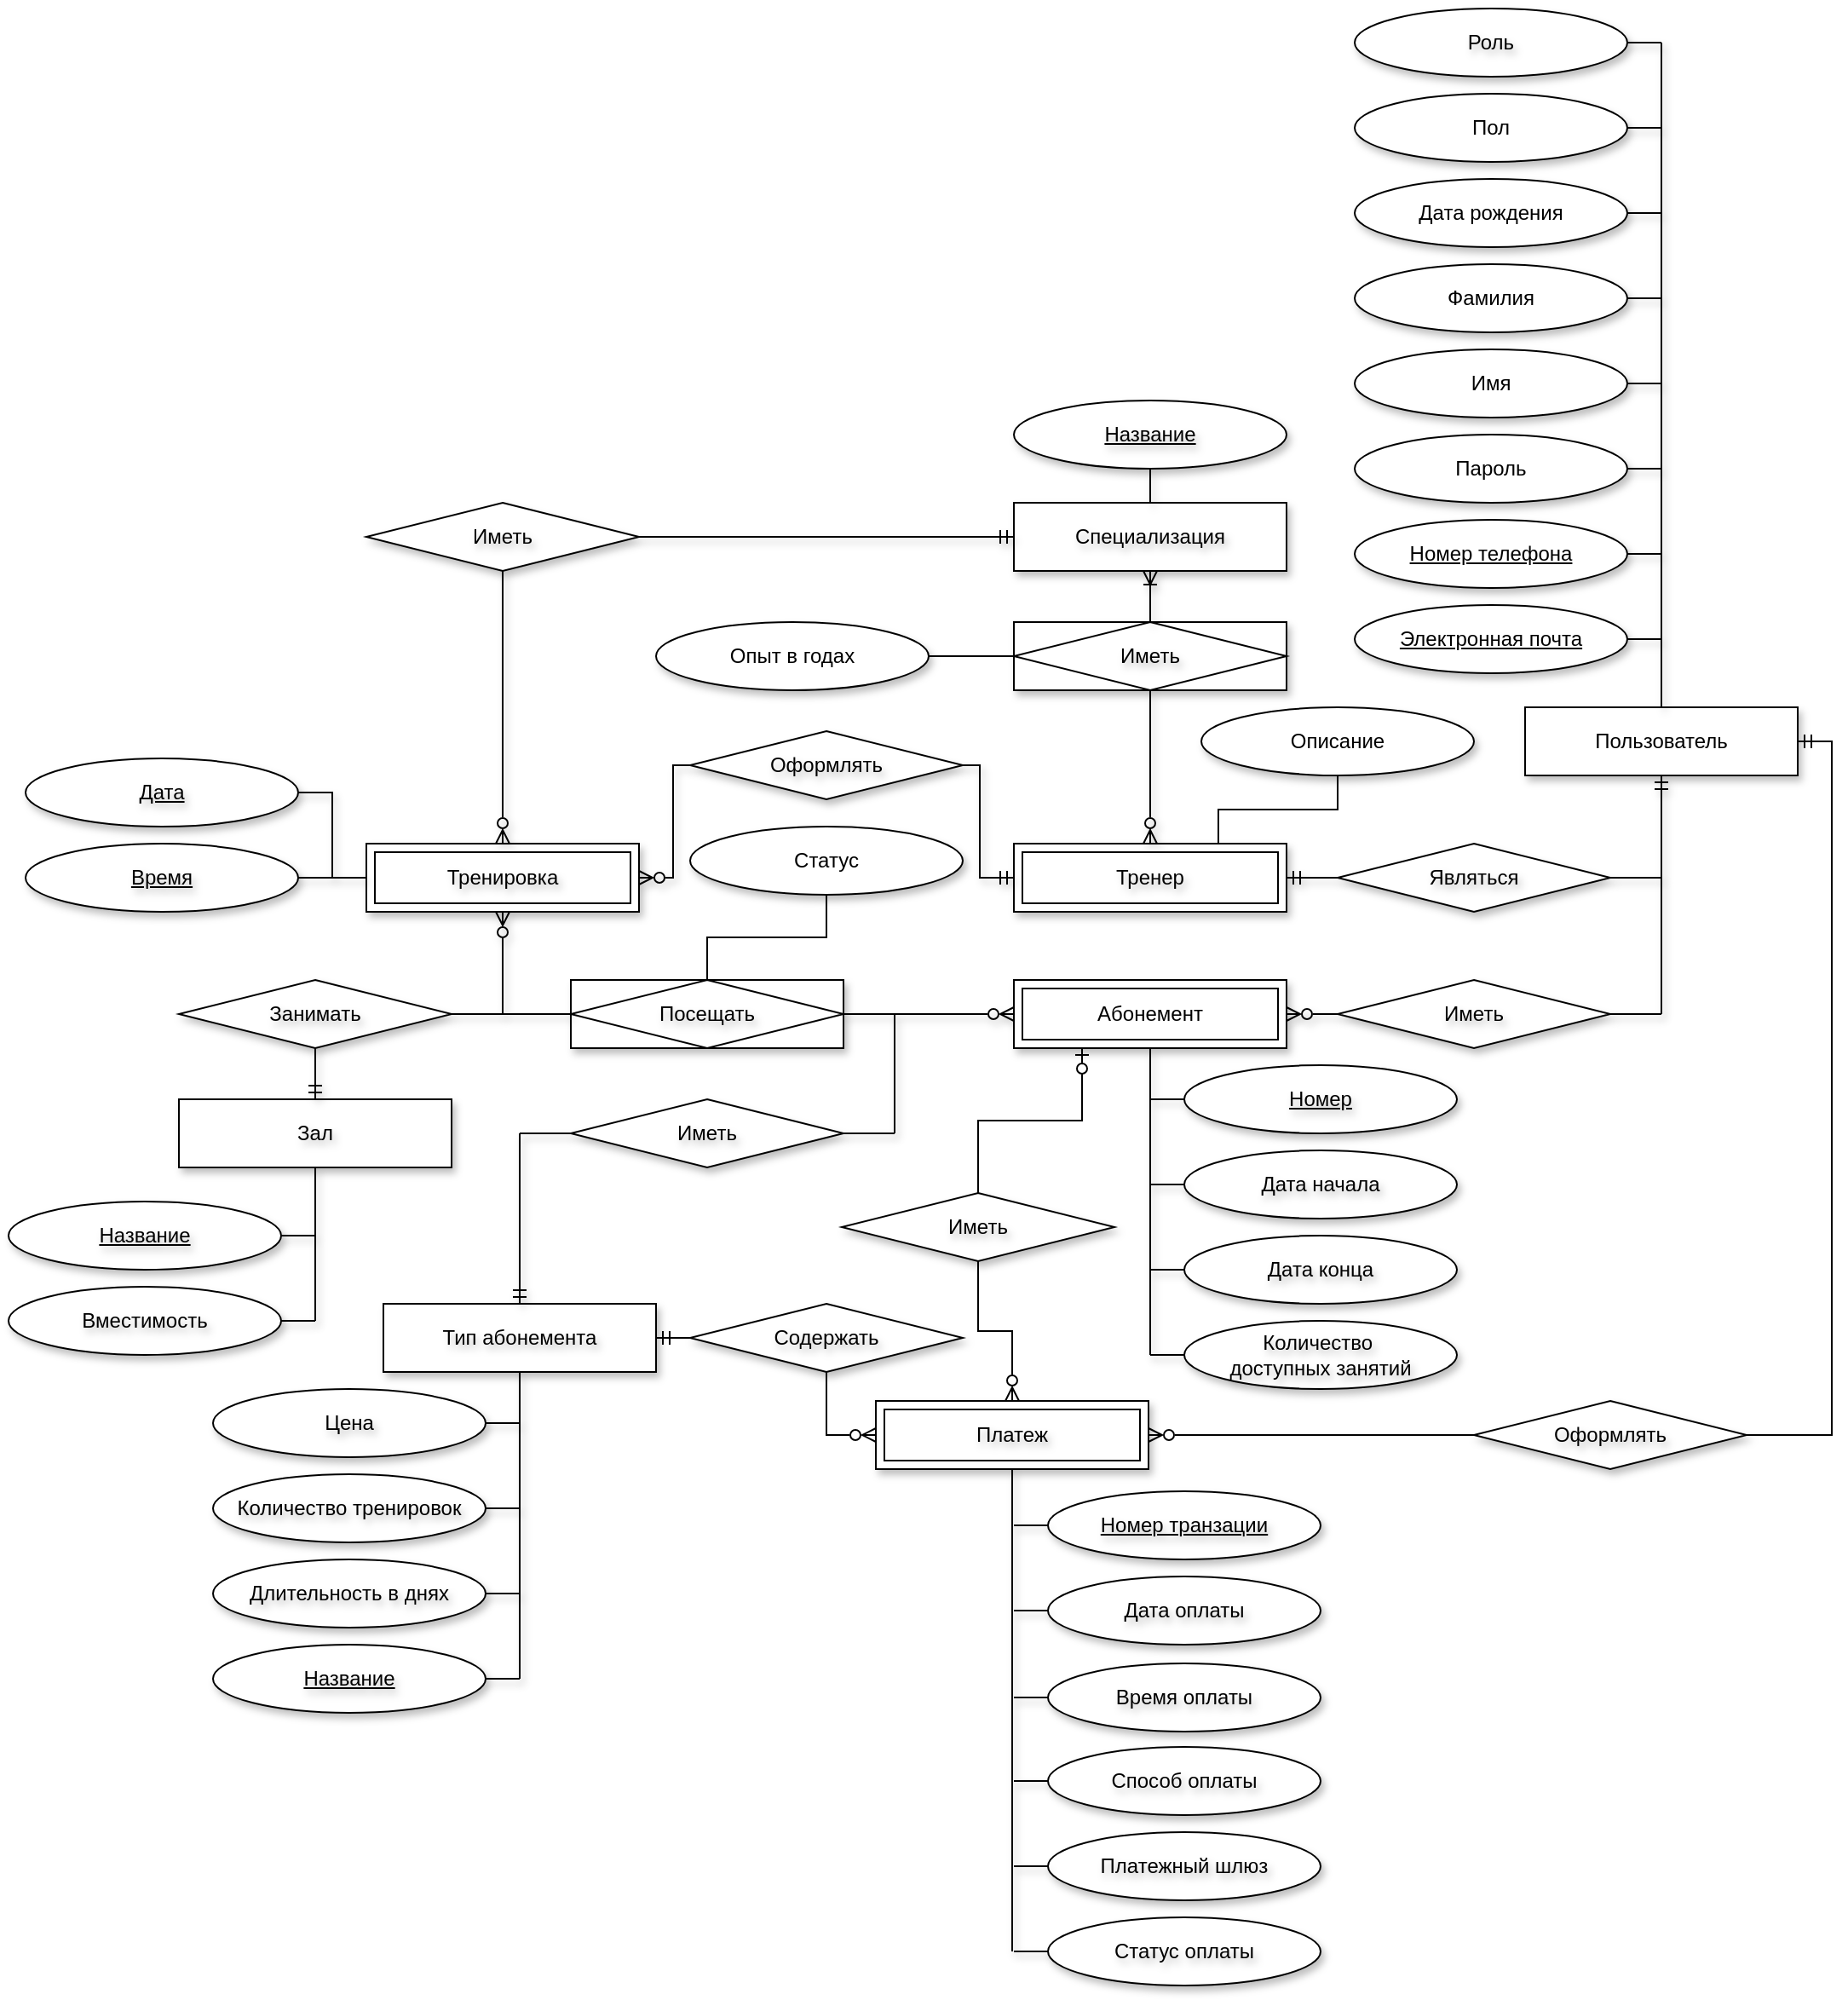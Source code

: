 <mxfile version="26.0.9" pages="5">
  <diagram id="atWbrJ7YNSBu4IYFu7cF" name="ER Chen">
    <mxGraphModel dx="2637" dy="1790" grid="1" gridSize="10" guides="0" tooltips="1" connect="1" arrows="1" fold="1" page="1" pageScale="1" pageWidth="1169" pageHeight="827" math="0" shadow="0">
      <root>
        <mxCell id="0" />
        <mxCell id="1" parent="0" />
        <mxCell id="lcLLNfyAMa0EXdW-ulWR-121" value="" style="group;shadow=1;textShadow=1;" parent="1" vertex="1" connectable="0">
          <mxGeometry x="-1130" y="620" width="260" height="150" as="geometry" />
        </mxCell>
        <mxCell id="lcLLNfyAMa0EXdW-ulWR-122" value="&lt;u&gt;Название&lt;/u&gt;" style="ellipse;whiteSpace=wrap;html=1;shadow=1;textShadow=1;" parent="lcLLNfyAMa0EXdW-ulWR-121" vertex="1">
          <mxGeometry y="60" width="160" height="40" as="geometry" />
        </mxCell>
        <mxCell id="lcLLNfyAMa0EXdW-ulWR-123" value="" style="endArrow=none;html=1;rounded=0;entryX=0.5;entryY=1;entryDx=0;entryDy=0;shadow=1;textShadow=1;" parent="lcLLNfyAMa0EXdW-ulWR-121" target="lcLLNfyAMa0EXdW-ulWR-127" edge="1">
          <mxGeometry relative="1" as="geometry">
            <mxPoint x="180" y="130" as="sourcePoint" />
            <mxPoint x="180.0" y="40" as="targetPoint" />
          </mxGeometry>
        </mxCell>
        <mxCell id="lcLLNfyAMa0EXdW-ulWR-124" value="Вместимость" style="ellipse;whiteSpace=wrap;html=1;align=center;shadow=1;textShadow=1;" parent="lcLLNfyAMa0EXdW-ulWR-121" vertex="1">
          <mxGeometry y="110" width="160" height="40" as="geometry" />
        </mxCell>
        <mxCell id="lcLLNfyAMa0EXdW-ulWR-125" value="" style="endArrow=none;html=1;rounded=0;exitX=1;exitY=0.5;exitDx=0;exitDy=0;shadow=1;textShadow=1;" parent="lcLLNfyAMa0EXdW-ulWR-121" source="lcLLNfyAMa0EXdW-ulWR-124" edge="1">
          <mxGeometry relative="1" as="geometry">
            <mxPoint x="170" y="190" as="sourcePoint" />
            <mxPoint x="180" y="130" as="targetPoint" />
          </mxGeometry>
        </mxCell>
        <mxCell id="lcLLNfyAMa0EXdW-ulWR-126" value="" style="endArrow=none;html=1;rounded=0;exitX=1;exitY=0.5;exitDx=0;exitDy=0;shadow=1;textShadow=1;" parent="lcLLNfyAMa0EXdW-ulWR-121" source="lcLLNfyAMa0EXdW-ulWR-122" edge="1">
          <mxGeometry relative="1" as="geometry">
            <mxPoint x="180" y="200" as="sourcePoint" />
            <mxPoint x="180" y="80" as="targetPoint" />
          </mxGeometry>
        </mxCell>
        <mxCell id="lcLLNfyAMa0EXdW-ulWR-127" value="Зал" style="whiteSpace=wrap;html=1;align=center;shadow=1;textShadow=1;" parent="lcLLNfyAMa0EXdW-ulWR-121" vertex="1">
          <mxGeometry x="100" width="160" height="40" as="geometry" />
        </mxCell>
        <mxCell id="lcLLNfyAMa0EXdW-ulWR-128" style="edgeStyle=orthogonalEdgeStyle;rounded=0;orthogonalLoop=1;jettySize=auto;html=1;exitX=0.75;exitY=0;exitDx=0;exitDy=0;entryX=0.5;entryY=1;entryDx=0;entryDy=0;endArrow=none;startFill=0;" parent="1" source="lcLLNfyAMa0EXdW-ulWR-129" target="lcLLNfyAMa0EXdW-ulWR-202" edge="1">
          <mxGeometry relative="1" as="geometry" />
        </mxCell>
        <mxCell id="lcLLNfyAMa0EXdW-ulWR-129" value="Тренер" style="shape=ext;margin=3;double=1;whiteSpace=wrap;html=1;align=center;textShadow=1;shadow=1;" parent="1" vertex="1">
          <mxGeometry x="-540" y="470" width="160" height="40" as="geometry" />
        </mxCell>
        <mxCell id="lcLLNfyAMa0EXdW-ulWR-130" value="Являться" style="shape=rhombus;perimeter=rhombusPerimeter;whiteSpace=wrap;html=1;align=center;textShadow=1;shadow=1;" parent="1" vertex="1">
          <mxGeometry x="-350" y="470" width="160" height="40" as="geometry" />
        </mxCell>
        <mxCell id="lcLLNfyAMa0EXdW-ulWR-131" value="" style="endArrow=ERmandOne;html=1;rounded=0;endFill=0;entryX=0.5;entryY=1;entryDx=0;entryDy=0;textShadow=1;shadow=1;" parent="1" target="lcLLNfyAMa0EXdW-ulWR-179" edge="1">
          <mxGeometry relative="1" as="geometry">
            <mxPoint x="-160" y="490" as="sourcePoint" />
            <mxPoint x="-160" y="490" as="targetPoint" />
          </mxGeometry>
        </mxCell>
        <mxCell id="lcLLNfyAMa0EXdW-ulWR-132" value="" style="endArrow=none;html=1;rounded=0;exitX=1;exitY=0.5;exitDx=0;exitDy=0;textShadow=1;shadow=1;" parent="1" source="lcLLNfyAMa0EXdW-ulWR-130" edge="1">
          <mxGeometry relative="1" as="geometry">
            <mxPoint x="-240" y="540" as="sourcePoint" />
            <mxPoint x="-160" y="490" as="targetPoint" />
          </mxGeometry>
        </mxCell>
        <mxCell id="lcLLNfyAMa0EXdW-ulWR-133" value="Иметь" style="shape=rhombus;perimeter=rhombusPerimeter;whiteSpace=wrap;html=1;align=center;textShadow=1;shadow=1;" parent="1" vertex="1">
          <mxGeometry x="-350" y="550" width="160" height="40" as="geometry" />
        </mxCell>
        <mxCell id="lcLLNfyAMa0EXdW-ulWR-134" value="" style="endArrow=none;html=1;rounded=0;textShadow=1;shadow=1;" parent="1" edge="1">
          <mxGeometry relative="1" as="geometry">
            <mxPoint x="-160" y="490" as="sourcePoint" />
            <mxPoint x="-160" y="570" as="targetPoint" />
          </mxGeometry>
        </mxCell>
        <mxCell id="lcLLNfyAMa0EXdW-ulWR-135" value="" style="endArrow=none;html=1;rounded=0;exitX=1;exitY=0.5;exitDx=0;exitDy=0;textShadow=1;shadow=1;" parent="1" source="lcLLNfyAMa0EXdW-ulWR-133" edge="1">
          <mxGeometry relative="1" as="geometry">
            <mxPoint x="-190" y="580" as="sourcePoint" />
            <mxPoint x="-160" y="570" as="targetPoint" />
          </mxGeometry>
        </mxCell>
        <mxCell id="lcLLNfyAMa0EXdW-ulWR-136" value="" style="endArrow=none;html=1;rounded=0;exitX=1;exitY=0.5;exitDx=0;exitDy=0;entryX=0;entryY=0.5;entryDx=0;entryDy=0;startArrow=ERmandOne;startFill=0;textShadow=1;shadow=1;" parent="1" source="lcLLNfyAMa0EXdW-ulWR-129" target="lcLLNfyAMa0EXdW-ulWR-130" edge="1">
          <mxGeometry relative="1" as="geometry">
            <mxPoint x="-350" y="590" as="sourcePoint" />
            <mxPoint x="-190" y="590" as="targetPoint" />
          </mxGeometry>
        </mxCell>
        <mxCell id="lcLLNfyAMa0EXdW-ulWR-137" value="Иметь" style="shape=associativeEntity;whiteSpace=wrap;html=1;align=center;textShadow=1;shadow=1;" parent="1" vertex="1">
          <mxGeometry x="-540" y="340" width="160" height="40" as="geometry" />
        </mxCell>
        <mxCell id="lcLLNfyAMa0EXdW-ulWR-139" value="" style="group;textShadow=1;shadow=1;" parent="1" vertex="1" connectable="0">
          <mxGeometry x="-540" y="210" width="160" height="100" as="geometry" />
        </mxCell>
        <mxCell id="lcLLNfyAMa0EXdW-ulWR-140" value="Специализация" style="rounded=0;whiteSpace=wrap;html=1;textShadow=1;shadow=1;" parent="lcLLNfyAMa0EXdW-ulWR-139" vertex="1">
          <mxGeometry y="60" width="160" height="40" as="geometry" />
        </mxCell>
        <mxCell id="lcLLNfyAMa0EXdW-ulWR-141" value="&lt;u&gt;Название&lt;/u&gt;" style="ellipse;whiteSpace=wrap;html=1;textShadow=1;shadow=1;" parent="lcLLNfyAMa0EXdW-ulWR-139" vertex="1">
          <mxGeometry width="160" height="40" as="geometry" />
        </mxCell>
        <mxCell id="lcLLNfyAMa0EXdW-ulWR-142" value="" style="endArrow=none;html=1;rounded=0;exitX=0.5;exitY=1;exitDx=0;exitDy=0;entryX=0.5;entryY=0;entryDx=0;entryDy=0;textShadow=1;shadow=1;" parent="lcLLNfyAMa0EXdW-ulWR-139" source="lcLLNfyAMa0EXdW-ulWR-141" target="lcLLNfyAMa0EXdW-ulWR-140" edge="1">
          <mxGeometry relative="1" as="geometry">
            <mxPoint x="80" y="40" as="sourcePoint" />
            <mxPoint x="80" y="60" as="targetPoint" />
          </mxGeometry>
        </mxCell>
        <mxCell id="lcLLNfyAMa0EXdW-ulWR-143" value="" style="endArrow=ERzeroToMany;html=1;rounded=0;exitX=0.5;exitY=1;exitDx=0;exitDy=0;entryX=0.5;entryY=0;entryDx=0;entryDy=0;endFill=0;textShadow=1;shadow=1;" parent="1" source="lcLLNfyAMa0EXdW-ulWR-137" target="lcLLNfyAMa0EXdW-ulWR-129" edge="1">
          <mxGeometry relative="1" as="geometry">
            <mxPoint x="-660" y="460" as="sourcePoint" />
            <mxPoint x="-500" y="460" as="targetPoint" />
          </mxGeometry>
        </mxCell>
        <mxCell id="lcLLNfyAMa0EXdW-ulWR-144" value="" style="endArrow=ERoneToMany;html=1;rounded=0;exitX=0.5;exitY=0;exitDx=0;exitDy=0;endFill=0;entryX=0.5;entryY=1;entryDx=0;entryDy=0;textShadow=1;shadow=1;" parent="1" source="lcLLNfyAMa0EXdW-ulWR-137" target="lcLLNfyAMa0EXdW-ulWR-140" edge="1">
          <mxGeometry relative="1" as="geometry">
            <mxPoint x="-490" y="340" as="sourcePoint" />
            <mxPoint x="-490" y="320" as="targetPoint" />
          </mxGeometry>
        </mxCell>
        <mxCell id="lcLLNfyAMa0EXdW-ulWR-145" value="Тренировка" style="shape=ext;margin=3;double=1;whiteSpace=wrap;html=1;align=center;shadow=1;textShadow=1;" parent="1" vertex="1">
          <mxGeometry x="-920" y="470" width="160" height="40" as="geometry" />
        </mxCell>
        <mxCell id="lcLLNfyAMa0EXdW-ulWR-146" value="&lt;u&gt;Дата&lt;/u&gt;" style="ellipse;whiteSpace=wrap;html=1;shadow=1;textShadow=1;" parent="1" vertex="1">
          <mxGeometry x="-1120" y="420" width="160" height="40" as="geometry" />
        </mxCell>
        <mxCell id="lcLLNfyAMa0EXdW-ulWR-147" value="&lt;u&gt;Время&lt;/u&gt;" style="ellipse;whiteSpace=wrap;html=1;shadow=1;textShadow=1;" parent="1" vertex="1">
          <mxGeometry x="-1120" y="470" width="160" height="40" as="geometry" />
        </mxCell>
        <mxCell id="lcLLNfyAMa0EXdW-ulWR-148" value="" style="endArrow=ERmandOne;html=1;rounded=0;entryX=0;entryY=0.5;entryDx=0;entryDy=0;exitX=1;exitY=0.5;exitDx=0;exitDy=0;endFill=0;shadow=1;textShadow=1;" parent="1" source="lcLLNfyAMa0EXdW-ulWR-208" target="lcLLNfyAMa0EXdW-ulWR-129" edge="1">
          <mxGeometry relative="1" as="geometry">
            <mxPoint x="-570.0" y="490" as="sourcePoint" />
            <mxPoint x="-510" y="560" as="targetPoint" />
            <Array as="points">
              <mxPoint x="-560" y="424" />
              <mxPoint x="-560" y="490" />
            </Array>
          </mxGeometry>
        </mxCell>
        <mxCell id="lcLLNfyAMa0EXdW-ulWR-149" value="" style="endArrow=none;html=1;rounded=0;entryX=0;entryY=0.5;entryDx=0;entryDy=0;exitX=1;exitY=0.5;exitDx=0;exitDy=0;startArrow=ERzeroToMany;startFill=0;shadow=1;textShadow=1;" parent="1" source="lcLLNfyAMa0EXdW-ulWR-145" target="lcLLNfyAMa0EXdW-ulWR-208" edge="1">
          <mxGeometry relative="1" as="geometry">
            <mxPoint x="-890" y="540" as="sourcePoint" />
            <mxPoint x="-730" y="490" as="targetPoint" />
            <Array as="points">
              <mxPoint x="-740" y="490" />
              <mxPoint x="-740" y="424" />
            </Array>
          </mxGeometry>
        </mxCell>
        <mxCell id="lcLLNfyAMa0EXdW-ulWR-150" value="" style="endArrow=ERzeroToMany;html=1;rounded=0;entryX=0.5;entryY=1;entryDx=0;entryDy=0;endFill=0;shadow=1;textShadow=1;" parent="1" target="lcLLNfyAMa0EXdW-ulWR-145" edge="1">
          <mxGeometry relative="1" as="geometry">
            <mxPoint x="-840" y="560" as="sourcePoint" />
            <mxPoint x="-560" y="625" as="targetPoint" />
          </mxGeometry>
        </mxCell>
        <mxCell id="lcLLNfyAMa0EXdW-ulWR-151" value="" style="endArrow=ERmandOne;html=1;rounded=0;exitX=0.5;exitY=1;exitDx=0;exitDy=0;entryX=0.5;entryY=0;entryDx=0;entryDy=0;endFill=0;shadow=1;textShadow=1;" parent="1" source="lcLLNfyAMa0EXdW-ulWR-207" target="lcLLNfyAMa0EXdW-ulWR-127" edge="1">
          <mxGeometry relative="1" as="geometry">
            <mxPoint x="-950" y="590" as="sourcePoint" />
            <mxPoint x="-560" y="620" as="targetPoint" />
          </mxGeometry>
        </mxCell>
        <mxCell id="lcLLNfyAMa0EXdW-ulWR-152" value="" style="endArrow=none;html=1;rounded=0;entryX=1;entryY=0.5;entryDx=0;entryDy=0;shadow=1;textShadow=1;" parent="1" target="lcLLNfyAMa0EXdW-ulWR-207" edge="1">
          <mxGeometry relative="1" as="geometry">
            <mxPoint x="-840" y="570" as="sourcePoint" />
            <mxPoint x="-870" y="570" as="targetPoint" />
          </mxGeometry>
        </mxCell>
        <mxCell id="lcLLNfyAMa0EXdW-ulWR-153" value="" style="endArrow=none;html=1;rounded=0;shadow=1;textShadow=1;" parent="1" edge="1">
          <mxGeometry relative="1" as="geometry">
            <mxPoint x="-840" y="560" as="sourcePoint" />
            <mxPoint x="-840" y="570" as="targetPoint" />
          </mxGeometry>
        </mxCell>
        <mxCell id="lcLLNfyAMa0EXdW-ulWR-154" style="edgeStyle=orthogonalEdgeStyle;rounded=0;orthogonalLoop=1;jettySize=auto;html=1;exitX=0.5;exitY=0;exitDx=0;exitDy=0;entryX=0.5;entryY=1;entryDx=0;entryDy=0;endArrow=none;startFill=0;" parent="1" source="lcLLNfyAMa0EXdW-ulWR-155" target="lcLLNfyAMa0EXdW-ulWR-210" edge="1">
          <mxGeometry relative="1" as="geometry" />
        </mxCell>
        <mxCell id="lcLLNfyAMa0EXdW-ulWR-155" value="Посещать" style="shape=associativeEntity;whiteSpace=wrap;html=1;align=center;shadow=1;textShadow=1;" parent="1" vertex="1">
          <mxGeometry x="-800" y="550" width="160" height="40" as="geometry" />
        </mxCell>
        <mxCell id="lcLLNfyAMa0EXdW-ulWR-156" value="" style="endArrow=none;html=1;rounded=0;entryX=1;entryY=0.5;entryDx=0;entryDy=0;startArrow=ERzeroToMany;startFill=0;exitX=0;exitY=0.5;exitDx=0;exitDy=0;shadow=1;textShadow=1;" parent="1" source="lcLLNfyAMa0EXdW-ulWR-220" target="lcLLNfyAMa0EXdW-ulWR-155" edge="1">
          <mxGeometry relative="1" as="geometry">
            <mxPoint x="-540" y="570" as="sourcePoint" />
            <mxPoint x="-570" y="610" as="targetPoint" />
          </mxGeometry>
        </mxCell>
        <mxCell id="lcLLNfyAMa0EXdW-ulWR-157" value="" style="endArrow=none;html=1;rounded=0;entryX=0;entryY=0.5;entryDx=0;entryDy=0;shadow=1;textShadow=1;" parent="1" target="lcLLNfyAMa0EXdW-ulWR-155" edge="1">
          <mxGeometry relative="1" as="geometry">
            <mxPoint x="-840" y="570" as="sourcePoint" />
            <mxPoint x="-660" y="610" as="targetPoint" />
          </mxGeometry>
        </mxCell>
        <mxCell id="lcLLNfyAMa0EXdW-ulWR-158" value="" style="endArrow=none;html=1;rounded=0;shadow=1;textShadow=1;" parent="1" edge="1">
          <mxGeometry relative="1" as="geometry">
            <mxPoint x="-610" y="640" as="sourcePoint" />
            <mxPoint x="-610" y="570" as="targetPoint" />
          </mxGeometry>
        </mxCell>
        <mxCell id="lcLLNfyAMa0EXdW-ulWR-159" value="Тип абонемента" style="rounded=0;whiteSpace=wrap;html=1;shadow=1;textShadow=1;" parent="1" vertex="1">
          <mxGeometry x="-910" y="740" width="160" height="40" as="geometry" />
        </mxCell>
        <mxCell id="lcLLNfyAMa0EXdW-ulWR-160" value="" style="endArrow=none;html=1;rounded=0;entryX=0.5;entryY=1;entryDx=0;entryDy=0;shadow=1;textShadow=1;" parent="1" target="lcLLNfyAMa0EXdW-ulWR-159" edge="1">
          <mxGeometry relative="1" as="geometry">
            <mxPoint x="-830" y="810" as="sourcePoint" />
            <mxPoint x="-700" y="598.82" as="targetPoint" />
          </mxGeometry>
        </mxCell>
        <mxCell id="lcLLNfyAMa0EXdW-ulWR-161" value="" style="endArrow=none;html=1;rounded=0;exitX=1;exitY=0.5;exitDx=0;exitDy=0;shadow=1;textShadow=1;" parent="1" source="lcLLNfyAMa0EXdW-ulWR-209" edge="1">
          <mxGeometry relative="1" as="geometry">
            <mxPoint x="-640" y="640" as="sourcePoint" />
            <mxPoint x="-610" y="640" as="targetPoint" />
          </mxGeometry>
        </mxCell>
        <mxCell id="lcLLNfyAMa0EXdW-ulWR-162" value="" style="endArrow=none;html=1;rounded=0;exitX=0.5;exitY=0;exitDx=0;exitDy=0;startArrow=ERmandOne;startFill=0;shadow=1;textShadow=1;" parent="1" source="lcLLNfyAMa0EXdW-ulWR-159" edge="1">
          <mxGeometry relative="1" as="geometry">
            <mxPoint x="-580" y="698.82" as="sourcePoint" />
            <mxPoint x="-830" y="640" as="targetPoint" />
          </mxGeometry>
        </mxCell>
        <mxCell id="lcLLNfyAMa0EXdW-ulWR-163" value="" style="endArrow=none;html=1;rounded=0;exitX=0.5;exitY=0;exitDx=0;exitDy=0;shadow=1;textShadow=1;entryX=0.5;entryY=1;entryDx=0;entryDy=0;endFill=0;startArrow=ERzeroToMany;startFill=0;" parent="1" source="lcLLNfyAMa0EXdW-ulWR-145" target="lcLLNfyAMa0EXdW-ulWR-196" edge="1">
          <mxGeometry relative="1" as="geometry">
            <mxPoint x="-950" y="410" as="sourcePoint" />
            <mxPoint x="-840" y="380" as="targetPoint" />
          </mxGeometry>
        </mxCell>
        <mxCell id="lcLLNfyAMa0EXdW-ulWR-164" value="" style="endArrow=none;html=1;rounded=0;entryX=1;entryY=0.5;entryDx=0;entryDy=0;shadow=1;textShadow=1;" parent="1" target="lcLLNfyAMa0EXdW-ulWR-146" edge="1">
          <mxGeometry relative="1" as="geometry">
            <mxPoint x="-940" y="490" as="sourcePoint" />
            <mxPoint x="-1070" y="430" as="targetPoint" />
            <Array as="points">
              <mxPoint x="-940" y="440" />
            </Array>
          </mxGeometry>
        </mxCell>
        <mxCell id="lcLLNfyAMa0EXdW-ulWR-165" value="" style="endArrow=none;html=1;rounded=0;textShadow=1;shadow=1;" parent="1" edge="1">
          <mxGeometry relative="1" as="geometry">
            <mxPoint x="-160" y="570" as="sourcePoint" />
            <mxPoint x="-160" y="570" as="targetPoint" />
          </mxGeometry>
        </mxCell>
        <mxCell id="lcLLNfyAMa0EXdW-ulWR-169" value="" style="endArrow=none;html=1;rounded=0;exitX=1;exitY=0.5;exitDx=0;exitDy=0;entryX=0;entryY=0.5;entryDx=0;entryDy=0;startArrow=ERzeroToMany;startFill=0;textShadow=1;shadow=1;" parent="1" source="lcLLNfyAMa0EXdW-ulWR-220" target="lcLLNfyAMa0EXdW-ulWR-133" edge="1">
          <mxGeometry relative="1" as="geometry">
            <mxPoint x="-380" y="570" as="sourcePoint" />
            <mxPoint x="-340" y="500" as="targetPoint" />
          </mxGeometry>
        </mxCell>
        <mxCell id="lcLLNfyAMa0EXdW-ulWR-170" value="&lt;u&gt;Название&lt;/u&gt;" style="ellipse;whiteSpace=wrap;html=1;shadow=1;textShadow=1;" parent="1" vertex="1">
          <mxGeometry x="-1010" y="940" width="160" height="40" as="geometry" />
        </mxCell>
        <mxCell id="lcLLNfyAMa0EXdW-ulWR-171" value="Длительность в днях" style="ellipse;whiteSpace=wrap;html=1;shadow=1;textShadow=1;" parent="1" vertex="1">
          <mxGeometry x="-1010" y="890" width="160" height="40" as="geometry" />
        </mxCell>
        <mxCell id="lcLLNfyAMa0EXdW-ulWR-172" value="Количество тренировок" style="ellipse;whiteSpace=wrap;html=1;shadow=1;textShadow=1;" parent="1" vertex="1">
          <mxGeometry x="-1010" y="840" width="160" height="40" as="geometry" />
        </mxCell>
        <mxCell id="lcLLNfyAMa0EXdW-ulWR-173" value="Цена" style="ellipse;whiteSpace=wrap;html=1;shadow=1;textShadow=1;" parent="1" vertex="1">
          <mxGeometry x="-1010" y="790" width="160" height="40" as="geometry" />
        </mxCell>
        <mxCell id="lcLLNfyAMa0EXdW-ulWR-174" value="" style="endArrow=none;html=1;rounded=0;shadow=1;textShadow=1;" parent="1" edge="1">
          <mxGeometry relative="1" as="geometry">
            <mxPoint x="-830" y="960" as="sourcePoint" />
            <mxPoint x="-830" y="810" as="targetPoint" />
          </mxGeometry>
        </mxCell>
        <mxCell id="lcLLNfyAMa0EXdW-ulWR-175" value="" style="endArrow=none;html=1;rounded=0;shadow=1;textShadow=1;" parent="1" edge="1">
          <mxGeometry relative="1" as="geometry">
            <mxPoint x="-850" y="810" as="sourcePoint" />
            <mxPoint x="-830" y="810" as="targetPoint" />
          </mxGeometry>
        </mxCell>
        <mxCell id="lcLLNfyAMa0EXdW-ulWR-176" value="" style="endArrow=none;html=1;rounded=0;exitX=1;exitY=0.5;exitDx=0;exitDy=0;shadow=1;textShadow=1;" parent="1" source="lcLLNfyAMa0EXdW-ulWR-170" edge="1">
          <mxGeometry relative="1" as="geometry">
            <mxPoint x="-780" y="980" as="sourcePoint" />
            <mxPoint x="-830" y="960" as="targetPoint" />
          </mxGeometry>
        </mxCell>
        <mxCell id="lcLLNfyAMa0EXdW-ulWR-177" value="" style="endArrow=none;html=1;rounded=0;exitX=1;exitY=0.5;exitDx=0;exitDy=0;shadow=1;textShadow=1;" parent="1" source="lcLLNfyAMa0EXdW-ulWR-171" edge="1">
          <mxGeometry relative="1" as="geometry">
            <mxPoint x="-840" y="970" as="sourcePoint" />
            <mxPoint x="-830" y="910" as="targetPoint" />
          </mxGeometry>
        </mxCell>
        <mxCell id="lcLLNfyAMa0EXdW-ulWR-178" value="" style="endArrow=none;html=1;rounded=0;exitX=1;exitY=0.5;exitDx=0;exitDy=0;shadow=1;textShadow=1;" parent="1" source="lcLLNfyAMa0EXdW-ulWR-172" edge="1">
          <mxGeometry relative="1" as="geometry">
            <mxPoint x="-840" y="920" as="sourcePoint" />
            <mxPoint x="-830" y="860" as="targetPoint" />
          </mxGeometry>
        </mxCell>
        <mxCell id="lcLLNfyAMa0EXdW-ulWR-179" value="Пользователь" style="rounded=0;whiteSpace=wrap;html=1;textShadow=0;shadow=1;" parent="1" vertex="1">
          <mxGeometry x="-240" y="390" width="160" height="40" as="geometry" />
        </mxCell>
        <mxCell id="lcLLNfyAMa0EXdW-ulWR-180" value="&lt;u&gt;Электронная почта&lt;/u&gt;" style="ellipse;whiteSpace=wrap;html=1;textShadow=0;shadow=1;" parent="1" vertex="1">
          <mxGeometry x="-340" y="330" width="160" height="40" as="geometry" />
        </mxCell>
        <mxCell id="lcLLNfyAMa0EXdW-ulWR-181" value="&lt;u&gt;Номер телефона&lt;/u&gt;" style="ellipse;whiteSpace=wrap;html=1;textShadow=0;shadow=1;" parent="1" vertex="1">
          <mxGeometry x="-340" y="280" width="160" height="40" as="geometry" />
        </mxCell>
        <mxCell id="lcLLNfyAMa0EXdW-ulWR-182" value="Пароль" style="ellipse;whiteSpace=wrap;html=1;textShadow=0;shadow=1;" parent="1" vertex="1">
          <mxGeometry x="-340" y="230" width="160" height="40" as="geometry" />
        </mxCell>
        <mxCell id="lcLLNfyAMa0EXdW-ulWR-183" value="Имя" style="ellipse;whiteSpace=wrap;html=1;textShadow=0;shadow=1;" parent="1" vertex="1">
          <mxGeometry x="-340" y="180" width="160" height="40" as="geometry" />
        </mxCell>
        <mxCell id="lcLLNfyAMa0EXdW-ulWR-184" value="Фамилия" style="ellipse;whiteSpace=wrap;html=1;textShadow=0;shadow=1;" parent="1" vertex="1">
          <mxGeometry x="-340" y="130" width="160" height="40" as="geometry" />
        </mxCell>
        <mxCell id="lcLLNfyAMa0EXdW-ulWR-185" value="Дата рождения" style="ellipse;whiteSpace=wrap;html=1;textShadow=0;shadow=1;" parent="1" vertex="1">
          <mxGeometry x="-340" y="80" width="160" height="40" as="geometry" />
        </mxCell>
        <mxCell id="lcLLNfyAMa0EXdW-ulWR-186" value="Пол" style="ellipse;whiteSpace=wrap;html=1;textShadow=0;shadow=1;" parent="1" vertex="1">
          <mxGeometry x="-340" y="30" width="160" height="40" as="geometry" />
        </mxCell>
        <mxCell id="lcLLNfyAMa0EXdW-ulWR-187" value="" style="endArrow=none;html=1;rounded=0;exitX=0.5;exitY=0;exitDx=0;exitDy=0;textShadow=0;shadow=1;" parent="1" source="lcLLNfyAMa0EXdW-ulWR-179" edge="1">
          <mxGeometry width="50" height="50" relative="1" as="geometry">
            <mxPoint x="-120" y="400" as="sourcePoint" />
            <mxPoint x="-160" as="targetPoint" />
          </mxGeometry>
        </mxCell>
        <mxCell id="lcLLNfyAMa0EXdW-ulWR-188" value="" style="endArrow=none;html=1;rounded=0;exitX=1;exitY=0.5;exitDx=0;exitDy=0;textShadow=0;shadow=1;" parent="1" source="lcLLNfyAMa0EXdW-ulWR-186" edge="1">
          <mxGeometry width="50" height="50" relative="1" as="geometry">
            <mxPoint x="-130" y="120" as="sourcePoint" />
            <mxPoint x="-160" y="50" as="targetPoint" />
          </mxGeometry>
        </mxCell>
        <mxCell id="lcLLNfyAMa0EXdW-ulWR-189" value="" style="endArrow=none;html=1;rounded=0;entryX=1;entryY=0.5;entryDx=0;entryDy=0;textShadow=0;shadow=1;" parent="1" target="lcLLNfyAMa0EXdW-ulWR-185" edge="1">
          <mxGeometry width="50" height="50" relative="1" as="geometry">
            <mxPoint x="-160" y="100" as="sourcePoint" />
            <mxPoint x="-150" y="100" as="targetPoint" />
          </mxGeometry>
        </mxCell>
        <mxCell id="lcLLNfyAMa0EXdW-ulWR-190" value="" style="endArrow=none;html=1;rounded=0;exitX=1;exitY=0.5;exitDx=0;exitDy=0;textShadow=0;shadow=1;" parent="1" source="lcLLNfyAMa0EXdW-ulWR-184" edge="1">
          <mxGeometry width="50" height="50" relative="1" as="geometry">
            <mxPoint x="-150" y="250" as="sourcePoint" />
            <mxPoint x="-160" y="150" as="targetPoint" />
          </mxGeometry>
        </mxCell>
        <mxCell id="lcLLNfyAMa0EXdW-ulWR-191" value="" style="endArrow=none;html=1;rounded=0;exitX=1;exitY=0.5;exitDx=0;exitDy=0;textShadow=0;shadow=1;" parent="1" source="lcLLNfyAMa0EXdW-ulWR-183" edge="1">
          <mxGeometry width="50" height="50" relative="1" as="geometry">
            <mxPoint x="-140" y="260" as="sourcePoint" />
            <mxPoint x="-160" y="200" as="targetPoint" />
          </mxGeometry>
        </mxCell>
        <mxCell id="lcLLNfyAMa0EXdW-ulWR-192" value="" style="endArrow=none;html=1;rounded=0;exitX=1;exitY=0.5;exitDx=0;exitDy=0;textShadow=0;shadow=1;" parent="1" source="lcLLNfyAMa0EXdW-ulWR-182" edge="1">
          <mxGeometry width="50" height="50" relative="1" as="geometry">
            <mxPoint x="-140" y="300" as="sourcePoint" />
            <mxPoint x="-160" y="250" as="targetPoint" />
          </mxGeometry>
        </mxCell>
        <mxCell id="lcLLNfyAMa0EXdW-ulWR-193" value="" style="endArrow=none;html=1;rounded=0;exitX=1;exitY=0.5;exitDx=0;exitDy=0;textShadow=0;shadow=1;" parent="1" source="lcLLNfyAMa0EXdW-ulWR-181" edge="1">
          <mxGeometry width="50" height="50" relative="1" as="geometry">
            <mxPoint x="-120" y="360" as="sourcePoint" />
            <mxPoint x="-160" y="300" as="targetPoint" />
          </mxGeometry>
        </mxCell>
        <mxCell id="lcLLNfyAMa0EXdW-ulWR-194" value="" style="endArrow=none;html=1;rounded=0;exitX=1;exitY=0.5;exitDx=0;exitDy=0;textShadow=0;shadow=1;" parent="1" source="lcLLNfyAMa0EXdW-ulWR-180" edge="1">
          <mxGeometry width="50" height="50" relative="1" as="geometry">
            <mxPoint x="-150" y="360" as="sourcePoint" />
            <mxPoint x="-160" y="350" as="targetPoint" />
          </mxGeometry>
        </mxCell>
        <mxCell id="lcLLNfyAMa0EXdW-ulWR-195" value="" style="endArrow=none;html=1;rounded=0;shadow=1;entryX=0;entryY=0.5;entryDx=0;entryDy=0;" parent="1" target="lcLLNfyAMa0EXdW-ulWR-209" edge="1">
          <mxGeometry width="50" height="50" relative="1" as="geometry">
            <mxPoint x="-830" y="640" as="sourcePoint" />
            <mxPoint x="-800" y="640" as="targetPoint" />
          </mxGeometry>
        </mxCell>
        <mxCell id="lcLLNfyAMa0EXdW-ulWR-196" value="Иметь" style="shape=rhombus;perimeter=rhombusPerimeter;whiteSpace=wrap;html=1;align=center;shadow=1;textShadow=1;" parent="1" vertex="1">
          <mxGeometry x="-920" y="270" width="160" height="40" as="geometry" />
        </mxCell>
        <mxCell id="lcLLNfyAMa0EXdW-ulWR-197" value="" style="endArrow=ERmandOne;html=1;rounded=0;exitX=1;exitY=0.5;exitDx=0;exitDy=0;shadow=1;textShadow=1;entryX=0;entryY=0.5;entryDx=0;entryDy=0;startArrow=none;startFill=0;endFill=0;" parent="1" source="lcLLNfyAMa0EXdW-ulWR-196" target="lcLLNfyAMa0EXdW-ulWR-140" edge="1">
          <mxGeometry relative="1" as="geometry">
            <mxPoint x="-830" y="480" as="sourcePoint" />
            <mxPoint x="-830" y="390" as="targetPoint" />
          </mxGeometry>
        </mxCell>
        <mxCell id="lcLLNfyAMa0EXdW-ulWR-198" value="" style="endArrow=none;html=1;rounded=0;entryX=1;entryY=0.5;entryDx=0;entryDy=0;shadow=1;textShadow=1;exitX=0;exitY=0.5;exitDx=0;exitDy=0;" parent="1" source="lcLLNfyAMa0EXdW-ulWR-145" target="lcLLNfyAMa0EXdW-ulWR-147" edge="1">
          <mxGeometry relative="1" as="geometry">
            <mxPoint x="-1100" y="440" as="sourcePoint" />
            <mxPoint x="-1080" y="440" as="targetPoint" />
            <Array as="points" />
          </mxGeometry>
        </mxCell>
        <mxCell id="lcLLNfyAMa0EXdW-ulWR-199" style="edgeStyle=orthogonalEdgeStyle;rounded=0;orthogonalLoop=1;jettySize=auto;html=1;entryX=1;entryY=0.5;entryDx=0;entryDy=0;endArrow=ERmandOne;endFill=0;exitX=0;exitY=0.5;exitDx=0;exitDy=0;" parent="1" source="lcLLNfyAMa0EXdW-ulWR-206" target="lcLLNfyAMa0EXdW-ulWR-159" edge="1">
          <mxGeometry relative="1" as="geometry">
            <mxPoint x="-740" y="860" as="sourcePoint" />
          </mxGeometry>
        </mxCell>
        <mxCell id="lcLLNfyAMa0EXdW-ulWR-200" style="edgeStyle=orthogonalEdgeStyle;rounded=0;orthogonalLoop=1;jettySize=auto;html=1;entryX=0.5;entryY=1;entryDx=0;entryDy=0;endArrow=none;startFill=0;startArrow=ERzeroToMany;exitX=0;exitY=0.5;exitDx=0;exitDy=0;" parent="1" source="lcLLNfyAMa0EXdW-ulWR-224" target="lcLLNfyAMa0EXdW-ulWR-206" edge="1">
          <mxGeometry relative="1" as="geometry">
            <mxPoint x="-740" y="900" as="targetPoint" />
            <Array as="points">
              <mxPoint x="-650" y="817" />
            </Array>
            <mxPoint x="-710" y="980" as="sourcePoint" />
          </mxGeometry>
        </mxCell>
        <mxCell id="lcLLNfyAMa0EXdW-ulWR-201" style="edgeStyle=orthogonalEdgeStyle;rounded=0;orthogonalLoop=1;jettySize=auto;html=1;entryX=1;entryY=0.5;entryDx=0;entryDy=0;endArrow=ERmandOne;endFill=0;exitX=1;exitY=0.5;exitDx=0;exitDy=0;" parent="1" source="lcLLNfyAMa0EXdW-ulWR-211" target="lcLLNfyAMa0EXdW-ulWR-179" edge="1">
          <mxGeometry relative="1" as="geometry">
            <mxPoint x="-30" y="520" as="targetPoint" />
            <mxPoint x="-270" y="790" as="sourcePoint" />
          </mxGeometry>
        </mxCell>
        <mxCell id="lcLLNfyAMa0EXdW-ulWR-202" value="Описание" style="ellipse;whiteSpace=wrap;html=1;textShadow=0;shadow=1;" parent="1" vertex="1">
          <mxGeometry x="-430" y="390" width="160" height="40" as="geometry" />
        </mxCell>
        <mxCell id="lcLLNfyAMa0EXdW-ulWR-203" style="edgeStyle=orthogonalEdgeStyle;rounded=0;orthogonalLoop=1;jettySize=auto;html=1;exitX=1;exitY=0.5;exitDx=0;exitDy=0;entryX=0;entryY=0.5;entryDx=0;entryDy=0;endArrow=none;startFill=0;" parent="1" source="lcLLNfyAMa0EXdW-ulWR-204" target="lcLLNfyAMa0EXdW-ulWR-137" edge="1">
          <mxGeometry relative="1" as="geometry" />
        </mxCell>
        <mxCell id="lcLLNfyAMa0EXdW-ulWR-204" value="Опыт в годах" style="ellipse;whiteSpace=wrap;html=1;textShadow=0;shadow=1;" parent="1" vertex="1">
          <mxGeometry x="-750" y="340" width="160" height="40" as="geometry" />
        </mxCell>
        <mxCell id="lcLLNfyAMa0EXdW-ulWR-206" value="Содержать" style="shape=rhombus;perimeter=rhombusPerimeter;whiteSpace=wrap;html=1;align=center;textShadow=1;shadow=1;" parent="1" vertex="1">
          <mxGeometry x="-730" y="740" width="160" height="40" as="geometry" />
        </mxCell>
        <mxCell id="lcLLNfyAMa0EXdW-ulWR-207" value="Занимать" style="shape=rhombus;perimeter=rhombusPerimeter;whiteSpace=wrap;html=1;align=center;textShadow=1;shadow=1;" parent="1" vertex="1">
          <mxGeometry x="-1030" y="550" width="160" height="40" as="geometry" />
        </mxCell>
        <mxCell id="lcLLNfyAMa0EXdW-ulWR-208" value="Оформлять" style="shape=rhombus;perimeter=rhombusPerimeter;whiteSpace=wrap;html=1;align=center;textShadow=1;shadow=1;" parent="1" vertex="1">
          <mxGeometry x="-730" y="404" width="160" height="40" as="geometry" />
        </mxCell>
        <mxCell id="lcLLNfyAMa0EXdW-ulWR-209" value="Иметь" style="shape=rhombus;perimeter=rhombusPerimeter;whiteSpace=wrap;html=1;align=center;textShadow=1;shadow=1;" parent="1" vertex="1">
          <mxGeometry x="-800" y="620" width="160" height="40" as="geometry" />
        </mxCell>
        <mxCell id="lcLLNfyAMa0EXdW-ulWR-210" value="Статус" style="ellipse;whiteSpace=wrap;html=1;textShadow=0;shadow=1;" parent="1" vertex="1">
          <mxGeometry x="-730" y="460" width="160" height="40" as="geometry" />
        </mxCell>
        <mxCell id="lcLLNfyAMa0EXdW-ulWR-211" value="Оформлять" style="shape=rhombus;perimeter=rhombusPerimeter;whiteSpace=wrap;html=1;align=center;textShadow=1;shadow=1;" parent="1" vertex="1">
          <mxGeometry x="-270" y="797" width="160" height="40" as="geometry" />
        </mxCell>
        <mxCell id="lcLLNfyAMa0EXdW-ulWR-212" style="edgeStyle=orthogonalEdgeStyle;rounded=0;orthogonalLoop=1;jettySize=auto;html=1;exitX=1;exitY=0.5;exitDx=0;exitDy=0;entryX=0;entryY=0.5;entryDx=0;entryDy=0;endArrow=none;startFill=0;startArrow=ERzeroToMany;" parent="1" source="lcLLNfyAMa0EXdW-ulWR-224" target="lcLLNfyAMa0EXdW-ulWR-211" edge="1">
          <mxGeometry relative="1" as="geometry">
            <mxPoint x="-430" y="790" as="targetPoint" />
            <mxPoint x="-460" y="850" as="sourcePoint" />
          </mxGeometry>
        </mxCell>
        <mxCell id="lcLLNfyAMa0EXdW-ulWR-213" value="" style="endArrow=none;html=1;rounded=0;textShadow=1;shadow=1;exitX=0;exitY=0.5;exitDx=0;exitDy=0;" parent="1" source="lcLLNfyAMa0EXdW-ulWR-238" edge="1">
          <mxGeometry relative="1" as="geometry">
            <mxPoint x="-430" y="680" as="sourcePoint" />
            <mxPoint x="-460" y="720" as="targetPoint" />
          </mxGeometry>
        </mxCell>
        <mxCell id="lcLLNfyAMa0EXdW-ulWR-214" value="" style="endArrow=none;html=1;rounded=0;textShadow=1;shadow=1;exitX=0;exitY=0.5;exitDx=0;exitDy=0;" parent="1" source="lcLLNfyAMa0EXdW-ulWR-239" edge="1">
          <mxGeometry relative="1" as="geometry">
            <mxPoint x="-430" y="730" as="sourcePoint" />
            <mxPoint x="-460" y="770" as="targetPoint" />
          </mxGeometry>
        </mxCell>
        <mxCell id="lcLLNfyAMa0EXdW-ulWR-216" value="&lt;u&gt;Номер&lt;/u&gt;" style="ellipse;whiteSpace=wrap;html=1;container=0;textShadow=1;shadow=1;" parent="1" vertex="1">
          <mxGeometry x="-440" y="600" width="160" height="40" as="geometry" />
        </mxCell>
        <mxCell id="lcLLNfyAMa0EXdW-ulWR-217" value="" style="endArrow=none;html=1;rounded=0;entryX=0.5;entryY=1;entryDx=0;entryDy=0;textShadow=1;shadow=1;" parent="1" target="lcLLNfyAMa0EXdW-ulWR-220" edge="1">
          <mxGeometry relative="1" as="geometry">
            <mxPoint x="-460" y="770" as="sourcePoint" />
            <mxPoint x="-460" y="590" as="targetPoint" />
          </mxGeometry>
        </mxCell>
        <mxCell id="lcLLNfyAMa0EXdW-ulWR-218" value="Дата начала" style="ellipse;whiteSpace=wrap;html=1;align=center;container=0;textShadow=1;shadow=1;" parent="1" vertex="1">
          <mxGeometry x="-440" y="650" width="160" height="40" as="geometry" />
        </mxCell>
        <mxCell id="lcLLNfyAMa0EXdW-ulWR-219" value="" style="endArrow=none;html=1;rounded=0;textShadow=1;shadow=1;" parent="1" edge="1">
          <mxGeometry relative="1" as="geometry">
            <mxPoint x="-440" y="620" as="sourcePoint" />
            <mxPoint x="-460" y="620" as="targetPoint" />
          </mxGeometry>
        </mxCell>
        <mxCell id="lcLLNfyAMa0EXdW-ulWR-220" value="Абонемент" style="shape=ext;margin=3;double=1;whiteSpace=wrap;html=1;align=center;shadow=1;" parent="1" vertex="1">
          <mxGeometry x="-540" y="550" width="160" height="40" as="geometry" />
        </mxCell>
        <mxCell id="lcLLNfyAMa0EXdW-ulWR-221" style="edgeStyle=orthogonalEdgeStyle;rounded=0;orthogonalLoop=1;jettySize=auto;html=1;exitX=0.5;exitY=0;exitDx=0;exitDy=0;entryX=0.25;entryY=1;entryDx=0;entryDy=0;endArrow=ERzeroToOne;startFill=0;endFill=0;" parent="1" source="lcLLNfyAMa0EXdW-ulWR-225" target="lcLLNfyAMa0EXdW-ulWR-220" edge="1">
          <mxGeometry relative="1" as="geometry">
            <mxPoint x="-500" y="720" as="sourcePoint" />
            <mxPoint x="-500" y="590" as="targetPoint" />
            <Array as="points" />
          </mxGeometry>
        </mxCell>
        <mxCell id="lcLLNfyAMa0EXdW-ulWR-222" value="" style="endArrow=none;html=1;rounded=0;textShadow=1;shadow=1;exitX=0;exitY=0.5;exitDx=0;exitDy=0;" parent="1" source="lcLLNfyAMa0EXdW-ulWR-218" edge="1">
          <mxGeometry relative="1" as="geometry">
            <mxPoint x="-440" y="720" as="sourcePoint" />
            <mxPoint x="-460" y="670" as="targetPoint" />
          </mxGeometry>
        </mxCell>
        <mxCell id="lcLLNfyAMa0EXdW-ulWR-223" value="" style="endArrow=none;html=1;rounded=0;shadow=1;textShadow=1;entryX=0.5;entryY=1;entryDx=0;entryDy=0;" parent="1" target="lcLLNfyAMa0EXdW-ulWR-224" edge="1">
          <mxGeometry relative="1" as="geometry">
            <mxPoint x="-541" y="1120" as="sourcePoint" />
            <mxPoint x="-491" y="960" as="targetPoint" />
          </mxGeometry>
        </mxCell>
        <mxCell id="lcLLNfyAMa0EXdW-ulWR-224" value="Платеж" style="shape=ext;margin=3;double=1;whiteSpace=wrap;html=1;align=center;shadow=1;textShadow=1;" parent="1" vertex="1">
          <mxGeometry x="-621" y="797" width="160" height="40" as="geometry" />
        </mxCell>
        <mxCell id="lcLLNfyAMa0EXdW-ulWR-225" value="Иметь" style="shape=rhombus;perimeter=rhombusPerimeter;whiteSpace=wrap;html=1;align=center;textShadow=1;shadow=1;" parent="1" vertex="1">
          <mxGeometry x="-641" y="675" width="160" height="40" as="geometry" />
        </mxCell>
        <mxCell id="lcLLNfyAMa0EXdW-ulWR-226" value="&lt;u&gt;Номер транзации&lt;/u&gt;" style="ellipse;whiteSpace=wrap;html=1;shadow=1;textShadow=1;" parent="1" vertex="1">
          <mxGeometry x="-520" y="850" width="160" height="40" as="geometry" />
        </mxCell>
        <mxCell id="lcLLNfyAMa0EXdW-ulWR-227" value="Дата оплаты" style="ellipse;whiteSpace=wrap;html=1;align=center;shadow=1;textShadow=1;" parent="1" vertex="1">
          <mxGeometry x="-520" y="900" width="160" height="40" as="geometry" />
        </mxCell>
        <mxCell id="lcLLNfyAMa0EXdW-ulWR-228" value="" style="endArrow=none;html=1;rounded=0;entryX=0;entryY=0.5;entryDx=0;entryDy=0;shadow=1;textShadow=1;" parent="1" target="lcLLNfyAMa0EXdW-ulWR-227" edge="1">
          <mxGeometry relative="1" as="geometry">
            <mxPoint x="-540" y="920" as="sourcePoint" />
            <mxPoint x="-520" y="990" as="targetPoint" />
          </mxGeometry>
        </mxCell>
        <mxCell id="lcLLNfyAMa0EXdW-ulWR-229" value="" style="endArrow=none;html=1;rounded=0;entryX=0;entryY=0.5;entryDx=0;entryDy=0;shadow=1;textShadow=1;" parent="1" target="lcLLNfyAMa0EXdW-ulWR-226" edge="1">
          <mxGeometry relative="1" as="geometry">
            <mxPoint x="-540" y="870" as="sourcePoint" />
            <mxPoint x="-510" y="1000" as="targetPoint" />
          </mxGeometry>
        </mxCell>
        <mxCell id="lcLLNfyAMa0EXdW-ulWR-230" value="Время оплаты" style="ellipse;whiteSpace=wrap;html=1;align=center;shadow=1;textShadow=1;" parent="1" vertex="1">
          <mxGeometry x="-520" y="951" width="160" height="40" as="geometry" />
        </mxCell>
        <mxCell id="lcLLNfyAMa0EXdW-ulWR-231" value="Способ оплаты" style="ellipse;whiteSpace=wrap;html=1;align=center;shadow=1;textShadow=1;" parent="1" vertex="1">
          <mxGeometry x="-520" y="1000" width="160" height="40" as="geometry" />
        </mxCell>
        <mxCell id="lcLLNfyAMa0EXdW-ulWR-232" value="Статус оплаты" style="ellipse;whiteSpace=wrap;html=1;align=center;shadow=1;textShadow=1;" parent="1" vertex="1">
          <mxGeometry x="-520" y="1100" width="160" height="40" as="geometry" />
        </mxCell>
        <mxCell id="lcLLNfyAMa0EXdW-ulWR-233" value="Платежный шлюз" style="ellipse;whiteSpace=wrap;html=1;align=center;shadow=1;textShadow=1;" parent="1" vertex="1">
          <mxGeometry x="-520" y="1050" width="160" height="40" as="geometry" />
        </mxCell>
        <mxCell id="lcLLNfyAMa0EXdW-ulWR-234" value="" style="endArrow=none;html=1;rounded=0;entryX=0;entryY=0.5;entryDx=0;entryDy=0;shadow=1;textShadow=1;" parent="1" target="lcLLNfyAMa0EXdW-ulWR-230" edge="1">
          <mxGeometry relative="1" as="geometry">
            <mxPoint x="-540" y="971" as="sourcePoint" />
            <mxPoint x="-510" y="930" as="targetPoint" />
          </mxGeometry>
        </mxCell>
        <mxCell id="lcLLNfyAMa0EXdW-ulWR-235" value="" style="endArrow=none;html=1;rounded=0;entryX=0;entryY=0.5;entryDx=0;entryDy=0;shadow=1;textShadow=1;" parent="1" target="lcLLNfyAMa0EXdW-ulWR-231" edge="1">
          <mxGeometry relative="1" as="geometry">
            <mxPoint x="-540" y="1020" as="sourcePoint" />
            <mxPoint x="-510" y="981" as="targetPoint" />
          </mxGeometry>
        </mxCell>
        <mxCell id="lcLLNfyAMa0EXdW-ulWR-236" value="" style="endArrow=none;html=1;rounded=0;entryX=0;entryY=0.5;entryDx=0;entryDy=0;shadow=1;textShadow=1;" parent="1" target="lcLLNfyAMa0EXdW-ulWR-233" edge="1">
          <mxGeometry relative="1" as="geometry">
            <mxPoint x="-540" y="1070" as="sourcePoint" />
            <mxPoint x="-510" y="1030" as="targetPoint" />
          </mxGeometry>
        </mxCell>
        <mxCell id="lcLLNfyAMa0EXdW-ulWR-237" value="" style="endArrow=none;html=1;rounded=0;entryX=0;entryY=0.5;entryDx=0;entryDy=0;shadow=1;textShadow=1;" parent="1" target="lcLLNfyAMa0EXdW-ulWR-232" edge="1">
          <mxGeometry relative="1" as="geometry">
            <mxPoint x="-540" y="1120" as="sourcePoint" />
            <mxPoint x="-500" y="1040" as="targetPoint" />
          </mxGeometry>
        </mxCell>
        <mxCell id="lcLLNfyAMa0EXdW-ulWR-238" value="Дата конца" style="ellipse;whiteSpace=wrap;html=1;align=center;container=0;textShadow=1;shadow=1;" parent="1" vertex="1">
          <mxGeometry x="-440" y="700" width="160" height="40" as="geometry" />
        </mxCell>
        <mxCell id="lcLLNfyAMa0EXdW-ulWR-239" value="Количество&amp;nbsp;&lt;div&gt;доступных занятий&lt;/div&gt;" style="ellipse;whiteSpace=wrap;html=1;align=center;container=0;textShadow=1;shadow=1;" parent="1" vertex="1">
          <mxGeometry x="-440" y="750" width="160" height="40" as="geometry" />
        </mxCell>
        <mxCell id="lcLLNfyAMa0EXdW-ulWR-240" style="edgeStyle=orthogonalEdgeStyle;rounded=0;orthogonalLoop=1;jettySize=auto;html=1;exitX=0.5;exitY=1;exitDx=0;exitDy=0;entryX=0.5;entryY=0;entryDx=0;entryDy=0;endArrow=ERzeroToMany;endFill=0;" parent="1" source="lcLLNfyAMa0EXdW-ulWR-225" target="lcLLNfyAMa0EXdW-ulWR-224" edge="1">
          <mxGeometry relative="1" as="geometry">
            <mxPoint x="-490" y="960" as="sourcePoint" />
            <Array as="points" />
            <mxPoint x="-620" y="970" as="targetPoint" />
          </mxGeometry>
        </mxCell>
        <mxCell id="7JHoQDgaKxJSm-n_DhPV-1" value="Роль" style="ellipse;whiteSpace=wrap;html=1;shadow=1;textShadow=1;" vertex="1" parent="1">
          <mxGeometry x="-340" y="-20" width="160" height="40" as="geometry" />
        </mxCell>
        <mxCell id="7JHoQDgaKxJSm-n_DhPV-2" value="" style="endArrow=none;html=1;rounded=0;exitX=1;exitY=0.5;exitDx=0;exitDy=0;textShadow=0;shadow=1;" edge="1" parent="1" source="7JHoQDgaKxJSm-n_DhPV-1">
          <mxGeometry width="50" height="50" relative="1" as="geometry">
            <mxPoint x="-170" y="60" as="sourcePoint" />
            <mxPoint x="-160" as="targetPoint" />
          </mxGeometry>
        </mxCell>
      </root>
    </mxGraphModel>
  </diagram>
  <diagram id="GuBULxHkqew0EmGLN3l9" name="Use-Case">
    <mxGraphModel dx="2295" dy="963" grid="0" gridSize="10" guides="1" tooltips="1" connect="1" arrows="1" fold="1" page="1" pageScale="1" pageWidth="827" pageHeight="1169" math="0" shadow="0">
      <root>
        <mxCell id="0" />
        <mxCell id="1" parent="0" />
        <mxCell id="meB-cNz6QaFn07_HBXar-1" value="Пользователь" style="shape=umlActor;verticalLabelPosition=bottom;verticalAlign=top;html=1;shadow=1;" parent="1" vertex="1">
          <mxGeometry x="-790" y="670" width="30" height="60" as="geometry" />
        </mxCell>
        <mxCell id="meB-cNz6QaFn07_HBXar-2" value="Войти в систему" style="ellipse;whiteSpace=wrap;html=1;shadow=1;" parent="1" vertex="1">
          <mxGeometry x="-530" y="760" width="140" height="60" as="geometry" />
        </mxCell>
        <mxCell id="meB-cNz6QaFn07_HBXar-3" value="Тренер" style="shape=umlActor;verticalLabelPosition=bottom;verticalAlign=top;html=1;shadow=1;" parent="1" vertex="1">
          <mxGeometry x="-420" y="530" width="30" height="60" as="geometry" />
        </mxCell>
        <mxCell id="meB-cNz6QaFn07_HBXar-4" value="Администратор" style="shape=umlActor;verticalLabelPosition=bottom;verticalAlign=top;html=1;shadow=1;" parent="1" vertex="1">
          <mxGeometry x="-420" y="670" width="30" height="60" as="geometry" />
        </mxCell>
        <mxCell id="meB-cNz6QaFn07_HBXar-5" value="Анонимный&amp;nbsp;&lt;div&gt;пользователь&amp;nbsp;&lt;/div&gt;&lt;div&gt;(гость)&lt;/div&gt;" style="shape=umlActor;verticalLabelPosition=bottom;verticalAlign=top;html=1;shadow=1;" parent="1" vertex="1">
          <mxGeometry x="-630" y="770" width="30" height="60" as="geometry" />
        </mxCell>
        <mxCell id="meB-cNz6QaFn07_HBXar-6" value="Зарегистрироваться&lt;div&gt;в системе&lt;/div&gt;" style="ellipse;whiteSpace=wrap;html=1;shadow=1;" parent="1" vertex="1">
          <mxGeometry x="-530" y="830" width="140" height="60" as="geometry" />
        </mxCell>
        <mxCell id="meB-cNz6QaFn07_HBXar-7" value="Авторизованный&lt;div&gt;пользователь&lt;/div&gt;&lt;div&gt;(клиент)&lt;/div&gt;" style="shape=umlActor;verticalLabelPosition=bottom;verticalAlign=top;html=1;shadow=1;" parent="1" vertex="1">
          <mxGeometry x="-630" y="590" width="30" height="60" as="geometry" />
        </mxCell>
        <mxCell id="meB-cNz6QaFn07_HBXar-8" value="" style="endArrow=block;endSize=16;endFill=0;html=1;rounded=0;shadow=1;" parent="1" edge="1">
          <mxGeometry width="160" relative="1" as="geometry">
            <mxPoint x="-640" y="790" as="sourcePoint" />
            <mxPoint x="-750" y="710" as="targetPoint" />
          </mxGeometry>
        </mxCell>
        <mxCell id="meB-cNz6QaFn07_HBXar-9" value="" style="endArrow=block;endSize=16;endFill=0;html=1;rounded=0;shadow=1;" parent="1" edge="1">
          <mxGeometry width="160" relative="1" as="geometry">
            <mxPoint x="-640" y="610" as="sourcePoint" />
            <mxPoint x="-750" y="690" as="targetPoint" />
          </mxGeometry>
        </mxCell>
        <mxCell id="meB-cNz6QaFn07_HBXar-10" value="" style="endArrow=none;html=1;rounded=0;exitX=0;exitY=0.5;exitDx=0;exitDy=0;shadow=1;" parent="1" source="meB-cNz6QaFn07_HBXar-2" edge="1">
          <mxGeometry relative="1" as="geometry">
            <mxPoint x="-520" y="790" as="sourcePoint" />
            <mxPoint x="-590" y="790" as="targetPoint" />
            <Array as="points" />
          </mxGeometry>
        </mxCell>
        <mxCell id="meB-cNz6QaFn07_HBXar-11" value="Смотреть свои абонементы" style="ellipse;whiteSpace=wrap;html=1;shadow=1;" parent="1" vertex="1">
          <mxGeometry x="-530" y="450" width="140" height="60" as="geometry" />
        </mxCell>
        <mxCell id="meB-cNz6QaFn07_HBXar-12" value="&amp;lt;&amp;lt;include&amp;gt;&amp;gt;" style="endArrow=open;endSize=12;dashed=1;html=1;rounded=0;entryX=1;entryY=0.5;entryDx=0;entryDy=0;exitX=1;exitY=0.5;exitDx=0;exitDy=0;curved=1;shadow=1;" parent="1" source="meB-cNz6QaFn07_HBXar-49" target="meB-cNz6QaFn07_HBXar-46" edge="1">
          <mxGeometry x="-0.548" y="-18" width="160" relative="1" as="geometry">
            <mxPoint x="-150" y="-22" as="sourcePoint" />
            <mxPoint x="-250" y="20" as="targetPoint" />
            <mxPoint as="offset" />
            <Array as="points">
              <mxPoint x="-330" y="160" />
            </Array>
          </mxGeometry>
        </mxCell>
        <mxCell id="meB-cNz6QaFn07_HBXar-13" value="Отменить запись на тренировку" style="ellipse;whiteSpace=wrap;html=1;shadow=1;" parent="1" vertex="1">
          <mxGeometry x="-160" y="310" width="140" height="60" as="geometry" />
        </mxCell>
        <mxCell id="meB-cNz6QaFn07_HBXar-14" value="" style="endArrow=none;html=1;rounded=0;shadow=1;" parent="1" source="meB-cNz6QaFn07_HBXar-11" edge="1">
          <mxGeometry relative="1" as="geometry">
            <mxPoint x="-310" y="265" as="sourcePoint" />
            <mxPoint x="-610" y="480" as="targetPoint" />
            <Array as="points">
              <mxPoint x="-610" y="480" />
              <mxPoint x="-637" y="480" />
            </Array>
          </mxGeometry>
        </mxCell>
        <mxCell id="meB-cNz6QaFn07_HBXar-15" value="" style="endArrow=none;html=1;rounded=0;exitX=0;exitY=0.5;exitDx=0;exitDy=0;shadow=1;" parent="1" source="meB-cNz6QaFn07_HBXar-49" edge="1">
          <mxGeometry relative="1" as="geometry">
            <mxPoint x="-180" y="95" as="sourcePoint" />
            <mxPoint x="-610" y="580" as="targetPoint" />
            <Array as="points">
              <mxPoint x="-610" y="130" />
            </Array>
          </mxGeometry>
        </mxCell>
        <mxCell id="meB-cNz6QaFn07_HBXar-16" value="" style="endArrow=block;endSize=16;endFill=0;html=1;rounded=0;shadow=1;" parent="1" edge="1">
          <mxGeometry width="160" relative="1" as="geometry">
            <mxPoint x="-430" y="550" as="sourcePoint" />
            <mxPoint x="-590" y="610" as="targetPoint" />
          </mxGeometry>
        </mxCell>
        <mxCell id="meB-cNz6QaFn07_HBXar-17" value="Управлять&amp;nbsp;&lt;div&gt;&lt;span style=&quot;background-color: transparent; color: light-dark(rgb(0, 0, 0), rgb(255, 255, 255));&quot;&gt;проводимыми тренировками&lt;/span&gt;&lt;/div&gt;" style="ellipse;whiteSpace=wrap;html=1;shadow=1;" parent="1" vertex="1">
          <mxGeometry x="-320" y="520" width="140" height="60" as="geometry" />
        </mxCell>
        <mxCell id="meB-cNz6QaFn07_HBXar-18" value="" style="endArrow=none;html=1;rounded=0;entryX=0;entryY=0.5;entryDx=0;entryDy=0;shadow=1;" parent="1" target="meB-cNz6QaFn07_HBXar-6" edge="1">
          <mxGeometry width="50" height="50" relative="1" as="geometry">
            <mxPoint x="-560" y="790" as="sourcePoint" />
            <mxPoint x="-520" y="870" as="targetPoint" />
            <Array as="points">
              <mxPoint x="-560" y="860" />
            </Array>
          </mxGeometry>
        </mxCell>
        <mxCell id="meB-cNz6QaFn07_HBXar-19" value="" style="endArrow=block;endSize=16;endFill=0;html=1;rounded=0;shadow=1;" parent="1" edge="1">
          <mxGeometry width="160" relative="1" as="geometry">
            <mxPoint x="-430" y="690" as="sourcePoint" />
            <mxPoint x="-590" y="630" as="targetPoint" />
          </mxGeometry>
        </mxCell>
        <mxCell id="meB-cNz6QaFn07_HBXar-20" value="Управлять пользователями" style="ellipse;whiteSpace=wrap;html=1;shadow=1;" parent="1" vertex="1">
          <mxGeometry x="-320" y="660" width="140" height="60" as="geometry" />
        </mxCell>
        <mxCell id="meB-cNz6QaFn07_HBXar-21" value="Управлять абонементами" style="ellipse;whiteSpace=wrap;html=1;shadow=1;" parent="1" vertex="1">
          <mxGeometry x="-320" y="800" width="140" height="60" as="geometry" />
        </mxCell>
        <mxCell id="meB-cNz6QaFn07_HBXar-22" value="Управлять&amp;nbsp;&lt;div&gt;расписанием тренировок&lt;/div&gt;" style="ellipse;whiteSpace=wrap;html=1;shadow=1;" parent="1" vertex="1">
          <mxGeometry x="-320" y="870" width="140" height="60" as="geometry" />
        </mxCell>
        <mxCell id="meB-cNz6QaFn07_HBXar-23" value="Управлять залами тренировок" style="ellipse;whiteSpace=wrap;html=1;shadow=1;" parent="1" vertex="1">
          <mxGeometry x="-320" y="940" width="140" height="60" as="geometry" />
        </mxCell>
        <mxCell id="meB-cNz6QaFn07_HBXar-24" value="Управлять специализациями" style="ellipse;whiteSpace=wrap;html=1;shadow=1;" parent="1" vertex="1">
          <mxGeometry x="-320" y="1010" width="140" height="60" as="geometry" />
        </mxCell>
        <mxCell id="meB-cNz6QaFn07_HBXar-25" value="" style="endArrow=none;html=1;rounded=0;exitX=0;exitY=0.5;exitDx=0;exitDy=0;shadow=1;" parent="1" source="meB-cNz6QaFn07_HBXar-17" edge="1">
          <mxGeometry relative="1" as="geometry">
            <mxPoint x="-340" y="547" as="sourcePoint" />
            <mxPoint x="-380" y="550" as="targetPoint" />
            <Array as="points" />
          </mxGeometry>
        </mxCell>
        <mxCell id="meB-cNz6QaFn07_HBXar-26" value="" style="endArrow=none;html=1;rounded=0;exitX=0;exitY=0.5;exitDx=0;exitDy=0;shadow=1;" parent="1" source="meB-cNz6QaFn07_HBXar-21" edge="1">
          <mxGeometry relative="1" as="geometry">
            <mxPoint x="-310" y="700" as="sourcePoint" />
            <mxPoint x="-350" y="830" as="targetPoint" />
            <Array as="points">
              <mxPoint x="-350" y="830" />
            </Array>
          </mxGeometry>
        </mxCell>
        <mxCell id="meB-cNz6QaFn07_HBXar-27" value="" style="endArrow=none;html=1;rounded=0;exitX=0;exitY=0.5;exitDx=0;exitDy=0;shadow=1;" parent="1" source="meB-cNz6QaFn07_HBXar-22" edge="1">
          <mxGeometry relative="1" as="geometry">
            <mxPoint x="-300" y="710" as="sourcePoint" />
            <mxPoint x="-350" y="900" as="targetPoint" />
            <Array as="points">
              <mxPoint x="-350" y="900" />
            </Array>
          </mxGeometry>
        </mxCell>
        <mxCell id="meB-cNz6QaFn07_HBXar-28" value="" style="endArrow=none;html=1;rounded=0;exitX=0;exitY=0.5;exitDx=0;exitDy=0;shadow=1;" parent="1" source="meB-cNz6QaFn07_HBXar-23" edge="1">
          <mxGeometry relative="1" as="geometry">
            <mxPoint x="-290" y="720" as="sourcePoint" />
            <mxPoint x="-350" y="974" as="targetPoint" />
            <Array as="points">
              <mxPoint x="-350" y="970" />
            </Array>
          </mxGeometry>
        </mxCell>
        <mxCell id="meB-cNz6QaFn07_HBXar-29" value="" style="endArrow=none;html=1;rounded=0;exitX=0;exitY=0.5;exitDx=0;exitDy=0;shadow=1;" parent="1" source="meB-cNz6QaFn07_HBXar-24" edge="1">
          <mxGeometry relative="1" as="geometry">
            <mxPoint x="-280" y="730" as="sourcePoint" />
            <mxPoint x="-350" y="690" as="targetPoint" />
            <Array as="points">
              <mxPoint x="-350" y="1040" />
            </Array>
          </mxGeometry>
        </mxCell>
        <mxCell id="meB-cNz6QaFn07_HBXar-30" value="Управлять типами абонементов" style="ellipse;whiteSpace=wrap;html=1;shadow=1;" parent="1" vertex="1">
          <mxGeometry x="-120" y="800" width="140" height="60" as="geometry" />
        </mxCell>
        <mxCell id="meB-cNz6QaFn07_HBXar-31" value="Управлять абонементами пользователей" style="ellipse;whiteSpace=wrap;html=1;shadow=1;" parent="1" vertex="1">
          <mxGeometry x="-120" y="870" width="140" height="60" as="geometry" />
        </mxCell>
        <mxCell id="meB-cNz6QaFn07_HBXar-32" value="" style="endArrow=block;endSize=16;endFill=0;html=1;rounded=0;entryX=1;entryY=0.5;entryDx=0;entryDy=0;exitX=0;exitY=0.5;exitDx=0;exitDy=0;shadow=1;" parent="1" source="meB-cNz6QaFn07_HBXar-31" target="meB-cNz6QaFn07_HBXar-21" edge="1">
          <mxGeometry width="160" relative="1" as="geometry">
            <mxPoint x="240" y="940" as="sourcePoint" />
            <mxPoint x="-180" y="870" as="targetPoint" />
            <Array as="points">
              <mxPoint x="-140" y="900" />
              <mxPoint x="-140" y="830" />
            </Array>
          </mxGeometry>
        </mxCell>
        <mxCell id="meB-cNz6QaFn07_HBXar-33" value="" style="endArrow=block;endSize=16;endFill=0;html=1;rounded=0;exitX=0;exitY=0.5;exitDx=0;exitDy=0;entryX=1;entryY=0.5;entryDx=0;entryDy=0;shadow=1;" parent="1" source="meB-cNz6QaFn07_HBXar-30" target="meB-cNz6QaFn07_HBXar-21" edge="1">
          <mxGeometry width="160" relative="1" as="geometry">
            <mxPoint x="430" y="910" as="sourcePoint" />
            <mxPoint x="-150" y="870" as="targetPoint" />
            <Array as="points" />
          </mxGeometry>
        </mxCell>
        <mxCell id="meB-cNz6QaFn07_HBXar-34" value="Управлять&amp;nbsp;&lt;div&gt;личными данными&amp;nbsp;&lt;div&gt;пользователей&lt;/div&gt;&lt;/div&gt;" style="ellipse;whiteSpace=wrap;html=1;shadow=1;" parent="1" vertex="1">
          <mxGeometry x="-120" y="660" width="140" height="60" as="geometry" />
        </mxCell>
        <mxCell id="meB-cNz6QaFn07_HBXar-35" value="Управлять ролями&lt;span style=&quot;background-color: transparent; color: light-dark(rgb(0, 0, 0), rgb(255, 255, 255));&quot;&gt;&amp;nbsp;&lt;/span&gt;&lt;div&gt;&lt;div&gt;пользователей&lt;/div&gt;&lt;/div&gt;" style="ellipse;whiteSpace=wrap;html=1;shadow=1;" parent="1" vertex="1">
          <mxGeometry x="-120" y="730" width="140" height="60" as="geometry" />
        </mxCell>
        <mxCell id="meB-cNz6QaFn07_HBXar-36" value="" style="endArrow=block;endSize=16;endFill=0;html=1;rounded=0;exitX=0;exitY=0.5;exitDx=0;exitDy=0;entryX=1;entryY=0.5;entryDx=0;entryDy=0;shadow=1;" parent="1" source="meB-cNz6QaFn07_HBXar-34" target="meB-cNz6QaFn07_HBXar-20" edge="1">
          <mxGeometry width="160" relative="1" as="geometry">
            <mxPoint x="-110" y="840" as="sourcePoint" />
            <mxPoint x="-170" y="840" as="targetPoint" />
            <Array as="points" />
          </mxGeometry>
        </mxCell>
        <mxCell id="meB-cNz6QaFn07_HBXar-37" value="" style="endArrow=block;endSize=16;endFill=0;html=1;rounded=0;exitX=0;exitY=0.5;exitDx=0;exitDy=0;entryX=1;entryY=0.5;entryDx=0;entryDy=0;shadow=1;" parent="1" source="meB-cNz6QaFn07_HBXar-35" target="meB-cNz6QaFn07_HBXar-20" edge="1">
          <mxGeometry width="160" relative="1" as="geometry">
            <mxPoint x="-100" y="850" as="sourcePoint" />
            <mxPoint x="-160" y="850" as="targetPoint" />
            <Array as="points">
              <mxPoint x="-140" y="760" />
              <mxPoint x="-140" y="690" />
            </Array>
          </mxGeometry>
        </mxCell>
        <mxCell id="meB-cNz6QaFn07_HBXar-38" value="" style="endArrow=none;html=1;rounded=0;exitX=0;exitY=0.5;exitDx=0;exitDy=0;shadow=1;" parent="1" source="meB-cNz6QaFn07_HBXar-20" edge="1">
          <mxGeometry relative="1" as="geometry">
            <mxPoint x="-310" y="560" as="sourcePoint" />
            <mxPoint x="-380" y="690" as="targetPoint" />
            <Array as="points" />
          </mxGeometry>
        </mxCell>
        <mxCell id="meB-cNz6QaFn07_HBXar-39" value="Управлять личными данными" style="ellipse;whiteSpace=wrap;html=1;shadow=1;" parent="1" vertex="1">
          <mxGeometry x="-530" y="380" width="140" height="60" as="geometry" />
        </mxCell>
        <mxCell id="meB-cNz6QaFn07_HBXar-40" value="" style="endArrow=none;html=1;rounded=0;exitX=0;exitY=0.5;exitDx=0;exitDy=0;shadow=1;" parent="1" source="meB-cNz6QaFn07_HBXar-39" edge="1">
          <mxGeometry relative="1" as="geometry">
            <mxPoint x="-310" y="490" as="sourcePoint" />
            <mxPoint x="-610" y="410" as="targetPoint" />
            <Array as="points">
              <mxPoint x="-570" y="410" />
              <mxPoint x="-610" y="410" />
            </Array>
          </mxGeometry>
        </mxCell>
        <mxCell id="meB-cNz6QaFn07_HBXar-41" value="Смотреть личную&amp;nbsp;&lt;div&gt;историю посещений&lt;/div&gt;&lt;div&gt;&lt;span style=&quot;background-color: transparent; color: light-dark(rgb(0, 0, 0), rgb(255, 255, 255));&quot;&gt;тренировок&lt;/span&gt;&lt;/div&gt;" style="ellipse;whiteSpace=wrap;html=1;shadow=1;" parent="1" vertex="1">
          <mxGeometry x="-330" y="380" width="140" height="60" as="geometry" />
        </mxCell>
        <mxCell id="meB-cNz6QaFn07_HBXar-42" value="Управлять&amp;nbsp;&lt;div&gt;личными записями&amp;nbsp;&lt;/div&gt;&lt;div&gt;на тренировки&lt;/div&gt;" style="ellipse;whiteSpace=wrap;html=1;shadow=1;" parent="1" vertex="1">
          <mxGeometry x="-530" y="310" width="140" height="60" as="geometry" />
        </mxCell>
        <mxCell id="meB-cNz6QaFn07_HBXar-43" value="" style="endArrow=none;html=1;rounded=0;exitX=0;exitY=0.5;exitDx=0;exitDy=0;shadow=1;" parent="1" source="meB-cNz6QaFn07_HBXar-42" edge="1">
          <mxGeometry relative="1" as="geometry">
            <mxPoint x="-520" y="345" as="sourcePoint" />
            <mxPoint x="-610" y="340" as="targetPoint" />
            <Array as="points">
              <mxPoint x="-610" y="340" />
            </Array>
          </mxGeometry>
        </mxCell>
        <mxCell id="meB-cNz6QaFn07_HBXar-44" value="Записаться на тренировку" style="ellipse;whiteSpace=wrap;html=1;shadow=1;" parent="1" vertex="1">
          <mxGeometry x="-330" y="310" width="140" height="60" as="geometry" />
        </mxCell>
        <mxCell id="meB-cNz6QaFn07_HBXar-45" value="Смотреть&amp;nbsp;&lt;div&gt;общее расписание&amp;nbsp;&lt;div&gt;тренировок&lt;/div&gt;&lt;/div&gt;" style="ellipse;whiteSpace=wrap;html=1;shadow=1;" parent="1" vertex="1">
          <mxGeometry x="-530" y="240" width="140" height="60" as="geometry" />
        </mxCell>
        <mxCell id="meB-cNz6QaFn07_HBXar-46" value="Смотреть доступные типы абонементов" style="ellipse;whiteSpace=wrap;html=1;shadow=1;" parent="1" vertex="1">
          <mxGeometry x="-530" y="170" width="140" height="60" as="geometry" />
        </mxCell>
        <mxCell id="meB-cNz6QaFn07_HBXar-47" value="" style="endArrow=block;endSize=16;endFill=0;html=1;rounded=0;exitX=0;exitY=0.5;exitDx=0;exitDy=0;shadow=1;" parent="1" source="meB-cNz6QaFn07_HBXar-41" edge="1">
          <mxGeometry width="160" relative="1" as="geometry">
            <mxPoint x="-110" y="700" as="sourcePoint" />
            <mxPoint x="-390" y="340" as="targetPoint" />
            <Array as="points">
              <mxPoint x="-350" y="410" />
              <mxPoint x="-350" y="340" />
            </Array>
          </mxGeometry>
        </mxCell>
        <mxCell id="meB-cNz6QaFn07_HBXar-48" value="" style="endArrow=block;endSize=16;endFill=0;html=1;rounded=0;exitX=0;exitY=0.5;exitDx=0;exitDy=0;shadow=1;" parent="1" source="meB-cNz6QaFn07_HBXar-44" edge="1">
          <mxGeometry width="160" relative="1" as="geometry">
            <mxPoint x="-320" y="420" as="sourcePoint" />
            <mxPoint x="-390" y="340" as="targetPoint" />
            <Array as="points" />
          </mxGeometry>
        </mxCell>
        <mxCell id="meB-cNz6QaFn07_HBXar-49" value="Приобрести абонемент" style="ellipse;whiteSpace=wrap;html=1;shadow=1;" parent="1" vertex="1">
          <mxGeometry x="-530" y="100" width="140" height="60" as="geometry" />
        </mxCell>
        <mxCell id="meB-cNz6QaFn07_HBXar-50" value="" style="endArrow=none;html=1;rounded=0;exitX=0;exitY=0.5;exitDx=0;exitDy=0;shadow=1;" parent="1" source="meB-cNz6QaFn07_HBXar-46" edge="1">
          <mxGeometry relative="1" as="geometry">
            <mxPoint x="-520" y="140" as="sourcePoint" />
            <mxPoint x="-610" y="200" as="targetPoint" />
            <Array as="points">
              <mxPoint x="-610" y="200" />
            </Array>
          </mxGeometry>
        </mxCell>
        <mxCell id="meB-cNz6QaFn07_HBXar-51" value="" style="endArrow=none;html=1;rounded=0;exitX=0;exitY=0.5;exitDx=0;exitDy=0;shadow=1;" parent="1" source="meB-cNz6QaFn07_HBXar-45" edge="1">
          <mxGeometry relative="1" as="geometry">
            <mxPoint x="-510" y="150" as="sourcePoint" />
            <mxPoint x="-610" y="270" as="targetPoint" />
            <Array as="points">
              <mxPoint x="-610" y="270" />
            </Array>
          </mxGeometry>
        </mxCell>
        <mxCell id="meB-cNz6QaFn07_HBXar-52" value="&amp;lt;&amp;lt;include&amp;gt;&amp;gt;" style="endArrow=open;endSize=12;dashed=1;html=1;rounded=0;entryX=1;entryY=0.5;entryDx=0;entryDy=0;curved=1;exitX=0.354;exitY=0.021;exitDx=0;exitDy=0;shadow=1;exitPerimeter=0;" parent="1" source="meB-cNz6QaFn07_HBXar-44" target="meB-cNz6QaFn07_HBXar-45" edge="1">
          <mxGeometry x="0.168" y="15" width="160" relative="1" as="geometry">
            <mxPoint x="-260" y="300" as="sourcePoint" />
            <mxPoint x="-370" y="270" as="targetPoint" />
            <mxPoint as="offset" />
            <Array as="points">
              <mxPoint x="-300" y="250" />
            </Array>
          </mxGeometry>
        </mxCell>
        <mxCell id="meB-cNz6QaFn07_HBXar-53" value="&amp;lt;&amp;lt;extend&amp;gt;&amp;gt;" style="endArrow=open;endSize=12;dashed=1;html=1;rounded=0;entryX=1;entryY=0.5;entryDx=0;entryDy=0;curved=1;startArrow=none;startFill=0;targetPerimeterSpacing=12;sourcePerimeterSpacing=6;exitX=0.5;exitY=1;exitDx=0;exitDy=0;shadow=1;" parent="1" source="meB-cNz6QaFn07_HBXar-13" target="meB-cNz6QaFn07_HBXar-41" edge="1">
          <mxGeometry x="0.143" y="-10" width="160" relative="1" as="geometry">
            <mxPoint x="-50" y="400" as="sourcePoint" />
            <mxPoint x="-380" y="280" as="targetPoint" />
            <mxPoint as="offset" />
            <Array as="points">
              <mxPoint x="-90" y="410" />
            </Array>
          </mxGeometry>
        </mxCell>
        <mxCell id="meB-cNz6QaFn07_HBXar-54" value="&amp;lt;&amp;lt;include&amp;gt;&amp;gt;" style="endArrow=open;endSize=12;dashed=1;html=1;rounded=0;curved=1;exitX=0.5;exitY=0;exitDx=0;exitDy=0;entryX=1;entryY=0;entryDx=0;entryDy=0;shadow=1;" parent="1" source="meB-cNz6QaFn07_HBXar-44" target="meB-cNz6QaFn07_HBXar-49" edge="1">
          <mxGeometry x="-0.192" y="21" width="160" relative="1" as="geometry">
            <mxPoint x="-278" y="310" as="sourcePoint" />
            <mxPoint x="-378" y="180" as="targetPoint" />
            <mxPoint as="offset" />
            <Array as="points">
              <mxPoint x="-298" y="40" />
            </Array>
          </mxGeometry>
        </mxCell>
        <mxCell id="meB-cNz6QaFn07_HBXar-55" value="&amp;lt;&amp;lt;extend&amp;gt;&amp;gt;" style="endArrow=open;endSize=12;dashed=1;html=1;rounded=0;curved=1;startArrow=none;startFill=0;targetPerimeterSpacing=12;sourcePerimeterSpacing=6;exitX=0.5;exitY=0;exitDx=0;exitDy=0;entryX=1;entryY=0;entryDx=0;entryDy=0;shadow=1;" parent="1" source="meB-cNz6QaFn07_HBXar-13" target="meB-cNz6QaFn07_HBXar-45" edge="1">
          <mxGeometry x="-0.211" y="2" width="160" relative="1" as="geometry">
            <mxPoint x="-80" y="380" as="sourcePoint" />
            <mxPoint x="-170" y="170" as="targetPoint" />
            <mxPoint as="offset" />
            <Array as="points">
              <mxPoint x="-90" y="210" />
              <mxPoint x="-270" y="180" />
            </Array>
          </mxGeometry>
        </mxCell>
        <mxCell id="meB-cNz6QaFn07_HBXar-56" style="edgeStyle=orthogonalEdgeStyle;rounded=0;orthogonalLoop=1;jettySize=auto;html=1;endArrow=none;startFill=0;exitX=0;exitY=0.5;exitDx=0;exitDy=0;" parent="1" source="meB-cNz6QaFn07_HBXar-57" edge="1">
          <mxGeometry relative="1" as="geometry">
            <mxPoint x="-350" y="760" as="targetPoint" />
            <mxPoint x="-321" y="760" as="sourcePoint" />
            <Array as="points" />
          </mxGeometry>
        </mxCell>
        <mxCell id="meB-cNz6QaFn07_HBXar-57" value="Управлять платежами пользователей" style="ellipse;whiteSpace=wrap;html=1;shadow=1;" parent="1" vertex="1">
          <mxGeometry x="-320" y="730" width="140" height="60" as="geometry" />
        </mxCell>
        <mxCell id="meB-cNz6QaFn07_HBXar-58" style="edgeStyle=orthogonalEdgeStyle;rounded=0;orthogonalLoop=1;jettySize=auto;html=1;exitX=0;exitY=0.5;exitDx=0;exitDy=0;entryX=1;entryY=0.5;entryDx=0;entryDy=0;endArrow=block;endFill=0;endSize=16;" parent="1" source="meB-cNz6QaFn07_HBXar-59" target="meB-cNz6QaFn07_HBXar-24" edge="1">
          <mxGeometry relative="1" as="geometry" />
        </mxCell>
        <mxCell id="meB-cNz6QaFn07_HBXar-59" value="Управлять специализациями тренеров" style="ellipse;whiteSpace=wrap;html=1;shadow=1;" parent="1" vertex="1">
          <mxGeometry x="-120" y="940" width="140" height="60" as="geometry" />
        </mxCell>
        <mxCell id="meB-cNz6QaFn07_HBXar-60" style="edgeStyle=orthogonalEdgeStyle;rounded=0;orthogonalLoop=1;jettySize=auto;html=1;exitX=0;exitY=0.5;exitDx=0;exitDy=0;entryX=1;entryY=0.5;entryDx=0;entryDy=0;endArrow=block;endFill=0;endSize=16;" parent="1" source="meB-cNz6QaFn07_HBXar-61" target="meB-cNz6QaFn07_HBXar-24" edge="1">
          <mxGeometry relative="1" as="geometry">
            <mxPoint x="-181.421" y="1039.684" as="targetPoint" />
          </mxGeometry>
        </mxCell>
        <mxCell id="meB-cNz6QaFn07_HBXar-61" value="Управлять типами специализаций" style="ellipse;whiteSpace=wrap;html=1;shadow=1;" parent="1" vertex="1">
          <mxGeometry x="-120" y="1010" width="140" height="60" as="geometry" />
        </mxCell>
        <mxCell id="meB-cNz6QaFn07_HBXar-62" style="edgeStyle=orthogonalEdgeStyle;rounded=0;orthogonalLoop=1;jettySize=auto;html=1;exitX=1;exitY=0.5;exitDx=0;exitDy=0;endArrow=none;startFill=0;" parent="1" source="meB-cNz6QaFn07_HBXar-63" edge="1">
          <mxGeometry relative="1" as="geometry">
            <mxPoint x="-350" y="933" as="targetPoint" />
            <mxPoint x="-388" y="933" as="sourcePoint" />
          </mxGeometry>
        </mxCell>
        <mxCell id="meB-cNz6QaFn07_HBXar-63" value="Управлять посещениями тренировок" style="ellipse;whiteSpace=wrap;html=1;shadow=1;" parent="1" vertex="1">
          <mxGeometry x="-530" y="903" width="140" height="60" as="geometry" />
        </mxCell>
        <mxCell id="meB-cNz6QaFn07_HBXar-64" style="edgeStyle=orthogonalEdgeStyle;rounded=0;orthogonalLoop=1;jettySize=auto;html=1;exitX=1;exitY=0.5;exitDx=0;exitDy=0;endArrow=none;startFill=0;" parent="1" source="meB-cNz6QaFn07_HBXar-65" edge="1">
          <mxGeometry relative="1" as="geometry">
            <mxPoint x="-350" y="1005" as="targetPoint" />
            <Array as="points">
              <mxPoint x="-390" y="1005" />
            </Array>
          </mxGeometry>
        </mxCell>
        <mxCell id="meB-cNz6QaFn07_HBXar-65" value="Управлять тренерами" style="ellipse;whiteSpace=wrap;html=1;shadow=1;" parent="1" vertex="1">
          <mxGeometry x="-530" y="976" width="140" height="60" as="geometry" />
        </mxCell>
        <mxCell id="meB-cNz6QaFn07_HBXar-66" value="Управлять&amp;nbsp;&lt;div&gt;посещениями проводимых&amp;nbsp;&lt;div&gt;тренировок&lt;/div&gt;&lt;/div&gt;" style="ellipse;whiteSpace=wrap;html=1;shadow=1;fontSize=11;" parent="1" vertex="1">
          <mxGeometry x="-320" y="590" width="140" height="60" as="geometry" />
        </mxCell>
        <mxCell id="meB-cNz6QaFn07_HBXar-67" value="" style="endArrow=none;html=1;rounded=0;" parent="1" edge="1">
          <mxGeometry width="50" height="50" relative="1" as="geometry">
            <mxPoint x="-351" y="621" as="sourcePoint" />
            <mxPoint x="-351" y="480" as="targetPoint" />
          </mxGeometry>
        </mxCell>
        <mxCell id="meB-cNz6QaFn07_HBXar-68" value="" style="endArrow=none;html=1;rounded=0;entryX=0;entryY=0.5;entryDx=0;entryDy=0;" parent="1" target="meB-cNz6QaFn07_HBXar-66" edge="1">
          <mxGeometry width="50" height="50" relative="1" as="geometry">
            <mxPoint x="-351" y="620" as="sourcePoint" />
            <mxPoint x="-320.0" y="615" as="targetPoint" />
          </mxGeometry>
        </mxCell>
        <mxCell id="meB-cNz6QaFn07_HBXar-69" value="Просматривать&amp;nbsp;&lt;div&gt;данные тренера и его специализаций&lt;/div&gt;" style="ellipse;whiteSpace=wrap;html=1;shadow=1;" parent="1" vertex="1">
          <mxGeometry x="-320" y="450" width="140" height="60" as="geometry" />
        </mxCell>
        <mxCell id="meB-cNz6QaFn07_HBXar-70" value="" style="endArrow=none;html=1;rounded=0;entryX=0;entryY=0.5;entryDx=0;entryDy=0;" parent="1" target="meB-cNz6QaFn07_HBXar-69" edge="1">
          <mxGeometry width="50" height="50" relative="1" as="geometry">
            <mxPoint x="-351" y="480" as="sourcePoint" />
            <mxPoint x="-305" y="490" as="targetPoint" />
          </mxGeometry>
        </mxCell>
        <mxCell id="meB-cNz6QaFn07_HBXar-71" value="Смотреть свои платежи" style="ellipse;whiteSpace=wrap;html=1;shadow=1;" parent="1" vertex="1">
          <mxGeometry x="-776" y="450" width="140" height="60" as="geometry" />
        </mxCell>
      </root>
    </mxGraphModel>
  </diagram>
  <diagram id="29QCRV8Zqz0QTjQ1gHvU" name="BPMN">
    <mxGraphModel dx="2608" dy="3390" grid="1" gridSize="12" guides="1" tooltips="1" connect="1" arrows="1" fold="1" page="1" pageScale="1" pageWidth="2336" pageHeight="1654" math="0" shadow="0">
      <root>
        <mxCell id="0" />
        <mxCell id="1" parent="0" />
        <mxCell id="L2gp5GUA5yJ90HeW-h0_-96" value="&lt;b&gt;Система&lt;/b&gt;" style="swimlane;html=1;startSize=20;fontStyle=0;collapsible=0;horizontal=0;swimlaneLine=1;swimlaneFillColor=#ffffff;strokeWidth=2;whiteSpace=wrap;" parent="1" vertex="1">
          <mxGeometry x="96" y="-648" width="1860" height="288" as="geometry" />
        </mxCell>
        <mxCell id="L2gp5GUA5yJ90HeW-h0_-21" value="&lt;div&gt;Получить&amp;nbsp;&lt;/div&gt;&lt;div&gt;запрос&amp;nbsp;&lt;span style=&quot;background-color: light-dark(rgb(255, 255, 255), rgb(18, 18, 18)); color: light-dark(rgb(0, 0, 0), rgb(255, 255, 255));&quot;&gt;на&amp;nbsp;&lt;/span&gt;&lt;/div&gt;&lt;div&gt;&lt;span style=&quot;background-color: light-dark(rgb(255, 255, 255), rgb(18, 18, 18)); color: light-dark(rgb(0, 0, 0), rgb(255, 255, 255));&quot;&gt;приобретение&amp;nbsp;&lt;/span&gt;&lt;/div&gt;" style="points=[[0.145,0.145,0],[0.5,0,0],[0.855,0.145,0],[1,0.5,0],[0.855,0.855,0],[0.5,1,0],[0.145,0.855,0],[0,0.5,0]];shape=mxgraph.bpmn.event;html=1;verticalLabelPosition=bottom;labelBackgroundColor=#ffffff;verticalAlign=top;align=center;perimeter=ellipsePerimeter;outlineConnect=0;aspect=fixed;outline=standard;symbol=message;" parent="L2gp5GUA5yJ90HeW-h0_-96" vertex="1">
          <mxGeometry x="636" y="80" width="50" height="50" as="geometry" />
        </mxCell>
        <mxCell id="L2gp5GUA5yJ90HeW-h0_-61" value="" style="points=[[0.25,0.25,0],[0.5,0,0],[0.75,0.25,0],[1,0.5,0],[0.75,0.75,0],[0.5,1,0],[0.25,0.75,0],[0,0.5,0]];shape=mxgraph.bpmn.gateway2;html=1;verticalLabelPosition=bottom;labelBackgroundColor=#ffffff;verticalAlign=top;align=center;perimeter=rhombusPerimeter;outlineConnect=0;outline=none;symbol=none;gwType=exclusive;" parent="L2gp5GUA5yJ90HeW-h0_-96" vertex="1">
          <mxGeometry x="1412" y="80" width="50" height="50" as="geometry" />
        </mxCell>
        <mxCell id="87ep1nv4CSQZXm2PQxnv-1" value="" style="points=[[0.25,0.25,0],[0.5,0,0],[0.75,0.25,0],[1,0.5,0],[0.75,0.75,0],[0.5,1,0],[0.25,0.75,0],[0,0.5,0]];shape=mxgraph.bpmn.gateway2;html=1;verticalLabelPosition=bottom;labelBackgroundColor=#ffffff;verticalAlign=top;align=center;perimeter=rhombusPerimeter;outlineConnect=0;outline=none;symbol=none;gwType=exclusive;" parent="L2gp5GUA5yJ90HeW-h0_-96" vertex="1">
          <mxGeometry x="360" y="85" width="50" height="50" as="geometry" />
        </mxCell>
        <mxCell id="L2gp5GUA5yJ90HeW-h0_-13" value="Отправить данные о доступных типах абонемента" style="points=[[0.25,0,0],[0.5,0,0],[0.75,0,0],[1,0.25,0],[1,0.5,0],[1,0.75,0],[0.75,1,0],[0.5,1,0],[0.25,1,0],[0,0.75,0],[0,0.5,0],[0,0.25,0]];shape=mxgraph.bpmn.task2;whiteSpace=wrap;rectStyle=rounded;size=10;html=1;container=1;expand=0;collapsible=0;taskMarker=abstract;" parent="L2gp5GUA5yJ90HeW-h0_-96" vertex="1">
          <mxGeometry x="470" y="36" width="120" height="60" as="geometry" />
        </mxCell>
        <mxCell id="87ep1nv4CSQZXm2PQxnv-4" value="Да" style="edgeStyle=orthogonalEdgeStyle;rounded=0;orthogonalLoop=1;jettySize=auto;html=1;exitX=0.5;exitY=0;exitDx=0;exitDy=0;exitPerimeter=0;entryX=0;entryY=0.5;entryDx=0;entryDy=0;entryPerimeter=0;" parent="L2gp5GUA5yJ90HeW-h0_-96" source="87ep1nv4CSQZXm2PQxnv-1" target="L2gp5GUA5yJ90HeW-h0_-13" edge="1">
          <mxGeometry x="0.038" y="17" relative="1" as="geometry">
            <mxPoint as="offset" />
          </mxGeometry>
        </mxCell>
        <mxCell id="87ep1nv4CSQZXm2PQxnv-5" value="Получить доступные типы абонементов из базы данных" style="points=[[0.25,0,0],[0.5,0,0],[0.75,0,0],[1,0.25,0],[1,0.5,0],[1,0.75,0],[0.75,1,0],[0.5,1,0],[0.25,1,0],[0,0.75,0],[0,0.5,0],[0,0.25,0]];shape=mxgraph.bpmn.task2;whiteSpace=wrap;rectStyle=rounded;size=10;html=1;container=1;expand=0;collapsible=0;taskMarker=abstract;" parent="L2gp5GUA5yJ90HeW-h0_-96" vertex="1">
          <mxGeometry x="410" y="144" width="96" height="60" as="geometry" />
        </mxCell>
        <mxCell id="87ep1nv4CSQZXm2PQxnv-6" style="edgeStyle=orthogonalEdgeStyle;rounded=0;orthogonalLoop=1;jettySize=auto;html=1;exitX=0.5;exitY=1;exitDx=0;exitDy=0;exitPerimeter=0;entryX=0;entryY=0.5;entryDx=0;entryDy=0;entryPerimeter=0;" parent="L2gp5GUA5yJ90HeW-h0_-96" source="87ep1nv4CSQZXm2PQxnv-1" target="87ep1nv4CSQZXm2PQxnv-5" edge="1">
          <mxGeometry relative="1" as="geometry" />
        </mxCell>
        <mxCell id="87ep1nv4CSQZXm2PQxnv-7" value="Типы абонементов" style="shape=datastore;html=1;labelPosition=center;verticalLabelPosition=bottom;align=center;verticalAlign=top;" parent="L2gp5GUA5yJ90HeW-h0_-96" vertex="1">
          <mxGeometry x="436.5" y="216" width="43" height="45" as="geometry" />
        </mxCell>
        <mxCell id="87ep1nv4CSQZXm2PQxnv-8" style="edgeStyle=orthogonalEdgeStyle;rounded=0;orthogonalLoop=1;jettySize=auto;html=1;exitX=0.5;exitY=0;exitDx=0;exitDy=0;entryX=0.5;entryY=1;entryDx=0;entryDy=0;entryPerimeter=0;" parent="L2gp5GUA5yJ90HeW-h0_-96" source="87ep1nv4CSQZXm2PQxnv-7" target="87ep1nv4CSQZXm2PQxnv-5" edge="1">
          <mxGeometry relative="1" as="geometry" />
        </mxCell>
        <mxCell id="87ep1nv4CSQZXm2PQxnv-11" style="edgeStyle=orthogonalEdgeStyle;rounded=0;orthogonalLoop=1;jettySize=auto;html=1;exitX=0.5;exitY=1;exitDx=0;exitDy=0;exitPerimeter=0;entryX=0.5;entryY=0;entryDx=0;entryDy=0;" parent="L2gp5GUA5yJ90HeW-h0_-96" source="87ep1nv4CSQZXm2PQxnv-9" target="87ep1nv4CSQZXm2PQxnv-10" edge="1">
          <mxGeometry relative="1" as="geometry" />
        </mxCell>
        <mxCell id="87ep1nv4CSQZXm2PQxnv-9" value="Добавить в кэш полученные данные" style="points=[[0.25,0,0],[0.5,0,0],[0.75,0,0],[1,0.25,0],[1,0.5,0],[1,0.75,0],[0.75,1,0],[0.5,1,0],[0.25,1,0],[0,0.75,0],[0,0.5,0],[0,0.25,0]];shape=mxgraph.bpmn.task2;whiteSpace=wrap;rectStyle=rounded;size=10;html=1;container=1;expand=0;collapsible=0;taskMarker=abstract;" parent="L2gp5GUA5yJ90HeW-h0_-96" vertex="1">
          <mxGeometry x="519" y="144" width="96" height="60" as="geometry" />
        </mxCell>
        <mxCell id="87ep1nv4CSQZXm2PQxnv-10" value="Кэш" style="shape=datastore;html=1;labelPosition=center;verticalLabelPosition=bottom;align=center;verticalAlign=top;" parent="L2gp5GUA5yJ90HeW-h0_-96" vertex="1">
          <mxGeometry x="542.5" y="216" width="43" height="45" as="geometry" />
        </mxCell>
        <mxCell id="87ep1nv4CSQZXm2PQxnv-12" style="edgeStyle=orthogonalEdgeStyle;rounded=0;orthogonalLoop=1;jettySize=auto;html=1;exitX=1;exitY=0.5;exitDx=0;exitDy=0;exitPerimeter=0;entryX=0;entryY=0.5;entryDx=0;entryDy=0;entryPerimeter=0;" parent="L2gp5GUA5yJ90HeW-h0_-96" source="87ep1nv4CSQZXm2PQxnv-5" target="87ep1nv4CSQZXm2PQxnv-9" edge="1">
          <mxGeometry relative="1" as="geometry" />
        </mxCell>
        <mxCell id="87ep1nv4CSQZXm2PQxnv-13" style="edgeStyle=orthogonalEdgeStyle;rounded=0;orthogonalLoop=1;jettySize=auto;html=1;exitX=0.5;exitY=0;exitDx=0;exitDy=0;exitPerimeter=0;entryX=0.5;entryY=1;entryDx=0;entryDy=0;entryPerimeter=0;" parent="L2gp5GUA5yJ90HeW-h0_-96" source="87ep1nv4CSQZXm2PQxnv-9" target="L2gp5GUA5yJ90HeW-h0_-13" edge="1">
          <mxGeometry relative="1" as="geometry" />
        </mxCell>
        <mxCell id="j9yeGXL0sRLBXQN47WBb-168" value="&lt;b&gt;Аутентифицированный пользователь&lt;/b&gt;" style="swimlane;html=1;startSize=20;fontStyle=0;collapsible=0;horizontal=0;swimlaneLine=1;swimlaneFillColor=#ffffff;strokeWidth=2;whiteSpace=wrap;" parent="1" vertex="1">
          <mxGeometry x="96" y="-936" width="1860" height="288" as="geometry" />
        </mxCell>
        <mxCell id="j9yeGXL0sRLBXQN47WBb-65" value="&lt;b&gt;Гость&lt;/b&gt;" style="swimlane;html=1;startSize=20;fontStyle=0;collapsible=0;horizontal=0;swimlaneLine=1;swimlaneFillColor=#ffffff;strokeWidth=2;whiteSpace=wrap;" parent="1" vertex="1">
          <mxGeometry x="96" y="-1584" width="1860" height="336" as="geometry" />
        </mxCell>
        <mxCell id="j9yeGXL0sRLBXQN47WBb-9" value="Ввести&amp;nbsp;&lt;div&gt;логин и пароль&lt;/div&gt;" style="points=[[0.25,0,0],[0.5,0,0],[0.75,0,0],[1,0.25,0],[1,0.5,0],[1,0.75,0],[0.75,1,0],[0.5,1,0],[0.25,1,0],[0,0.75,0],[0,0.5,0],[0,0.25,0]];shape=mxgraph.bpmn.task2;whiteSpace=wrap;rectStyle=rounded;size=10;html=1;container=1;expand=0;collapsible=0;taskMarker=abstract;" parent="j9yeGXL0sRLBXQN47WBb-65" vertex="1">
          <mxGeometry x="228" y="172" width="120" height="47" as="geometry" />
        </mxCell>
        <mxCell id="j9yeGXL0sRLBXQN47WBb-20" style="edgeStyle=orthogonalEdgeStyle;rounded=0;orthogonalLoop=1;jettySize=auto;html=1;entryX=0;entryY=0.5;entryDx=0;entryDy=0;entryPerimeter=0;exitX=0.5;exitY=1;exitDx=0;exitDy=0;exitPerimeter=0;" parent="j9yeGXL0sRLBXQN47WBb-65" source="j9yeGXL0sRLBXQN47WBb-23" target="j9yeGXL0sRLBXQN47WBb-9" edge="1">
          <mxGeometry relative="1" as="geometry">
            <mxPoint x="181" y="210" as="sourcePoint" />
          </mxGeometry>
        </mxCell>
        <mxCell id="j9yeGXL0sRLBXQN47WBb-24" value="Да" style="edgeLabel;html=1;align=center;verticalAlign=middle;resizable=0;points=[];" parent="j9yeGXL0sRLBXQN47WBb-20" vertex="1" connectable="0">
          <mxGeometry x="-0.486" y="-1" relative="1" as="geometry">
            <mxPoint x="12" y="-15" as="offset" />
          </mxGeometry>
        </mxCell>
        <mxCell id="j9yeGXL0sRLBXQN47WBb-21" style="edgeStyle=orthogonalEdgeStyle;rounded=0;orthogonalLoop=1;jettySize=auto;html=1;exitX=1;exitY=0.5;exitDx=0;exitDy=0;exitPerimeter=0;entryX=0;entryY=0.5;entryDx=0;entryDy=0;entryPerimeter=0;" parent="j9yeGXL0sRLBXQN47WBb-65" source="j9yeGXL0sRLBXQN47WBb-23" target="j9yeGXL0sRLBXQN47WBb-6" edge="1">
          <mxGeometry relative="1" as="geometry">
            <mxPoint x="181" y="160" as="sourcePoint" />
            <mxPoint x="408" y="185" as="targetPoint" />
          </mxGeometry>
        </mxCell>
        <mxCell id="j9yeGXL0sRLBXQN47WBb-23" value="" style="points=[[0.25,0.25,0],[0.5,0,0],[0.75,0.25,0],[1,0.5,0],[0.75,0.75,0],[0.5,1,0],[0.25,0.75,0],[0,0.5,0]];shape=mxgraph.bpmn.gateway2;html=1;verticalLabelPosition=bottom;labelBackgroundColor=#ffffff;verticalAlign=top;align=center;perimeter=rhombusPerimeter;outlineConnect=0;outline=none;symbol=none;gwType=exclusive;" parent="j9yeGXL0sRLBXQN47WBb-65" vertex="1">
          <mxGeometry x="168" y="119" width="50" height="50" as="geometry" />
        </mxCell>
        <mxCell id="j9yeGXL0sRLBXQN47WBb-6" value="" style="points=[[0.25,0.25,0],[0.5,0,0],[0.75,0.25,0],[1,0.5,0],[0.75,0.75,0],[0.5,1,0],[0.25,0.75,0],[0,0.5,0]];shape=mxgraph.bpmn.gateway2;html=1;verticalLabelPosition=bottom;labelBackgroundColor=#ffffff;verticalAlign=top;align=center;perimeter=rhombusPerimeter;outlineConnect=0;outline=none;symbol=none;gwType=exclusive;" parent="j9yeGXL0sRLBXQN47WBb-65" vertex="1">
          <mxGeometry x="612" y="119" width="50" height="50" as="geometry" />
        </mxCell>
        <mxCell id="j9yeGXL0sRLBXQN47WBb-25" value="Хочет&lt;div&gt;зарегистрироваться?&lt;/div&gt;" style="edgeLabel;html=1;align=center;verticalAlign=middle;resizable=0;points=[];" parent="j9yeGXL0sRLBXQN47WBb-65" vertex="1" connectable="0">
          <mxGeometry x="431.996" y="108" as="geometry">
            <mxPoint x="-144" y="18" as="offset" />
          </mxGeometry>
        </mxCell>
        <mxCell id="j9yeGXL0sRLBXQN47WBb-1" value="Хочет войти в систему" style="points=[[0.145,0.145,0],[0.5,0,0],[0.855,0.145,0],[1,0.5,0],[0.855,0.855,0],[0.5,1,0],[0.145,0.855,0],[0,0.5,0]];shape=mxgraph.bpmn.event;html=1;verticalLabelPosition=bottom;labelBackgroundColor=#ffffff;verticalAlign=top;align=center;perimeter=ellipsePerimeter;outlineConnect=0;aspect=fixed;outline=standard;symbol=general;" parent="j9yeGXL0sRLBXQN47WBb-65" vertex="1">
          <mxGeometry x="72" y="119" width="50" height="50" as="geometry" />
        </mxCell>
        <mxCell id="j9yeGXL0sRLBXQN47WBb-3" style="edgeStyle=orthogonalEdgeStyle;rounded=0;orthogonalLoop=1;jettySize=auto;html=1;entryX=0;entryY=0.5;entryDx=0;entryDy=0;entryPerimeter=0;" parent="j9yeGXL0sRLBXQN47WBb-65" source="j9yeGXL0sRLBXQN47WBb-1" target="j9yeGXL0sRLBXQN47WBb-23" edge="1">
          <mxGeometry relative="1" as="geometry">
            <mxPoint x="216" y="173" as="targetPoint" />
          </mxGeometry>
        </mxCell>
        <mxCell id="j9yeGXL0sRLBXQN47WBb-5" value="Имеет личный&amp;nbsp;&lt;div&gt;кабинет?&lt;/div&gt;" style="edgeLabel;html=1;align=center;verticalAlign=middle;resizable=0;points=[];" parent="j9yeGXL0sRLBXQN47WBb-3" vertex="1" connectable="0">
          <mxGeometry x="-0.17" relative="1" as="geometry">
            <mxPoint x="59" y="-44" as="offset" />
          </mxGeometry>
        </mxCell>
        <mxCell id="j9yeGXL0sRLBXQN47WBb-86" value="" style="points=[[0.25,0.25,0],[0.5,0,0],[0.75,0.25,0],[1,0.5,0],[0.75,0.75,0],[0.5,1,0],[0.25,0.75,0],[0,0.5,0]];shape=mxgraph.bpmn.gateway2;html=1;verticalLabelPosition=bottom;labelBackgroundColor=#ffffff;verticalAlign=top;align=center;perimeter=rhombusPerimeter;outlineConnect=0;outline=boundInt;symbol=multiple;" parent="j9yeGXL0sRLBXQN47WBb-65" vertex="1">
          <mxGeometry x="407" y="203" width="50" height="50" as="geometry" />
        </mxCell>
        <mxCell id="j9yeGXL0sRLBXQN47WBb-90" style="edgeStyle=orthogonalEdgeStyle;rounded=0;orthogonalLoop=1;jettySize=auto;html=1;entryX=0;entryY=0.5;entryDx=0;entryDy=0;entryPerimeter=0;" parent="j9yeGXL0sRLBXQN47WBb-65" source="j9yeGXL0sRLBXQN47WBb-9" target="j9yeGXL0sRLBXQN47WBb-86" edge="1">
          <mxGeometry relative="1" as="geometry">
            <mxPoint x="384" y="204.0" as="targetPoint" />
          </mxGeometry>
        </mxCell>
        <mxCell id="j9yeGXL0sRLBXQN47WBb-123" style="edgeStyle=orthogonalEdgeStyle;rounded=0;orthogonalLoop=1;jettySize=auto;html=1;exitX=1;exitY=0.5;exitDx=0;exitDy=0;exitPerimeter=0;entryX=0;entryY=0.5;entryDx=0;entryDy=0;entryPerimeter=0;" parent="j9yeGXL0sRLBXQN47WBb-65" source="j9yeGXL0sRLBXQN47WBb-114" target="j9yeGXL0sRLBXQN47WBb-11" edge="1">
          <mxGeometry relative="1" as="geometry">
            <mxPoint x="744" y="178" as="targetPoint" />
            <Array as="points">
              <mxPoint x="876" y="178" />
              <mxPoint x="876" y="178" />
            </Array>
          </mxGeometry>
        </mxCell>
        <mxCell id="j9yeGXL0sRLBXQN47WBb-114" value="" style="points=[[0.145,0.145,0],[0.5,0,0],[0.855,0.145,0],[1,0.5,0],[0.855,0.855,0],[0.5,1,0],[0.145,0.855,0],[0,0.5,0]];shape=mxgraph.bpmn.event;html=1;verticalLabelPosition=bottom;labelBackgroundColor=#ffffff;verticalAlign=top;align=center;perimeter=ellipsePerimeter;outlineConnect=0;aspect=fixed;outline=catching;symbol=message;" parent="j9yeGXL0sRLBXQN47WBb-65" vertex="1">
          <mxGeometry x="499" y="153" width="50" height="50" as="geometry" />
        </mxCell>
        <mxCell id="j9yeGXL0sRLBXQN47WBb-115" style="edgeStyle=orthogonalEdgeStyle;rounded=0;orthogonalLoop=1;jettySize=auto;html=1;exitX=0.5;exitY=0;exitDx=0;exitDy=0;exitPerimeter=0;entryX=0;entryY=0.5;entryDx=0;entryDy=0;entryPerimeter=0;" parent="j9yeGXL0sRLBXQN47WBb-65" source="j9yeGXL0sRLBXQN47WBb-86" target="j9yeGXL0sRLBXQN47WBb-114" edge="1">
          <mxGeometry relative="1" as="geometry" />
        </mxCell>
        <mxCell id="j9yeGXL0sRLBXQN47WBb-116" value="" style="points=[[0.145,0.145,0],[0.5,0,0],[0.855,0.145,0],[1,0.5,0],[0.855,0.855,0],[0.5,1,0],[0.145,0.855,0],[0,0.5,0]];shape=mxgraph.bpmn.event;html=1;verticalLabelPosition=bottom;labelBackgroundColor=#ffffff;verticalAlign=top;align=center;perimeter=ellipsePerimeter;outlineConnect=0;aspect=fixed;outline=catching;symbol=message;" parent="j9yeGXL0sRLBXQN47WBb-65" vertex="1">
          <mxGeometry x="499" y="253" width="50" height="50" as="geometry" />
        </mxCell>
        <mxCell id="j9yeGXL0sRLBXQN47WBb-117" style="edgeStyle=orthogonalEdgeStyle;rounded=0;orthogonalLoop=1;jettySize=auto;html=1;entryX=0;entryY=0.5;entryDx=0;entryDy=0;entryPerimeter=0;exitX=0.5;exitY=1;exitDx=0;exitDy=0;exitPerimeter=0;" parent="j9yeGXL0sRLBXQN47WBb-65" source="j9yeGXL0sRLBXQN47WBb-86" target="j9yeGXL0sRLBXQN47WBb-116" edge="1">
          <mxGeometry relative="1" as="geometry" />
        </mxCell>
        <mxCell id="j9yeGXL0sRLBXQN47WBb-84" value="Не вошел в систему" style="points=[[0.145,0.145,0],[0.5,0,0],[0.855,0.145,0],[1,0.5,0],[0.855,0.855,0],[0.5,1,0],[0.145,0.855,0],[0,0.5,0]];shape=mxgraph.bpmn.event;html=1;verticalLabelPosition=bottom;labelBackgroundColor=#ffffff;verticalAlign=top;align=center;perimeter=ellipsePerimeter;outlineConnect=0;aspect=fixed;outline=end;symbol=terminate2;" parent="j9yeGXL0sRLBXQN47WBb-65" vertex="1">
          <mxGeometry x="1668" y="253" width="50" height="50" as="geometry" />
        </mxCell>
        <mxCell id="j9yeGXL0sRLBXQN47WBb-120" style="edgeStyle=orthogonalEdgeStyle;rounded=0;orthogonalLoop=1;jettySize=auto;html=1;entryX=0;entryY=0.5;entryDx=0;entryDy=0;entryPerimeter=0;" parent="j9yeGXL0sRLBXQN47WBb-65" source="j9yeGXL0sRLBXQN47WBb-116" target="j9yeGXL0sRLBXQN47WBb-84" edge="1">
          <mxGeometry relative="1" as="geometry" />
        </mxCell>
        <mxCell id="j9yeGXL0sRLBXQN47WBb-122" style="edgeStyle=orthogonalEdgeStyle;rounded=0;orthogonalLoop=1;jettySize=auto;html=1;exitX=0.5;exitY=1;exitDx=0;exitDy=0;exitPerimeter=0;entryX=0.5;entryY=0;entryDx=0;entryDy=0;entryPerimeter=0;" parent="j9yeGXL0sRLBXQN47WBb-65" source="j9yeGXL0sRLBXQN47WBb-6" target="j9yeGXL0sRLBXQN47WBb-84" edge="1">
          <mxGeometry relative="1" as="geometry">
            <Array as="points">
              <mxPoint x="637" y="228" />
              <mxPoint x="1693" y="228" />
            </Array>
          </mxGeometry>
        </mxCell>
        <mxCell id="j9yeGXL0sRLBXQN47WBb-11" value="Вошел в систему" style="points=[[0.145,0.145,0],[0.5,0,0],[0.855,0.145,0],[1,0.5,0],[0.855,0.855,0],[0.5,1,0],[0.145,0.855,0],[0,0.5,0]];shape=mxgraph.bpmn.event;html=1;verticalLabelPosition=bottom;labelBackgroundColor=#ffffff;verticalAlign=top;align=center;perimeter=ellipsePerimeter;outlineConnect=0;aspect=fixed;outline=end;symbol=terminate2;" parent="j9yeGXL0sRLBXQN47WBb-65" vertex="1">
          <mxGeometry x="1668" y="153" width="50" height="50" as="geometry" />
        </mxCell>
        <mxCell id="j9yeGXL0sRLBXQN47WBb-14" value="Сформировать данные для регистрации" style="points=[[0.25,0,0],[0.5,0,0],[0.75,0,0],[1,0.25,0],[1,0.5,0],[1,0.75,0],[0.75,1,0],[0.5,1,0],[0.25,1,0],[0,0.75,0],[0,0.5,0],[0,0.25,0]];shape=mxgraph.bpmn.task2;whiteSpace=wrap;rectStyle=rounded;size=10;html=1;container=1;expand=0;collapsible=0;taskMarker=abstract;" parent="j9yeGXL0sRLBXQN47WBb-65" vertex="1">
          <mxGeometry x="792" y="118" width="120" height="52" as="geometry" />
        </mxCell>
        <mxCell id="j9yeGXL0sRLBXQN47WBb-125" style="edgeStyle=orthogonalEdgeStyle;rounded=0;orthogonalLoop=1;jettySize=auto;html=1;entryX=0;entryY=0.5;entryDx=0;entryDy=0;entryPerimeter=0;" parent="j9yeGXL0sRLBXQN47WBb-65" source="j9yeGXL0sRLBXQN47WBb-6" target="j9yeGXL0sRLBXQN47WBb-14" edge="1">
          <mxGeometry relative="1" as="geometry" />
        </mxCell>
        <mxCell id="j9yeGXL0sRLBXQN47WBb-126" value="Да" style="edgeLabel;html=1;align=center;verticalAlign=middle;resizable=0;points=[];" parent="j9yeGXL0sRLBXQN47WBb-125" vertex="1" connectable="0">
          <mxGeometry x="-0.147" y="-1" relative="1" as="geometry">
            <mxPoint x="-45" y="-13" as="offset" />
          </mxGeometry>
        </mxCell>
        <mxCell id="j9yeGXL0sRLBXQN47WBb-143" value="" style="points=[[0.25,0.25,0],[0.5,0,0],[0.75,0.25,0],[1,0.5,0],[0.75,0.75,0],[0.5,1,0],[0.25,0.75,0],[0,0.5,0]];shape=mxgraph.bpmn.gateway2;html=1;verticalLabelPosition=bottom;labelBackgroundColor=#ffffff;verticalAlign=top;align=center;perimeter=rhombusPerimeter;outlineConnect=0;outline=boundInt;symbol=multiple;" parent="j9yeGXL0sRLBXQN47WBb-65" vertex="1">
          <mxGeometry x="972" y="119" width="50" height="50" as="geometry" />
        </mxCell>
        <mxCell id="j9yeGXL0sRLBXQN47WBb-144" style="edgeStyle=orthogonalEdgeStyle;rounded=0;orthogonalLoop=1;jettySize=auto;html=1;entryX=0;entryY=0.5;entryDx=0;entryDy=0;entryPerimeter=0;" parent="j9yeGXL0sRLBXQN47WBb-65" source="j9yeGXL0sRLBXQN47WBb-14" target="j9yeGXL0sRLBXQN47WBb-143" edge="1">
          <mxGeometry relative="1" as="geometry" />
        </mxCell>
        <mxCell id="j9yeGXL0sRLBXQN47WBb-146" value="" style="points=[[0.145,0.145,0],[0.5,0,0],[0.855,0.145,0],[1,0.5,0],[0.855,0.855,0],[0.5,1,0],[0.145,0.855,0],[0,0.5,0]];shape=mxgraph.bpmn.event;html=1;verticalLabelPosition=bottom;labelBackgroundColor=#ffffff;verticalAlign=top;align=center;perimeter=ellipsePerimeter;outlineConnect=0;aspect=fixed;outline=catching;symbol=message;" parent="j9yeGXL0sRLBXQN47WBb-65" vertex="1">
          <mxGeometry x="1056" y="33" width="50" height="50" as="geometry" />
        </mxCell>
        <mxCell id="j9yeGXL0sRLBXQN47WBb-147" style="edgeStyle=orthogonalEdgeStyle;rounded=0;orthogonalLoop=1;jettySize=auto;html=1;entryX=0;entryY=0.5;entryDx=0;entryDy=0;entryPerimeter=0;exitX=0.5;exitY=0;exitDx=0;exitDy=0;exitPerimeter=0;" parent="j9yeGXL0sRLBXQN47WBb-65" source="j9yeGXL0sRLBXQN47WBb-143" target="j9yeGXL0sRLBXQN47WBb-146" edge="1">
          <mxGeometry relative="1" as="geometry" />
        </mxCell>
        <mxCell id="j9yeGXL0sRLBXQN47WBb-164" style="edgeStyle=orthogonalEdgeStyle;rounded=0;orthogonalLoop=1;jettySize=auto;html=1;entryX=0;entryY=0.5;entryDx=0;entryDy=0;entryPerimeter=0;exitX=1;exitY=0.5;exitDx=0;exitDy=0;exitPerimeter=0;" parent="j9yeGXL0sRLBXQN47WBb-65" source="j9yeGXL0sRLBXQN47WBb-156" target="j9yeGXL0sRLBXQN47WBb-84" edge="1">
          <mxGeometry relative="1" as="geometry">
            <mxPoint x="1668" y="276" as="targetPoint" />
            <Array as="points">
              <mxPoint x="1344" y="120" />
              <mxPoint x="1344" y="278" />
            </Array>
          </mxGeometry>
        </mxCell>
        <mxCell id="j9yeGXL0sRLBXQN47WBb-156" value="" style="points=[[0.145,0.145,0],[0.5,0,0],[0.855,0.145,0],[1,0.5,0],[0.855,0.855,0],[0.5,1,0],[0.145,0.855,0],[0,0.5,0]];shape=mxgraph.bpmn.event;html=1;verticalLabelPosition=bottom;labelBackgroundColor=#ffffff;verticalAlign=top;align=center;perimeter=ellipsePerimeter;outlineConnect=0;aspect=fixed;outline=catching;symbol=message;" parent="j9yeGXL0sRLBXQN47WBb-65" vertex="1">
          <mxGeometry x="1056" y="96" width="50" height="50" as="geometry" />
        </mxCell>
        <mxCell id="j9yeGXL0sRLBXQN47WBb-157" style="edgeStyle=orthogonalEdgeStyle;rounded=0;orthogonalLoop=1;jettySize=auto;html=1;exitX=1;exitY=0.5;exitDx=0;exitDy=0;exitPerimeter=0;entryX=0;entryY=0.5;entryDx=0;entryDy=0;entryPerimeter=0;" parent="j9yeGXL0sRLBXQN47WBb-65" source="j9yeGXL0sRLBXQN47WBb-143" target="j9yeGXL0sRLBXQN47WBb-156" edge="1">
          <mxGeometry relative="1" as="geometry" />
        </mxCell>
        <mxCell id="j9yeGXL0sRLBXQN47WBb-163" style="edgeStyle=orthogonalEdgeStyle;rounded=0;orthogonalLoop=1;jettySize=auto;html=1;exitX=1;exitY=0.5;exitDx=0;exitDy=0;exitPerimeter=0;entryX=0;entryY=0.5;entryDx=0;entryDy=0;entryPerimeter=0;" parent="j9yeGXL0sRLBXQN47WBb-65" source="j9yeGXL0sRLBXQN47WBb-146" target="j9yeGXL0sRLBXQN47WBb-84" edge="1">
          <mxGeometry relative="1" as="geometry" />
        </mxCell>
        <mxCell id="j9yeGXL0sRLBXQN47WBb-66" value="&lt;b&gt;Система&lt;/b&gt;" style="swimlane;html=1;startSize=20;fontStyle=0;collapsible=0;horizontal=0;swimlaneLine=1;swimlaneFillColor=#ffffff;strokeWidth=2;whiteSpace=wrap;" parent="1" vertex="1">
          <mxGeometry x="96" y="-1248" width="1860" height="288" as="geometry" />
        </mxCell>
        <mxCell id="j9yeGXL0sRLBXQN47WBb-47" value="Получить запрос&amp;nbsp;&lt;div&gt;на вход в систему&lt;div&gt;&lt;br&gt;&lt;/div&gt;&lt;/div&gt;" style="points=[[0.145,0.145,0],[0.5,0,0],[0.855,0.145,0],[1,0.5,0],[0.855,0.855,0],[0.5,1,0],[0.145,0.855,0],[0,0.5,0]];shape=mxgraph.bpmn.event;html=1;verticalLabelPosition=bottom;labelBackgroundColor=#ffffff;verticalAlign=top;align=center;perimeter=ellipsePerimeter;outlineConnect=0;aspect=fixed;outline=standard;symbol=message;" parent="j9yeGXL0sRLBXQN47WBb-66" vertex="1">
          <mxGeometry x="72" y="94" width="50" height="50" as="geometry" />
        </mxCell>
        <mxCell id="j9yeGXL0sRLBXQN47WBb-73" value="Проверить валидность полученных данных" style="points=[[0.25,0,0],[0.5,0,0],[0.75,0,0],[1,0.25,0],[1,0.5,0],[1,0.75,0],[0.75,1,0],[0.5,1,0],[0.25,1,0],[0,0.75,0],[0,0.5,0],[0,0.25,0]];shape=mxgraph.bpmn.task2;whiteSpace=wrap;rectStyle=rounded;size=10;html=1;container=1;expand=0;collapsible=0;taskMarker=abstract;" parent="j9yeGXL0sRLBXQN47WBb-66" vertex="1">
          <mxGeometry x="156" y="93" width="120" height="52" as="geometry" />
        </mxCell>
        <mxCell id="j9yeGXL0sRLBXQN47WBb-74" style="edgeStyle=orthogonalEdgeStyle;rounded=0;orthogonalLoop=1;jettySize=auto;html=1;exitX=1;exitY=0.5;exitDx=0;exitDy=0;exitPerimeter=0;entryX=0;entryY=0.5;entryDx=0;entryDy=0;entryPerimeter=0;" parent="j9yeGXL0sRLBXQN47WBb-66" source="j9yeGXL0sRLBXQN47WBb-47" target="j9yeGXL0sRLBXQN47WBb-73" edge="1">
          <mxGeometry relative="1" as="geometry" />
        </mxCell>
        <mxCell id="j9yeGXL0sRLBXQN47WBb-94" value="" style="edgeStyle=orthogonalEdgeStyle;rounded=0;orthogonalLoop=1;jettySize=auto;html=1;exitX=1;exitY=0.5;exitDx=0;exitDy=0;exitPerimeter=0;" parent="j9yeGXL0sRLBXQN47WBb-66" source="j9yeGXL0sRLBXQN47WBb-73" target="j9yeGXL0sRLBXQN47WBb-93" edge="1">
          <mxGeometry relative="1" as="geometry">
            <mxPoint x="336" y="1068" as="sourcePoint" />
            <mxPoint x="456" y="1068" as="targetPoint" />
          </mxGeometry>
        </mxCell>
        <mxCell id="j9yeGXL0sRLBXQN47WBb-95" value="&lt;span style=&quot;background-color: light-dark(#ffffff, var(--ge-dark-color, #121212)); color: light-dark(rgb(0, 0, 0), rgb(255, 255, 255));&quot;&gt;Данные&lt;/span&gt;&lt;div&gt;валидны?&lt;/div&gt;" style="edgeLabel;html=1;align=center;verticalAlign=middle;resizable=0;points=[];" parent="j9yeGXL0sRLBXQN47WBb-94" vertex="1" connectable="0">
          <mxGeometry x="-0.1" y="-2" relative="1" as="geometry">
            <mxPoint x="2" y="-44" as="offset" />
          </mxGeometry>
        </mxCell>
        <mxCell id="j9yeGXL0sRLBXQN47WBb-93" value="" style="points=[[0.25,0.25,0],[0.5,0,0],[0.75,0.25,0],[1,0.5,0],[0.75,0.75,0],[0.5,1,0],[0.25,0.75,0],[0,0.5,0]];shape=mxgraph.bpmn.gateway2;html=1;verticalLabelPosition=bottom;labelBackgroundColor=#ffffff;verticalAlign=top;align=center;perimeter=rhombusPerimeter;outlineConnect=0;outline=none;symbol=none;gwType=exclusive;" parent="j9yeGXL0sRLBXQN47WBb-66" vertex="1">
          <mxGeometry x="336" y="80" width="50" height="50" as="geometry" />
        </mxCell>
        <mxCell id="j9yeGXL0sRLBXQN47WBb-96" value="Отправить сообщение&lt;div&gt;об ошибке&lt;/div&gt;" style="points=[[0.25,0,0],[0.5,0,0],[0.75,0,0],[1,0.25,0],[1,0.5,0],[1,0.75,0],[0.75,1,0],[0.5,1,0],[0.25,1,0],[0,0.75,0],[0,0.5,0],[0,0.25,0]];shape=mxgraph.bpmn.task2;whiteSpace=wrap;rectStyle=rounded;size=10;html=1;container=1;expand=0;collapsible=0;taskMarker=abstract;" parent="j9yeGXL0sRLBXQN47WBb-66" vertex="1">
          <mxGeometry x="444" y="24" width="120" height="56" as="geometry" />
        </mxCell>
        <mxCell id="j9yeGXL0sRLBXQN47WBb-97" value="" style="edgeStyle=orthogonalEdgeStyle;rounded=0;orthogonalLoop=1;jettySize=auto;html=1;entryX=0;entryY=0.5;entryDx=0;entryDy=0;entryPerimeter=0;exitX=0.5;exitY=0;exitDx=0;exitDy=0;exitPerimeter=0;" parent="j9yeGXL0sRLBXQN47WBb-66" source="j9yeGXL0sRLBXQN47WBb-93" target="j9yeGXL0sRLBXQN47WBb-96" edge="1">
          <mxGeometry relative="1" as="geometry">
            <mxPoint x="396" y="84" as="sourcePoint" />
            <mxPoint x="384" y="144" as="targetPoint" />
          </mxGeometry>
        </mxCell>
        <mxCell id="j9yeGXL0sRLBXQN47WBb-48" value="Найти&lt;div&gt;пользователя&lt;/div&gt;" style="points=[[0.25,0,0],[0.5,0,0],[0.75,0,0],[1,0.25,0],[1,0.5,0],[1,0.75,0],[0.75,1,0],[0.5,1,0],[0.25,1,0],[0,0.75,0],[0,0.5,0],[0,0.25,0]];shape=mxgraph.bpmn.task2;whiteSpace=wrap;rectStyle=rounded;size=10;html=1;container=1;expand=0;collapsible=0;taskMarker=abstract;" parent="j9yeGXL0sRLBXQN47WBb-66" vertex="1">
          <mxGeometry x="444" y="120" width="120" height="60" as="geometry" />
        </mxCell>
        <mxCell id="j9yeGXL0sRLBXQN47WBb-99" style="edgeStyle=orthogonalEdgeStyle;rounded=0;orthogonalLoop=1;jettySize=auto;html=1;exitX=0.5;exitY=1;exitDx=0;exitDy=0;exitPerimeter=0;entryX=0;entryY=0.5;entryDx=0;entryDy=0;entryPerimeter=0;" parent="j9yeGXL0sRLBXQN47WBb-66" source="j9yeGXL0sRLBXQN47WBb-93" target="j9yeGXL0sRLBXQN47WBb-48" edge="1">
          <mxGeometry relative="1" as="geometry" />
        </mxCell>
        <mxCell id="j9yeGXL0sRLBXQN47WBb-109" value="Да" style="edgeLabel;html=1;align=center;verticalAlign=middle;resizable=0;points=[];" parent="j9yeGXL0sRLBXQN47WBb-99" vertex="1" connectable="0">
          <mxGeometry x="-0.704" y="1" relative="1" as="geometry">
            <mxPoint x="10" y="-8" as="offset" />
          </mxGeometry>
        </mxCell>
        <mxCell id="j9yeGXL0sRLBXQN47WBb-60" value="Пользователи" style="shape=datastore;html=1;labelPosition=center;verticalLabelPosition=bottom;align=center;verticalAlign=top;" parent="j9yeGXL0sRLBXQN47WBb-66" vertex="1">
          <mxGeometry x="482.5" y="195" width="43" height="45" as="geometry" />
        </mxCell>
        <mxCell id="j9yeGXL0sRLBXQN47WBb-61" style="edgeStyle=orthogonalEdgeStyle;rounded=0;orthogonalLoop=1;jettySize=auto;html=1;exitX=0.5;exitY=0;exitDx=0;exitDy=0;entryX=0.5;entryY=1;entryDx=0;entryDy=0;entryPerimeter=0;" parent="j9yeGXL0sRLBXQN47WBb-66" source="j9yeGXL0sRLBXQN47WBb-60" target="j9yeGXL0sRLBXQN47WBb-48" edge="1">
          <mxGeometry relative="1" as="geometry">
            <mxPoint x="372" y="402" as="targetPoint" />
          </mxGeometry>
        </mxCell>
        <mxCell id="j9yeGXL0sRLBXQN47WBb-101" style="edgeStyle=orthogonalEdgeStyle;rounded=0;orthogonalLoop=1;jettySize=auto;html=1;exitX=1;exitY=0.5;exitDx=0;exitDy=0;exitPerimeter=0;entryX=0;entryY=0.5;entryDx=0;entryDy=0;entryPerimeter=0;" parent="j9yeGXL0sRLBXQN47WBb-66" source="j9yeGXL0sRLBXQN47WBb-48" target="j9yeGXL0sRLBXQN47WBb-103" edge="1">
          <mxGeometry relative="1" as="geometry">
            <mxPoint x="588" y="150" as="targetPoint" />
          </mxGeometry>
        </mxCell>
        <mxCell id="j9yeGXL0sRLBXQN47WBb-106" value="Пользователь&lt;div&gt;найден?&lt;/div&gt;" style="edgeLabel;html=1;align=center;verticalAlign=middle;resizable=0;points=[];" parent="j9yeGXL0sRLBXQN47WBb-101" vertex="1" connectable="0">
          <mxGeometry x="-0.228" y="1" relative="1" as="geometry">
            <mxPoint x="10" y="-17" as="offset" />
          </mxGeometry>
        </mxCell>
        <mxCell id="j9yeGXL0sRLBXQN47WBb-103" value="" style="points=[[0.25,0.25,0],[0.5,0,0],[0.75,0.25,0],[1,0.5,0],[0.75,0.75,0],[0.5,1,0],[0.25,0.75,0],[0,0.5,0]];shape=mxgraph.bpmn.gateway2;html=1;verticalLabelPosition=bottom;labelBackgroundColor=#ffffff;verticalAlign=top;align=center;perimeter=rhombusPerimeter;outlineConnect=0;outline=none;symbol=none;gwType=exclusive;" parent="j9yeGXL0sRLBXQN47WBb-66" vertex="1">
          <mxGeometry x="648" y="125" width="50" height="50" as="geometry" />
        </mxCell>
        <mxCell id="j9yeGXL0sRLBXQN47WBb-108" style="edgeStyle=orthogonalEdgeStyle;rounded=0;orthogonalLoop=1;jettySize=auto;html=1;exitX=0.5;exitY=0;exitDx=0;exitDy=0;exitPerimeter=0;entryX=1;entryY=0.5;entryDx=0;entryDy=0;entryPerimeter=0;" parent="j9yeGXL0sRLBXQN47WBb-66" source="j9yeGXL0sRLBXQN47WBb-103" target="j9yeGXL0sRLBXQN47WBb-96" edge="1">
          <mxGeometry relative="1" as="geometry" />
        </mxCell>
        <mxCell id="j9yeGXL0sRLBXQN47WBb-110" value="Отправить сообщение об успешном входе&amp;nbsp;&lt;div&gt;в систему&lt;/div&gt;" style="points=[[0.25,0,0],[0.5,0,0],[0.75,0,0],[1,0.25,0],[1,0.5,0],[1,0.75,0],[0.75,1,0],[0.5,1,0],[0.25,1,0],[0,0.75,0],[0,0.5,0],[0,0.25,0]];shape=mxgraph.bpmn.task2;whiteSpace=wrap;rectStyle=rounded;size=10;html=1;container=1;expand=0;collapsible=0;taskMarker=abstract;" parent="j9yeGXL0sRLBXQN47WBb-66" vertex="1">
          <mxGeometry x="732" y="122" width="120" height="56" as="geometry" />
        </mxCell>
        <mxCell id="j9yeGXL0sRLBXQN47WBb-111" style="edgeStyle=orthogonalEdgeStyle;rounded=0;orthogonalLoop=1;jettySize=auto;html=1;entryX=0;entryY=0.5;entryDx=0;entryDy=0;entryPerimeter=0;" parent="j9yeGXL0sRLBXQN47WBb-66" source="j9yeGXL0sRLBXQN47WBb-103" target="j9yeGXL0sRLBXQN47WBb-110" edge="1">
          <mxGeometry relative="1" as="geometry" />
        </mxCell>
        <mxCell id="j9yeGXL0sRLBXQN47WBb-112" value="Да" style="edgeLabel;html=1;align=center;verticalAlign=middle;resizable=0;points=[];" parent="j9yeGXL0sRLBXQN47WBb-111" vertex="1" connectable="0">
          <mxGeometry x="-0.368" y="-1" relative="1" as="geometry">
            <mxPoint x="-7" y="-10" as="offset" />
          </mxGeometry>
        </mxCell>
        <mxCell id="j9yeGXL0sRLBXQN47WBb-100" style="edgeStyle=orthogonalEdgeStyle;rounded=0;orthogonalLoop=1;jettySize=auto;html=1;dashed=1;endArrow=block;endFill=0;startArrow=oval;startFill=0;entryX=0.5;entryY=1;entryDx=0;entryDy=0;entryPerimeter=0;exitX=0.5;exitY=0;exitDx=0;exitDy=0;exitPerimeter=0;" parent="j9yeGXL0sRLBXQN47WBb-66" source="j9yeGXL0sRLBXQN47WBb-96" edge="1">
          <mxGeometry relative="1" as="geometry">
            <mxPoint x="517.5" y="24" as="sourcePoint" />
            <mxPoint x="525.5" y="-33.0" as="targetPoint" />
            <Array as="points">
              <mxPoint x="504" y="-12" />
              <mxPoint x="526" y="-12" />
            </Array>
          </mxGeometry>
        </mxCell>
        <mxCell id="j9yeGXL0sRLBXQN47WBb-102" value="Ошибка входа" style="edgeLabel;html=1;align=center;verticalAlign=middle;resizable=0;points=[];" parent="j9yeGXL0sRLBXQN47WBb-100" vertex="1" connectable="0">
          <mxGeometry x="0.27" relative="1" as="geometry">
            <mxPoint x="-49" y="23" as="offset" />
          </mxGeometry>
        </mxCell>
        <mxCell id="j9yeGXL0sRLBXQN47WBb-127" value="Получить запрос&amp;nbsp;&lt;div&gt;на регистрацию&lt;/div&gt;&lt;div&gt;в системe&lt;div&gt;&lt;br&gt;&lt;/div&gt;&lt;/div&gt;" style="points=[[0.145,0.145,0],[0.5,0,0],[0.855,0.145,0],[1,0.5,0],[0.855,0.855,0],[0.5,1,0],[0.145,0.855,0],[0,0.5,0]];shape=mxgraph.bpmn.event;html=1;verticalLabelPosition=bottom;labelBackgroundColor=#ffffff;verticalAlign=top;align=center;perimeter=ellipsePerimeter;outlineConnect=0;aspect=fixed;outline=standard;symbol=message;" parent="j9yeGXL0sRLBXQN47WBb-66" vertex="1">
          <mxGeometry x="960" y="94" width="50" height="50" as="geometry" />
        </mxCell>
        <mxCell id="j9yeGXL0sRLBXQN47WBb-130" value="Проверить валидность полученных данные" style="points=[[0.25,0,0],[0.5,0,0],[0.75,0,0],[1,0.25,0],[1,0.5,0],[1,0.75,0],[0.75,1,0],[0.5,1,0],[0.25,1,0],[0,0.75,0],[0,0.5,0],[0,0.25,0]];shape=mxgraph.bpmn.task2;whiteSpace=wrap;rectStyle=rounded;size=10;html=1;container=1;expand=0;collapsible=0;taskMarker=abstract;" parent="j9yeGXL0sRLBXQN47WBb-66" vertex="1">
          <mxGeometry x="1068" y="93" width="120" height="52" as="geometry" />
        </mxCell>
        <mxCell id="j9yeGXL0sRLBXQN47WBb-131" style="edgeStyle=orthogonalEdgeStyle;rounded=0;orthogonalLoop=1;jettySize=auto;html=1;exitX=1;exitY=0.5;exitDx=0;exitDy=0;exitPerimeter=0;entryX=0;entryY=0.5;entryDx=0;entryDy=0;entryPerimeter=0;" parent="j9yeGXL0sRLBXQN47WBb-66" source="j9yeGXL0sRLBXQN47WBb-127" target="j9yeGXL0sRLBXQN47WBb-130" edge="1">
          <mxGeometry relative="1" as="geometry" />
        </mxCell>
        <mxCell id="j9yeGXL0sRLBXQN47WBb-132" value="" style="points=[[0.25,0.25,0],[0.5,0,0],[0.75,0.25,0],[1,0.5,0],[0.75,0.75,0],[0.5,1,0],[0.25,0.75,0],[0,0.5,0]];shape=mxgraph.bpmn.gateway2;html=1;verticalLabelPosition=bottom;labelBackgroundColor=#ffffff;verticalAlign=top;align=center;perimeter=rhombusPerimeter;outlineConnect=0;outline=none;symbol=none;gwType=exclusive;" parent="j9yeGXL0sRLBXQN47WBb-66" vertex="1">
          <mxGeometry x="1282" y="75" width="50" height="50" as="geometry" />
        </mxCell>
        <mxCell id="j9yeGXL0sRLBXQN47WBb-133" style="edgeStyle=orthogonalEdgeStyle;rounded=0;orthogonalLoop=1;jettySize=auto;html=1;exitX=1;exitY=0.5;exitDx=0;exitDy=0;exitPerimeter=0;entryX=0;entryY=0.5;entryDx=0;entryDy=0;entryPerimeter=0;" parent="j9yeGXL0sRLBXQN47WBb-66" source="j9yeGXL0sRLBXQN47WBb-130" target="j9yeGXL0sRLBXQN47WBb-132" edge="1">
          <mxGeometry relative="1" as="geometry">
            <Array as="points">
              <mxPoint x="1248" y="119" />
              <mxPoint x="1248" y="100" />
            </Array>
          </mxGeometry>
        </mxCell>
        <mxCell id="j9yeGXL0sRLBXQN47WBb-138" value="Данные&lt;div&gt;валидны?&lt;/div&gt;" style="edgeLabel;html=1;align=center;verticalAlign=middle;resizable=0;points=[];" parent="j9yeGXL0sRLBXQN47WBb-133" vertex="1" connectable="0">
          <mxGeometry x="-0.034" y="4" relative="1" as="geometry">
            <mxPoint x="-6" y="-35" as="offset" />
          </mxGeometry>
        </mxCell>
        <mxCell id="j9yeGXL0sRLBXQN47WBb-134" value="Отправить сообщение&lt;div&gt;об ошибке&lt;/div&gt;" style="points=[[0.25,0,0],[0.5,0,0],[0.75,0,0],[1,0.25,0],[1,0.5,0],[1,0.75,0],[0.75,1,0],[0.5,1,0],[0.25,1,0],[0,0.75,0],[0,0.5,0],[0,0.25,0]];shape=mxgraph.bpmn.task2;whiteSpace=wrap;rectStyle=rounded;size=10;html=1;container=1;expand=0;collapsible=0;taskMarker=abstract;" parent="j9yeGXL0sRLBXQN47WBb-66" vertex="1">
          <mxGeometry x="1344" y="24" width="120" height="56" as="geometry" />
        </mxCell>
        <mxCell id="L2gp5GUA5yJ90HeW-h0_-38" style="edgeStyle=orthogonalEdgeStyle;rounded=0;orthogonalLoop=1;jettySize=auto;html=1;exitX=0.5;exitY=1;exitDx=0;exitDy=0;exitPerimeter=0;entryX=0.5;entryY=0;entryDx=0;entryDy=0;" parent="j9yeGXL0sRLBXQN47WBb-66" source="j9yeGXL0sRLBXQN47WBb-135" target="j9yeGXL0sRLBXQN47WBb-204" edge="1">
          <mxGeometry relative="1" as="geometry" />
        </mxCell>
        <mxCell id="j9yeGXL0sRLBXQN47WBb-135" value="Попытаться&amp;nbsp;&lt;div&gt;добавить данные пользователя&lt;span style=&quot;background-color: transparent; color: light-dark(rgb(0, 0, 0), rgb(255, 255, 255));&quot;&gt;&amp;nbsp;&lt;/span&gt;&lt;/div&gt;" style="points=[[0.25,0,0],[0.5,0,0],[0.75,0,0],[1,0.25,0],[1,0.5,0],[1,0.75,0],[0.75,1,0],[0.5,1,0],[0.25,1,0],[0,0.75,0],[0,0.5,0],[0,0.25,0]];shape=mxgraph.bpmn.task2;whiteSpace=wrap;rectStyle=rounded;size=10;html=1;container=1;expand=0;collapsible=0;taskMarker=abstract;" parent="j9yeGXL0sRLBXQN47WBb-66" vertex="1">
          <mxGeometry x="1344" y="113" width="120" height="62" as="geometry" />
        </mxCell>
        <mxCell id="j9yeGXL0sRLBXQN47WBb-136" style="edgeStyle=orthogonalEdgeStyle;rounded=0;orthogonalLoop=1;jettySize=auto;html=1;exitX=0.5;exitY=0;exitDx=0;exitDy=0;exitPerimeter=0;entryX=0;entryY=0.5;entryDx=0;entryDy=0;entryPerimeter=0;" parent="j9yeGXL0sRLBXQN47WBb-66" source="j9yeGXL0sRLBXQN47WBb-132" target="j9yeGXL0sRLBXQN47WBb-134" edge="1">
          <mxGeometry relative="1" as="geometry" />
        </mxCell>
        <mxCell id="j9yeGXL0sRLBXQN47WBb-137" style="edgeStyle=orthogonalEdgeStyle;rounded=0;orthogonalLoop=1;jettySize=auto;html=1;exitX=0.5;exitY=1;exitDx=0;exitDy=0;exitPerimeter=0;entryX=0;entryY=0.5;entryDx=0;entryDy=0;entryPerimeter=0;" parent="j9yeGXL0sRLBXQN47WBb-66" source="j9yeGXL0sRLBXQN47WBb-132" target="j9yeGXL0sRLBXQN47WBb-135" edge="1">
          <mxGeometry relative="1" as="geometry">
            <Array as="points">
              <mxPoint x="1307" y="144" />
            </Array>
          </mxGeometry>
        </mxCell>
        <mxCell id="j9yeGXL0sRLBXQN47WBb-155" style="edgeStyle=orthogonalEdgeStyle;rounded=0;orthogonalLoop=1;jettySize=auto;html=1;exitX=0.5;exitY=0;exitDx=0;exitDy=0;exitPerimeter=0;entryX=1;entryY=0.5;entryDx=0;entryDy=0;entryPerimeter=0;" parent="j9yeGXL0sRLBXQN47WBb-66" source="j9yeGXL0sRLBXQN47WBb-148" target="j9yeGXL0sRLBXQN47WBb-134" edge="1">
          <mxGeometry relative="1" as="geometry">
            <mxPoint x="1512" y="72" as="targetPoint" />
          </mxGeometry>
        </mxCell>
        <mxCell id="j9yeGXL0sRLBXQN47WBb-148" value="" style="points=[[0.25,0.25,0],[0.5,0,0],[0.75,0.25,0],[1,0.5,0],[0.75,0.75,0],[0.5,1,0],[0.25,0.75,0],[0,0.5,0]];shape=mxgraph.bpmn.gateway2;html=1;verticalLabelPosition=bottom;labelBackgroundColor=#ffffff;verticalAlign=top;align=center;perimeter=rhombusPerimeter;outlineConnect=0;outline=none;symbol=none;gwType=exclusive;" parent="j9yeGXL0sRLBXQN47WBb-66" vertex="1">
          <mxGeometry x="1572" y="119" width="50" height="50" as="geometry" />
        </mxCell>
        <mxCell id="j9yeGXL0sRLBXQN47WBb-149" style="edgeStyle=orthogonalEdgeStyle;rounded=0;orthogonalLoop=1;jettySize=auto;html=1;exitX=1;exitY=0.5;exitDx=0;exitDy=0;exitPerimeter=0;entryX=0;entryY=0.5;entryDx=0;entryDy=0;entryPerimeter=0;" parent="j9yeGXL0sRLBXQN47WBb-66" source="j9yeGXL0sRLBXQN47WBb-135" target="j9yeGXL0sRLBXQN47WBb-148" edge="1">
          <mxGeometry relative="1" as="geometry" />
        </mxCell>
        <mxCell id="j9yeGXL0sRLBXQN47WBb-154" value="Удалось&lt;div&gt;&lt;span style=&quot;background-color: light-dark(#ffffff, var(--ge-dark-color, #121212)); color: light-dark(rgb(0, 0, 0), rgb(255, 255, 255));&quot;&gt;внести&lt;/span&gt;&lt;div&gt;пользователя?&lt;/div&gt;&lt;/div&gt;" style="edgeLabel;html=1;align=center;verticalAlign=middle;resizable=0;points=[];" parent="j9yeGXL0sRLBXQN47WBb-149" vertex="1" connectable="0">
          <mxGeometry x="-0.3" relative="1" as="geometry">
            <mxPoint x="22" y="-24" as="offset" />
          </mxGeometry>
        </mxCell>
        <mxCell id="j9yeGXL0sRLBXQN47WBb-151" value="Отправить сообщение&lt;div&gt;об успешной регистрации&lt;/div&gt;" style="points=[[0.25,0,0],[0.5,0,0],[0.75,0,0],[1,0.25,0],[1,0.5,0],[1,0.75,0],[0.75,1,0],[0.5,1,0],[0.25,1,0],[0,0.75,0],[0,0.5,0],[0,0.25,0]];shape=mxgraph.bpmn.task2;whiteSpace=wrap;rectStyle=rounded;size=10;html=1;container=1;expand=0;collapsible=0;taskMarker=abstract;" parent="j9yeGXL0sRLBXQN47WBb-66" vertex="1">
          <mxGeometry x="1656" y="107" width="120" height="74" as="geometry" />
        </mxCell>
        <mxCell id="j9yeGXL0sRLBXQN47WBb-152" style="edgeStyle=orthogonalEdgeStyle;rounded=0;orthogonalLoop=1;jettySize=auto;html=1;entryX=0;entryY=0.5;entryDx=0;entryDy=0;entryPerimeter=0;" parent="j9yeGXL0sRLBXQN47WBb-66" source="j9yeGXL0sRLBXQN47WBb-148" target="j9yeGXL0sRLBXQN47WBb-151" edge="1">
          <mxGeometry relative="1" as="geometry" />
        </mxCell>
        <mxCell id="j9yeGXL0sRLBXQN47WBb-153" value="Да" style="edgeLabel;html=1;align=center;verticalAlign=middle;resizable=0;points=[];" parent="j9yeGXL0sRLBXQN47WBb-152" vertex="1" connectable="0">
          <mxGeometry x="-0.588" relative="1" as="geometry">
            <mxPoint y="-12" as="offset" />
          </mxGeometry>
        </mxCell>
        <mxCell id="j9yeGXL0sRLBXQN47WBb-204" value="Пользователи" style="shape=datastore;html=1;labelPosition=center;verticalLabelPosition=bottom;align=center;verticalAlign=top;" parent="j9yeGXL0sRLBXQN47WBb-66" vertex="1">
          <mxGeometry x="1382.5" y="195" width="43" height="45" as="geometry" />
        </mxCell>
        <mxCell id="j9yeGXL0sRLBXQN47WBb-57" value="" style="edgeStyle=orthogonalEdgeStyle;fontSize=12;html=1;endFill=0;startFill=0;endSize=6;startSize=6;dashed=1;endArrow=oval;startArrow=block;rounded=0;entryX=0.5;entryY=1;entryDx=0;entryDy=0;entryPerimeter=0;exitX=0.5;exitY=0;exitDx=0;exitDy=0;exitPerimeter=0;" parent="1" source="j9yeGXL0sRLBXQN47WBb-47" target="j9yeGXL0sRLBXQN47WBb-9" edge="1">
          <mxGeometry width="160" relative="1" as="geometry">
            <mxPoint x="228" y="-1212" as="sourcePoint" />
            <mxPoint x="384.48" y="-1335" as="targetPoint" />
            <Array as="points">
              <mxPoint x="193" y="-1260" />
              <mxPoint x="384" y="-1260" />
            </Array>
          </mxGeometry>
        </mxCell>
        <mxCell id="j9yeGXL0sRLBXQN47WBb-68" value="Логин и пароль" style="edgeLabel;html=1;align=center;verticalAlign=middle;resizable=0;points=[];" parent="j9yeGXL0sRLBXQN47WBb-57" vertex="1" connectable="0">
          <mxGeometry x="-0.064" y="1" relative="1" as="geometry">
            <mxPoint x="111" y="-58" as="offset" />
          </mxGeometry>
        </mxCell>
        <mxCell id="j9yeGXL0sRLBXQN47WBb-118" style="edgeStyle=orthogonalEdgeStyle;rounded=0;orthogonalLoop=1;jettySize=auto;html=1;entryX=0.5;entryY=1;entryDx=0;entryDy=0;entryPerimeter=0;exitX=0.5;exitY=0;exitDx=0;exitDy=0;exitPerimeter=0;dashed=1;" parent="1" source="j9yeGXL0sRLBXQN47WBb-110" target="j9yeGXL0sRLBXQN47WBb-114" edge="1">
          <mxGeometry relative="1" as="geometry">
            <Array as="points">
              <mxPoint x="888" y="-1224" />
              <mxPoint x="684" y="-1224" />
              <mxPoint x="684" y="-1344" />
              <mxPoint x="620" y="-1344" />
            </Array>
          </mxGeometry>
        </mxCell>
        <mxCell id="j9yeGXL0sRLBXQN47WBb-119" value="Успешный вход" style="edgeLabel;html=1;align=center;verticalAlign=middle;resizable=0;points=[];" parent="1" vertex="1" connectable="0">
          <mxGeometry x="791.997" y="-1224.003" as="geometry" />
        </mxCell>
        <mxCell id="j9yeGXL0sRLBXQN47WBb-128" style="edgeStyle=orthogonalEdgeStyle;rounded=0;orthogonalLoop=1;jettySize=auto;html=1;dashed=1;endArrow=block;endFill=0;startArrow=oval;startFill=0;exitX=0.5;exitY=1;exitDx=0;exitDy=0;exitPerimeter=0;" parent="1" source="j9yeGXL0sRLBXQN47WBb-14" edge="1">
          <mxGeometry relative="1" as="geometry">
            <mxPoint x="1056" y="-1129" as="targetPoint" />
            <Array as="points">
              <mxPoint x="948" y="-1200" />
              <mxPoint x="984" y="-1200" />
              <mxPoint x="984" y="-1129" />
            </Array>
          </mxGeometry>
        </mxCell>
        <mxCell id="j9yeGXL0sRLBXQN47WBb-129" value="Данные для регистрации" style="edgeLabel;html=1;align=center;verticalAlign=middle;resizable=0;points=[];" parent="j9yeGXL0sRLBXQN47WBb-128" vertex="1" connectable="0">
          <mxGeometry x="-0.049" y="1" relative="1" as="geometry">
            <mxPoint x="-1" y="-54" as="offset" />
          </mxGeometry>
        </mxCell>
        <mxCell id="j9yeGXL0sRLBXQN47WBb-158" style="edgeStyle=orthogonalEdgeStyle;rounded=0;orthogonalLoop=1;jettySize=auto;html=1;dashed=1;endArrow=block;endFill=0;startArrow=oval;startFill=0;exitX=0;exitY=0.25;exitDx=0;exitDy=0;exitPerimeter=0;" parent="1" source="j9yeGXL0sRLBXQN47WBb-134" target="j9yeGXL0sRLBXQN47WBb-156" edge="1">
          <mxGeometry relative="1" as="geometry">
            <Array as="points">
              <mxPoint x="1176" y="-1210" />
              <mxPoint x="1176" y="-1212" />
              <mxPoint x="1177" y="-1212" />
            </Array>
          </mxGeometry>
        </mxCell>
        <mxCell id="j9yeGXL0sRLBXQN47WBb-161" value="Ошибка регистрации" style="edgeLabel;html=1;align=center;verticalAlign=middle;resizable=0;points=[];" parent="j9yeGXL0sRLBXQN47WBb-158" vertex="1" connectable="0">
          <mxGeometry x="-0.551" y="2" relative="1" as="geometry">
            <mxPoint x="-3" y="-3" as="offset" />
          </mxGeometry>
        </mxCell>
        <mxCell id="j9yeGXL0sRLBXQN47WBb-159" style="edgeStyle=orthogonalEdgeStyle;rounded=0;orthogonalLoop=1;jettySize=auto;html=1;entryX=0.5;entryY=0;entryDx=0;entryDy=0;entryPerimeter=0;exitX=0.5;exitY=0;exitDx=0;exitDy=0;exitPerimeter=0;dashed=1;endArrow=block;endFill=0;startArrow=oval;startFill=0;" parent="1" source="j9yeGXL0sRLBXQN47WBb-151" target="j9yeGXL0sRLBXQN47WBb-146" edge="1">
          <mxGeometry relative="1" as="geometry">
            <Array as="points">
              <mxPoint x="1800" y="-1224" />
              <mxPoint x="1680" y="-1224" />
              <mxPoint x="1680" y="-1572" />
              <mxPoint x="1177" y="-1572" />
            </Array>
          </mxGeometry>
        </mxCell>
        <mxCell id="j9yeGXL0sRLBXQN47WBb-160" value="Успешная регистраци" style="edgeLabel;html=1;align=center;verticalAlign=middle;resizable=0;points=[];" parent="j9yeGXL0sRLBXQN47WBb-159" vertex="1" connectable="0">
          <mxGeometry x="-0.782" y="1" relative="1" as="geometry">
            <mxPoint x="13" y="23" as="offset" />
          </mxGeometry>
        </mxCell>
        <mxCell id="j9yeGXL0sRLBXQN47WBb-206" value="Процесс входа и регистрации в приложении фитнес-клуба" style="swimlane;html=1;startSize=20;fontStyle=1;collapsible=0;horizontal=0;swimlaneLine=0;fillColor=none;whiteSpace=wrap;strokeWidth=2;" parent="1" vertex="1">
          <mxGeometry x="72" y="-1584" width="24" height="624" as="geometry" />
        </mxCell>
        <mxCell id="j9yeGXL0sRLBXQN47WBb-176" value="Хочет приобрести&amp;nbsp;&lt;div&gt;абонемент&lt;/div&gt;" style="points=[[0.145,0.145,0],[0.5,0,0],[0.855,0.145,0],[1,0.5,0],[0.855,0.855,0],[0.5,1,0],[0.145,0.855,0],[0,0.5,0]];shape=mxgraph.bpmn.event;html=1;verticalLabelPosition=bottom;labelBackgroundColor=#ffffff;verticalAlign=top;align=center;perimeter=ellipsePerimeter;outlineConnect=0;aspect=fixed;outline=standard;symbol=general;" parent="1" vertex="1">
          <mxGeometry x="192" y="-817" width="50" height="50" as="geometry" />
        </mxCell>
        <mxCell id="L2gp5GUA5yJ90HeW-h0_-3" value="Запросить данные о доступных типах абонемента" style="points=[[0.25,0,0],[0.5,0,0],[0.75,0,0],[1,0.25,0],[1,0.5,0],[1,0.75,0],[0.75,1,0],[0.5,1,0],[0.25,1,0],[0,0.75,0],[0,0.5,0],[0,0.25,0]];shape=mxgraph.bpmn.task2;whiteSpace=wrap;rectStyle=rounded;size=10;html=1;container=1;expand=0;collapsible=0;taskMarker=abstract;" parent="1" vertex="1">
          <mxGeometry x="300" y="-822" width="120" height="60" as="geometry" />
        </mxCell>
        <mxCell id="L2gp5GUA5yJ90HeW-h0_-4" style="edgeStyle=orthogonalEdgeStyle;rounded=0;orthogonalLoop=1;jettySize=auto;html=1;entryX=0;entryY=0.5;entryDx=0;entryDy=0;entryPerimeter=0;" parent="1" source="j9yeGXL0sRLBXQN47WBb-176" target="L2gp5GUA5yJ90HeW-h0_-3" edge="1">
          <mxGeometry relative="1" as="geometry" />
        </mxCell>
        <mxCell id="L2gp5GUA5yJ90HeW-h0_-6" style="edgeStyle=orthogonalEdgeStyle;rounded=0;orthogonalLoop=1;jettySize=auto;html=1;entryX=0;entryY=0.5;entryDx=0;entryDy=0;entryPerimeter=0;" parent="1" source="L2gp5GUA5yJ90HeW-h0_-5" target="L2gp5GUA5yJ90HeW-h0_-7" edge="1">
          <mxGeometry relative="1" as="geometry">
            <mxPoint x="300" y="-538" as="targetPoint" />
          </mxGeometry>
        </mxCell>
        <mxCell id="L2gp5GUA5yJ90HeW-h0_-5" value="&lt;div&gt;Получить запрос&amp;nbsp;&lt;/div&gt;&lt;div&gt;на предоставление данных&lt;/div&gt;&lt;div&gt;&lt;span style=&quot;background-color: light-dark(rgb(255, 255, 255), rgb(18, 18, 18)); color: light-dark(rgb(0, 0, 0), rgb(255, 255, 255));&quot;&gt;o доступых&amp;nbsp;&lt;/span&gt;&lt;/div&gt;&lt;div&gt;типах абонемента&amp;nbsp;&lt;br&gt;&lt;/div&gt;" style="points=[[0.145,0.145,0],[0.5,0,0],[0.855,0.145,0],[1,0.5,0],[0.855,0.855,0],[0.5,1,0],[0.145,0.855,0],[0,0.5,0]];shape=mxgraph.bpmn.event;html=1;verticalLabelPosition=bottom;labelBackgroundColor=#ffffff;verticalAlign=top;align=center;perimeter=ellipsePerimeter;outlineConnect=0;aspect=fixed;outline=standard;symbol=message;" parent="1" vertex="1">
          <mxGeometry x="192" y="-563" width="50" height="50" as="geometry" />
        </mxCell>
        <mxCell id="L2gp5GUA5yJ90HeW-h0_-7" value="Получить доступные типы абонементов из кэша" style="points=[[0.25,0,0],[0.5,0,0],[0.75,0,0],[1,0.25,0],[1,0.5,0],[1,0.75,0],[0.75,1,0],[0.5,1,0],[0.25,1,0],[0,0.75,0],[0,0.5,0],[0,0.25,0]];shape=mxgraph.bpmn.task2;whiteSpace=wrap;rectStyle=rounded;size=10;html=1;container=1;expand=0;collapsible=0;taskMarker=abstract;" parent="1" vertex="1">
          <mxGeometry x="300" y="-568" width="120" height="60" as="geometry" />
        </mxCell>
        <mxCell id="L2gp5GUA5yJ90HeW-h0_-8" value="Кэшированные&amp;nbsp;&lt;div&gt;типы абонементов&lt;/div&gt;" style="shape=datastore;html=1;labelPosition=center;verticalLabelPosition=bottom;align=center;verticalAlign=top;" parent="1" vertex="1">
          <mxGeometry x="338.5" y="-491" width="43" height="45" as="geometry" />
        </mxCell>
        <mxCell id="L2gp5GUA5yJ90HeW-h0_-9" style="edgeStyle=orthogonalEdgeStyle;rounded=0;orthogonalLoop=1;jettySize=auto;html=1;exitX=0.5;exitY=0;exitDx=0;exitDy=0;entryX=0.5;entryY=1;entryDx=0;entryDy=0;entryPerimeter=0;" parent="1" source="L2gp5GUA5yJ90HeW-h0_-8" target="L2gp5GUA5yJ90HeW-h0_-7" edge="1">
          <mxGeometry relative="1" as="geometry" />
        </mxCell>
        <mxCell id="L2gp5GUA5yJ90HeW-h0_-15" value="" style="points=[[0.145,0.145,0],[0.5,0,0],[0.855,0.145,0],[1,0.5,0],[0.855,0.855,0],[0.5,1,0],[0.145,0.855,0],[0,0.5,0]];shape=mxgraph.bpmn.event;html=1;verticalLabelPosition=bottom;labelBackgroundColor=#ffffff;verticalAlign=top;align=center;perimeter=ellipsePerimeter;outlineConnect=0;aspect=fixed;outline=catching;symbol=message;" parent="1" vertex="1">
          <mxGeometry x="516" y="-769" width="50" height="50" as="geometry" />
        </mxCell>
        <mxCell id="L2gp5GUA5yJ90HeW-h0_-16" style="edgeStyle=orthogonalEdgeStyle;rounded=0;orthogonalLoop=1;jettySize=auto;html=1;entryX=0.5;entryY=1;entryDx=0;entryDy=0;entryPerimeter=0;endArrow=block;endFill=0;startArrow=oval;startFill=0;dashed=1;exitX=0.5;exitY=0;exitDx=0;exitDy=0;exitPerimeter=0;" parent="1" source="L2gp5GUA5yJ90HeW-h0_-13" target="L2gp5GUA5yJ90HeW-h0_-15" edge="1">
          <mxGeometry relative="1" as="geometry">
            <Array as="points">
              <mxPoint x="626" y="-660" />
              <mxPoint x="541" y="-660" />
            </Array>
          </mxGeometry>
        </mxCell>
        <mxCell id="L2gp5GUA5yJ90HeW-h0_-22" value="Доступные типы&lt;div&gt;абонементов&lt;/div&gt;" style="edgeLabel;html=1;align=center;verticalAlign=middle;resizable=0;points=[];" parent="L2gp5GUA5yJ90HeW-h0_-16" vertex="1" connectable="0">
          <mxGeometry x="0.341" y="-2" relative="1" as="geometry">
            <mxPoint x="-2" y="-21" as="offset" />
          </mxGeometry>
        </mxCell>
        <mxCell id="L2gp5GUA5yJ90HeW-h0_-17" value="Выбрать тип абонемента" style="points=[[0.25,0,0],[0.5,0,0],[0.75,0,0],[1,0.25,0],[1,0.5,0],[1,0.75,0],[0.75,1,0],[0.5,1,0],[0.25,1,0],[0,0.75,0],[0,0.5,0],[0,0.25,0]];shape=mxgraph.bpmn.task2;whiteSpace=wrap;rectStyle=rounded;size=10;html=1;container=1;expand=0;collapsible=0;taskMarker=abstract;" parent="1" vertex="1">
          <mxGeometry x="636" y="-822" width="120" height="60" as="geometry" />
        </mxCell>
        <mxCell id="L2gp5GUA5yJ90HeW-h0_-18" style="edgeStyle=orthogonalEdgeStyle;rounded=0;orthogonalLoop=1;jettySize=auto;html=1;entryX=0;entryY=0.5;entryDx=0;entryDy=0;entryPerimeter=0;" parent="1" source="L2gp5GUA5yJ90HeW-h0_-15" target="L2gp5GUA5yJ90HeW-h0_-17" edge="1">
          <mxGeometry relative="1" as="geometry" />
        </mxCell>
        <mxCell id="L2gp5GUA5yJ90HeW-h0_-19" value="Отправить запрос на приобретение&lt;div&gt;абонемента выбранного типа&lt;/div&gt;" style="points=[[0.25,0,0],[0.5,0,0],[0.75,0,0],[1,0.25,0],[1,0.5,0],[1,0.75,0],[0.75,1,0],[0.5,1,0],[0.25,1,0],[0,0.75,0],[0,0.5,0],[0,0.25,0]];shape=mxgraph.bpmn.task2;whiteSpace=wrap;rectStyle=rounded;size=10;html=1;container=1;expand=0;collapsible=0;taskMarker=abstract;" parent="1" vertex="1">
          <mxGeometry x="804" y="-822" width="120" height="60" as="geometry" />
        </mxCell>
        <mxCell id="L2gp5GUA5yJ90HeW-h0_-20" style="edgeStyle=orthogonalEdgeStyle;rounded=0;orthogonalLoop=1;jettySize=auto;html=1;entryX=0;entryY=0.5;entryDx=0;entryDy=0;entryPerimeter=0;" parent="1" source="L2gp5GUA5yJ90HeW-h0_-17" target="L2gp5GUA5yJ90HeW-h0_-19" edge="1">
          <mxGeometry relative="1" as="geometry" />
        </mxCell>
        <mxCell id="L2gp5GUA5yJ90HeW-h0_-23" style="edgeStyle=orthogonalEdgeStyle;rounded=0;orthogonalLoop=1;jettySize=auto;html=1;entryX=0.5;entryY=0;entryDx=0;entryDy=0;entryPerimeter=0;dashed=1;endArrow=block;endFill=0;startArrow=oval;startFill=0;" parent="1" source="L2gp5GUA5yJ90HeW-h0_-3" target="L2gp5GUA5yJ90HeW-h0_-5" edge="1">
          <mxGeometry relative="1" as="geometry">
            <Array as="points">
              <mxPoint x="360" y="-697" />
              <mxPoint x="217" y="-697" />
            </Array>
          </mxGeometry>
        </mxCell>
        <mxCell id="L2gp5GUA5yJ90HeW-h0_-37" style="edgeStyle=orthogonalEdgeStyle;rounded=0;orthogonalLoop=1;jettySize=auto;html=1;exitX=0.5;exitY=1;exitDx=0;exitDy=0;exitPerimeter=0;entryX=0.5;entryY=0;entryDx=0;entryDy=0;" parent="1" source="L2gp5GUA5yJ90HeW-h0_-24" target="L2gp5GUA5yJ90HeW-h0_-35" edge="1">
          <mxGeometry relative="1" as="geometry" />
        </mxCell>
        <mxCell id="L2gp5GUA5yJ90HeW-h0_-24" value="Создать данные для оплаты абонемента" style="points=[[0.25,0,0],[0.5,0,0],[0.75,0,0],[1,0.25,0],[1,0.5,0],[1,0.75,0],[0.75,1,0],[0.5,1,0],[0.25,1,0],[0,0.75,0],[0,0.5,0],[0,0.25,0]];shape=mxgraph.bpmn.task2;whiteSpace=wrap;rectStyle=rounded;size=10;html=1;container=1;expand=0;collapsible=0;taskMarker=abstract;" parent="1" vertex="1">
          <mxGeometry x="804" y="-573" width="156" height="60" as="geometry" />
        </mxCell>
        <mxCell id="L2gp5GUA5yJ90HeW-h0_-25" style="edgeStyle=orthogonalEdgeStyle;rounded=0;orthogonalLoop=1;jettySize=auto;html=1;exitX=1;exitY=0.5;exitDx=0;exitDy=0;exitPerimeter=0;entryX=0;entryY=0.5;entryDx=0;entryDy=0;entryPerimeter=0;" parent="1" source="L2gp5GUA5yJ90HeW-h0_-21" target="L2gp5GUA5yJ90HeW-h0_-24" edge="1">
          <mxGeometry relative="1" as="geometry" />
        </mxCell>
        <mxCell id="L2gp5GUA5yJ90HeW-h0_-26" style="edgeStyle=orthogonalEdgeStyle;rounded=0;orthogonalLoop=1;jettySize=auto;html=1;entryX=0.5;entryY=0;entryDx=0;entryDy=0;entryPerimeter=0;endArrow=block;endFill=0;startArrow=oval;startFill=0;dashed=1;" parent="1" source="L2gp5GUA5yJ90HeW-h0_-19" target="L2gp5GUA5yJ90HeW-h0_-21" edge="1">
          <mxGeometry relative="1" as="geometry">
            <Array as="points">
              <mxPoint x="852" y="-697" />
              <mxPoint x="757" y="-697" />
            </Array>
          </mxGeometry>
        </mxCell>
        <mxCell id="L2gp5GUA5yJ90HeW-h0_-27" value="Данные для&amp;nbsp;&lt;div&gt;приобретения&amp;nbsp;&lt;/div&gt;&lt;div&gt;абонемента&lt;/div&gt;" style="edgeLabel;html=1;align=center;verticalAlign=middle;resizable=0;points=[];" parent="L2gp5GUA5yJ90HeW-h0_-26" vertex="1" connectable="0">
          <mxGeometry x="-0.263" relative="1" as="geometry">
            <mxPoint x="42" y="-33" as="offset" />
          </mxGeometry>
        </mxCell>
        <mxCell id="L2gp5GUA5yJ90HeW-h0_-95" style="edgeStyle=orthogonalEdgeStyle;rounded=0;orthogonalLoop=1;jettySize=auto;html=1;exitX=0.5;exitY=0;exitDx=0;exitDy=0;exitPerimeter=0;entryX=0;entryY=0.5;entryDx=0;entryDy=0;entryPerimeter=0;" parent="1" source="L2gp5GUA5yJ90HeW-h0_-30" target="L2gp5GUA5yJ90HeW-h0_-92" edge="1">
          <mxGeometry relative="1" as="geometry">
            <mxPoint x="1488" y="-913" as="targetPoint" />
          </mxGeometry>
        </mxCell>
        <mxCell id="L2gp5GUA5yJ90HeW-h0_-30" value="" style="points=[[0.25,0.25,0],[0.5,0,0],[0.75,0.25,0],[1,0.5,0],[0.75,0.75,0],[0.5,1,0],[0.25,0.75,0],[0,0.5,0]];shape=mxgraph.bpmn.gateway2;html=1;verticalLabelPosition=bottom;labelBackgroundColor=#ffffff;verticalAlign=top;align=center;perimeter=rhombusPerimeter;outlineConnect=0;outline=boundInt;symbol=multiple;" parent="1" vertex="1">
          <mxGeometry x="456" y="-817" width="50" height="50" as="geometry" />
        </mxCell>
        <mxCell id="L2gp5GUA5yJ90HeW-h0_-31" style="edgeStyle=orthogonalEdgeStyle;rounded=0;orthogonalLoop=1;jettySize=auto;html=1;entryX=0;entryY=0.5;entryDx=0;entryDy=0;entryPerimeter=0;" parent="1" source="L2gp5GUA5yJ90HeW-h0_-3" target="L2gp5GUA5yJ90HeW-h0_-30" edge="1">
          <mxGeometry relative="1" as="geometry" />
        </mxCell>
        <mxCell id="L2gp5GUA5yJ90HeW-h0_-33" style="edgeStyle=orthogonalEdgeStyle;rounded=0;orthogonalLoop=1;jettySize=auto;html=1;exitX=0.5;exitY=1;exitDx=0;exitDy=0;exitPerimeter=0;entryX=0;entryY=0.5;entryDx=0;entryDy=0;entryPerimeter=0;" parent="1" source="L2gp5GUA5yJ90HeW-h0_-30" target="L2gp5GUA5yJ90HeW-h0_-15" edge="1">
          <mxGeometry relative="1" as="geometry" />
        </mxCell>
        <mxCell id="L2gp5GUA5yJ90HeW-h0_-35" value="Платежи" style="shape=datastore;html=1;labelPosition=center;verticalLabelPosition=bottom;align=center;verticalAlign=top;" parent="1" vertex="1">
          <mxGeometry x="860.5" y="-491" width="43" height="45" as="geometry" />
        </mxCell>
        <mxCell id="L2gp5GUA5yJ90HeW-h0_-69" style="edgeStyle=orthogonalEdgeStyle;rounded=0;orthogonalLoop=1;jettySize=auto;html=1;exitX=0.5;exitY=1;exitDx=0;exitDy=0;exitPerimeter=0;entryX=0.5;entryY=0;entryDx=0;entryDy=0;" parent="1" source="L2gp5GUA5yJ90HeW-h0_-39" target="L2gp5GUA5yJ90HeW-h0_-68" edge="1">
          <mxGeometry relative="1" as="geometry" />
        </mxCell>
        <mxCell id="L2gp5GUA5yJ90HeW-h0_-39" value="Обновить данные об оплате абонемента" style="points=[[0.25,0,0],[0.5,0,0],[0.75,0,0],[1,0.25,0],[1,0.5,0],[1,0.75,0],[0.75,1,0],[0.5,1,0],[0.25,1,0],[0,0.75,0],[0,0.5,0],[0,0.25,0]];shape=mxgraph.bpmn.task2;whiteSpace=wrap;rectStyle=rounded;size=10;html=1;container=1;expand=0;collapsible=0;taskMarker=abstract;" parent="1" vertex="1">
          <mxGeometry x="1296" y="-573" width="156" height="60" as="geometry" />
        </mxCell>
        <mxCell id="L2gp5GUA5yJ90HeW-h0_-40" value="Отправить данные для оплаты абонемента" style="points=[[0.25,0,0],[0.5,0,0],[0.75,0,0],[1,0.25,0],[1,0.5,0],[1,0.75,0],[0.75,1,0],[0.5,1,0],[0.25,1,0],[0,0.75,0],[0,0.5,0],[0,0.25,0]];shape=mxgraph.bpmn.task2;whiteSpace=wrap;rectStyle=rounded;size=10;html=1;container=1;expand=0;collapsible=0;taskMarker=abstract;" parent="1" vertex="1">
          <mxGeometry x="984" y="-573" width="120" height="60" as="geometry" />
        </mxCell>
        <mxCell id="L2gp5GUA5yJ90HeW-h0_-41" style="edgeStyle=orthogonalEdgeStyle;rounded=0;orthogonalLoop=1;jettySize=auto;html=1;exitX=1;exitY=0.5;exitDx=0;exitDy=0;exitPerimeter=0;entryX=0;entryY=0.5;entryDx=0;entryDy=0;entryPerimeter=0;" parent="1" source="L2gp5GUA5yJ90HeW-h0_-24" target="L2gp5GUA5yJ90HeW-h0_-40" edge="1">
          <mxGeometry relative="1" as="geometry" />
        </mxCell>
        <mxCell id="L2gp5GUA5yJ90HeW-h0_-42" value="" style="points=[[0.25,0.25,0],[0.5,0,0],[0.75,0.25,0],[1,0.5,0],[0.75,0.75,0],[0.5,1,0],[0.25,0.75,0],[0,0.5,0]];shape=mxgraph.bpmn.gateway2;html=1;verticalLabelPosition=bottom;labelBackgroundColor=#ffffff;verticalAlign=top;align=center;perimeter=rhombusPerimeter;outlineConnect=0;outline=boundInt;symbol=multiple;" parent="1" vertex="1">
          <mxGeometry x="960" y="-817" width="50" height="50" as="geometry" />
        </mxCell>
        <mxCell id="L2gp5GUA5yJ90HeW-h0_-43" style="edgeStyle=orthogonalEdgeStyle;rounded=0;orthogonalLoop=1;jettySize=auto;html=1;entryX=0;entryY=0.5;entryDx=0;entryDy=0;entryPerimeter=0;" parent="1" source="L2gp5GUA5yJ90HeW-h0_-19" target="L2gp5GUA5yJ90HeW-h0_-42" edge="1">
          <mxGeometry relative="1" as="geometry" />
        </mxCell>
        <mxCell id="L2gp5GUA5yJ90HeW-h0_-44" value="" style="points=[[0.145,0.145,0],[0.5,0,0],[0.855,0.145,0],[1,0.5,0],[0.855,0.855,0],[0.5,1,0],[0.145,0.855,0],[0,0.5,0]];shape=mxgraph.bpmn.event;html=1;verticalLabelPosition=bottom;labelBackgroundColor=#ffffff;verticalAlign=top;align=center;perimeter=ellipsePerimeter;outlineConnect=0;aspect=fixed;outline=catching;symbol=message;" parent="1" vertex="1">
          <mxGeometry x="1019" y="-769" width="50" height="50" as="geometry" />
        </mxCell>
        <mxCell id="L2gp5GUA5yJ90HeW-h0_-45" style="edgeStyle=orthogonalEdgeStyle;rounded=0;orthogonalLoop=1;jettySize=auto;html=1;exitX=0.5;exitY=1;exitDx=0;exitDy=0;exitPerimeter=0;entryX=0;entryY=0.5;entryDx=0;entryDy=0;entryPerimeter=0;" parent="1" source="L2gp5GUA5yJ90HeW-h0_-42" target="L2gp5GUA5yJ90HeW-h0_-44" edge="1">
          <mxGeometry relative="1" as="geometry" />
        </mxCell>
        <mxCell id="L2gp5GUA5yJ90HeW-h0_-46" style="edgeStyle=orthogonalEdgeStyle;rounded=0;orthogonalLoop=1;jettySize=auto;html=1;exitX=0.5;exitY=0;exitDx=0;exitDy=0;exitPerimeter=0;entryX=0.5;entryY=1;entryDx=0;entryDy=0;entryPerimeter=0;endArrow=block;endFill=0;startArrow=oval;startFill=0;dashed=1;" parent="1" source="L2gp5GUA5yJ90HeW-h0_-40" target="L2gp5GUA5yJ90HeW-h0_-44" edge="1">
          <mxGeometry relative="1" as="geometry" />
        </mxCell>
        <mxCell id="L2gp5GUA5yJ90HeW-h0_-72" style="edgeStyle=orthogonalEdgeStyle;rounded=0;orthogonalLoop=1;jettySize=auto;html=1;exitX=0.5;exitY=1;exitDx=0;exitDy=0;exitPerimeter=0;" parent="1" source="L2gp5GUA5yJ90HeW-h0_-47" edge="1">
          <mxGeometry relative="1" as="geometry">
            <mxPoint x="1152.632" y="-517.737" as="targetPoint" />
          </mxGeometry>
        </mxCell>
        <mxCell id="L2gp5GUA5yJ90HeW-h0_-47" value="" style="points=[[0.25,0.25,0],[0.5,0,0],[0.75,0.25,0],[1,0.5,0],[0.75,0.75,0],[0.5,1,0],[0.25,0.75,0],[0,0.5,0]];shape=mxgraph.bpmn.gateway2;html=1;verticalLabelPosition=bottom;labelBackgroundColor=#ffffff;verticalAlign=top;align=center;perimeter=rhombusPerimeter;outlineConnect=0;outline=boundInt;symbol=multiple;" parent="1" vertex="1">
          <mxGeometry x="1128" y="-568" width="50" height="50" as="geometry" />
        </mxCell>
        <mxCell id="L2gp5GUA5yJ90HeW-h0_-48" style="edgeStyle=orthogonalEdgeStyle;rounded=0;orthogonalLoop=1;jettySize=auto;html=1;exitX=1;exitY=0.5;exitDx=0;exitDy=0;exitPerimeter=0;entryX=0;entryY=0.5;entryDx=0;entryDy=0;entryPerimeter=0;" parent="1" source="L2gp5GUA5yJ90HeW-h0_-40" target="L2gp5GUA5yJ90HeW-h0_-47" edge="1">
          <mxGeometry relative="1" as="geometry" />
        </mxCell>
        <mxCell id="L2gp5GUA5yJ90HeW-h0_-49" value="Ввод данных оплаты" style="points=[[0.25,0,0],[0.5,0,0],[0.75,0,0],[1,0.25,0],[1,0.5,0],[1,0.75,0],[0.75,1,0],[0.5,1,0],[0.25,1,0],[0,0.75,0],[0,0.5,0],[0,0.25,0]];shape=mxgraph.bpmn.task2;whiteSpace=wrap;rectStyle=rounded;size=10;html=1;container=1;expand=0;collapsible=0;taskMarker=abstract;" parent="1" vertex="1">
          <mxGeometry x="1116" y="-822" width="120" height="60" as="geometry" />
        </mxCell>
        <mxCell id="L2gp5GUA5yJ90HeW-h0_-50" style="edgeStyle=orthogonalEdgeStyle;rounded=0;orthogonalLoop=1;jettySize=auto;html=1;entryX=0;entryY=0.5;entryDx=0;entryDy=0;entryPerimeter=0;" parent="1" source="L2gp5GUA5yJ90HeW-h0_-44" target="L2gp5GUA5yJ90HeW-h0_-49" edge="1">
          <mxGeometry relative="1" as="geometry" />
        </mxCell>
        <mxCell id="L2gp5GUA5yJ90HeW-h0_-53" value="" style="points=[[0.145,0.145,0],[0.5,0,0],[0.855,0.145,0],[1,0.5,0],[0.855,0.855,0],[0.5,1,0],[0.145,0.855,0],[0,0.5,0]];shape=mxgraph.bpmn.event;html=1;verticalLabelPosition=bottom;labelBackgroundColor=#ffffff;verticalAlign=top;align=center;perimeter=ellipsePerimeter;outlineConnect=0;aspect=fixed;outline=catching;symbol=message;" parent="1" vertex="1">
          <mxGeometry x="1191" y="-613" width="50" height="50" as="geometry" />
        </mxCell>
        <mxCell id="L2gp5GUA5yJ90HeW-h0_-54" style="edgeStyle=orthogonalEdgeStyle;rounded=0;orthogonalLoop=1;jettySize=auto;html=1;entryX=0;entryY=0.5;entryDx=0;entryDy=0;entryPerimeter=0;exitX=0.5;exitY=0;exitDx=0;exitDy=0;exitPerimeter=0;" parent="1" source="L2gp5GUA5yJ90HeW-h0_-47" target="L2gp5GUA5yJ90HeW-h0_-53" edge="1">
          <mxGeometry relative="1" as="geometry" />
        </mxCell>
        <mxCell id="L2gp5GUA5yJ90HeW-h0_-55" style="edgeStyle=orthogonalEdgeStyle;rounded=0;orthogonalLoop=1;jettySize=auto;html=1;entryX=0.5;entryY=0;entryDx=0;entryDy=0;entryPerimeter=0;endArrow=block;endFill=0;startArrow=oval;startFill=0;dashed=1;" parent="1" source="L2gp5GUA5yJ90HeW-h0_-49" target="L2gp5GUA5yJ90HeW-h0_-53" edge="1">
          <mxGeometry relative="1" as="geometry">
            <Array as="points">
              <mxPoint x="1176" y="-697" />
              <mxPoint x="1216" y="-697" />
            </Array>
          </mxGeometry>
        </mxCell>
        <mxCell id="L2gp5GUA5yJ90HeW-h0_-56" value="Данные для оплаты" style="edgeLabel;html=1;align=center;verticalAlign=middle;resizable=0;points=[];" parent="1" vertex="1" connectable="0">
          <mxGeometry x="1178.004" y="-733" as="geometry" />
        </mxCell>
        <mxCell id="L2gp5GUA5yJ90HeW-h0_-58" style="edgeStyle=orthogonalEdgeStyle;rounded=0;orthogonalLoop=1;jettySize=auto;html=1;exitX=1;exitY=0.5;exitDx=0;exitDy=0;exitPerimeter=0;entryX=0;entryY=0.5;entryDx=0;entryDy=0;entryPerimeter=0;" parent="1" source="L2gp5GUA5yJ90HeW-h0_-53" target="L2gp5GUA5yJ90HeW-h0_-39" edge="1">
          <mxGeometry relative="1" as="geometry" />
        </mxCell>
        <mxCell id="L2gp5GUA5yJ90HeW-h0_-76" style="edgeStyle=orthogonalEdgeStyle;rounded=0;orthogonalLoop=1;jettySize=auto;html=1;exitX=0.5;exitY=1;exitDx=0;exitDy=0;exitPerimeter=0;entryX=0.5;entryY=1;entryDx=0;entryDy=0;entryPerimeter=0;" parent="1" source="L2gp5GUA5yJ90HeW-h0_-61" target="L2gp5GUA5yJ90HeW-h0_-73" edge="1">
          <mxGeometry relative="1" as="geometry">
            <mxPoint x="1836" y="-491" as="targetPoint" />
            <Array as="points">
              <mxPoint x="1533" y="-419" />
              <mxPoint x="1866" y="-419" />
            </Array>
          </mxGeometry>
        </mxCell>
        <mxCell id="L2gp5GUA5yJ90HeW-h0_-62" style="edgeStyle=orthogonalEdgeStyle;rounded=0;orthogonalLoop=1;jettySize=auto;html=1;entryX=0;entryY=0.5;entryDx=0;entryDy=0;entryPerimeter=0;" parent="1" source="L2gp5GUA5yJ90HeW-h0_-39" target="L2gp5GUA5yJ90HeW-h0_-61" edge="1">
          <mxGeometry relative="1" as="geometry" />
        </mxCell>
        <mxCell id="L2gp5GUA5yJ90HeW-h0_-63" value="Оплата&amp;nbsp;&lt;div&gt;успешна?&lt;/div&gt;" style="edgeLabel;html=1;align=center;verticalAlign=middle;resizable=0;points=[];" parent="L2gp5GUA5yJ90HeW-h0_-62" vertex="1" connectable="0">
          <mxGeometry x="-0.009" y="-2" relative="1" as="geometry">
            <mxPoint x="4" y="-22" as="offset" />
          </mxGeometry>
        </mxCell>
        <mxCell id="L2gp5GUA5yJ90HeW-h0_-71" style="edgeStyle=orthogonalEdgeStyle;rounded=0;orthogonalLoop=1;jettySize=auto;html=1;exitX=0.5;exitY=1;exitDx=0;exitDy=0;exitPerimeter=0;entryX=0.5;entryY=0;entryDx=0;entryDy=0;" parent="1" source="L2gp5GUA5yJ90HeW-h0_-66" target="L2gp5GUA5yJ90HeW-h0_-70" edge="1">
          <mxGeometry relative="1" as="geometry" />
        </mxCell>
        <mxCell id="L2gp5GUA5yJ90HeW-h0_-66" value="Добавить данные абонемента" style="points=[[0.25,0,0],[0.5,0,0],[0.75,0,0],[1,0.25,0],[1,0.5,0],[1,0.75,0],[0.75,1,0],[0.5,1,0],[0.25,1,0],[0,0.75,0],[0,0.5,0],[0,0.25,0]];shape=mxgraph.bpmn.task2;whiteSpace=wrap;rectStyle=rounded;size=10;html=1;container=1;expand=0;collapsible=0;taskMarker=abstract;" parent="1" vertex="1">
          <mxGeometry x="1596" y="-573" width="156" height="60" as="geometry" />
        </mxCell>
        <mxCell id="L2gp5GUA5yJ90HeW-h0_-67" value="Да" style="edgeStyle=orthogonalEdgeStyle;rounded=0;orthogonalLoop=1;jettySize=auto;html=1;entryX=0;entryY=0.5;entryDx=0;entryDy=0;entryPerimeter=0;" parent="1" edge="1">
          <mxGeometry x="-0.263" y="18" relative="1" as="geometry">
            <mxPoint x="1558" y="-545" as="sourcePoint" />
            <mxPoint x="1596" y="-545" as="targetPoint" />
            <mxPoint as="offset" />
          </mxGeometry>
        </mxCell>
        <mxCell id="L2gp5GUA5yJ90HeW-h0_-68" value="Платежи" style="shape=datastore;html=1;labelPosition=center;verticalLabelPosition=bottom;align=center;verticalAlign=top;" parent="1" vertex="1">
          <mxGeometry x="1352.5" y="-491" width="43" height="45" as="geometry" />
        </mxCell>
        <mxCell id="L2gp5GUA5yJ90HeW-h0_-70" value="Абонементы" style="shape=datastore;html=1;labelPosition=center;verticalLabelPosition=bottom;align=center;verticalAlign=top;" parent="1" vertex="1">
          <mxGeometry x="1652.5" y="-491" width="43" height="45" as="geometry" />
        </mxCell>
        <mxCell id="L2gp5GUA5yJ90HeW-h0_-73" value="Отправить информацию о приобретении абонемент" style="points=[[0.25,0,0],[0.5,0,0],[0.75,0,0],[1,0.25,0],[1,0.5,0],[1,0.75,0],[0.75,1,0],[0.5,1,0],[0.25,1,0],[0,0.75,0],[0,0.5,0],[0,0.25,0]];shape=mxgraph.bpmn.task2;whiteSpace=wrap;rectStyle=rounded;size=10;html=1;container=1;expand=0;collapsible=0;taskMarker=abstract;" parent="1" vertex="1">
          <mxGeometry x="1788" y="-573" width="156" height="60" as="geometry" />
        </mxCell>
        <mxCell id="L2gp5GUA5yJ90HeW-h0_-74" style="edgeStyle=orthogonalEdgeStyle;rounded=0;orthogonalLoop=1;jettySize=auto;html=1;entryX=0;entryY=0.5;entryDx=0;entryDy=0;entryPerimeter=0;" parent="1" source="L2gp5GUA5yJ90HeW-h0_-66" target="L2gp5GUA5yJ90HeW-h0_-73" edge="1">
          <mxGeometry relative="1" as="geometry" />
        </mxCell>
        <mxCell id="L2gp5GUA5yJ90HeW-h0_-75" style="edgeStyle=orthogonalEdgeStyle;rounded=0;orthogonalLoop=1;jettySize=auto;html=1;entryX=0.5;entryY=1;entryDx=0;entryDy=0;entryPerimeter=0;" parent="1" source="L2gp5GUA5yJ90HeW-h0_-47" target="L2gp5GUA5yJ90HeW-h0_-73" edge="1">
          <mxGeometry relative="1" as="geometry">
            <Array as="points">
              <mxPoint x="1153" y="-419" />
              <mxPoint x="1866" y="-419" />
            </Array>
          </mxGeometry>
        </mxCell>
        <mxCell id="L2gp5GUA5yJ90HeW-h0_-78" value="" style="points=[[0.25,0.25,0],[0.5,0,0],[0.75,0.25,0],[1,0.5,0],[0.75,0.75,0],[0.5,1,0],[0.25,0.75,0],[0,0.5,0]];shape=mxgraph.bpmn.gateway2;html=1;verticalLabelPosition=bottom;labelBackgroundColor=#ffffff;verticalAlign=top;align=center;perimeter=rhombusPerimeter;outlineConnect=0;outline=boundInt;symbol=multiple;" parent="1" vertex="1">
          <mxGeometry x="1260" y="-817" width="50" height="50" as="geometry" />
        </mxCell>
        <mxCell id="L2gp5GUA5yJ90HeW-h0_-79" style="edgeStyle=orthogonalEdgeStyle;rounded=0;orthogonalLoop=1;jettySize=auto;html=1;exitX=1;exitY=0.5;exitDx=0;exitDy=0;exitPerimeter=0;entryX=0;entryY=0.5;entryDx=0;entryDy=0;entryPerimeter=0;" parent="1" source="L2gp5GUA5yJ90HeW-h0_-49" target="L2gp5GUA5yJ90HeW-h0_-78" edge="1">
          <mxGeometry relative="1" as="geometry" />
        </mxCell>
        <mxCell id="L2gp5GUA5yJ90HeW-h0_-80" value="" style="points=[[0.145,0.145,0],[0.5,0,0],[0.855,0.145,0],[1,0.5,0],[0.855,0.855,0],[0.5,1,0],[0.145,0.855,0],[0,0.5,0]];shape=mxgraph.bpmn.event;html=1;verticalLabelPosition=bottom;labelBackgroundColor=#ffffff;verticalAlign=top;align=center;perimeter=ellipsePerimeter;outlineConnect=0;aspect=fixed;outline=catching;symbol=message;" parent="1" vertex="1">
          <mxGeometry x="1320" y="-769" width="50" height="50" as="geometry" />
        </mxCell>
        <mxCell id="L2gp5GUA5yJ90HeW-h0_-82" style="edgeStyle=orthogonalEdgeStyle;rounded=0;orthogonalLoop=1;jettySize=auto;html=1;exitX=0.5;exitY=1;exitDx=0;exitDy=0;exitPerimeter=0;entryX=0;entryY=0.5;entryDx=0;entryDy=0;entryPerimeter=0;" parent="1" source="L2gp5GUA5yJ90HeW-h0_-78" target="L2gp5GUA5yJ90HeW-h0_-80" edge="1">
          <mxGeometry relative="1" as="geometry" />
        </mxCell>
        <mxCell id="L2gp5GUA5yJ90HeW-h0_-83" style="edgeStyle=orthogonalEdgeStyle;rounded=0;orthogonalLoop=1;jettySize=auto;html=1;entryX=0.5;entryY=1;entryDx=0;entryDy=0;entryPerimeter=0;endArrow=block;endFill=0;startArrow=oval;startFill=0;dashed=1;" parent="1" source="L2gp5GUA5yJ90HeW-h0_-73" target="L2gp5GUA5yJ90HeW-h0_-80" edge="1">
          <mxGeometry relative="1" as="geometry">
            <Array as="points">
              <mxPoint x="1866" y="-625" />
              <mxPoint x="1345" y="-625" />
            </Array>
          </mxGeometry>
        </mxCell>
        <mxCell id="L2gp5GUA5yJ90HeW-h0_-86" value="Статус приобретения абонемента&amp;nbsp;&amp;nbsp;" style="edgeLabel;html=1;align=center;verticalAlign=middle;resizable=0;points=[];" parent="L2gp5GUA5yJ90HeW-h0_-83" vertex="1" connectable="0">
          <mxGeometry x="-0.433" relative="1" as="geometry">
            <mxPoint x="4" y="-2" as="offset" />
          </mxGeometry>
        </mxCell>
        <mxCell id="L2gp5GUA5yJ90HeW-h0_-84" value="" style="points=[[0.25,0.25,0],[0.5,0,0],[0.75,0.25,0],[1,0.5,0],[0.75,0.75,0],[0.5,1,0],[0.25,0.75,0],[0,0.5,0]];shape=mxgraph.bpmn.gateway2;html=1;verticalLabelPosition=bottom;labelBackgroundColor=#ffffff;verticalAlign=top;align=center;perimeter=rhombusPerimeter;outlineConnect=0;outline=none;symbol=none;gwType=exclusive;" parent="1" vertex="1">
          <mxGeometry x="1425" y="-817" width="50" height="50" as="geometry" />
        </mxCell>
        <mxCell id="L2gp5GUA5yJ90HeW-h0_-85" style="edgeStyle=orthogonalEdgeStyle;rounded=0;orthogonalLoop=1;jettySize=auto;html=1;exitX=1;exitY=0.5;exitDx=0;exitDy=0;exitPerimeter=0;entryX=0;entryY=0.5;entryDx=0;entryDy=0;entryPerimeter=0;" parent="1" source="L2gp5GUA5yJ90HeW-h0_-80" target="L2gp5GUA5yJ90HeW-h0_-84" edge="1">
          <mxGeometry relative="1" as="geometry" />
        </mxCell>
        <mxCell id="L2gp5GUA5yJ90HeW-h0_-89" value="Абонемент&lt;div&gt;приобретен?&lt;/div&gt;" style="edgeLabel;html=1;align=center;verticalAlign=middle;resizable=0;points=[];" parent="L2gp5GUA5yJ90HeW-h0_-85" vertex="1" connectable="0">
          <mxGeometry x="0.028" y="-2" relative="1" as="geometry">
            <mxPoint y="-48" as="offset" />
          </mxGeometry>
        </mxCell>
        <mxCell id="L2gp5GUA5yJ90HeW-h0_-88" style="edgeStyle=orthogonalEdgeStyle;rounded=0;orthogonalLoop=1;jettySize=auto;html=1;exitX=1;exitY=0.5;exitDx=0;exitDy=0;exitPerimeter=0;entryX=0;entryY=0.5;entryDx=0;entryDy=0;entryPerimeter=0;" parent="1" source="L2gp5GUA5yJ90HeW-h0_-84" target="L2gp5GUA5yJ90HeW-h0_-90" edge="1">
          <mxGeometry relative="1" as="geometry">
            <mxPoint x="1764" y="-792" as="targetPoint" />
          </mxGeometry>
        </mxCell>
        <mxCell id="L2gp5GUA5yJ90HeW-h0_-91" value="Да" style="edgeLabel;html=1;align=center;verticalAlign=middle;resizable=0;points=[];" parent="L2gp5GUA5yJ90HeW-h0_-88" vertex="1" connectable="0">
          <mxGeometry x="-0.329" y="-2" relative="1" as="geometry">
            <mxPoint x="-92" y="-15" as="offset" />
          </mxGeometry>
        </mxCell>
        <mxCell id="L2gp5GUA5yJ90HeW-h0_-90" value="Приобрел абонемент" style="points=[[0.145,0.145,0],[0.5,0,0],[0.855,0.145,0],[1,0.5,0],[0.855,0.855,0],[0.5,1,0],[0.145,0.855,0],[0,0.5,0]];shape=mxgraph.bpmn.event;html=1;verticalLabelPosition=bottom;labelBackgroundColor=#ffffff;verticalAlign=top;align=center;perimeter=ellipsePerimeter;outlineConnect=0;aspect=fixed;outline=end;symbol=terminate2;" parent="1" vertex="1">
          <mxGeometry x="1788" y="-817" width="50" height="50" as="geometry" />
        </mxCell>
        <mxCell id="L2gp5GUA5yJ90HeW-h0_-92" value="Не приобрел абонемент" style="points=[[0.145,0.145,0],[0.5,0,0],[0.855,0.145,0],[1,0.5,0],[0.855,0.855,0],[0.5,1,0],[0.145,0.855,0],[0,0.5,0]];shape=mxgraph.bpmn.event;html=1;verticalLabelPosition=bottom;labelBackgroundColor=#ffffff;verticalAlign=top;align=center;perimeter=ellipsePerimeter;outlineConnect=0;aspect=fixed;outline=end;symbol=terminate2;" parent="1" vertex="1">
          <mxGeometry x="1788" y="-901" width="50" height="50" as="geometry" />
        </mxCell>
        <mxCell id="L2gp5GUA5yJ90HeW-h0_-93" style="edgeStyle=orthogonalEdgeStyle;rounded=0;orthogonalLoop=1;jettySize=auto;html=1;exitX=0.5;exitY=0;exitDx=0;exitDy=0;exitPerimeter=0;entryX=0;entryY=0.5;entryDx=0;entryDy=0;entryPerimeter=0;" parent="1" source="L2gp5GUA5yJ90HeW-h0_-78" target="L2gp5GUA5yJ90HeW-h0_-92" edge="1">
          <mxGeometry relative="1" as="geometry" />
        </mxCell>
        <mxCell id="L2gp5GUA5yJ90HeW-h0_-94" style="edgeStyle=orthogonalEdgeStyle;rounded=0;orthogonalLoop=1;jettySize=auto;html=1;exitX=0.5;exitY=0;exitDx=0;exitDy=0;exitPerimeter=0;entryX=0;entryY=0.5;entryDx=0;entryDy=0;entryPerimeter=0;" parent="1" source="L2gp5GUA5yJ90HeW-h0_-42" target="L2gp5GUA5yJ90HeW-h0_-92" edge="1">
          <mxGeometry relative="1" as="geometry" />
        </mxCell>
        <mxCell id="L2gp5GUA5yJ90HeW-h0_-97" value="Процесс приобретения абонемента в приложении фитнес-клуб&lt;span style=&quot;background-color: transparent; color: light-dark(rgb(0, 0, 0), rgb(255, 255, 255));&quot;&gt;а&lt;/span&gt;" style="swimlane;html=1;startSize=20;fontStyle=1;collapsible=0;horizontal=0;swimlaneLine=0;fillColor=none;whiteSpace=wrap;strokeWidth=2;" parent="1" vertex="1">
          <mxGeometry x="72" y="-936" width="24" height="576" as="geometry" />
        </mxCell>
        <mxCell id="L2gp5GUA5yJ90HeW-h0_-98" value="&lt;b&gt;Система&lt;/b&gt;" style="swimlane;html=1;startSize=20;fontStyle=0;collapsible=0;horizontal=0;swimlaneLine=1;swimlaneFillColor=#ffffff;strokeWidth=2;whiteSpace=wrap;" parent="1" vertex="1">
          <mxGeometry x="96" y="-48" width="1860" height="288" as="geometry" />
        </mxCell>
        <mxCell id="L2gp5GUA5yJ90HeW-h0_-108" value="Отправить данные&lt;div&gt;о расписании тренировок&lt;/div&gt;" style="points=[[0.25,0,0],[0.5,0,0],[0.75,0,0],[1,0.25,0],[1,0.5,0],[1,0.75,0],[0.75,1,0],[0.5,1,0],[0.25,1,0],[0,0.75,0],[0,0.5,0],[0,0.25,0]];shape=mxgraph.bpmn.task2;whiteSpace=wrap;rectStyle=rounded;size=10;html=1;container=1;expand=0;collapsible=0;taskMarker=abstract;" parent="L2gp5GUA5yJ90HeW-h0_-98" vertex="1">
          <mxGeometry x="379" y="21" width="120" height="60" as="geometry" />
        </mxCell>
        <mxCell id="L2gp5GUA5yJ90HeW-h0_-106" value="Кэшированные&amp;nbsp;&lt;div&gt;тренировки&lt;/div&gt;" style="shape=datastore;html=1;labelPosition=center;verticalLabelPosition=bottom;align=center;verticalAlign=top;" parent="L2gp5GUA5yJ90HeW-h0_-98" vertex="1">
          <mxGeometry x="205.75" y="156" width="39.5" height="47" as="geometry" />
        </mxCell>
        <mxCell id="87ep1nv4CSQZXm2PQxnv-18" value="Да" style="edgeStyle=orthogonalEdgeStyle;rounded=0;orthogonalLoop=1;jettySize=auto;html=1;exitX=0.5;exitY=0;exitDx=0;exitDy=0;exitPerimeter=0;entryX=0;entryY=0.5;entryDx=0;entryDy=0;entryPerimeter=0;" parent="L2gp5GUA5yJ90HeW-h0_-98" source="87ep1nv4CSQZXm2PQxnv-14" target="L2gp5GUA5yJ90HeW-h0_-108" edge="1">
          <mxGeometry x="0.303" y="15" relative="1" as="geometry">
            <mxPoint x="372" y="48" as="targetPoint" />
            <mxPoint as="offset" />
          </mxGeometry>
        </mxCell>
        <mxCell id="87ep1nv4CSQZXm2PQxnv-14" value="" style="points=[[0.25,0.25,0],[0.5,0,0],[0.75,0.25,0],[1,0.5,0],[0.75,0.75,0],[0.5,1,0],[0.25,0.75,0],[0,0.5,0]];shape=mxgraph.bpmn.gateway2;html=1;verticalLabelPosition=bottom;labelBackgroundColor=#ffffff;verticalAlign=top;align=center;perimeter=rhombusPerimeter;outlineConnect=0;outline=none;symbol=none;gwType=exclusive;" parent="L2gp5GUA5yJ90HeW-h0_-98" vertex="1">
          <mxGeometry x="300" y="86" width="50" height="50" as="geometry" />
        </mxCell>
        <mxCell id="L2gp5GUA5yJ90HeW-h0_-105" value="Получить данные&amp;nbsp;&lt;div&gt;о расписание тренировок&lt;/div&gt;&lt;div&gt;из кэша&lt;/div&gt;" style="points=[[0.25,0,0],[0.5,0,0],[0.75,0,0],[1,0.25,0],[1,0.5,0],[1,0.75,0],[0.75,1,0],[0.5,1,0],[0.25,1,0],[0,0.75,0],[0,0.5,0],[0,0.25,0]];shape=mxgraph.bpmn.task2;whiteSpace=wrap;rectStyle=rounded;size=10;html=1;container=1;expand=0;collapsible=0;taskMarker=abstract;" parent="L2gp5GUA5yJ90HeW-h0_-98" vertex="1">
          <mxGeometry x="171.5" y="81" width="108" height="60" as="geometry" />
        </mxCell>
        <mxCell id="L2gp5GUA5yJ90HeW-h0_-107" style="edgeStyle=orthogonalEdgeStyle;rounded=0;orthogonalLoop=1;jettySize=auto;html=1;exitX=0.5;exitY=0;exitDx=0;exitDy=0;entryX=0.5;entryY=1;entryDx=0;entryDy=0;entryPerimeter=0;" parent="L2gp5GUA5yJ90HeW-h0_-98" source="L2gp5GUA5yJ90HeW-h0_-106" target="L2gp5GUA5yJ90HeW-h0_-105" edge="1">
          <mxGeometry relative="1" as="geometry" />
        </mxCell>
        <mxCell id="87ep1nv4CSQZXm2PQxnv-17" style="edgeStyle=orthogonalEdgeStyle;rounded=0;orthogonalLoop=1;jettySize=auto;html=1;exitX=1;exitY=0.5;exitDx=0;exitDy=0;exitPerimeter=0;entryX=0;entryY=0.5;entryDx=0;entryDy=0;entryPerimeter=0;" parent="L2gp5GUA5yJ90HeW-h0_-98" source="L2gp5GUA5yJ90HeW-h0_-105" target="87ep1nv4CSQZXm2PQxnv-14" edge="1">
          <mxGeometry relative="1" as="geometry" />
        </mxCell>
        <mxCell id="87ep1nv4CSQZXm2PQxnv-19" value="Удалось&amp;nbsp;&lt;div&gt;получить&amp;nbsp;&lt;div&gt;данные&amp;nbsp;&lt;/div&gt;&lt;div&gt;из кэша?&lt;/div&gt;&lt;/div&gt;" style="edgeLabel;html=1;align=center;verticalAlign=middle;resizable=0;points=[];" parent="L2gp5GUA5yJ90HeW-h0_-98" vertex="1" connectable="0">
          <mxGeometry x="298.005" y="48" as="geometry" />
        </mxCell>
        <mxCell id="87ep1nv4CSQZXm2PQxnv-20" value="Получить данные&amp;nbsp;&lt;div&gt;о расписание тренировок&lt;/div&gt;&lt;div&gt;из базы данных&lt;/div&gt;" style="points=[[0.25,0,0],[0.5,0,0],[0.75,0,0],[1,0.25,0],[1,0.5,0],[1,0.75,0],[0.75,1,0],[0.5,1,0],[0.25,1,0],[0,0.75,0],[0,0.5,0],[0,0.25,0]];shape=mxgraph.bpmn.task2;whiteSpace=wrap;rectStyle=rounded;size=10;html=1;container=1;expand=0;collapsible=0;taskMarker=abstract;" parent="L2gp5GUA5yJ90HeW-h0_-98" vertex="1">
          <mxGeometry x="350" y="141" width="108" height="60" as="geometry" />
        </mxCell>
        <mxCell id="87ep1nv4CSQZXm2PQxnv-21" style="edgeStyle=orthogonalEdgeStyle;rounded=0;orthogonalLoop=1;jettySize=auto;html=1;exitX=0.5;exitY=1;exitDx=0;exitDy=0;exitPerimeter=0;entryX=0;entryY=0.5;entryDx=0;entryDy=0;entryPerimeter=0;" parent="L2gp5GUA5yJ90HeW-h0_-98" source="87ep1nv4CSQZXm2PQxnv-14" target="87ep1nv4CSQZXm2PQxnv-20" edge="1">
          <mxGeometry relative="1" as="geometry" />
        </mxCell>
        <mxCell id="L2gp5GUA5yJ90HeW-h0_-117" value="&lt;div&gt;Получить&amp;nbsp;&lt;/div&gt;&lt;div&gt;запрос&amp;nbsp;&lt;/div&gt;&lt;div&gt;на запись&amp;nbsp;&lt;/div&gt;&lt;div&gt;на тренировку&amp;nbsp;&lt;/div&gt;" style="points=[[0.145,0.145,0],[0.5,0,0],[0.855,0.145,0],[1,0.5,0],[0.855,0.855,0],[0.5,1,0],[0.145,0.855,0],[0,0.5,0]];shape=mxgraph.bpmn.event;html=1;verticalLabelPosition=bottom;labelBackgroundColor=#ffffff;verticalAlign=top;align=center;perimeter=ellipsePerimeter;outlineConnect=0;aspect=fixed;outline=standard;symbol=message;" parent="L2gp5GUA5yJ90HeW-h0_-98" vertex="1">
          <mxGeometry x="624" y="81" width="50" height="50" as="geometry" />
        </mxCell>
        <mxCell id="87ep1nv4CSQZXm2PQxnv-29" style="edgeStyle=orthogonalEdgeStyle;rounded=0;orthogonalLoop=1;jettySize=auto;html=1;exitX=0.5;exitY=1;exitDx=0;exitDy=0;exitPerimeter=0;entryX=0.5;entryY=0;entryDx=0;entryDy=0;" parent="L2gp5GUA5yJ90HeW-h0_-98" source="87ep1nv4CSQZXm2PQxnv-22" target="87ep1nv4CSQZXm2PQxnv-27" edge="1">
          <mxGeometry relative="1" as="geometry" />
        </mxCell>
        <mxCell id="87ep1nv4CSQZXm2PQxnv-22" value="Добавить в кэш полученные данные" style="points=[[0.25,0,0],[0.5,0,0],[0.75,0,0],[1,0.25,0],[1,0.5,0],[1,0.75,0],[0.75,1,0],[0.5,1,0],[0.25,1,0],[0,0.75,0],[0,0.5,0],[0,0.25,0]];shape=mxgraph.bpmn.task2;whiteSpace=wrap;rectStyle=rounded;size=10;html=1;container=1;expand=0;collapsible=0;taskMarker=abstract;" parent="L2gp5GUA5yJ90HeW-h0_-98" vertex="1">
          <mxGeometry x="471" y="141" width="96" height="60" as="geometry" />
        </mxCell>
        <mxCell id="87ep1nv4CSQZXm2PQxnv-23" style="edgeStyle=orthogonalEdgeStyle;rounded=0;orthogonalLoop=1;jettySize=auto;html=1;exitX=1;exitY=0.5;exitDx=0;exitDy=0;exitPerimeter=0;entryX=0;entryY=0.5;entryDx=0;entryDy=0;entryPerimeter=0;" parent="L2gp5GUA5yJ90HeW-h0_-98" source="87ep1nv4CSQZXm2PQxnv-20" target="87ep1nv4CSQZXm2PQxnv-22" edge="1">
          <mxGeometry relative="1" as="geometry" />
        </mxCell>
        <mxCell id="87ep1nv4CSQZXm2PQxnv-24" style="edgeStyle=orthogonalEdgeStyle;rounded=0;orthogonalLoop=1;jettySize=auto;html=1;entryX=1;entryY=0.5;entryDx=0;entryDy=0;entryPerimeter=0;" parent="L2gp5GUA5yJ90HeW-h0_-98" source="87ep1nv4CSQZXm2PQxnv-22" target="L2gp5GUA5yJ90HeW-h0_-108" edge="1">
          <mxGeometry relative="1" as="geometry" />
        </mxCell>
        <mxCell id="87ep1nv4CSQZXm2PQxnv-25" value="&lt;span style=&quot;background-color: transparent; color: light-dark(rgb(0, 0, 0), rgb(255, 255, 255));&quot;&gt;Тренировки&lt;/span&gt;" style="shape=datastore;html=1;labelPosition=center;verticalLabelPosition=bottom;align=center;verticalAlign=top;" parent="L2gp5GUA5yJ90HeW-h0_-98" vertex="1">
          <mxGeometry x="384.25" y="216" width="39.5" height="47" as="geometry" />
        </mxCell>
        <mxCell id="87ep1nv4CSQZXm2PQxnv-26" style="edgeStyle=orthogonalEdgeStyle;rounded=0;orthogonalLoop=1;jettySize=auto;html=1;exitX=0.5;exitY=0;exitDx=0;exitDy=0;entryX=0.5;entryY=1;entryDx=0;entryDy=0;entryPerimeter=0;" parent="L2gp5GUA5yJ90HeW-h0_-98" source="87ep1nv4CSQZXm2PQxnv-25" target="87ep1nv4CSQZXm2PQxnv-20" edge="1">
          <mxGeometry relative="1" as="geometry" />
        </mxCell>
        <mxCell id="87ep1nv4CSQZXm2PQxnv-27" value="&lt;span style=&quot;background-color: transparent; color: light-dark(rgb(0, 0, 0), rgb(255, 255, 255));&quot;&gt;Кэш&lt;/span&gt;" style="shape=datastore;html=1;labelPosition=center;verticalLabelPosition=bottom;align=center;verticalAlign=top;" parent="L2gp5GUA5yJ90HeW-h0_-98" vertex="1">
          <mxGeometry x="499.25" y="216" width="39.5" height="47" as="geometry" />
        </mxCell>
        <mxCell id="L2gp5GUA5yJ90HeW-h0_-99" value="&lt;b&gt;Аутентифицированный пользователь&lt;/b&gt;" style="swimlane;html=1;startSize=20;fontStyle=0;collapsible=0;horizontal=0;swimlaneLine=1;swimlaneFillColor=#ffffff;strokeWidth=2;whiteSpace=wrap;" parent="1" vertex="1">
          <mxGeometry x="96" y="-336" width="1860" height="288" as="geometry" />
        </mxCell>
        <mxCell id="L2gp5GUA5yJ90HeW-h0_-100" value="Хочет записаться&amp;nbsp;&lt;div&gt;на тренировку&lt;/div&gt;" style="points=[[0.145,0.145,0],[0.5,0,0],[0.855,0.145,0],[1,0.5,0],[0.855,0.855,0],[0.5,1,0],[0.145,0.855,0],[0,0.5,0]];shape=mxgraph.bpmn.event;html=1;verticalLabelPosition=bottom;labelBackgroundColor=#ffffff;verticalAlign=top;align=center;perimeter=ellipsePerimeter;outlineConnect=0;aspect=fixed;outline=standard;symbol=general;" parent="L2gp5GUA5yJ90HeW-h0_-99" vertex="1">
          <mxGeometry x="96" y="120" width="50" height="50" as="geometry" />
        </mxCell>
        <mxCell id="L2gp5GUA5yJ90HeW-h0_-101" value="Запросить расписание тренировок" style="points=[[0.25,0,0],[0.5,0,0],[0.75,0,0],[1,0.25,0],[1,0.5,0],[1,0.75,0],[0.75,1,0],[0.5,1,0],[0.25,1,0],[0,0.75,0],[0,0.5,0],[0,0.25,0]];shape=mxgraph.bpmn.task2;whiteSpace=wrap;rectStyle=rounded;size=10;html=1;container=1;expand=0;collapsible=0;taskMarker=abstract;" parent="L2gp5GUA5yJ90HeW-h0_-99" vertex="1">
          <mxGeometry x="204" y="115" width="120" height="60" as="geometry" />
        </mxCell>
        <mxCell id="L2gp5GUA5yJ90HeW-h0_-102" style="edgeStyle=orthogonalEdgeStyle;rounded=0;orthogonalLoop=1;jettySize=auto;html=1;entryX=0;entryY=0.5;entryDx=0;entryDy=0;entryPerimeter=0;" parent="L2gp5GUA5yJ90HeW-h0_-99" source="L2gp5GUA5yJ90HeW-h0_-100" target="L2gp5GUA5yJ90HeW-h0_-101" edge="1">
          <mxGeometry relative="1" as="geometry" />
        </mxCell>
        <mxCell id="L2gp5GUA5yJ90HeW-h0_-104" value="&lt;div&gt;Получить&amp;nbsp;&lt;/div&gt;&lt;div&gt;запрос&amp;nbsp;&lt;span style=&quot;background-color: light-dark(rgb(255, 255, 255), rgb(18, 18, 18)); color: light-dark(rgb(0, 0, 0), rgb(255, 255, 255));&quot;&gt;на&amp;nbsp;&lt;/span&gt;&lt;/div&gt;&lt;div&gt;&lt;span style=&quot;background-color: light-dark(rgb(255, 255, 255), rgb(18, 18, 18)); color: light-dark(rgb(0, 0, 0), rgb(255, 255, 255));&quot;&gt;предоставление&amp;nbsp;&lt;/span&gt;&lt;/div&gt;&lt;div&gt;данных&lt;/div&gt;&lt;div&gt;&lt;span style=&quot;background-color: light-dark(rgb(255, 255, 255), rgb(18, 18, 18)); color: light-dark(rgb(0, 0, 0), rgb(255, 255, 255));&quot;&gt;o расписании&amp;nbsp;&lt;/span&gt;&lt;/div&gt;&lt;div&gt;&lt;span style=&quot;background-color: light-dark(rgb(255, 255, 255), rgb(18, 18, 18)); color: light-dark(rgb(0, 0, 0), rgb(255, 255, 255));&quot;&gt;тренировок&lt;/span&gt;&lt;span style=&quot;background-color: light-dark(rgb(255, 255, 255), rgb(18, 18, 18)); color: light-dark(rgb(0, 0, 0), rgb(255, 255, 255));&quot;&gt;&amp;nbsp;&lt;/span&gt;&lt;/div&gt;" style="points=[[0.145,0.145,0],[0.5,0,0],[0.855,0.145,0],[1,0.5,0],[0.855,0.855,0],[0.5,1,0],[0.145,0.855,0],[0,0.5,0]];shape=mxgraph.bpmn.event;html=1;verticalLabelPosition=bottom;labelBackgroundColor=#ffffff;verticalAlign=top;align=center;perimeter=ellipsePerimeter;outlineConnect=0;aspect=fixed;outline=standard;symbol=message;" parent="L2gp5GUA5yJ90HeW-h0_-99" vertex="1">
          <mxGeometry x="96" y="374" width="50" height="50" as="geometry" />
        </mxCell>
        <mxCell id="L2gp5GUA5yJ90HeW-h0_-110" value="" style="points=[[0.145,0.145,0],[0.5,0,0],[0.855,0.145,0],[1,0.5,0],[0.855,0.855,0],[0.5,1,0],[0.145,0.855,0],[0,0.5,0]];shape=mxgraph.bpmn.event;html=1;verticalLabelPosition=bottom;labelBackgroundColor=#ffffff;verticalAlign=top;align=center;perimeter=ellipsePerimeter;outlineConnect=0;aspect=fixed;outline=catching;symbol=message;" parent="L2gp5GUA5yJ90HeW-h0_-99" vertex="1">
          <mxGeometry x="420" y="168" width="50" height="50" as="geometry" />
        </mxCell>
        <mxCell id="L2gp5GUA5yJ90HeW-h0_-113" value="Выбрать&lt;div&gt;тренировку&lt;/div&gt;" style="points=[[0.25,0,0],[0.5,0,0],[0.75,0,0],[1,0.25,0],[1,0.5,0],[1,0.75,0],[0.75,1,0],[0.5,1,0],[0.25,1,0],[0,0.75,0],[0,0.5,0],[0,0.25,0]];shape=mxgraph.bpmn.task2;whiteSpace=wrap;rectStyle=rounded;size=10;html=1;container=1;expand=0;collapsible=0;taskMarker=abstract;" parent="L2gp5GUA5yJ90HeW-h0_-99" vertex="1">
          <mxGeometry x="540" y="115" width="120" height="60" as="geometry" />
        </mxCell>
        <mxCell id="L2gp5GUA5yJ90HeW-h0_-114" style="edgeStyle=orthogonalEdgeStyle;rounded=0;orthogonalLoop=1;jettySize=auto;html=1;entryX=0;entryY=0.5;entryDx=0;entryDy=0;entryPerimeter=0;" parent="L2gp5GUA5yJ90HeW-h0_-99" source="L2gp5GUA5yJ90HeW-h0_-110" target="L2gp5GUA5yJ90HeW-h0_-113" edge="1">
          <mxGeometry relative="1" as="geometry" />
        </mxCell>
        <mxCell id="L2gp5GUA5yJ90HeW-h0_-115" value="Отправить запрос на запись на тренировку" style="points=[[0.25,0,0],[0.5,0,0],[0.75,0,0],[1,0.25,0],[1,0.5,0],[1,0.75,0],[0.75,1,0],[0.5,1,0],[0.25,1,0],[0,0.75,0],[0,0.5,0],[0,0.25,0]];shape=mxgraph.bpmn.task2;whiteSpace=wrap;rectStyle=rounded;size=10;html=1;container=1;expand=0;collapsible=0;taskMarker=abstract;" parent="L2gp5GUA5yJ90HeW-h0_-99" vertex="1">
          <mxGeometry x="708" y="115" width="120" height="60" as="geometry" />
        </mxCell>
        <mxCell id="L2gp5GUA5yJ90HeW-h0_-116" style="edgeStyle=orthogonalEdgeStyle;rounded=0;orthogonalLoop=1;jettySize=auto;html=1;entryX=0;entryY=0.5;entryDx=0;entryDy=0;entryPerimeter=0;" parent="L2gp5GUA5yJ90HeW-h0_-99" source="L2gp5GUA5yJ90HeW-h0_-113" target="L2gp5GUA5yJ90HeW-h0_-115" edge="1">
          <mxGeometry relative="1" as="geometry" />
        </mxCell>
        <mxCell id="L2gp5GUA5yJ90HeW-h0_-118" style="edgeStyle=orthogonalEdgeStyle;rounded=0;orthogonalLoop=1;jettySize=auto;html=1;entryX=0.5;entryY=0;entryDx=0;entryDy=0;entryPerimeter=0;dashed=1;endArrow=block;endFill=0;startArrow=oval;startFill=0;" parent="L2gp5GUA5yJ90HeW-h0_-99" source="L2gp5GUA5yJ90HeW-h0_-101" target="L2gp5GUA5yJ90HeW-h0_-104" edge="1">
          <mxGeometry relative="1" as="geometry">
            <Array as="points">
              <mxPoint x="264" y="240" />
              <mxPoint x="121" y="240" />
            </Array>
          </mxGeometry>
        </mxCell>
        <mxCell id="L2gp5GUA5yJ90HeW-h0_-119" style="edgeStyle=orthogonalEdgeStyle;rounded=0;orthogonalLoop=1;jettySize=auto;html=1;exitX=0.5;exitY=1;exitDx=0;exitDy=0;exitPerimeter=0;entryX=0.5;entryY=0;entryDx=0;entryDy=0;" parent="L2gp5GUA5yJ90HeW-h0_-99" source="L2gp5GUA5yJ90HeW-h0_-120" target="L2gp5GUA5yJ90HeW-h0_-128" edge="1">
          <mxGeometry relative="1" as="geometry" />
        </mxCell>
        <mxCell id="L2gp5GUA5yJ90HeW-h0_-120" value="Получить данные об абонементах пользователя" style="points=[[0.25,0,0],[0.5,0,0],[0.75,0,0],[1,0.25,0],[1,0.5,0],[1,0.75,0],[0.75,1,0],[0.5,1,0],[0.25,1,0],[0,0.75,0],[0,0.5,0],[0,0.25,0]];shape=mxgraph.bpmn.task2;whiteSpace=wrap;rectStyle=rounded;size=10;html=1;container=1;expand=0;collapsible=0;taskMarker=abstract;" parent="L2gp5GUA5yJ90HeW-h0_-99" vertex="1">
          <mxGeometry x="708" y="364" width="156" height="60" as="geometry" />
        </mxCell>
        <mxCell id="L2gp5GUA5yJ90HeW-h0_-124" style="edgeStyle=orthogonalEdgeStyle;rounded=0;orthogonalLoop=1;jettySize=auto;html=1;exitX=0.5;exitY=0;exitDx=0;exitDy=0;exitPerimeter=0;entryX=0;entryY=0.5;entryDx=0;entryDy=0;entryPerimeter=0;" parent="L2gp5GUA5yJ90HeW-h0_-99" source="L2gp5GUA5yJ90HeW-h0_-125" target="L2gp5GUA5yJ90HeW-h0_-172" edge="1">
          <mxGeometry relative="1" as="geometry">
            <mxPoint x="1392" y="24" as="targetPoint" />
          </mxGeometry>
        </mxCell>
        <mxCell id="L2gp5GUA5yJ90HeW-h0_-125" value="" style="points=[[0.25,0.25,0],[0.5,0,0],[0.75,0.25,0],[1,0.5,0],[0.75,0.75,0],[0.5,1,0],[0.25,0.75,0],[0,0.5,0]];shape=mxgraph.bpmn.gateway2;html=1;verticalLabelPosition=bottom;labelBackgroundColor=#ffffff;verticalAlign=top;align=center;perimeter=rhombusPerimeter;outlineConnect=0;outline=boundInt;symbol=multiple;" parent="L2gp5GUA5yJ90HeW-h0_-99" vertex="1">
          <mxGeometry x="360" y="120" width="50" height="50" as="geometry" />
        </mxCell>
        <mxCell id="L2gp5GUA5yJ90HeW-h0_-126" style="edgeStyle=orthogonalEdgeStyle;rounded=0;orthogonalLoop=1;jettySize=auto;html=1;entryX=0;entryY=0.5;entryDx=0;entryDy=0;entryPerimeter=0;" parent="L2gp5GUA5yJ90HeW-h0_-99" source="L2gp5GUA5yJ90HeW-h0_-101" target="L2gp5GUA5yJ90HeW-h0_-125" edge="1">
          <mxGeometry relative="1" as="geometry" />
        </mxCell>
        <mxCell id="L2gp5GUA5yJ90HeW-h0_-128" value="Абонементы" style="shape=datastore;html=1;labelPosition=center;verticalLabelPosition=bottom;align=center;verticalAlign=top;" parent="L2gp5GUA5yJ90HeW-h0_-99" vertex="1">
          <mxGeometry x="764.5" y="446" width="43" height="45" as="geometry" />
        </mxCell>
        <mxCell id="L2gp5GUA5yJ90HeW-h0_-129" style="edgeStyle=orthogonalEdgeStyle;rounded=0;orthogonalLoop=1;jettySize=auto;html=1;exitX=0.5;exitY=1;exitDx=0;exitDy=0;exitPerimeter=0;entryX=0.5;entryY=0;entryDx=0;entryDy=0;" parent="L2gp5GUA5yJ90HeW-h0_-99" source="L2gp5GUA5yJ90HeW-h0_-130" target="L2gp5GUA5yJ90HeW-h0_-155" edge="1">
          <mxGeometry relative="1" as="geometry" />
        </mxCell>
        <mxCell id="L2gp5GUA5yJ90HeW-h0_-130" value="Обновить данные абонемента пользователя (изменить количество доступных посещений)" style="points=[[0.25,0,0],[0.5,0,0],[0.75,0,0],[1,0.25,0],[1,0.5,0],[1,0.75,0],[0.75,1,0],[0.5,1,0],[0.25,1,0],[0,0.75,0],[0,0.5,0],[0,0.25,0]];shape=mxgraph.bpmn.task2;whiteSpace=wrap;rectStyle=rounded;size=10;html=1;container=1;expand=0;collapsible=0;taskMarker=abstract;" parent="L2gp5GUA5yJ90HeW-h0_-99" vertex="1">
          <mxGeometry x="1135" y="364" width="156" height="60" as="geometry" />
        </mxCell>
        <mxCell id="L2gp5GUA5yJ90HeW-h0_-132" value="Пользователь имеет&amp;nbsp;&lt;div&gt;абонемент&amp;nbsp;&lt;span style=&quot;background-color: light-dark(#ffffff, var(--ge-dark-color, #121212)); color: light-dark(rgb(0, 0, 0), rgb(255, 255, 255));&quot;&gt;для записи&amp;nbsp;&lt;/span&gt;&lt;/div&gt;&lt;div&gt;&lt;span style=&quot;background-color: light-dark(#ffffff, var(--ge-dark-color, #121212)); color: light-dark(rgb(0, 0, 0), rgb(255, 255, 255));&quot;&gt;на выбранную тренировку?&lt;/span&gt;&lt;/div&gt;" style="edgeStyle=orthogonalEdgeStyle;rounded=0;orthogonalLoop=1;jettySize=auto;html=1;exitX=1;exitY=0.5;exitDx=0;exitDy=0;exitPerimeter=0;entryX=0;entryY=0.5;entryDx=0;entryDy=0;entryPerimeter=0;" parent="L2gp5GUA5yJ90HeW-h0_-99" source="L2gp5GUA5yJ90HeW-h0_-120" target="L2gp5GUA5yJ90HeW-h0_-178" edge="1">
          <mxGeometry y="34" relative="1" as="geometry">
            <mxPoint x="888" y="394" as="targetPoint" />
            <mxPoint as="offset" />
          </mxGeometry>
        </mxCell>
        <mxCell id="L2gp5GUA5yJ90HeW-h0_-133" value="" style="points=[[0.25,0.25,0],[0.5,0,0],[0.75,0.25,0],[1,0.5,0],[0.75,0.75,0],[0.5,1,0],[0.25,0.75,0],[0,0.5,0]];shape=mxgraph.bpmn.gateway2;html=1;verticalLabelPosition=bottom;labelBackgroundColor=#ffffff;verticalAlign=top;align=center;perimeter=rhombusPerimeter;outlineConnect=0;outline=boundInt;symbol=multiple;" parent="L2gp5GUA5yJ90HeW-h0_-99" vertex="1">
          <mxGeometry x="864" y="120" width="50" height="50" as="geometry" />
        </mxCell>
        <mxCell id="L2gp5GUA5yJ90HeW-h0_-134" style="edgeStyle=orthogonalEdgeStyle;rounded=0;orthogonalLoop=1;jettySize=auto;html=1;entryX=0;entryY=0.5;entryDx=0;entryDy=0;entryPerimeter=0;" parent="L2gp5GUA5yJ90HeW-h0_-99" source="L2gp5GUA5yJ90HeW-h0_-115" target="L2gp5GUA5yJ90HeW-h0_-133" edge="1">
          <mxGeometry relative="1" as="geometry" />
        </mxCell>
        <mxCell id="L2gp5GUA5yJ90HeW-h0_-135" value="" style="points=[[0.145,0.145,0],[0.5,0,0],[0.855,0.145,0],[1,0.5,0],[0.855,0.855,0],[0.5,1,0],[0.145,0.855,0],[0,0.5,0]];shape=mxgraph.bpmn.event;html=1;verticalLabelPosition=bottom;labelBackgroundColor=#ffffff;verticalAlign=top;align=center;perimeter=ellipsePerimeter;outlineConnect=0;aspect=fixed;outline=catching;symbol=message;" parent="L2gp5GUA5yJ90HeW-h0_-99" vertex="1">
          <mxGeometry x="923" y="168" width="50" height="50" as="geometry" />
        </mxCell>
        <mxCell id="L2gp5GUA5yJ90HeW-h0_-136" style="edgeStyle=orthogonalEdgeStyle;rounded=0;orthogonalLoop=1;jettySize=auto;html=1;exitX=0.5;exitY=1;exitDx=0;exitDy=0;exitPerimeter=0;entryX=0;entryY=0.5;entryDx=0;entryDy=0;entryPerimeter=0;" parent="L2gp5GUA5yJ90HeW-h0_-99" source="L2gp5GUA5yJ90HeW-h0_-133" target="L2gp5GUA5yJ90HeW-h0_-135" edge="1">
          <mxGeometry relative="1" as="geometry" />
        </mxCell>
        <mxCell id="L2gp5GUA5yJ90HeW-h0_-142" style="edgeStyle=orthogonalEdgeStyle;rounded=0;orthogonalLoop=1;jettySize=auto;html=1;entryX=0;entryY=0.5;entryDx=0;entryDy=0;entryPerimeter=0;" parent="L2gp5GUA5yJ90HeW-h0_-99" source="L2gp5GUA5yJ90HeW-h0_-135" target="L2gp5GUA5yJ90HeW-h0_-182" edge="1">
          <mxGeometry relative="1" as="geometry">
            <mxPoint x="1020" y="145" as="targetPoint" />
          </mxGeometry>
        </mxCell>
        <mxCell id="L2gp5GUA5yJ90HeW-h0_-184" value="Запись&amp;nbsp;&lt;div&gt;на тренировку&amp;nbsp;&lt;div&gt;создана?&lt;/div&gt;&lt;/div&gt;" style="edgeLabel;html=1;align=center;verticalAlign=middle;resizable=0;points=[];" parent="L2gp5GUA5yJ90HeW-h0_-142" vertex="1" connectable="0">
          <mxGeometry x="0.412" y="-3" relative="1" as="geometry">
            <mxPoint x="11" y="-28" as="offset" />
          </mxGeometry>
        </mxCell>
        <mxCell id="L2gp5GUA5yJ90HeW-h0_-147" style="edgeStyle=orthogonalEdgeStyle;rounded=0;orthogonalLoop=1;jettySize=auto;html=1;entryX=0;entryY=0.5;entryDx=0;entryDy=0;entryPerimeter=0;exitX=1;exitY=0.5;exitDx=0;exitDy=0;exitPerimeter=0;" parent="L2gp5GUA5yJ90HeW-h0_-99" source="L2gp5GUA5yJ90HeW-h0_-178" target="L2gp5GUA5yJ90HeW-h0_-130" edge="1">
          <mxGeometry relative="1" as="geometry">
            <mxPoint x="1145" y="349" as="sourcePoint" />
          </mxGeometry>
        </mxCell>
        <mxCell id="L2gp5GUA5yJ90HeW-h0_-180" value="Да" style="edgeLabel;html=1;align=center;verticalAlign=middle;resizable=0;points=[];" parent="L2gp5GUA5yJ90HeW-h0_-147" vertex="1" connectable="0">
          <mxGeometry x="-0.023" y="-4" relative="1" as="geometry">
            <mxPoint x="-2" y="-24" as="offset" />
          </mxGeometry>
        </mxCell>
        <mxCell id="L2gp5GUA5yJ90HeW-h0_-150" style="edgeStyle=orthogonalEdgeStyle;rounded=0;orthogonalLoop=1;jettySize=auto;html=1;entryX=0;entryY=0.5;entryDx=0;entryDy=0;entryPerimeter=0;" parent="L2gp5GUA5yJ90HeW-h0_-99" source="L2gp5GUA5yJ90HeW-h0_-130" target="L2gp5GUA5yJ90HeW-h0_-153" edge="1">
          <mxGeometry relative="1" as="geometry">
            <mxPoint x="1412" y="394" as="targetPoint" />
          </mxGeometry>
        </mxCell>
        <mxCell id="L2gp5GUA5yJ90HeW-h0_-152" style="edgeStyle=orthogonalEdgeStyle;rounded=0;orthogonalLoop=1;jettySize=auto;html=1;exitX=0.5;exitY=1;exitDx=0;exitDy=0;exitPerimeter=0;entryX=0.5;entryY=0;entryDx=0;entryDy=0;" parent="L2gp5GUA5yJ90HeW-h0_-99" source="L2gp5GUA5yJ90HeW-h0_-153" target="L2gp5GUA5yJ90HeW-h0_-156" edge="1">
          <mxGeometry relative="1" as="geometry" />
        </mxCell>
        <mxCell id="L2gp5GUA5yJ90HeW-h0_-153" value="Добавить данные&amp;nbsp;&lt;div&gt;о записи на тренировку&lt;/div&gt;" style="points=[[0.25,0,0],[0.5,0,0],[0.75,0,0],[1,0.25,0],[1,0.5,0],[1,0.75,0],[0.75,1,0],[0.5,1,0],[0.25,1,0],[0,0.75,0],[0,0.5,0],[0,0.25,0]];shape=mxgraph.bpmn.task2;whiteSpace=wrap;rectStyle=rounded;size=10;html=1;container=1;expand=0;collapsible=0;taskMarker=abstract;" parent="L2gp5GUA5yJ90HeW-h0_-99" vertex="1">
          <mxGeometry x="1320" y="364" width="156" height="60" as="geometry" />
        </mxCell>
        <mxCell id="L2gp5GUA5yJ90HeW-h0_-155" value="Абонементы" style="shape=datastore;html=1;labelPosition=center;verticalLabelPosition=bottom;align=center;verticalAlign=top;" parent="L2gp5GUA5yJ90HeW-h0_-99" vertex="1">
          <mxGeometry x="1191.5" y="446" width="43" height="45" as="geometry" />
        </mxCell>
        <mxCell id="L2gp5GUA5yJ90HeW-h0_-156" value="Посещения" style="shape=datastore;html=1;labelPosition=center;verticalLabelPosition=bottom;align=center;verticalAlign=top;" parent="L2gp5GUA5yJ90HeW-h0_-99" vertex="1">
          <mxGeometry x="1376.5" y="446" width="43" height="45" as="geometry" />
        </mxCell>
        <mxCell id="L2gp5GUA5yJ90HeW-h0_-157" value="Отправить информацию&amp;nbsp;&lt;div&gt;о записи на тренировку&lt;/div&gt;" style="points=[[0.25,0,0],[0.5,0,0],[0.75,0,0],[1,0.25,0],[1,0.5,0],[1,0.75,0],[0.75,1,0],[0.5,1,0],[0.25,1,0],[0,0.75,0],[0,0.5,0],[0,0.25,0]];shape=mxgraph.bpmn.task2;whiteSpace=wrap;rectStyle=rounded;size=10;html=1;container=1;expand=0;collapsible=0;taskMarker=abstract;" parent="L2gp5GUA5yJ90HeW-h0_-99" vertex="1">
          <mxGeometry x="1512" y="364" width="156" height="60" as="geometry" />
        </mxCell>
        <mxCell id="L2gp5GUA5yJ90HeW-h0_-158" style="edgeStyle=orthogonalEdgeStyle;rounded=0;orthogonalLoop=1;jettySize=auto;html=1;entryX=0;entryY=0.5;entryDx=0;entryDy=0;entryPerimeter=0;" parent="L2gp5GUA5yJ90HeW-h0_-99" source="L2gp5GUA5yJ90HeW-h0_-153" target="L2gp5GUA5yJ90HeW-h0_-157" edge="1">
          <mxGeometry relative="1" as="geometry" />
        </mxCell>
        <mxCell id="L2gp5GUA5yJ90HeW-h0_-164" style="edgeStyle=orthogonalEdgeStyle;rounded=0;orthogonalLoop=1;jettySize=auto;html=1;entryX=0.5;entryY=1;entryDx=0;entryDy=0;entryPerimeter=0;endArrow=block;endFill=0;startArrow=oval;startFill=0;dashed=1;" parent="L2gp5GUA5yJ90HeW-h0_-99" source="L2gp5GUA5yJ90HeW-h0_-157" target="L2gp5GUA5yJ90HeW-h0_-135" edge="1">
          <mxGeometry relative="1" as="geometry">
            <Array as="points">
              <mxPoint x="1590" y="324" />
              <mxPoint x="948" y="324" />
            </Array>
          </mxGeometry>
        </mxCell>
        <mxCell id="L2gp5GUA5yJ90HeW-h0_-165" value="Статус записи на тренировку" style="edgeLabel;html=1;align=center;verticalAlign=middle;resizable=0;points=[];" parent="L2gp5GUA5yJ90HeW-h0_-164" vertex="1" connectable="0">
          <mxGeometry x="-0.433" relative="1" as="geometry">
            <mxPoint x="4" y="-2" as="offset" />
          </mxGeometry>
        </mxCell>
        <mxCell id="L2gp5GUA5yJ90HeW-h0_-171" value="Записался на тренировку" style="points=[[0.145,0.145,0],[0.5,0,0],[0.855,0.145,0],[1,0.5,0],[0.855,0.855,0],[0.5,1,0],[0.145,0.855,0],[0,0.5,0]];shape=mxgraph.bpmn.event;html=1;verticalLabelPosition=bottom;labelBackgroundColor=#ffffff;verticalAlign=top;align=center;perimeter=ellipsePerimeter;outlineConnect=0;aspect=fixed;outline=end;symbol=terminate2;" parent="L2gp5GUA5yJ90HeW-h0_-99" vertex="1">
          <mxGeometry x="1692" y="120" width="50" height="50" as="geometry" />
        </mxCell>
        <mxCell id="L2gp5GUA5yJ90HeW-h0_-172" value="Не записался на тренировку" style="points=[[0.145,0.145,0],[0.5,0,0],[0.855,0.145,0],[1,0.5,0],[0.855,0.855,0],[0.5,1,0],[0.145,0.855,0],[0,0.5,0]];shape=mxgraph.bpmn.event;html=1;verticalLabelPosition=bottom;labelBackgroundColor=#ffffff;verticalAlign=top;align=center;perimeter=ellipsePerimeter;outlineConnect=0;aspect=fixed;outline=end;symbol=terminate2;" parent="L2gp5GUA5yJ90HeW-h0_-99" vertex="1">
          <mxGeometry x="1692" y="36" width="50" height="50" as="geometry" />
        </mxCell>
        <mxCell id="L2gp5GUA5yJ90HeW-h0_-174" style="edgeStyle=orthogonalEdgeStyle;rounded=0;orthogonalLoop=1;jettySize=auto;html=1;exitX=0.5;exitY=0;exitDx=0;exitDy=0;exitPerimeter=0;entryX=0;entryY=0.5;entryDx=0;entryDy=0;entryPerimeter=0;" parent="L2gp5GUA5yJ90HeW-h0_-99" source="L2gp5GUA5yJ90HeW-h0_-133" target="L2gp5GUA5yJ90HeW-h0_-172" edge="1">
          <mxGeometry relative="1" as="geometry" />
        </mxCell>
        <mxCell id="L2gp5GUA5yJ90HeW-h0_-178" value="" style="points=[[0.25,0.25,0],[0.5,0,0],[0.75,0.25,0],[1,0.5,0],[0.75,0.75,0],[0.5,1,0],[0.25,0.75,0],[0,0.5,0]];shape=mxgraph.bpmn.gateway2;html=1;verticalLabelPosition=bottom;labelBackgroundColor=#ffffff;verticalAlign=top;align=center;perimeter=rhombusPerimeter;outlineConnect=0;outline=none;symbol=none;gwType=exclusive;" parent="L2gp5GUA5yJ90HeW-h0_-99" vertex="1">
          <mxGeometry x="1032" y="369" width="50" height="50" as="geometry" />
        </mxCell>
        <mxCell id="L2gp5GUA5yJ90HeW-h0_-181" style="edgeStyle=orthogonalEdgeStyle;rounded=0;orthogonalLoop=1;jettySize=auto;html=1;exitX=0.5;exitY=1;exitDx=0;exitDy=0;exitPerimeter=0;entryX=0.5;entryY=1;entryDx=0;entryDy=0;entryPerimeter=0;" parent="L2gp5GUA5yJ90HeW-h0_-99" source="L2gp5GUA5yJ90HeW-h0_-178" target="L2gp5GUA5yJ90HeW-h0_-157" edge="1">
          <mxGeometry relative="1" as="geometry">
            <Array as="points">
              <mxPoint x="1057" y="516" />
              <mxPoint x="1590" y="516" />
            </Array>
          </mxGeometry>
        </mxCell>
        <mxCell id="L2gp5GUA5yJ90HeW-h0_-182" value="" style="points=[[0.25,0.25,0],[0.5,0,0],[0.75,0.25,0],[1,0.5,0],[0.75,0.75,0],[0.5,1,0],[0.25,0.75,0],[0,0.5,0]];shape=mxgraph.bpmn.gateway2;html=1;verticalLabelPosition=bottom;labelBackgroundColor=#ffffff;verticalAlign=top;align=center;perimeter=rhombusPerimeter;outlineConnect=0;outline=none;symbol=none;gwType=exclusive;" parent="L2gp5GUA5yJ90HeW-h0_-99" vertex="1">
          <mxGeometry x="1079" y="120" width="50" height="50" as="geometry" />
        </mxCell>
        <mxCell id="L2gp5GUA5yJ90HeW-h0_-185" style="edgeStyle=orthogonalEdgeStyle;rounded=0;orthogonalLoop=1;jettySize=auto;html=1;entryX=0;entryY=0.5;entryDx=0;entryDy=0;entryPerimeter=0;" parent="L2gp5GUA5yJ90HeW-h0_-99" source="L2gp5GUA5yJ90HeW-h0_-182" target="L2gp5GUA5yJ90HeW-h0_-171" edge="1">
          <mxGeometry relative="1" as="geometry" />
        </mxCell>
        <mxCell id="L2gp5GUA5yJ90HeW-h0_-186" value="Да" style="edgeLabel;html=1;align=center;verticalAlign=middle;resizable=0;points=[];" parent="L2gp5GUA5yJ90HeW-h0_-185" vertex="1" connectable="0">
          <mxGeometry x="-0.804" y="-1" relative="1" as="geometry">
            <mxPoint x="-40" y="-14" as="offset" />
          </mxGeometry>
        </mxCell>
        <mxCell id="L2gp5GUA5yJ90HeW-h0_-187" style="edgeStyle=orthogonalEdgeStyle;rounded=0;orthogonalLoop=1;jettySize=auto;html=1;exitX=0.5;exitY=0;exitDx=0;exitDy=0;exitPerimeter=0;entryX=0;entryY=0.5;entryDx=0;entryDy=0;entryPerimeter=0;" parent="L2gp5GUA5yJ90HeW-h0_-99" source="L2gp5GUA5yJ90HeW-h0_-182" target="L2gp5GUA5yJ90HeW-h0_-172" edge="1">
          <mxGeometry relative="1" as="geometry" />
        </mxCell>
        <mxCell id="87ep1nv4CSQZXm2PQxnv-16" style="edgeStyle=orthogonalEdgeStyle;rounded=0;orthogonalLoop=1;jettySize=auto;html=1;exitX=0.5;exitY=1;exitDx=0;exitDy=0;exitPerimeter=0;entryX=0;entryY=0.5;entryDx=0;entryDy=0;entryPerimeter=0;" parent="L2gp5GUA5yJ90HeW-h0_-99" source="L2gp5GUA5yJ90HeW-h0_-125" target="L2gp5GUA5yJ90HeW-h0_-110" edge="1">
          <mxGeometry relative="1" as="geometry" />
        </mxCell>
        <mxCell id="L2gp5GUA5yJ90HeW-h0_-175" value="Процесс записи на тренировку в приложении фитнес-клуба" style="swimlane;html=1;startSize=20;fontStyle=1;collapsible=0;horizontal=0;swimlaneLine=0;fillColor=none;whiteSpace=wrap;strokeWidth=2;" parent="1" vertex="1">
          <mxGeometry x="72" y="-336" width="24" height="576" as="geometry" />
        </mxCell>
        <mxCell id="XAv8sfKF9wjAVhI7L-sU-1" style="edgeStyle=orthogonalEdgeStyle;rounded=0;orthogonalLoop=1;jettySize=auto;html=1;entryX=0;entryY=0.5;entryDx=0;entryDy=0;entryPerimeter=0;" parent="1" source="L2gp5GUA5yJ90HeW-h0_-84" target="L2gp5GUA5yJ90HeW-h0_-92" edge="1">
          <mxGeometry relative="1" as="geometry">
            <Array as="points">
              <mxPoint x="1450" y="-876" />
            </Array>
          </mxGeometry>
        </mxCell>
        <mxCell id="87ep1nv4CSQZXm2PQxnv-2" style="edgeStyle=orthogonalEdgeStyle;rounded=0;orthogonalLoop=1;jettySize=auto;html=1;exitX=1;exitY=0.5;exitDx=0;exitDy=0;exitPerimeter=0;entryX=0;entryY=0.5;entryDx=0;entryDy=0;entryPerimeter=0;" parent="1" source="L2gp5GUA5yJ90HeW-h0_-7" target="87ep1nv4CSQZXm2PQxnv-1" edge="1">
          <mxGeometry relative="1" as="geometry" />
        </mxCell>
        <mxCell id="87ep1nv4CSQZXm2PQxnv-3" value="Удалось&amp;nbsp;&lt;div&gt;получить&amp;nbsp;&lt;div&gt;данные&amp;nbsp;&lt;/div&gt;&lt;div&gt;из кэша?&lt;/div&gt;&lt;/div&gt;" style="edgeLabel;html=1;align=center;verticalAlign=middle;resizable=0;points=[];" parent="87ep1nv4CSQZXm2PQxnv-2" vertex="1" connectable="0">
          <mxGeometry x="-0.126" y="-1" relative="1" as="geometry">
            <mxPoint x="12" y="-45" as="offset" />
          </mxGeometry>
        </mxCell>
        <mxCell id="L2gp5GUA5yJ90HeW-h0_-111" style="edgeStyle=orthogonalEdgeStyle;rounded=0;orthogonalLoop=1;jettySize=auto;html=1;entryX=0.5;entryY=1;entryDx=0;entryDy=0;entryPerimeter=0;endArrow=block;endFill=0;startArrow=oval;startFill=0;dashed=1;exitX=0.5;exitY=0;exitDx=0;exitDy=0;exitPerimeter=0;" parent="1" source="L2gp5GUA5yJ90HeW-h0_-108" target="L2gp5GUA5yJ90HeW-h0_-110" edge="1">
          <mxGeometry relative="1" as="geometry">
            <Array as="points">
              <mxPoint x="535" y="-72" />
              <mxPoint x="540" y="-72" />
              <mxPoint x="540" y="-96" />
              <mxPoint x="541" y="-96" />
            </Array>
          </mxGeometry>
        </mxCell>
        <mxCell id="L2gp5GUA5yJ90HeW-h0_-112" value="Расписание тренировок" style="edgeLabel;html=1;align=center;verticalAlign=middle;resizable=0;points=[];" parent="L2gp5GUA5yJ90HeW-h0_-111" vertex="1" connectable="0">
          <mxGeometry x="0.341" y="-2" relative="1" as="geometry">
            <mxPoint x="-4" y="22" as="offset" />
          </mxGeometry>
        </mxCell>
        <mxCell id="L2gp5GUA5yJ90HeW-h0_-103" style="edgeStyle=orthogonalEdgeStyle;rounded=0;orthogonalLoop=1;jettySize=auto;html=1;entryX=0;entryY=0.5;entryDx=0;entryDy=0;entryPerimeter=0;" parent="1" source="L2gp5GUA5yJ90HeW-h0_-104" target="L2gp5GUA5yJ90HeW-h0_-105" edge="1">
          <mxGeometry relative="1" as="geometry">
            <mxPoint x="300" y="63" as="targetPoint" />
          </mxGeometry>
        </mxCell>
        <mxCell id="L2gp5GUA5yJ90HeW-h0_-121" style="edgeStyle=orthogonalEdgeStyle;rounded=0;orthogonalLoop=1;jettySize=auto;html=1;exitX=1;exitY=0.5;exitDx=0;exitDy=0;exitPerimeter=0;entryX=0;entryY=0.5;entryDx=0;entryDy=0;entryPerimeter=0;" parent="1" source="L2gp5GUA5yJ90HeW-h0_-117" target="L2gp5GUA5yJ90HeW-h0_-120" edge="1">
          <mxGeometry relative="1" as="geometry" />
        </mxCell>
        <mxCell id="L2gp5GUA5yJ90HeW-h0_-122" style="edgeStyle=orthogonalEdgeStyle;rounded=0;orthogonalLoop=1;jettySize=auto;html=1;entryX=0.5;entryY=0;entryDx=0;entryDy=0;entryPerimeter=0;endArrow=block;endFill=0;startArrow=oval;startFill=0;dashed=1;" parent="1" source="L2gp5GUA5yJ90HeW-h0_-115" target="L2gp5GUA5yJ90HeW-h0_-117" edge="1">
          <mxGeometry relative="1" as="geometry">
            <Array as="points">
              <mxPoint x="852" y="-96" />
              <mxPoint x="744" y="-96" />
              <mxPoint x="744" y="33" />
            </Array>
          </mxGeometry>
        </mxCell>
        <mxCell id="L2gp5GUA5yJ90HeW-h0_-123" value="Данные для записи&amp;nbsp;&lt;div&gt;на тренировку&lt;/div&gt;" style="edgeLabel;html=1;align=center;verticalAlign=middle;resizable=0;points=[];" parent="L2gp5GUA5yJ90HeW-h0_-122" vertex="1" connectable="0">
          <mxGeometry x="-0.263" relative="1" as="geometry">
            <mxPoint x="52" y="-33" as="offset" />
          </mxGeometry>
        </mxCell>
      </root>
    </mxGraphModel>
  </diagram>
  <diagram id="IjdB-mUqUBMefRX4WYAJ" name="High-Arch">
    <mxGraphModel dx="1205" dy="1563" grid="1" gridSize="10" guides="1" tooltips="1" connect="1" arrows="1" fold="1" page="1" pageScale="1" pageWidth="1169" pageHeight="827" math="0" shadow="0">
      <root>
        <mxCell id="0" />
        <mxCell id="1" parent="0" />
        <mxCell id="KC5diH4UoBkF2ST59BiT-33" value="Database" style="shape=umlFrame;whiteSpace=wrap;html=1;pointerEvents=0;width=70;height=20;" parent="1" vertex="1">
          <mxGeometry x="1140" y="60" width="100" height="180" as="geometry" />
        </mxCell>
        <mxCell id="KC5diH4UoBkF2ST59BiT-34" value="Пользователь" style="shape=umlActor;verticalLabelPosition=bottom;verticalAlign=top;html=1;outlineConnect=0;" parent="1" vertex="1">
          <mxGeometry x="160" y="181.1" width="40" height="72.81" as="geometry" />
        </mxCell>
        <mxCell id="KC5diH4UoBkF2ST59BiT-35" value="&lt;div&gt;&lt;br&gt;&lt;/div&gt;&lt;div&gt;&lt;br&gt;&lt;/div&gt;«User Interface»&lt;br&gt;&lt;b&gt;Компонент&lt;/b&gt;&lt;div&gt;&lt;br&gt;&lt;/div&gt;&lt;div&gt;&lt;br&gt;&lt;/div&gt;" style="html=1;dropTarget=0;whiteSpace=wrap;" parent="1" vertex="1">
          <mxGeometry x="260" y="190" width="180" height="50" as="geometry" />
        </mxCell>
        <mxCell id="KC5diH4UoBkF2ST59BiT-36" value="" style="shape=module;jettyWidth=8;jettyHeight=4;" parent="KC5diH4UoBkF2ST59BiT-35" vertex="1">
          <mxGeometry x="1" width="20" height="20" relative="1" as="geometry">
            <mxPoint x="-27" y="7" as="offset" />
          </mxGeometry>
        </mxCell>
        <mxCell id="KC5diH4UoBkF2ST59BiT-37" value="«Business Logic»&lt;br&gt;&lt;b&gt;Компонент&lt;/b&gt;&lt;div&gt;&lt;div&gt;&lt;div&gt;&lt;b&gt;&lt;br&gt;&lt;/b&gt;&lt;/div&gt;&lt;div&gt;&lt;br&gt;&lt;/div&gt;&lt;/div&gt;&lt;div&gt;&lt;br&gt;&lt;/div&gt;&lt;div&gt;&lt;br&gt;&lt;/div&gt;&lt;/div&gt;&lt;div&gt;&lt;br&gt;&lt;/div&gt;" style="html=1;dropTarget=0;whiteSpace=wrap;" parent="1" vertex="1">
          <mxGeometry x="700" y="120" width="180" height="120" as="geometry" />
        </mxCell>
        <mxCell id="KC5diH4UoBkF2ST59BiT-38" value="" style="shape=module;jettyWidth=8;jettyHeight=4;" parent="KC5diH4UoBkF2ST59BiT-37" vertex="1">
          <mxGeometry x="1" width="20" height="20" relative="1" as="geometry">
            <mxPoint x="-27" y="7" as="offset" />
          </mxGeometry>
        </mxCell>
        <mxCell id="KC5diH4UoBkF2ST59BiT-39" value="«Data Access»&lt;br&gt;&lt;b&gt;Компонент&lt;/b&gt;&lt;div&gt;&lt;b&gt;&lt;br&gt;&lt;/b&gt;&lt;/div&gt;&lt;div&gt;&lt;b&gt;&lt;br&gt;&lt;/b&gt;&lt;/div&gt;&lt;div&gt;&lt;b&gt;&lt;br&gt;&lt;/b&gt;&lt;/div&gt;" style="html=1;dropTarget=0;whiteSpace=wrap;" parent="1" vertex="1">
          <mxGeometry x="920" y="137.5" width="180" height="80" as="geometry" />
        </mxCell>
        <mxCell id="KC5diH4UoBkF2ST59BiT-40" value="" style="shape=module;jettyWidth=8;jettyHeight=4;" parent="KC5diH4UoBkF2ST59BiT-39" vertex="1">
          <mxGeometry x="1" width="20" height="20" relative="1" as="geometry">
            <mxPoint x="-27" y="7" as="offset" />
          </mxGeometry>
        </mxCell>
        <mxCell id="KC5diH4UoBkF2ST59BiT-41" value="PostgreSQL" style="shape=datastore;html=1;labelPosition=center;verticalLabelPosition=bottom;align=center;verticalAlign=top;" parent="1" vertex="1">
          <mxGeometry x="1170" y="167.5" width="40" height="45" as="geometry" />
        </mxCell>
        <mxCell id="KC5diH4UoBkF2ST59BiT-42" value="Models" style="html=1;whiteSpace=wrap;" parent="1" vertex="1">
          <mxGeometry x="710" y="165" width="160" height="30" as="geometry" />
        </mxCell>
        <mxCell id="KC5diH4UoBkF2ST59BiT-43" value="Repositories" style="html=1;whiteSpace=wrap;" parent="1" vertex="1">
          <mxGeometry x="930" y="177.5" width="160" height="30" as="geometry" />
        </mxCell>
        <mxCell id="KC5diH4UoBkF2ST59BiT-46" value="" style="shape=doubleArrow;whiteSpace=wrap;html=1;" parent="1" vertex="1">
          <mxGeometry x="880" y="167.5" width="40" height="20" as="geometry" />
        </mxCell>
        <mxCell id="KC5diH4UoBkF2ST59BiT-47" value="Services" style="html=1;whiteSpace=wrap;" parent="1" vertex="1">
          <mxGeometry x="710" y="202.5" width="160" height="30" as="geometry" />
        </mxCell>
        <mxCell id="KC5diH4UoBkF2ST59BiT-48" value="" style="shape=doubleArrow;whiteSpace=wrap;html=1;" parent="1" vertex="1">
          <mxGeometry x="1100" y="167.5" width="40" height="20" as="geometry" />
        </mxCell>
        <mxCell id="KC5diH4UoBkF2ST59BiT-51" value="DTOs" style="html=1;whiteSpace=wrap;" parent="1" vertex="1">
          <mxGeometry x="1095" y="270" width="50" height="30" as="geometry" />
        </mxCell>
        <mxCell id="KC5diH4UoBkF2ST59BiT-52" value="DTOs" style="html=1;whiteSpace=wrap;" parent="1" vertex="1">
          <mxGeometry x="655" y="270" width="50" height="30" as="geometry" />
        </mxCell>
        <mxCell id="KC5diH4UoBkF2ST59BiT-53" value="" style="shape=doubleArrow;whiteSpace=wrap;html=1;" parent="1" vertex="1">
          <mxGeometry x="440" y="205.5" width="40" height="20" as="geometry" />
        </mxCell>
        <mxCell id="KC5diH4UoBkF2ST59BiT-54" value="" style="shape=doubleArrow;whiteSpace=wrap;html=1;rotation=0;" parent="1" vertex="1">
          <mxGeometry x="200" y="207.25" width="60" height="20.5" as="geometry" />
        </mxCell>
        <mxCell id="KC5diH4UoBkF2ST59BiT-55" value="" style="endArrow=none;dashed=1;html=1;dashPattern=1 3;strokeWidth=2;rounded=0;entryX=0;entryY=0;entryDx=20;entryDy=13;entryPerimeter=0;exitX=0.5;exitY=-0.094;exitDx=0;exitDy=0;exitPerimeter=0;" parent="1" source="KC5diH4UoBkF2ST59BiT-51" target="KC5diH4UoBkF2ST59BiT-48" edge="1">
          <mxGeometry width="50" height="50" relative="1" as="geometry">
            <mxPoint x="1100" y="277.5" as="sourcePoint" />
            <mxPoint x="1150" y="227.5" as="targetPoint" />
          </mxGeometry>
        </mxCell>
        <mxCell id="KC5diH4UoBkF2ST59BiT-56" value="" style="endArrow=none;dashed=1;html=1;dashPattern=1 3;strokeWidth=2;rounded=0;exitX=0.5;exitY=0;exitDx=0;exitDy=0;entryX=0;entryY=0;entryDx=20;entryDy=13;entryPerimeter=0;" parent="1" source="KC5diH4UoBkF2ST59BiT-52" target="KC5diH4UoBkF2ST59BiT-64" edge="1">
          <mxGeometry width="50" height="50" relative="1" as="geometry">
            <mxPoint x="460" y="440" as="sourcePoint" />
            <mxPoint x="460" y="260" as="targetPoint" />
          </mxGeometry>
        </mxCell>
        <mxCell id="KC5diH4UoBkF2ST59BiT-57" value="Middlewares" style="html=1;whiteSpace=wrap;" parent="1" vertex="1">
          <mxGeometry x="380" y="300" width="90" height="30" as="geometry" />
        </mxCell>
        <mxCell id="KC5diH4UoBkF2ST59BiT-58" value="" style="endArrow=none;dashed=1;html=1;dashPattern=1 3;strokeWidth=2;rounded=0;exitX=0.5;exitY=0;exitDx=0;exitDy=0;entryX=0;entryY=0;entryDx=20;entryDy=13;entryPerimeter=0;" parent="1" source="KC5diH4UoBkF2ST59BiT-57" target="KC5diH4UoBkF2ST59BiT-53" edge="1">
          <mxGeometry width="50" height="50" relative="1" as="geometry">
            <mxPoint x="500" y="340" as="sourcePoint" />
            <mxPoint x="550" y="290" as="targetPoint" />
          </mxGeometry>
        </mxCell>
        <mxCell id="KC5diH4UoBkF2ST59BiT-61" value="«API»&lt;br&gt;&lt;b&gt;Компонент&lt;/b&gt;&lt;div&gt;&lt;div&gt;&lt;br&gt;&lt;/div&gt;&lt;/div&gt;&lt;div&gt;&lt;br&gt;&lt;/div&gt;&lt;div&gt;&lt;br&gt;&lt;/div&gt;&lt;div&gt;&lt;br&gt;&lt;/div&gt;" style="html=1;dropTarget=0;whiteSpace=wrap;" parent="1" vertex="1">
          <mxGeometry x="480" y="120" width="180" height="120" as="geometry" />
        </mxCell>
        <mxCell id="KC5diH4UoBkF2ST59BiT-62" value="" style="shape=module;jettyWidth=8;jettyHeight=4;" parent="KC5diH4UoBkF2ST59BiT-61" vertex="1">
          <mxGeometry x="1" width="20" height="20" relative="1" as="geometry">
            <mxPoint x="-27" y="7" as="offset" />
          </mxGeometry>
        </mxCell>
        <mxCell id="KC5diH4UoBkF2ST59BiT-63" value="Controllers" style="html=1;whiteSpace=wrap;" parent="1" vertex="1">
          <mxGeometry x="490" y="197.5" width="160" height="30" as="geometry" />
        </mxCell>
        <mxCell id="KC5diH4UoBkF2ST59BiT-64" value="" style="shape=doubleArrow;whiteSpace=wrap;html=1;" parent="1" vertex="1">
          <mxGeometry x="660" y="170" width="40" height="20" as="geometry" />
        </mxCell>
        <mxCell id="mkoSfdvA9KmEAg7mI81X-1" value="DTOs" style="html=1;whiteSpace=wrap;" parent="1" vertex="1">
          <mxGeometry x="480" y="290" width="50" height="30" as="geometry" />
        </mxCell>
        <mxCell id="mkoSfdvA9KmEAg7mI81X-3" value="" style="endArrow=none;dashed=1;html=1;dashPattern=1 3;strokeWidth=2;rounded=0;exitX=0.5;exitY=0;exitDx=0;exitDy=0;" parent="1" source="mkoSfdvA9KmEAg7mI81X-1" edge="1">
          <mxGeometry width="50" height="50" relative="1" as="geometry">
            <mxPoint x="435" y="310" as="sourcePoint" />
            <mxPoint x="460" y="230" as="targetPoint" />
          </mxGeometry>
        </mxCell>
        <mxCell id="dHyGSp2Ipy5c4F3vkfb0-1" value="Redis" style="shape=datastore;html=1;labelPosition=center;verticalLabelPosition=bottom;align=center;verticalAlign=top;" vertex="1" parent="1">
          <mxGeometry x="1169" y="92.5" width="40" height="45" as="geometry" />
        </mxCell>
      </root>
    </mxGraphModel>
  </diagram>
  <diagram id="f38rZ5PWCRvsQuokPJeA" name="UML">
    <mxGraphModel dx="6026" dy="4128" grid="1" gridSize="10" guides="0" tooltips="1" connect="1" arrows="1" fold="1" page="1" pageScale="1" pageWidth="3300" pageHeight="2339" math="0" shadow="0">
      <root>
        <mxCell id="0" />
        <mxCell id="1" parent="0" />
        <mxCell id="uRZkilM--H6ed41o-ZMh-1" value="" style="endArrow=diamondThin;endFill=0;endSize=24;html=1;rounded=0;entryX=0;entryY=0.5;entryDx=0;entryDy=0;exitX=0.5;exitY=0;exitDx=0;exitDy=0;" parent="1" source="uRZkilM--H6ed41o-ZMh-334" target="uRZkilM--H6ed41o-ZMh-1285" edge="1">
          <mxGeometry width="160" relative="1" as="geometry">
            <mxPoint x="460" y="-460" as="sourcePoint" />
            <mxPoint x="620" y="-470" as="targetPoint" />
            <Array as="points">
              <mxPoint x="1110" y="80" />
              <mxPoint x="460" y="80" />
              <mxPoint x="460" y="-430" />
              <mxPoint x="410" y="-430" />
              <mxPoint x="410" y="-960" />
              <mxPoint x="370" y="-960" />
              <mxPoint x="370" y="-1310" />
              <mxPoint x="370" y="-1347" />
            </Array>
          </mxGeometry>
        </mxCell>
        <mxCell id="uRZkilM--H6ed41o-ZMh-2" value="BLL" style="shape=umlFrame;whiteSpace=wrap;html=1;pointerEvents=0;width=50;height=20;strokeColor=#CDA2BE;strokeWidth=4;" parent="1" vertex="1">
          <mxGeometry x="-160" y="-620" width="2530" height="1780" as="geometry" />
        </mxCell>
        <mxCell id="uRZkilM--H6ed41o-ZMh-3" value="" style="endArrow=diamondThin;endFill=0;endSize=24;html=1;rounded=0;strokeColor=#9AC7BF;exitX=0.75;exitY=0;exitDx=0;exitDy=0;" parent="1" source="uRZkilM--H6ed41o-ZMh-345" edge="1">
          <mxGeometry width="160" relative="1" as="geometry">
            <mxPoint x="1375" y="118" as="sourcePoint" />
            <mxPoint x="1450" y="-30" as="targetPoint" />
            <Array as="points">
              <mxPoint x="1375" y="107" />
              <mxPoint x="1450" y="107" />
            </Array>
          </mxGeometry>
        </mxCell>
        <mxCell id="uRZkilM--H6ed41o-ZMh-4" value="DAL" style="shape=umlFrame;whiteSpace=wrap;html=1;pointerEvents=0;width=50;height=20;strokeColor=#009900;strokeWidth=4;" parent="1" vertex="1">
          <mxGeometry x="60" y="1290" width="3230" height="770" as="geometry" />
        </mxCell>
        <mxCell id="uRZkilM--H6ed41o-ZMh-5" value="UserRepository" style="swimlane;fontStyle=1;align=center;verticalAlign=top;childLayout=stackLayout;horizontal=1;startSize=26;horizontalStack=0;resizeParent=1;resizeParentMax=0;resizeLast=0;collapsible=1;marginBottom=0;whiteSpace=wrap;html=1;" parent="1" vertex="1">
          <mxGeometry x="110" y="1350" width="160" height="268" as="geometry">
            <mxRectangle x="110" y="1350" width="120" height="30" as="alternateBounds" />
          </mxGeometry>
        </mxCell>
        <mxCell id="uRZkilM--H6ed41o-ZMh-6" value="&lt;div style=&quot;text-align: center;&quot;&gt;&lt;span style=&quot;background-color: transparent; color: light-dark(rgb(0, 0, 0), rgb(255, 255, 255));&quot;&gt;- db: Database&lt;/span&gt;&lt;/div&gt;" style="text;strokeColor=none;fillColor=none;align=left;verticalAlign=top;spacingLeft=4;spacingRight=4;overflow=hidden;rotatable=0;points=[[0,0.5],[1,0.5]];portConstraint=eastwest;whiteSpace=wrap;html=1;" parent="uRZkilM--H6ed41o-ZMh-5" vertex="1">
          <mxGeometry y="26" width="160" height="26" as="geometry" />
        </mxCell>
        <mxCell id="uRZkilM--H6ed41o-ZMh-7" value="" style="line;strokeWidth=1;fillColor=none;align=left;verticalAlign=middle;spacingTop=-1;spacingLeft=3;spacingRight=3;rotatable=0;labelPosition=right;points=[];portConstraint=eastwest;strokeColor=inherit;" parent="uRZkilM--H6ed41o-ZMh-5" vertex="1">
          <mxGeometry y="52" width="160" height="8" as="geometry" />
        </mxCell>
        <mxCell id="uRZkilM--H6ed41o-ZMh-8" value="+ create(:User)" style="text;strokeColor=none;fillColor=none;align=left;verticalAlign=top;spacingLeft=4;spacingRight=4;overflow=hidden;rotatable=0;points=[[0,0.5],[1,0.5]];portConstraint=eastwest;whiteSpace=wrap;html=1;" parent="uRZkilM--H6ed41o-ZMh-5" vertex="1">
          <mxGeometry y="60" width="160" height="26" as="geometry" />
        </mxCell>
        <mxCell id="uRZkilM--H6ed41o-ZMh-9" value="+ update(:User)" style="text;strokeColor=none;fillColor=none;align=left;verticalAlign=top;spacingLeft=4;spacingRight=4;overflow=hidden;rotatable=0;points=[[0,0.5],[1,0.5]];portConstraint=eastwest;whiteSpace=wrap;html=1;" parent="uRZkilM--H6ed41o-ZMh-5" vertex="1">
          <mxGeometry y="86" width="160" height="26" as="geometry" />
        </mxCell>
        <mxCell id="uRZkilM--H6ed41o-ZMh-10" value="+ delete(:UUID)" style="text;strokeColor=none;fillColor=none;align=left;verticalAlign=top;spacingLeft=4;spacingRight=4;overflow=hidden;rotatable=0;points=[[0,0.5],[1,0.5]];portConstraint=eastwest;whiteSpace=wrap;html=1;" parent="uRZkilM--H6ed41o-ZMh-5" vertex="1">
          <mxGeometry y="112" width="160" height="26" as="geometry" />
        </mxCell>
        <mxCell id="uRZkilM--H6ed41o-ZMh-11" value="+ findAll() : [User]" style="text;strokeColor=none;fillColor=none;align=left;verticalAlign=top;spacingLeft=4;spacingRight=4;overflow=hidden;rotatable=0;points=[[0,0.5],[1,0.5]];portConstraint=eastwest;whiteSpace=wrap;html=1;" parent="uRZkilM--H6ed41o-ZMh-5" vertex="1">
          <mxGeometry y="138" width="160" height="26" as="geometry" />
        </mxCell>
        <mxCell id="uRZkilM--H6ed41o-ZMh-12" value="+ find(id: UUID): User?" style="text;strokeColor=none;fillColor=none;align=left;verticalAlign=top;spacingLeft=4;spacingRight=4;overflow=hidden;rotatable=0;points=[[0,0.5],[1,0.5]];portConstraint=eastwest;whiteSpace=wrap;html=1;" parent="uRZkilM--H6ed41o-ZMh-5" vertex="1">
          <mxGeometry y="164" width="160" height="26" as="geometry" />
        </mxCell>
        <mxCell id="uRZkilM--H6ed41o-ZMh-13" value="+ find(email: String) : User?" style="text;strokeColor=none;fillColor=none;align=left;verticalAlign=top;spacingLeft=4;spacingRight=4;overflow=hidden;rotatable=0;points=[[0,0.5],[1,0.5]];portConstraint=eastwest;whiteSpace=wrap;html=1;" parent="uRZkilM--H6ed41o-ZMh-5" vertex="1">
          <mxGeometry y="190" width="160" height="26" as="geometry" />
        </mxCell>
        <mxCell id="uRZkilM--H6ed41o-ZMh-14" value="+ find(role: String) : [User]" style="text;strokeColor=none;fillColor=none;align=left;verticalAlign=top;spacingLeft=4;spacingRight=4;overflow=hidden;rotatable=0;points=[[0,0.5],[1,0.5]];portConstraint=eastwest;whiteSpace=wrap;html=1;" parent="uRZkilM--H6ed41o-ZMh-5" vertex="1">
          <mxGeometry y="216" width="160" height="26" as="geometry" />
        </mxCell>
        <mxCell id="uRZkilM--H6ed41o-ZMh-15" value="+ find(&lt;font style=&quot;font-size: 8px;&quot;&gt;&lt;font style=&quot;&quot;&gt;phoneNumber&lt;/font&gt;&lt;font style=&quot;&quot;&gt;: String&lt;/font&gt;&lt;/font&gt;) : &lt;font style=&quot;font-size: 8px;&quot;&gt;User?&lt;/font&gt;" style="text;strokeColor=none;fillColor=none;align=left;verticalAlign=top;spacingLeft=4;spacingRight=4;overflow=hidden;rotatable=0;points=[[0,0.5],[1,0.5]];portConstraint=eastwest;whiteSpace=wrap;html=1;" parent="uRZkilM--H6ed41o-ZMh-5" vertex="1">
          <mxGeometry y="242" width="160" height="26" as="geometry" />
        </mxCell>
        <mxCell id="uRZkilM--H6ed41o-ZMh-16" value="TrainerRepository" style="swimlane;fontStyle=1;align=center;verticalAlign=top;childLayout=stackLayout;horizontal=1;startSize=26;horizontalStack=0;resizeParent=1;resizeParentMax=0;resizeLast=0;collapsible=1;marginBottom=0;whiteSpace=wrap;html=1;" parent="1" vertex="1">
          <mxGeometry x="320" y="1350" width="160" height="216" as="geometry">
            <mxRectangle x="320" y="1350" width="140" height="30" as="alternateBounds" />
          </mxGeometry>
        </mxCell>
        <mxCell id="uRZkilM--H6ed41o-ZMh-17" value="&lt;div style=&quot;text-align: center;&quot;&gt;- db: Database&lt;/div&gt;" style="text;strokeColor=none;fillColor=none;align=left;verticalAlign=top;spacingLeft=4;spacingRight=4;overflow=hidden;rotatable=0;points=[[0,0.5],[1,0.5]];portConstraint=eastwest;whiteSpace=wrap;html=1;" parent="uRZkilM--H6ed41o-ZMh-16" vertex="1">
          <mxGeometry y="26" width="160" height="26" as="geometry" />
        </mxCell>
        <mxCell id="uRZkilM--H6ed41o-ZMh-18" value="" style="line;strokeWidth=1;fillColor=none;align=left;verticalAlign=middle;spacingTop=-1;spacingLeft=3;spacingRight=3;rotatable=0;labelPosition=right;points=[];portConstraint=eastwest;strokeColor=inherit;" parent="uRZkilM--H6ed41o-ZMh-16" vertex="1">
          <mxGeometry y="52" width="160" height="8" as="geometry" />
        </mxCell>
        <mxCell id="uRZkilM--H6ed41o-ZMh-19" value="+ create(: Trainer)" style="text;strokeColor=none;fillColor=none;align=left;verticalAlign=top;spacingLeft=4;spacingRight=4;overflow=hidden;rotatable=0;points=[[0,0.5],[1,0.5]];portConstraint=eastwest;whiteSpace=wrap;html=1;" parent="uRZkilM--H6ed41o-ZMh-16" vertex="1">
          <mxGeometry y="60" width="160" height="26" as="geometry" />
        </mxCell>
        <mxCell id="uRZkilM--H6ed41o-ZMh-20" value="+ update(: Trainer)" style="text;strokeColor=none;fillColor=none;align=left;verticalAlign=top;spacingLeft=4;spacingRight=4;overflow=hidden;rotatable=0;points=[[0,0.5],[1,0.5]];portConstraint=eastwest;whiteSpace=wrap;html=1;" parent="uRZkilM--H6ed41o-ZMh-16" vertex="1">
          <mxGeometry y="86" width="160" height="26" as="geometry" />
        </mxCell>
        <mxCell id="uRZkilM--H6ed41o-ZMh-21" value="+ delete(: UUID)" style="text;strokeColor=none;fillColor=none;align=left;verticalAlign=top;spacingLeft=4;spacingRight=4;overflow=hidden;rotatable=0;points=[[0,0.5],[1,0.5]];portConstraint=eastwest;whiteSpace=wrap;html=1;" parent="uRZkilM--H6ed41o-ZMh-16" vertex="1">
          <mxGeometry y="112" width="160" height="26" as="geometry" />
        </mxCell>
        <mxCell id="uRZkilM--H6ed41o-ZMh-22" value="+ find(id: UUID) : Trainer?" style="text;strokeColor=none;fillColor=none;align=left;verticalAlign=top;spacingLeft=4;spacingRight=4;overflow=hidden;rotatable=0;points=[[0,0.5],[1,0.5]];portConstraint=eastwest;whiteSpace=wrap;html=1;" parent="uRZkilM--H6ed41o-ZMh-16" vertex="1">
          <mxGeometry y="138" width="160" height="26" as="geometry" />
        </mxCell>
        <mxCell id="uRZkilM--H6ed41o-ZMh-23" value="+ find(&lt;font style=&quot;font-size: 9px;&quot;&gt;userId&lt;/font&gt;: &lt;font style=&quot;font-size: 9px;&quot;&gt;UUID&lt;/font&gt;) : Trainer?" style="text;strokeColor=none;fillColor=none;align=left;verticalAlign=top;spacingLeft=4;spacingRight=4;overflow=hidden;rotatable=0;points=[[0,0.5],[1,0.5]];portConstraint=eastwest;whiteSpace=wrap;html=1;" parent="uRZkilM--H6ed41o-ZMh-16" vertex="1">
          <mxGeometry y="164" width="160" height="26" as="geometry" />
        </mxCell>
        <mxCell id="uRZkilM--H6ed41o-ZMh-24" value="+ findAll() : [Trainer]" style="text;strokeColor=none;fillColor=none;align=left;verticalAlign=top;spacingLeft=4;spacingRight=4;overflow=hidden;rotatable=0;points=[[0,0.5],[1,0.5]];portConstraint=eastwest;whiteSpace=wrap;html=1;" parent="uRZkilM--H6ed41o-ZMh-16" vertex="1">
          <mxGeometry y="190" width="160" height="26" as="geometry" />
        </mxCell>
        <mxCell id="uRZkilM--H6ed41o-ZMh-25" value="TrainerSpecializationRepository" style="swimlane;fontStyle=1;align=center;verticalAlign=top;childLayout=stackLayout;horizontal=1;startSize=26;horizontalStack=0;resizeParent=1;resizeParentMax=0;resizeLast=0;collapsible=1;marginBottom=0;whiteSpace=wrap;html=1;" parent="1" vertex="1">
          <mxGeometry x="530" y="1350" width="220" height="242" as="geometry">
            <mxRectangle x="530" y="1350" width="210" height="30" as="alternateBounds" />
          </mxGeometry>
        </mxCell>
        <mxCell id="uRZkilM--H6ed41o-ZMh-26" value="&lt;div style=&quot;text-align: center;&quot;&gt;- db: Database&lt;/div&gt;" style="text;strokeColor=none;fillColor=none;align=left;verticalAlign=top;spacingLeft=4;spacingRight=4;overflow=hidden;rotatable=0;points=[[0,0.5],[1,0.5]];portConstraint=eastwest;whiteSpace=wrap;html=1;" parent="uRZkilM--H6ed41o-ZMh-25" vertex="1">
          <mxGeometry y="26" width="220" height="26" as="geometry" />
        </mxCell>
        <mxCell id="uRZkilM--H6ed41o-ZMh-27" value="" style="line;strokeWidth=1;fillColor=none;align=left;verticalAlign=middle;spacingTop=-1;spacingLeft=3;spacingRight=3;rotatable=0;labelPosition=right;points=[];portConstraint=eastwest;strokeColor=inherit;" parent="uRZkilM--H6ed41o-ZMh-25" vertex="1">
          <mxGeometry y="52" width="220" height="8" as="geometry" />
        </mxCell>
        <mxCell id="uRZkilM--H6ed41o-ZMh-28" value="+ create(: TrainerSpecialization)" style="text;strokeColor=none;fillColor=none;align=left;verticalAlign=top;spacingLeft=4;spacingRight=4;overflow=hidden;rotatable=0;points=[[0,0.5],[1,0.5]];portConstraint=eastwest;whiteSpace=wrap;html=1;" parent="uRZkilM--H6ed41o-ZMh-25" vertex="1">
          <mxGeometry y="60" width="220" height="26" as="geometry" />
        </mxCell>
        <mxCell id="uRZkilM--H6ed41o-ZMh-29" value="+ update(: TrainerSpecialization)" style="text;strokeColor=none;fillColor=none;align=left;verticalAlign=top;spacingLeft=4;spacingRight=4;overflow=hidden;rotatable=0;points=[[0,0.5],[1,0.5]];portConstraint=eastwest;whiteSpace=wrap;html=1;" parent="uRZkilM--H6ed41o-ZMh-25" vertex="1">
          <mxGeometry y="86" width="220" height="26" as="geometry" />
        </mxCell>
        <mxCell id="uRZkilM--H6ed41o-ZMh-30" value="+ delete(: UUID)" style="text;strokeColor=none;fillColor=none;align=left;verticalAlign=top;spacingLeft=4;spacingRight=4;overflow=hidden;rotatable=0;points=[[0,0.5],[1,0.5]];portConstraint=eastwest;whiteSpace=wrap;html=1;" parent="uRZkilM--H6ed41o-ZMh-25" vertex="1">
          <mxGeometry y="112" width="220" height="26" as="geometry" />
        </mxCell>
        <mxCell id="uRZkilM--H6ed41o-ZMh-31" value="+ find(id: UUID): TrainerSpecialization?" style="text;strokeColor=none;fillColor=none;align=left;verticalAlign=top;spacingLeft=4;spacingRight=4;overflow=hidden;rotatable=0;points=[[0,0.5],[1,0.5]];portConstraint=eastwest;whiteSpace=wrap;html=1;" parent="uRZkilM--H6ed41o-ZMh-25" vertex="1">
          <mxGeometry y="138" width="220" height="26" as="geometry" />
        </mxCell>
        <mxCell id="uRZkilM--H6ed41o-ZMh-32" value="+ find(&lt;font style=&quot;font-size: 10px;&quot;&gt;trainerId: UUID&lt;/font&gt;): [&lt;font style=&quot;font-size: 9px;&quot;&gt;TrainerSpecialization&lt;/font&gt;]" style="text;strokeColor=none;fillColor=none;align=left;verticalAlign=top;spacingLeft=4;spacingRight=4;overflow=hidden;rotatable=0;points=[[0,0.5],[1,0.5]];portConstraint=eastwest;whiteSpace=wrap;html=1;" parent="uRZkilM--H6ed41o-ZMh-25" vertex="1">
          <mxGeometry y="164" width="220" height="26" as="geometry" />
        </mxCell>
        <mxCell id="uRZkilM--H6ed41o-ZMh-33" value="+ find(&lt;font style=&quot;font-size: 8px;&quot;&gt;specializationId: UUID&lt;/font&gt;): [&lt;font style=&quot;font-size: 8px;&quot;&gt;TrainerSpecialization&lt;/font&gt;]" style="text;strokeColor=none;fillColor=none;align=left;verticalAlign=top;spacingLeft=4;spacingRight=4;overflow=hidden;rotatable=0;points=[[0,0.5],[1,0.5]];portConstraint=eastwest;whiteSpace=wrap;html=1;" parent="uRZkilM--H6ed41o-ZMh-25" vertex="1">
          <mxGeometry y="190" width="220" height="26" as="geometry" />
        </mxCell>
        <mxCell id="uRZkilM--H6ed41o-ZMh-34" value="+ findAll(): [TrainerSpecialization]" style="text;strokeColor=none;fillColor=none;align=left;verticalAlign=top;spacingLeft=4;spacingRight=4;overflow=hidden;rotatable=0;points=[[0,0.5],[1,0.5]];portConstraint=eastwest;whiteSpace=wrap;html=1;" parent="uRZkilM--H6ed41o-ZMh-25" vertex="1">
          <mxGeometry y="216" width="220" height="26" as="geometry" />
        </mxCell>
        <mxCell id="uRZkilM--H6ed41o-ZMh-35" value="SpecializationRepository" style="swimlane;fontStyle=1;align=center;verticalAlign=top;childLayout=stackLayout;horizontal=1;startSize=26;horizontalStack=0;resizeParent=1;resizeParentMax=0;resizeLast=0;collapsible=1;marginBottom=0;whiteSpace=wrap;html=1;" parent="1" vertex="1">
          <mxGeometry x="800" y="1350" width="180" height="216" as="geometry">
            <mxRectangle x="800" y="1350" width="170" height="30" as="alternateBounds" />
          </mxGeometry>
        </mxCell>
        <mxCell id="uRZkilM--H6ed41o-ZMh-36" value="&lt;div style=&quot;text-align: center;&quot;&gt;- db: Database&lt;/div&gt;" style="text;strokeColor=none;fillColor=none;align=left;verticalAlign=top;spacingLeft=4;spacingRight=4;overflow=hidden;rotatable=0;points=[[0,0.5],[1,0.5]];portConstraint=eastwest;whiteSpace=wrap;html=1;" parent="uRZkilM--H6ed41o-ZMh-35" vertex="1">
          <mxGeometry y="26" width="180" height="26" as="geometry" />
        </mxCell>
        <mxCell id="uRZkilM--H6ed41o-ZMh-37" value="" style="line;strokeWidth=1;fillColor=none;align=left;verticalAlign=middle;spacingTop=-1;spacingLeft=3;spacingRight=3;rotatable=0;labelPosition=right;points=[];portConstraint=eastwest;strokeColor=inherit;" parent="uRZkilM--H6ed41o-ZMh-35" vertex="1">
          <mxGeometry y="52" width="180" height="8" as="geometry" />
        </mxCell>
        <mxCell id="uRZkilM--H6ed41o-ZMh-38" value="+ create(: Specialization)" style="text;strokeColor=none;fillColor=none;align=left;verticalAlign=top;spacingLeft=4;spacingRight=4;overflow=hidden;rotatable=0;points=[[0,0.5],[1,0.5]];portConstraint=eastwest;whiteSpace=wrap;html=1;" parent="uRZkilM--H6ed41o-ZMh-35" vertex="1">
          <mxGeometry y="60" width="180" height="26" as="geometry" />
        </mxCell>
        <mxCell id="uRZkilM--H6ed41o-ZMh-39" value="+ update(: Specialization)" style="text;strokeColor=none;fillColor=none;align=left;verticalAlign=top;spacingLeft=4;spacingRight=4;overflow=hidden;rotatable=0;points=[[0,0.5],[1,0.5]];portConstraint=eastwest;whiteSpace=wrap;html=1;" parent="uRZkilM--H6ed41o-ZMh-35" vertex="1">
          <mxGeometry y="86" width="180" height="26" as="geometry" />
        </mxCell>
        <mxCell id="uRZkilM--H6ed41o-ZMh-40" value="+ delete(: UUID)" style="text;strokeColor=none;fillColor=none;align=left;verticalAlign=top;spacingLeft=4;spacingRight=4;overflow=hidden;rotatable=0;points=[[0,0.5],[1,0.5]];portConstraint=eastwest;whiteSpace=wrap;html=1;" parent="uRZkilM--H6ed41o-ZMh-35" vertex="1">
          <mxGeometry y="112" width="180" height="26" as="geometry" />
        </mxCell>
        <mxCell id="uRZkilM--H6ed41o-ZMh-41" value="+ find(id: UUID) : &lt;font style=&quot;font-size: 11px;&quot;&gt;Specialization?&lt;/font&gt;" style="text;strokeColor=none;fillColor=none;align=left;verticalAlign=top;spacingLeft=4;spacingRight=4;overflow=hidden;rotatable=0;points=[[0,0.5],[1,0.5]];portConstraint=eastwest;whiteSpace=wrap;html=1;" parent="uRZkilM--H6ed41o-ZMh-35" vertex="1">
          <mxGeometry y="138" width="180" height="26" as="geometry" />
        </mxCell>
        <mxCell id="uRZkilM--H6ed41o-ZMh-42" value="+ find(&lt;font style=&quot;font-size: 10px;&quot;&gt;name: String&lt;/font&gt;) : &lt;font style=&quot;font-size: 9px;&quot;&gt;&lt;font style=&quot;&quot;&gt;Specialization&lt;/font&gt;&lt;font style=&quot;&quot;&gt;?&lt;/font&gt;&lt;/font&gt;" style="text;strokeColor=none;fillColor=none;align=left;verticalAlign=top;spacingLeft=4;spacingRight=4;overflow=hidden;rotatable=0;points=[[0,0.5],[1,0.5]];portConstraint=eastwest;whiteSpace=wrap;html=1;" parent="uRZkilM--H6ed41o-ZMh-35" vertex="1">
          <mxGeometry y="164" width="180" height="26" as="geometry" />
        </mxCell>
        <mxCell id="uRZkilM--H6ed41o-ZMh-43" value="+ findAll() : [Specialization]" style="text;strokeColor=none;fillColor=none;align=left;verticalAlign=top;spacingLeft=4;spacingRight=4;overflow=hidden;rotatable=0;points=[[0,0.5],[1,0.5]];portConstraint=eastwest;whiteSpace=wrap;html=1;" parent="uRZkilM--H6ed41o-ZMh-35" vertex="1">
          <mxGeometry y="190" width="180" height="26" as="geometry" />
        </mxCell>
        <mxCell id="uRZkilM--H6ed41o-ZMh-44" value="TrainingRepository" style="swimlane;fontStyle=1;align=center;verticalAlign=top;childLayout=stackLayout;horizontal=1;startSize=26;horizontalStack=0;resizeParent=1;resizeParentMax=0;resizeLast=0;collapsible=1;marginBottom=0;whiteSpace=wrap;html=1;points=[[0,0,0,0,0],[0,0.25,0,0,0],[0,0.5,0,0,0],[0,0.75,0,0,0],[0,1,0,0,0],[0.02,0.91,0,0,0],[0.25,0,0,0,0],[0.25,1,0,0,0],[0.5,0,0,0,0],[0.5,1,0,0,0],[0.64,0,0,0,-3],[0.75,0,0,0,0],[0.75,1,0,0,0],[1,0,0,0,0],[1,0.25,0,0,0],[1,0.5,0,0,0],[1,0.75,0,0,0],[1,1,0,0,0]];" parent="1" vertex="1">
          <mxGeometry x="1030" y="1350" width="160" height="294" as="geometry">
            <mxRectangle x="1030" y="1350" width="140" height="30" as="alternateBounds" />
          </mxGeometry>
        </mxCell>
        <mxCell id="uRZkilM--H6ed41o-ZMh-45" value="&lt;div style=&quot;text-align: center;&quot;&gt;- db: Database&lt;/div&gt;" style="text;strokeColor=none;fillColor=none;align=left;verticalAlign=top;spacingLeft=4;spacingRight=4;overflow=hidden;rotatable=0;points=[[0,0.5],[1,0.5]];portConstraint=eastwest;whiteSpace=wrap;html=1;" parent="uRZkilM--H6ed41o-ZMh-44" vertex="1">
          <mxGeometry y="26" width="160" height="26" as="geometry" />
        </mxCell>
        <mxCell id="uRZkilM--H6ed41o-ZMh-46" value="" style="line;strokeWidth=1;fillColor=none;align=left;verticalAlign=middle;spacingTop=-1;spacingLeft=3;spacingRight=3;rotatable=0;labelPosition=right;points=[];portConstraint=eastwest;strokeColor=inherit;" parent="uRZkilM--H6ed41o-ZMh-44" vertex="1">
          <mxGeometry y="52" width="160" height="8" as="geometry" />
        </mxCell>
        <mxCell id="uRZkilM--H6ed41o-ZMh-47" value="+ create(: Training)" style="text;strokeColor=none;fillColor=none;align=left;verticalAlign=top;spacingLeft=4;spacingRight=4;overflow=hidden;rotatable=0;points=[[0,0.5],[1,0.5]];portConstraint=eastwest;whiteSpace=wrap;html=1;" parent="uRZkilM--H6ed41o-ZMh-44" vertex="1">
          <mxGeometry y="60" width="160" height="26" as="geometry" />
        </mxCell>
        <mxCell id="uRZkilM--H6ed41o-ZMh-48" value="+ update(: Training)" style="text;strokeColor=none;fillColor=none;align=left;verticalAlign=top;spacingLeft=4;spacingRight=4;overflow=hidden;rotatable=0;points=[[0,0.5],[1,0.5]];portConstraint=eastwest;whiteSpace=wrap;html=1;" parent="uRZkilM--H6ed41o-ZMh-44" vertex="1">
          <mxGeometry y="86" width="160" height="26" as="geometry" />
        </mxCell>
        <mxCell id="uRZkilM--H6ed41o-ZMh-49" value="+ delete(: UUID)" style="text;strokeColor=none;fillColor=none;align=left;verticalAlign=top;spacingLeft=4;spacingRight=4;overflow=hidden;rotatable=0;points=[[0,0.5],[1,0.5]];portConstraint=eastwest;whiteSpace=wrap;html=1;" parent="uRZkilM--H6ed41o-ZMh-44" vertex="1">
          <mxGeometry y="112" width="160" height="26" as="geometry" />
        </mxCell>
        <mxCell id="uRZkilM--H6ed41o-ZMh-50" value="+ find(id: UUID) : Training?" style="text;strokeColor=none;fillColor=none;align=left;verticalAlign=top;spacingLeft=4;spacingRight=4;overflow=hidden;rotatable=0;points=[[0,0.5],[1,0.5]];portConstraint=eastwest;whiteSpace=wrap;html=1;" parent="uRZkilM--H6ed41o-ZMh-44" vertex="1">
          <mxGeometry y="138" width="160" height="26" as="geometry" />
        </mxCell>
        <mxCell id="uRZkilM--H6ed41o-ZMh-51" value="+ find(&lt;font style=&quot;font-size: 9px;&quot;&gt;trainerId&lt;/font&gt;: &lt;font style=&quot;font-size: 8px;&quot;&gt;UUID&lt;/font&gt;) : [&lt;font style=&quot;font-size: 9px;&quot;&gt;Training&lt;/font&gt;]" style="text;strokeColor=none;fillColor=none;align=left;verticalAlign=top;spacingLeft=4;spacingRight=4;overflow=hidden;rotatable=0;points=[[0,0.5],[1,0.5]];portConstraint=eastwest;whiteSpace=wrap;html=1;" parent="uRZkilM--H6ed41o-ZMh-44" vertex="1">
          <mxGeometry y="164" width="160" height="26" as="geometry" />
        </mxCell>
        <mxCell id="uRZkilM--H6ed41o-ZMh-52" value="+ find(&lt;font style=&quot;&quot;&gt;&lt;font style=&quot;font-size: 6px;&quot;&gt;specializationId&lt;/font&gt;&lt;span style=&quot;font-size: 6px;&quot;&gt;: &lt;/span&gt;&lt;font style=&quot;font-size: 6px;&quot;&gt;UUID&lt;/font&gt;&lt;font&gt;)&lt;/font&gt;&lt;/font&gt; : [&lt;font style=&quot;font-size: 7px;&quot;&gt;Training&lt;/font&gt;]" style="text;strokeColor=none;fillColor=none;align=left;verticalAlign=top;spacingLeft=4;spacingRight=4;overflow=hidden;rotatable=0;points=[[0,0.5],[1,0.5]];portConstraint=eastwest;whiteSpace=wrap;html=1;" parent="uRZkilM--H6ed41o-ZMh-44" vertex="1">
          <mxGeometry y="190" width="160" height="26" as="geometry" />
        </mxCell>
        <mxCell id="uRZkilM--H6ed41o-ZMh-53" value="+ find(&lt;font style=&quot;font-size: 6px;&quot;&gt;&lt;font style=&quot;&quot;&gt;trainingRoomId&lt;/font&gt;: UUID&lt;/font&gt;) : [&lt;font style=&quot;font-size: 9px;&quot;&gt;Training&lt;/font&gt;]" style="text;strokeColor=none;fillColor=none;align=left;verticalAlign=top;spacingLeft=4;spacingRight=4;overflow=hidden;rotatable=0;points=[[0,0.5],[1,0.5]];portConstraint=eastwest;whiteSpace=wrap;html=1;" parent="uRZkilM--H6ed41o-ZMh-44" vertex="1">
          <mxGeometry y="216" width="160" height="26" as="geometry" />
        </mxCell>
        <mxCell id="uRZkilM--H6ed41o-ZMh-54" value="+ find(date: &lt;font style=&quot;font-size: 10px;&quot;&gt;Date&lt;/font&gt;) : [Training]" style="text;strokeColor=none;fillColor=none;align=left;verticalAlign=top;spacingLeft=4;spacingRight=4;overflow=hidden;rotatable=0;points=[[0,0.5],[1,0.5]];portConstraint=eastwest;whiteSpace=wrap;html=1;" parent="uRZkilM--H6ed41o-ZMh-44" vertex="1">
          <mxGeometry y="242" width="160" height="26" as="geometry" />
        </mxCell>
        <mxCell id="uRZkilM--H6ed41o-ZMh-55" value="+ findAll() : [Training]" style="text;strokeColor=none;fillColor=none;align=left;verticalAlign=top;spacingLeft=4;spacingRight=4;overflow=hidden;rotatable=0;points=[[0,0.5],[1,0.5]];portConstraint=eastwest;whiteSpace=wrap;html=1;" parent="uRZkilM--H6ed41o-ZMh-44" vertex="1">
          <mxGeometry y="268" width="160" height="26" as="geometry" />
        </mxCell>
        <mxCell id="uRZkilM--H6ed41o-ZMh-56" value="TrainingRoomRepository" style="swimlane;fontStyle=1;align=center;verticalAlign=top;childLayout=stackLayout;horizontal=1;startSize=26;horizontalStack=0;resizeParent=1;resizeParentMax=0;resizeLast=0;collapsible=1;marginBottom=0;whiteSpace=wrap;html=1;" parent="1" vertex="1">
          <mxGeometry x="1240" y="1350" width="180" height="242" as="geometry">
            <mxRectangle x="1240" y="1350" width="170" height="30" as="alternateBounds" />
          </mxGeometry>
        </mxCell>
        <mxCell id="uRZkilM--H6ed41o-ZMh-57" value="&lt;div style=&quot;text-align: center;&quot;&gt;- db: Database&lt;/div&gt;" style="text;strokeColor=none;fillColor=none;align=left;verticalAlign=top;spacingLeft=4;spacingRight=4;overflow=hidden;rotatable=0;points=[[0,0.5],[1,0.5]];portConstraint=eastwest;whiteSpace=wrap;html=1;" parent="uRZkilM--H6ed41o-ZMh-56" vertex="1">
          <mxGeometry y="26" width="180" height="26" as="geometry" />
        </mxCell>
        <mxCell id="uRZkilM--H6ed41o-ZMh-58" value="" style="line;strokeWidth=1;fillColor=none;align=left;verticalAlign=middle;spacingTop=-1;spacingLeft=3;spacingRight=3;rotatable=0;labelPosition=right;points=[];portConstraint=eastwest;strokeColor=inherit;" parent="uRZkilM--H6ed41o-ZMh-56" vertex="1">
          <mxGeometry y="52" width="180" height="8" as="geometry" />
        </mxCell>
        <mxCell id="uRZkilM--H6ed41o-ZMh-59" value="+ create(: TrainingRoom)" style="text;strokeColor=none;fillColor=none;align=left;verticalAlign=top;spacingLeft=4;spacingRight=4;overflow=hidden;rotatable=0;points=[[0,0.5],[1,0.5]];portConstraint=eastwest;whiteSpace=wrap;html=1;" parent="uRZkilM--H6ed41o-ZMh-56" vertex="1">
          <mxGeometry y="60" width="180" height="26" as="geometry" />
        </mxCell>
        <mxCell id="uRZkilM--H6ed41o-ZMh-60" value="+ update(: TrainingRoom)" style="text;strokeColor=none;fillColor=none;align=left;verticalAlign=top;spacingLeft=4;spacingRight=4;overflow=hidden;rotatable=0;points=[[0,0.5],[1,0.5]];portConstraint=eastwest;whiteSpace=wrap;html=1;" parent="uRZkilM--H6ed41o-ZMh-56" vertex="1">
          <mxGeometry y="86" width="180" height="26" as="geometry" />
        </mxCell>
        <mxCell id="uRZkilM--H6ed41o-ZMh-61" value="+ delete(: UUID)" style="text;strokeColor=none;fillColor=none;align=left;verticalAlign=top;spacingLeft=4;spacingRight=4;overflow=hidden;rotatable=0;points=[[0,0.5],[1,0.5]];portConstraint=eastwest;whiteSpace=wrap;html=1;" parent="uRZkilM--H6ed41o-ZMh-56" vertex="1">
          <mxGeometry y="112" width="180" height="26" as="geometry" />
        </mxCell>
        <mxCell id="uRZkilM--H6ed41o-ZMh-62" value="+ find(id: UUID) : &lt;font style=&quot;font-size: 9px;&quot;&gt;TrainingRoom?&lt;/font&gt;" style="text;strokeColor=none;fillColor=none;align=left;verticalAlign=top;spacingLeft=4;spacingRight=4;overflow=hidden;rotatable=0;points=[[0,0.5],[1,0.5]];portConstraint=eastwest;whiteSpace=wrap;html=1;" parent="uRZkilM--H6ed41o-ZMh-56" vertex="1">
          <mxGeometry y="138" width="180" height="26" as="geometry" />
        </mxCell>
        <mxCell id="uRZkilM--H6ed41o-ZMh-63" value="+ find(name: &lt;font style=&quot;font-size: 9px;&quot;&gt;String&lt;/font&gt;) :&amp;nbsp;&lt;font style=&quot;font-size: 9px;&quot;&gt;TrainingRoom?&lt;/font&gt;" style="text;strokeColor=none;fillColor=none;align=left;verticalAlign=top;spacingLeft=4;spacingRight=4;overflow=hidden;rotatable=0;points=[[0,0.5],[1,0.5]];portConstraint=eastwest;whiteSpace=wrap;html=1;" parent="uRZkilM--H6ed41o-ZMh-56" vertex="1">
          <mxGeometry y="164" width="180" height="26" as="geometry" />
        </mxCell>
        <mxCell id="uRZkilM--H6ed41o-ZMh-64" value="+ find(&lt;font style=&quot;font-size: 10px;&quot;&gt;capacity&lt;/font&gt;: Int) : [&lt;font style=&quot;font-size: 9px;&quot;&gt;TrainingRoom&lt;/font&gt;]" style="text;strokeColor=none;fillColor=none;align=left;verticalAlign=top;spacingLeft=4;spacingRight=4;overflow=hidden;rotatable=0;points=[[0,0.5],[1,0.5]];portConstraint=eastwest;whiteSpace=wrap;html=1;" parent="uRZkilM--H6ed41o-ZMh-56" vertex="1">
          <mxGeometry y="190" width="180" height="26" as="geometry" />
        </mxCell>
        <mxCell id="uRZkilM--H6ed41o-ZMh-65" value="+ findAll() : [TrainingRoom]" style="text;strokeColor=none;fillColor=none;align=left;verticalAlign=top;spacingLeft=4;spacingRight=4;overflow=hidden;rotatable=0;points=[[0,0.5],[1,0.5]];portConstraint=eastwest;whiteSpace=wrap;html=1;" parent="uRZkilM--H6ed41o-ZMh-56" vertex="1">
          <mxGeometry y="216" width="180" height="26" as="geometry" />
        </mxCell>
        <mxCell id="uRZkilM--H6ed41o-ZMh-66" value="AttendanceRepository" style="swimlane;fontStyle=1;align=center;verticalAlign=top;childLayout=stackLayout;horizontal=1;startSize=26;horizontalStack=0;resizeParent=1;resizeParentMax=0;resizeLast=0;collapsible=1;marginBottom=0;whiteSpace=wrap;html=1;" parent="1" vertex="1">
          <mxGeometry x="1470" y="1350" width="170" height="242" as="geometry">
            <mxRectangle x="1470" y="1350" width="160" height="30" as="alternateBounds" />
          </mxGeometry>
        </mxCell>
        <mxCell id="uRZkilM--H6ed41o-ZMh-67" value="&lt;div style=&quot;text-align: center;&quot;&gt;- db: Database&lt;/div&gt;" style="text;strokeColor=none;fillColor=none;align=left;verticalAlign=top;spacingLeft=4;spacingRight=4;overflow=hidden;rotatable=0;points=[[0,0.5],[1,0.5]];portConstraint=eastwest;whiteSpace=wrap;html=1;" parent="uRZkilM--H6ed41o-ZMh-66" vertex="1">
          <mxGeometry y="26" width="170" height="26" as="geometry" />
        </mxCell>
        <mxCell id="uRZkilM--H6ed41o-ZMh-68" value="" style="line;strokeWidth=1;fillColor=none;align=left;verticalAlign=middle;spacingTop=-1;spacingLeft=3;spacingRight=3;rotatable=0;labelPosition=right;points=[];portConstraint=eastwest;strokeColor=inherit;" parent="uRZkilM--H6ed41o-ZMh-66" vertex="1">
          <mxGeometry y="52" width="170" height="8" as="geometry" />
        </mxCell>
        <mxCell id="uRZkilM--H6ed41o-ZMh-69" value="+ create(: Attendance)" style="text;strokeColor=none;fillColor=none;align=left;verticalAlign=top;spacingLeft=4;spacingRight=4;overflow=hidden;rotatable=0;points=[[0,0.5],[1,0.5]];portConstraint=eastwest;whiteSpace=wrap;html=1;" parent="uRZkilM--H6ed41o-ZMh-66" vertex="1">
          <mxGeometry y="60" width="170" height="26" as="geometry" />
        </mxCell>
        <mxCell id="uRZkilM--H6ed41o-ZMh-70" value="+ update(: Attendance)" style="text;strokeColor=none;fillColor=none;align=left;verticalAlign=top;spacingLeft=4;spacingRight=4;overflow=hidden;rotatable=0;points=[[0,0.5],[1,0.5]];portConstraint=eastwest;whiteSpace=wrap;html=1;" parent="uRZkilM--H6ed41o-ZMh-66" vertex="1">
          <mxGeometry y="86" width="170" height="26" as="geometry" />
        </mxCell>
        <mxCell id="uRZkilM--H6ed41o-ZMh-71" value="+ delete(: UUID)" style="text;strokeColor=none;fillColor=none;align=left;verticalAlign=top;spacingLeft=4;spacingRight=4;overflow=hidden;rotatable=0;points=[[0,0.5],[1,0.5]];portConstraint=eastwest;whiteSpace=wrap;html=1;" parent="uRZkilM--H6ed41o-ZMh-66" vertex="1">
          <mxGeometry y="112" width="170" height="26" as="geometry" />
        </mxCell>
        <mxCell id="uRZkilM--H6ed41o-ZMh-72" value="+ find(id: &lt;font style=&quot;font-size: 11px;&quot;&gt;UUID&lt;/font&gt;) : Attendance?" style="text;strokeColor=none;fillColor=none;align=left;verticalAlign=top;spacingLeft=4;spacingRight=4;overflow=hidden;rotatable=0;points=[[0,0.5],[1,0.5]];portConstraint=eastwest;whiteSpace=wrap;html=1;" parent="uRZkilM--H6ed41o-ZMh-66" vertex="1">
          <mxGeometry y="138" width="170" height="26" as="geometry" />
        </mxCell>
        <mxCell id="uRZkilM--H6ed41o-ZMh-73" value="+ find(&lt;font style=&quot;font-size: 9px;&quot;&gt;trainingId: &lt;/font&gt;&lt;font style=&quot;font-size: 7px;&quot;&gt;UUID&lt;/font&gt;) : [&lt;font style=&quot;font-size: 9px;&quot;&gt;Attendance&lt;/font&gt;]" style="text;strokeColor=none;fillColor=none;align=left;verticalAlign=top;spacingLeft=4;spacingRight=4;overflow=hidden;rotatable=0;points=[[0,0.5],[1,0.5]];portConstraint=eastwest;whiteSpace=wrap;html=1;" parent="uRZkilM--H6ed41o-ZMh-66" vertex="1">
          <mxGeometry y="164" width="170" height="26" as="geometry" />
        </mxCell>
        <mxCell id="uRZkilM--H6ed41o-ZMh-74" value="+ find(&lt;font style=&quot;font-size: 7px;&quot;&gt;membershipId: UUID&lt;/font&gt;) : [&lt;font style=&quot;font-size: 7px;&quot;&gt;Attendance&lt;/font&gt;]" style="text;strokeColor=none;fillColor=none;align=left;verticalAlign=top;spacingLeft=4;spacingRight=4;overflow=hidden;rotatable=0;points=[[0,0.5],[1,0.5]];portConstraint=eastwest;whiteSpace=wrap;html=1;" parent="uRZkilM--H6ed41o-ZMh-66" vertex="1">
          <mxGeometry y="190" width="170" height="26" as="geometry" />
        </mxCell>
        <mxCell id="uRZkilM--H6ed41o-ZMh-75" value="+ findAll() : [Attendance]" style="text;strokeColor=none;fillColor=none;align=left;verticalAlign=top;spacingLeft=4;spacingRight=4;overflow=hidden;rotatable=0;points=[[0,0.5],[1,0.5]];portConstraint=eastwest;whiteSpace=wrap;html=1;" parent="uRZkilM--H6ed41o-ZMh-66" vertex="1">
          <mxGeometry y="216" width="170" height="26" as="geometry" />
        </mxCell>
        <mxCell id="uRZkilM--H6ed41o-ZMh-76" value="MembershipRepository" style="swimlane;fontStyle=1;align=center;verticalAlign=top;childLayout=stackLayout;horizontal=1;startSize=26;horizontalStack=0;resizeParent=1;resizeParentMax=0;resizeLast=0;collapsible=1;marginBottom=0;whiteSpace=wrap;html=1;" parent="1" vertex="1">
          <mxGeometry x="1690" y="1350" width="170" height="242" as="geometry">
            <mxRectangle x="1690" y="1350" width="160" height="30" as="alternateBounds" />
          </mxGeometry>
        </mxCell>
        <mxCell id="uRZkilM--H6ed41o-ZMh-77" value="&lt;div style=&quot;text-align: center;&quot;&gt;- db: Database&lt;/div&gt;" style="text;strokeColor=none;fillColor=none;align=left;verticalAlign=top;spacingLeft=4;spacingRight=4;overflow=hidden;rotatable=0;points=[[0,0.5],[1,0.5]];portConstraint=eastwest;whiteSpace=wrap;html=1;" parent="uRZkilM--H6ed41o-ZMh-76" vertex="1">
          <mxGeometry y="26" width="170" height="26" as="geometry" />
        </mxCell>
        <mxCell id="uRZkilM--H6ed41o-ZMh-78" value="" style="line;strokeWidth=1;fillColor=none;align=left;verticalAlign=middle;spacingTop=-1;spacingLeft=3;spacingRight=3;rotatable=0;labelPosition=right;points=[];portConstraint=eastwest;strokeColor=inherit;" parent="uRZkilM--H6ed41o-ZMh-76" vertex="1">
          <mxGeometry y="52" width="170" height="8" as="geometry" />
        </mxCell>
        <mxCell id="uRZkilM--H6ed41o-ZMh-79" value="+ create(: Membership)" style="text;strokeColor=none;fillColor=none;align=left;verticalAlign=top;spacingLeft=4;spacingRight=4;overflow=hidden;rotatable=0;points=[[0,0.5],[1,0.5]];portConstraint=eastwest;whiteSpace=wrap;html=1;" parent="uRZkilM--H6ed41o-ZMh-76" vertex="1">
          <mxGeometry y="60" width="170" height="26" as="geometry" />
        </mxCell>
        <mxCell id="uRZkilM--H6ed41o-ZMh-80" value="+ update(: Membership)" style="text;strokeColor=none;fillColor=none;align=left;verticalAlign=top;spacingLeft=4;spacingRight=4;overflow=hidden;rotatable=0;points=[[0,0.5],[1,0.5]];portConstraint=eastwest;whiteSpace=wrap;html=1;" parent="uRZkilM--H6ed41o-ZMh-76" vertex="1">
          <mxGeometry y="86" width="170" height="26" as="geometry" />
        </mxCell>
        <mxCell id="uRZkilM--H6ed41o-ZMh-81" value="+ delete(: UUID)" style="text;strokeColor=none;fillColor=none;align=left;verticalAlign=top;spacingLeft=4;spacingRight=4;overflow=hidden;rotatable=0;points=[[0,0.5],[1,0.5]];portConstraint=eastwest;whiteSpace=wrap;html=1;" parent="uRZkilM--H6ed41o-ZMh-76" vertex="1">
          <mxGeometry y="112" width="170" height="26" as="geometry" />
        </mxCell>
        <mxCell id="uRZkilM--H6ed41o-ZMh-82" value="+ find(id: &lt;font style=&quot;font-size: 10px;&quot;&gt;UUID&lt;/font&gt;) : &lt;font style=&quot;font-size: 11px;&quot;&gt;Membership?&lt;/font&gt;" style="text;strokeColor=none;fillColor=none;align=left;verticalAlign=top;spacingLeft=4;spacingRight=4;overflow=hidden;rotatable=0;points=[[0,0.5],[1,0.5]];portConstraint=eastwest;whiteSpace=wrap;html=1;" parent="uRZkilM--H6ed41o-ZMh-76" vertex="1">
          <mxGeometry y="138" width="170" height="26" as="geometry" />
        </mxCell>
        <mxCell id="uRZkilM--H6ed41o-ZMh-83" value="+ find(&lt;font style=&quot;font-size: 9px;&quot;&gt;userId: &lt;/font&gt;&lt;font style=&quot;font-size: 8px;&quot;&gt;UUID&lt;/font&gt;) : [&lt;font style=&quot;font-size: 10px;&quot;&gt;Membership&lt;/font&gt;]" style="text;strokeColor=none;fillColor=none;align=left;verticalAlign=top;spacingLeft=4;spacingRight=4;overflow=hidden;rotatable=0;points=[[0,0.5],[1,0.5]];portConstraint=eastwest;whiteSpace=wrap;html=1;" parent="uRZkilM--H6ed41o-ZMh-76" vertex="1">
          <mxGeometry y="164" width="170" height="26" as="geometry" />
        </mxCell>
        <mxCell id="uRZkilM--H6ed41o-ZMh-84" value="+ &lt;font style=&quot;font-size: 7px;&quot;&gt;find(&lt;font style=&quot;&quot;&gt;membershipTypeId: UUID&lt;/font&gt;)&lt;/font&gt; : &lt;font style=&quot;font-size: 7px;&quot;&gt;[Membership]&lt;/font&gt;" style="text;strokeColor=none;fillColor=none;align=left;verticalAlign=top;spacingLeft=4;spacingRight=4;overflow=hidden;rotatable=0;points=[[0,0.5],[1,0.5]];portConstraint=eastwest;whiteSpace=wrap;html=1;" parent="uRZkilM--H6ed41o-ZMh-76" vertex="1">
          <mxGeometry y="190" width="170" height="26" as="geometry" />
        </mxCell>
        <mxCell id="uRZkilM--H6ed41o-ZMh-85" value="+ findAll() : [Membership]" style="text;strokeColor=none;fillColor=none;align=left;verticalAlign=top;spacingLeft=4;spacingRight=4;overflow=hidden;rotatable=0;points=[[0,0.5],[1,0.5]];portConstraint=eastwest;whiteSpace=wrap;html=1;" parent="uRZkilM--H6ed41o-ZMh-76" vertex="1">
          <mxGeometry y="216" width="170" height="26" as="geometry" />
        </mxCell>
        <mxCell id="uRZkilM--H6ed41o-ZMh-86" value="PaymentRepository" style="swimlane;fontStyle=1;align=center;verticalAlign=top;childLayout=stackLayout;horizontal=1;startSize=26;horizontalStack=0;resizeParent=1;resizeParentMax=0;resizeLast=0;collapsible=1;marginBottom=0;whiteSpace=wrap;html=1;" parent="1" vertex="1">
          <mxGeometry x="1910" y="1350" width="170" height="268" as="geometry">
            <mxRectangle x="1910" y="1350" width="90" height="30" as="alternateBounds" />
          </mxGeometry>
        </mxCell>
        <mxCell id="uRZkilM--H6ed41o-ZMh-87" value="&lt;div style=&quot;text-align: center;&quot;&gt;- db: Database&lt;/div&gt;" style="text;strokeColor=none;fillColor=none;align=left;verticalAlign=top;spacingLeft=4;spacingRight=4;overflow=hidden;rotatable=0;points=[[0,0.5],[1,0.5]];portConstraint=eastwest;whiteSpace=wrap;html=1;" parent="uRZkilM--H6ed41o-ZMh-86" vertex="1">
          <mxGeometry y="26" width="170" height="26" as="geometry" />
        </mxCell>
        <mxCell id="uRZkilM--H6ed41o-ZMh-88" value="" style="line;strokeWidth=1;fillColor=none;align=left;verticalAlign=middle;spacingTop=-1;spacingLeft=3;spacingRight=3;rotatable=0;labelPosition=right;points=[];portConstraint=eastwest;strokeColor=inherit;" parent="uRZkilM--H6ed41o-ZMh-86" vertex="1">
          <mxGeometry y="52" width="170" height="8" as="geometry" />
        </mxCell>
        <mxCell id="uRZkilM--H6ed41o-ZMh-89" value="+ create(: Payment)" style="text;strokeColor=none;fillColor=none;align=left;verticalAlign=top;spacingLeft=4;spacingRight=4;overflow=hidden;rotatable=0;points=[[0,0.5],[1,0.5]];portConstraint=eastwest;whiteSpace=wrap;html=1;" parent="uRZkilM--H6ed41o-ZMh-86" vertex="1">
          <mxGeometry y="60" width="170" height="26" as="geometry" />
        </mxCell>
        <mxCell id="uRZkilM--H6ed41o-ZMh-90" value="+ update(: Payment)" style="text;strokeColor=none;fillColor=none;align=left;verticalAlign=top;spacingLeft=4;spacingRight=4;overflow=hidden;rotatable=0;points=[[0,0.5],[1,0.5]];portConstraint=eastwest;whiteSpace=wrap;html=1;" parent="uRZkilM--H6ed41o-ZMh-86" vertex="1">
          <mxGeometry y="86" width="170" height="26" as="geometry" />
        </mxCell>
        <mxCell id="uRZkilM--H6ed41o-ZMh-91" value="+ delete(: UUID)" style="text;strokeColor=none;fillColor=none;align=left;verticalAlign=top;spacingLeft=4;spacingRight=4;overflow=hidden;rotatable=0;points=[[0,0.5],[1,0.5]];portConstraint=eastwest;whiteSpace=wrap;html=1;" parent="uRZkilM--H6ed41o-ZMh-86" vertex="1">
          <mxGeometry y="112" width="170" height="26" as="geometry" />
        </mxCell>
        <mxCell id="uRZkilM--H6ed41o-ZMh-92" value="+ find(id: UUID) : Payment?" style="text;strokeColor=none;fillColor=none;align=left;verticalAlign=top;spacingLeft=4;spacingRight=4;overflow=hidden;rotatable=0;points=[[0,0.5],[1,0.5]];portConstraint=eastwest;whiteSpace=wrap;html=1;" parent="uRZkilM--H6ed41o-ZMh-86" vertex="1">
          <mxGeometry y="138" width="170" height="26" as="geometry" />
        </mxCell>
        <mxCell id="uRZkilM--H6ed41o-ZMh-93" value="+ find(&lt;font style=&quot;font-size: 8px;&quot;&gt;transactionId: String&lt;/font&gt;) : &lt;font style=&quot;font-size: 9px;&quot;&gt;Payment?&lt;/font&gt;" style="text;strokeColor=none;fillColor=none;align=left;verticalAlign=top;spacingLeft=4;spacingRight=4;overflow=hidden;rotatable=0;points=[[0,0.5],[1,0.5]];portConstraint=eastwest;whiteSpace=wrap;html=1;" parent="uRZkilM--H6ed41o-ZMh-86" vertex="1">
          <mxGeometry y="164" width="170" height="26" as="geometry" />
        </mxCell>
        <mxCell id="uRZkilM--H6ed41o-ZMh-94" value="+ find(&lt;font style=&quot;font-size: 9px;&quot;&gt;membershipId: &lt;/font&gt;&lt;font style=&quot;font-size: 7px;&quot;&gt;UUID&lt;/font&gt;) : &lt;font style=&quot;font-size: 7px;&quot;&gt;[&lt;font style=&quot;&quot;&gt;Payment&lt;/font&gt;]&lt;/font&gt;" style="text;strokeColor=none;fillColor=none;align=left;verticalAlign=top;spacingLeft=4;spacingRight=4;overflow=hidden;rotatable=0;points=[[0,0.5],[1,0.5]];portConstraint=eastwest;whiteSpace=wrap;html=1;" parent="uRZkilM--H6ed41o-ZMh-86" vertex="1">
          <mxGeometry y="190" width="170" height="26" as="geometry" />
        </mxCell>
        <mxCell id="uRZkilM--H6ed41o-ZMh-95" value="+ find(&lt;font style=&quot;font-size: 9px;&quot;&gt;userId: UUID&lt;/font&gt;) : [Payment]" style="text;strokeColor=none;fillColor=none;align=left;verticalAlign=top;spacingLeft=4;spacingRight=4;overflow=hidden;rotatable=0;points=[[0,0.5],[1,0.5]];portConstraint=eastwest;whiteSpace=wrap;html=1;" parent="uRZkilM--H6ed41o-ZMh-86" vertex="1">
          <mxGeometry y="216" width="170" height="26" as="geometry" />
        </mxCell>
        <mxCell id="uRZkilM--H6ed41o-ZMh-96" value="+ findAll() : [Payment]" style="text;strokeColor=none;fillColor=none;align=left;verticalAlign=top;spacingLeft=4;spacingRight=4;overflow=hidden;rotatable=0;points=[[0,0.5],[1,0.5]];portConstraint=eastwest;whiteSpace=wrap;html=1;" parent="uRZkilM--H6ed41o-ZMh-86" vertex="1">
          <mxGeometry y="242" width="170" height="26" as="geometry" />
        </mxCell>
        <mxCell id="uRZkilM--H6ed41o-ZMh-97" value="MembershipTypeRepository" style="swimlane;fontStyle=1;align=center;verticalAlign=top;childLayout=stackLayout;horizontal=1;startSize=26;horizontalStack=0;resizeParent=1;resizeParentMax=0;resizeLast=0;collapsible=1;marginBottom=0;whiteSpace=wrap;html=1;" parent="1" vertex="1">
          <mxGeometry x="2130" y="1350" width="200" height="216" as="geometry">
            <mxRectangle x="2130" y="1350" width="130" height="30" as="alternateBounds" />
          </mxGeometry>
        </mxCell>
        <mxCell id="uRZkilM--H6ed41o-ZMh-98" value="&lt;div style=&quot;text-align: center;&quot;&gt;- db: Database&lt;/div&gt;" style="text;strokeColor=none;fillColor=none;align=left;verticalAlign=top;spacingLeft=4;spacingRight=4;overflow=hidden;rotatable=0;points=[[0,0.5],[1,0.5]];portConstraint=eastwest;whiteSpace=wrap;html=1;" parent="uRZkilM--H6ed41o-ZMh-97" vertex="1">
          <mxGeometry y="26" width="200" height="26" as="geometry" />
        </mxCell>
        <mxCell id="uRZkilM--H6ed41o-ZMh-99" value="" style="line;strokeWidth=1;fillColor=none;align=left;verticalAlign=middle;spacingTop=-1;spacingLeft=3;spacingRight=3;rotatable=0;labelPosition=right;points=[];portConstraint=eastwest;strokeColor=inherit;" parent="uRZkilM--H6ed41o-ZMh-97" vertex="1">
          <mxGeometry y="52" width="200" height="8" as="geometry" />
        </mxCell>
        <mxCell id="uRZkilM--H6ed41o-ZMh-100" value="+ create(: MembershipType)" style="text;strokeColor=none;fillColor=none;align=left;verticalAlign=top;spacingLeft=4;spacingRight=4;overflow=hidden;rotatable=0;points=[[0,0.5],[1,0.5]];portConstraint=eastwest;whiteSpace=wrap;html=1;" parent="uRZkilM--H6ed41o-ZMh-97" vertex="1">
          <mxGeometry y="60" width="200" height="26" as="geometry" />
        </mxCell>
        <mxCell id="uRZkilM--H6ed41o-ZMh-101" value="+ update(: MembershipType)" style="text;strokeColor=none;fillColor=none;align=left;verticalAlign=top;spacingLeft=4;spacingRight=4;overflow=hidden;rotatable=0;points=[[0,0.5],[1,0.5]];portConstraint=eastwest;whiteSpace=wrap;html=1;" parent="uRZkilM--H6ed41o-ZMh-97" vertex="1">
          <mxGeometry y="86" width="200" height="26" as="geometry" />
        </mxCell>
        <mxCell id="uRZkilM--H6ed41o-ZMh-102" value="+ delete(: UUID)" style="text;strokeColor=none;fillColor=none;align=left;verticalAlign=top;spacingLeft=4;spacingRight=4;overflow=hidden;rotatable=0;points=[[0,0.5],[1,0.5]];portConstraint=eastwest;whiteSpace=wrap;html=1;" parent="uRZkilM--H6ed41o-ZMh-97" vertex="1">
          <mxGeometry y="112" width="200" height="26" as="geometry" />
        </mxCell>
        <mxCell id="uRZkilM--H6ed41o-ZMh-103" value="+ findAll() : [MembershipType]" style="text;strokeColor=none;fillColor=none;align=left;verticalAlign=top;spacingLeft=4;spacingRight=4;overflow=hidden;rotatable=0;points=[[0,0.5],[1,0.5]];portConstraint=eastwest;whiteSpace=wrap;html=1;" parent="uRZkilM--H6ed41o-ZMh-97" vertex="1">
          <mxGeometry y="138" width="200" height="26" as="geometry" />
        </mxCell>
        <mxCell id="uRZkilM--H6ed41o-ZMh-104" value="+ find(&lt;font style=&quot;font-size: 9px;&quot;&gt;name: String&lt;/font&gt;) : &lt;font style=&quot;font-size: 10px;&quot;&gt;MembershipType?&lt;/font&gt;" style="text;strokeColor=none;fillColor=none;align=left;verticalAlign=top;spacingLeft=4;spacingRight=4;overflow=hidden;rotatable=0;points=[[0,0.5],[1,0.5]];portConstraint=eastwest;whiteSpace=wrap;html=1;" parent="uRZkilM--H6ed41o-ZMh-97" vertex="1">
          <mxGeometry y="164" width="200" height="26" as="geometry" />
        </mxCell>
        <mxCell id="uRZkilM--H6ed41o-ZMh-105" value="+ find(id: &lt;font style=&quot;font-size: 10px;&quot;&gt;UUID&lt;/font&gt;) : MembershipType?" style="text;strokeColor=none;fillColor=none;align=left;verticalAlign=top;spacingLeft=4;spacingRight=4;overflow=hidden;rotatable=0;points=[[0,0.5],[1,0.5]];portConstraint=eastwest;whiteSpace=wrap;html=1;" parent="uRZkilM--H6ed41o-ZMh-97" vertex="1">
          <mxGeometry y="190" width="200" height="26" as="geometry" />
        </mxCell>
        <mxCell id="uRZkilM--H6ed41o-ZMh-106" value="&lt;div&gt;&lt;span style=&quot;font-weight: 400;&quot;&gt;«interface»&lt;/span&gt;&lt;br&gt;&lt;/div&gt;IUserRepository" style="swimlane;fontStyle=1;align=center;verticalAlign=top;childLayout=stackLayout;horizontal=1;startSize=40;horizontalStack=0;resizeParent=1;resizeParentMax=0;resizeLast=0;collapsible=1;marginBottom=0;whiteSpace=wrap;html=1;" parent="1" vertex="1">
          <mxGeometry x="110" y="885" width="160" height="256" as="geometry">
            <mxRectangle x="190" y="1180" width="120" height="30" as="alternateBounds" />
          </mxGeometry>
        </mxCell>
        <mxCell id="uRZkilM--H6ed41o-ZMh-107" value="" style="line;strokeWidth=1;fillColor=none;align=left;verticalAlign=middle;spacingTop=-1;spacingLeft=3;spacingRight=3;rotatable=0;labelPosition=right;points=[];portConstraint=eastwest;strokeColor=inherit;" parent="uRZkilM--H6ed41o-ZMh-106" vertex="1">
          <mxGeometry y="40" width="160" height="8" as="geometry" />
        </mxCell>
        <mxCell id="uRZkilM--H6ed41o-ZMh-108" value="+ create(:User)" style="text;strokeColor=none;fillColor=none;align=left;verticalAlign=top;spacingLeft=4;spacingRight=4;overflow=hidden;rotatable=0;points=[[0,0.5],[1,0.5]];portConstraint=eastwest;whiteSpace=wrap;html=1;" parent="uRZkilM--H6ed41o-ZMh-106" vertex="1">
          <mxGeometry y="48" width="160" height="26" as="geometry" />
        </mxCell>
        <mxCell id="uRZkilM--H6ed41o-ZMh-109" value="+ find(&lt;font style=&quot;font-size: 8px;&quot;&gt;&lt;font style=&quot;&quot;&gt;phoneNumber&lt;/font&gt;&lt;font style=&quot;&quot;&gt;: String&lt;/font&gt;&lt;/font&gt;) : &lt;font style=&quot;font-size: 8px;&quot;&gt;User?&lt;/font&gt;" style="text;strokeColor=none;fillColor=none;align=left;verticalAlign=top;spacingLeft=4;spacingRight=4;overflow=hidden;rotatable=0;points=[[0,0.5],[1,0.5]];portConstraint=eastwest;whiteSpace=wrap;html=1;" parent="uRZkilM--H6ed41o-ZMh-106" vertex="1">
          <mxGeometry y="74" width="160" height="26" as="geometry" />
        </mxCell>
        <mxCell id="uRZkilM--H6ed41o-ZMh-110" value="+ find(role: String) : [User]" style="text;strokeColor=none;fillColor=none;align=left;verticalAlign=top;spacingLeft=4;spacingRight=4;overflow=hidden;rotatable=0;points=[[0,0.5],[1,0.5]];portConstraint=eastwest;whiteSpace=wrap;html=1;" parent="uRZkilM--H6ed41o-ZMh-106" vertex="1">
          <mxGeometry y="100" width="160" height="26" as="geometry" />
        </mxCell>
        <mxCell id="uRZkilM--H6ed41o-ZMh-111" value="+ find(email: String) : User?" style="text;strokeColor=none;fillColor=none;align=left;verticalAlign=top;spacingLeft=4;spacingRight=4;overflow=hidden;rotatable=0;points=[[0,0.5],[1,0.5]];portConstraint=eastwest;whiteSpace=wrap;html=1;" parent="uRZkilM--H6ed41o-ZMh-106" vertex="1">
          <mxGeometry y="126" width="160" height="26" as="geometry" />
        </mxCell>
        <mxCell id="uRZkilM--H6ed41o-ZMh-112" value="+ find(id: UUID): User?" style="text;strokeColor=none;fillColor=none;align=left;verticalAlign=top;spacingLeft=4;spacingRight=4;overflow=hidden;rotatable=0;points=[[0,0.5],[1,0.5]];portConstraint=eastwest;whiteSpace=wrap;html=1;" parent="uRZkilM--H6ed41o-ZMh-106" vertex="1">
          <mxGeometry y="152" width="160" height="26" as="geometry" />
        </mxCell>
        <mxCell id="uRZkilM--H6ed41o-ZMh-113" value="+ findAll(): [User]" style="text;strokeColor=none;fillColor=none;align=left;verticalAlign=top;spacingLeft=4;spacingRight=4;overflow=hidden;rotatable=0;points=[[0,0.5],[1,0.5]];portConstraint=eastwest;whiteSpace=wrap;html=1;" parent="uRZkilM--H6ed41o-ZMh-106" vertex="1">
          <mxGeometry y="178" width="160" height="26" as="geometry" />
        </mxCell>
        <mxCell id="uRZkilM--H6ed41o-ZMh-114" value="+ delete(:UUID)" style="text;strokeColor=none;fillColor=none;align=left;verticalAlign=top;spacingLeft=4;spacingRight=4;overflow=hidden;rotatable=0;points=[[0,0.5],[1,0.5]];portConstraint=eastwest;whiteSpace=wrap;html=1;" parent="uRZkilM--H6ed41o-ZMh-106" vertex="1">
          <mxGeometry y="204" width="160" height="26" as="geometry" />
        </mxCell>
        <mxCell id="uRZkilM--H6ed41o-ZMh-115" value="+ update(:User)" style="text;strokeColor=none;fillColor=none;align=left;verticalAlign=top;spacingLeft=4;spacingRight=4;overflow=hidden;rotatable=0;points=[[0,0.5],[1,0.5]];portConstraint=eastwest;whiteSpace=wrap;html=1;" parent="uRZkilM--H6ed41o-ZMh-106" vertex="1">
          <mxGeometry y="230" width="160" height="26" as="geometry" />
        </mxCell>
        <mxCell id="uRZkilM--H6ed41o-ZMh-116" value="&lt;div&gt;&lt;span style=&quot;font-weight: 400;&quot;&gt;«interface»&lt;/span&gt;&lt;br&gt;&lt;/div&gt;ITrainerRepository" style="swimlane;fontStyle=1;align=center;verticalAlign=top;childLayout=stackLayout;horizontal=1;startSize=40;horizontalStack=0;resizeParent=1;resizeParentMax=0;resizeLast=0;collapsible=1;marginBottom=0;whiteSpace=wrap;html=1;" parent="1" vertex="1">
          <mxGeometry x="320" y="885" width="160" height="204" as="geometry">
            <mxRectangle x="530" y="1180" width="140" height="30" as="alternateBounds" />
          </mxGeometry>
        </mxCell>
        <mxCell id="uRZkilM--H6ed41o-ZMh-117" value="" style="line;strokeWidth=1;fillColor=none;align=left;verticalAlign=middle;spacingTop=-1;spacingLeft=3;spacingRight=3;rotatable=0;labelPosition=right;points=[];portConstraint=eastwest;strokeColor=inherit;" parent="uRZkilM--H6ed41o-ZMh-116" vertex="1">
          <mxGeometry y="40" width="160" height="8" as="geometry" />
        </mxCell>
        <mxCell id="uRZkilM--H6ed41o-ZMh-118" value="+ create(: Trainer)" style="text;strokeColor=none;fillColor=none;align=left;verticalAlign=top;spacingLeft=4;spacingRight=4;overflow=hidden;rotatable=0;points=[[0,0.5],[1,0.5]];portConstraint=eastwest;whiteSpace=wrap;html=1;" parent="uRZkilM--H6ed41o-ZMh-116" vertex="1">
          <mxGeometry y="48" width="160" height="26" as="geometry" />
        </mxCell>
        <mxCell id="uRZkilM--H6ed41o-ZMh-119" value="+ findAll() : [Trainer]" style="text;strokeColor=none;fillColor=none;align=left;verticalAlign=top;spacingLeft=4;spacingRight=4;overflow=hidden;rotatable=0;points=[[0,0.5],[1,0.5]];portConstraint=eastwest;whiteSpace=wrap;html=1;" parent="uRZkilM--H6ed41o-ZMh-116" vertex="1">
          <mxGeometry y="74" width="160" height="26" as="geometry" />
        </mxCell>
        <mxCell id="uRZkilM--H6ed41o-ZMh-120" value="+ find(&lt;font style=&quot;font-size: 9px;&quot;&gt;userId&lt;/font&gt;: &lt;font style=&quot;font-size: 9px;&quot;&gt;UUID&lt;/font&gt;) : Trainer?" style="text;strokeColor=none;fillColor=none;align=left;verticalAlign=top;spacingLeft=4;spacingRight=4;overflow=hidden;rotatable=0;points=[[0,0.5],[1,0.5]];portConstraint=eastwest;whiteSpace=wrap;html=1;" parent="uRZkilM--H6ed41o-ZMh-116" vertex="1">
          <mxGeometry y="100" width="160" height="26" as="geometry" />
        </mxCell>
        <mxCell id="uRZkilM--H6ed41o-ZMh-121" value="+ find(id: UUID) : Trainer?" style="text;strokeColor=none;fillColor=none;align=left;verticalAlign=top;spacingLeft=4;spacingRight=4;overflow=hidden;rotatable=0;points=[[0,0.5],[1,0.5]];portConstraint=eastwest;whiteSpace=wrap;html=1;" parent="uRZkilM--H6ed41o-ZMh-116" vertex="1">
          <mxGeometry y="126" width="160" height="26" as="geometry" />
        </mxCell>
        <mxCell id="uRZkilM--H6ed41o-ZMh-122" value="+ delete(: UUID)" style="text;strokeColor=none;fillColor=none;align=left;verticalAlign=top;spacingLeft=4;spacingRight=4;overflow=hidden;rotatable=0;points=[[0,0.5],[1,0.5]];portConstraint=eastwest;whiteSpace=wrap;html=1;" parent="uRZkilM--H6ed41o-ZMh-116" vertex="1">
          <mxGeometry y="152" width="160" height="26" as="geometry" />
        </mxCell>
        <mxCell id="uRZkilM--H6ed41o-ZMh-123" value="+ update(: Trainer)" style="text;strokeColor=none;fillColor=none;align=left;verticalAlign=top;spacingLeft=4;spacingRight=4;overflow=hidden;rotatable=0;points=[[0,0.5],[1,0.5]];portConstraint=eastwest;whiteSpace=wrap;html=1;" parent="uRZkilM--H6ed41o-ZMh-116" vertex="1">
          <mxGeometry y="178" width="160" height="26" as="geometry" />
        </mxCell>
        <mxCell id="uRZkilM--H6ed41o-ZMh-124" value="&lt;div&gt;&lt;span style=&quot;font-weight: 400;&quot;&gt;«interface»&lt;/span&gt;&lt;br&gt;&lt;/div&gt;ITrainerSpecializationRepository" style="swimlane;fontStyle=1;align=center;verticalAlign=top;childLayout=stackLayout;horizontal=1;startSize=40;horizontalStack=0;resizeParent=1;resizeParentMax=0;resizeLast=0;collapsible=1;marginBottom=0;whiteSpace=wrap;html=1;" parent="1" vertex="1">
          <mxGeometry x="530" y="885" width="220" height="228" as="geometry">
            <mxRectangle x="700" y="1180" width="210" height="30" as="alternateBounds" />
          </mxGeometry>
        </mxCell>
        <mxCell id="uRZkilM--H6ed41o-ZMh-125" value="" style="line;strokeWidth=1;fillColor=none;align=left;verticalAlign=middle;spacingTop=-1;spacingLeft=3;spacingRight=3;rotatable=0;labelPosition=right;points=[];portConstraint=eastwest;strokeColor=inherit;" parent="uRZkilM--H6ed41o-ZMh-124" vertex="1">
          <mxGeometry y="40" width="220" height="6" as="geometry" />
        </mxCell>
        <mxCell id="uRZkilM--H6ed41o-ZMh-126" value="+ create(: TrainerSpecialization)" style="text;strokeColor=none;fillColor=none;align=left;verticalAlign=top;spacingLeft=4;spacingRight=4;overflow=hidden;rotatable=0;points=[[0,0.5],[1,0.5]];portConstraint=eastwest;whiteSpace=wrap;html=1;" parent="uRZkilM--H6ed41o-ZMh-124" vertex="1">
          <mxGeometry y="46" width="220" height="26" as="geometry" />
        </mxCell>
        <mxCell id="uRZkilM--H6ed41o-ZMh-127" value="+ findAll(): [TrainerSpecialization]" style="text;strokeColor=none;fillColor=none;align=left;verticalAlign=top;spacingLeft=4;spacingRight=4;overflow=hidden;rotatable=0;points=[[0,0.5],[1,0.5]];portConstraint=eastwest;whiteSpace=wrap;html=1;" parent="uRZkilM--H6ed41o-ZMh-124" vertex="1">
          <mxGeometry y="72" width="220" height="26" as="geometry" />
        </mxCell>
        <mxCell id="uRZkilM--H6ed41o-ZMh-128" value="+ find(&lt;font style=&quot;font-size: 8px;&quot;&gt;specializationId: UUID&lt;/font&gt;): [&lt;font style=&quot;font-size: 8px;&quot;&gt;TrainerSpecialization&lt;/font&gt;]" style="text;strokeColor=none;fillColor=none;align=left;verticalAlign=top;spacingLeft=4;spacingRight=4;overflow=hidden;rotatable=0;points=[[0,0.5],[1,0.5]];portConstraint=eastwest;whiteSpace=wrap;html=1;" parent="uRZkilM--H6ed41o-ZMh-124" vertex="1">
          <mxGeometry y="98" width="220" height="26" as="geometry" />
        </mxCell>
        <mxCell id="uRZkilM--H6ed41o-ZMh-129" value="+ find(&lt;font style=&quot;font-size: 10px;&quot;&gt;trainerId: UUID&lt;/font&gt;): [&lt;font style=&quot;font-size: 9px;&quot;&gt;TrainerSpecialization&lt;/font&gt;]" style="text;strokeColor=none;fillColor=none;align=left;verticalAlign=top;spacingLeft=4;spacingRight=4;overflow=hidden;rotatable=0;points=[[0,0.5],[1,0.5]];portConstraint=eastwest;whiteSpace=wrap;html=1;" parent="uRZkilM--H6ed41o-ZMh-124" vertex="1">
          <mxGeometry y="124" width="220" height="26" as="geometry" />
        </mxCell>
        <mxCell id="uRZkilM--H6ed41o-ZMh-130" value="+ find(id: UUID): TrainerSpecialization?" style="text;strokeColor=none;fillColor=none;align=left;verticalAlign=top;spacingLeft=4;spacingRight=4;overflow=hidden;rotatable=0;points=[[0,0.5],[1,0.5]];portConstraint=eastwest;whiteSpace=wrap;html=1;" parent="uRZkilM--H6ed41o-ZMh-124" vertex="1">
          <mxGeometry y="150" width="220" height="26" as="geometry" />
        </mxCell>
        <mxCell id="uRZkilM--H6ed41o-ZMh-131" value="+ delete(: UUID)" style="text;strokeColor=none;fillColor=none;align=left;verticalAlign=top;spacingLeft=4;spacingRight=4;overflow=hidden;rotatable=0;points=[[0,0.5],[1,0.5]];portConstraint=eastwest;whiteSpace=wrap;html=1;" parent="uRZkilM--H6ed41o-ZMh-124" vertex="1">
          <mxGeometry y="176" width="220" height="26" as="geometry" />
        </mxCell>
        <mxCell id="uRZkilM--H6ed41o-ZMh-132" value="+ update(: TrainerSpecialization)" style="text;strokeColor=none;fillColor=none;align=left;verticalAlign=top;spacingLeft=4;spacingRight=4;overflow=hidden;rotatable=0;points=[[0,0.5],[1,0.5]];portConstraint=eastwest;whiteSpace=wrap;html=1;" parent="uRZkilM--H6ed41o-ZMh-124" vertex="1">
          <mxGeometry y="202" width="220" height="26" as="geometry" />
        </mxCell>
        <mxCell id="uRZkilM--H6ed41o-ZMh-133" value="&lt;div&gt;&lt;span style=&quot;font-weight: 400;&quot;&gt;«interface»&lt;/span&gt;&lt;br&gt;&lt;/div&gt;ISpecializationRepository" style="swimlane;fontStyle=1;align=center;verticalAlign=top;childLayout=stackLayout;horizontal=1;startSize=40;horizontalStack=0;resizeParent=1;resizeParentMax=0;resizeLast=0;collapsible=1;marginBottom=0;whiteSpace=wrap;html=1;" parent="1" vertex="1">
          <mxGeometry x="800" y="885" width="180" height="204" as="geometry">
            <mxRectangle x="930" y="1180" width="170" height="30" as="alternateBounds" />
          </mxGeometry>
        </mxCell>
        <mxCell id="uRZkilM--H6ed41o-ZMh-134" value="" style="line;strokeWidth=1;fillColor=none;align=left;verticalAlign=middle;spacingTop=-1;spacingLeft=3;spacingRight=3;rotatable=0;labelPosition=right;points=[];portConstraint=eastwest;strokeColor=inherit;" parent="uRZkilM--H6ed41o-ZMh-133" vertex="1">
          <mxGeometry y="40" width="180" height="8" as="geometry" />
        </mxCell>
        <mxCell id="uRZkilM--H6ed41o-ZMh-135" value="+ create(: Specialization)" style="text;strokeColor=none;fillColor=none;align=left;verticalAlign=top;spacingLeft=4;spacingRight=4;overflow=hidden;rotatable=0;points=[[0,0.5],[1,0.5]];portConstraint=eastwest;whiteSpace=wrap;html=1;" parent="uRZkilM--H6ed41o-ZMh-133" vertex="1">
          <mxGeometry y="48" width="180" height="26" as="geometry" />
        </mxCell>
        <mxCell id="uRZkilM--H6ed41o-ZMh-136" value="+ find(&lt;font style=&quot;font-size: 10px;&quot;&gt;name: String&lt;/font&gt;) : &lt;font style=&quot;font-size: 9px;&quot;&gt;&lt;font style=&quot;&quot;&gt;Specialization&lt;/font&gt;&lt;font style=&quot;&quot;&gt;?&lt;/font&gt;&lt;/font&gt;" style="text;strokeColor=none;fillColor=none;align=left;verticalAlign=top;spacingLeft=4;spacingRight=4;overflow=hidden;rotatable=0;points=[[0,0.5],[1,0.5]];portConstraint=eastwest;whiteSpace=wrap;html=1;" parent="uRZkilM--H6ed41o-ZMh-133" vertex="1">
          <mxGeometry y="74" width="180" height="26" as="geometry" />
        </mxCell>
        <mxCell id="uRZkilM--H6ed41o-ZMh-137" value="+ find(id: UUID) : &lt;font style=&quot;font-size: 11px;&quot;&gt;Specialization?&lt;/font&gt;" style="text;strokeColor=none;fillColor=none;align=left;verticalAlign=top;spacingLeft=4;spacingRight=4;overflow=hidden;rotatable=0;points=[[0,0.5],[1,0.5]];portConstraint=eastwest;whiteSpace=wrap;html=1;" parent="uRZkilM--H6ed41o-ZMh-133" vertex="1">
          <mxGeometry y="100" width="180" height="26" as="geometry" />
        </mxCell>
        <mxCell id="uRZkilM--H6ed41o-ZMh-138" value="+ findAll() : [&lt;font style=&quot;font-size: 11px;&quot;&gt;Specialization]&lt;/font&gt;" style="text;strokeColor=none;fillColor=none;align=left;verticalAlign=top;spacingLeft=4;spacingRight=4;overflow=hidden;rotatable=0;points=[[0,0.5],[1,0.5]];portConstraint=eastwest;whiteSpace=wrap;html=1;" parent="uRZkilM--H6ed41o-ZMh-133" vertex="1">
          <mxGeometry y="126" width="180" height="26" as="geometry" />
        </mxCell>
        <mxCell id="uRZkilM--H6ed41o-ZMh-139" value="+ delete(: UUID)" style="text;strokeColor=none;fillColor=none;align=left;verticalAlign=top;spacingLeft=4;spacingRight=4;overflow=hidden;rotatable=0;points=[[0,0.5],[1,0.5]];portConstraint=eastwest;whiteSpace=wrap;html=1;" parent="uRZkilM--H6ed41o-ZMh-133" vertex="1">
          <mxGeometry y="152" width="180" height="26" as="geometry" />
        </mxCell>
        <mxCell id="uRZkilM--H6ed41o-ZMh-140" value="+ update(: Specialization)" style="text;strokeColor=none;fillColor=none;align=left;verticalAlign=top;spacingLeft=4;spacingRight=4;overflow=hidden;rotatable=0;points=[[0,0.5],[1,0.5]];portConstraint=eastwest;whiteSpace=wrap;html=1;" parent="uRZkilM--H6ed41o-ZMh-133" vertex="1">
          <mxGeometry y="178" width="180" height="26" as="geometry" />
        </mxCell>
        <mxCell id="uRZkilM--H6ed41o-ZMh-141" value="&lt;div&gt;&lt;span style=&quot;font-weight: 400;&quot;&gt;«interface»&lt;/span&gt;&lt;br&gt;&lt;/div&gt;ITrainingRepository" style="swimlane;fontStyle=1;align=center;verticalAlign=top;childLayout=stackLayout;horizontal=1;startSize=40;horizontalStack=0;resizeParent=1;resizeParentMax=0;resizeLast=0;collapsible=1;marginBottom=0;whiteSpace=wrap;html=1;" parent="1" vertex="1">
          <mxGeometry x="1030" y="885" width="160" height="282" as="geometry">
            <mxRectangle x="1120" y="1180" width="140" height="30" as="alternateBounds" />
          </mxGeometry>
        </mxCell>
        <mxCell id="uRZkilM--H6ed41o-ZMh-142" value="" style="line;strokeWidth=1;fillColor=none;align=left;verticalAlign=middle;spacingTop=-1;spacingLeft=3;spacingRight=3;rotatable=0;labelPosition=right;points=[];portConstraint=eastwest;strokeColor=inherit;" parent="uRZkilM--H6ed41o-ZMh-141" vertex="1">
          <mxGeometry y="40" width="160" height="8" as="geometry" />
        </mxCell>
        <mxCell id="uRZkilM--H6ed41o-ZMh-143" value="+ create(: Training)" style="text;strokeColor=none;fillColor=none;align=left;verticalAlign=top;spacingLeft=4;spacingRight=4;overflow=hidden;rotatable=0;points=[[0,0.5],[1,0.5]];portConstraint=eastwest;whiteSpace=wrap;html=1;" parent="uRZkilM--H6ed41o-ZMh-141" vertex="1">
          <mxGeometry y="48" width="160" height="26" as="geometry" />
        </mxCell>
        <mxCell id="uRZkilM--H6ed41o-ZMh-144" value="+ findAll() : [Training]" style="text;strokeColor=none;fillColor=none;align=left;verticalAlign=top;spacingLeft=4;spacingRight=4;overflow=hidden;rotatable=0;points=[[0,0.5],[1,0.5]];portConstraint=eastwest;whiteSpace=wrap;html=1;" parent="uRZkilM--H6ed41o-ZMh-141" vertex="1">
          <mxGeometry y="74" width="160" height="26" as="geometry" />
        </mxCell>
        <mxCell id="uRZkilM--H6ed41o-ZMh-145" value="+ find(date: &lt;font style=&quot;font-size: 10px;&quot;&gt;Date&lt;/font&gt;) : [Training]" style="text;strokeColor=none;fillColor=none;align=left;verticalAlign=top;spacingLeft=4;spacingRight=4;overflow=hidden;rotatable=0;points=[[0,0.5],[1,0.5]];portConstraint=eastwest;whiteSpace=wrap;html=1;" parent="uRZkilM--H6ed41o-ZMh-141" vertex="1">
          <mxGeometry y="100" width="160" height="26" as="geometry" />
        </mxCell>
        <mxCell id="uRZkilM--H6ed41o-ZMh-146" value="+ find(&lt;font style=&quot;&quot;&gt;&lt;font style=&quot;font-size: 6px;&quot;&gt;specializationId&lt;/font&gt;&lt;span style=&quot;font-size: 6px;&quot;&gt;: &lt;/span&gt;&lt;font style=&quot;font-size: 6px;&quot;&gt;UUID&lt;/font&gt;&lt;font&gt;)&lt;/font&gt;&lt;/font&gt; : [&lt;font style=&quot;font-size: 7px;&quot;&gt;Training&lt;/font&gt;]" style="text;strokeColor=none;fillColor=none;align=left;verticalAlign=top;spacingLeft=4;spacingRight=4;overflow=hidden;rotatable=0;points=[[0,0.5],[1,0.5]];portConstraint=eastwest;whiteSpace=wrap;html=1;" parent="uRZkilM--H6ed41o-ZMh-141" vertex="1">
          <mxGeometry y="126" width="160" height="26" as="geometry" />
        </mxCell>
        <mxCell id="uRZkilM--H6ed41o-ZMh-147" value="+ find(&lt;font style=&quot;font-size: 6px;&quot;&gt;&lt;font style=&quot;&quot;&gt;trainingRoomId&lt;/font&gt;: UUID&lt;/font&gt;) : [&lt;font style=&quot;font-size: 9px;&quot;&gt;Training&lt;/font&gt;]" style="text;strokeColor=none;fillColor=none;align=left;verticalAlign=top;spacingLeft=4;spacingRight=4;overflow=hidden;rotatable=0;points=[[0,0.5],[1,0.5]];portConstraint=eastwest;whiteSpace=wrap;html=1;" parent="uRZkilM--H6ed41o-ZMh-141" vertex="1">
          <mxGeometry y="152" width="160" height="26" as="geometry" />
        </mxCell>
        <mxCell id="uRZkilM--H6ed41o-ZMh-148" value="+ find(&lt;font style=&quot;font-size: 9px;&quot;&gt;trainerId&lt;/font&gt;: &lt;font style=&quot;font-size: 8px;&quot;&gt;UUID&lt;/font&gt;) : [&lt;font style=&quot;font-size: 9px;&quot;&gt;Training&lt;/font&gt;]" style="text;strokeColor=none;fillColor=none;align=left;verticalAlign=top;spacingLeft=4;spacingRight=4;overflow=hidden;rotatable=0;points=[[0,0.5],[1,0.5]];portConstraint=eastwest;whiteSpace=wrap;html=1;" parent="uRZkilM--H6ed41o-ZMh-141" vertex="1">
          <mxGeometry y="178" width="160" height="26" as="geometry" />
        </mxCell>
        <mxCell id="uRZkilM--H6ed41o-ZMh-149" value="+ find(id: UUID) : Training?" style="text;strokeColor=none;fillColor=none;align=left;verticalAlign=top;spacingLeft=4;spacingRight=4;overflow=hidden;rotatable=0;points=[[0,0.5],[1,0.5]];portConstraint=eastwest;whiteSpace=wrap;html=1;" parent="uRZkilM--H6ed41o-ZMh-141" vertex="1">
          <mxGeometry y="204" width="160" height="26" as="geometry" />
        </mxCell>
        <mxCell id="uRZkilM--H6ed41o-ZMh-150" value="+ delete(: UUID)" style="text;strokeColor=none;fillColor=none;align=left;verticalAlign=top;spacingLeft=4;spacingRight=4;overflow=hidden;rotatable=0;points=[[0,0.5],[1,0.5]];portConstraint=eastwest;whiteSpace=wrap;html=1;" parent="uRZkilM--H6ed41o-ZMh-141" vertex="1">
          <mxGeometry y="230" width="160" height="26" as="geometry" />
        </mxCell>
        <mxCell id="uRZkilM--H6ed41o-ZMh-151" value="+ update(: Training)" style="text;strokeColor=none;fillColor=none;align=left;verticalAlign=top;spacingLeft=4;spacingRight=4;overflow=hidden;rotatable=0;points=[[0,0.5],[1,0.5]];portConstraint=eastwest;whiteSpace=wrap;html=1;" parent="uRZkilM--H6ed41o-ZMh-141" vertex="1">
          <mxGeometry y="256" width="160" height="26" as="geometry" />
        </mxCell>
        <mxCell id="uRZkilM--H6ed41o-ZMh-152" value="&lt;span style=&quot;font-weight: 400;&quot;&gt;«interface»&lt;/span&gt;&lt;div&gt;ITrainingRoomRepository&lt;/div&gt;" style="swimlane;fontStyle=1;align=center;verticalAlign=top;childLayout=stackLayout;horizontal=1;startSize=40;horizontalStack=0;resizeParent=1;resizeParentMax=0;resizeLast=0;collapsible=1;marginBottom=0;whiteSpace=wrap;html=1;" parent="1" vertex="1">
          <mxGeometry x="1240" y="885" width="180" height="230" as="geometry">
            <mxRectangle x="1290" y="1180" width="170" height="30" as="alternateBounds" />
          </mxGeometry>
        </mxCell>
        <mxCell id="uRZkilM--H6ed41o-ZMh-153" value="" style="line;strokeWidth=1;fillColor=none;align=left;verticalAlign=middle;spacingTop=-1;spacingLeft=3;spacingRight=3;rotatable=0;labelPosition=right;points=[];portConstraint=eastwest;strokeColor=inherit;" parent="uRZkilM--H6ed41o-ZMh-152" vertex="1">
          <mxGeometry y="40" width="180" height="8" as="geometry" />
        </mxCell>
        <mxCell id="uRZkilM--H6ed41o-ZMh-154" value="+ create(: TrainingRoom)" style="text;strokeColor=none;fillColor=none;align=left;verticalAlign=top;spacingLeft=4;spacingRight=4;overflow=hidden;rotatable=0;points=[[0,0.5],[1,0.5]];portConstraint=eastwest;whiteSpace=wrap;html=1;" parent="uRZkilM--H6ed41o-ZMh-152" vertex="1">
          <mxGeometry y="48" width="180" height="26" as="geometry" />
        </mxCell>
        <mxCell id="uRZkilM--H6ed41o-ZMh-155" value="+ findAll() : [TrainingRoom]" style="text;strokeColor=none;fillColor=none;align=left;verticalAlign=top;spacingLeft=4;spacingRight=4;overflow=hidden;rotatable=0;points=[[0,0.5],[1,0.5]];portConstraint=eastwest;whiteSpace=wrap;html=1;" parent="uRZkilM--H6ed41o-ZMh-152" vertex="1">
          <mxGeometry y="74" width="180" height="26" as="geometry" />
        </mxCell>
        <mxCell id="uRZkilM--H6ed41o-ZMh-156" value="+ find(&lt;font style=&quot;font-size: 10px;&quot;&gt;capacity&lt;/font&gt;: Int) : [&lt;font style=&quot;font-size: 9px;&quot;&gt;TrainingRoom&lt;/font&gt;]" style="text;strokeColor=none;fillColor=none;align=left;verticalAlign=top;spacingLeft=4;spacingRight=4;overflow=hidden;rotatable=0;points=[[0,0.5],[1,0.5]];portConstraint=eastwest;whiteSpace=wrap;html=1;" parent="uRZkilM--H6ed41o-ZMh-152" vertex="1">
          <mxGeometry y="100" width="180" height="26" as="geometry" />
        </mxCell>
        <mxCell id="uRZkilM--H6ed41o-ZMh-157" value="+ find(name: &lt;font style=&quot;font-size: 9px;&quot;&gt;String&lt;/font&gt;) :&amp;nbsp;&lt;font style=&quot;font-size: 9px;&quot;&gt;TrainingRoom?&lt;/font&gt;" style="text;strokeColor=none;fillColor=none;align=left;verticalAlign=top;spacingLeft=4;spacingRight=4;overflow=hidden;rotatable=0;points=[[0,0.5],[1,0.5]];portConstraint=eastwest;whiteSpace=wrap;html=1;" parent="uRZkilM--H6ed41o-ZMh-152" vertex="1">
          <mxGeometry y="126" width="180" height="26" as="geometry" />
        </mxCell>
        <mxCell id="uRZkilM--H6ed41o-ZMh-158" value="+ find(id: UUID) : &lt;font style=&quot;font-size: 9px;&quot;&gt;TrainingRoom?&lt;/font&gt;" style="text;strokeColor=none;fillColor=none;align=left;verticalAlign=top;spacingLeft=4;spacingRight=4;overflow=hidden;rotatable=0;points=[[0,0.5],[1,0.5]];portConstraint=eastwest;whiteSpace=wrap;html=1;" parent="uRZkilM--H6ed41o-ZMh-152" vertex="1">
          <mxGeometry y="152" width="180" height="26" as="geometry" />
        </mxCell>
        <mxCell id="uRZkilM--H6ed41o-ZMh-159" value="+ delete(: UUID)" style="text;strokeColor=none;fillColor=none;align=left;verticalAlign=top;spacingLeft=4;spacingRight=4;overflow=hidden;rotatable=0;points=[[0,0.5],[1,0.5]];portConstraint=eastwest;whiteSpace=wrap;html=1;" parent="uRZkilM--H6ed41o-ZMh-152" vertex="1">
          <mxGeometry y="178" width="180" height="26" as="geometry" />
        </mxCell>
        <mxCell id="uRZkilM--H6ed41o-ZMh-160" value="+ update(: TrainingRoom)" style="text;strokeColor=none;fillColor=none;align=left;verticalAlign=top;spacingLeft=4;spacingRight=4;overflow=hidden;rotatable=0;points=[[0,0.5],[1,0.5]];portConstraint=eastwest;whiteSpace=wrap;html=1;" parent="uRZkilM--H6ed41o-ZMh-152" vertex="1">
          <mxGeometry y="204" width="180" height="26" as="geometry" />
        </mxCell>
        <mxCell id="uRZkilM--H6ed41o-ZMh-161" value="&lt;div&gt;&lt;span style=&quot;font-weight: 400;&quot;&gt;«interface»&lt;/span&gt;&lt;br&gt;&lt;/div&gt;IAttendanceRepository" style="swimlane;fontStyle=1;align=center;verticalAlign=top;childLayout=stackLayout;horizontal=1;startSize=40;horizontalStack=0;resizeParent=1;resizeParentMax=0;resizeLast=0;collapsible=1;marginBottom=0;whiteSpace=wrap;html=1;" parent="1" vertex="1">
          <mxGeometry x="1470" y="885" width="170" height="230" as="geometry">
            <mxRectangle x="1480" y="1180" width="160" height="30" as="alternateBounds" />
          </mxGeometry>
        </mxCell>
        <mxCell id="uRZkilM--H6ed41o-ZMh-162" value="" style="line;strokeWidth=1;fillColor=none;align=left;verticalAlign=middle;spacingTop=-1;spacingLeft=3;spacingRight=3;rotatable=0;labelPosition=right;points=[];portConstraint=eastwest;strokeColor=inherit;" parent="uRZkilM--H6ed41o-ZMh-161" vertex="1">
          <mxGeometry y="40" width="170" height="8" as="geometry" />
        </mxCell>
        <mxCell id="uRZkilM--H6ed41o-ZMh-163" value="+ create(: Attendance)" style="text;strokeColor=none;fillColor=none;align=left;verticalAlign=top;spacingLeft=4;spacingRight=4;overflow=hidden;rotatable=0;points=[[0,0.5],[1,0.5]];portConstraint=eastwest;whiteSpace=wrap;html=1;" parent="uRZkilM--H6ed41o-ZMh-161" vertex="1">
          <mxGeometry y="48" width="170" height="26" as="geometry" />
        </mxCell>
        <mxCell id="uRZkilM--H6ed41o-ZMh-164" value="+ update(: Attendance)" style="text;strokeColor=none;fillColor=none;align=left;verticalAlign=top;spacingLeft=4;spacingRight=4;overflow=hidden;rotatable=0;points=[[0,0.5],[1,0.5]];portConstraint=eastwest;whiteSpace=wrap;html=1;" parent="uRZkilM--H6ed41o-ZMh-161" vertex="1">
          <mxGeometry y="74" width="170" height="26" as="geometry" />
        </mxCell>
        <mxCell id="uRZkilM--H6ed41o-ZMh-165" value="+ findAll() : [Attendance]" style="text;strokeColor=none;fillColor=none;align=left;verticalAlign=top;spacingLeft=4;spacingRight=4;overflow=hidden;rotatable=0;points=[[0,0.5],[1,0.5]];portConstraint=eastwest;whiteSpace=wrap;html=1;" parent="uRZkilM--H6ed41o-ZMh-161" vertex="1">
          <mxGeometry y="100" width="170" height="26" as="geometry" />
        </mxCell>
        <mxCell id="uRZkilM--H6ed41o-ZMh-166" value="+ find(&lt;font style=&quot;font-size: 7px;&quot;&gt;membershipId: UUID&lt;/font&gt;) : [&lt;font style=&quot;font-size: 7px;&quot;&gt;Attendance&lt;/font&gt;]" style="text;strokeColor=none;fillColor=none;align=left;verticalAlign=top;spacingLeft=4;spacingRight=4;overflow=hidden;rotatable=0;points=[[0,0.5],[1,0.5]];portConstraint=eastwest;whiteSpace=wrap;html=1;" parent="uRZkilM--H6ed41o-ZMh-161" vertex="1">
          <mxGeometry y="126" width="170" height="26" as="geometry" />
        </mxCell>
        <mxCell id="uRZkilM--H6ed41o-ZMh-167" value="+ find(&lt;font style=&quot;font-size: 9px;&quot;&gt;trainingId: &lt;/font&gt;&lt;font style=&quot;font-size: 7px;&quot;&gt;UUID&lt;/font&gt;) : [&lt;font style=&quot;font-size: 9px;&quot;&gt;Attendance&lt;/font&gt;]" style="text;strokeColor=none;fillColor=none;align=left;verticalAlign=top;spacingLeft=4;spacingRight=4;overflow=hidden;rotatable=0;points=[[0,0.5],[1,0.5]];portConstraint=eastwest;whiteSpace=wrap;html=1;" parent="uRZkilM--H6ed41o-ZMh-161" vertex="1">
          <mxGeometry y="152" width="170" height="26" as="geometry" />
        </mxCell>
        <mxCell id="uRZkilM--H6ed41o-ZMh-168" value="+ find(id: &lt;font style=&quot;font-size: 11px;&quot;&gt;UUID&lt;/font&gt;) : Attendance?" style="text;strokeColor=none;fillColor=none;align=left;verticalAlign=top;spacingLeft=4;spacingRight=4;overflow=hidden;rotatable=0;points=[[0,0.5],[1,0.5]];portConstraint=eastwest;whiteSpace=wrap;html=1;" parent="uRZkilM--H6ed41o-ZMh-161" vertex="1">
          <mxGeometry y="178" width="170" height="26" as="geometry" />
        </mxCell>
        <mxCell id="uRZkilM--H6ed41o-ZMh-169" value="+ delete(: UUID)" style="text;strokeColor=none;fillColor=none;align=left;verticalAlign=top;spacingLeft=4;spacingRight=4;overflow=hidden;rotatable=0;points=[[0,0.5],[1,0.5]];portConstraint=eastwest;whiteSpace=wrap;html=1;" parent="uRZkilM--H6ed41o-ZMh-161" vertex="1">
          <mxGeometry y="204" width="170" height="26" as="geometry" />
        </mxCell>
        <mxCell id="uRZkilM--H6ed41o-ZMh-170" value="&lt;div&gt;&lt;span style=&quot;font-weight: 400;&quot;&gt;«interface»&lt;/span&gt;&lt;br&gt;&lt;/div&gt;IMembershipRepository" style="swimlane;fontStyle=1;align=center;verticalAlign=top;childLayout=stackLayout;horizontal=1;startSize=40;horizontalStack=0;resizeParent=1;resizeParentMax=0;resizeLast=0;collapsible=1;marginBottom=0;whiteSpace=wrap;html=1;" parent="1" vertex="1">
          <mxGeometry x="1690" y="885" width="170" height="230" as="geometry">
            <mxRectangle x="1660" y="1180" width="160" height="30" as="alternateBounds" />
          </mxGeometry>
        </mxCell>
        <mxCell id="uRZkilM--H6ed41o-ZMh-171" value="" style="line;strokeWidth=1;fillColor=none;align=left;verticalAlign=middle;spacingTop=-1;spacingLeft=3;spacingRight=3;rotatable=0;labelPosition=right;points=[];portConstraint=eastwest;strokeColor=inherit;" parent="uRZkilM--H6ed41o-ZMh-170" vertex="1">
          <mxGeometry y="40" width="170" height="8" as="geometry" />
        </mxCell>
        <mxCell id="uRZkilM--H6ed41o-ZMh-172" value="+ create(: Membership)" style="text;strokeColor=none;fillColor=none;align=left;verticalAlign=top;spacingLeft=4;spacingRight=4;overflow=hidden;rotatable=0;points=[[0,0.5],[1,0.5]];portConstraint=eastwest;whiteSpace=wrap;html=1;" parent="uRZkilM--H6ed41o-ZMh-170" vertex="1">
          <mxGeometry y="48" width="170" height="26" as="geometry" />
        </mxCell>
        <mxCell id="uRZkilM--H6ed41o-ZMh-173" value="+ findAll() : [Membership]" style="text;strokeColor=none;fillColor=none;align=left;verticalAlign=top;spacingLeft=4;spacingRight=4;overflow=hidden;rotatable=0;points=[[0,0.5],[1,0.5]];portConstraint=eastwest;whiteSpace=wrap;html=1;" parent="uRZkilM--H6ed41o-ZMh-170" vertex="1">
          <mxGeometry y="74" width="170" height="26" as="geometry" />
        </mxCell>
        <mxCell id="uRZkilM--H6ed41o-ZMh-174" value="+ &lt;font style=&quot;font-size: 7px;&quot;&gt;find(&lt;font style=&quot;&quot;&gt;membershipTypeId: UUID&lt;/font&gt;)&lt;/font&gt; : &lt;font style=&quot;font-size: 7px;&quot;&gt;[Membership]&lt;/font&gt;" style="text;strokeColor=none;fillColor=none;align=left;verticalAlign=top;spacingLeft=4;spacingRight=4;overflow=hidden;rotatable=0;points=[[0,0.5],[1,0.5]];portConstraint=eastwest;whiteSpace=wrap;html=1;" parent="uRZkilM--H6ed41o-ZMh-170" vertex="1">
          <mxGeometry y="100" width="170" height="26" as="geometry" />
        </mxCell>
        <mxCell id="uRZkilM--H6ed41o-ZMh-175" value="+ find(&lt;font style=&quot;font-size: 9px;&quot;&gt;userId: &lt;/font&gt;&lt;font style=&quot;font-size: 8px;&quot;&gt;UUID&lt;/font&gt;) : [&lt;font style=&quot;font-size: 10px;&quot;&gt;Membership&lt;/font&gt;]" style="text;strokeColor=none;fillColor=none;align=left;verticalAlign=top;spacingLeft=4;spacingRight=4;overflow=hidden;rotatable=0;points=[[0,0.5],[1,0.5]];portConstraint=eastwest;whiteSpace=wrap;html=1;" parent="uRZkilM--H6ed41o-ZMh-170" vertex="1">
          <mxGeometry y="126" width="170" height="26" as="geometry" />
        </mxCell>
        <mxCell id="uRZkilM--H6ed41o-ZMh-176" value="+ find(id: &lt;font style=&quot;font-size: 10px;&quot;&gt;UUID&lt;/font&gt;) : &lt;font style=&quot;font-size: 11px;&quot;&gt;Membership?&lt;/font&gt;" style="text;strokeColor=none;fillColor=none;align=left;verticalAlign=top;spacingLeft=4;spacingRight=4;overflow=hidden;rotatable=0;points=[[0,0.5],[1,0.5]];portConstraint=eastwest;whiteSpace=wrap;html=1;" parent="uRZkilM--H6ed41o-ZMh-170" vertex="1">
          <mxGeometry y="152" width="170" height="26" as="geometry" />
        </mxCell>
        <mxCell id="uRZkilM--H6ed41o-ZMh-177" value="+ delete(: UUID)" style="text;strokeColor=none;fillColor=none;align=left;verticalAlign=top;spacingLeft=4;spacingRight=4;overflow=hidden;rotatable=0;points=[[0,0.5],[1,0.5]];portConstraint=eastwest;whiteSpace=wrap;html=1;" parent="uRZkilM--H6ed41o-ZMh-170" vertex="1">
          <mxGeometry y="178" width="170" height="26" as="geometry" />
        </mxCell>
        <mxCell id="uRZkilM--H6ed41o-ZMh-178" value="+ update(: Membership)" style="text;strokeColor=none;fillColor=none;align=left;verticalAlign=top;spacingLeft=4;spacingRight=4;overflow=hidden;rotatable=0;points=[[0,0.5],[1,0.5]];portConstraint=eastwest;whiteSpace=wrap;html=1;" parent="uRZkilM--H6ed41o-ZMh-170" vertex="1">
          <mxGeometry y="204" width="170" height="26" as="geometry" />
        </mxCell>
        <mxCell id="uRZkilM--H6ed41o-ZMh-179" value="&lt;div&gt;&lt;span style=&quot;font-weight: 400;&quot;&gt;«interface»&lt;/span&gt;&lt;br&gt;&lt;/div&gt;IPaymentRepository" style="swimlane;fontStyle=1;align=center;verticalAlign=top;childLayout=stackLayout;horizontal=1;startSize=40;horizontalStack=0;resizeParent=1;resizeParentMax=0;resizeLast=0;collapsible=1;marginBottom=0;whiteSpace=wrap;html=1;" parent="1" vertex="1">
          <mxGeometry x="1910" y="885" width="170" height="256" as="geometry">
            <mxRectangle x="2200" y="1180" width="90" height="30" as="alternateBounds" />
          </mxGeometry>
        </mxCell>
        <mxCell id="uRZkilM--H6ed41o-ZMh-180" value="" style="line;strokeWidth=1;fillColor=none;align=left;verticalAlign=middle;spacingTop=-1;spacingLeft=3;spacingRight=3;rotatable=0;labelPosition=right;points=[];portConstraint=eastwest;strokeColor=inherit;" parent="uRZkilM--H6ed41o-ZMh-179" vertex="1">
          <mxGeometry y="40" width="170" height="8" as="geometry" />
        </mxCell>
        <mxCell id="uRZkilM--H6ed41o-ZMh-181" value="+ create(: Payment)" style="text;strokeColor=none;fillColor=none;align=left;verticalAlign=top;spacingLeft=4;spacingRight=4;overflow=hidden;rotatable=0;points=[[0,0.5],[1,0.5]];portConstraint=eastwest;whiteSpace=wrap;html=1;" parent="uRZkilM--H6ed41o-ZMh-179" vertex="1">
          <mxGeometry y="48" width="170" height="26" as="geometry" />
        </mxCell>
        <mxCell id="uRZkilM--H6ed41o-ZMh-182" value="+ update(: Payment)" style="text;strokeColor=none;fillColor=none;align=left;verticalAlign=top;spacingLeft=4;spacingRight=4;overflow=hidden;rotatable=0;points=[[0,0.5],[1,0.5]];portConstraint=eastwest;whiteSpace=wrap;html=1;" parent="uRZkilM--H6ed41o-ZMh-179" vertex="1">
          <mxGeometry y="74" width="170" height="26" as="geometry" />
        </mxCell>
        <mxCell id="uRZkilM--H6ed41o-ZMh-183" value="+ findAll() : [Payment]" style="text;strokeColor=none;fillColor=none;align=left;verticalAlign=top;spacingLeft=4;spacingRight=4;overflow=hidden;rotatable=0;points=[[0,0.5],[1,0.5]];portConstraint=eastwest;whiteSpace=wrap;html=1;" parent="uRZkilM--H6ed41o-ZMh-179" vertex="1">
          <mxGeometry y="100" width="170" height="26" as="geometry" />
        </mxCell>
        <mxCell id="uRZkilM--H6ed41o-ZMh-184" value="+ find(&lt;font style=&quot;font-size: 9px;&quot;&gt;userId: UUID&lt;/font&gt;) : [Payment]" style="text;strokeColor=none;fillColor=none;align=left;verticalAlign=top;spacingLeft=4;spacingRight=4;overflow=hidden;rotatable=0;points=[[0,0.5],[1,0.5]];portConstraint=eastwest;whiteSpace=wrap;html=1;" parent="uRZkilM--H6ed41o-ZMh-179" vertex="1">
          <mxGeometry y="126" width="170" height="26" as="geometry" />
        </mxCell>
        <mxCell id="uRZkilM--H6ed41o-ZMh-185" value="+ find(&lt;font style=&quot;font-size: 9px;&quot;&gt;membershipId: &lt;/font&gt;&lt;font style=&quot;font-size: 7px;&quot;&gt;UUID&lt;/font&gt;) : &lt;font style=&quot;font-size: 7px;&quot;&gt;[&lt;font style=&quot;&quot;&gt;Payment&lt;/font&gt;]&lt;/font&gt;" style="text;strokeColor=none;fillColor=none;align=left;verticalAlign=top;spacingLeft=4;spacingRight=4;overflow=hidden;rotatable=0;points=[[0,0.5],[1,0.5]];portConstraint=eastwest;whiteSpace=wrap;html=1;" parent="uRZkilM--H6ed41o-ZMh-179" vertex="1">
          <mxGeometry y="152" width="170" height="26" as="geometry" />
        </mxCell>
        <mxCell id="uRZkilM--H6ed41o-ZMh-186" value="+ find(&lt;font style=&quot;font-size: 8px;&quot;&gt;transactionId: String&lt;/font&gt;) : &lt;font style=&quot;font-size: 9px;&quot;&gt;Payment?&lt;/font&gt;" style="text;strokeColor=none;fillColor=none;align=left;verticalAlign=top;spacingLeft=4;spacingRight=4;overflow=hidden;rotatable=0;points=[[0,0.5],[1,0.5]];portConstraint=eastwest;whiteSpace=wrap;html=1;" parent="uRZkilM--H6ed41o-ZMh-179" vertex="1">
          <mxGeometry y="178" width="170" height="26" as="geometry" />
        </mxCell>
        <mxCell id="uRZkilM--H6ed41o-ZMh-187" value="+ find(id: UUID) : Payment?" style="text;strokeColor=none;fillColor=none;align=left;verticalAlign=top;spacingLeft=4;spacingRight=4;overflow=hidden;rotatable=0;points=[[0,0.5],[1,0.5]];portConstraint=eastwest;whiteSpace=wrap;html=1;" parent="uRZkilM--H6ed41o-ZMh-179" vertex="1">
          <mxGeometry y="204" width="170" height="26" as="geometry" />
        </mxCell>
        <mxCell id="uRZkilM--H6ed41o-ZMh-188" value="+ delete(: UUID)" style="text;strokeColor=none;fillColor=none;align=left;verticalAlign=top;spacingLeft=4;spacingRight=4;overflow=hidden;rotatable=0;points=[[0,0.5],[1,0.5]];portConstraint=eastwest;whiteSpace=wrap;html=1;" parent="uRZkilM--H6ed41o-ZMh-179" vertex="1">
          <mxGeometry y="230" width="170" height="26" as="geometry" />
        </mxCell>
        <mxCell id="uRZkilM--H6ed41o-ZMh-189" value="&lt;div&gt;&lt;span style=&quot;font-weight: 400;&quot;&gt;«interface»&lt;/span&gt;&lt;br&gt;&lt;/div&gt;IMembershipTypeRepository" style="swimlane;fontStyle=1;align=center;verticalAlign=top;childLayout=stackLayout;horizontal=1;startSize=40;horizontalStack=0;resizeParent=1;resizeParentMax=0;resizeLast=0;collapsible=1;marginBottom=0;whiteSpace=wrap;html=1;" parent="1" vertex="1">
          <mxGeometry x="2130" y="885" width="200" height="204" as="geometry">
            <mxRectangle x="2380" y="1180" width="130" height="30" as="alternateBounds" />
          </mxGeometry>
        </mxCell>
        <mxCell id="uRZkilM--H6ed41o-ZMh-190" value="" style="line;strokeWidth=1;fillColor=none;align=left;verticalAlign=middle;spacingTop=-1;spacingLeft=3;spacingRight=3;rotatable=0;labelPosition=right;points=[];portConstraint=eastwest;strokeColor=inherit;" parent="uRZkilM--H6ed41o-ZMh-189" vertex="1">
          <mxGeometry y="40" width="200" height="8" as="geometry" />
        </mxCell>
        <mxCell id="uRZkilM--H6ed41o-ZMh-191" value="+ create(: MembershipType)" style="text;strokeColor=none;fillColor=none;align=left;verticalAlign=top;spacingLeft=4;spacingRight=4;overflow=hidden;rotatable=0;points=[[0,0.5],[1,0.5]];portConstraint=eastwest;whiteSpace=wrap;html=1;" parent="uRZkilM--H6ed41o-ZMh-189" vertex="1">
          <mxGeometry y="48" width="200" height="26" as="geometry" />
        </mxCell>
        <mxCell id="uRZkilM--H6ed41o-ZMh-192" value="+ update(: MembershipType)" style="text;strokeColor=none;fillColor=none;align=left;verticalAlign=top;spacingLeft=4;spacingRight=4;overflow=hidden;rotatable=0;points=[[0,0.5],[1,0.5]];portConstraint=eastwest;whiteSpace=wrap;html=1;" parent="uRZkilM--H6ed41o-ZMh-189" vertex="1">
          <mxGeometry y="74" width="200" height="26" as="geometry" />
        </mxCell>
        <mxCell id="uRZkilM--H6ed41o-ZMh-193" value="+ find(id: &lt;font style=&quot;font-size: 10px;&quot;&gt;UUID&lt;/font&gt;) : MembershipType?" style="text;strokeColor=none;fillColor=none;align=left;verticalAlign=top;spacingLeft=4;spacingRight=4;overflow=hidden;rotatable=0;points=[[0,0.5],[1,0.5]];portConstraint=eastwest;whiteSpace=wrap;html=1;" parent="uRZkilM--H6ed41o-ZMh-189" vertex="1">
          <mxGeometry y="100" width="200" height="26" as="geometry" />
        </mxCell>
        <mxCell id="uRZkilM--H6ed41o-ZMh-194" value="+ find(&lt;font style=&quot;font-size: 9px;&quot;&gt;name: String&lt;/font&gt;) : &lt;font style=&quot;font-size: 10px;&quot;&gt;MembershipType?&lt;/font&gt;" style="text;strokeColor=none;fillColor=none;align=left;verticalAlign=top;spacingLeft=4;spacingRight=4;overflow=hidden;rotatable=0;points=[[0,0.5],[1,0.5]];portConstraint=eastwest;whiteSpace=wrap;html=1;" parent="uRZkilM--H6ed41o-ZMh-189" vertex="1">
          <mxGeometry y="126" width="200" height="26" as="geometry" />
        </mxCell>
        <mxCell id="uRZkilM--H6ed41o-ZMh-195" value="+ findAll() : [MembershipType]" style="text;strokeColor=none;fillColor=none;align=left;verticalAlign=top;spacingLeft=4;spacingRight=4;overflow=hidden;rotatable=0;points=[[0,0.5],[1,0.5]];portConstraint=eastwest;whiteSpace=wrap;html=1;" parent="uRZkilM--H6ed41o-ZMh-189" vertex="1">
          <mxGeometry y="152" width="200" height="26" as="geometry" />
        </mxCell>
        <mxCell id="uRZkilM--H6ed41o-ZMh-196" value="+ delete(: UUID)" style="text;strokeColor=none;fillColor=none;align=left;verticalAlign=top;spacingLeft=4;spacingRight=4;overflow=hidden;rotatable=0;points=[[0,0.5],[1,0.5]];portConstraint=eastwest;whiteSpace=wrap;html=1;" parent="uRZkilM--H6ed41o-ZMh-189" vertex="1">
          <mxGeometry y="178" width="200" height="26" as="geometry" />
        </mxCell>
        <mxCell id="uRZkilM--H6ed41o-ZMh-197" value="" style="endArrow=block;dashed=1;endFill=0;endSize=12;html=1;rounded=0;exitX=0.5;exitY=0;exitDx=0;exitDy=0;entryX=0.5;entryY=1;entryDx=0;entryDy=0;strokeColor=#808080;" parent="1" source="uRZkilM--H6ed41o-ZMh-5" target="uRZkilM--H6ed41o-ZMh-106" edge="1">
          <mxGeometry width="160" relative="1" as="geometry">
            <mxPoint x="290" y="1160" as="sourcePoint" />
            <mxPoint x="450" y="1160" as="targetPoint" />
          </mxGeometry>
        </mxCell>
        <mxCell id="uRZkilM--H6ed41o-ZMh-198" value="" style="endArrow=block;dashed=1;endFill=0;endSize=12;html=1;rounded=0;exitX=0.5;exitY=0;exitDx=0;exitDy=0;entryX=0.5;entryY=1;entryDx=0;entryDy=0;strokeColor=#808080;" parent="1" source="uRZkilM--H6ed41o-ZMh-16" target="uRZkilM--H6ed41o-ZMh-116" edge="1">
          <mxGeometry width="160" relative="1" as="geometry">
            <mxPoint x="490" y="1190" as="sourcePoint" />
            <mxPoint x="650" y="1190" as="targetPoint" />
          </mxGeometry>
        </mxCell>
        <mxCell id="uRZkilM--H6ed41o-ZMh-199" value="" style="endArrow=block;dashed=1;endFill=0;endSize=12;html=1;rounded=0;exitX=0.5;exitY=0;exitDx=0;exitDy=0;entryX=0.5;entryY=1;entryDx=0;entryDy=0;strokeColor=#808080;" parent="1" source="uRZkilM--H6ed41o-ZMh-25" target="uRZkilM--H6ed41o-ZMh-124" edge="1">
          <mxGeometry width="160" relative="1" as="geometry">
            <mxPoint x="610" y="1180" as="sourcePoint" />
            <mxPoint x="770" y="1180" as="targetPoint" />
          </mxGeometry>
        </mxCell>
        <mxCell id="uRZkilM--H6ed41o-ZMh-200" value="" style="endArrow=block;dashed=1;endFill=0;endSize=12;html=1;rounded=0;exitX=0.5;exitY=0;exitDx=0;exitDy=0;entryX=0.5;entryY=1;entryDx=0;entryDy=0;strokeColor=#808080;" parent="1" source="uRZkilM--H6ed41o-ZMh-35" target="uRZkilM--H6ed41o-ZMh-133" edge="1">
          <mxGeometry width="160" relative="1" as="geometry">
            <mxPoint x="960" y="1180" as="sourcePoint" />
            <mxPoint x="1120" y="1180" as="targetPoint" />
          </mxGeometry>
        </mxCell>
        <mxCell id="uRZkilM--H6ed41o-ZMh-201" value="" style="endArrow=block;dashed=1;endFill=0;endSize=12;html=1;rounded=0;exitX=0.5;exitY=0;exitDx=0;exitDy=0;entryX=0.5;entryY=1;entryDx=0;entryDy=0;strokeColor=#808080;" parent="1" source="uRZkilM--H6ed41o-ZMh-44" target="uRZkilM--H6ed41o-ZMh-141" edge="1">
          <mxGeometry width="160" relative="1" as="geometry">
            <mxPoint x="1120" y="1160" as="sourcePoint" />
            <mxPoint x="1280" y="1160" as="targetPoint" />
          </mxGeometry>
        </mxCell>
        <mxCell id="uRZkilM--H6ed41o-ZMh-202" value="" style="endArrow=block;dashed=1;endFill=0;endSize=12;html=1;rounded=0;exitX=0.5;exitY=0;exitDx=0;exitDy=0;entryX=0.5;entryY=1;entryDx=0;entryDy=0;strokeColor=#808080;" parent="1" source="uRZkilM--H6ed41o-ZMh-56" target="uRZkilM--H6ed41o-ZMh-152" edge="1">
          <mxGeometry width="160" relative="1" as="geometry">
            <mxPoint x="1250" y="1170" as="sourcePoint" />
            <mxPoint x="1410" y="1170" as="targetPoint" />
          </mxGeometry>
        </mxCell>
        <mxCell id="uRZkilM--H6ed41o-ZMh-203" value="" style="endArrow=block;dashed=1;endFill=0;endSize=12;html=1;rounded=0;exitX=0.5;exitY=0;exitDx=0;exitDy=0;entryX=0.5;entryY=1;entryDx=0;entryDy=0;strokeColor=#808080;" parent="1" source="uRZkilM--H6ed41o-ZMh-66" target="uRZkilM--H6ed41o-ZMh-161" edge="1">
          <mxGeometry width="160" relative="1" as="geometry">
            <mxPoint x="1450" y="1180" as="sourcePoint" />
            <mxPoint x="1610" y="1180" as="targetPoint" />
          </mxGeometry>
        </mxCell>
        <mxCell id="uRZkilM--H6ed41o-ZMh-204" value="" style="endArrow=block;dashed=1;endFill=0;endSize=12;html=1;rounded=0;exitX=0.5;exitY=0;exitDx=0;exitDy=0;entryX=0.5;entryY=1;entryDx=0;entryDy=0;strokeColor=#808080;" parent="1" source="uRZkilM--H6ed41o-ZMh-76" target="uRZkilM--H6ed41o-ZMh-170" edge="1">
          <mxGeometry width="160" relative="1" as="geometry">
            <mxPoint x="1660" y="1190" as="sourcePoint" />
            <mxPoint x="1820" y="1190" as="targetPoint" />
          </mxGeometry>
        </mxCell>
        <mxCell id="uRZkilM--H6ed41o-ZMh-205" value="" style="endArrow=block;dashed=1;endFill=0;endSize=12;html=1;rounded=0;exitX=0.5;exitY=0;exitDx=0;exitDy=0;entryX=0.5;entryY=1;entryDx=0;entryDy=0;strokeColor=#808080;" parent="1" source="uRZkilM--H6ed41o-ZMh-86" target="uRZkilM--H6ed41o-ZMh-179" edge="1">
          <mxGeometry width="160" relative="1" as="geometry">
            <mxPoint x="2150" y="1190" as="sourcePoint" />
            <mxPoint x="2310" y="1190" as="targetPoint" />
          </mxGeometry>
        </mxCell>
        <mxCell id="uRZkilM--H6ed41o-ZMh-206" value="" style="endArrow=block;dashed=1;endFill=0;endSize=12;html=1;rounded=0;exitX=0.5;exitY=0;exitDx=0;exitDy=0;entryX=0.5;entryY=1;entryDx=0;entryDy=0;strokeColor=#808080;" parent="1" source="uRZkilM--H6ed41o-ZMh-97" target="uRZkilM--H6ed41o-ZMh-189" edge="1">
          <mxGeometry width="160" relative="1" as="geometry">
            <mxPoint x="2250" y="1160" as="sourcePoint" />
            <mxPoint x="2410" y="1160" as="targetPoint" />
          </mxGeometry>
        </mxCell>
        <mxCell id="uRZkilM--H6ed41o-ZMh-207" value="UserService" style="swimlane;fontStyle=1;align=center;verticalAlign=top;childLayout=stackLayout;horizontal=1;startSize=26;horizontalStack=0;resizeParent=1;resizeParentMax=0;resizeLast=0;collapsible=1;marginBottom=0;whiteSpace=wrap;html=1;points=[[0,0,0,0,0],[0,0.25,0,0,0],[0,0.5,0,0,0],[0,0.75,0,0,0],[0,1,0,0,0],[0.09,1,0,0,0],[0.25,0,0,0,0],[0.25,1,0,0,0],[0.5,0,0,0,0],[0.5,1,0,0,0],[0.75,0,0,0,0],[0.75,1,0,0,0],[1,0,0,0,0],[1,0.25,0,0,0],[1,0.5,0,0,0],[1,0.75,0,0,0],[1,1,0,0,0]];" parent="1" vertex="1">
          <mxGeometry x="110" y="520" width="160" height="294" as="geometry">
            <mxRectangle x="110" y="520" width="120" height="30" as="alternateBounds" />
          </mxGeometry>
        </mxCell>
        <mxCell id="uRZkilM--H6ed41o-ZMh-208" value="- repository: &lt;font style=&quot;font-size: 11px;&quot;&gt;IUserRepository&lt;/font&gt;" style="text;strokeColor=none;fillColor=none;align=left;verticalAlign=top;spacingLeft=4;spacingRight=4;overflow=hidden;rotatable=0;points=[[0,0.5],[1,0.5]];portConstraint=eastwest;whiteSpace=wrap;html=1;" parent="uRZkilM--H6ed41o-ZMh-207" vertex="1">
          <mxGeometry y="26" width="160" height="26" as="geometry" />
        </mxCell>
        <mxCell id="uRZkilM--H6ed41o-ZMh-209" value="- hasher: IHasherService" style="text;strokeColor=none;fillColor=none;align=left;verticalAlign=top;spacingLeft=4;spacingRight=4;overflow=hidden;rotatable=0;points=[[0,0.5],[1,0.5]];portConstraint=eastwest;whiteSpace=wrap;html=1;" parent="uRZkilM--H6ed41o-ZMh-207" vertex="1">
          <mxGeometry y="52" width="160" height="26" as="geometry" />
        </mxCell>
        <mxCell id="uRZkilM--H6ed41o-ZMh-210" value="" style="line;strokeWidth=1;fillColor=none;align=left;verticalAlign=middle;spacingTop=-1;spacingLeft=3;spacingRight=3;rotatable=0;labelPosition=right;points=[];portConstraint=eastwest;strokeColor=inherit;" parent="uRZkilM--H6ed41o-ZMh-207" vertex="1">
          <mxGeometry y="78" width="160" height="8" as="geometry" />
        </mxCell>
        <mxCell id="uRZkilM--H6ed41o-ZMh-211" value="+ findAll(): [User]" style="text;strokeColor=none;fillColor=none;align=left;verticalAlign=top;spacingLeft=4;spacingRight=4;overflow=hidden;rotatable=0;points=[[0,0.5],[1,0.5]];portConstraint=eastwest;whiteSpace=wrap;html=1;" parent="uRZkilM--H6ed41o-ZMh-207" vertex="1">
          <mxGeometry y="86" width="160" height="26" as="geometry" />
        </mxCell>
        <mxCell id="uRZkilM--H6ed41o-ZMh-212" value="+ create&lt;font style=&quot;font-size: 8px;&quot;&gt;(: UserCreateDTO) : User?&lt;/font&gt;" style="text;strokeColor=none;fillColor=none;align=left;verticalAlign=top;spacingLeft=4;spacingRight=4;overflow=hidden;rotatable=0;points=[[0,0.5],[1,0.5]];portConstraint=eastwest;whiteSpace=wrap;html=1;" parent="uRZkilM--H6ed41o-ZMh-207" vertex="1">
          <mxGeometry y="112" width="160" height="26" as="geometry" />
        </mxCell>
        <mxCell id="uRZkilM--H6ed41o-ZMh-213" value="+ find(email: String) : User?" style="text;strokeColor=none;fillColor=none;align=left;verticalAlign=top;spacingLeft=4;spacingRight=4;overflow=hidden;rotatable=0;points=[[0,0.5],[1,0.5]];portConstraint=eastwest;whiteSpace=wrap;html=1;" parent="uRZkilM--H6ed41o-ZMh-207" vertex="1">
          <mxGeometry y="138" width="160" height="26" as="geometry" />
        </mxCell>
        <mxCell id="uRZkilM--H6ed41o-ZMh-214" value="+ find(&lt;font style=&quot;font-size: 8px;&quot;&gt;&lt;font style=&quot;&quot;&gt;phoneNumber&lt;/font&gt;&lt;font style=&quot;&quot;&gt;: String&lt;/font&gt;&lt;/font&gt;) : &lt;font style=&quot;font-size: 8px;&quot;&gt;User?&lt;/font&gt;" style="text;strokeColor=none;fillColor=none;align=left;verticalAlign=top;spacingLeft=4;spacingRight=4;overflow=hidden;rotatable=0;points=[[0,0.5],[1,0.5]];portConstraint=eastwest;whiteSpace=wrap;html=1;" parent="uRZkilM--H6ed41o-ZMh-207" vertex="1">
          <mxGeometry y="164" width="160" height="26" as="geometry" />
        </mxCell>
        <mxCell id="uRZkilM--H6ed41o-ZMh-215" value="+ find(role: String) : [User]" style="text;strokeColor=none;fillColor=none;align=left;verticalAlign=top;spacingLeft=4;spacingRight=4;overflow=hidden;rotatable=0;points=[[0,0.5],[1,0.5]];portConstraint=eastwest;whiteSpace=wrap;html=1;" parent="uRZkilM--H6ed41o-ZMh-207" vertex="1">
          <mxGeometry y="190" width="160" height="26" as="geometry" />
        </mxCell>
        <mxCell id="uRZkilM--H6ed41o-ZMh-216" value="+ find(id: UUID) : User?" style="text;strokeColor=none;fillColor=none;align=left;verticalAlign=top;spacingLeft=4;spacingRight=4;overflow=hidden;rotatable=0;points=[[0,0.5],[1,0.5]];portConstraint=eastwest;whiteSpace=wrap;html=1;" parent="uRZkilM--H6ed41o-ZMh-207" vertex="1">
          <mxGeometry y="216" width="160" height="26" as="geometry" />
        </mxCell>
        <mxCell id="uRZkilM--H6ed41o-ZMh-217" value="+ delete(: UUID)&amp;nbsp;" style="text;strokeColor=none;fillColor=none;align=left;verticalAlign=top;spacingLeft=4;spacingRight=4;overflow=hidden;rotatable=0;points=[[0,0.5],[1,0.5]];portConstraint=eastwest;whiteSpace=wrap;html=1;" parent="uRZkilM--H6ed41o-ZMh-207" vertex="1">
          <mxGeometry y="242" width="160" height="26" as="geometry" />
        </mxCell>
        <mxCell id="uRZkilM--H6ed41o-ZMh-218" value="+ update&lt;font style=&quot;font-size: 6px;&quot;&gt;(: UUID, :UserUpdateDTO) : User?&lt;/font&gt;" style="text;strokeColor=none;fillColor=none;align=left;verticalAlign=top;spacingLeft=4;spacingRight=4;overflow=hidden;rotatable=0;points=[[0,0.5],[1,0.5]];portConstraint=eastwest;whiteSpace=wrap;html=1;" parent="uRZkilM--H6ed41o-ZMh-207" vertex="1">
          <mxGeometry y="268" width="160" height="26" as="geometry" />
        </mxCell>
        <mxCell id="uRZkilM--H6ed41o-ZMh-219" value="TrainerService" style="swimlane;fontStyle=1;align=center;verticalAlign=top;childLayout=stackLayout;horizontal=1;startSize=26;horizontalStack=0;resizeParent=1;resizeParentMax=0;resizeLast=0;collapsible=1;marginBottom=0;whiteSpace=wrap;html=1;" parent="1" vertex="1">
          <mxGeometry x="320" y="521" width="160" height="216" as="geometry">
            <mxRectangle x="530" y="830" width="140" height="30" as="alternateBounds" />
          </mxGeometry>
        </mxCell>
        <mxCell id="uRZkilM--H6ed41o-ZMh-220" value="- repository: &lt;font style=&quot;font-size: 9px;&quot;&gt;ITrainerRepository&lt;/font&gt;" style="text;strokeColor=none;fillColor=none;align=left;verticalAlign=top;spacingLeft=4;spacingRight=4;overflow=hidden;rotatable=0;points=[[0,0.5],[1,0.5]];portConstraint=eastwest;whiteSpace=wrap;html=1;" parent="uRZkilM--H6ed41o-ZMh-219" vertex="1">
          <mxGeometry y="26" width="160" height="26" as="geometry" />
        </mxCell>
        <mxCell id="uRZkilM--H6ed41o-ZMh-221" value="" style="line;strokeWidth=1;fillColor=none;align=left;verticalAlign=middle;spacingTop=-1;spacingLeft=3;spacingRight=3;rotatable=0;labelPosition=right;points=[];portConstraint=eastwest;strokeColor=inherit;" parent="uRZkilM--H6ed41o-ZMh-219" vertex="1">
          <mxGeometry y="52" width="160" height="8" as="geometry" />
        </mxCell>
        <mxCell id="uRZkilM--H6ed41o-ZMh-222" value="+ create&lt;font style=&quot;font-size: 7px;&quot;&gt;(: TrainerCreateDTO) : Trainer?&lt;/font&gt;" style="text;strokeColor=none;fillColor=none;align=left;verticalAlign=top;spacingLeft=4;spacingRight=4;overflow=hidden;rotatable=0;points=[[0,0.5],[1,0.5]];portConstraint=eastwest;whiteSpace=wrap;html=1;" parent="uRZkilM--H6ed41o-ZMh-219" vertex="1">
          <mxGeometry y="60" width="160" height="26" as="geometry" />
        </mxCell>
        <mxCell id="uRZkilM--H6ed41o-ZMh-223" value="+ update&lt;font style=&quot;font-size: 6px;&quot;&gt;(:UUID:TrainerUpdateDTO):Trainer?&lt;/font&gt;" style="text;strokeColor=none;fillColor=none;align=left;verticalAlign=top;spacingLeft=4;spacingRight=4;overflow=hidden;rotatable=0;points=[[0,0.5],[1,0.5]];portConstraint=eastwest;whiteSpace=wrap;html=1;" parent="uRZkilM--H6ed41o-ZMh-219" vertex="1">
          <mxGeometry y="86" width="160" height="26" as="geometry" />
        </mxCell>
        <mxCell id="uRZkilM--H6ed41o-ZMh-224" value="+ delete(:UUID)" style="text;strokeColor=none;fillColor=none;align=left;verticalAlign=top;spacingLeft=4;spacingRight=4;overflow=hidden;rotatable=0;points=[[0,0.5],[1,0.5]];portConstraint=eastwest;whiteSpace=wrap;html=1;" parent="uRZkilM--H6ed41o-ZMh-219" vertex="1">
          <mxGeometry y="112" width="160" height="26" as="geometry" />
        </mxCell>
        <mxCell id="uRZkilM--H6ed41o-ZMh-225" value="+ findAll() : [Trainer]" style="text;strokeColor=none;fillColor=none;align=left;verticalAlign=top;spacingLeft=4;spacingRight=4;overflow=hidden;rotatable=0;points=[[0,0.5],[1,0.5]];portConstraint=eastwest;whiteSpace=wrap;html=1;" parent="uRZkilM--H6ed41o-ZMh-219" vertex="1">
          <mxGeometry y="138" width="160" height="26" as="geometry" />
        </mxCell>
        <mxCell id="uRZkilM--H6ed41o-ZMh-226" value="+ find(id: UUID) : Trainer?" style="text;strokeColor=none;fillColor=none;align=left;verticalAlign=top;spacingLeft=4;spacingRight=4;overflow=hidden;rotatable=0;points=[[0,0.5],[1,0.5]];portConstraint=eastwest;whiteSpace=wrap;html=1;" parent="uRZkilM--H6ed41o-ZMh-219" vertex="1">
          <mxGeometry y="164" width="160" height="26" as="geometry" />
        </mxCell>
        <mxCell id="uRZkilM--H6ed41o-ZMh-227" value="+ find(&lt;font style=&quot;font-size: 9px;&quot;&gt;userId&lt;/font&gt;: &lt;font style=&quot;font-size: 9px;&quot;&gt;UUID&lt;/font&gt;) : Trainer?" style="text;strokeColor=none;fillColor=none;align=left;verticalAlign=top;spacingLeft=4;spacingRight=4;overflow=hidden;rotatable=0;points=[[0,0.5],[1,0.5]];portConstraint=eastwest;whiteSpace=wrap;html=1;" parent="uRZkilM--H6ed41o-ZMh-219" vertex="1">
          <mxGeometry y="190" width="160" height="26" as="geometry" />
        </mxCell>
        <mxCell id="uRZkilM--H6ed41o-ZMh-228" value="TrainerSpecializationService" style="swimlane;fontStyle=1;align=center;verticalAlign=top;childLayout=stackLayout;horizontal=1;startSize=26;horizontalStack=0;resizeParent=1;resizeParentMax=0;resizeLast=0;collapsible=1;marginBottom=0;whiteSpace=wrap;html=1;" parent="1" vertex="1">
          <mxGeometry x="530" y="521" width="220" height="242" as="geometry">
            <mxRectangle x="700" y="830" width="210" height="30" as="alternateBounds" />
          </mxGeometry>
        </mxCell>
        <mxCell id="uRZkilM--H6ed41o-ZMh-229" value="- &lt;font style=&quot;font-size: 11px;&quot;&gt;repository:&lt;/font&gt; I&lt;font style=&quot;font-size: 10px;&quot;&gt;TrainerSpecializationRepository&lt;/font&gt;" style="text;strokeColor=none;fillColor=none;align=left;verticalAlign=top;spacingLeft=4;spacingRight=4;overflow=hidden;rotatable=0;points=[[0,0.5],[1,0.5]];portConstraint=eastwest;whiteSpace=wrap;html=1;" parent="uRZkilM--H6ed41o-ZMh-228" vertex="1">
          <mxGeometry y="26" width="220" height="26" as="geometry" />
        </mxCell>
        <mxCell id="uRZkilM--H6ed41o-ZMh-230" value="" style="line;strokeWidth=1;fillColor=none;align=left;verticalAlign=middle;spacingTop=-1;spacingLeft=3;spacingRight=3;rotatable=0;labelPosition=right;points=[];portConstraint=eastwest;strokeColor=inherit;" parent="uRZkilM--H6ed41o-ZMh-228" vertex="1">
          <mxGeometry y="52" width="220" height="8" as="geometry" />
        </mxCell>
        <mxCell id="uRZkilM--H6ed41o-ZMh-231" value="+ &lt;font&gt;create&lt;/font&gt;&lt;font style=&quot;font-size: 6px;&quot;&gt;(:TrainerSpecializationCreateDTO) :&amp;nbsp;TrainerSpecialization?&lt;/font&gt;" style="text;strokeColor=none;fillColor=none;align=left;verticalAlign=top;spacingLeft=4;spacingRight=4;overflow=hidden;rotatable=0;points=[[0,0.5],[1,0.5]];portConstraint=eastwest;whiteSpace=wrap;html=1;" parent="uRZkilM--H6ed41o-ZMh-228" vertex="1">
          <mxGeometry y="60" width="220" height="26" as="geometry" />
        </mxCell>
        <mxCell id="uRZkilM--H6ed41o-ZMh-232" value="+ update&lt;font style=&quot;font-size: 5px;&quot;&gt;(:UUID:TrainerSpecializationUpdateDTO):TrainerSpecialization?&lt;/font&gt;" style="text;strokeColor=none;fillColor=none;align=left;verticalAlign=top;spacingLeft=4;spacingRight=4;overflow=hidden;rotatable=0;points=[[0,0.5],[1,0.5]];portConstraint=eastwest;whiteSpace=wrap;html=1;" parent="uRZkilM--H6ed41o-ZMh-228" vertex="1">
          <mxGeometry y="86" width="220" height="26" as="geometry" />
        </mxCell>
        <mxCell id="uRZkilM--H6ed41o-ZMh-233" value="+ delete(:UUID)" style="text;strokeColor=none;fillColor=none;align=left;verticalAlign=top;spacingLeft=4;spacingRight=4;overflow=hidden;rotatable=0;points=[[0,0.5],[1,0.5]];portConstraint=eastwest;whiteSpace=wrap;html=1;" parent="uRZkilM--H6ed41o-ZMh-228" vertex="1">
          <mxGeometry y="112" width="220" height="26" as="geometry" />
        </mxCell>
        <mxCell id="uRZkilM--H6ed41o-ZMh-234" value="+ findAll(): [TrainerSpecialization]" style="text;strokeColor=none;fillColor=none;align=left;verticalAlign=top;spacingLeft=4;spacingRight=4;overflow=hidden;rotatable=0;points=[[0,0.5],[1,0.5]];portConstraint=eastwest;whiteSpace=wrap;html=1;" parent="uRZkilM--H6ed41o-ZMh-228" vertex="1">
          <mxGeometry y="138" width="220" height="26" as="geometry" />
        </mxCell>
        <mxCell id="uRZkilM--H6ed41o-ZMh-235" value="+ find(id: UUID): TrainerSpecialization?" style="text;strokeColor=none;fillColor=none;align=left;verticalAlign=top;spacingLeft=4;spacingRight=4;overflow=hidden;rotatable=0;points=[[0,0.5],[1,0.5]];portConstraint=eastwest;whiteSpace=wrap;html=1;" parent="uRZkilM--H6ed41o-ZMh-228" vertex="1">
          <mxGeometry y="164" width="220" height="26" as="geometry" />
        </mxCell>
        <mxCell id="uRZkilM--H6ed41o-ZMh-236" value="+ find(&lt;font style=&quot;font-size: 10px;&quot;&gt;trainerId: UUID&lt;/font&gt;): [&lt;font style=&quot;font-size: 9px;&quot;&gt;TrainerSpecialization&lt;/font&gt;]" style="text;strokeColor=none;fillColor=none;align=left;verticalAlign=top;spacingLeft=4;spacingRight=4;overflow=hidden;rotatable=0;points=[[0,0.5],[1,0.5]];portConstraint=eastwest;whiteSpace=wrap;html=1;" parent="uRZkilM--H6ed41o-ZMh-228" vertex="1">
          <mxGeometry y="190" width="220" height="26" as="geometry" />
        </mxCell>
        <mxCell id="uRZkilM--H6ed41o-ZMh-237" value="+ find(&lt;font style=&quot;font-size: 8px;&quot;&gt;specializationId: UUID&lt;/font&gt;): [&lt;font style=&quot;font-size: 8px;&quot;&gt;TrainerSpecialization&lt;/font&gt;]" style="text;strokeColor=none;fillColor=none;align=left;verticalAlign=top;spacingLeft=4;spacingRight=4;overflow=hidden;rotatable=0;points=[[0,0.5],[1,0.5]];portConstraint=eastwest;whiteSpace=wrap;html=1;" parent="uRZkilM--H6ed41o-ZMh-228" vertex="1">
          <mxGeometry y="216" width="220" height="26" as="geometry" />
        </mxCell>
        <mxCell id="uRZkilM--H6ed41o-ZMh-238" value="SpecializationService" style="swimlane;fontStyle=1;align=center;verticalAlign=top;childLayout=stackLayout;horizontal=1;startSize=26;horizontalStack=0;resizeParent=1;resizeParentMax=0;resizeLast=0;collapsible=1;marginBottom=0;whiteSpace=wrap;html=1;" parent="1" vertex="1">
          <mxGeometry x="800" y="520" width="180" height="216" as="geometry">
            <mxRectangle x="930" y="830" width="170" height="30" as="alternateBounds" />
          </mxGeometry>
        </mxCell>
        <mxCell id="uRZkilM--H6ed41o-ZMh-239" value="&lt;font style=&quot;font-size: 10px;&quot;&gt;- repository: ISpecializationRepository&lt;/font&gt;" style="text;strokeColor=none;fillColor=none;align=left;verticalAlign=top;spacingLeft=4;spacingRight=4;overflow=hidden;rotatable=0;points=[[0,0.5],[1,0.5]];portConstraint=eastwest;whiteSpace=wrap;html=1;" parent="uRZkilM--H6ed41o-ZMh-238" vertex="1">
          <mxGeometry y="26" width="180" height="26" as="geometry" />
        </mxCell>
        <mxCell id="uRZkilM--H6ed41o-ZMh-240" value="" style="line;strokeWidth=1;fillColor=none;align=left;verticalAlign=middle;spacingTop=-1;spacingLeft=3;spacingRight=3;rotatable=0;labelPosition=right;points=[];portConstraint=eastwest;strokeColor=inherit;" parent="uRZkilM--H6ed41o-ZMh-238" vertex="1">
          <mxGeometry y="52" width="180" height="8" as="geometry" />
        </mxCell>
        <mxCell id="uRZkilM--H6ed41o-ZMh-241" value="+ create&lt;font style=&quot;font-size: 6px;&quot;&gt;(: SpecializationCreateDTO):Specialization?&lt;/font&gt;" style="text;strokeColor=none;fillColor=none;align=left;verticalAlign=top;spacingLeft=4;spacingRight=4;overflow=hidden;rotatable=0;points=[[0,0.5],[1,0.5]];portConstraint=eastwest;whiteSpace=wrap;html=1;" parent="uRZkilM--H6ed41o-ZMh-238" vertex="1">
          <mxGeometry y="60" width="180" height="26" as="geometry" />
        </mxCell>
        <mxCell id="uRZkilM--H6ed41o-ZMh-242" value="+ find(&lt;font style=&quot;font-size: 10px;&quot;&gt;name: String&lt;/font&gt;) : &lt;font style=&quot;font-size: 9px;&quot;&gt;&lt;font style=&quot;&quot;&gt;Specialization&lt;/font&gt;&lt;font style=&quot;&quot;&gt;?&lt;/font&gt;&lt;/font&gt;" style="text;strokeColor=none;fillColor=none;align=left;verticalAlign=top;spacingLeft=4;spacingRight=4;overflow=hidden;rotatable=0;points=[[0,0.5],[1,0.5]];portConstraint=eastwest;whiteSpace=wrap;html=1;" parent="uRZkilM--H6ed41o-ZMh-238" vertex="1">
          <mxGeometry y="86" width="180" height="26" as="geometry" />
        </mxCell>
        <mxCell id="uRZkilM--H6ed41o-ZMh-243" value="+ find(id: UUID) : &lt;font style=&quot;font-size: 11px;&quot;&gt;Specialization?&lt;/font&gt;" style="text;strokeColor=none;fillColor=none;align=left;verticalAlign=top;spacingLeft=4;spacingRight=4;overflow=hidden;rotatable=0;points=[[0,0.5],[1,0.5]];portConstraint=eastwest;whiteSpace=wrap;html=1;" parent="uRZkilM--H6ed41o-ZMh-238" vertex="1">
          <mxGeometry y="112" width="180" height="26" as="geometry" />
        </mxCell>
        <mxCell id="uRZkilM--H6ed41o-ZMh-244" value="+ findAll() : [&lt;font style=&quot;font-size: 11px;&quot;&gt;Specialization]&lt;/font&gt;" style="text;strokeColor=none;fillColor=none;align=left;verticalAlign=top;spacingLeft=4;spacingRight=4;overflow=hidden;rotatable=0;points=[[0,0.5],[1,0.5]];portConstraint=eastwest;whiteSpace=wrap;html=1;" parent="uRZkilM--H6ed41o-ZMh-238" vertex="1">
          <mxGeometry y="138" width="180" height="26" as="geometry" />
        </mxCell>
        <mxCell id="uRZkilM--H6ed41o-ZMh-245" value="+ &lt;font style=&quot;font-size: 9px;&quot;&gt;update&lt;/font&gt;&lt;font style=&quot;font-size: 5px;&quot;&gt;(:UUID:SpecializationUpdateDTO):Specialization?&lt;/font&gt;" style="text;strokeColor=none;fillColor=none;align=left;verticalAlign=top;spacingLeft=4;spacingRight=4;overflow=hidden;rotatable=0;points=[[0,0.5],[1,0.5]];portConstraint=eastwest;whiteSpace=wrap;html=1;" parent="uRZkilM--H6ed41o-ZMh-238" vertex="1">
          <mxGeometry y="164" width="180" height="26" as="geometry" />
        </mxCell>
        <mxCell id="uRZkilM--H6ed41o-ZMh-246" value="+ delete(: UUID)" style="text;strokeColor=none;fillColor=none;align=left;verticalAlign=top;spacingLeft=4;spacingRight=4;overflow=hidden;rotatable=0;points=[[0,0.5],[1,0.5]];portConstraint=eastwest;whiteSpace=wrap;html=1;" parent="uRZkilM--H6ed41o-ZMh-238" vertex="1">
          <mxGeometry y="190" width="180" height="26" as="geometry" />
        </mxCell>
        <mxCell id="uRZkilM--H6ed41o-ZMh-247" value="TrainingService" style="swimlane;fontStyle=1;align=center;verticalAlign=top;childLayout=stackLayout;horizontal=1;startSize=26;horizontalStack=0;resizeParent=1;resizeParentMax=0;resizeLast=0;collapsible=1;marginBottom=0;whiteSpace=wrap;html=1;" parent="1" vertex="1">
          <mxGeometry x="1030" y="520" width="160" height="294" as="geometry">
            <mxRectangle x="1120" y="740" width="140" height="30" as="alternateBounds" />
          </mxGeometry>
        </mxCell>
        <mxCell id="uRZkilM--H6ed41o-ZMh-248" value="- &lt;font style=&quot;font-size: 10px;&quot;&gt;repository: ITrainingRepository&lt;/font&gt;" style="text;strokeColor=none;fillColor=none;align=left;verticalAlign=top;spacingLeft=4;spacingRight=4;overflow=hidden;rotatable=0;points=[[0,0.5],[1,0.5]];portConstraint=eastwest;whiteSpace=wrap;html=1;" parent="uRZkilM--H6ed41o-ZMh-247" vertex="1">
          <mxGeometry y="26" width="160" height="26" as="geometry" />
        </mxCell>
        <mxCell id="uRZkilM--H6ed41o-ZMh-249" value="" style="line;strokeWidth=1;fillColor=none;align=left;verticalAlign=middle;spacingTop=-1;spacingLeft=3;spacingRight=3;rotatable=0;labelPosition=right;points=[];portConstraint=eastwest;strokeColor=inherit;" parent="uRZkilM--H6ed41o-ZMh-247" vertex="1">
          <mxGeometry y="52" width="160" height="8" as="geometry" />
        </mxCell>
        <mxCell id="uRZkilM--H6ed41o-ZMh-250" value="+ create&lt;font style=&quot;font-size: 7px;&quot;&gt;(:TrainingCreateDTO):Training?&lt;/font&gt;" style="text;strokeColor=none;fillColor=none;align=left;verticalAlign=top;spacingLeft=4;spacingRight=4;overflow=hidden;rotatable=0;points=[[0,0.5],[1,0.5]];portConstraint=eastwest;whiteSpace=wrap;html=1;" parent="uRZkilM--H6ed41o-ZMh-247" vertex="1">
          <mxGeometry y="60" width="160" height="26" as="geometry" />
        </mxCell>
        <mxCell id="uRZkilM--H6ed41o-ZMh-251" value="+ update&lt;font style=&quot;font-size: 6px;&quot;&gt;(:UUID:TrainingUpdateDTO):Training?&lt;/font&gt;" style="text;strokeColor=none;fillColor=none;align=left;verticalAlign=top;spacingLeft=4;spacingRight=4;overflow=hidden;rotatable=0;points=[[0,0.5],[1,0.5]];portConstraint=eastwest;whiteSpace=wrap;html=1;" parent="uRZkilM--H6ed41o-ZMh-247" vertex="1">
          <mxGeometry y="86" width="160" height="26" as="geometry" />
        </mxCell>
        <mxCell id="uRZkilM--H6ed41o-ZMh-252" value="+ findAll() : [Training]" style="text;strokeColor=none;fillColor=none;align=left;verticalAlign=top;spacingLeft=4;spacingRight=4;overflow=hidden;rotatable=0;points=[[0,0.5],[1,0.5]];portConstraint=eastwest;whiteSpace=wrap;html=1;" parent="uRZkilM--H6ed41o-ZMh-247" vertex="1">
          <mxGeometry y="112" width="160" height="26" as="geometry" />
        </mxCell>
        <mxCell id="uRZkilM--H6ed41o-ZMh-253" value="+ delete(: UUID)" style="text;strokeColor=none;fillColor=none;align=left;verticalAlign=top;spacingLeft=4;spacingRight=4;overflow=hidden;rotatable=0;points=[[0,0.5],[1,0.5]];portConstraint=eastwest;whiteSpace=wrap;html=1;" parent="uRZkilM--H6ed41o-ZMh-247" vertex="1">
          <mxGeometry y="138" width="160" height="26" as="geometry" />
        </mxCell>
        <mxCell id="uRZkilM--H6ed41o-ZMh-254" value="+ find(id: UUID) : Training?" style="text;strokeColor=none;fillColor=none;align=left;verticalAlign=top;spacingLeft=4;spacingRight=4;overflow=hidden;rotatable=0;points=[[0,0.5],[1,0.5]];portConstraint=eastwest;whiteSpace=wrap;html=1;" parent="uRZkilM--H6ed41o-ZMh-247" vertex="1">
          <mxGeometry y="164" width="160" height="26" as="geometry" />
        </mxCell>
        <mxCell id="uRZkilM--H6ed41o-ZMh-255" value="+ find(&lt;font style=&quot;font-size: 9px;&quot;&gt;trainerId&lt;/font&gt;: &lt;font style=&quot;font-size: 8px;&quot;&gt;UUID&lt;/font&gt;) : [&lt;font style=&quot;font-size: 9px;&quot;&gt;Training&lt;/font&gt;]" style="text;strokeColor=none;fillColor=none;align=left;verticalAlign=top;spacingLeft=4;spacingRight=4;overflow=hidden;rotatable=0;points=[[0,0.5],[1,0.5]];portConstraint=eastwest;whiteSpace=wrap;html=1;" parent="uRZkilM--H6ed41o-ZMh-247" vertex="1">
          <mxGeometry y="190" width="160" height="26" as="geometry" />
        </mxCell>
        <mxCell id="uRZkilM--H6ed41o-ZMh-256" value="+ find(&lt;font style=&quot;font-size: 6px;&quot;&gt;&lt;font style=&quot;&quot;&gt;trainingRoomId&lt;/font&gt;: UUID&lt;/font&gt;) : [&lt;font style=&quot;font-size: 9px;&quot;&gt;Training&lt;/font&gt;]" style="text;strokeColor=none;fillColor=none;align=left;verticalAlign=top;spacingLeft=4;spacingRight=4;overflow=hidden;rotatable=0;points=[[0,0.5],[1,0.5]];portConstraint=eastwest;whiteSpace=wrap;html=1;" parent="uRZkilM--H6ed41o-ZMh-247" vertex="1">
          <mxGeometry y="216" width="160" height="26" as="geometry" />
        </mxCell>
        <mxCell id="uRZkilM--H6ed41o-ZMh-257" value="+ find(&lt;font style=&quot;&quot;&gt;&lt;font style=&quot;font-size: 6px;&quot;&gt;specializationId&lt;/font&gt;&lt;span style=&quot;font-size: 6px;&quot;&gt;: &lt;/span&gt;&lt;font style=&quot;font-size: 6px;&quot;&gt;UUID&lt;/font&gt;&lt;font&gt;)&lt;/font&gt;&lt;/font&gt; : [&lt;font style=&quot;font-size: 7px;&quot;&gt;Training&lt;/font&gt;]" style="text;strokeColor=none;fillColor=none;align=left;verticalAlign=top;spacingLeft=4;spacingRight=4;overflow=hidden;rotatable=0;points=[[0,0.5],[1,0.5]];portConstraint=eastwest;whiteSpace=wrap;html=1;" parent="uRZkilM--H6ed41o-ZMh-247" vertex="1">
          <mxGeometry y="242" width="160" height="26" as="geometry" />
        </mxCell>
        <mxCell id="uRZkilM--H6ed41o-ZMh-258" value="+ find(date: &lt;font style=&quot;font-size: 10px;&quot;&gt;Date&lt;/font&gt;) : [Training]" style="text;strokeColor=none;fillColor=none;align=left;verticalAlign=top;spacingLeft=4;spacingRight=4;overflow=hidden;rotatable=0;points=[[0,0.5],[1,0.5]];portConstraint=eastwest;whiteSpace=wrap;html=1;" parent="uRZkilM--H6ed41o-ZMh-247" vertex="1">
          <mxGeometry y="268" width="160" height="26" as="geometry" />
        </mxCell>
        <mxCell id="uRZkilM--H6ed41o-ZMh-259" value="TrainingRoomService" style="swimlane;fontStyle=1;align=center;verticalAlign=top;childLayout=stackLayout;horizontal=1;startSize=26;horizontalStack=0;resizeParent=1;resizeParentMax=0;resizeLast=0;collapsible=1;marginBottom=0;whiteSpace=wrap;html=1;" parent="1" vertex="1">
          <mxGeometry x="1240" y="520" width="180" height="242" as="geometry">
            <mxRectangle x="1290" y="830" width="170" height="30" as="alternateBounds" />
          </mxGeometry>
        </mxCell>
        <mxCell id="uRZkilM--H6ed41o-ZMh-260" value="&lt;font style=&quot;font-size: 10px;&quot;&gt;- repository: ITrainingRoomRepository&lt;/font&gt;" style="text;strokeColor=none;fillColor=none;align=left;verticalAlign=top;spacingLeft=4;spacingRight=4;overflow=hidden;rotatable=0;points=[[0,0.5],[1,0.5]];portConstraint=eastwest;whiteSpace=wrap;html=1;" parent="uRZkilM--H6ed41o-ZMh-259" vertex="1">
          <mxGeometry y="26" width="180" height="26" as="geometry" />
        </mxCell>
        <mxCell id="uRZkilM--H6ed41o-ZMh-261" value="" style="line;strokeWidth=1;fillColor=none;align=left;verticalAlign=middle;spacingTop=-1;spacingLeft=3;spacingRight=3;rotatable=0;labelPosition=right;points=[];portConstraint=eastwest;strokeColor=inherit;" parent="uRZkilM--H6ed41o-ZMh-259" vertex="1">
          <mxGeometry y="52" width="180" height="8" as="geometry" />
        </mxCell>
        <mxCell id="uRZkilM--H6ed41o-ZMh-262" value="+ &lt;font&gt;create&lt;/font&gt;&lt;font style=&quot;font-size: 6px;&quot;&gt;(: TrainingRoomCreateDTO):TrainingRoom?&lt;/font&gt;" style="text;strokeColor=none;fillColor=none;align=left;verticalAlign=top;spacingLeft=4;spacingRight=4;overflow=hidden;rotatable=0;points=[[0,0.5],[1,0.5]];portConstraint=eastwest;whiteSpace=wrap;html=1;" parent="uRZkilM--H6ed41o-ZMh-259" vertex="1">
          <mxGeometry y="60" width="180" height="26" as="geometry" />
        </mxCell>
        <mxCell id="uRZkilM--H6ed41o-ZMh-263" value="+ findAll() : [TrainingRoom]" style="text;strokeColor=none;fillColor=none;align=left;verticalAlign=top;spacingLeft=4;spacingRight=4;overflow=hidden;rotatable=0;points=[[0,0.5],[1,0.5]];portConstraint=eastwest;whiteSpace=wrap;html=1;" parent="uRZkilM--H6ed41o-ZMh-259" vertex="1">
          <mxGeometry y="86" width="180" height="26" as="geometry" />
        </mxCell>
        <mxCell id="uRZkilM--H6ed41o-ZMh-264" value="+ find(&lt;font style=&quot;font-size: 10px;&quot;&gt;capacity&lt;/font&gt;: Int) : [&lt;font style=&quot;font-size: 9px;&quot;&gt;TrainingRoom&lt;/font&gt;]" style="text;strokeColor=none;fillColor=none;align=left;verticalAlign=top;spacingLeft=4;spacingRight=4;overflow=hidden;rotatable=0;points=[[0,0.5],[1,0.5]];portConstraint=eastwest;whiteSpace=wrap;html=1;" parent="uRZkilM--H6ed41o-ZMh-259" vertex="1">
          <mxGeometry y="112" width="180" height="26" as="geometry" />
        </mxCell>
        <mxCell id="uRZkilM--H6ed41o-ZMh-265" value="+ find(name: &lt;font style=&quot;font-size: 9px;&quot;&gt;String&lt;/font&gt;) :&amp;nbsp;&lt;font style=&quot;font-size: 9px;&quot;&gt;TrainingRoom?&lt;/font&gt;" style="text;strokeColor=none;fillColor=none;align=left;verticalAlign=top;spacingLeft=4;spacingRight=4;overflow=hidden;rotatable=0;points=[[0,0.5],[1,0.5]];portConstraint=eastwest;whiteSpace=wrap;html=1;" parent="uRZkilM--H6ed41o-ZMh-259" vertex="1">
          <mxGeometry y="138" width="180" height="26" as="geometry" />
        </mxCell>
        <mxCell id="uRZkilM--H6ed41o-ZMh-266" value="+ &lt;font style=&quot;font-size: 8px;&quot;&gt;update&lt;/font&gt;&lt;font style=&quot;font-size: 6px;&quot;&gt;(:UUID:TrainingRoomUpdateDTO):TrainingRoom?&lt;/font&gt;" style="text;strokeColor=none;fillColor=none;align=left;verticalAlign=top;spacingLeft=4;spacingRight=4;overflow=hidden;rotatable=0;points=[[0,0.5],[1,0.5]];portConstraint=eastwest;whiteSpace=wrap;html=1;" parent="uRZkilM--H6ed41o-ZMh-259" vertex="1">
          <mxGeometry y="164" width="180" height="26" as="geometry" />
        </mxCell>
        <mxCell id="uRZkilM--H6ed41o-ZMh-267" value="+ delete(: UUID)" style="text;strokeColor=none;fillColor=none;align=left;verticalAlign=top;spacingLeft=4;spacingRight=4;overflow=hidden;rotatable=0;points=[[0,0.5],[1,0.5]];portConstraint=eastwest;whiteSpace=wrap;html=1;" parent="uRZkilM--H6ed41o-ZMh-259" vertex="1">
          <mxGeometry y="190" width="180" height="26" as="geometry" />
        </mxCell>
        <mxCell id="uRZkilM--H6ed41o-ZMh-268" value="+ find(id: UUID) : &lt;font style=&quot;font-size: 9px;&quot;&gt;TrainingRoom?&lt;/font&gt;" style="text;strokeColor=none;fillColor=none;align=left;verticalAlign=top;spacingLeft=4;spacingRight=4;overflow=hidden;rotatable=0;points=[[0,0.5],[1,0.5]];portConstraint=eastwest;whiteSpace=wrap;html=1;" parent="uRZkilM--H6ed41o-ZMh-259" vertex="1">
          <mxGeometry y="216" width="180" height="26" as="geometry" />
        </mxCell>
        <mxCell id="uRZkilM--H6ed41o-ZMh-269" value="MembershipService" style="swimlane;fontStyle=1;align=center;verticalAlign=top;childLayout=stackLayout;horizontal=1;startSize=26;horizontalStack=0;resizeParent=1;resizeParentMax=0;resizeLast=0;collapsible=1;marginBottom=0;whiteSpace=wrap;html=1;" parent="1" vertex="1">
          <mxGeometry x="1690" y="521" width="170" height="268" as="geometry">
            <mxRectangle x="1580" y="500" width="160" height="30" as="alternateBounds" />
          </mxGeometry>
        </mxCell>
        <mxCell id="uRZkilM--H6ed41o-ZMh-270" value="&lt;font&gt;-&lt;/font&gt;&lt;font style=&quot;font-size: 9px;&quot;&gt; mRepository: IMembershipRepository&lt;/font&gt;" style="text;strokeColor=none;fillColor=none;align=left;verticalAlign=top;spacingLeft=4;spacingRight=4;overflow=hidden;rotatable=0;points=[[0,0.5],[1,0.5]];portConstraint=eastwest;whiteSpace=wrap;html=1;" parent="uRZkilM--H6ed41o-ZMh-269" vertex="1">
          <mxGeometry y="26" width="170" height="26" as="geometry" />
        </mxCell>
        <mxCell id="uRZkilM--H6ed41o-ZMh-271" value="&lt;font&gt;- &lt;/font&gt;&lt;font style=&quot;font-size: 9px;&quot;&gt;mtRepository&lt;/font&gt;&lt;font style=&quot;font-size: 8px;&quot;&gt;: &lt;/font&gt;&lt;font style=&quot;font-size: 7px;&quot;&gt;IMembershipTypeService&lt;/font&gt;" style="text;strokeColor=none;fillColor=none;align=left;verticalAlign=top;spacingLeft=4;spacingRight=4;overflow=hidden;rotatable=0;points=[[0,0.5],[1,0.5]];portConstraint=eastwest;whiteSpace=wrap;html=1;" parent="uRZkilM--H6ed41o-ZMh-269" vertex="1">
          <mxGeometry y="52" width="170" height="26" as="geometry" />
        </mxCell>
        <mxCell id="uRZkilM--H6ed41o-ZMh-272" value="" style="line;strokeWidth=1;fillColor=none;align=left;verticalAlign=middle;spacingTop=-1;spacingLeft=3;spacingRight=3;rotatable=0;labelPosition=right;points=[];portConstraint=eastwest;strokeColor=inherit;" parent="uRZkilM--H6ed41o-ZMh-269" vertex="1">
          <mxGeometry y="78" width="170" height="8" as="geometry" />
        </mxCell>
        <mxCell id="uRZkilM--H6ed41o-ZMh-273" value="+ create&lt;font style=&quot;font-size: 6px;&quot;&gt;(:MembershipCreateDTO):Membership?&lt;/font&gt;" style="text;strokeColor=none;fillColor=none;align=left;verticalAlign=top;spacingLeft=4;spacingRight=4;overflow=hidden;rotatable=0;points=[[0,0.5],[1,0.5]];portConstraint=eastwest;whiteSpace=wrap;html=1;" parent="uRZkilM--H6ed41o-ZMh-269" vertex="1">
          <mxGeometry y="86" width="170" height="26" as="geometry" />
        </mxCell>
        <mxCell id="uRZkilM--H6ed41o-ZMh-274" value="+ &lt;font&gt;update&lt;/font&gt;&lt;font style=&quot;font-size: 5px;&quot;&gt;(:UUID:MembershipUpdateDTO):Membership?&lt;/font&gt;" style="text;strokeColor=none;fillColor=none;align=left;verticalAlign=top;spacingLeft=4;spacingRight=4;overflow=hidden;rotatable=0;points=[[0,0.5],[1,0.5]];portConstraint=eastwest;whiteSpace=wrap;html=1;" parent="uRZkilM--H6ed41o-ZMh-269" vertex="1">
          <mxGeometry y="112" width="170" height="26" as="geometry" />
        </mxCell>
        <mxCell id="uRZkilM--H6ed41o-ZMh-275" value="+ findAll() : [Membership]" style="text;strokeColor=none;fillColor=none;align=left;verticalAlign=top;spacingLeft=4;spacingRight=4;overflow=hidden;rotatable=0;points=[[0,0.5],[1,0.5]];portConstraint=eastwest;whiteSpace=wrap;html=1;" parent="uRZkilM--H6ed41o-ZMh-269" vertex="1">
          <mxGeometry y="138" width="170" height="26" as="geometry" />
        </mxCell>
        <mxCell id="uRZkilM--H6ed41o-ZMh-276" value="+ &lt;font style=&quot;font-size: 7px;&quot;&gt;find(&lt;font style=&quot;&quot;&gt;membershipTypeId: UUID&lt;/font&gt;)&lt;/font&gt; : &lt;font style=&quot;font-size: 7px;&quot;&gt;[Membership]&lt;/font&gt;" style="text;strokeColor=none;fillColor=none;align=left;verticalAlign=top;spacingLeft=4;spacingRight=4;overflow=hidden;rotatable=0;points=[[0,0.5],[1,0.5]];portConstraint=eastwest;whiteSpace=wrap;html=1;" parent="uRZkilM--H6ed41o-ZMh-269" vertex="1">
          <mxGeometry y="164" width="170" height="26" as="geometry" />
        </mxCell>
        <mxCell id="uRZkilM--H6ed41o-ZMh-277" value="+ find(&lt;font style=&quot;font-size: 9px;&quot;&gt;userId: &lt;/font&gt;&lt;font style=&quot;font-size: 8px;&quot;&gt;UUID&lt;/font&gt;) : [&lt;font style=&quot;font-size: 10px;&quot;&gt;Membership&lt;/font&gt;]" style="text;strokeColor=none;fillColor=none;align=left;verticalAlign=top;spacingLeft=4;spacingRight=4;overflow=hidden;rotatable=0;points=[[0,0.5],[1,0.5]];portConstraint=eastwest;whiteSpace=wrap;html=1;" parent="uRZkilM--H6ed41o-ZMh-269" vertex="1">
          <mxGeometry y="190" width="170" height="26" as="geometry" />
        </mxCell>
        <mxCell id="uRZkilM--H6ed41o-ZMh-278" value="+ delete(: UUID)" style="text;strokeColor=none;fillColor=none;align=left;verticalAlign=top;spacingLeft=4;spacingRight=4;overflow=hidden;rotatable=0;points=[[0,0.5],[1,0.5]];portConstraint=eastwest;whiteSpace=wrap;html=1;" parent="uRZkilM--H6ed41o-ZMh-269" vertex="1">
          <mxGeometry y="216" width="170" height="26" as="geometry" />
        </mxCell>
        <mxCell id="uRZkilM--H6ed41o-ZMh-279" value="+ find(id: &lt;font style=&quot;font-size: 10px;&quot;&gt;UUID&lt;/font&gt;) : &lt;font style=&quot;font-size: 11px;&quot;&gt;Membership?&lt;/font&gt;" style="text;strokeColor=none;fillColor=none;align=left;verticalAlign=top;spacingLeft=4;spacingRight=4;overflow=hidden;rotatable=0;points=[[0,0.5],[1,0.5]];portConstraint=eastwest;whiteSpace=wrap;html=1;" parent="uRZkilM--H6ed41o-ZMh-269" vertex="1">
          <mxGeometry y="242" width="170" height="26" as="geometry" />
        </mxCell>
        <mxCell id="uRZkilM--H6ed41o-ZMh-280" value="MembershipTypeService" style="swimlane;fontStyle=1;align=center;verticalAlign=top;childLayout=stackLayout;horizontal=1;startSize=26;horizontalStack=0;resizeParent=1;resizeParentMax=0;resizeLast=0;collapsible=1;marginBottom=0;whiteSpace=wrap;html=1;" parent="1" vertex="1">
          <mxGeometry x="2130" y="520" width="200" height="216" as="geometry">
            <mxRectangle x="2130" y="520" width="130" height="30" as="alternateBounds" />
          </mxGeometry>
        </mxCell>
        <mxCell id="uRZkilM--H6ed41o-ZMh-281" value="&lt;font style=&quot;font-size: 10px;&quot;&gt;- repository: IMembershipTypeRepository&lt;/font&gt;" style="text;strokeColor=none;fillColor=none;align=left;verticalAlign=top;spacingLeft=4;spacingRight=4;overflow=hidden;rotatable=0;points=[[0,0.5],[1,0.5]];portConstraint=eastwest;whiteSpace=wrap;html=1;" parent="uRZkilM--H6ed41o-ZMh-280" vertex="1">
          <mxGeometry y="26" width="200" height="26" as="geometry" />
        </mxCell>
        <mxCell id="uRZkilM--H6ed41o-ZMh-282" value="" style="line;strokeWidth=1;fillColor=none;align=left;verticalAlign=middle;spacingTop=-1;spacingLeft=3;spacingRight=3;rotatable=0;labelPosition=right;points=[];portConstraint=eastwest;strokeColor=inherit;" parent="uRZkilM--H6ed41o-ZMh-280" vertex="1">
          <mxGeometry y="52" width="200" height="8" as="geometry" />
        </mxCell>
        <mxCell id="uRZkilM--H6ed41o-ZMh-283" value="+ &lt;font style=&quot;font-size: 8px;&quot;&gt;create&lt;/font&gt;&lt;font style=&quot;font-size: 7px;&quot;&gt;(:MembershipTypeCreateDTO):MembershipType?&lt;/font&gt;" style="text;strokeColor=none;fillColor=none;align=left;verticalAlign=top;spacingLeft=4;spacingRight=4;overflow=hidden;rotatable=0;points=[[0,0.5],[1,0.5]];portConstraint=eastwest;whiteSpace=wrap;html=1;" parent="uRZkilM--H6ed41o-ZMh-280" vertex="1">
          <mxGeometry y="60" width="200" height="26" as="geometry" />
        </mxCell>
        <mxCell id="uRZkilM--H6ed41o-ZMh-284" value="+ &lt;font style=&quot;font-size: 8px;&quot;&gt;update&lt;/font&gt;&lt;font style=&quot;font-size: 6px;&quot;&gt;(:UUID:MembershipTypeUpdateDTO):MembershipType?&lt;/font&gt;" style="text;strokeColor=none;fillColor=none;align=left;verticalAlign=top;spacingLeft=4;spacingRight=4;overflow=hidden;rotatable=0;points=[[0,0.5],[1,0.5]];portConstraint=eastwest;whiteSpace=wrap;html=1;" parent="uRZkilM--H6ed41o-ZMh-280" vertex="1">
          <mxGeometry y="86" width="200" height="26" as="geometry" />
        </mxCell>
        <mxCell id="uRZkilM--H6ed41o-ZMh-285" value="+ delete(: UUID)" style="text;strokeColor=none;fillColor=none;align=left;verticalAlign=top;spacingLeft=4;spacingRight=4;overflow=hidden;rotatable=0;points=[[0,0.5],[1,0.5]];portConstraint=eastwest;whiteSpace=wrap;html=1;" parent="uRZkilM--H6ed41o-ZMh-280" vertex="1">
          <mxGeometry y="112" width="200" height="26" as="geometry" />
        </mxCell>
        <mxCell id="uRZkilM--H6ed41o-ZMh-286" value="+ findAll() : [MembershipType]" style="text;strokeColor=none;fillColor=none;align=left;verticalAlign=top;spacingLeft=4;spacingRight=4;overflow=hidden;rotatable=0;points=[[0,0.5],[1,0.5]];portConstraint=eastwest;whiteSpace=wrap;html=1;" parent="uRZkilM--H6ed41o-ZMh-280" vertex="1">
          <mxGeometry y="138" width="200" height="26" as="geometry" />
        </mxCell>
        <mxCell id="uRZkilM--H6ed41o-ZMh-287" value="+ find(&lt;font style=&quot;font-size: 9px;&quot;&gt;name: String&lt;/font&gt;) : &lt;font style=&quot;font-size: 10px;&quot;&gt;MembershipType?&lt;/font&gt;" style="text;strokeColor=none;fillColor=none;align=left;verticalAlign=top;spacingLeft=4;spacingRight=4;overflow=hidden;rotatable=0;points=[[0,0.5],[1,0.5]];portConstraint=eastwest;whiteSpace=wrap;html=1;" parent="uRZkilM--H6ed41o-ZMh-280" vertex="1">
          <mxGeometry y="164" width="200" height="26" as="geometry" />
        </mxCell>
        <mxCell id="uRZkilM--H6ed41o-ZMh-288" value="+ find(id: &lt;font style=&quot;font-size: 10px;&quot;&gt;UUID&lt;/font&gt;) : MembershipType?" style="text;strokeColor=none;fillColor=none;align=left;verticalAlign=top;spacingLeft=4;spacingRight=4;overflow=hidden;rotatable=0;points=[[0,0.5],[1,0.5]];portConstraint=eastwest;whiteSpace=wrap;html=1;" parent="uRZkilM--H6ed41o-ZMh-280" vertex="1">
          <mxGeometry y="190" width="200" height="26" as="geometry" />
        </mxCell>
        <mxCell id="uRZkilM--H6ed41o-ZMh-289" value="" style="endArrow=diamondThin;endFill=0;endSize=24;html=1;rounded=0;exitX=0.5;exitY=0;exitDx=0;exitDy=0;entryX=0.5;entryY=1;entryDx=0;entryDy=0;entryPerimeter=0;strokeColor=#9AC7BF;" parent="1" source="uRZkilM--H6ed41o-ZMh-106" target="uRZkilM--H6ed41o-ZMh-207" edge="1">
          <mxGeometry width="160" relative="1" as="geometry">
            <mxPoint x="200" y="890" as="sourcePoint" />
            <mxPoint x="120" y="620" as="targetPoint" />
          </mxGeometry>
        </mxCell>
        <mxCell id="uRZkilM--H6ed41o-ZMh-290" value="" style="endArrow=diamondThin;endFill=0;endSize=24;html=1;rounded=0;exitX=0.5;exitY=0;exitDx=0;exitDy=0;entryX=0.5;entryY=1;entryDx=0;entryDy=0;strokeColor=#9AC7BF;" parent="1" source="uRZkilM--H6ed41o-ZMh-116" target="uRZkilM--H6ed41o-ZMh-219" edge="1">
          <mxGeometry width="160" relative="1" as="geometry">
            <mxPoint x="530" y="850" as="sourcePoint" />
            <mxPoint x="690" y="850" as="targetPoint" />
          </mxGeometry>
        </mxCell>
        <mxCell id="uRZkilM--H6ed41o-ZMh-291" value="" style="endArrow=diamondThin;endFill=0;endSize=24;html=1;rounded=0;exitX=0.5;exitY=0;exitDx=0;exitDy=0;entryX=0.5;entryY=1;entryDx=0;entryDy=0;strokeColor=#9AC7BF;" parent="1" source="uRZkilM--H6ed41o-ZMh-124" target="uRZkilM--H6ed41o-ZMh-228" edge="1">
          <mxGeometry width="160" relative="1" as="geometry">
            <mxPoint x="540" y="950" as="sourcePoint" />
            <mxPoint x="540" y="816" as="targetPoint" />
          </mxGeometry>
        </mxCell>
        <mxCell id="uRZkilM--H6ed41o-ZMh-292" value="" style="endArrow=diamondThin;endFill=0;endSize=24;html=1;rounded=0;exitX=0.5;exitY=0;exitDx=0;exitDy=0;entryX=0.5;entryY=1;entryDx=0;entryDy=0;strokeColor=#9AC7BF;" parent="1" source="uRZkilM--H6ed41o-ZMh-133" target="uRZkilM--H6ed41o-ZMh-238" edge="1">
          <mxGeometry width="160" relative="1" as="geometry">
            <mxPoint x="740" y="950" as="sourcePoint" />
            <mxPoint x="735" y="630" as="targetPoint" />
          </mxGeometry>
        </mxCell>
        <mxCell id="uRZkilM--H6ed41o-ZMh-293" value="" style="endArrow=diamondThin;endFill=0;endSize=24;html=1;rounded=0;exitX=0.5;exitY=0;exitDx=0;exitDy=0;entryX=0.5;entryY=1;entryDx=0;entryDy=0;strokeColor=#9AC7BF;" parent="1" source="uRZkilM--H6ed41o-ZMh-141" target="uRZkilM--H6ed41o-ZMh-247" edge="1">
          <mxGeometry width="160" relative="1" as="geometry">
            <mxPoint x="950" y="950" as="sourcePoint" />
            <mxPoint x="945" y="630" as="targetPoint" />
          </mxGeometry>
        </mxCell>
        <mxCell id="uRZkilM--H6ed41o-ZMh-294" value="" style="endArrow=diamondThin;endFill=0;endSize=24;html=1;rounded=0;exitX=0.5;exitY=0;exitDx=0;exitDy=0;entryX=0.5;entryY=1;entryDx=0;entryDy=0;strokeColor=#9AC7BF;" parent="1" source="uRZkilM--H6ed41o-ZMh-152" target="uRZkilM--H6ed41o-ZMh-259" edge="1">
          <mxGeometry width="160" relative="1" as="geometry">
            <mxPoint x="1130" y="950" as="sourcePoint" />
            <mxPoint x="1120" y="630" as="targetPoint" />
          </mxGeometry>
        </mxCell>
        <mxCell id="uRZkilM--H6ed41o-ZMh-295" value="" style="endArrow=diamondThin;endFill=0;endSize=24;html=1;rounded=0;exitX=0.5;exitY=0;exitDx=0;exitDy=0;entryX=0.5;entryY=1;entryDx=0;entryDy=0;strokeColor=#9AC7BF;" parent="1" source="uRZkilM--H6ed41o-ZMh-161" target="uRZkilM--H6ed41o-ZMh-621" edge="1">
          <mxGeometry width="160" relative="1" as="geometry">
            <mxPoint x="1310" y="950" as="sourcePoint" />
            <mxPoint x="1305" y="630" as="targetPoint" />
          </mxGeometry>
        </mxCell>
        <mxCell id="uRZkilM--H6ed41o-ZMh-296" value="" style="endArrow=diamondThin;endFill=0;endSize=24;html=1;rounded=0;exitX=0.5;exitY=0;exitDx=0;exitDy=0;entryX=0.5;entryY=1;entryDx=0;entryDy=0;strokeColor=#9AC7BF;" parent="1" source="uRZkilM--H6ed41o-ZMh-170" target="uRZkilM--H6ed41o-ZMh-269" edge="1">
          <mxGeometry width="160" relative="1" as="geometry">
            <mxPoint x="1320" y="960" as="sourcePoint" />
            <mxPoint x="1315" y="640" as="targetPoint" />
          </mxGeometry>
        </mxCell>
        <mxCell id="uRZkilM--H6ed41o-ZMh-297" value="" style="endArrow=diamondThin;endFill=0;endSize=24;html=1;rounded=0;exitX=0.5;exitY=0;exitDx=0;exitDy=0;entryX=0.5;entryY=1;entryDx=0;entryDy=0;strokeColor=#9AC7BF;" parent="1" source="uRZkilM--H6ed41o-ZMh-179" target="uRZkilM--H6ed41o-ZMh-596" edge="1">
          <mxGeometry width="160" relative="1" as="geometry">
            <mxPoint x="2035" y="950" as="sourcePoint" />
            <mxPoint x="1995" y="630" as="targetPoint" />
          </mxGeometry>
        </mxCell>
        <mxCell id="uRZkilM--H6ed41o-ZMh-298" value="" style="endArrow=diamondThin;endFill=0;endSize=24;html=1;rounded=0;exitX=0.5;exitY=0;exitDx=0;exitDy=0;entryX=0.5;entryY=1;entryDx=0;entryDy=0;strokeColor=#9AC7BF;" parent="1" source="uRZkilM--H6ed41o-ZMh-189" target="uRZkilM--H6ed41o-ZMh-280" edge="1">
          <mxGeometry width="160" relative="1" as="geometry">
            <mxPoint x="2215" y="1034" as="sourcePoint" />
            <mxPoint x="2230" y="770" as="targetPoint" />
          </mxGeometry>
        </mxCell>
        <mxCell id="uRZkilM--H6ed41o-ZMh-299" value="&lt;div&gt;&lt;span style=&quot;font-weight: 400;&quot;&gt;«interface»&lt;/span&gt;&lt;br&gt;&lt;/div&gt;IUserService" style="swimlane;fontStyle=1;align=center;verticalAlign=top;childLayout=stackLayout;horizontal=1;startSize=40;horizontalStack=0;resizeParent=1;resizeParentMax=0;resizeLast=0;collapsible=1;marginBottom=0;whiteSpace=wrap;html=1;points=[[0,0,0,0,0],[0,0.25,0,0,0],[0,0.5,0,0,0],[0,0.75,0,0,0],[0,1,0,0,0],[0.09,1,0,0,0],[0.25,0,0,0,0],[0.25,1,0,0,0],[0.5,0,0,0,0],[0.5,1,0,0,0],[0.75,0,0,0,0],[0.75,1,0,0,0],[1,0,0,0,0],[1,0.25,0,0,0],[1,0.5,0,0,0],[1,0.75,0,0,0],[1,1,0,0,0]];" parent="1" vertex="1">
          <mxGeometry x="110" y="121" width="160" height="256" as="geometry">
            <mxRectangle x="190" y="370" width="120" height="30" as="alternateBounds" />
          </mxGeometry>
        </mxCell>
        <mxCell id="uRZkilM--H6ed41o-ZMh-300" value="" style="line;strokeWidth=1;fillColor=none;align=left;verticalAlign=middle;spacingTop=-1;spacingLeft=3;spacingRight=3;rotatable=0;labelPosition=right;points=[];portConstraint=eastwest;strokeColor=inherit;" parent="uRZkilM--H6ed41o-ZMh-299" vertex="1">
          <mxGeometry y="40" width="160" height="8" as="geometry" />
        </mxCell>
        <mxCell id="uRZkilM--H6ed41o-ZMh-301" value="+ create&lt;font style=&quot;font-size: 8px;&quot;&gt;(: UserCreateDTO) : User?&lt;/font&gt;" style="text;strokeColor=none;fillColor=none;align=left;verticalAlign=top;spacingLeft=4;spacingRight=4;overflow=hidden;rotatable=0;points=[[0,0.5],[1,0.5]];portConstraint=eastwest;whiteSpace=wrap;html=1;" parent="uRZkilM--H6ed41o-ZMh-299" vertex="1">
          <mxGeometry y="48" width="160" height="26" as="geometry" />
        </mxCell>
        <mxCell id="uRZkilM--H6ed41o-ZMh-302" value="+ update&lt;font style=&quot;font-size: 6px;&quot;&gt;(: UUID, :UserUpdateDTO) : User?&lt;/font&gt;" style="text;strokeColor=none;fillColor=none;align=left;verticalAlign=top;spacingLeft=4;spacingRight=4;overflow=hidden;rotatable=0;points=[[0,0.5],[1,0.5]];portConstraint=eastwest;whiteSpace=wrap;html=1;" parent="uRZkilM--H6ed41o-ZMh-299" vertex="1">
          <mxGeometry y="74" width="160" height="26" as="geometry" />
        </mxCell>
        <mxCell id="uRZkilM--H6ed41o-ZMh-303" value="+ delete(: UUID)&amp;nbsp;" style="text;strokeColor=none;fillColor=none;align=left;verticalAlign=top;spacingLeft=4;spacingRight=4;overflow=hidden;rotatable=0;points=[[0,0.5],[1,0.5]];portConstraint=eastwest;whiteSpace=wrap;html=1;" parent="uRZkilM--H6ed41o-ZMh-299" vertex="1">
          <mxGeometry y="100" width="160" height="26" as="geometry" />
        </mxCell>
        <mxCell id="uRZkilM--H6ed41o-ZMh-304" value="+ find(id: UUID) : User?" style="text;strokeColor=none;fillColor=none;align=left;verticalAlign=top;spacingLeft=4;spacingRight=4;overflow=hidden;rotatable=0;points=[[0,0.5],[1,0.5]];portConstraint=eastwest;whiteSpace=wrap;html=1;" parent="uRZkilM--H6ed41o-ZMh-299" vertex="1">
          <mxGeometry y="126" width="160" height="26" as="geometry" />
        </mxCell>
        <mxCell id="uRZkilM--H6ed41o-ZMh-305" value="+ find(role: String) : [User]" style="text;strokeColor=none;fillColor=none;align=left;verticalAlign=top;spacingLeft=4;spacingRight=4;overflow=hidden;rotatable=0;points=[[0,0.5],[1,0.5]];portConstraint=eastwest;whiteSpace=wrap;html=1;" parent="uRZkilM--H6ed41o-ZMh-299" vertex="1">
          <mxGeometry y="152" width="160" height="26" as="geometry" />
        </mxCell>
        <mxCell id="uRZkilM--H6ed41o-ZMh-306" value="+ find(&lt;font style=&quot;font-size: 8px;&quot;&gt;&lt;font style=&quot;&quot;&gt;phoneNumber&lt;/font&gt;&lt;font style=&quot;&quot;&gt;: String&lt;/font&gt;&lt;/font&gt;) : &lt;font style=&quot;font-size: 8px;&quot;&gt;User?&lt;/font&gt;" style="text;strokeColor=none;fillColor=none;align=left;verticalAlign=top;spacingLeft=4;spacingRight=4;overflow=hidden;rotatable=0;points=[[0,0.5],[1,0.5]];portConstraint=eastwest;whiteSpace=wrap;html=1;" parent="uRZkilM--H6ed41o-ZMh-299" vertex="1">
          <mxGeometry y="178" width="160" height="26" as="geometry" />
        </mxCell>
        <mxCell id="uRZkilM--H6ed41o-ZMh-307" value="+ findAll(): [User]" style="text;strokeColor=none;fillColor=none;align=left;verticalAlign=top;spacingLeft=4;spacingRight=4;overflow=hidden;rotatable=0;points=[[0,0.5],[1,0.5]];portConstraint=eastwest;whiteSpace=wrap;html=1;" parent="uRZkilM--H6ed41o-ZMh-299" vertex="1">
          <mxGeometry y="204" width="160" height="26" as="geometry" />
        </mxCell>
        <mxCell id="uRZkilM--H6ed41o-ZMh-308" value="+ find(email: String) : User?" style="text;strokeColor=none;fillColor=none;align=left;verticalAlign=top;spacingLeft=4;spacingRight=4;overflow=hidden;rotatable=0;points=[[0,0.5],[1,0.5]];portConstraint=eastwest;whiteSpace=wrap;html=1;" parent="uRZkilM--H6ed41o-ZMh-299" vertex="1">
          <mxGeometry y="230" width="160" height="26" as="geometry" />
        </mxCell>
        <mxCell id="uRZkilM--H6ed41o-ZMh-309" value="&lt;div&gt;&lt;span style=&quot;font-weight: 400;&quot;&gt;«interface»&lt;/span&gt;&lt;br&gt;&lt;/div&gt;ITrainerService" style="swimlane;fontStyle=1;align=center;verticalAlign=top;childLayout=stackLayout;horizontal=1;startSize=40;horizontalStack=0;resizeParent=1;resizeParentMax=0;resizeLast=0;collapsible=1;marginBottom=0;whiteSpace=wrap;html=1;" parent="1" vertex="1">
          <mxGeometry x="320" y="121" width="160" height="204" as="geometry">
            <mxRectangle x="530" y="370" width="140" height="30" as="alternateBounds" />
          </mxGeometry>
        </mxCell>
        <mxCell id="uRZkilM--H6ed41o-ZMh-310" value="" style="line;strokeWidth=1;fillColor=none;align=left;verticalAlign=middle;spacingTop=-1;spacingLeft=3;spacingRight=3;rotatable=0;labelPosition=right;points=[];portConstraint=eastwest;strokeColor=inherit;" parent="uRZkilM--H6ed41o-ZMh-309" vertex="1">
          <mxGeometry y="40" width="160" height="8" as="geometry" />
        </mxCell>
        <mxCell id="uRZkilM--H6ed41o-ZMh-311" value="+ create&lt;font style=&quot;font-size: 7px;&quot;&gt;(: TrainerCreateDTO) : Trainer?&lt;/font&gt;" style="text;strokeColor=none;fillColor=none;align=left;verticalAlign=top;spacingLeft=4;spacingRight=4;overflow=hidden;rotatable=0;points=[[0,0.5],[1,0.5]];portConstraint=eastwest;whiteSpace=wrap;html=1;" parent="uRZkilM--H6ed41o-ZMh-309" vertex="1">
          <mxGeometry y="48" width="160" height="26" as="geometry" />
        </mxCell>
        <mxCell id="uRZkilM--H6ed41o-ZMh-312" value="+ update&lt;font style=&quot;font-size: 6px;&quot;&gt;(:UUID:TrainerUpdateDTO):Trainer?&lt;/font&gt;" style="text;strokeColor=none;fillColor=none;align=left;verticalAlign=top;spacingLeft=4;spacingRight=4;overflow=hidden;rotatable=0;points=[[0,0.5],[1,0.5]];portConstraint=eastwest;whiteSpace=wrap;html=1;" parent="uRZkilM--H6ed41o-ZMh-309" vertex="1">
          <mxGeometry y="74" width="160" height="26" as="geometry" />
        </mxCell>
        <mxCell id="uRZkilM--H6ed41o-ZMh-313" value="+ find(&lt;font style=&quot;font-size: 9px;&quot;&gt;userId&lt;/font&gt;: &lt;font style=&quot;font-size: 9px;&quot;&gt;UUID&lt;/font&gt;) : Trainer?" style="text;strokeColor=none;fillColor=none;align=left;verticalAlign=top;spacingLeft=4;spacingRight=4;overflow=hidden;rotatable=0;points=[[0,0.5],[1,0.5]];portConstraint=eastwest;whiteSpace=wrap;html=1;" parent="uRZkilM--H6ed41o-ZMh-309" vertex="1">
          <mxGeometry y="100" width="160" height="26" as="geometry" />
        </mxCell>
        <mxCell id="uRZkilM--H6ed41o-ZMh-314" value="+ find(id: UUID) : Trainer?" style="text;strokeColor=none;fillColor=none;align=left;verticalAlign=top;spacingLeft=4;spacingRight=4;overflow=hidden;rotatable=0;points=[[0,0.5],[1,0.5]];portConstraint=eastwest;whiteSpace=wrap;html=1;" parent="uRZkilM--H6ed41o-ZMh-309" vertex="1">
          <mxGeometry y="126" width="160" height="26" as="geometry" />
        </mxCell>
        <mxCell id="uRZkilM--H6ed41o-ZMh-315" value="+ findAll() : [Trainer]" style="text;strokeColor=none;fillColor=none;align=left;verticalAlign=top;spacingLeft=4;spacingRight=4;overflow=hidden;rotatable=0;points=[[0,0.5],[1,0.5]];portConstraint=eastwest;whiteSpace=wrap;html=1;" parent="uRZkilM--H6ed41o-ZMh-309" vertex="1">
          <mxGeometry y="152" width="160" height="26" as="geometry" />
        </mxCell>
        <mxCell id="uRZkilM--H6ed41o-ZMh-316" value="+ delete(:UUID)" style="text;strokeColor=none;fillColor=none;align=left;verticalAlign=top;spacingLeft=4;spacingRight=4;overflow=hidden;rotatable=0;points=[[0,0.5],[1,0.5]];portConstraint=eastwest;whiteSpace=wrap;html=1;" parent="uRZkilM--H6ed41o-ZMh-309" vertex="1">
          <mxGeometry y="178" width="160" height="26" as="geometry" />
        </mxCell>
        <mxCell id="uRZkilM--H6ed41o-ZMh-317" value="&lt;span style=&quot;font-weight: 400;&quot;&gt;«interface»&lt;/span&gt;&lt;div&gt;ITrainerSpecializationService&lt;/div&gt;" style="swimlane;fontStyle=1;align=center;verticalAlign=top;childLayout=stackLayout;horizontal=1;startSize=40;horizontalStack=0;resizeParent=1;resizeParentMax=0;resizeLast=0;collapsible=1;marginBottom=0;whiteSpace=wrap;html=1;" parent="1" vertex="1">
          <mxGeometry x="530" y="121" width="220" height="230" as="geometry">
            <mxRectangle x="700" y="370" width="210" height="30" as="alternateBounds" />
          </mxGeometry>
        </mxCell>
        <mxCell id="uRZkilM--H6ed41o-ZMh-318" value="" style="line;strokeWidth=1;fillColor=none;align=left;verticalAlign=middle;spacingTop=-1;spacingLeft=3;spacingRight=3;rotatable=0;labelPosition=right;points=[];portConstraint=eastwest;strokeColor=inherit;" parent="uRZkilM--H6ed41o-ZMh-317" vertex="1">
          <mxGeometry y="40" width="220" height="8" as="geometry" />
        </mxCell>
        <mxCell id="uRZkilM--H6ed41o-ZMh-319" value="+ &lt;font&gt;create&lt;/font&gt;&lt;font style=&quot;font-size: 6px;&quot;&gt;(:TrainerSpecializationCreateDTO) :&amp;nbsp;TrainerSpecialization?&lt;/font&gt;" style="text;strokeColor=none;fillColor=none;align=left;verticalAlign=top;spacingLeft=4;spacingRight=4;overflow=hidden;rotatable=0;points=[[0,0.5],[1,0.5]];portConstraint=eastwest;whiteSpace=wrap;html=1;" parent="uRZkilM--H6ed41o-ZMh-317" vertex="1">
          <mxGeometry y="48" width="220" height="26" as="geometry" />
        </mxCell>
        <mxCell id="uRZkilM--H6ed41o-ZMh-320" value="+ update&lt;font style=&quot;font-size: 5px;&quot;&gt;(:UUID:TrainerSpecializationUpdateDTO):TrainerSpecialization?&lt;/font&gt;" style="text;strokeColor=none;fillColor=none;align=left;verticalAlign=top;spacingLeft=4;spacingRight=4;overflow=hidden;rotatable=0;points=[[0,0.5],[1,0.5]];portConstraint=eastwest;whiteSpace=wrap;html=1;" parent="uRZkilM--H6ed41o-ZMh-317" vertex="1">
          <mxGeometry y="74" width="220" height="26" as="geometry" />
        </mxCell>
        <mxCell id="uRZkilM--H6ed41o-ZMh-321" value="+ find(&lt;font style=&quot;font-size: 8px;&quot;&gt;specializationId: UUID&lt;/font&gt;): [&lt;font style=&quot;font-size: 8px;&quot;&gt;TrainerSpecialization&lt;/font&gt;]" style="text;strokeColor=none;fillColor=none;align=left;verticalAlign=top;spacingLeft=4;spacingRight=4;overflow=hidden;rotatable=0;points=[[0,0.5],[1,0.5]];portConstraint=eastwest;whiteSpace=wrap;html=1;" parent="uRZkilM--H6ed41o-ZMh-317" vertex="1">
          <mxGeometry y="100" width="220" height="26" as="geometry" />
        </mxCell>
        <mxCell id="uRZkilM--H6ed41o-ZMh-322" value="+ find(&lt;font style=&quot;font-size: 10px;&quot;&gt;trainerId: UUID&lt;/font&gt;): [&lt;font style=&quot;font-size: 9px;&quot;&gt;TrainerSpecialization&lt;/font&gt;]" style="text;strokeColor=none;fillColor=none;align=left;verticalAlign=top;spacingLeft=4;spacingRight=4;overflow=hidden;rotatable=0;points=[[0,0.5],[1,0.5]];portConstraint=eastwest;whiteSpace=wrap;html=1;" parent="uRZkilM--H6ed41o-ZMh-317" vertex="1">
          <mxGeometry y="126" width="220" height="26" as="geometry" />
        </mxCell>
        <mxCell id="uRZkilM--H6ed41o-ZMh-323" value="+ find(id: UUID): TrainerSpecialization?" style="text;strokeColor=none;fillColor=none;align=left;verticalAlign=top;spacingLeft=4;spacingRight=4;overflow=hidden;rotatable=0;points=[[0,0.5],[1,0.5]];portConstraint=eastwest;whiteSpace=wrap;html=1;" parent="uRZkilM--H6ed41o-ZMh-317" vertex="1">
          <mxGeometry y="152" width="220" height="26" as="geometry" />
        </mxCell>
        <mxCell id="uRZkilM--H6ed41o-ZMh-324" value="+ findAll(): [TrainerSpecialization]" style="text;strokeColor=none;fillColor=none;align=left;verticalAlign=top;spacingLeft=4;spacingRight=4;overflow=hidden;rotatable=0;points=[[0,0.5],[1,0.5]];portConstraint=eastwest;whiteSpace=wrap;html=1;" parent="uRZkilM--H6ed41o-ZMh-317" vertex="1">
          <mxGeometry y="178" width="220" height="26" as="geometry" />
        </mxCell>
        <mxCell id="uRZkilM--H6ed41o-ZMh-325" value="+ delete(:UUID)" style="text;strokeColor=none;fillColor=none;align=left;verticalAlign=top;spacingLeft=4;spacingRight=4;overflow=hidden;rotatable=0;points=[[0,0.5],[1,0.5]];portConstraint=eastwest;whiteSpace=wrap;html=1;" parent="uRZkilM--H6ed41o-ZMh-317" vertex="1">
          <mxGeometry y="204" width="220" height="26" as="geometry" />
        </mxCell>
        <mxCell id="uRZkilM--H6ed41o-ZMh-326" value="&lt;div&gt;&lt;span style=&quot;font-weight: 400;&quot;&gt;«interface»&lt;/span&gt;&lt;br&gt;&lt;/div&gt;ISpecializationService" style="swimlane;fontStyle=1;align=center;verticalAlign=top;childLayout=stackLayout;horizontal=1;startSize=40;horizontalStack=0;resizeParent=1;resizeParentMax=0;resizeLast=0;collapsible=1;marginBottom=0;whiteSpace=wrap;html=1;" parent="1" vertex="1">
          <mxGeometry x="800" y="121" width="180" height="204" as="geometry">
            <mxRectangle x="930" y="370" width="170" height="30" as="alternateBounds" />
          </mxGeometry>
        </mxCell>
        <mxCell id="uRZkilM--H6ed41o-ZMh-327" value="" style="line;strokeWidth=1;fillColor=none;align=left;verticalAlign=middle;spacingTop=-1;spacingLeft=3;spacingRight=3;rotatable=0;labelPosition=right;points=[];portConstraint=eastwest;strokeColor=inherit;" parent="uRZkilM--H6ed41o-ZMh-326" vertex="1">
          <mxGeometry y="40" width="180" height="8" as="geometry" />
        </mxCell>
        <mxCell id="uRZkilM--H6ed41o-ZMh-328" value="+ delete(: UUID)" style="text;strokeColor=none;fillColor=none;align=left;verticalAlign=top;spacingLeft=4;spacingRight=4;overflow=hidden;rotatable=0;points=[[0,0.5],[1,0.5]];portConstraint=eastwest;whiteSpace=wrap;html=1;" parent="uRZkilM--H6ed41o-ZMh-326" vertex="1">
          <mxGeometry y="48" width="180" height="26" as="geometry" />
        </mxCell>
        <mxCell id="uRZkilM--H6ed41o-ZMh-329" value="+ &lt;font style=&quot;font-size: 9px;&quot;&gt;update&lt;/font&gt;&lt;font style=&quot;font-size: 5px;&quot;&gt;(:UUID:SpecializationUpdateDTO):Specialization?&lt;/font&gt;" style="text;strokeColor=none;fillColor=none;align=left;verticalAlign=top;spacingLeft=4;spacingRight=4;overflow=hidden;rotatable=0;points=[[0,0.5],[1,0.5]];portConstraint=eastwest;whiteSpace=wrap;html=1;" parent="uRZkilM--H6ed41o-ZMh-326" vertex="1">
          <mxGeometry y="74" width="180" height="26" as="geometry" />
        </mxCell>
        <mxCell id="uRZkilM--H6ed41o-ZMh-330" value="+ findAll() : [&lt;font style=&quot;font-size: 11px;&quot;&gt;Specialization]&lt;/font&gt;" style="text;strokeColor=none;fillColor=none;align=left;verticalAlign=top;spacingLeft=4;spacingRight=4;overflow=hidden;rotatable=0;points=[[0,0.5],[1,0.5]];portConstraint=eastwest;whiteSpace=wrap;html=1;" parent="uRZkilM--H6ed41o-ZMh-326" vertex="1">
          <mxGeometry y="100" width="180" height="26" as="geometry" />
        </mxCell>
        <mxCell id="uRZkilM--H6ed41o-ZMh-331" value="+ find(id: UUID) : &lt;font style=&quot;font-size: 11px;&quot;&gt;Specialization?&lt;/font&gt;" style="text;strokeColor=none;fillColor=none;align=left;verticalAlign=top;spacingLeft=4;spacingRight=4;overflow=hidden;rotatable=0;points=[[0,0.5],[1,0.5]];portConstraint=eastwest;whiteSpace=wrap;html=1;" parent="uRZkilM--H6ed41o-ZMh-326" vertex="1">
          <mxGeometry y="126" width="180" height="26" as="geometry" />
        </mxCell>
        <mxCell id="uRZkilM--H6ed41o-ZMh-332" value="+ find(&lt;font style=&quot;font-size: 10px;&quot;&gt;name: String&lt;/font&gt;) : &lt;font style=&quot;font-size: 9px;&quot;&gt;&lt;font style=&quot;&quot;&gt;Specialization&lt;/font&gt;&lt;font style=&quot;&quot;&gt;?&lt;/font&gt;&lt;/font&gt;" style="text;strokeColor=none;fillColor=none;align=left;verticalAlign=top;spacingLeft=4;spacingRight=4;overflow=hidden;rotatable=0;points=[[0,0.5],[1,0.5]];portConstraint=eastwest;whiteSpace=wrap;html=1;" parent="uRZkilM--H6ed41o-ZMh-326" vertex="1">
          <mxGeometry y="152" width="180" height="26" as="geometry" />
        </mxCell>
        <mxCell id="uRZkilM--H6ed41o-ZMh-333" value="+ create&lt;font style=&quot;font-size: 6px;&quot;&gt;(: SpecializationCreateDTO):Specialization?&lt;/font&gt;" style="text;strokeColor=none;fillColor=none;align=left;verticalAlign=top;spacingLeft=4;spacingRight=4;overflow=hidden;rotatable=0;points=[[0,0.5],[1,0.5]];portConstraint=eastwest;whiteSpace=wrap;html=1;" parent="uRZkilM--H6ed41o-ZMh-326" vertex="1">
          <mxGeometry y="178" width="180" height="26" as="geometry" />
        </mxCell>
        <mxCell id="uRZkilM--H6ed41o-ZMh-334" value="&lt;div&gt;&lt;span style=&quot;font-weight: 400;&quot;&gt;«interface»&lt;/span&gt;&lt;br&gt;&lt;/div&gt;ITrainingService" style="swimlane;fontStyle=1;align=center;verticalAlign=top;childLayout=stackLayout;horizontal=1;startSize=40;horizontalStack=0;resizeParent=1;resizeParentMax=0;resizeLast=0;collapsible=1;marginBottom=0;whiteSpace=wrap;html=1;" parent="1" vertex="1">
          <mxGeometry x="1030" y="121" width="160" height="282" as="geometry">
            <mxRectangle x="1120" y="370" width="140" height="30" as="alternateBounds" />
          </mxGeometry>
        </mxCell>
        <mxCell id="uRZkilM--H6ed41o-ZMh-335" value="" style="line;strokeWidth=1;fillColor=none;align=left;verticalAlign=middle;spacingTop=-1;spacingLeft=3;spacingRight=3;rotatable=0;labelPosition=right;points=[];portConstraint=eastwest;strokeColor=inherit;" parent="uRZkilM--H6ed41o-ZMh-334" vertex="1">
          <mxGeometry y="40" width="160" height="8" as="geometry" />
        </mxCell>
        <mxCell id="uRZkilM--H6ed41o-ZMh-336" value="+ create&lt;font style=&quot;font-size: 7px;&quot;&gt;(:TrainingCreateDTO):Training?&lt;/font&gt;" style="text;strokeColor=none;fillColor=none;align=left;verticalAlign=top;spacingLeft=4;spacingRight=4;overflow=hidden;rotatable=0;points=[[0,0.5],[1,0.5]];portConstraint=eastwest;whiteSpace=wrap;html=1;" parent="uRZkilM--H6ed41o-ZMh-334" vertex="1">
          <mxGeometry y="48" width="160" height="26" as="geometry" />
        </mxCell>
        <mxCell id="uRZkilM--H6ed41o-ZMh-337" value="+ find(date: &lt;font style=&quot;font-size: 10px;&quot;&gt;Date&lt;/font&gt;) : [Training]" style="text;strokeColor=none;fillColor=none;align=left;verticalAlign=top;spacingLeft=4;spacingRight=4;overflow=hidden;rotatable=0;points=[[0,0.5],[1,0.5]];portConstraint=eastwest;whiteSpace=wrap;html=1;" parent="uRZkilM--H6ed41o-ZMh-334" vertex="1">
          <mxGeometry y="74" width="160" height="26" as="geometry" />
        </mxCell>
        <mxCell id="uRZkilM--H6ed41o-ZMh-338" value="+ find(&lt;font style=&quot;&quot;&gt;&lt;font style=&quot;font-size: 6px;&quot;&gt;specializationId&lt;/font&gt;&lt;span style=&quot;font-size: 6px;&quot;&gt;: &lt;/span&gt;&lt;font style=&quot;font-size: 6px;&quot;&gt;UUID&lt;/font&gt;&lt;font&gt;)&lt;/font&gt;&lt;/font&gt; : [&lt;font style=&quot;font-size: 7px;&quot;&gt;Training&lt;/font&gt;]" style="text;strokeColor=none;fillColor=none;align=left;verticalAlign=top;spacingLeft=4;spacingRight=4;overflow=hidden;rotatable=0;points=[[0,0.5],[1,0.5]];portConstraint=eastwest;whiteSpace=wrap;html=1;" parent="uRZkilM--H6ed41o-ZMh-334" vertex="1">
          <mxGeometry y="100" width="160" height="26" as="geometry" />
        </mxCell>
        <mxCell id="uRZkilM--H6ed41o-ZMh-339" value="+ find(&lt;font style=&quot;font-size: 6px;&quot;&gt;&lt;font style=&quot;&quot;&gt;trainingRoomId&lt;/font&gt;: UUID&lt;/font&gt;) : [&lt;font style=&quot;font-size: 9px;&quot;&gt;Training&lt;/font&gt;]" style="text;strokeColor=none;fillColor=none;align=left;verticalAlign=top;spacingLeft=4;spacingRight=4;overflow=hidden;rotatable=0;points=[[0,0.5],[1,0.5]];portConstraint=eastwest;whiteSpace=wrap;html=1;" parent="uRZkilM--H6ed41o-ZMh-334" vertex="1">
          <mxGeometry y="126" width="160" height="26" as="geometry" />
        </mxCell>
        <mxCell id="uRZkilM--H6ed41o-ZMh-340" value="+ find(&lt;font style=&quot;font-size: 9px;&quot;&gt;trainerId&lt;/font&gt;: &lt;font style=&quot;font-size: 8px;&quot;&gt;UUID&lt;/font&gt;) : [&lt;font style=&quot;font-size: 9px;&quot;&gt;Training&lt;/font&gt;]" style="text;strokeColor=none;fillColor=none;align=left;verticalAlign=top;spacingLeft=4;spacingRight=4;overflow=hidden;rotatable=0;points=[[0,0.5],[1,0.5]];portConstraint=eastwest;whiteSpace=wrap;html=1;" parent="uRZkilM--H6ed41o-ZMh-334" vertex="1">
          <mxGeometry y="152" width="160" height="26" as="geometry" />
        </mxCell>
        <mxCell id="uRZkilM--H6ed41o-ZMh-341" value="+ find(id: UUID) : Training?" style="text;strokeColor=none;fillColor=none;align=left;verticalAlign=top;spacingLeft=4;spacingRight=4;overflow=hidden;rotatable=0;points=[[0,0.5],[1,0.5]];portConstraint=eastwest;whiteSpace=wrap;html=1;" parent="uRZkilM--H6ed41o-ZMh-334" vertex="1">
          <mxGeometry y="178" width="160" height="26" as="geometry" />
        </mxCell>
        <mxCell id="uRZkilM--H6ed41o-ZMh-342" value="+ delete(: UUID)" style="text;strokeColor=none;fillColor=none;align=left;verticalAlign=top;spacingLeft=4;spacingRight=4;overflow=hidden;rotatable=0;points=[[0,0.5],[1,0.5]];portConstraint=eastwest;whiteSpace=wrap;html=1;" parent="uRZkilM--H6ed41o-ZMh-334" vertex="1">
          <mxGeometry y="204" width="160" height="26" as="geometry" />
        </mxCell>
        <mxCell id="uRZkilM--H6ed41o-ZMh-343" value="+ findAll() : [Training]" style="text;strokeColor=none;fillColor=none;align=left;verticalAlign=top;spacingLeft=4;spacingRight=4;overflow=hidden;rotatable=0;points=[[0,0.5],[1,0.5]];portConstraint=eastwest;whiteSpace=wrap;html=1;" parent="uRZkilM--H6ed41o-ZMh-334" vertex="1">
          <mxGeometry y="230" width="160" height="26" as="geometry" />
        </mxCell>
        <mxCell id="uRZkilM--H6ed41o-ZMh-344" value="+ update&lt;font style=&quot;font-size: 6px;&quot;&gt;(:UUID:TrainingUpdateDTO):Training?&lt;/font&gt;" style="text;strokeColor=none;fillColor=none;align=left;verticalAlign=top;spacingLeft=4;spacingRight=4;overflow=hidden;rotatable=0;points=[[0,0.5],[1,0.5]];portConstraint=eastwest;whiteSpace=wrap;html=1;" parent="uRZkilM--H6ed41o-ZMh-334" vertex="1">
          <mxGeometry y="256" width="160" height="26" as="geometry" />
        </mxCell>
        <mxCell id="uRZkilM--H6ed41o-ZMh-345" value="&lt;div&gt;&lt;span style=&quot;font-weight: 400;&quot;&gt;«interface»&lt;/span&gt;&lt;br&gt;&lt;/div&gt;ITrainingRoomService" style="swimlane;fontStyle=1;align=center;verticalAlign=top;childLayout=stackLayout;horizontal=1;startSize=40;horizontalStack=0;resizeParent=1;resizeParentMax=0;resizeLast=0;collapsible=1;marginBottom=0;whiteSpace=wrap;html=1;" parent="1" vertex="1">
          <mxGeometry x="1240" y="121" width="180" height="230" as="geometry">
            <mxRectangle x="1240" y="121" width="170" height="30" as="alternateBounds" />
          </mxGeometry>
        </mxCell>
        <mxCell id="uRZkilM--H6ed41o-ZMh-346" value="" style="line;strokeWidth=1;fillColor=none;align=left;verticalAlign=middle;spacingTop=-1;spacingLeft=3;spacingRight=3;rotatable=0;labelPosition=right;points=[];portConstraint=eastwest;strokeColor=inherit;" parent="uRZkilM--H6ed41o-ZMh-345" vertex="1">
          <mxGeometry y="40" width="180" height="8" as="geometry" />
        </mxCell>
        <mxCell id="uRZkilM--H6ed41o-ZMh-347" value="+ &lt;font&gt;create&lt;/font&gt;&lt;font style=&quot;font-size: 6px;&quot;&gt;(: TrainingRoomCreateDTO):TrainingRoom?&lt;/font&gt;" style="text;strokeColor=none;fillColor=none;align=left;verticalAlign=top;spacingLeft=4;spacingRight=4;overflow=hidden;rotatable=0;points=[[0,0.5],[1,0.5]];portConstraint=eastwest;whiteSpace=wrap;html=1;" parent="uRZkilM--H6ed41o-ZMh-345" vertex="1">
          <mxGeometry y="48" width="180" height="26" as="geometry" />
        </mxCell>
        <mxCell id="uRZkilM--H6ed41o-ZMh-348" value="+ find(id: UUID) : &lt;font style=&quot;font-size: 9px;&quot;&gt;TrainingRoom?&lt;/font&gt;" style="text;strokeColor=none;fillColor=none;align=left;verticalAlign=top;spacingLeft=4;spacingRight=4;overflow=hidden;rotatable=0;points=[[0,0.5],[1,0.5]];portConstraint=eastwest;whiteSpace=wrap;html=1;" parent="uRZkilM--H6ed41o-ZMh-345" vertex="1">
          <mxGeometry y="74" width="180" height="26" as="geometry" />
        </mxCell>
        <mxCell id="uRZkilM--H6ed41o-ZMh-349" value="+ delete(: UUID)" style="text;strokeColor=none;fillColor=none;align=left;verticalAlign=top;spacingLeft=4;spacingRight=4;overflow=hidden;rotatable=0;points=[[0,0.5],[1,0.5]];portConstraint=eastwest;whiteSpace=wrap;html=1;" parent="uRZkilM--H6ed41o-ZMh-345" vertex="1">
          <mxGeometry y="100" width="180" height="26" as="geometry" />
        </mxCell>
        <mxCell id="uRZkilM--H6ed41o-ZMh-350" value="+ &lt;font style=&quot;font-size: 8px;&quot;&gt;update&lt;/font&gt;&lt;font style=&quot;font-size: 6px;&quot;&gt;(:UUID:TrainingRoomUpdateDTO):TrainingRoom?&lt;/font&gt;" style="text;strokeColor=none;fillColor=none;align=left;verticalAlign=top;spacingLeft=4;spacingRight=4;overflow=hidden;rotatable=0;points=[[0,0.5],[1,0.5]];portConstraint=eastwest;whiteSpace=wrap;html=1;" parent="uRZkilM--H6ed41o-ZMh-345" vertex="1">
          <mxGeometry y="126" width="180" height="26" as="geometry" />
        </mxCell>
        <mxCell id="uRZkilM--H6ed41o-ZMh-351" value="+ find(name: &lt;font style=&quot;font-size: 9px;&quot;&gt;String&lt;/font&gt;) :&amp;nbsp;&lt;font style=&quot;font-size: 9px;&quot;&gt;TrainingRoom?&lt;/font&gt;" style="text;strokeColor=none;fillColor=none;align=left;verticalAlign=top;spacingLeft=4;spacingRight=4;overflow=hidden;rotatable=0;points=[[0,0.5],[1,0.5]];portConstraint=eastwest;whiteSpace=wrap;html=1;" parent="uRZkilM--H6ed41o-ZMh-345" vertex="1">
          <mxGeometry y="152" width="180" height="26" as="geometry" />
        </mxCell>
        <mxCell id="uRZkilM--H6ed41o-ZMh-352" value="+ find(&lt;font style=&quot;font-size: 10px;&quot;&gt;capacity&lt;/font&gt;: Int) : [&lt;font style=&quot;font-size: 9px;&quot;&gt;TrainingRoom&lt;/font&gt;]" style="text;strokeColor=none;fillColor=none;align=left;verticalAlign=top;spacingLeft=4;spacingRight=4;overflow=hidden;rotatable=0;points=[[0,0.5],[1,0.5]];portConstraint=eastwest;whiteSpace=wrap;html=1;" parent="uRZkilM--H6ed41o-ZMh-345" vertex="1">
          <mxGeometry y="178" width="180" height="26" as="geometry" />
        </mxCell>
        <mxCell id="uRZkilM--H6ed41o-ZMh-353" value="+ findAll() : [TrainingRoom]" style="text;strokeColor=none;fillColor=none;align=left;verticalAlign=top;spacingLeft=4;spacingRight=4;overflow=hidden;rotatable=0;points=[[0,0.5],[1,0.5]];portConstraint=eastwest;whiteSpace=wrap;html=1;" parent="uRZkilM--H6ed41o-ZMh-345" vertex="1">
          <mxGeometry y="204" width="180" height="26" as="geometry" />
        </mxCell>
        <mxCell id="uRZkilM--H6ed41o-ZMh-354" value="&lt;div&gt;&lt;span style=&quot;font-weight: 400;&quot;&gt;«interface»&lt;/span&gt;&lt;br&gt;&lt;/div&gt;IAttendanceService" style="swimlane;fontStyle=1;align=center;verticalAlign=top;childLayout=stackLayout;horizontal=1;startSize=40;horizontalStack=0;resizeParent=1;resizeParentMax=0;resizeLast=0;collapsible=1;marginBottom=0;whiteSpace=wrap;html=1;" parent="1" vertex="1">
          <mxGeometry x="1470" y="120" width="170" height="230" as="geometry">
            <mxRectangle x="1470" y="120" width="160" height="30" as="alternateBounds" />
          </mxGeometry>
        </mxCell>
        <mxCell id="uRZkilM--H6ed41o-ZMh-355" value="" style="line;strokeWidth=1;fillColor=none;align=left;verticalAlign=middle;spacingTop=-1;spacingLeft=3;spacingRight=3;rotatable=0;labelPosition=right;points=[];portConstraint=eastwest;strokeColor=inherit;" parent="uRZkilM--H6ed41o-ZMh-354" vertex="1">
          <mxGeometry y="40" width="170" height="8" as="geometry" />
        </mxCell>
        <mxCell id="uRZkilM--H6ed41o-ZMh-356" value="+ &lt;font style=&quot;font-size: 11px;&quot;&gt;create&lt;/font&gt;&lt;font style=&quot;font-size: 7px;&quot;&gt;(:AttendanceCreateDTO):Attendance?&lt;/font&gt;" style="text;strokeColor=none;fillColor=none;align=left;verticalAlign=top;spacingLeft=4;spacingRight=4;overflow=hidden;rotatable=0;points=[[0,0.5],[1,0.5]];portConstraint=eastwest;whiteSpace=wrap;html=1;" parent="uRZkilM--H6ed41o-ZMh-354" vertex="1">
          <mxGeometry y="48" width="170" height="26" as="geometry" />
        </mxCell>
        <mxCell id="uRZkilM--H6ed41o-ZMh-357" value="+ &lt;font style=&quot;font-size: 9px;&quot;&gt;update&lt;/font&gt;&lt;font style=&quot;font-size: 6px;&quot;&gt;(:UUID:AttendanceUpdateDTO):Attendance?&lt;/font&gt;" style="text;strokeColor=none;fillColor=none;align=left;verticalAlign=top;spacingLeft=4;spacingRight=4;overflow=hidden;rotatable=0;points=[[0,0.5],[1,0.5]];portConstraint=eastwest;whiteSpace=wrap;html=1;" parent="uRZkilM--H6ed41o-ZMh-354" vertex="1">
          <mxGeometry y="74" width="170" height="26" as="geometry" />
        </mxCell>
        <mxCell id="uRZkilM--H6ed41o-ZMh-358" value="+ findAll() : [Attendance]" style="text;strokeColor=none;fillColor=none;align=left;verticalAlign=top;spacingLeft=4;spacingRight=4;overflow=hidden;rotatable=0;points=[[0,0.5],[1,0.5]];portConstraint=eastwest;whiteSpace=wrap;html=1;" parent="uRZkilM--H6ed41o-ZMh-354" vertex="1">
          <mxGeometry y="100" width="170" height="26" as="geometry" />
        </mxCell>
        <mxCell id="uRZkilM--H6ed41o-ZMh-359" value="+ delete(: UUID)" style="text;strokeColor=none;fillColor=none;align=left;verticalAlign=top;spacingLeft=4;spacingRight=4;overflow=hidden;rotatable=0;points=[[0,0.5],[1,0.5]];portConstraint=eastwest;whiteSpace=wrap;html=1;" parent="uRZkilM--H6ed41o-ZMh-354" vertex="1">
          <mxGeometry y="126" width="170" height="26" as="geometry" />
        </mxCell>
        <mxCell id="uRZkilM--H6ed41o-ZMh-360" value="+ find(&lt;font style=&quot;font-size: 7px;&quot;&gt;membershipId: UUID&lt;/font&gt;) : [&lt;font style=&quot;font-size: 7px;&quot;&gt;Attendance&lt;/font&gt;]" style="text;strokeColor=none;fillColor=none;align=left;verticalAlign=top;spacingLeft=4;spacingRight=4;overflow=hidden;rotatable=0;points=[[0,0.5],[1,0.5]];portConstraint=eastwest;whiteSpace=wrap;html=1;" parent="uRZkilM--H6ed41o-ZMh-354" vertex="1">
          <mxGeometry y="152" width="170" height="26" as="geometry" />
        </mxCell>
        <mxCell id="uRZkilM--H6ed41o-ZMh-361" value="+ find(&lt;font style=&quot;font-size: 9px;&quot;&gt;trainingId: &lt;/font&gt;&lt;font style=&quot;font-size: 7px;&quot;&gt;UUID&lt;/font&gt;) : [&lt;font style=&quot;font-size: 9px;&quot;&gt;Attendance&lt;/font&gt;]" style="text;strokeColor=none;fillColor=none;align=left;verticalAlign=top;spacingLeft=4;spacingRight=4;overflow=hidden;rotatable=0;points=[[0,0.5],[1,0.5]];portConstraint=eastwest;whiteSpace=wrap;html=1;" parent="uRZkilM--H6ed41o-ZMh-354" vertex="1">
          <mxGeometry y="178" width="170" height="26" as="geometry" />
        </mxCell>
        <mxCell id="uRZkilM--H6ed41o-ZMh-362" value="+ find(id: &lt;font style=&quot;font-size: 11px;&quot;&gt;UUID&lt;/font&gt;) : Attendance?" style="text;strokeColor=none;fillColor=none;align=left;verticalAlign=top;spacingLeft=4;spacingRight=4;overflow=hidden;rotatable=0;points=[[0,0.5],[1,0.5]];portConstraint=eastwest;whiteSpace=wrap;html=1;" parent="uRZkilM--H6ed41o-ZMh-354" vertex="1">
          <mxGeometry y="204" width="170" height="26" as="geometry" />
        </mxCell>
        <mxCell id="uRZkilM--H6ed41o-ZMh-363" value="&lt;div&gt;&lt;span style=&quot;font-weight: 400;&quot;&gt;«interface»&lt;/span&gt;&lt;br&gt;&lt;/div&gt;IMembershipService" style="swimlane;fontStyle=1;align=center;verticalAlign=top;childLayout=stackLayout;horizontal=1;startSize=40;horizontalStack=0;resizeParent=1;resizeParentMax=0;resizeLast=0;collapsible=1;marginBottom=0;whiteSpace=wrap;html=1;" parent="1" vertex="1">
          <mxGeometry x="1690" y="120" width="170" height="230" as="geometry">
            <mxRectangle x="1660" y="370" width="160" height="30" as="alternateBounds" />
          </mxGeometry>
        </mxCell>
        <mxCell id="uRZkilM--H6ed41o-ZMh-364" value="" style="line;strokeWidth=1;fillColor=none;align=left;verticalAlign=middle;spacingTop=-1;spacingLeft=3;spacingRight=3;rotatable=0;labelPosition=right;points=[];portConstraint=eastwest;strokeColor=inherit;" parent="uRZkilM--H6ed41o-ZMh-363" vertex="1">
          <mxGeometry y="40" width="170" height="8" as="geometry" />
        </mxCell>
        <mxCell id="uRZkilM--H6ed41o-ZMh-365" value="+ create&lt;font style=&quot;font-size: 6px;&quot;&gt;(:MembershipCreateDTO):Membership?&lt;/font&gt;" style="text;strokeColor=none;fillColor=none;align=left;verticalAlign=top;spacingLeft=4;spacingRight=4;overflow=hidden;rotatable=0;points=[[0,0.5],[1,0.5]];portConstraint=eastwest;whiteSpace=wrap;html=1;" parent="uRZkilM--H6ed41o-ZMh-363" vertex="1">
          <mxGeometry y="48" width="170" height="26" as="geometry" />
        </mxCell>
        <mxCell id="uRZkilM--H6ed41o-ZMh-366" value="+ &lt;font&gt;update&lt;/font&gt;&lt;font style=&quot;font-size: 5px;&quot;&gt;(:UUID:MembershipUpdateDTO):Membership?&lt;/font&gt;" style="text;strokeColor=none;fillColor=none;align=left;verticalAlign=top;spacingLeft=4;spacingRight=4;overflow=hidden;rotatable=0;points=[[0,0.5],[1,0.5]];portConstraint=eastwest;whiteSpace=wrap;html=1;" parent="uRZkilM--H6ed41o-ZMh-363" vertex="1">
          <mxGeometry y="74" width="170" height="26" as="geometry" />
        </mxCell>
        <mxCell id="uRZkilM--H6ed41o-ZMh-367" value="+ find(id: &lt;font style=&quot;font-size: 10px;&quot;&gt;UUID&lt;/font&gt;) : &lt;font style=&quot;font-size: 11px;&quot;&gt;Membership?&lt;/font&gt;" style="text;strokeColor=none;fillColor=none;align=left;verticalAlign=top;spacingLeft=4;spacingRight=4;overflow=hidden;rotatable=0;points=[[0,0.5],[1,0.5]];portConstraint=eastwest;whiteSpace=wrap;html=1;" parent="uRZkilM--H6ed41o-ZMh-363" vertex="1">
          <mxGeometry y="100" width="170" height="26" as="geometry" />
        </mxCell>
        <mxCell id="uRZkilM--H6ed41o-ZMh-368" value="+ delete(: UUID)" style="text;strokeColor=none;fillColor=none;align=left;verticalAlign=top;spacingLeft=4;spacingRight=4;overflow=hidden;rotatable=0;points=[[0,0.5],[1,0.5]];portConstraint=eastwest;whiteSpace=wrap;html=1;" parent="uRZkilM--H6ed41o-ZMh-363" vertex="1">
          <mxGeometry y="126" width="170" height="26" as="geometry" />
        </mxCell>
        <mxCell id="uRZkilM--H6ed41o-ZMh-369" value="+ find(&lt;font style=&quot;font-size: 9px;&quot;&gt;userId: &lt;/font&gt;&lt;font style=&quot;font-size: 8px;&quot;&gt;UUID&lt;/font&gt;) : [&lt;font style=&quot;font-size: 10px;&quot;&gt;Membership&lt;/font&gt;]" style="text;strokeColor=none;fillColor=none;align=left;verticalAlign=top;spacingLeft=4;spacingRight=4;overflow=hidden;rotatable=0;points=[[0,0.5],[1,0.5]];portConstraint=eastwest;whiteSpace=wrap;html=1;" parent="uRZkilM--H6ed41o-ZMh-363" vertex="1">
          <mxGeometry y="152" width="170" height="26" as="geometry" />
        </mxCell>
        <mxCell id="uRZkilM--H6ed41o-ZMh-370" value="+ &lt;font style=&quot;font-size: 7px;&quot;&gt;find(&lt;font style=&quot;&quot;&gt;membershipTypeId: UUID&lt;/font&gt;)&lt;/font&gt; : &lt;font style=&quot;font-size: 7px;&quot;&gt;[Membership]&lt;/font&gt;" style="text;strokeColor=none;fillColor=none;align=left;verticalAlign=top;spacingLeft=4;spacingRight=4;overflow=hidden;rotatable=0;points=[[0,0.5],[1,0.5]];portConstraint=eastwest;whiteSpace=wrap;html=1;" parent="uRZkilM--H6ed41o-ZMh-363" vertex="1">
          <mxGeometry y="178" width="170" height="26" as="geometry" />
        </mxCell>
        <mxCell id="uRZkilM--H6ed41o-ZMh-371" value="+ findAll() : [Membership]" style="text;strokeColor=none;fillColor=none;align=left;verticalAlign=top;spacingLeft=4;spacingRight=4;overflow=hidden;rotatable=0;points=[[0,0.5],[1,0.5]];portConstraint=eastwest;whiteSpace=wrap;html=1;" parent="uRZkilM--H6ed41o-ZMh-363" vertex="1">
          <mxGeometry y="204" width="170" height="26" as="geometry" />
        </mxCell>
        <mxCell id="uRZkilM--H6ed41o-ZMh-372" value="&lt;span style=&quot;font-weight: 400;&quot;&gt;«interface»&lt;/span&gt;&lt;div&gt;IPaymentService&lt;/div&gt;" style="swimlane;fontStyle=1;align=center;verticalAlign=top;childLayout=stackLayout;horizontal=1;startSize=40;horizontalStack=0;resizeParent=1;resizeParentMax=0;resizeLast=0;collapsible=1;marginBottom=0;whiteSpace=wrap;html=1;" parent="1" vertex="1">
          <mxGeometry x="1910" y="120" width="170" height="256" as="geometry">
            <mxRectangle x="2200" y="370" width="90" height="30" as="alternateBounds" />
          </mxGeometry>
        </mxCell>
        <mxCell id="uRZkilM--H6ed41o-ZMh-373" value="" style="line;strokeWidth=1;fillColor=none;align=left;verticalAlign=middle;spacingTop=-1;spacingLeft=3;spacingRight=3;rotatable=0;labelPosition=right;points=[];portConstraint=eastwest;strokeColor=inherit;" parent="uRZkilM--H6ed41o-ZMh-372" vertex="1">
          <mxGeometry y="40" width="170" height="8" as="geometry" />
        </mxCell>
        <mxCell id="uRZkilM--H6ed41o-ZMh-374" value="+ create&lt;font style=&quot;font-size: 7px;&quot;&gt;(:PaymentCreateDTO):Payment?&lt;/font&gt;" style="text;strokeColor=none;fillColor=none;align=left;verticalAlign=top;spacingLeft=4;spacingRight=4;overflow=hidden;rotatable=0;points=[[0,0.5],[1,0.5]];portConstraint=eastwest;whiteSpace=wrap;html=1;" parent="uRZkilM--H6ed41o-ZMh-372" vertex="1">
          <mxGeometry y="48" width="170" height="26" as="geometry" />
        </mxCell>
        <mxCell id="uRZkilM--H6ed41o-ZMh-375" value="+ &lt;font style=&quot;font-size: 8px;&quot;&gt;update&lt;/font&gt;&lt;font style=&quot;font-size: 7px;&quot;&gt;(:UUID:PaymentUpdateDTO):Payment?&lt;/font&gt;" style="text;strokeColor=none;fillColor=none;align=left;verticalAlign=top;spacingLeft=4;spacingRight=4;overflow=hidden;rotatable=0;points=[[0,0.5],[1,0.5]];portConstraint=eastwest;whiteSpace=wrap;html=1;" parent="uRZkilM--H6ed41o-ZMh-372" vertex="1">
          <mxGeometry y="74" width="170" height="26" as="geometry" />
        </mxCell>
        <mxCell id="uRZkilM--H6ed41o-ZMh-376" value="+ find(&lt;font style=&quot;font-size: 8px;&quot;&gt;transactionId: String&lt;/font&gt;) : &lt;font style=&quot;font-size: 9px;&quot;&gt;Payment?&lt;/font&gt;" style="text;strokeColor=none;fillColor=none;align=left;verticalAlign=top;spacingLeft=4;spacingRight=4;overflow=hidden;rotatable=0;points=[[0,0.5],[1,0.5]];portConstraint=eastwest;whiteSpace=wrap;html=1;" parent="uRZkilM--H6ed41o-ZMh-372" vertex="1">
          <mxGeometry y="100" width="170" height="26" as="geometry" />
        </mxCell>
        <mxCell id="uRZkilM--H6ed41o-ZMh-377" value="+ find(id: UUID) : Payment?" style="text;strokeColor=none;fillColor=none;align=left;verticalAlign=top;spacingLeft=4;spacingRight=4;overflow=hidden;rotatable=0;points=[[0,0.5],[1,0.5]];portConstraint=eastwest;whiteSpace=wrap;html=1;" parent="uRZkilM--H6ed41o-ZMh-372" vertex="1">
          <mxGeometry y="126" width="170" height="26" as="geometry" />
        </mxCell>
        <mxCell id="uRZkilM--H6ed41o-ZMh-378" value="+ delete(: UUID)" style="text;strokeColor=none;fillColor=none;align=left;verticalAlign=top;spacingLeft=4;spacingRight=4;overflow=hidden;rotatable=0;points=[[0,0.5],[1,0.5]];portConstraint=eastwest;whiteSpace=wrap;html=1;" parent="uRZkilM--H6ed41o-ZMh-372" vertex="1">
          <mxGeometry y="152" width="170" height="26" as="geometry" />
        </mxCell>
        <mxCell id="uRZkilM--H6ed41o-ZMh-379" value="+ find(&lt;font style=&quot;font-size: 9px;&quot;&gt;membershipId: &lt;/font&gt;&lt;font style=&quot;font-size: 7px;&quot;&gt;UUID&lt;/font&gt;) : &lt;font style=&quot;font-size: 7px;&quot;&gt;[&lt;font style=&quot;&quot;&gt;Payment&lt;/font&gt;]&lt;/font&gt;" style="text;strokeColor=none;fillColor=none;align=left;verticalAlign=top;spacingLeft=4;spacingRight=4;overflow=hidden;rotatable=0;points=[[0,0.5],[1,0.5]];portConstraint=eastwest;whiteSpace=wrap;html=1;" parent="uRZkilM--H6ed41o-ZMh-372" vertex="1">
          <mxGeometry y="178" width="170" height="26" as="geometry" />
        </mxCell>
        <mxCell id="uRZkilM--H6ed41o-ZMh-380" value="+ find(&lt;font style=&quot;font-size: 9px;&quot;&gt;userId: UUID&lt;/font&gt;) : [Payment]" style="text;strokeColor=none;fillColor=none;align=left;verticalAlign=top;spacingLeft=4;spacingRight=4;overflow=hidden;rotatable=0;points=[[0,0.5],[1,0.5]];portConstraint=eastwest;whiteSpace=wrap;html=1;" parent="uRZkilM--H6ed41o-ZMh-372" vertex="1">
          <mxGeometry y="204" width="170" height="26" as="geometry" />
        </mxCell>
        <mxCell id="uRZkilM--H6ed41o-ZMh-381" value="+ findAll() : [Payment]" style="text;strokeColor=none;fillColor=none;align=left;verticalAlign=top;spacingLeft=4;spacingRight=4;overflow=hidden;rotatable=0;points=[[0,0.5],[1,0.5]];portConstraint=eastwest;whiteSpace=wrap;html=1;" parent="uRZkilM--H6ed41o-ZMh-372" vertex="1">
          <mxGeometry y="230" width="170" height="26" as="geometry" />
        </mxCell>
        <mxCell id="uRZkilM--H6ed41o-ZMh-382" value="&lt;div&gt;&lt;span style=&quot;font-weight: 400;&quot;&gt;«interface»&lt;/span&gt;&lt;br&gt;&lt;/div&gt;IMembershipTypeService" style="swimlane;fontStyle=1;align=center;verticalAlign=top;childLayout=stackLayout;horizontal=1;startSize=40;horizontalStack=0;resizeParent=1;resizeParentMax=0;resizeLast=0;collapsible=1;marginBottom=0;whiteSpace=wrap;html=1;" parent="1" vertex="1">
          <mxGeometry x="2130" y="120" width="200" height="204" as="geometry">
            <mxRectangle x="2130" y="110" width="130" height="30" as="alternateBounds" />
          </mxGeometry>
        </mxCell>
        <mxCell id="uRZkilM--H6ed41o-ZMh-383" value="" style="line;strokeWidth=1;fillColor=none;align=left;verticalAlign=middle;spacingTop=-1;spacingLeft=3;spacingRight=3;rotatable=0;labelPosition=right;points=[];portConstraint=eastwest;strokeColor=inherit;" parent="uRZkilM--H6ed41o-ZMh-382" vertex="1">
          <mxGeometry y="40" width="200" height="8" as="geometry" />
        </mxCell>
        <mxCell id="uRZkilM--H6ed41o-ZMh-384" value="+ &lt;font style=&quot;font-size: 8px;&quot;&gt;create&lt;/font&gt;&lt;font style=&quot;font-size: 7px;&quot;&gt;(:MembershipTypeCreateDTO):MembershipType?&lt;/font&gt;" style="text;strokeColor=none;fillColor=none;align=left;verticalAlign=top;spacingLeft=4;spacingRight=4;overflow=hidden;rotatable=0;points=[[0,0.5],[1,0.5]];portConstraint=eastwest;whiteSpace=wrap;html=1;" parent="uRZkilM--H6ed41o-ZMh-382" vertex="1">
          <mxGeometry y="48" width="200" height="26" as="geometry" />
        </mxCell>
        <mxCell id="uRZkilM--H6ed41o-ZMh-385" value="+ &lt;font style=&quot;font-size: 8px;&quot;&gt;update&lt;/font&gt;&lt;font style=&quot;font-size: 6px;&quot;&gt;(:UUID:MembershipTypeUpdateDTO):MembershipType?&lt;/font&gt;" style="text;strokeColor=none;fillColor=none;align=left;verticalAlign=top;spacingLeft=4;spacingRight=4;overflow=hidden;rotatable=0;points=[[0,0.5],[1,0.5]];portConstraint=eastwest;whiteSpace=wrap;html=1;" parent="uRZkilM--H6ed41o-ZMh-382" vertex="1">
          <mxGeometry y="74" width="200" height="26" as="geometry" />
        </mxCell>
        <mxCell id="uRZkilM--H6ed41o-ZMh-386" value="+ find(id: &lt;font style=&quot;font-size: 10px;&quot;&gt;UUID&lt;/font&gt;) : MembershipType?" style="text;strokeColor=none;fillColor=none;align=left;verticalAlign=top;spacingLeft=4;spacingRight=4;overflow=hidden;rotatable=0;points=[[0,0.5],[1,0.5]];portConstraint=eastwest;whiteSpace=wrap;html=1;" parent="uRZkilM--H6ed41o-ZMh-382" vertex="1">
          <mxGeometry y="100" width="200" height="26" as="geometry" />
        </mxCell>
        <mxCell id="uRZkilM--H6ed41o-ZMh-387" value="+ find(&lt;font style=&quot;font-size: 9px;&quot;&gt;name: String&lt;/font&gt;) : &lt;font style=&quot;font-size: 10px;&quot;&gt;MembershipType?&lt;/font&gt;" style="text;strokeColor=none;fillColor=none;align=left;verticalAlign=top;spacingLeft=4;spacingRight=4;overflow=hidden;rotatable=0;points=[[0,0.5],[1,0.5]];portConstraint=eastwest;whiteSpace=wrap;html=1;" parent="uRZkilM--H6ed41o-ZMh-382" vertex="1">
          <mxGeometry y="126" width="200" height="26" as="geometry" />
        </mxCell>
        <mxCell id="uRZkilM--H6ed41o-ZMh-388" value="+ findAll() : [MembershipType]" style="text;strokeColor=none;fillColor=none;align=left;verticalAlign=top;spacingLeft=4;spacingRight=4;overflow=hidden;rotatable=0;points=[[0,0.5],[1,0.5]];portConstraint=eastwest;whiteSpace=wrap;html=1;" parent="uRZkilM--H6ed41o-ZMh-382" vertex="1">
          <mxGeometry y="152" width="200" height="26" as="geometry" />
        </mxCell>
        <mxCell id="uRZkilM--H6ed41o-ZMh-389" value="+ delete(: UUID)" style="text;strokeColor=none;fillColor=none;align=left;verticalAlign=top;spacingLeft=4;spacingRight=4;overflow=hidden;rotatable=0;points=[[0,0.5],[1,0.5]];portConstraint=eastwest;whiteSpace=wrap;html=1;" parent="uRZkilM--H6ed41o-ZMh-382" vertex="1">
          <mxGeometry y="178" width="200" height="26" as="geometry" />
        </mxCell>
        <mxCell id="uRZkilM--H6ed41o-ZMh-390" value="" style="endArrow=block;dashed=1;endFill=0;endSize=12;html=1;rounded=0;exitX=0.5;exitY=0;exitDx=0;exitDy=0;exitPerimeter=0;entryX=0.5;entryY=1;entryDx=0;entryDy=0;entryPerimeter=0;strokeColor=#808080;" parent="1" source="uRZkilM--H6ed41o-ZMh-207" target="uRZkilM--H6ed41o-ZMh-299" edge="1">
          <mxGeometry width="160" relative="1" as="geometry">
            <mxPoint x="210" y="430" as="sourcePoint" />
            <mxPoint x="370" y="430" as="targetPoint" />
          </mxGeometry>
        </mxCell>
        <mxCell id="uRZkilM--H6ed41o-ZMh-391" value="" style="endArrow=block;dashed=1;endFill=0;endSize=12;html=1;rounded=0;exitX=0.5;exitY=0;exitDx=0;exitDy=0;entryX=0.5;entryY=1;entryDx=0;entryDy=0;strokeColor=#808080;" parent="1" source="uRZkilM--H6ed41o-ZMh-219" target="uRZkilM--H6ed41o-ZMh-309" edge="1">
          <mxGeometry width="160" relative="1" as="geometry">
            <mxPoint x="370" y="510" as="sourcePoint" />
            <mxPoint x="470" y="160" as="targetPoint" />
          </mxGeometry>
        </mxCell>
        <mxCell id="uRZkilM--H6ed41o-ZMh-392" value="" style="endArrow=block;dashed=1;endFill=0;endSize=12;html=1;rounded=0;exitX=0.5;exitY=0;exitDx=0;exitDy=0;entryX=0.5;entryY=1;entryDx=0;entryDy=0;strokeColor=#808080;" parent="1" source="uRZkilM--H6ed41o-ZMh-228" target="uRZkilM--H6ed41o-ZMh-317" edge="1">
          <mxGeometry width="160" relative="1" as="geometry">
            <mxPoint x="540" y="510" as="sourcePoint" />
            <mxPoint x="530" y="170" as="targetPoint" />
          </mxGeometry>
        </mxCell>
        <mxCell id="uRZkilM--H6ed41o-ZMh-393" value="" style="endArrow=block;dashed=1;endFill=0;endSize=12;html=1;rounded=0;exitX=0.5;exitY=0;exitDx=0;exitDy=0;entryX=0.5;entryY=1;entryDx=0;entryDy=0;strokeColor=#808080;" parent="1" source="uRZkilM--H6ed41o-ZMh-238" target="uRZkilM--H6ed41o-ZMh-326" edge="1">
          <mxGeometry width="160" relative="1" as="geometry">
            <mxPoint x="740" y="510" as="sourcePoint" />
            <mxPoint x="735" y="170" as="targetPoint" />
          </mxGeometry>
        </mxCell>
        <mxCell id="uRZkilM--H6ed41o-ZMh-394" value="" style="endArrow=block;dashed=1;endFill=0;endSize=12;html=1;rounded=0;exitX=0.5;exitY=0;exitDx=0;exitDy=0;entryX=0.5;entryY=1;entryDx=0;entryDy=0;strokeColor=#808080;" parent="1" source="uRZkilM--H6ed41o-ZMh-247" target="uRZkilM--H6ed41o-ZMh-334" edge="1">
          <mxGeometry width="160" relative="1" as="geometry">
            <mxPoint x="950" y="510" as="sourcePoint" />
            <mxPoint x="945" y="170" as="targetPoint" />
          </mxGeometry>
        </mxCell>
        <mxCell id="uRZkilM--H6ed41o-ZMh-395" value="" style="endArrow=block;dashed=1;endFill=0;endSize=12;html=1;rounded=0;exitX=0.5;exitY=0;exitDx=0;exitDy=0;entryX=0.5;entryY=1;entryDx=0;entryDy=0;strokeColor=#808080;" parent="1" source="uRZkilM--H6ed41o-ZMh-259" target="uRZkilM--H6ed41o-ZMh-345" edge="1">
          <mxGeometry width="160" relative="1" as="geometry">
            <mxPoint x="1130" y="510" as="sourcePoint" />
            <mxPoint x="1120" y="170" as="targetPoint" />
          </mxGeometry>
        </mxCell>
        <mxCell id="uRZkilM--H6ed41o-ZMh-396" value="" style="endArrow=block;dashed=1;endFill=0;endSize=12;html=1;rounded=0;exitX=0.5;exitY=0;exitDx=0;exitDy=0;entryX=0.5;entryY=1;entryDx=0;entryDy=0;strokeColor=#808080;" parent="1" source="uRZkilM--H6ed41o-ZMh-621" target="uRZkilM--H6ed41o-ZMh-354" edge="1">
          <mxGeometry width="160" relative="1" as="geometry">
            <mxPoint x="1310" y="510" as="sourcePoint" />
            <mxPoint x="1305" y="170" as="targetPoint" />
          </mxGeometry>
        </mxCell>
        <mxCell id="uRZkilM--H6ed41o-ZMh-397" value="" style="endArrow=block;dashed=1;endFill=0;endSize=12;html=1;rounded=0;exitX=0.5;exitY=0;exitDx=0;exitDy=0;entryX=0.5;entryY=1;entryDx=0;entryDy=0;strokeColor=#808080;" parent="1" source="uRZkilM--H6ed41o-ZMh-269" target="uRZkilM--H6ed41o-ZMh-363" edge="1">
          <mxGeometry width="160" relative="1" as="geometry">
            <mxPoint x="1495" y="510" as="sourcePoint" />
            <mxPoint x="1490" y="170" as="targetPoint" />
          </mxGeometry>
        </mxCell>
        <mxCell id="uRZkilM--H6ed41o-ZMh-398" value="" style="endArrow=block;dashed=1;endFill=0;endSize=12;html=1;rounded=0;exitX=0.5;exitY=0;exitDx=0;exitDy=0;entryX=0.5;entryY=1;entryDx=0;entryDy=0;strokeColor=#808080;" parent="1" source="uRZkilM--H6ed41o-ZMh-596" target="uRZkilM--H6ed41o-ZMh-372" edge="1">
          <mxGeometry width="160" relative="1" as="geometry">
            <mxPoint x="2035" y="510" as="sourcePoint" />
            <mxPoint x="1995" y="170" as="targetPoint" />
          </mxGeometry>
        </mxCell>
        <mxCell id="uRZkilM--H6ed41o-ZMh-399" value="" style="endArrow=block;dashed=1;endFill=0;endSize=12;html=1;rounded=0;exitX=0.5;exitY=0;exitDx=0;exitDy=0;entryX=0.5;entryY=1;entryDx=0;entryDy=0;strokeColor=#808080;" parent="1" source="uRZkilM--H6ed41o-ZMh-280" target="uRZkilM--H6ed41o-ZMh-382" edge="1">
          <mxGeometry width="160" relative="1" as="geometry">
            <mxPoint x="2215" y="510" as="sourcePoint" />
            <mxPoint x="2175" y="170" as="targetPoint" />
          </mxGeometry>
        </mxCell>
        <mxCell id="uRZkilM--H6ed41o-ZMh-400" value="User" style="swimlane;fontStyle=1;align=center;verticalAlign=top;childLayout=stackLayout;horizontal=1;startSize=26;horizontalStack=0;resizeParent=1;resizeParentMax=0;resizeLast=0;collapsible=1;marginBottom=0;whiteSpace=wrap;html=1;" parent="1" vertex="1">
          <mxGeometry x="2510" y="530" width="160" height="268" as="geometry" />
        </mxCell>
        <mxCell id="uRZkilM--H6ed41o-ZMh-401" value="+ id: UUID" style="text;strokeColor=none;fillColor=none;align=left;verticalAlign=top;spacingLeft=4;spacingRight=4;overflow=hidden;rotatable=0;points=[[0,0.5],[1,0.5]];portConstraint=eastwest;whiteSpace=wrap;html=1;" parent="uRZkilM--H6ed41o-ZMh-400" vertex="1">
          <mxGeometry y="26" width="160" height="26" as="geometry" />
        </mxCell>
        <mxCell id="uRZkilM--H6ed41o-ZMh-402" value="+ email: String" style="text;strokeColor=none;fillColor=none;align=left;verticalAlign=top;spacingLeft=4;spacingRight=4;overflow=hidden;rotatable=0;points=[[0,0.5],[1,0.5]];portConstraint=eastwest;whiteSpace=wrap;html=1;" parent="uRZkilM--H6ed41o-ZMh-400" vertex="1">
          <mxGeometry y="52" width="160" height="26" as="geometry" />
        </mxCell>
        <mxCell id="uRZkilM--H6ed41o-ZMh-403" value="+ phoneNumber: String" style="text;strokeColor=none;fillColor=none;align=left;verticalAlign=top;spacingLeft=4;spacingRight=4;overflow=hidden;rotatable=0;points=[[0,0.5],[1,0.5]];portConstraint=eastwest;whiteSpace=wrap;html=1;" parent="uRZkilM--H6ed41o-ZMh-400" vertex="1">
          <mxGeometry y="78" width="160" height="26" as="geometry" />
        </mxCell>
        <mxCell id="uRZkilM--H6ed41o-ZMh-404" value="+ password: String" style="text;strokeColor=none;fillColor=none;align=left;verticalAlign=top;spacingLeft=4;spacingRight=4;overflow=hidden;rotatable=0;points=[[0,0.5],[1,0.5]];portConstraint=eastwest;whiteSpace=wrap;html=1;" parent="uRZkilM--H6ed41o-ZMh-400" vertex="1">
          <mxGeometry y="104" width="160" height="26" as="geometry" />
        </mxCell>
        <mxCell id="uRZkilM--H6ed41o-ZMh-405" value="+ firstName: String" style="text;strokeColor=none;fillColor=none;align=left;verticalAlign=top;spacingLeft=4;spacingRight=4;overflow=hidden;rotatable=0;points=[[0,0.5],[1,0.5]];portConstraint=eastwest;whiteSpace=wrap;html=1;" parent="uRZkilM--H6ed41o-ZMh-400" vertex="1">
          <mxGeometry y="130" width="160" height="26" as="geometry" />
        </mxCell>
        <mxCell id="uRZkilM--H6ed41o-ZMh-406" value="+ lastName: String" style="text;strokeColor=none;fillColor=none;align=left;verticalAlign=top;spacingLeft=4;spacingRight=4;overflow=hidden;rotatable=0;points=[[0,0.5],[1,0.5]];portConstraint=eastwest;whiteSpace=wrap;html=1;" parent="uRZkilM--H6ed41o-ZMh-400" vertex="1">
          <mxGeometry y="156" width="160" height="26" as="geometry" />
        </mxCell>
        <mxCell id="uRZkilM--H6ed41o-ZMh-407" value="+ birthDate: String" style="text;strokeColor=none;fillColor=none;align=left;verticalAlign=top;spacingLeft=4;spacingRight=4;overflow=hidden;rotatable=0;points=[[0,0.5],[1,0.5]];portConstraint=eastwest;whiteSpace=wrap;html=1;" parent="uRZkilM--H6ed41o-ZMh-400" vertex="1">
          <mxGeometry y="182" width="160" height="26" as="geometry" />
        </mxCell>
        <mxCell id="uRZkilM--H6ed41o-ZMh-408" value="+ gender: String" style="text;strokeColor=none;fillColor=none;align=left;verticalAlign=top;spacingLeft=4;spacingRight=4;overflow=hidden;rotatable=0;points=[[0,0.5],[1,0.5]];portConstraint=eastwest;whiteSpace=wrap;html=1;" parent="uRZkilM--H6ed41o-ZMh-400" vertex="1">
          <mxGeometry y="208" width="160" height="26" as="geometry" />
        </mxCell>
        <mxCell id="uRZkilM--H6ed41o-ZMh-409" value="+ role: String" style="text;strokeColor=none;fillColor=none;align=left;verticalAlign=top;spacingLeft=4;spacingRight=4;overflow=hidden;rotatable=0;points=[[0,0.5],[1,0.5]];portConstraint=eastwest;whiteSpace=wrap;html=1;" parent="uRZkilM--H6ed41o-ZMh-400" vertex="1">
          <mxGeometry y="234" width="160" height="26" as="geometry" />
        </mxCell>
        <mxCell id="uRZkilM--H6ed41o-ZMh-410" value="" style="line;strokeWidth=1;fillColor=none;align=left;verticalAlign=middle;spacingTop=-1;spacingLeft=3;spacingRight=3;rotatable=0;labelPosition=right;points=[];portConstraint=eastwest;strokeColor=inherit;" parent="uRZkilM--H6ed41o-ZMh-400" vertex="1">
          <mxGeometry y="260" width="160" height="8" as="geometry" />
        </mxCell>
        <mxCell id="uRZkilM--H6ed41o-ZMh-411" value="Trainer" style="swimlane;fontStyle=1;align=center;verticalAlign=top;childLayout=stackLayout;horizontal=1;startSize=26;horizontalStack=0;resizeParent=1;resizeParentMax=0;resizeLast=0;collapsible=1;marginBottom=0;whiteSpace=wrap;html=1;" parent="1" vertex="1">
          <mxGeometry x="2950" y="716" width="150" height="112" as="geometry" />
        </mxCell>
        <mxCell id="uRZkilM--H6ed41o-ZMh-412" value="+ id: UUID" style="text;strokeColor=none;fillColor=none;align=left;verticalAlign=top;spacingLeft=4;spacingRight=4;overflow=hidden;rotatable=0;points=[[0,0.5],[1,0.5]];portConstraint=eastwest;whiteSpace=wrap;html=1;" parent="uRZkilM--H6ed41o-ZMh-411" vertex="1">
          <mxGeometry y="26" width="150" height="26" as="geometry" />
        </mxCell>
        <mxCell id="uRZkilM--H6ed41o-ZMh-413" value="+ userId: UUID" style="text;strokeColor=none;fillColor=none;align=left;verticalAlign=top;spacingLeft=4;spacingRight=4;overflow=hidden;rotatable=0;points=[[0,0.5],[1,0.5]];portConstraint=eastwest;whiteSpace=wrap;html=1;" parent="uRZkilM--H6ed41o-ZMh-411" vertex="1">
          <mxGeometry y="52" width="150" height="26" as="geometry" />
        </mxCell>
        <mxCell id="uRZkilM--H6ed41o-ZMh-414" value="+ description: String" style="text;strokeColor=none;fillColor=none;align=left;verticalAlign=top;spacingLeft=4;spacingRight=4;overflow=hidden;rotatable=0;points=[[0,0.5],[1,0.5]];portConstraint=eastwest;whiteSpace=wrap;html=1;" parent="uRZkilM--H6ed41o-ZMh-411" vertex="1">
          <mxGeometry y="78" width="150" height="26" as="geometry" />
        </mxCell>
        <mxCell id="uRZkilM--H6ed41o-ZMh-415" value="" style="line;strokeWidth=1;fillColor=none;align=left;verticalAlign=middle;spacingTop=-1;spacingLeft=3;spacingRight=3;rotatable=0;labelPosition=right;points=[];portConstraint=eastwest;strokeColor=inherit;" parent="uRZkilM--H6ed41o-ZMh-411" vertex="1">
          <mxGeometry y="104" width="150" height="8" as="geometry" />
        </mxCell>
        <mxCell id="uRZkilM--H6ed41o-ZMh-416" value="TrainerSpecialization" style="swimlane;fontStyle=1;align=center;verticalAlign=top;childLayout=stackLayout;horizontal=1;startSize=26;horizontalStack=0;resizeParent=1;resizeParentMax=0;resizeLast=0;collapsible=1;marginBottom=0;whiteSpace=wrap;html=1;" parent="1" vertex="1">
          <mxGeometry x="2950" y="530" width="150" height="138" as="geometry" />
        </mxCell>
        <mxCell id="uRZkilM--H6ed41o-ZMh-417" value="+ id: UUID" style="text;strokeColor=none;fillColor=none;align=left;verticalAlign=top;spacingLeft=4;spacingRight=4;overflow=hidden;rotatable=0;points=[[0,0.5],[1,0.5]];portConstraint=eastwest;whiteSpace=wrap;html=1;" parent="uRZkilM--H6ed41o-ZMh-416" vertex="1">
          <mxGeometry y="26" width="150" height="26" as="geometry" />
        </mxCell>
        <mxCell id="uRZkilM--H6ed41o-ZMh-418" value="+ trainerId: UUID" style="text;strokeColor=none;fillColor=none;align=left;verticalAlign=top;spacingLeft=4;spacingRight=4;overflow=hidden;rotatable=0;points=[[0,0.5],[1,0.5]];portConstraint=eastwest;whiteSpace=wrap;html=1;" parent="uRZkilM--H6ed41o-ZMh-416" vertex="1">
          <mxGeometry y="52" width="150" height="26" as="geometry" />
        </mxCell>
        <mxCell id="uRZkilM--H6ed41o-ZMh-419" value="+ specializationId: UUID" style="text;strokeColor=none;fillColor=none;align=left;verticalAlign=top;spacingLeft=4;spacingRight=4;overflow=hidden;rotatable=0;points=[[0,0.5],[1,0.5]];portConstraint=eastwest;whiteSpace=wrap;html=1;" parent="uRZkilM--H6ed41o-ZMh-416" vertex="1">
          <mxGeometry y="78" width="150" height="26" as="geometry" />
        </mxCell>
        <mxCell id="uRZkilM--H6ed41o-ZMh-420" value="+ years: Int" style="text;strokeColor=none;fillColor=none;align=left;verticalAlign=top;spacingLeft=4;spacingRight=4;overflow=hidden;rotatable=0;points=[[0,0.5],[1,0.5]];portConstraint=eastwest;whiteSpace=wrap;html=1;" parent="uRZkilM--H6ed41o-ZMh-416" vertex="1">
          <mxGeometry y="104" width="150" height="26" as="geometry" />
        </mxCell>
        <mxCell id="uRZkilM--H6ed41o-ZMh-421" value="" style="line;strokeWidth=1;fillColor=none;align=left;verticalAlign=middle;spacingTop=-1;spacingLeft=3;spacingRight=3;rotatable=0;labelPosition=right;points=[];portConstraint=eastwest;strokeColor=inherit;" parent="uRZkilM--H6ed41o-ZMh-416" vertex="1">
          <mxGeometry y="130" width="150" height="8" as="geometry" />
        </mxCell>
        <mxCell id="uRZkilM--H6ed41o-ZMh-422" value="Specialization" style="swimlane;fontStyle=1;align=center;verticalAlign=top;childLayout=stackLayout;horizontal=1;startSize=26;horizontalStack=0;resizeParent=1;resizeParentMax=0;resizeLast=0;collapsible=1;marginBottom=0;whiteSpace=wrap;html=1;" parent="1" vertex="1">
          <mxGeometry x="2950" y="872" width="150" height="86" as="geometry" />
        </mxCell>
        <mxCell id="uRZkilM--H6ed41o-ZMh-423" value="+ id: UUID" style="text;strokeColor=none;fillColor=none;align=left;verticalAlign=top;spacingLeft=4;spacingRight=4;overflow=hidden;rotatable=0;points=[[0,0.5],[1,0.5]];portConstraint=eastwest;whiteSpace=wrap;html=1;" parent="uRZkilM--H6ed41o-ZMh-422" vertex="1">
          <mxGeometry y="26" width="150" height="26" as="geometry" />
        </mxCell>
        <mxCell id="uRZkilM--H6ed41o-ZMh-424" value="+ name: String" style="text;strokeColor=none;fillColor=none;align=left;verticalAlign=top;spacingLeft=4;spacingRight=4;overflow=hidden;rotatable=0;points=[[0,0.5],[1,0.5]];portConstraint=eastwest;whiteSpace=wrap;html=1;" parent="uRZkilM--H6ed41o-ZMh-422" vertex="1">
          <mxGeometry y="52" width="150" height="26" as="geometry" />
        </mxCell>
        <mxCell id="uRZkilM--H6ed41o-ZMh-425" value="" style="line;strokeWidth=1;fillColor=none;align=left;verticalAlign=middle;spacingTop=-1;spacingLeft=3;spacingRight=3;rotatable=0;labelPosition=right;points=[];portConstraint=eastwest;strokeColor=inherit;" parent="uRZkilM--H6ed41o-ZMh-422" vertex="1">
          <mxGeometry y="78" width="150" height="8" as="geometry" />
        </mxCell>
        <mxCell id="uRZkilM--H6ed41o-ZMh-426" value="Training" style="swimlane;fontStyle=1;align=center;verticalAlign=top;childLayout=stackLayout;horizontal=1;startSize=26;horizontalStack=0;resizeParent=1;resizeParentMax=0;resizeLast=0;collapsible=1;marginBottom=0;whiteSpace=wrap;html=1;" parent="1" vertex="1">
          <mxGeometry x="2730" y="954" width="160" height="164" as="geometry" />
        </mxCell>
        <mxCell id="uRZkilM--H6ed41o-ZMh-427" value="+ id: UUID" style="text;strokeColor=none;fillColor=none;align=left;verticalAlign=top;spacingLeft=4;spacingRight=4;overflow=hidden;rotatable=0;points=[[0,0.5],[1,0.5]];portConstraint=eastwest;whiteSpace=wrap;html=1;" parent="uRZkilM--H6ed41o-ZMh-426" vertex="1">
          <mxGeometry y="26" width="160" height="26" as="geometry" />
        </mxCell>
        <mxCell id="uRZkilM--H6ed41o-ZMh-428" value="+ roomId: UUID" style="text;strokeColor=none;fillColor=none;align=left;verticalAlign=top;spacingLeft=4;spacingRight=4;overflow=hidden;rotatable=0;points=[[0,0.5],[1,0.5]];portConstraint=eastwest;whiteSpace=wrap;html=1;" parent="uRZkilM--H6ed41o-ZMh-426" vertex="1">
          <mxGeometry y="52" width="160" height="26" as="geometry" />
        </mxCell>
        <mxCell id="uRZkilM--H6ed41o-ZMh-429" value="+ specializationId: UUID" style="text;strokeColor=none;fillColor=none;align=left;verticalAlign=top;spacingLeft=4;spacingRight=4;overflow=hidden;rotatable=0;points=[[0,0.5],[1,0.5]];portConstraint=eastwest;whiteSpace=wrap;html=1;" parent="uRZkilM--H6ed41o-ZMh-426" vertex="1">
          <mxGeometry y="78" width="160" height="26" as="geometry" />
        </mxCell>
        <mxCell id="uRZkilM--H6ed41o-ZMh-430" value="+ trainerId: UUID" style="text;strokeColor=none;fillColor=none;align=left;verticalAlign=top;spacingLeft=4;spacingRight=4;overflow=hidden;rotatable=0;points=[[0,0.5],[1,0.5]];portConstraint=eastwest;whiteSpace=wrap;html=1;" parent="uRZkilM--H6ed41o-ZMh-426" vertex="1">
          <mxGeometry y="104" width="160" height="26" as="geometry" />
        </mxCell>
        <mxCell id="uRZkilM--H6ed41o-ZMh-431" value="+ date: Date" style="text;strokeColor=none;fillColor=none;align=left;verticalAlign=top;spacingLeft=4;spacingRight=4;overflow=hidden;rotatable=0;points=[[0,0.5],[1,0.5]];portConstraint=eastwest;whiteSpace=wrap;html=1;" parent="uRZkilM--H6ed41o-ZMh-426" vertex="1">
          <mxGeometry y="130" width="160" height="26" as="geometry" />
        </mxCell>
        <mxCell id="uRZkilM--H6ed41o-ZMh-432" value="" style="line;strokeWidth=1;fillColor=none;align=left;verticalAlign=middle;spacingTop=-1;spacingLeft=3;spacingRight=3;rotatable=0;labelPosition=right;points=[];portConstraint=eastwest;strokeColor=inherit;" parent="uRZkilM--H6ed41o-ZMh-426" vertex="1">
          <mxGeometry y="156" width="160" height="8" as="geometry" />
        </mxCell>
        <mxCell id="uRZkilM--H6ed41o-ZMh-433" value="Attendance" style="swimlane;fontStyle=1;align=center;verticalAlign=top;childLayout=stackLayout;horizontal=1;startSize=26;horizontalStack=0;resizeParent=1;resizeParentMax=0;resizeLast=0;collapsible=1;marginBottom=0;whiteSpace=wrap;html=1;" parent="1" vertex="1">
          <mxGeometry x="3160" y="978" width="160" height="138" as="geometry" />
        </mxCell>
        <mxCell id="uRZkilM--H6ed41o-ZMh-434" value="+ id: UUID" style="text;strokeColor=none;fillColor=none;align=left;verticalAlign=top;spacingLeft=4;spacingRight=4;overflow=hidden;rotatable=0;points=[[0,0.5],[1,0.5]];portConstraint=eastwest;whiteSpace=wrap;html=1;" parent="uRZkilM--H6ed41o-ZMh-433" vertex="1">
          <mxGeometry y="26" width="160" height="26" as="geometry" />
        </mxCell>
        <mxCell id="uRZkilM--H6ed41o-ZMh-435" value="+ membershipId: UUID" style="text;strokeColor=none;fillColor=none;align=left;verticalAlign=top;spacingLeft=4;spacingRight=4;overflow=hidden;rotatable=0;points=[[0,0.5],[1,0.5]];portConstraint=eastwest;whiteSpace=wrap;html=1;" parent="uRZkilM--H6ed41o-ZMh-433" vertex="1">
          <mxGeometry y="52" width="160" height="26" as="geometry" />
        </mxCell>
        <mxCell id="uRZkilM--H6ed41o-ZMh-436" value="+ trainingId: UUID" style="text;strokeColor=none;fillColor=none;align=left;verticalAlign=top;spacingLeft=4;spacingRight=4;overflow=hidden;rotatable=0;points=[[0,0.5],[1,0.5]];portConstraint=eastwest;whiteSpace=wrap;html=1;" parent="uRZkilM--H6ed41o-ZMh-433" vertex="1">
          <mxGeometry y="78" width="160" height="26" as="geometry" />
        </mxCell>
        <mxCell id="uRZkilM--H6ed41o-ZMh-437" value="+ status: String" style="text;strokeColor=none;fillColor=none;align=left;verticalAlign=top;spacingLeft=4;spacingRight=4;overflow=hidden;rotatable=0;points=[[0,0.5],[1,0.5]];portConstraint=eastwest;whiteSpace=wrap;html=1;" parent="uRZkilM--H6ed41o-ZMh-433" vertex="1">
          <mxGeometry y="104" width="160" height="26" as="geometry" />
        </mxCell>
        <mxCell id="uRZkilM--H6ed41o-ZMh-438" value="" style="line;strokeWidth=1;fillColor=none;align=left;verticalAlign=middle;spacingTop=-1;spacingLeft=3;spacingRight=3;rotatable=0;labelPosition=right;points=[];portConstraint=eastwest;strokeColor=inherit;" parent="uRZkilM--H6ed41o-ZMh-433" vertex="1">
          <mxGeometry y="130" width="160" height="8" as="geometry" />
        </mxCell>
        <mxCell id="uRZkilM--H6ed41o-ZMh-439" value="Payment" style="swimlane;fontStyle=1;align=center;verticalAlign=top;childLayout=stackLayout;horizontal=1;startSize=26;horizontalStack=0;resizeParent=1;resizeParentMax=0;resizeLast=0;collapsible=1;marginBottom=0;whiteSpace=wrap;html=1;" parent="1" vertex="1">
          <mxGeometry x="2510" y="848" width="160" height="268" as="geometry" />
        </mxCell>
        <mxCell id="uRZkilM--H6ed41o-ZMh-440" value="+ id: UUID" style="text;strokeColor=none;fillColor=none;align=left;verticalAlign=top;spacingLeft=4;spacingRight=4;overflow=hidden;rotatable=0;points=[[0,0.5],[1,0.5]];portConstraint=eastwest;whiteSpace=wrap;html=1;" parent="uRZkilM--H6ed41o-ZMh-439" vertex="1">
          <mxGeometry y="26" width="160" height="26" as="geometry" />
        </mxCell>
        <mxCell id="uRZkilM--H6ed41o-ZMh-441" value="+ userId: UUID" style="text;strokeColor=none;fillColor=none;align=left;verticalAlign=top;spacingLeft=4;spacingRight=4;overflow=hidden;rotatable=0;points=[[0,0.5],[1,0.5]];portConstraint=eastwest;whiteSpace=wrap;html=1;" parent="uRZkilM--H6ed41o-ZMh-439" vertex="1">
          <mxGeometry y="52" width="160" height="26" as="geometry" />
        </mxCell>
        <mxCell id="uRZkilM--H6ed41o-ZMh-442" value="+ membershipId: UUID" style="text;strokeColor=none;fillColor=none;align=left;verticalAlign=top;spacingLeft=4;spacingRight=4;overflow=hidden;rotatable=0;points=[[0,0.5],[1,0.5]];portConstraint=eastwest;whiteSpace=wrap;html=1;" parent="uRZkilM--H6ed41o-ZMh-439" vertex="1">
          <mxGeometry y="78" width="160" height="26" as="geometry" />
        </mxCell>
        <mxCell id="uRZkilM--H6ed41o-ZMh-443" value="+ membershipTypeId: UUID" style="text;strokeColor=none;fillColor=none;align=left;verticalAlign=top;spacingLeft=4;spacingRight=4;overflow=hidden;rotatable=0;points=[[0,0.5],[1,0.5]];portConstraint=eastwest;whiteSpace=wrap;html=1;" parent="uRZkilM--H6ed41o-ZMh-439" vertex="1">
          <mxGeometry y="104" width="160" height="26" as="geometry" />
        </mxCell>
        <mxCell id="uRZkilM--H6ed41o-ZMh-444" value="+ transactionId: String" style="text;strokeColor=none;fillColor=none;align=left;verticalAlign=top;spacingLeft=4;spacingRight=4;overflow=hidden;rotatable=0;points=[[0,0.5],[1,0.5]];portConstraint=eastwest;whiteSpace=wrap;html=1;" parent="uRZkilM--H6ed41o-ZMh-439" vertex="1">
          <mxGeometry y="130" width="160" height="26" as="geometry" />
        </mxCell>
        <mxCell id="uRZkilM--H6ed41o-ZMh-445" value="+ date: Date" style="text;strokeColor=none;fillColor=none;align=left;verticalAlign=top;spacingLeft=4;spacingRight=4;overflow=hidden;rotatable=0;points=[[0,0.5],[1,0.5]];portConstraint=eastwest;whiteSpace=wrap;html=1;" parent="uRZkilM--H6ed41o-ZMh-439" vertex="1">
          <mxGeometry y="156" width="160" height="26" as="geometry" />
        </mxCell>
        <mxCell id="uRZkilM--H6ed41o-ZMh-446" value="+ method: String" style="text;strokeColor=none;fillColor=none;align=left;verticalAlign=top;spacingLeft=4;spacingRight=4;overflow=hidden;rotatable=0;points=[[0,0.5],[1,0.5]];portConstraint=eastwest;whiteSpace=wrap;html=1;" parent="uRZkilM--H6ed41o-ZMh-439" vertex="1">
          <mxGeometry y="182" width="160" height="26" as="geometry" />
        </mxCell>
        <mxCell id="uRZkilM--H6ed41o-ZMh-447" value="+ gateway: String" style="text;strokeColor=none;fillColor=none;align=left;verticalAlign=top;spacingLeft=4;spacingRight=4;overflow=hidden;rotatable=0;points=[[0,0.5],[1,0.5]];portConstraint=eastwest;whiteSpace=wrap;html=1;" parent="uRZkilM--H6ed41o-ZMh-439" vertex="1">
          <mxGeometry y="208" width="160" height="26" as="geometry" />
        </mxCell>
        <mxCell id="uRZkilM--H6ed41o-ZMh-448" value="+ status: String" style="text;strokeColor=none;fillColor=none;align=left;verticalAlign=top;spacingLeft=4;spacingRight=4;overflow=hidden;rotatable=0;points=[[0,0.5],[1,0.5]];portConstraint=eastwest;whiteSpace=wrap;html=1;" parent="uRZkilM--H6ed41o-ZMh-439" vertex="1">
          <mxGeometry y="234" width="160" height="26" as="geometry" />
        </mxCell>
        <mxCell id="uRZkilM--H6ed41o-ZMh-449" value="" style="line;strokeWidth=1;fillColor=none;align=left;verticalAlign=middle;spacingTop=-1;spacingLeft=3;spacingRight=3;rotatable=0;labelPosition=right;points=[];portConstraint=eastwest;strokeColor=inherit;" parent="uRZkilM--H6ed41o-ZMh-439" vertex="1">
          <mxGeometry y="260" width="160" height="8" as="geometry" />
        </mxCell>
        <mxCell id="uRZkilM--H6ed41o-ZMh-450" value="MembershipType" style="swimlane;fontStyle=1;align=center;verticalAlign=top;childLayout=stackLayout;horizontal=1;startSize=26;horizontalStack=0;resizeParent=1;resizeParentMax=0;resizeLast=0;collapsible=1;marginBottom=0;whiteSpace=wrap;html=1;" parent="1" vertex="1">
          <mxGeometry x="2730" y="750" width="160" height="164" as="geometry">
            <mxRectangle x="2730" y="750" width="130" height="30" as="alternateBounds" />
          </mxGeometry>
        </mxCell>
        <mxCell id="uRZkilM--H6ed41o-ZMh-451" value="+ id: UUID" style="text;strokeColor=none;fillColor=none;align=left;verticalAlign=top;spacingLeft=4;spacingRight=4;overflow=hidden;rotatable=0;points=[[0,0.5],[1,0.5]];portConstraint=eastwest;whiteSpace=wrap;html=1;" parent="uRZkilM--H6ed41o-ZMh-450" vertex="1">
          <mxGeometry y="26" width="160" height="26" as="geometry" />
        </mxCell>
        <mxCell id="uRZkilM--H6ed41o-ZMh-452" value="+ name: String" style="text;strokeColor=none;fillColor=none;align=left;verticalAlign=top;spacingLeft=4;spacingRight=4;overflow=hidden;rotatable=0;points=[[0,0.5],[1,0.5]];portConstraint=eastwest;whiteSpace=wrap;html=1;" parent="uRZkilM--H6ed41o-ZMh-450" vertex="1">
          <mxGeometry y="52" width="160" height="26" as="geometry" />
        </mxCell>
        <mxCell id="uRZkilM--H6ed41o-ZMh-453" value="+ price: Double" style="text;strokeColor=none;fillColor=none;align=left;verticalAlign=top;spacingLeft=4;spacingRight=4;overflow=hidden;rotatable=0;points=[[0,0.5],[1,0.5]];portConstraint=eastwest;whiteSpace=wrap;html=1;" parent="uRZkilM--H6ed41o-ZMh-450" vertex="1">
          <mxGeometry y="78" width="160" height="26" as="geometry" />
        </mxCell>
        <mxCell id="uRZkilM--H6ed41o-ZMh-454" value="+ sessions: Int" style="text;strokeColor=none;fillColor=none;align=left;verticalAlign=top;spacingLeft=4;spacingRight=4;overflow=hidden;rotatable=0;points=[[0,0.5],[1,0.5]];portConstraint=eastwest;whiteSpace=wrap;html=1;" parent="uRZkilM--H6ed41o-ZMh-450" vertex="1">
          <mxGeometry y="104" width="160" height="26" as="geometry" />
        </mxCell>
        <mxCell id="uRZkilM--H6ed41o-ZMh-455" value="+ days: Int" style="text;strokeColor=none;fillColor=none;align=left;verticalAlign=top;spacingLeft=4;spacingRight=4;overflow=hidden;rotatable=0;points=[[0,0.5],[1,0.5]];portConstraint=eastwest;whiteSpace=wrap;html=1;" parent="uRZkilM--H6ed41o-ZMh-450" vertex="1">
          <mxGeometry y="130" width="160" height="26" as="geometry" />
        </mxCell>
        <mxCell id="uRZkilM--H6ed41o-ZMh-456" value="" style="line;strokeWidth=1;fillColor=none;align=left;verticalAlign=middle;spacingTop=-1;spacingLeft=3;spacingRight=3;rotatable=0;labelPosition=right;points=[];portConstraint=eastwest;strokeColor=inherit;" parent="uRZkilM--H6ed41o-ZMh-450" vertex="1">
          <mxGeometry y="156" width="160" height="8" as="geometry" />
        </mxCell>
        <mxCell id="uRZkilM--H6ed41o-ZMh-457" value="TrainingRoom" style="swimlane;fontStyle=1;align=center;verticalAlign=top;childLayout=stackLayout;horizontal=1;startSize=26;horizontalStack=0;resizeParent=1;resizeParentMax=0;resizeLast=0;collapsible=1;marginBottom=0;whiteSpace=wrap;html=1;" parent="1" vertex="1">
          <mxGeometry x="2950" y="1006" width="150" height="112" as="geometry" />
        </mxCell>
        <mxCell id="uRZkilM--H6ed41o-ZMh-458" value="+ id: UUID" style="text;strokeColor=none;fillColor=none;align=left;verticalAlign=top;spacingLeft=4;spacingRight=4;overflow=hidden;rotatable=0;points=[[0,0.5],[1,0.5]];portConstraint=eastwest;whiteSpace=wrap;html=1;" parent="uRZkilM--H6ed41o-ZMh-457" vertex="1">
          <mxGeometry y="26" width="150" height="26" as="geometry" />
        </mxCell>
        <mxCell id="uRZkilM--H6ed41o-ZMh-459" value="+ name: String" style="text;strokeColor=none;fillColor=none;align=left;verticalAlign=top;spacingLeft=4;spacingRight=4;overflow=hidden;rotatable=0;points=[[0,0.5],[1,0.5]];portConstraint=eastwest;whiteSpace=wrap;html=1;" parent="uRZkilM--H6ed41o-ZMh-457" vertex="1">
          <mxGeometry y="52" width="150" height="26" as="geometry" />
        </mxCell>
        <mxCell id="uRZkilM--H6ed41o-ZMh-460" value="+ capacity: Int" style="text;strokeColor=none;fillColor=none;align=left;verticalAlign=top;spacingLeft=4;spacingRight=4;overflow=hidden;rotatable=0;points=[[0,0.5],[1,0.5]];portConstraint=eastwest;whiteSpace=wrap;html=1;" parent="uRZkilM--H6ed41o-ZMh-457" vertex="1">
          <mxGeometry y="78" width="150" height="26" as="geometry" />
        </mxCell>
        <mxCell id="uRZkilM--H6ed41o-ZMh-461" value="" style="line;strokeWidth=1;fillColor=none;align=left;verticalAlign=middle;spacingTop=-1;spacingLeft=3;spacingRight=3;rotatable=0;labelPosition=right;points=[];portConstraint=eastwest;strokeColor=inherit;" parent="uRZkilM--H6ed41o-ZMh-457" vertex="1">
          <mxGeometry y="104" width="150" height="8" as="geometry" />
        </mxCell>
        <mxCell id="uRZkilM--H6ed41o-ZMh-462" value="Membership" style="swimlane;fontStyle=1;align=center;verticalAlign=top;childLayout=stackLayout;horizontal=1;startSize=26;horizontalStack=0;resizeParent=1;resizeParentMax=0;resizeLast=0;collapsible=1;marginBottom=0;whiteSpace=wrap;html=1;" parent="1" vertex="1">
          <mxGeometry x="2730" y="525" width="160" height="190" as="geometry" />
        </mxCell>
        <mxCell id="uRZkilM--H6ed41o-ZMh-463" value="+ id: UUID" style="text;strokeColor=none;fillColor=none;align=left;verticalAlign=top;spacingLeft=4;spacingRight=4;overflow=hidden;rotatable=0;points=[[0,0.5],[1,0.5]];portConstraint=eastwest;whiteSpace=wrap;html=1;" parent="uRZkilM--H6ed41o-ZMh-462" vertex="1">
          <mxGeometry y="26" width="160" height="26" as="geometry" />
        </mxCell>
        <mxCell id="uRZkilM--H6ed41o-ZMh-464" value="+ userId: UUID" style="text;strokeColor=none;fillColor=none;align=left;verticalAlign=top;spacingLeft=4;spacingRight=4;overflow=hidden;rotatable=0;points=[[0,0.5],[1,0.5]];portConstraint=eastwest;whiteSpace=wrap;html=1;" parent="uRZkilM--H6ed41o-ZMh-462" vertex="1">
          <mxGeometry y="52" width="160" height="26" as="geometry" />
        </mxCell>
        <mxCell id="uRZkilM--H6ed41o-ZMh-465" value="+ membershipTypeId: UUID" style="text;strokeColor=none;fillColor=none;align=left;verticalAlign=top;spacingLeft=4;spacingRight=4;overflow=hidden;rotatable=0;points=[[0,0.5],[1,0.5]];portConstraint=eastwest;whiteSpace=wrap;html=1;" parent="uRZkilM--H6ed41o-ZMh-462" vertex="1">
          <mxGeometry y="78" width="160" height="26" as="geometry" />
        </mxCell>
        <mxCell id="uRZkilM--H6ed41o-ZMh-466" value="+ startDate: Date" style="text;strokeColor=none;fillColor=none;align=left;verticalAlign=top;spacingLeft=4;spacingRight=4;overflow=hidden;rotatable=0;points=[[0,0.5],[1,0.5]];portConstraint=eastwest;whiteSpace=wrap;html=1;" parent="uRZkilM--H6ed41o-ZMh-462" vertex="1">
          <mxGeometry y="104" width="160" height="26" as="geometry" />
        </mxCell>
        <mxCell id="uRZkilM--H6ed41o-ZMh-467" value="+ endDate: Date" style="text;strokeColor=none;fillColor=none;align=left;verticalAlign=top;spacingLeft=4;spacingRight=4;overflow=hidden;rotatable=0;points=[[0,0.5],[1,0.5]];portConstraint=eastwest;whiteSpace=wrap;html=1;" parent="uRZkilM--H6ed41o-ZMh-462" vertex="1">
          <mxGeometry y="130" width="160" height="26" as="geometry" />
        </mxCell>
        <mxCell id="uRZkilM--H6ed41o-ZMh-468" value="+ availableSessions: Int" style="text;strokeColor=none;fillColor=none;align=left;verticalAlign=top;spacingLeft=4;spacingRight=4;overflow=hidden;rotatable=0;points=[[0,0.5],[1,0.5]];portConstraint=eastwest;whiteSpace=wrap;html=1;" parent="uRZkilM--H6ed41o-ZMh-462" vertex="1">
          <mxGeometry y="156" width="160" height="26" as="geometry" />
        </mxCell>
        <mxCell id="uRZkilM--H6ed41o-ZMh-469" value="" style="line;strokeWidth=1;fillColor=none;align=left;verticalAlign=middle;spacingTop=-1;spacingLeft=3;spacingRight=3;rotatable=0;labelPosition=right;points=[];portConstraint=eastwest;strokeColor=inherit;" parent="uRZkilM--H6ed41o-ZMh-462" vertex="1">
          <mxGeometry y="182" width="160" height="8" as="geometry" />
        </mxCell>
        <mxCell id="uRZkilM--H6ed41o-ZMh-470" value="BaseModel" style="swimlane;fontStyle=1;align=center;verticalAlign=top;childLayout=stackLayout;horizontal=1;startSize=26;horizontalStack=0;resizeParent=1;resizeParentMax=0;resizeLast=0;collapsible=1;marginBottom=0;whiteSpace=wrap;html=1;" parent="1" vertex="1">
          <mxGeometry x="3160" y="599" width="160" height="60" as="geometry" />
        </mxCell>
        <mxCell id="uRZkilM--H6ed41o-ZMh-471" value="+ id: UUID" style="text;strokeColor=none;fillColor=none;align=left;verticalAlign=top;spacingLeft=4;spacingRight=4;overflow=hidden;rotatable=0;points=[[0,0.5],[1,0.5]];portConstraint=eastwest;whiteSpace=wrap;html=1;" parent="uRZkilM--H6ed41o-ZMh-470" vertex="1">
          <mxGeometry y="26" width="160" height="26" as="geometry" />
        </mxCell>
        <mxCell id="uRZkilM--H6ed41o-ZMh-472" value="" style="line;strokeWidth=1;fillColor=none;align=left;verticalAlign=middle;spacingTop=-1;spacingLeft=3;spacingRight=3;rotatable=0;labelPosition=right;points=[];portConstraint=eastwest;strokeColor=inherit;" parent="uRZkilM--H6ed41o-ZMh-470" vertex="1">
          <mxGeometry y="52" width="160" height="8" as="geometry" />
        </mxCell>
        <mxCell id="uRZkilM--H6ed41o-ZMh-473" value="AuthPayload" style="swimlane;fontStyle=1;align=center;verticalAlign=top;childLayout=stackLayout;horizontal=1;startSize=26;horizontalStack=0;resizeParent=1;resizeParentMax=0;resizeLast=0;collapsible=1;marginBottom=0;whiteSpace=wrap;html=1;" parent="1" vertex="1">
          <mxGeometry x="3160" y="760" width="160" height="112" as="geometry" />
        </mxCell>
        <mxCell id="uRZkilM--H6ed41o-ZMh-474" value="+ id: UUID" style="text;strokeColor=none;fillColor=none;align=left;verticalAlign=top;spacingLeft=4;spacingRight=4;overflow=hidden;rotatable=0;points=[[0,0.5],[1,0.5]];portConstraint=eastwest;whiteSpace=wrap;html=1;" parent="uRZkilM--H6ed41o-ZMh-473" vertex="1">
          <mxGeometry y="26" width="160" height="26" as="geometry" />
        </mxCell>
        <mxCell id="uRZkilM--H6ed41o-ZMh-475" value="+ exp: ExpirationClaim" style="text;strokeColor=none;fillColor=none;align=left;verticalAlign=top;spacingLeft=4;spacingRight=4;overflow=hidden;rotatable=0;points=[[0,0.5],[1,0.5]];portConstraint=eastwest;whiteSpace=wrap;html=1;" parent="uRZkilM--H6ed41o-ZMh-473" vertex="1">
          <mxGeometry y="52" width="160" height="26" as="geometry" />
        </mxCell>
        <mxCell id="uRZkilM--H6ed41o-ZMh-476" value="" style="line;strokeWidth=1;fillColor=none;align=left;verticalAlign=middle;spacingTop=-1;spacingLeft=3;spacingRight=3;rotatable=0;labelPosition=right;points=[];portConstraint=eastwest;strokeColor=inherit;" parent="uRZkilM--H6ed41o-ZMh-473" vertex="1">
          <mxGeometry y="78" width="160" height="8" as="geometry" />
        </mxCell>
        <mxCell id="uRZkilM--H6ed41o-ZMh-477" value="+ verify(:JWTSigner)" style="text;strokeColor=none;fillColor=none;align=left;verticalAlign=top;spacingLeft=4;spacingRight=4;overflow=hidden;rotatable=0;points=[[0,0.5],[1,0.5]];portConstraint=eastwest;whiteSpace=wrap;html=1;" parent="uRZkilM--H6ed41o-ZMh-473" vertex="1">
          <mxGeometry y="86" width="160" height="26" as="geometry" />
        </mxCell>
        <mxCell id="uRZkilM--H6ed41o-ZMh-478" value="JWTPayload" style="swimlane;fontStyle=1;align=center;verticalAlign=top;childLayout=stackLayout;horizontal=1;startSize=26;horizontalStack=0;resizeParent=1;resizeParentMax=0;resizeLast=0;collapsible=1;marginBottom=0;whiteSpace=wrap;html=1;" parent="1" vertex="1">
          <mxGeometry x="3160" y="690" width="160" height="34" as="geometry" />
        </mxCell>
        <mxCell id="uRZkilM--H6ed41o-ZMh-479" value="" style="line;strokeWidth=1;fillColor=none;align=left;verticalAlign=middle;spacingTop=-1;spacingLeft=3;spacingRight=3;rotatable=0;labelPosition=right;points=[];portConstraint=eastwest;strokeColor=inherit;" parent="uRZkilM--H6ed41o-ZMh-478" vertex="1">
          <mxGeometry y="26" width="160" height="8" as="geometry" />
        </mxCell>
        <mxCell id="uRZkilM--H6ed41o-ZMh-480" value="JWTSigner" style="swimlane;fontStyle=1;align=center;verticalAlign=top;childLayout=stackLayout;horizontal=1;startSize=26;horizontalStack=0;resizeParent=1;resizeParentMax=0;resizeLast=0;collapsible=1;marginBottom=0;whiteSpace=wrap;html=1;" parent="1" vertex="1">
          <mxGeometry x="3160" y="908" width="160" height="34" as="geometry" />
        </mxCell>
        <mxCell id="uRZkilM--H6ed41o-ZMh-481" value="" style="line;strokeWidth=1;fillColor=none;align=left;verticalAlign=middle;spacingTop=-1;spacingLeft=3;spacingRight=3;rotatable=0;labelPosition=right;points=[];portConstraint=eastwest;strokeColor=inherit;" parent="uRZkilM--H6ed41o-ZMh-480" vertex="1">
          <mxGeometry y="26" width="160" height="8" as="geometry" />
        </mxCell>
        <mxCell id="uRZkilM--H6ed41o-ZMh-482" value="Entities" style="shape=umlFrame;whiteSpace=wrap;html=1;pointerEvents=0;width=60;height=20;strokeColor=#660000;fillColor=none;strokeWidth=2;" parent="1" vertex="1">
          <mxGeometry x="2480" y="478" width="890" height="670" as="geometry" />
        </mxCell>
        <mxCell id="uRZkilM--H6ed41o-ZMh-483" value="" style="endArrow=block;dashed=1;endFill=0;endSize=12;html=1;rounded=0;exitX=0.5;exitY=0;exitDx=0;exitDy=0;entryX=0.5;entryY=0;entryDx=0;entryDy=0;strokeColor=#808080;" parent="1" source="uRZkilM--H6ed41o-ZMh-400" target="uRZkilM--H6ed41o-ZMh-470" edge="1">
          <mxGeometry width="160" relative="1" as="geometry">
            <mxPoint x="2790" y="518" as="sourcePoint" />
            <mxPoint x="2790" y="212" as="targetPoint" />
            <Array as="points">
              <mxPoint x="2590" y="518" />
              <mxPoint x="3240" y="518" />
            </Array>
          </mxGeometry>
        </mxCell>
        <mxCell id="uRZkilM--H6ed41o-ZMh-484" value="" style="endArrow=none;dashed=1;html=1;rounded=0;exitX=0.5;exitY=0;exitDx=0;exitDy=0;strokeColor=#808080;" parent="1" source="uRZkilM--H6ed41o-ZMh-462" edge="1">
          <mxGeometry width="50" height="50" relative="1" as="geometry">
            <mxPoint x="2840" y="458" as="sourcePoint" />
            <mxPoint x="2810" y="518" as="targetPoint" />
          </mxGeometry>
        </mxCell>
        <mxCell id="uRZkilM--H6ed41o-ZMh-485" value="" style="endArrow=none;dashed=1;html=1;rounded=0;exitX=0.5;exitY=0;exitDx=0;exitDy=0;strokeColor=#808080;" parent="1" source="uRZkilM--H6ed41o-ZMh-416" edge="1">
          <mxGeometry width="50" height="50" relative="1" as="geometry">
            <mxPoint x="3030" y="528" as="sourcePoint" />
            <mxPoint x="3025" y="518" as="targetPoint" />
          </mxGeometry>
        </mxCell>
        <mxCell id="uRZkilM--H6ed41o-ZMh-486" value="" style="endArrow=none;dashed=1;html=1;rounded=0;entryX=1;entryY=0.5;entryDx=0;entryDy=0;strokeColor=#808080;" parent="1" target="uRZkilM--H6ed41o-ZMh-423" edge="1">
          <mxGeometry width="50" height="50" relative="1" as="geometry">
            <mxPoint x="3110" y="750" as="sourcePoint" />
            <mxPoint x="3150" y="968" as="targetPoint" />
            <Array as="points">
              <mxPoint x="3110" y="911" />
            </Array>
          </mxGeometry>
        </mxCell>
        <mxCell id="uRZkilM--H6ed41o-ZMh-487" value="" style="endArrow=none;dashed=1;html=1;rounded=0;entryX=1;entryY=0.5;entryDx=0;entryDy=0;strokeColor=#808080;" parent="1" target="uRZkilM--H6ed41o-ZMh-412" edge="1">
          <mxGeometry width="50" height="50" relative="1" as="geometry">
            <mxPoint x="3110" y="520" as="sourcePoint" />
            <mxPoint x="3150" y="838" as="targetPoint" />
            <Array as="points">
              <mxPoint x="3110" y="755" />
            </Array>
          </mxGeometry>
        </mxCell>
        <mxCell id="uRZkilM--H6ed41o-ZMh-488" value="" style="endArrow=none;dashed=1;html=1;rounded=0;exitX=1;exitY=0.5;exitDx=0;exitDy=0;strokeColor=#808080;" parent="1" source="uRZkilM--H6ed41o-ZMh-458" edge="1">
          <mxGeometry width="50" height="50" relative="1" as="geometry">
            <mxPoint x="3100" y="1098" as="sourcePoint" />
            <mxPoint x="3110" y="910" as="targetPoint" />
            <Array as="points">
              <mxPoint x="3110" y="1045" />
            </Array>
          </mxGeometry>
        </mxCell>
        <mxCell id="uRZkilM--H6ed41o-ZMh-489" value="" style="endArrow=none;dashed=1;html=1;rounded=0;strokeColor=#808080;" parent="1" edge="1">
          <mxGeometry width="50" height="50" relative="1" as="geometry">
            <mxPoint x="2890" y="790" as="sourcePoint" />
            <mxPoint x="2900" y="520" as="targetPoint" />
            <Array as="points">
              <mxPoint x="2900" y="790" />
              <mxPoint x="2900" y="650" />
            </Array>
          </mxGeometry>
        </mxCell>
        <mxCell id="uRZkilM--H6ed41o-ZMh-490" value="" style="endArrow=none;dashed=1;html=1;rounded=0;exitX=1;exitY=0.5;exitDx=0;exitDy=0;strokeColor=#808080;" parent="1" source="uRZkilM--H6ed41o-ZMh-427" edge="1">
          <mxGeometry width="50" height="50" relative="1" as="geometry">
            <mxPoint x="2920" y="1028" as="sourcePoint" />
            <mxPoint x="2900" y="780" as="targetPoint" />
            <Array as="points">
              <mxPoint x="2900" y="993" />
            </Array>
          </mxGeometry>
        </mxCell>
        <mxCell id="uRZkilM--H6ed41o-ZMh-491" value="" style="endArrow=none;dashed=1;html=1;rounded=0;exitX=1;exitY=0.5;exitDx=0;exitDy=0;strokeColor=#808080;" parent="1" source="uRZkilM--H6ed41o-ZMh-440" edge="1">
          <mxGeometry width="50" height="50" relative="1" as="geometry">
            <mxPoint x="2690" y="818" as="sourcePoint" />
            <mxPoint x="2680" y="518" as="targetPoint" />
            <Array as="points">
              <mxPoint x="2680" y="887" />
            </Array>
          </mxGeometry>
        </mxCell>
        <mxCell id="uRZkilM--H6ed41o-ZMh-492" value="" style="endArrow=none;dashed=1;html=1;rounded=0;entryX=0;entryY=0.5;entryDx=0;entryDy=0;strokeColor=#808080;" parent="1" target="uRZkilM--H6ed41o-ZMh-434" edge="1">
          <mxGeometry width="50" height="50" relative="1" as="geometry">
            <mxPoint x="3110" y="1017" as="sourcePoint" />
            <mxPoint x="3150" y="1138" as="targetPoint" />
          </mxGeometry>
        </mxCell>
        <mxCell id="uRZkilM--H6ed41o-ZMh-493" value="" style="endArrow=open;endSize=12;dashed=1;html=1;rounded=0;exitX=1;exitY=0.5;exitDx=0;exitDy=0;entryX=0.5;entryY=0;entryDx=0;entryDy=0;" parent="1" source="uRZkilM--H6ed41o-ZMh-477" target="uRZkilM--H6ed41o-ZMh-480" edge="1">
          <mxGeometry width="160" relative="1" as="geometry">
            <mxPoint x="3340" y="858" as="sourcePoint" />
            <mxPoint x="3510" y="888" as="targetPoint" />
            <Array as="points">
              <mxPoint x="3340" y="859" />
              <mxPoint x="3340" y="888" />
              <mxPoint x="3240" y="888" />
            </Array>
          </mxGeometry>
        </mxCell>
        <mxCell id="uRZkilM--H6ed41o-ZMh-494" value="" style="endArrow=block;dashed=1;endFill=0;endSize=12;html=1;rounded=0;exitX=0.5;exitY=0;exitDx=0;exitDy=0;entryX=0.5;entryY=1;entryDx=0;entryDy=0;strokeColor=#808080;" parent="1" source="uRZkilM--H6ed41o-ZMh-473" target="uRZkilM--H6ed41o-ZMh-478" edge="1">
          <mxGeometry width="160" relative="1" as="geometry">
            <mxPoint x="3370" y="758" as="sourcePoint" />
            <mxPoint x="3530" y="758" as="targetPoint" />
          </mxGeometry>
        </mxCell>
        <mxCell id="uRZkilM--H6ed41o-ZMh-495" value="UserDTO" style="swimlane;fontStyle=1;align=center;verticalAlign=top;childLayout=stackLayout;horizontal=1;startSize=26;horizontalStack=0;resizeParent=1;resizeParentMax=0;resizeLast=0;collapsible=1;marginBottom=0;whiteSpace=wrap;html=1;" parent="1" vertex="1">
          <mxGeometry x="2440" y="1342" width="160" height="294" as="geometry" />
        </mxCell>
        <mxCell id="uRZkilM--H6ed41o-ZMh-496" value="&lt;u&gt;+ schema: String&lt;/u&gt;" style="text;strokeColor=none;fillColor=none;align=left;verticalAlign=top;spacingLeft=4;spacingRight=4;overflow=hidden;rotatable=0;points=[[0,0.5],[1,0.5]];portConstraint=eastwest;whiteSpace=wrap;html=1;" parent="uRZkilM--H6ed41o-ZMh-495" vertex="1">
          <mxGeometry y="26" width="160" height="26" as="geometry" />
        </mxCell>
        <mxCell id="uRZkilM--H6ed41o-ZMh-497" value="+ id: UUID?" style="text;strokeColor=none;fillColor=none;align=left;verticalAlign=top;spacingLeft=4;spacingRight=4;overflow=hidden;rotatable=0;points=[[0,0.5],[1,0.5]];portConstraint=eastwest;whiteSpace=wrap;html=1;" parent="uRZkilM--H6ed41o-ZMh-495" vertex="1">
          <mxGeometry y="52" width="160" height="26" as="geometry" />
        </mxCell>
        <mxCell id="uRZkilM--H6ed41o-ZMh-498" value="+ email: String" style="text;strokeColor=none;fillColor=none;align=left;verticalAlign=top;spacingLeft=4;spacingRight=4;overflow=hidden;rotatable=0;points=[[0,0.5],[1,0.5]];portConstraint=eastwest;whiteSpace=wrap;html=1;" parent="uRZkilM--H6ed41o-ZMh-495" vertex="1">
          <mxGeometry y="78" width="160" height="26" as="geometry" />
        </mxCell>
        <mxCell id="uRZkilM--H6ed41o-ZMh-499" value="+ phoneNumber: String" style="text;strokeColor=none;fillColor=none;align=left;verticalAlign=top;spacingLeft=4;spacingRight=4;overflow=hidden;rotatable=0;points=[[0,0.5],[1,0.5]];portConstraint=eastwest;whiteSpace=wrap;html=1;" parent="uRZkilM--H6ed41o-ZMh-495" vertex="1">
          <mxGeometry y="104" width="160" height="26" as="geometry" />
        </mxCell>
        <mxCell id="uRZkilM--H6ed41o-ZMh-500" value="+ password: String" style="text;strokeColor=none;fillColor=none;align=left;verticalAlign=top;spacingLeft=4;spacingRight=4;overflow=hidden;rotatable=0;points=[[0,0.5],[1,0.5]];portConstraint=eastwest;whiteSpace=wrap;html=1;" parent="uRZkilM--H6ed41o-ZMh-495" vertex="1">
          <mxGeometry y="130" width="160" height="26" as="geometry" />
        </mxCell>
        <mxCell id="uRZkilM--H6ed41o-ZMh-501" value="+ firstName: String" style="text;strokeColor=none;fillColor=none;align=left;verticalAlign=top;spacingLeft=4;spacingRight=4;overflow=hidden;rotatable=0;points=[[0,0.5],[1,0.5]];portConstraint=eastwest;whiteSpace=wrap;html=1;" parent="uRZkilM--H6ed41o-ZMh-495" vertex="1">
          <mxGeometry y="156" width="160" height="26" as="geometry" />
        </mxCell>
        <mxCell id="uRZkilM--H6ed41o-ZMh-502" value="+ lastName: String" style="text;strokeColor=none;fillColor=none;align=left;verticalAlign=top;spacingLeft=4;spacingRight=4;overflow=hidden;rotatable=0;points=[[0,0.5],[1,0.5]];portConstraint=eastwest;whiteSpace=wrap;html=1;" parent="uRZkilM--H6ed41o-ZMh-495" vertex="1">
          <mxGeometry y="182" width="160" height="26" as="geometry" />
        </mxCell>
        <mxCell id="uRZkilM--H6ed41o-ZMh-503" value="+ birthDate: String" style="text;strokeColor=none;fillColor=none;align=left;verticalAlign=top;spacingLeft=4;spacingRight=4;overflow=hidden;rotatable=0;points=[[0,0.5],[1,0.5]];portConstraint=eastwest;whiteSpace=wrap;html=1;" parent="uRZkilM--H6ed41o-ZMh-495" vertex="1">
          <mxGeometry y="208" width="160" height="26" as="geometry" />
        </mxCell>
        <mxCell id="uRZkilM--H6ed41o-ZMh-504" value="+ gender: String" style="text;strokeColor=none;fillColor=none;align=left;verticalAlign=top;spacingLeft=4;spacingRight=4;overflow=hidden;rotatable=0;points=[[0,0.5],[1,0.5]];portConstraint=eastwest;whiteSpace=wrap;html=1;" parent="uRZkilM--H6ed41o-ZMh-495" vertex="1">
          <mxGeometry y="234" width="160" height="26" as="geometry" />
        </mxCell>
        <mxCell id="uRZkilM--H6ed41o-ZMh-505" value="+ role: String" style="text;strokeColor=none;fillColor=none;align=left;verticalAlign=top;spacingLeft=4;spacingRight=4;overflow=hidden;rotatable=0;points=[[0,0.5],[1,0.5]];portConstraint=eastwest;whiteSpace=wrap;html=1;" parent="uRZkilM--H6ed41o-ZMh-495" vertex="1">
          <mxGeometry y="260" width="160" height="26" as="geometry" />
        </mxCell>
        <mxCell id="uRZkilM--H6ed41o-ZMh-506" value="" style="line;strokeWidth=1;fillColor=none;align=left;verticalAlign=middle;spacingTop=-1;spacingLeft=3;spacingRight=3;rotatable=0;labelPosition=right;points=[];portConstraint=eastwest;strokeColor=inherit;" parent="uRZkilM--H6ed41o-ZMh-495" vertex="1">
          <mxGeometry y="286" width="160" height="8" as="geometry" />
        </mxCell>
        <mxCell id="uRZkilM--H6ed41o-ZMh-507" value="TrainerDTO" style="swimlane;fontStyle=1;align=center;verticalAlign=top;childLayout=stackLayout;horizontal=1;startSize=26;horizontalStack=0;resizeParent=1;resizeParentMax=0;resizeLast=0;collapsible=1;marginBottom=0;whiteSpace=wrap;html=1;" parent="1" vertex="1">
          <mxGeometry x="2880" y="1540" width="150" height="138" as="geometry" />
        </mxCell>
        <mxCell id="uRZkilM--H6ed41o-ZMh-508" value="&lt;u&gt;+ schema: String&lt;/u&gt;" style="text;strokeColor=none;fillColor=none;align=left;verticalAlign=top;spacingLeft=4;spacingRight=4;overflow=hidden;rotatable=0;points=[[0,0.5],[1,0.5]];portConstraint=eastwest;whiteSpace=wrap;html=1;" parent="uRZkilM--H6ed41o-ZMh-507" vertex="1">
          <mxGeometry y="26" width="150" height="26" as="geometry" />
        </mxCell>
        <mxCell id="uRZkilM--H6ed41o-ZMh-509" value="+ id: UUID?" style="text;strokeColor=none;fillColor=none;align=left;verticalAlign=top;spacingLeft=4;spacingRight=4;overflow=hidden;rotatable=0;points=[[0,0.5],[1,0.5]];portConstraint=eastwest;whiteSpace=wrap;html=1;" parent="uRZkilM--H6ed41o-ZMh-507" vertex="1">
          <mxGeometry y="52" width="150" height="26" as="geometry" />
        </mxCell>
        <mxCell id="uRZkilM--H6ed41o-ZMh-510" value="+ userId: UUID" style="text;strokeColor=none;fillColor=none;align=left;verticalAlign=top;spacingLeft=4;spacingRight=4;overflow=hidden;rotatable=0;points=[[0,0.5],[1,0.5]];portConstraint=eastwest;whiteSpace=wrap;html=1;" parent="uRZkilM--H6ed41o-ZMh-507" vertex="1">
          <mxGeometry y="78" width="150" height="26" as="geometry" />
        </mxCell>
        <mxCell id="uRZkilM--H6ed41o-ZMh-511" value="+ description: String" style="text;strokeColor=none;fillColor=none;align=left;verticalAlign=top;spacingLeft=4;spacingRight=4;overflow=hidden;rotatable=0;points=[[0,0.5],[1,0.5]];portConstraint=eastwest;whiteSpace=wrap;html=1;" parent="uRZkilM--H6ed41o-ZMh-507" vertex="1">
          <mxGeometry y="104" width="150" height="26" as="geometry" />
        </mxCell>
        <mxCell id="uRZkilM--H6ed41o-ZMh-512" value="" style="line;strokeWidth=1;fillColor=none;align=left;verticalAlign=middle;spacingTop=-1;spacingLeft=3;spacingRight=3;rotatable=0;labelPosition=right;points=[];portConstraint=eastwest;strokeColor=inherit;" parent="uRZkilM--H6ed41o-ZMh-507" vertex="1">
          <mxGeometry y="130" width="150" height="8" as="geometry" />
        </mxCell>
        <mxCell id="uRZkilM--H6ed41o-ZMh-513" value="&lt;font style=&quot;font-size: 10px;&quot;&gt;TrainerSpecializationDTO&lt;/font&gt;" style="swimlane;fontStyle=1;align=center;verticalAlign=top;childLayout=stackLayout;horizontal=1;startSize=26;horizontalStack=0;resizeParent=1;resizeParentMax=0;resizeLast=0;collapsible=1;marginBottom=0;whiteSpace=wrap;html=1;" parent="1" vertex="1">
          <mxGeometry x="2880" y="1342" width="150" height="164" as="geometry" />
        </mxCell>
        <mxCell id="uRZkilM--H6ed41o-ZMh-514" value="&lt;u&gt;+ schema: String&lt;/u&gt;" style="text;strokeColor=none;fillColor=none;align=left;verticalAlign=top;spacingLeft=4;spacingRight=4;overflow=hidden;rotatable=0;points=[[0,0.5],[1,0.5]];portConstraint=eastwest;whiteSpace=wrap;html=1;" parent="uRZkilM--H6ed41o-ZMh-513" vertex="1">
          <mxGeometry y="26" width="150" height="26" as="geometry" />
        </mxCell>
        <mxCell id="uRZkilM--H6ed41o-ZMh-515" value="+ id: UUID?" style="text;strokeColor=none;fillColor=none;align=left;verticalAlign=top;spacingLeft=4;spacingRight=4;overflow=hidden;rotatable=0;points=[[0,0.5],[1,0.5]];portConstraint=eastwest;whiteSpace=wrap;html=1;" parent="uRZkilM--H6ed41o-ZMh-513" vertex="1">
          <mxGeometry y="52" width="150" height="26" as="geometry" />
        </mxCell>
        <mxCell id="uRZkilM--H6ed41o-ZMh-516" value="+ trainerId: UUID" style="text;strokeColor=none;fillColor=none;align=left;verticalAlign=top;spacingLeft=4;spacingRight=4;overflow=hidden;rotatable=0;points=[[0,0.5],[1,0.5]];portConstraint=eastwest;whiteSpace=wrap;html=1;" parent="uRZkilM--H6ed41o-ZMh-513" vertex="1">
          <mxGeometry y="78" width="150" height="26" as="geometry" />
        </mxCell>
        <mxCell id="uRZkilM--H6ed41o-ZMh-517" value="+ specializationId: UUID" style="text;strokeColor=none;fillColor=none;align=left;verticalAlign=top;spacingLeft=4;spacingRight=4;overflow=hidden;rotatable=0;points=[[0,0.5],[1,0.5]];portConstraint=eastwest;whiteSpace=wrap;html=1;" parent="uRZkilM--H6ed41o-ZMh-513" vertex="1">
          <mxGeometry y="104" width="150" height="26" as="geometry" />
        </mxCell>
        <mxCell id="uRZkilM--H6ed41o-ZMh-518" value="+ years: Int" style="text;strokeColor=none;fillColor=none;align=left;verticalAlign=top;spacingLeft=4;spacingRight=4;overflow=hidden;rotatable=0;points=[[0,0.5],[1,0.5]];portConstraint=eastwest;whiteSpace=wrap;html=1;" parent="uRZkilM--H6ed41o-ZMh-513" vertex="1">
          <mxGeometry y="130" width="150" height="26" as="geometry" />
        </mxCell>
        <mxCell id="uRZkilM--H6ed41o-ZMh-519" value="" style="line;strokeWidth=1;fillColor=none;align=left;verticalAlign=middle;spacingTop=-1;spacingLeft=3;spacingRight=3;rotatable=0;labelPosition=right;points=[];portConstraint=eastwest;strokeColor=inherit;" parent="uRZkilM--H6ed41o-ZMh-513" vertex="1">
          <mxGeometry y="156" width="150" height="8" as="geometry" />
        </mxCell>
        <mxCell id="uRZkilM--H6ed41o-ZMh-520" value="SpecializationDTO" style="swimlane;fontStyle=1;align=center;verticalAlign=top;childLayout=stackLayout;horizontal=1;startSize=26;horizontalStack=0;resizeParent=1;resizeParentMax=0;resizeLast=0;collapsible=1;marginBottom=0;whiteSpace=wrap;html=1;" parent="1" vertex="1">
          <mxGeometry x="2880" y="1718" width="150" height="112" as="geometry" />
        </mxCell>
        <mxCell id="uRZkilM--H6ed41o-ZMh-521" value="&lt;u&gt;+ schema: String&lt;/u&gt;" style="text;strokeColor=none;fillColor=none;align=left;verticalAlign=top;spacingLeft=4;spacingRight=4;overflow=hidden;rotatable=0;points=[[0,0.5],[1,0.5]];portConstraint=eastwest;whiteSpace=wrap;html=1;" parent="uRZkilM--H6ed41o-ZMh-520" vertex="1">
          <mxGeometry y="26" width="150" height="26" as="geometry" />
        </mxCell>
        <mxCell id="uRZkilM--H6ed41o-ZMh-522" value="+ id: UUID?" style="text;strokeColor=none;fillColor=none;align=left;verticalAlign=top;spacingLeft=4;spacingRight=4;overflow=hidden;rotatable=0;points=[[0,0.5],[1,0.5]];portConstraint=eastwest;whiteSpace=wrap;html=1;" parent="uRZkilM--H6ed41o-ZMh-520" vertex="1">
          <mxGeometry y="52" width="150" height="26" as="geometry" />
        </mxCell>
        <mxCell id="uRZkilM--H6ed41o-ZMh-523" value="+ name: String" style="text;strokeColor=none;fillColor=none;align=left;verticalAlign=top;spacingLeft=4;spacingRight=4;overflow=hidden;rotatable=0;points=[[0,0.5],[1,0.5]];portConstraint=eastwest;whiteSpace=wrap;html=1;" parent="uRZkilM--H6ed41o-ZMh-520" vertex="1">
          <mxGeometry y="78" width="150" height="26" as="geometry" />
        </mxCell>
        <mxCell id="uRZkilM--H6ed41o-ZMh-524" value="" style="line;strokeWidth=1;fillColor=none;align=left;verticalAlign=middle;spacingTop=-1;spacingLeft=3;spacingRight=3;rotatable=0;labelPosition=right;points=[];portConstraint=eastwest;strokeColor=inherit;" parent="uRZkilM--H6ed41o-ZMh-520" vertex="1">
          <mxGeometry y="104" width="150" height="8" as="geometry" />
        </mxCell>
        <mxCell id="uRZkilM--H6ed41o-ZMh-525" value="TrainingDTO" style="swimlane;fontStyle=1;align=center;verticalAlign=top;childLayout=stackLayout;horizontal=1;startSize=26;horizontalStack=0;resizeParent=1;resizeParentMax=0;resizeLast=0;collapsible=1;marginBottom=0;whiteSpace=wrap;html=1;" parent="1" vertex="1">
          <mxGeometry x="2660" y="1830" width="160" height="190" as="geometry" />
        </mxCell>
        <mxCell id="uRZkilM--H6ed41o-ZMh-526" value="&lt;u&gt;+ schema: String&lt;/u&gt;" style="text;strokeColor=none;fillColor=none;align=left;verticalAlign=top;spacingLeft=4;spacingRight=4;overflow=hidden;rotatable=0;points=[[0,0.5],[1,0.5]];portConstraint=eastwest;whiteSpace=wrap;html=1;" parent="uRZkilM--H6ed41o-ZMh-525" vertex="1">
          <mxGeometry y="26" width="160" height="26" as="geometry" />
        </mxCell>
        <mxCell id="uRZkilM--H6ed41o-ZMh-527" value="+ id: UUID?" style="text;strokeColor=none;fillColor=none;align=left;verticalAlign=top;spacingLeft=4;spacingRight=4;overflow=hidden;rotatable=0;points=[[0,0.5],[1,0.5]];portConstraint=eastwest;whiteSpace=wrap;html=1;" parent="uRZkilM--H6ed41o-ZMh-525" vertex="1">
          <mxGeometry y="52" width="160" height="26" as="geometry" />
        </mxCell>
        <mxCell id="uRZkilM--H6ed41o-ZMh-528" value="+ roomId: UUID" style="text;strokeColor=none;fillColor=none;align=left;verticalAlign=top;spacingLeft=4;spacingRight=4;overflow=hidden;rotatable=0;points=[[0,0.5],[1,0.5]];portConstraint=eastwest;whiteSpace=wrap;html=1;" parent="uRZkilM--H6ed41o-ZMh-525" vertex="1">
          <mxGeometry y="78" width="160" height="26" as="geometry" />
        </mxCell>
        <mxCell id="uRZkilM--H6ed41o-ZMh-529" value="+ specializationId: UUID" style="text;strokeColor=none;fillColor=none;align=left;verticalAlign=top;spacingLeft=4;spacingRight=4;overflow=hidden;rotatable=0;points=[[0,0.5],[1,0.5]];portConstraint=eastwest;whiteSpace=wrap;html=1;" parent="uRZkilM--H6ed41o-ZMh-525" vertex="1">
          <mxGeometry y="104" width="160" height="26" as="geometry" />
        </mxCell>
        <mxCell id="uRZkilM--H6ed41o-ZMh-530" value="+ trainerId: UUID" style="text;strokeColor=none;fillColor=none;align=left;verticalAlign=top;spacingLeft=4;spacingRight=4;overflow=hidden;rotatable=0;points=[[0,0.5],[1,0.5]];portConstraint=eastwest;whiteSpace=wrap;html=1;" parent="uRZkilM--H6ed41o-ZMh-525" vertex="1">
          <mxGeometry y="130" width="160" height="26" as="geometry" />
        </mxCell>
        <mxCell id="uRZkilM--H6ed41o-ZMh-531" value="+ date: Date" style="text;strokeColor=none;fillColor=none;align=left;verticalAlign=top;spacingLeft=4;spacingRight=4;overflow=hidden;rotatable=0;points=[[0,0.5],[1,0.5]];portConstraint=eastwest;whiteSpace=wrap;html=1;" parent="uRZkilM--H6ed41o-ZMh-525" vertex="1">
          <mxGeometry y="156" width="160" height="26" as="geometry" />
        </mxCell>
        <mxCell id="uRZkilM--H6ed41o-ZMh-532" value="" style="line;strokeWidth=1;fillColor=none;align=left;verticalAlign=middle;spacingTop=-1;spacingLeft=3;spacingRight=3;rotatable=0;labelPosition=right;points=[];portConstraint=eastwest;strokeColor=inherit;" parent="uRZkilM--H6ed41o-ZMh-525" vertex="1">
          <mxGeometry y="182" width="160" height="8" as="geometry" />
        </mxCell>
        <mxCell id="uRZkilM--H6ed41o-ZMh-533" value="AttendanceDTO" style="swimlane;fontStyle=1;align=center;verticalAlign=top;childLayout=stackLayout;horizontal=1;startSize=26;horizontalStack=0;resizeParent=1;resizeParentMax=0;resizeLast=0;collapsible=1;marginBottom=0;whiteSpace=wrap;html=1;" parent="1" vertex="1">
          <mxGeometry x="3090" y="1764" width="160" height="164" as="geometry" />
        </mxCell>
        <mxCell id="uRZkilM--H6ed41o-ZMh-534" value="&lt;u&gt;+ schema: String&lt;/u&gt;" style="text;strokeColor=none;fillColor=none;align=left;verticalAlign=top;spacingLeft=4;spacingRight=4;overflow=hidden;rotatable=0;points=[[0,0.5],[1,0.5]];portConstraint=eastwest;whiteSpace=wrap;html=1;" parent="uRZkilM--H6ed41o-ZMh-533" vertex="1">
          <mxGeometry y="26" width="160" height="26" as="geometry" />
        </mxCell>
        <mxCell id="uRZkilM--H6ed41o-ZMh-535" value="+ id: UUID?" style="text;strokeColor=none;fillColor=none;align=left;verticalAlign=top;spacingLeft=4;spacingRight=4;overflow=hidden;rotatable=0;points=[[0,0.5],[1,0.5]];portConstraint=eastwest;whiteSpace=wrap;html=1;" parent="uRZkilM--H6ed41o-ZMh-533" vertex="1">
          <mxGeometry y="52" width="160" height="26" as="geometry" />
        </mxCell>
        <mxCell id="uRZkilM--H6ed41o-ZMh-536" value="+ membershipId: UUID" style="text;strokeColor=none;fillColor=none;align=left;verticalAlign=top;spacingLeft=4;spacingRight=4;overflow=hidden;rotatable=0;points=[[0,0.5],[1,0.5]];portConstraint=eastwest;whiteSpace=wrap;html=1;" parent="uRZkilM--H6ed41o-ZMh-533" vertex="1">
          <mxGeometry y="78" width="160" height="26" as="geometry" />
        </mxCell>
        <mxCell id="uRZkilM--H6ed41o-ZMh-537" value="+ trainingId: UUID" style="text;strokeColor=none;fillColor=none;align=left;verticalAlign=top;spacingLeft=4;spacingRight=4;overflow=hidden;rotatable=0;points=[[0,0.5],[1,0.5]];portConstraint=eastwest;whiteSpace=wrap;html=1;" parent="uRZkilM--H6ed41o-ZMh-533" vertex="1">
          <mxGeometry y="104" width="160" height="26" as="geometry" />
        </mxCell>
        <mxCell id="uRZkilM--H6ed41o-ZMh-538" value="+ status: String" style="text;strokeColor=none;fillColor=none;align=left;verticalAlign=top;spacingLeft=4;spacingRight=4;overflow=hidden;rotatable=0;points=[[0,0.5],[1,0.5]];portConstraint=eastwest;whiteSpace=wrap;html=1;" parent="uRZkilM--H6ed41o-ZMh-533" vertex="1">
          <mxGeometry y="130" width="160" height="26" as="geometry" />
        </mxCell>
        <mxCell id="uRZkilM--H6ed41o-ZMh-539" value="" style="line;strokeWidth=1;fillColor=none;align=left;verticalAlign=middle;spacingTop=-1;spacingLeft=3;spacingRight=3;rotatable=0;labelPosition=right;points=[];portConstraint=eastwest;strokeColor=inherit;" parent="uRZkilM--H6ed41o-ZMh-533" vertex="1">
          <mxGeometry y="156" width="160" height="8" as="geometry" />
        </mxCell>
        <mxCell id="uRZkilM--H6ed41o-ZMh-540" value="PaymentDTO" style="swimlane;fontStyle=1;align=center;verticalAlign=top;childLayout=stackLayout;horizontal=1;startSize=26;horizontalStack=0;resizeParent=1;resizeParentMax=0;resizeLast=0;collapsible=1;marginBottom=0;whiteSpace=wrap;html=1;" parent="1" vertex="1">
          <mxGeometry x="2440" y="1676" width="160" height="294" as="geometry" />
        </mxCell>
        <mxCell id="uRZkilM--H6ed41o-ZMh-541" value="&lt;u&gt;+ schema: String&lt;/u&gt;" style="text;strokeColor=none;fillColor=none;align=left;verticalAlign=top;spacingLeft=4;spacingRight=4;overflow=hidden;rotatable=0;points=[[0,0.5],[1,0.5]];portConstraint=eastwest;whiteSpace=wrap;html=1;" parent="uRZkilM--H6ed41o-ZMh-540" vertex="1">
          <mxGeometry y="26" width="160" height="26" as="geometry" />
        </mxCell>
        <mxCell id="uRZkilM--H6ed41o-ZMh-542" value="+ id: UUID?" style="text;strokeColor=none;fillColor=none;align=left;verticalAlign=top;spacingLeft=4;spacingRight=4;overflow=hidden;rotatable=0;points=[[0,0.5],[1,0.5]];portConstraint=eastwest;whiteSpace=wrap;html=1;" parent="uRZkilM--H6ed41o-ZMh-540" vertex="1">
          <mxGeometry y="52" width="160" height="26" as="geometry" />
        </mxCell>
        <mxCell id="uRZkilM--H6ed41o-ZMh-543" value="+ userId: UUID" style="text;strokeColor=none;fillColor=none;align=left;verticalAlign=top;spacingLeft=4;spacingRight=4;overflow=hidden;rotatable=0;points=[[0,0.5],[1,0.5]];portConstraint=eastwest;whiteSpace=wrap;html=1;" parent="uRZkilM--H6ed41o-ZMh-540" vertex="1">
          <mxGeometry y="78" width="160" height="26" as="geometry" />
        </mxCell>
        <mxCell id="uRZkilM--H6ed41o-ZMh-544" value="+ membershipId: UUID" style="text;strokeColor=none;fillColor=none;align=left;verticalAlign=top;spacingLeft=4;spacingRight=4;overflow=hidden;rotatable=0;points=[[0,0.5],[1,0.5]];portConstraint=eastwest;whiteSpace=wrap;html=1;" parent="uRZkilM--H6ed41o-ZMh-540" vertex="1">
          <mxGeometry y="104" width="160" height="26" as="geometry" />
        </mxCell>
        <mxCell id="uRZkilM--H6ed41o-ZMh-545" value="+ membershipTypeId: UUID" style="text;strokeColor=none;fillColor=none;align=left;verticalAlign=top;spacingLeft=4;spacingRight=4;overflow=hidden;rotatable=0;points=[[0,0.5],[1,0.5]];portConstraint=eastwest;whiteSpace=wrap;html=1;" parent="uRZkilM--H6ed41o-ZMh-540" vertex="1">
          <mxGeometry y="130" width="160" height="26" as="geometry" />
        </mxCell>
        <mxCell id="uRZkilM--H6ed41o-ZMh-546" value="+ transactionId: String" style="text;strokeColor=none;fillColor=none;align=left;verticalAlign=top;spacingLeft=4;spacingRight=4;overflow=hidden;rotatable=0;points=[[0,0.5],[1,0.5]];portConstraint=eastwest;whiteSpace=wrap;html=1;" parent="uRZkilM--H6ed41o-ZMh-540" vertex="1">
          <mxGeometry y="156" width="160" height="26" as="geometry" />
        </mxCell>
        <mxCell id="uRZkilM--H6ed41o-ZMh-547" value="+ date: Date" style="text;strokeColor=none;fillColor=none;align=left;verticalAlign=top;spacingLeft=4;spacingRight=4;overflow=hidden;rotatable=0;points=[[0,0.5],[1,0.5]];portConstraint=eastwest;whiteSpace=wrap;html=1;" parent="uRZkilM--H6ed41o-ZMh-540" vertex="1">
          <mxGeometry y="182" width="160" height="26" as="geometry" />
        </mxCell>
        <mxCell id="uRZkilM--H6ed41o-ZMh-548" value="+ method: String" style="text;strokeColor=none;fillColor=none;align=left;verticalAlign=top;spacingLeft=4;spacingRight=4;overflow=hidden;rotatable=0;points=[[0,0.5],[1,0.5]];portConstraint=eastwest;whiteSpace=wrap;html=1;" parent="uRZkilM--H6ed41o-ZMh-540" vertex="1">
          <mxGeometry y="208" width="160" height="26" as="geometry" />
        </mxCell>
        <mxCell id="uRZkilM--H6ed41o-ZMh-549" value="+ gateway: String" style="text;strokeColor=none;fillColor=none;align=left;verticalAlign=top;spacingLeft=4;spacingRight=4;overflow=hidden;rotatable=0;points=[[0,0.5],[1,0.5]];portConstraint=eastwest;whiteSpace=wrap;html=1;" parent="uRZkilM--H6ed41o-ZMh-540" vertex="1">
          <mxGeometry y="234" width="160" height="26" as="geometry" />
        </mxCell>
        <mxCell id="uRZkilM--H6ed41o-ZMh-550" value="+ status: String" style="text;strokeColor=none;fillColor=none;align=left;verticalAlign=top;spacingLeft=4;spacingRight=4;overflow=hidden;rotatable=0;points=[[0,0.5],[1,0.5]];portConstraint=eastwest;whiteSpace=wrap;html=1;" parent="uRZkilM--H6ed41o-ZMh-540" vertex="1">
          <mxGeometry y="260" width="160" height="26" as="geometry" />
        </mxCell>
        <mxCell id="uRZkilM--H6ed41o-ZMh-551" value="" style="line;strokeWidth=1;fillColor=none;align=left;verticalAlign=middle;spacingTop=-1;spacingLeft=3;spacingRight=3;rotatable=0;labelPosition=right;points=[];portConstraint=eastwest;strokeColor=inherit;" parent="uRZkilM--H6ed41o-ZMh-540" vertex="1">
          <mxGeometry y="286" width="160" height="8" as="geometry" />
        </mxCell>
        <mxCell id="uRZkilM--H6ed41o-ZMh-552" value="MembershipTypeDTO" style="swimlane;fontStyle=1;align=center;verticalAlign=top;childLayout=stackLayout;horizontal=1;startSize=26;horizontalStack=0;resizeParent=1;resizeParentMax=0;resizeLast=0;collapsible=1;marginBottom=0;whiteSpace=wrap;html=1;" parent="1" vertex="1">
          <mxGeometry x="2660" y="1600" width="160" height="190" as="geometry" />
        </mxCell>
        <mxCell id="uRZkilM--H6ed41o-ZMh-553" value="&lt;u&gt;+ schema: String&lt;/u&gt;" style="text;strokeColor=none;fillColor=none;align=left;verticalAlign=top;spacingLeft=4;spacingRight=4;overflow=hidden;rotatable=0;points=[[0,0.5],[1,0.5]];portConstraint=eastwest;whiteSpace=wrap;html=1;" parent="uRZkilM--H6ed41o-ZMh-552" vertex="1">
          <mxGeometry y="26" width="160" height="26" as="geometry" />
        </mxCell>
        <mxCell id="uRZkilM--H6ed41o-ZMh-554" value="+ id: UUID?" style="text;strokeColor=none;fillColor=none;align=left;verticalAlign=top;spacingLeft=4;spacingRight=4;overflow=hidden;rotatable=0;points=[[0,0.5],[1,0.5]];portConstraint=eastwest;whiteSpace=wrap;html=1;" parent="uRZkilM--H6ed41o-ZMh-552" vertex="1">
          <mxGeometry y="52" width="160" height="26" as="geometry" />
        </mxCell>
        <mxCell id="uRZkilM--H6ed41o-ZMh-555" value="+ name: String" style="text;strokeColor=none;fillColor=none;align=left;verticalAlign=top;spacingLeft=4;spacingRight=4;overflow=hidden;rotatable=0;points=[[0,0.5],[1,0.5]];portConstraint=eastwest;whiteSpace=wrap;html=1;" parent="uRZkilM--H6ed41o-ZMh-552" vertex="1">
          <mxGeometry y="78" width="160" height="26" as="geometry" />
        </mxCell>
        <mxCell id="uRZkilM--H6ed41o-ZMh-556" value="+ price: Double" style="text;strokeColor=none;fillColor=none;align=left;verticalAlign=top;spacingLeft=4;spacingRight=4;overflow=hidden;rotatable=0;points=[[0,0.5],[1,0.5]];portConstraint=eastwest;whiteSpace=wrap;html=1;" parent="uRZkilM--H6ed41o-ZMh-552" vertex="1">
          <mxGeometry y="104" width="160" height="26" as="geometry" />
        </mxCell>
        <mxCell id="uRZkilM--H6ed41o-ZMh-557" value="+ sessions: Int" style="text;strokeColor=none;fillColor=none;align=left;verticalAlign=top;spacingLeft=4;spacingRight=4;overflow=hidden;rotatable=0;points=[[0,0.5],[1,0.5]];portConstraint=eastwest;whiteSpace=wrap;html=1;" parent="uRZkilM--H6ed41o-ZMh-552" vertex="1">
          <mxGeometry y="130" width="160" height="26" as="geometry" />
        </mxCell>
        <mxCell id="uRZkilM--H6ed41o-ZMh-558" value="+ days: Int" style="text;strokeColor=none;fillColor=none;align=left;verticalAlign=top;spacingLeft=4;spacingRight=4;overflow=hidden;rotatable=0;points=[[0,0.5],[1,0.5]];portConstraint=eastwest;whiteSpace=wrap;html=1;" parent="uRZkilM--H6ed41o-ZMh-552" vertex="1">
          <mxGeometry y="156" width="160" height="26" as="geometry" />
        </mxCell>
        <mxCell id="uRZkilM--H6ed41o-ZMh-559" value="" style="line;strokeWidth=1;fillColor=none;align=left;verticalAlign=middle;spacingTop=-1;spacingLeft=3;spacingRight=3;rotatable=0;labelPosition=right;points=[];portConstraint=eastwest;strokeColor=inherit;" parent="uRZkilM--H6ed41o-ZMh-552" vertex="1">
          <mxGeometry y="182" width="160" height="8" as="geometry" />
        </mxCell>
        <mxCell id="uRZkilM--H6ed41o-ZMh-560" value="TrainingRoomDTO" style="swimlane;fontStyle=1;align=center;verticalAlign=top;childLayout=stackLayout;horizontal=1;startSize=26;horizontalStack=0;resizeParent=1;resizeParentMax=0;resizeLast=0;collapsible=1;marginBottom=0;whiteSpace=wrap;html=1;" parent="1" vertex="1">
          <mxGeometry x="2880" y="1870" width="150" height="138" as="geometry" />
        </mxCell>
        <mxCell id="uRZkilM--H6ed41o-ZMh-561" value="&lt;u&gt;+ schema: String&lt;/u&gt;" style="text;strokeColor=none;fillColor=none;align=left;verticalAlign=top;spacingLeft=4;spacingRight=4;overflow=hidden;rotatable=0;points=[[0,0.5],[1,0.5]];portConstraint=eastwest;whiteSpace=wrap;html=1;" parent="uRZkilM--H6ed41o-ZMh-560" vertex="1">
          <mxGeometry y="26" width="150" height="26" as="geometry" />
        </mxCell>
        <mxCell id="uRZkilM--H6ed41o-ZMh-562" value="+ id: UUID?" style="text;strokeColor=none;fillColor=none;align=left;verticalAlign=top;spacingLeft=4;spacingRight=4;overflow=hidden;rotatable=0;points=[[0,0.5],[1,0.5]];portConstraint=eastwest;whiteSpace=wrap;html=1;" parent="uRZkilM--H6ed41o-ZMh-560" vertex="1">
          <mxGeometry y="52" width="150" height="26" as="geometry" />
        </mxCell>
        <mxCell id="uRZkilM--H6ed41o-ZMh-563" value="+ name: String" style="text;strokeColor=none;fillColor=none;align=left;verticalAlign=top;spacingLeft=4;spacingRight=4;overflow=hidden;rotatable=0;points=[[0,0.5],[1,0.5]];portConstraint=eastwest;whiteSpace=wrap;html=1;" parent="uRZkilM--H6ed41o-ZMh-560" vertex="1">
          <mxGeometry y="78" width="150" height="26" as="geometry" />
        </mxCell>
        <mxCell id="uRZkilM--H6ed41o-ZMh-564" value="+ capacity: Int" style="text;strokeColor=none;fillColor=none;align=left;verticalAlign=top;spacingLeft=4;spacingRight=4;overflow=hidden;rotatable=0;points=[[0,0.5],[1,0.5]];portConstraint=eastwest;whiteSpace=wrap;html=1;" parent="uRZkilM--H6ed41o-ZMh-560" vertex="1">
          <mxGeometry y="104" width="150" height="26" as="geometry" />
        </mxCell>
        <mxCell id="uRZkilM--H6ed41o-ZMh-565" value="" style="line;strokeWidth=1;fillColor=none;align=left;verticalAlign=middle;spacingTop=-1;spacingLeft=3;spacingRight=3;rotatable=0;labelPosition=right;points=[];portConstraint=eastwest;strokeColor=inherit;" parent="uRZkilM--H6ed41o-ZMh-560" vertex="1">
          <mxGeometry y="130" width="150" height="8" as="geometry" />
        </mxCell>
        <mxCell id="uRZkilM--H6ed41o-ZMh-566" value="MembershipDTO" style="swimlane;fontStyle=1;align=center;verticalAlign=top;childLayout=stackLayout;horizontal=1;startSize=26;horizontalStack=0;resizeParent=1;resizeParentMax=0;resizeLast=0;collapsible=1;marginBottom=0;whiteSpace=wrap;html=1;" parent="1" vertex="1">
          <mxGeometry x="2660" y="1342" width="160" height="216" as="geometry" />
        </mxCell>
        <mxCell id="uRZkilM--H6ed41o-ZMh-567" value="&lt;u&gt;+ schema: String&lt;/u&gt;" style="text;strokeColor=none;fillColor=none;align=left;verticalAlign=top;spacingLeft=4;spacingRight=4;overflow=hidden;rotatable=0;points=[[0,0.5],[1,0.5]];portConstraint=eastwest;whiteSpace=wrap;html=1;" parent="uRZkilM--H6ed41o-ZMh-566" vertex="1">
          <mxGeometry y="26" width="160" height="26" as="geometry" />
        </mxCell>
        <mxCell id="uRZkilM--H6ed41o-ZMh-568" value="+ id: UUID?" style="text;strokeColor=none;fillColor=none;align=left;verticalAlign=top;spacingLeft=4;spacingRight=4;overflow=hidden;rotatable=0;points=[[0,0.5],[1,0.5]];portConstraint=eastwest;whiteSpace=wrap;html=1;" parent="uRZkilM--H6ed41o-ZMh-566" vertex="1">
          <mxGeometry y="52" width="160" height="26" as="geometry" />
        </mxCell>
        <mxCell id="uRZkilM--H6ed41o-ZMh-569" value="+ userId: UUID" style="text;strokeColor=none;fillColor=none;align=left;verticalAlign=top;spacingLeft=4;spacingRight=4;overflow=hidden;rotatable=0;points=[[0,0.5],[1,0.5]];portConstraint=eastwest;whiteSpace=wrap;html=1;" parent="uRZkilM--H6ed41o-ZMh-566" vertex="1">
          <mxGeometry y="78" width="160" height="26" as="geometry" />
        </mxCell>
        <mxCell id="uRZkilM--H6ed41o-ZMh-570" value="+ membershipTypeId: UUID" style="text;strokeColor=none;fillColor=none;align=left;verticalAlign=top;spacingLeft=4;spacingRight=4;overflow=hidden;rotatable=0;points=[[0,0.5],[1,0.5]];portConstraint=eastwest;whiteSpace=wrap;html=1;" parent="uRZkilM--H6ed41o-ZMh-566" vertex="1">
          <mxGeometry y="104" width="160" height="26" as="geometry" />
        </mxCell>
        <mxCell id="uRZkilM--H6ed41o-ZMh-571" value="+ startDate: Date" style="text;strokeColor=none;fillColor=none;align=left;verticalAlign=top;spacingLeft=4;spacingRight=4;overflow=hidden;rotatable=0;points=[[0,0.5],[1,0.5]];portConstraint=eastwest;whiteSpace=wrap;html=1;" parent="uRZkilM--H6ed41o-ZMh-566" vertex="1">
          <mxGeometry y="130" width="160" height="26" as="geometry" />
        </mxCell>
        <mxCell id="uRZkilM--H6ed41o-ZMh-572" value="+ endDate: Date" style="text;strokeColor=none;fillColor=none;align=left;verticalAlign=top;spacingLeft=4;spacingRight=4;overflow=hidden;rotatable=0;points=[[0,0.5],[1,0.5]];portConstraint=eastwest;whiteSpace=wrap;html=1;" parent="uRZkilM--H6ed41o-ZMh-566" vertex="1">
          <mxGeometry y="156" width="160" height="26" as="geometry" />
        </mxCell>
        <mxCell id="uRZkilM--H6ed41o-ZMh-573" value="+ availableSessions: Int" style="text;strokeColor=none;fillColor=none;align=left;verticalAlign=top;spacingLeft=4;spacingRight=4;overflow=hidden;rotatable=0;points=[[0,0.5],[1,0.5]];portConstraint=eastwest;whiteSpace=wrap;html=1;" parent="uRZkilM--H6ed41o-ZMh-566" vertex="1">
          <mxGeometry y="182" width="160" height="26" as="geometry" />
        </mxCell>
        <mxCell id="uRZkilM--H6ed41o-ZMh-574" value="" style="line;strokeWidth=1;fillColor=none;align=left;verticalAlign=middle;spacingTop=-1;spacingLeft=3;spacingRight=3;rotatable=0;labelPosition=right;points=[];portConstraint=eastwest;strokeColor=inherit;" parent="uRZkilM--H6ed41o-ZMh-566" vertex="1">
          <mxGeometry y="208" width="160" height="8" as="geometry" />
        </mxCell>
        <mxCell id="uRZkilM--H6ed41o-ZMh-575" value="Model" style="swimlane;fontStyle=1;align=center;verticalAlign=top;childLayout=stackLayout;horizontal=1;startSize=26;horizontalStack=0;resizeParent=1;resizeParentMax=0;resizeLast=0;collapsible=1;marginBottom=0;whiteSpace=wrap;html=1;" parent="1" vertex="1">
          <mxGeometry x="3090" y="1411" width="160" height="86" as="geometry" />
        </mxCell>
        <mxCell id="uRZkilM--H6ed41o-ZMh-576" value="&lt;u&gt;+ schema: String&lt;/u&gt;" style="text;strokeColor=none;fillColor=none;align=left;verticalAlign=top;spacingLeft=4;spacingRight=4;overflow=hidden;rotatable=0;points=[[0,0.5],[1,0.5]];portConstraint=eastwest;whiteSpace=wrap;html=1;" parent="uRZkilM--H6ed41o-ZMh-575" vertex="1">
          <mxGeometry y="26" width="160" height="26" as="geometry" />
        </mxCell>
        <mxCell id="uRZkilM--H6ed41o-ZMh-577" value="+ id: UUID?" style="text;strokeColor=none;fillColor=none;align=left;verticalAlign=top;spacingLeft=4;spacingRight=4;overflow=hidden;rotatable=0;points=[[0,0.5],[1,0.5]];portConstraint=eastwest;whiteSpace=wrap;html=1;" parent="uRZkilM--H6ed41o-ZMh-575" vertex="1">
          <mxGeometry y="52" width="160" height="26" as="geometry" />
        </mxCell>
        <mxCell id="uRZkilM--H6ed41o-ZMh-578" value="" style="line;strokeWidth=1;fillColor=none;align=left;verticalAlign=middle;spacingTop=-1;spacingLeft=3;spacingRight=3;rotatable=0;labelPosition=right;points=[];portConstraint=eastwest;strokeColor=inherit;" parent="uRZkilM--H6ed41o-ZMh-575" vertex="1">
          <mxGeometry y="78" width="160" height="8" as="geometry" />
        </mxCell>
        <mxCell id="uRZkilM--H6ed41o-ZMh-579" value="DTOs" style="shape=umlFrame;whiteSpace=wrap;html=1;pointerEvents=0;width=60;height=20;strokeColor=#00331A;strokeWidth=2;" parent="1" vertex="1">
          <mxGeometry x="2410" y="1300" width="870" height="750" as="geometry" />
        </mxCell>
        <mxCell id="uRZkilM--H6ed41o-ZMh-580" value="" style="endArrow=block;dashed=1;endFill=0;endSize=12;html=1;rounded=0;exitX=0.5;exitY=0;exitDx=0;exitDy=0;entryX=0.5;entryY=0;entryDx=0;entryDy=0;strokeColor=#808080;" parent="1" source="uRZkilM--H6ed41o-ZMh-495" target="uRZkilM--H6ed41o-ZMh-575" edge="1">
          <mxGeometry width="160" relative="1" as="geometry">
            <mxPoint x="2720" y="1330" as="sourcePoint" />
            <mxPoint x="2720" y="1024" as="targetPoint" />
            <Array as="points">
              <mxPoint x="2520" y="1330" />
              <mxPoint x="3170" y="1330" />
            </Array>
          </mxGeometry>
        </mxCell>
        <mxCell id="uRZkilM--H6ed41o-ZMh-581" value="" style="endArrow=none;dashed=1;html=1;rounded=0;exitX=0.5;exitY=0;exitDx=0;exitDy=0;strokeColor=#808080;" parent="1" source="uRZkilM--H6ed41o-ZMh-566" edge="1">
          <mxGeometry width="50" height="50" relative="1" as="geometry">
            <mxPoint x="2770" y="1270" as="sourcePoint" />
            <mxPoint x="2740" y="1330" as="targetPoint" />
          </mxGeometry>
        </mxCell>
        <mxCell id="uRZkilM--H6ed41o-ZMh-582" value="" style="endArrow=none;dashed=1;html=1;rounded=0;exitX=0.5;exitY=0;exitDx=0;exitDy=0;strokeColor=#808080;" parent="1" source="uRZkilM--H6ed41o-ZMh-513" edge="1">
          <mxGeometry width="50" height="50" relative="1" as="geometry">
            <mxPoint x="2960" y="1340" as="sourcePoint" />
            <mxPoint x="2955" y="1330" as="targetPoint" />
          </mxGeometry>
        </mxCell>
        <mxCell id="uRZkilM--H6ed41o-ZMh-583" value="" style="endArrow=none;dashed=1;html=1;rounded=0;entryX=1;entryY=0.5;entryDx=0;entryDy=0;strokeColor=#808080;" parent="1" target="uRZkilM--H6ed41o-ZMh-522" edge="1">
          <mxGeometry width="50" height="50" relative="1" as="geometry">
            <mxPoint x="3050" y="1600" as="sourcePoint" />
            <mxPoint x="3080" y="1780" as="targetPoint" />
            <Array as="points">
              <mxPoint x="3050" y="1783" />
            </Array>
          </mxGeometry>
        </mxCell>
        <mxCell id="uRZkilM--H6ed41o-ZMh-584" value="" style="endArrow=none;dashed=1;html=1;rounded=0;entryX=1;entryY=0.5;entryDx=0;entryDy=0;strokeColor=#808080;" parent="1" target="uRZkilM--H6ed41o-ZMh-509" edge="1">
          <mxGeometry width="50" height="50" relative="1" as="geometry">
            <mxPoint x="3050" y="1330" as="sourcePoint" />
            <mxPoint x="3080" y="1650" as="targetPoint" />
            <Array as="points">
              <mxPoint x="3050" y="1605" />
            </Array>
          </mxGeometry>
        </mxCell>
        <mxCell id="uRZkilM--H6ed41o-ZMh-585" value="" style="endArrow=none;dashed=1;html=1;rounded=0;exitX=1;exitY=0.5;exitDx=0;exitDy=0;strokeColor=#808080;" parent="1" source="uRZkilM--H6ed41o-ZMh-562" edge="1">
          <mxGeometry width="50" height="50" relative="1" as="geometry">
            <mxPoint x="3030" y="1910" as="sourcePoint" />
            <mxPoint x="3050" y="1780" as="targetPoint" />
            <Array as="points">
              <mxPoint x="3050" y="1935" />
            </Array>
          </mxGeometry>
        </mxCell>
        <mxCell id="uRZkilM--H6ed41o-ZMh-586" value="" style="endArrow=none;dashed=1;html=1;rounded=0;exitX=1;exitY=0.5;exitDx=0;exitDy=0;strokeColor=#808080;" parent="1" source="uRZkilM--H6ed41o-ZMh-554" edge="1">
          <mxGeometry width="50" height="50" relative="1" as="geometry">
            <mxPoint x="2850" y="1620" as="sourcePoint" />
            <mxPoint x="2840" y="1330" as="targetPoint" />
            <Array as="points">
              <mxPoint x="2840" y="1665" />
            </Array>
          </mxGeometry>
        </mxCell>
        <mxCell id="uRZkilM--H6ed41o-ZMh-587" value="" style="endArrow=none;dashed=1;html=1;rounded=0;exitX=1;exitY=0.5;exitDx=0;exitDy=0;strokeColor=#808080;" parent="1" source="uRZkilM--H6ed41o-ZMh-527" edge="1">
          <mxGeometry width="50" height="50" relative="1" as="geometry">
            <mxPoint x="2850" y="1840" as="sourcePoint" />
            <mxPoint x="2840" y="1660" as="targetPoint" />
            <Array as="points">
              <mxPoint x="2840" y="1895" />
            </Array>
          </mxGeometry>
        </mxCell>
        <mxCell id="uRZkilM--H6ed41o-ZMh-588" value="" style="endArrow=none;dashed=1;html=1;rounded=0;exitX=1;exitY=0.5;exitDx=0;exitDy=0;strokeColor=#808080;" parent="1" source="uRZkilM--H6ed41o-ZMh-541" edge="1">
          <mxGeometry width="50" height="50" relative="1" as="geometry">
            <mxPoint x="2620" y="1630" as="sourcePoint" />
            <mxPoint x="2620" y="1330" as="targetPoint" />
            <Array as="points">
              <mxPoint x="2620" y="1715" />
            </Array>
          </mxGeometry>
        </mxCell>
        <mxCell id="uRZkilM--H6ed41o-ZMh-589" value="" style="endArrow=none;dashed=1;html=1;rounded=0;entryX=0;entryY=0.5;entryDx=0;entryDy=0;strokeColor=#808080;" parent="1" target="uRZkilM--H6ed41o-ZMh-535" edge="1">
          <mxGeometry width="50" height="50" relative="1" as="geometry">
            <mxPoint x="3050" y="1829" as="sourcePoint" />
            <mxPoint x="3080" y="1950" as="targetPoint" />
          </mxGeometry>
        </mxCell>
        <mxCell id="uRZkilM--H6ed41o-ZMh-590" value="" style="endArrow=open;endSize=12;dashed=1;html=1;rounded=0;exitX=0.5;exitY=1;exitDx=0;exitDy=0;entryX=0;entryY=0.5;entryDx=0;entryDy=0;strokeColor=#99004D;" parent="1" source="uRZkilM--H6ed41o-ZMh-5" target="uRZkilM--H6ed41o-ZMh-496" edge="1">
          <mxGeometry width="160" relative="1" as="geometry">
            <mxPoint x="190" y="1640" as="sourcePoint" />
            <mxPoint x="1500" y="1690" as="targetPoint" />
            <Array as="points">
              <mxPoint x="190" y="1760" />
              <mxPoint x="2340" y="1760" />
              <mxPoint x="2340" y="1380" />
            </Array>
          </mxGeometry>
        </mxCell>
        <mxCell id="uRZkilM--H6ed41o-ZMh-591" value="" style="endArrow=open;endSize=12;dashed=1;html=1;rounded=0;exitX=0.75;exitY=0;exitDx=0;exitDy=0;entryX=0;entryY=0.5;entryDx=0;entryDy=0;strokeColor=#99004D;" parent="1" source="uRZkilM--H6ed41o-ZMh-5" target="uRZkilM--H6ed41o-ZMh-409" edge="1">
          <mxGeometry width="160" relative="1" as="geometry">
            <mxPoint x="350" y="1690" as="sourcePoint" />
            <mxPoint x="510" y="1690" as="targetPoint" />
            <Array as="points">
              <mxPoint x="230" y="1260" />
              <mxPoint x="2470" y="1260" />
              <mxPoint x="2470" y="777" />
            </Array>
          </mxGeometry>
        </mxCell>
        <mxCell id="uRZkilM--H6ed41o-ZMh-592" value="" style="endArrow=open;endSize=12;dashed=1;html=1;rounded=0;exitX=0.5;exitY=1;exitDx=0;exitDy=0;strokeColor=#00994D;" parent="1" source="uRZkilM--H6ed41o-ZMh-16" edge="1">
          <mxGeometry width="160" relative="1" as="geometry">
            <mxPoint x="390" y="1610" as="sourcePoint" />
            <mxPoint x="2880" y="1580" as="targetPoint" />
            <Array as="points">
              <mxPoint x="400" y="1750" />
              <mxPoint x="2350" y="1750" />
              <mxPoint x="2350" y="1670" />
              <mxPoint x="2610" y="1670" />
              <mxPoint x="2610" y="1580" />
            </Array>
          </mxGeometry>
        </mxCell>
        <mxCell id="uRZkilM--H6ed41o-ZMh-593" value="" style="endArrow=open;endSize=12;dashed=1;html=1;rounded=0;exitX=0.5;exitY=1;exitDx=0;exitDy=0;entryX=0;entryY=0.5;entryDx=0;entryDy=0;strokeColor=#4C0099;" parent="1" source="uRZkilM--H6ed41o-ZMh-25" target="uRZkilM--H6ed41o-ZMh-518" edge="1">
          <mxGeometry width="160" relative="1" as="geometry">
            <mxPoint x="630" y="1730" as="sourcePoint" />
            <mxPoint x="2355" y="1840" as="targetPoint" />
            <Array as="points">
              <mxPoint x="640" y="1740" />
              <mxPoint x="2360" y="1740" />
              <mxPoint x="2360" y="1660" />
              <mxPoint x="2630" y="1660" />
              <mxPoint x="2630" y="1570" />
              <mxPoint x="2850" y="1570" />
              <mxPoint x="2850" y="1485" />
            </Array>
          </mxGeometry>
        </mxCell>
        <mxCell id="uRZkilM--H6ed41o-ZMh-594" value="" style="endArrow=open;endSize=12;dashed=1;html=1;rounded=0;exitX=0.75;exitY=0;exitDx=0;exitDy=0;entryX=0;entryY=0.5;entryDx=0;entryDy=0;strokeColor=#00994D;" parent="1" source="uRZkilM--H6ed41o-ZMh-16" target="uRZkilM--H6ed41o-ZMh-414" edge="1">
          <mxGeometry width="160" relative="1" as="geometry">
            <mxPoint x="340" y="1310" as="sourcePoint" />
            <mxPoint x="2745" y="1230" as="targetPoint" />
            <Array as="points">
              <mxPoint x="440" y="1270" />
              <mxPoint x="2930" y="1270" />
              <mxPoint x="2930" y="807" />
            </Array>
          </mxGeometry>
        </mxCell>
        <mxCell id="uRZkilM--H6ed41o-ZMh-595" value="" style="endArrow=open;endSize=12;dashed=1;html=1;rounded=0;exitX=0.75;exitY=0;exitDx=0;exitDy=0;entryX=0;entryY=0.5;entryDx=0;entryDy=0;strokeColor=#6600CC;" parent="1" source="uRZkilM--H6ed41o-ZMh-25" target="uRZkilM--H6ed41o-ZMh-420" edge="1">
          <mxGeometry width="160" relative="1" as="geometry">
            <mxPoint x="840" y="1700" as="sourcePoint" />
            <mxPoint x="3136.667" y="1260" as="targetPoint" />
            <Array as="points">
              <mxPoint x="695" y="1250" />
              <mxPoint x="2920" y="1250" />
              <mxPoint x="2920" y="647" />
            </Array>
          </mxGeometry>
        </mxCell>
        <mxCell id="uRZkilM--H6ed41o-ZMh-596" value="PaymentService" style="swimlane;fontStyle=1;align=center;verticalAlign=top;childLayout=stackLayout;horizontal=1;startSize=26;horizontalStack=0;resizeParent=1;resizeParentMax=0;resizeLast=0;collapsible=1;marginBottom=0;whiteSpace=wrap;html=1;" parent="1" vertex="1">
          <mxGeometry x="1910" y="521" width="170" height="268" as="geometry">
            <mxRectangle x="1910" y="521" width="90" height="30" as="alternateBounds" />
          </mxGeometry>
        </mxCell>
        <mxCell id="uRZkilM--H6ed41o-ZMh-597" value="- repository: &lt;font style=&quot;font-size: 10px;&quot;&gt;IPaymentRepository&lt;/font&gt;" style="text;strokeColor=none;fillColor=none;align=left;verticalAlign=top;spacingLeft=4;spacingRight=4;overflow=hidden;rotatable=0;points=[[0,0.5],[1,0.5]];portConstraint=eastwest;whiteSpace=wrap;html=1;" parent="uRZkilM--H6ed41o-ZMh-596" vertex="1">
          <mxGeometry y="26" width="170" height="26" as="geometry" />
        </mxCell>
        <mxCell id="uRZkilM--H6ed41o-ZMh-598" value="" style="line;strokeWidth=1;fillColor=none;align=left;verticalAlign=middle;spacingTop=-1;spacingLeft=3;spacingRight=3;rotatable=0;labelPosition=right;points=[];portConstraint=eastwest;strokeColor=inherit;" parent="uRZkilM--H6ed41o-ZMh-596" vertex="1">
          <mxGeometry y="52" width="170" height="8" as="geometry" />
        </mxCell>
        <mxCell id="uRZkilM--H6ed41o-ZMh-599" value="+ create&lt;font style=&quot;font-size: 7px;&quot;&gt;(:PaymentCreateDTO):Payment?&lt;/font&gt;" style="text;strokeColor=none;fillColor=none;align=left;verticalAlign=top;spacingLeft=4;spacingRight=4;overflow=hidden;rotatable=0;points=[[0,0.5],[1,0.5]];portConstraint=eastwest;whiteSpace=wrap;html=1;" parent="uRZkilM--H6ed41o-ZMh-596" vertex="1">
          <mxGeometry y="60" width="170" height="26" as="geometry" />
        </mxCell>
        <mxCell id="uRZkilM--H6ed41o-ZMh-600" value="+ &lt;font style=&quot;font-size: 8px;&quot;&gt;update&lt;/font&gt;&lt;font style=&quot;font-size: 7px;&quot;&gt;(:UUID:PaymentUpdateDTO):Payment?&lt;/font&gt;" style="text;strokeColor=none;fillColor=none;align=left;verticalAlign=top;spacingLeft=4;spacingRight=4;overflow=hidden;rotatable=0;points=[[0,0.5],[1,0.5]];portConstraint=eastwest;whiteSpace=wrap;html=1;" parent="uRZkilM--H6ed41o-ZMh-596" vertex="1">
          <mxGeometry y="86" width="170" height="26" as="geometry" />
        </mxCell>
        <mxCell id="uRZkilM--H6ed41o-ZMh-601" value="+ findAll() : [Payment]" style="text;strokeColor=none;fillColor=none;align=left;verticalAlign=top;spacingLeft=4;spacingRight=4;overflow=hidden;rotatable=0;points=[[0,0.5],[1,0.5]];portConstraint=eastwest;whiteSpace=wrap;html=1;" parent="uRZkilM--H6ed41o-ZMh-596" vertex="1">
          <mxGeometry y="112" width="170" height="26" as="geometry" />
        </mxCell>
        <mxCell id="uRZkilM--H6ed41o-ZMh-602" value="+ find(&lt;font style=&quot;font-size: 9px;&quot;&gt;userId: UUID&lt;/font&gt;) : [Payment]" style="text;strokeColor=none;fillColor=none;align=left;verticalAlign=top;spacingLeft=4;spacingRight=4;overflow=hidden;rotatable=0;points=[[0,0.5],[1,0.5]];portConstraint=eastwest;whiteSpace=wrap;html=1;" parent="uRZkilM--H6ed41o-ZMh-596" vertex="1">
          <mxGeometry y="138" width="170" height="26" as="geometry" />
        </mxCell>
        <mxCell id="uRZkilM--H6ed41o-ZMh-603" value="+ find(&lt;font style=&quot;font-size: 9px;&quot;&gt;membershipId: &lt;/font&gt;&lt;font style=&quot;font-size: 7px;&quot;&gt;UUID&lt;/font&gt;) : &lt;font style=&quot;font-size: 7px;&quot;&gt;[&lt;font style=&quot;&quot;&gt;Payment&lt;/font&gt;]&lt;/font&gt;" style="text;strokeColor=none;fillColor=none;align=left;verticalAlign=top;spacingLeft=4;spacingRight=4;overflow=hidden;rotatable=0;points=[[0,0.5],[1,0.5]];portConstraint=eastwest;whiteSpace=wrap;html=1;" parent="uRZkilM--H6ed41o-ZMh-596" vertex="1">
          <mxGeometry y="164" width="170" height="26" as="geometry" />
        </mxCell>
        <mxCell id="uRZkilM--H6ed41o-ZMh-604" value="+ delete(: UUID)" style="text;strokeColor=none;fillColor=none;align=left;verticalAlign=top;spacingLeft=4;spacingRight=4;overflow=hidden;rotatable=0;points=[[0,0.5],[1,0.5]];portConstraint=eastwest;whiteSpace=wrap;html=1;" parent="uRZkilM--H6ed41o-ZMh-596" vertex="1">
          <mxGeometry y="190" width="170" height="26" as="geometry" />
        </mxCell>
        <mxCell id="uRZkilM--H6ed41o-ZMh-605" value="+ find(id: UUID) : Payment?" style="text;strokeColor=none;fillColor=none;align=left;verticalAlign=top;spacingLeft=4;spacingRight=4;overflow=hidden;rotatable=0;points=[[0,0.5],[1,0.5]];portConstraint=eastwest;whiteSpace=wrap;html=1;" parent="uRZkilM--H6ed41o-ZMh-596" vertex="1">
          <mxGeometry y="216" width="170" height="26" as="geometry" />
        </mxCell>
        <mxCell id="uRZkilM--H6ed41o-ZMh-606" value="+ find(&lt;font style=&quot;font-size: 8px;&quot;&gt;transactionId: String&lt;/font&gt;) : &lt;font style=&quot;font-size: 9px;&quot;&gt;Payment?&lt;/font&gt;" style="text;strokeColor=none;fillColor=none;align=left;verticalAlign=top;spacingLeft=4;spacingRight=4;overflow=hidden;rotatable=0;points=[[0,0.5],[1,0.5]];portConstraint=eastwest;whiteSpace=wrap;html=1;" parent="uRZkilM--H6ed41o-ZMh-596" vertex="1">
          <mxGeometry y="242" width="170" height="26" as="geometry" />
        </mxCell>
        <mxCell id="uRZkilM--H6ed41o-ZMh-607" value="" style="endArrow=open;endSize=12;dashed=1;html=1;rounded=0;exitX=0.5;exitY=1;exitDx=0;exitDy=0;entryX=0;entryY=0.5;entryDx=0;entryDy=0;strokeColor=#999900;" parent="1" source="uRZkilM--H6ed41o-ZMh-35" target="uRZkilM--H6ed41o-ZMh-523" edge="1">
          <mxGeometry width="160" relative="1" as="geometry">
            <mxPoint x="870" y="1620" as="sourcePoint" />
            <mxPoint x="1040" y="1850" as="targetPoint" />
            <Array as="points">
              <mxPoint x="890" y="1730" />
              <mxPoint x="2330" y="1730" />
              <mxPoint x="2330" y="2030" />
              <mxPoint x="2860" y="2030" />
              <mxPoint x="2860" y="1809" />
            </Array>
          </mxGeometry>
        </mxCell>
        <mxCell id="uRZkilM--H6ed41o-ZMh-608" value="" style="endArrow=open;endSize=12;dashed=1;html=1;rounded=0;exitX=0.75;exitY=0;exitDx=0;exitDy=0;entryX=0;entryY=0.75;entryDx=0;entryDy=0;strokeColor=#999900;" parent="1" source="uRZkilM--H6ed41o-ZMh-35" target="uRZkilM--H6ed41o-ZMh-422" edge="1">
          <mxGeometry width="160" relative="1" as="geometry">
            <mxPoint x="920" y="1690" as="sourcePoint" />
            <mxPoint x="1200" y="1310" as="targetPoint" />
            <Array as="points">
              <mxPoint x="935" y="1240" />
              <mxPoint x="2910" y="1240" />
              <mxPoint x="2910" y="937" />
            </Array>
          </mxGeometry>
        </mxCell>
        <mxCell id="uRZkilM--H6ed41o-ZMh-609" value="" style="endArrow=open;endSize=12;dashed=1;html=1;rounded=0;exitX=0.5;exitY=1;exitDx=0;exitDy=0;exitPerimeter=0;entryX=0;entryY=0.5;entryDx=0;entryDy=0;strokeColor=#000099;" parent="1" source="uRZkilM--H6ed41o-ZMh-44" target="uRZkilM--H6ed41o-ZMh-531" edge="1">
          <mxGeometry width="160" relative="1" as="geometry">
            <mxPoint x="1100" y="1390" as="sourcePoint" />
            <mxPoint x="1350" y="1870" as="targetPoint" />
            <Array as="points">
              <mxPoint x="1110" y="1720" />
              <mxPoint x="2320" y="1720" />
              <mxPoint x="2320" y="2020" />
              <mxPoint x="2640" y="2020" />
              <mxPoint x="2640" y="2000" />
            </Array>
          </mxGeometry>
        </mxCell>
        <mxCell id="uRZkilM--H6ed41o-ZMh-610" value="" style="endArrow=open;endSize=12;dashed=1;html=1;rounded=0;exitX=0.75;exitY=0;exitDx=0;exitDy=0;exitPerimeter=0;strokeColor=#000099;entryX=0;entryY=0.5;entryDx=0;entryDy=0;" parent="1" source="uRZkilM--H6ed41o-ZMh-44" target="uRZkilM--H6ed41o-ZMh-431" edge="1">
          <mxGeometry width="160" relative="1" as="geometry">
            <mxPoint x="1150" y="1300" as="sourcePoint" />
            <mxPoint x="1310" y="1300" as="targetPoint" />
            <Array as="points">
              <mxPoint x="1150" y="1230" />
              <mxPoint x="2710" y="1230" />
              <mxPoint x="2710" y="1097" />
            </Array>
          </mxGeometry>
        </mxCell>
        <mxCell id="uRZkilM--H6ed41o-ZMh-611" value="" style="endArrow=open;endSize=12;dashed=1;html=1;rounded=0;exitX=0.5;exitY=1;exitDx=0;exitDy=0;entryX=0;entryY=0.5;entryDx=0;entryDy=0;strokeColor=#CC00CC;" parent="1" source="uRZkilM--H6ed41o-ZMh-56" target="uRZkilM--H6ed41o-ZMh-561" edge="1">
          <mxGeometry width="160" relative="1" as="geometry">
            <mxPoint x="1370" y="1670" as="sourcePoint" />
            <mxPoint x="1530" y="1670" as="targetPoint" />
            <Array as="points">
              <mxPoint x="1330" y="1710" />
              <mxPoint x="2310" y="1710" />
              <mxPoint x="2310" y="2010" />
              <mxPoint x="2610" y="2010" />
              <mxPoint x="2610" y="1820" />
              <mxPoint x="2730" y="1820" />
              <mxPoint x="2850" y="1820" />
              <mxPoint x="2850" y="1909" />
            </Array>
          </mxGeometry>
        </mxCell>
        <mxCell id="uRZkilM--H6ed41o-ZMh-612" value="" style="endArrow=open;endSize=12;dashed=1;html=1;rounded=0;strokeColor=#CC00CC;exitX=0.75;exitY=0;exitDx=0;exitDy=0;entryX=0;entryY=0.5;entryDx=0;entryDy=0;" parent="1" source="uRZkilM--H6ed41o-ZMh-56" target="uRZkilM--H6ed41o-ZMh-460" edge="1">
          <mxGeometry width="160" relative="1" as="geometry">
            <mxPoint x="1370" y="1300" as="sourcePoint" />
            <mxPoint x="1870" y="1160" as="targetPoint" />
            <Array as="points">
              <mxPoint x="1375" y="1220" />
              <mxPoint x="2900" y="1220" />
              <mxPoint x="2900" y="1097" />
            </Array>
          </mxGeometry>
        </mxCell>
        <mxCell id="uRZkilM--H6ed41o-ZMh-613" value="" style="endArrow=open;endSize=12;dashed=1;html=1;rounded=0;exitX=0.5;exitY=1;exitDx=0;exitDy=0;entryX=0;entryY=0.5;entryDx=0;entryDy=0;strokeColor=#006666;" parent="1" source="uRZkilM--H6ed41o-ZMh-66" target="uRZkilM--H6ed41o-ZMh-538" edge="1">
          <mxGeometry width="160" relative="1" as="geometry">
            <mxPoint x="1520" y="1640" as="sourcePoint" />
            <mxPoint x="1680" y="1640" as="targetPoint" />
            <Array as="points">
              <mxPoint x="1555" y="1700" />
              <mxPoint x="2300" y="1700" />
              <mxPoint x="2300" y="2000" />
              <mxPoint x="2590" y="2000" />
              <mxPoint x="2590" y="2040" />
              <mxPoint x="3070" y="2040" />
              <mxPoint x="3070" y="1907" />
            </Array>
          </mxGeometry>
        </mxCell>
        <mxCell id="uRZkilM--H6ed41o-ZMh-614" value="" style="endArrow=open;endSize=12;dashed=1;html=1;rounded=0;strokeColor=#006666;exitX=0.75;exitY=0;exitDx=0;exitDy=0;entryX=0;entryY=0.5;entryDx=0;entryDy=0;" parent="1" source="uRZkilM--H6ed41o-ZMh-66" target="uRZkilM--H6ed41o-ZMh-437" edge="1">
          <mxGeometry width="160" relative="1" as="geometry">
            <mxPoint x="1590" y="1310" as="sourcePoint" />
            <mxPoint x="1750" y="1310" as="targetPoint" />
            <Array as="points">
              <mxPoint x="1598" y="1210" />
              <mxPoint x="3140" y="1210" />
              <mxPoint x="3140" y="1095" />
            </Array>
          </mxGeometry>
        </mxCell>
        <mxCell id="uRZkilM--H6ed41o-ZMh-615" value="" style="endArrow=open;endSize=12;dashed=1;html=1;rounded=0;strokeColor=#FF0000;exitX=0.5;exitY=1;exitDx=0;exitDy=0;entryX=0;entryY=0.5;entryDx=0;entryDy=0;" parent="1" source="uRZkilM--H6ed41o-ZMh-76" target="uRZkilM--H6ed41o-ZMh-573" edge="1">
          <mxGeometry width="160" relative="1" as="geometry">
            <mxPoint x="1740" y="1650" as="sourcePoint" />
            <mxPoint x="1900" y="1650" as="targetPoint" />
            <Array as="points">
              <mxPoint x="1775" y="1690" />
              <mxPoint x="2370" y="1690" />
              <mxPoint x="2370" y="1650" />
              <mxPoint x="2640" y="1650" />
              <mxPoint x="2640" y="1537" />
            </Array>
          </mxGeometry>
        </mxCell>
        <mxCell id="uRZkilM--H6ed41o-ZMh-616" value="" style="endArrow=open;endSize=12;dashed=1;html=1;rounded=0;strokeColor=#FF0000;exitX=0.75;exitY=0;exitDx=0;exitDy=0;entryX=0;entryY=0.5;entryDx=0;entryDy=0;" parent="1" source="uRZkilM--H6ed41o-ZMh-76" target="uRZkilM--H6ed41o-ZMh-468" edge="1">
          <mxGeometry width="160" relative="1" as="geometry">
            <mxPoint x="1800" y="1340" as="sourcePoint" />
            <mxPoint x="1960" y="1340" as="targetPoint" />
            <Array as="points">
              <mxPoint x="1818" y="1200" />
              <mxPoint x="2690" y="1200" />
              <mxPoint x="2690" y="694" />
            </Array>
          </mxGeometry>
        </mxCell>
        <mxCell id="uRZkilM--H6ed41o-ZMh-617" value="" style="endArrow=open;endSize=12;dashed=1;html=1;rounded=0;strokeColor=#FF8000;exitX=0.5;exitY=1;exitDx=0;exitDy=0;entryX=0;entryY=0.5;entryDx=0;entryDy=0;" parent="1" source="uRZkilM--H6ed41o-ZMh-86" target="uRZkilM--H6ed41o-ZMh-541" edge="1">
          <mxGeometry width="160" relative="1" as="geometry">
            <mxPoint x="2110" y="1620" as="sourcePoint" />
            <mxPoint x="2140" y="1650" as="targetPoint" />
            <Array as="points">
              <mxPoint x="1995" y="1680" />
              <mxPoint x="2380" y="1680" />
              <mxPoint x="2380" y="1715" />
            </Array>
          </mxGeometry>
        </mxCell>
        <mxCell id="uRZkilM--H6ed41o-ZMh-618" value="" style="endArrow=open;endSize=12;dashed=1;html=1;rounded=0;strokeColor=#FF8000;exitX=0.75;exitY=0;exitDx=0;exitDy=0;entryX=0;entryY=0.5;entryDx=0;entryDy=0;" parent="1" source="uRZkilM--H6ed41o-ZMh-86" target="uRZkilM--H6ed41o-ZMh-448" edge="1">
          <mxGeometry width="160" relative="1" as="geometry">
            <mxPoint x="2020" y="1300" as="sourcePoint" />
            <mxPoint x="2175" y="1332" as="targetPoint" />
            <Array as="points">
              <mxPoint x="2038" y="1190" />
              <mxPoint x="2490" y="1190" />
              <mxPoint x="2490" y="1095" />
            </Array>
          </mxGeometry>
        </mxCell>
        <mxCell id="uRZkilM--H6ed41o-ZMh-619" value="" style="endArrow=open;endSize=12;dashed=1;html=1;rounded=0;strokeColor=#007FFF;exitX=0.5;exitY=1;exitDx=0;exitDy=0;entryX=0;entryY=0.5;entryDx=0;entryDy=0;" parent="1" source="uRZkilM--H6ed41o-ZMh-97" target="uRZkilM--H6ed41o-ZMh-558" edge="1">
          <mxGeometry width="160" relative="1" as="geometry">
            <mxPoint x="2220" y="1610" as="sourcePoint" />
            <mxPoint x="2350" y="1620" as="targetPoint" />
            <Array as="points">
              <mxPoint x="2230" y="1670" />
              <mxPoint x="2330" y="1670" />
              <mxPoint x="2330" y="1700" />
              <mxPoint x="2370" y="1700" />
              <mxPoint x="2370" y="1990" />
              <mxPoint x="2620" y="1990" />
              <mxPoint x="2620" y="1769" />
            </Array>
          </mxGeometry>
        </mxCell>
        <mxCell id="uRZkilM--H6ed41o-ZMh-620" value="" style="endArrow=open;endSize=12;dashed=1;html=1;rounded=0;strokeColor=#007FFF;entryX=0;entryY=0.5;entryDx=0;entryDy=0;exitX=0.75;exitY=0;exitDx=0;exitDy=0;" parent="1" source="uRZkilM--H6ed41o-ZMh-97" target="uRZkilM--H6ed41o-ZMh-455" edge="1">
          <mxGeometry width="160" relative="1" as="geometry">
            <mxPoint x="2260" y="1327" as="sourcePoint" />
            <mxPoint x="2400" y="1270" as="targetPoint" />
            <Array as="points">
              <mxPoint x="2280" y="1180" />
              <mxPoint x="2700" y="1180" />
              <mxPoint x="2700" y="893" />
            </Array>
          </mxGeometry>
        </mxCell>
        <mxCell id="uRZkilM--H6ed41o-ZMh-621" value="AttendanceService" style="swimlane;fontStyle=1;align=center;verticalAlign=top;childLayout=stackLayout;horizontal=1;startSize=26;horizontalStack=0;resizeParent=1;resizeParentMax=0;resizeLast=0;collapsible=1;marginBottom=0;whiteSpace=wrap;html=1;" parent="1" vertex="1">
          <mxGeometry x="1470" y="521" width="170" height="242" as="geometry">
            <mxRectangle x="1480" y="740" width="160" height="30" as="alternateBounds" />
          </mxGeometry>
        </mxCell>
        <mxCell id="uRZkilM--H6ed41o-ZMh-622" value="&lt;font style=&quot;&quot;&gt;-&lt;/font&gt;&lt;font style=&quot;font-size: 9px;&quot;&gt; repository: IAttendanceRepository&lt;/font&gt;" style="text;strokeColor=none;fillColor=none;align=left;verticalAlign=top;spacingLeft=4;spacingRight=4;overflow=hidden;rotatable=0;points=[[0,0.5],[1,0.5]];portConstraint=eastwest;whiteSpace=wrap;html=1;" parent="uRZkilM--H6ed41o-ZMh-621" vertex="1">
          <mxGeometry y="26" width="170" height="26" as="geometry" />
        </mxCell>
        <mxCell id="uRZkilM--H6ed41o-ZMh-623" value="" style="line;strokeWidth=1;fillColor=none;align=left;verticalAlign=middle;spacingTop=-1;spacingLeft=3;spacingRight=3;rotatable=0;labelPosition=right;points=[];portConstraint=eastwest;strokeColor=inherit;" parent="uRZkilM--H6ed41o-ZMh-621" vertex="1">
          <mxGeometry y="52" width="170" height="8" as="geometry" />
        </mxCell>
        <mxCell id="uRZkilM--H6ed41o-ZMh-624" value="+ &lt;font style=&quot;font-size: 11px;&quot;&gt;create&lt;/font&gt;&lt;font style=&quot;font-size: 7px;&quot;&gt;(:AttendanceCreateDTO):Attendance?&lt;/font&gt;" style="text;strokeColor=none;fillColor=none;align=left;verticalAlign=top;spacingLeft=4;spacingRight=4;overflow=hidden;rotatable=0;points=[[0,0.5],[1,0.5]];portConstraint=eastwest;whiteSpace=wrap;html=1;" parent="uRZkilM--H6ed41o-ZMh-621" vertex="1">
          <mxGeometry y="60" width="170" height="26" as="geometry" />
        </mxCell>
        <mxCell id="uRZkilM--H6ed41o-ZMh-625" value="+ &lt;font style=&quot;font-size: 9px;&quot;&gt;update&lt;/font&gt;&lt;font style=&quot;font-size: 6px;&quot;&gt;(:UUID:AttendanceUpdateDTO):Attendance?&lt;/font&gt;" style="text;strokeColor=none;fillColor=none;align=left;verticalAlign=top;spacingLeft=4;spacingRight=4;overflow=hidden;rotatable=0;points=[[0,0.5],[1,0.5]];portConstraint=eastwest;whiteSpace=wrap;html=1;" parent="uRZkilM--H6ed41o-ZMh-621" vertex="1">
          <mxGeometry y="86" width="170" height="26" as="geometry" />
        </mxCell>
        <mxCell id="uRZkilM--H6ed41o-ZMh-626" value="+ findAll() : [Attendance]" style="text;strokeColor=none;fillColor=none;align=left;verticalAlign=top;spacingLeft=4;spacingRight=4;overflow=hidden;rotatable=0;points=[[0,0.5],[1,0.5]];portConstraint=eastwest;whiteSpace=wrap;html=1;" parent="uRZkilM--H6ed41o-ZMh-621" vertex="1">
          <mxGeometry y="112" width="170" height="26" as="geometry" />
        </mxCell>
        <mxCell id="uRZkilM--H6ed41o-ZMh-627" value="+ delete(: UUID)" style="text;strokeColor=none;fillColor=none;align=left;verticalAlign=top;spacingLeft=4;spacingRight=4;overflow=hidden;rotatable=0;points=[[0,0.5],[1,0.5]];portConstraint=eastwest;whiteSpace=wrap;html=1;" parent="uRZkilM--H6ed41o-ZMh-621" vertex="1">
          <mxGeometry y="138" width="170" height="26" as="geometry" />
        </mxCell>
        <mxCell id="uRZkilM--H6ed41o-ZMh-628" value="+ find(id: &lt;font style=&quot;font-size: 11px;&quot;&gt;UUID&lt;/font&gt;) : Attendance?" style="text;strokeColor=none;fillColor=none;align=left;verticalAlign=top;spacingLeft=4;spacingRight=4;overflow=hidden;rotatable=0;points=[[0,0.5],[1,0.5]];portConstraint=eastwest;whiteSpace=wrap;html=1;" parent="uRZkilM--H6ed41o-ZMh-621" vertex="1">
          <mxGeometry y="164" width="170" height="26" as="geometry" />
        </mxCell>
        <mxCell id="uRZkilM--H6ed41o-ZMh-629" value="+ find(&lt;font style=&quot;font-size: 9px;&quot;&gt;trainingId: &lt;/font&gt;&lt;font style=&quot;font-size: 7px;&quot;&gt;UUID&lt;/font&gt;) : [&lt;font style=&quot;font-size: 9px;&quot;&gt;Attendance&lt;/font&gt;]" style="text;strokeColor=none;fillColor=none;align=left;verticalAlign=top;spacingLeft=4;spacingRight=4;overflow=hidden;rotatable=0;points=[[0,0.5],[1,0.5]];portConstraint=eastwest;whiteSpace=wrap;html=1;" parent="uRZkilM--H6ed41o-ZMh-621" vertex="1">
          <mxGeometry y="190" width="170" height="26" as="geometry" />
        </mxCell>
        <mxCell id="uRZkilM--H6ed41o-ZMh-630" value="+ find(&lt;font style=&quot;font-size: 7px;&quot;&gt;membershipId: UUID&lt;/font&gt;) : [&lt;font style=&quot;font-size: 7px;&quot;&gt;Attendance&lt;/font&gt;]" style="text;strokeColor=none;fillColor=none;align=left;verticalAlign=top;spacingLeft=4;spacingRight=4;overflow=hidden;rotatable=0;points=[[0,0.5],[1,0.5]];portConstraint=eastwest;whiteSpace=wrap;html=1;" parent="uRZkilM--H6ed41o-ZMh-621" vertex="1">
          <mxGeometry y="216" width="170" height="26" as="geometry" />
        </mxCell>
        <mxCell id="uRZkilM--H6ed41o-ZMh-631" value="&lt;div&gt;&lt;span style=&quot;font-weight: 400;&quot;&gt;«interface»&lt;/span&gt;&lt;br&gt;&lt;/div&gt;IHasherService" style="swimlane;fontStyle=1;align=center;verticalAlign=top;childLayout=stackLayout;horizontal=1;startSize=40;horizontalStack=0;resizeParent=1;resizeParentMax=0;resizeLast=0;collapsible=1;marginBottom=0;whiteSpace=wrap;html=1;" parent="1" vertex="1">
          <mxGeometry x="-100" y="885" width="160" height="100" as="geometry">
            <mxRectangle x="-90" y="652" width="120" height="30" as="alternateBounds" />
          </mxGeometry>
        </mxCell>
        <mxCell id="uRZkilM--H6ed41o-ZMh-632" value="" style="line;strokeWidth=1;fillColor=none;align=left;verticalAlign=middle;spacingTop=-1;spacingLeft=3;spacingRight=3;rotatable=0;labelPosition=right;points=[];portConstraint=eastwest;strokeColor=inherit;" parent="uRZkilM--H6ed41o-ZMh-631" vertex="1">
          <mxGeometry y="40" width="160" height="8" as="geometry" />
        </mxCell>
        <mxCell id="uRZkilM--H6ed41o-ZMh-633" value="+ hash(: String) : String" style="text;strokeColor=none;fillColor=none;align=left;verticalAlign=top;spacingLeft=4;spacingRight=4;overflow=hidden;rotatable=0;points=[[0,0.5],[1,0.5]];portConstraint=eastwest;whiteSpace=wrap;html=1;" parent="uRZkilM--H6ed41o-ZMh-631" vertex="1">
          <mxGeometry y="48" width="160" height="26" as="geometry" />
        </mxCell>
        <mxCell id="uRZkilM--H6ed41o-ZMh-634" value="+ verify(&lt;font style=&quot;font-size: 10px;&quot;&gt;: String, : String&lt;/font&gt;) : &lt;font style=&quot;font-size: 10px;&quot;&gt;Bool&lt;/font&gt;" style="text;strokeColor=none;fillColor=none;align=left;verticalAlign=top;spacingLeft=4;spacingRight=4;overflow=hidden;rotatable=0;points=[[0,0.5],[1,0.5]];portConstraint=eastwest;whiteSpace=wrap;html=1;" parent="uRZkilM--H6ed41o-ZMh-631" vertex="1">
          <mxGeometry y="74" width="160" height="26" as="geometry" />
        </mxCell>
        <mxCell id="uRZkilM--H6ed41o-ZMh-635" value="BcryptHasherService" style="swimlane;fontStyle=1;align=center;verticalAlign=top;childLayout=stackLayout;horizontal=1;startSize=28;horizontalStack=0;resizeParent=1;resizeParentMax=0;resizeLast=0;collapsible=1;marginBottom=0;whiteSpace=wrap;html=1;" parent="1" vertex="1">
          <mxGeometry x="-100" y="1017" width="160" height="88" as="geometry">
            <mxRectangle x="190" y="1180" width="120" height="30" as="alternateBounds" />
          </mxGeometry>
        </mxCell>
        <mxCell id="uRZkilM--H6ed41o-ZMh-636" value="" style="line;strokeWidth=1;fillColor=none;align=left;verticalAlign=middle;spacingTop=-1;spacingLeft=3;spacingRight=3;rotatable=0;labelPosition=right;points=[];portConstraint=eastwest;strokeColor=inherit;" parent="uRZkilM--H6ed41o-ZMh-635" vertex="1">
          <mxGeometry y="28" width="160" height="8" as="geometry" />
        </mxCell>
        <mxCell id="uRZkilM--H6ed41o-ZMh-637" value="+ hash(: String) : String" style="text;strokeColor=none;fillColor=none;align=left;verticalAlign=top;spacingLeft=4;spacingRight=4;overflow=hidden;rotatable=0;points=[[0,0.5],[1,0.5]];portConstraint=eastwest;whiteSpace=wrap;html=1;" parent="uRZkilM--H6ed41o-ZMh-635" vertex="1">
          <mxGeometry y="36" width="160" height="26" as="geometry" />
        </mxCell>
        <mxCell id="uRZkilM--H6ed41o-ZMh-638" value="+ verify(&lt;font style=&quot;font-size: 10px;&quot;&gt;: String, : String&lt;/font&gt;) : &lt;font style=&quot;font-size: 10px;&quot;&gt;Bool&lt;/font&gt;" style="text;strokeColor=none;fillColor=none;align=left;verticalAlign=top;spacingLeft=4;spacingRight=4;overflow=hidden;rotatable=0;points=[[0,0.5],[1,0.5]];portConstraint=eastwest;whiteSpace=wrap;html=1;" parent="uRZkilM--H6ed41o-ZMh-635" vertex="1">
          <mxGeometry y="62" width="160" height="26" as="geometry" />
        </mxCell>
        <mxCell id="uRZkilM--H6ed41o-ZMh-639" value="" style="endArrow=block;dashed=1;endFill=0;endSize=12;html=1;rounded=0;exitX=0.5;exitY=1;exitDx=0;exitDy=0;entryX=0.5;entryY=0;entryDx=0;entryDy=0;strokeColor=#808080;" parent="1" source="uRZkilM--H6ed41o-ZMh-631" target="uRZkilM--H6ed41o-ZMh-635" edge="1">
          <mxGeometry width="160" relative="1" as="geometry">
            <mxPoint x="-40" y="1023" as="sourcePoint" />
            <mxPoint x="60" y="1253" as="targetPoint" />
          </mxGeometry>
        </mxCell>
        <mxCell id="uRZkilM--H6ed41o-ZMh-640" value="" style="endArrow=diamondThin;endFill=0;endSize=24;html=1;rounded=0;exitX=0.5;exitY=0;exitDx=0;exitDy=0;entryX=0.5;entryY=1;entryDx=0;entryDy=0;entryPerimeter=0;strokeColor=#9AC7BF;" parent="1" source="uRZkilM--H6ed41o-ZMh-631" target="uRZkilM--H6ed41o-ZMh-207" edge="1">
          <mxGeometry width="160" relative="1" as="geometry">
            <mxPoint x="200" y="895" as="sourcePoint" />
            <mxPoint x="140" y="820" as="targetPoint" />
            <Array as="points">
              <mxPoint x="-20" y="860" />
              <mxPoint x="190" y="860" />
            </Array>
          </mxGeometry>
        </mxCell>
        <mxCell id="uRZkilM--H6ed41o-ZMh-641" value="&lt;font style=&quot;font-size: 8px;&quot;&gt;UserDTO&lt;/font&gt;" style="swimlane;fontStyle=1;align=center;verticalAlign=top;childLayout=stackLayout;horizontal=1;startSize=20;horizontalStack=0;resizeParent=1;resizeParentMax=0;resizeLast=0;collapsible=1;marginBottom=0;whiteSpace=wrap;html=1;spacing=1;strokeColor=#808080;" parent="1" vertex="1">
          <mxGeometry x="2810" y="118.5" width="100" height="126" as="geometry" />
        </mxCell>
        <mxCell id="uRZkilM--H6ed41o-ZMh-642" value="+ id: UUID" style="text;strokeColor=none;fillColor=none;align=left;verticalAlign=top;spacingLeft=2;spacingRight=2;overflow=hidden;rotatable=0;points=[[0,0.5],[1,0.5]];portConstraint=eastwest;whiteSpace=wrap;html=1;fontSize=8;spacing=0;spacingBottom=1;" parent="uRZkilM--H6ed41o-ZMh-641" vertex="1">
          <mxGeometry y="20" width="100" height="14" as="geometry" />
        </mxCell>
        <mxCell id="uRZkilM--H6ed41o-ZMh-643" value="+ email: String" style="text;strokeColor=none;fillColor=none;align=left;verticalAlign=top;spacingLeft=2;spacingRight=2;overflow=hidden;rotatable=0;points=[[0,0.5],[1,0.5]];portConstraint=eastwest;whiteSpace=wrap;html=1;fontSize=8;spacing=0;spacingBottom=1;" parent="uRZkilM--H6ed41o-ZMh-641" vertex="1">
          <mxGeometry y="34" width="100" height="14" as="geometry" />
        </mxCell>
        <mxCell id="uRZkilM--H6ed41o-ZMh-644" value="+ phoneNumber: String" style="text;strokeColor=none;fillColor=none;align=left;verticalAlign=top;spacingLeft=2;spacingRight=2;overflow=hidden;rotatable=0;points=[[0,0.5],[1,0.5]];portConstraint=eastwest;whiteSpace=wrap;html=1;fontSize=8;spacing=0;spacingBottom=1;" parent="uRZkilM--H6ed41o-ZMh-641" vertex="1">
          <mxGeometry y="48" width="100" height="14" as="geometry" />
        </mxCell>
        <mxCell id="uRZkilM--H6ed41o-ZMh-645" value="+ firstName: String" style="text;strokeColor=none;fillColor=none;align=left;verticalAlign=top;spacingLeft=2;spacingRight=2;overflow=hidden;rotatable=0;points=[[0,0.5],[1,0.5]];portConstraint=eastwest;whiteSpace=wrap;html=1;fontSize=8;spacing=0;spacingBottom=1;" parent="uRZkilM--H6ed41o-ZMh-641" vertex="1">
          <mxGeometry y="62" width="100" height="14" as="geometry" />
        </mxCell>
        <mxCell id="uRZkilM--H6ed41o-ZMh-646" value="+ lastName: String" style="text;strokeColor=none;fillColor=none;align=left;verticalAlign=top;spacingLeft=2;spacingRight=2;overflow=hidden;rotatable=0;points=[[0,0.5],[1,0.5]];portConstraint=eastwest;whiteSpace=wrap;html=1;fontSize=8;spacing=0;spacingBottom=1;" parent="uRZkilM--H6ed41o-ZMh-641" vertex="1">
          <mxGeometry y="76" width="100" height="14" as="geometry" />
        </mxCell>
        <mxCell id="uRZkilM--H6ed41o-ZMh-647" value="+ birthDate: String" style="text;strokeColor=none;fillColor=none;align=left;verticalAlign=top;spacingLeft=2;spacingRight=2;overflow=hidden;rotatable=0;points=[[0,0.5],[1,0.5]];portConstraint=eastwest;whiteSpace=wrap;html=1;fontSize=8;spacing=0;spacingBottom=1;" parent="uRZkilM--H6ed41o-ZMh-641" vertex="1">
          <mxGeometry y="90" width="100" height="14" as="geometry" />
        </mxCell>
        <mxCell id="uRZkilM--H6ed41o-ZMh-648" value="+ gender: String" style="text;strokeColor=none;fillColor=none;align=left;verticalAlign=top;spacingLeft=2;spacingRight=2;overflow=hidden;rotatable=0;points=[[0,0.5],[1,0.5]];portConstraint=eastwest;whiteSpace=wrap;html=1;fontSize=8;spacing=0;spacingBottom=1;" parent="uRZkilM--H6ed41o-ZMh-641" vertex="1">
          <mxGeometry y="104" width="100" height="14" as="geometry" />
        </mxCell>
        <mxCell id="uRZkilM--H6ed41o-ZMh-649" value="" style="line;strokeWidth=1;fillColor=none;align=left;verticalAlign=middle;spacingTop=-1;spacingLeft=3;spacingRight=3;rotatable=0;labelPosition=right;points=[];portConstraint=eastwest;strokeColor=#808080;" parent="uRZkilM--H6ed41o-ZMh-641" vertex="1">
          <mxGeometry y="118" width="100" height="8" as="geometry" />
        </mxCell>
        <mxCell id="uRZkilM--H6ed41o-ZMh-650" value="&lt;font style=&quot;font-size: 8px;&quot;&gt;UserAdminDTO&lt;/font&gt;" style="swimlane;fontStyle=1;align=center;verticalAlign=top;childLayout=stackLayout;horizontal=1;startSize=20;horizontalStack=0;resizeParent=1;resizeParentMax=0;resizeLast=0;collapsible=1;marginBottom=0;whiteSpace=wrap;html=1;spacing=1;strokeColor=#808080;" parent="1" vertex="1">
          <mxGeometry x="2920" y="118.5" width="100" height="154" as="geometry" />
        </mxCell>
        <mxCell id="uRZkilM--H6ed41o-ZMh-651" value="+ id: UUID" style="text;strokeColor=none;fillColor=none;align=left;verticalAlign=top;spacingLeft=2;spacingRight=2;overflow=hidden;rotatable=0;points=[[0,0.5],[1,0.5]];portConstraint=eastwest;whiteSpace=wrap;html=1;fontSize=8;spacing=0;spacingBottom=1;" parent="uRZkilM--H6ed41o-ZMh-650" vertex="1">
          <mxGeometry y="20" width="100" height="14" as="geometry" />
        </mxCell>
        <mxCell id="uRZkilM--H6ed41o-ZMh-652" value="+ email: String" style="text;strokeColor=none;fillColor=none;align=left;verticalAlign=top;spacingLeft=2;spacingRight=2;overflow=hidden;rotatable=0;points=[[0,0.5],[1,0.5]];portConstraint=eastwest;whiteSpace=wrap;html=1;fontSize=8;spacing=0;spacingBottom=1;" parent="uRZkilM--H6ed41o-ZMh-650" vertex="1">
          <mxGeometry y="34" width="100" height="14" as="geometry" />
        </mxCell>
        <mxCell id="uRZkilM--H6ed41o-ZMh-653" value="+ phoneNumber: String" style="text;strokeColor=none;fillColor=none;align=left;verticalAlign=top;spacingLeft=2;spacingRight=2;overflow=hidden;rotatable=0;points=[[0,0.5],[1,0.5]];portConstraint=eastwest;whiteSpace=wrap;html=1;fontSize=8;spacing=0;spacingBottom=1;" parent="uRZkilM--H6ed41o-ZMh-650" vertex="1">
          <mxGeometry y="48" width="100" height="14" as="geometry" />
        </mxCell>
        <mxCell id="uRZkilM--H6ed41o-ZMh-654" value="+ password: String" style="text;strokeColor=none;fillColor=none;align=left;verticalAlign=top;spacingLeft=2;spacingRight=2;overflow=hidden;rotatable=0;points=[[0,0.5],[1,0.5]];portConstraint=eastwest;whiteSpace=wrap;html=1;fontSize=8;spacing=0;spacingBottom=1;" parent="uRZkilM--H6ed41o-ZMh-650" vertex="1">
          <mxGeometry y="62" width="100" height="14" as="geometry" />
        </mxCell>
        <mxCell id="uRZkilM--H6ed41o-ZMh-655" value="+ role: String" style="text;strokeColor=none;fillColor=none;align=left;verticalAlign=top;spacingLeft=2;spacingRight=2;overflow=hidden;rotatable=0;points=[[0,0.5],[1,0.5]];portConstraint=eastwest;whiteSpace=wrap;html=1;fontSize=8;spacing=0;spacingBottom=1;" parent="uRZkilM--H6ed41o-ZMh-650" vertex="1">
          <mxGeometry y="76" width="100" height="14" as="geometry" />
        </mxCell>
        <mxCell id="uRZkilM--H6ed41o-ZMh-656" value="+ gender: String" style="text;strokeColor=none;fillColor=none;align=left;verticalAlign=top;spacingLeft=2;spacingRight=2;overflow=hidden;rotatable=0;points=[[0,0.5],[1,0.5]];portConstraint=eastwest;whiteSpace=wrap;html=1;fontSize=8;spacing=0;spacingBottom=1;" parent="uRZkilM--H6ed41o-ZMh-650" vertex="1">
          <mxGeometry y="90" width="100" height="14" as="geometry" />
        </mxCell>
        <mxCell id="uRZkilM--H6ed41o-ZMh-657" value="+ birthDate: String" style="text;strokeColor=none;fillColor=none;align=left;verticalAlign=top;spacingLeft=2;spacingRight=2;overflow=hidden;rotatable=0;points=[[0,0.5],[1,0.5]];portConstraint=eastwest;whiteSpace=wrap;html=1;fontSize=8;spacing=0;spacingBottom=1;" parent="uRZkilM--H6ed41o-ZMh-650" vertex="1">
          <mxGeometry y="104" width="100" height="14" as="geometry" />
        </mxCell>
        <mxCell id="uRZkilM--H6ed41o-ZMh-658" value="+ lastName: String" style="text;strokeColor=none;fillColor=none;align=left;verticalAlign=top;spacingLeft=2;spacingRight=2;overflow=hidden;rotatable=0;points=[[0,0.5],[1,0.5]];portConstraint=eastwest;whiteSpace=wrap;html=1;fontSize=8;spacing=0;spacingBottom=1;" parent="uRZkilM--H6ed41o-ZMh-650" vertex="1">
          <mxGeometry y="118" width="100" height="14" as="geometry" />
        </mxCell>
        <mxCell id="uRZkilM--H6ed41o-ZMh-659" value="+ firstName: String" style="text;strokeColor=none;fillColor=none;align=left;verticalAlign=top;spacingLeft=2;spacingRight=2;overflow=hidden;rotatable=0;points=[[0,0.5],[1,0.5]];portConstraint=eastwest;whiteSpace=wrap;html=1;fontSize=8;spacing=0;spacingBottom=1;" parent="uRZkilM--H6ed41o-ZMh-650" vertex="1">
          <mxGeometry y="132" width="100" height="14" as="geometry" />
        </mxCell>
        <mxCell id="uRZkilM--H6ed41o-ZMh-660" value="" style="line;strokeWidth=1;fillColor=none;align=left;verticalAlign=middle;spacingTop=-1;spacingLeft=3;spacingRight=3;rotatable=0;labelPosition=right;points=[];portConstraint=eastwest;strokeColor=#808080;" parent="uRZkilM--H6ed41o-ZMh-650" vertex="1">
          <mxGeometry y="146" width="100" height="8" as="geometry" />
        </mxCell>
        <mxCell id="uRZkilM--H6ed41o-ZMh-661" value="&lt;font style=&quot;font-size: 8px;&quot;&gt;UserUpdateDTO&lt;/font&gt;" style="swimlane;fontStyle=1;align=center;verticalAlign=top;childLayout=stackLayout;horizontal=1;startSize=19;horizontalStack=0;resizeParent=1;resizeParentMax=0;resizeLast=0;collapsible=1;marginBottom=0;whiteSpace=wrap;html=1;spacing=1;strokeColor=#808080;" parent="1" vertex="1">
          <mxGeometry x="2590" y="119" width="100" height="139" as="geometry" />
        </mxCell>
        <mxCell id="uRZkilM--H6ed41o-ZMh-662" value="+ email: String?" style="text;strokeColor=none;fillColor=none;align=left;verticalAlign=top;spacingLeft=2;spacingRight=2;overflow=hidden;rotatable=0;points=[[0,0.5],[1,0.5]];portConstraint=eastwest;whiteSpace=wrap;html=1;fontSize=8;spacing=0;spacingBottom=1;" parent="uRZkilM--H6ed41o-ZMh-661" vertex="1">
          <mxGeometry y="19" width="100" height="14" as="geometry" />
        </mxCell>
        <mxCell id="uRZkilM--H6ed41o-ZMh-663" value="+ phoneNumber: String?" style="text;strokeColor=none;fillColor=none;align=left;verticalAlign=top;spacingLeft=2;spacingRight=2;overflow=hidden;rotatable=0;points=[[0,0.5],[1,0.5]];portConstraint=eastwest;whiteSpace=wrap;html=1;fontSize=8;spacing=0;spacingBottom=1;" parent="uRZkilM--H6ed41o-ZMh-661" vertex="1">
          <mxGeometry y="33" width="100" height="14" as="geometry" />
        </mxCell>
        <mxCell id="uRZkilM--H6ed41o-ZMh-664" value="+ password: String?" style="text;strokeColor=none;fillColor=none;align=left;verticalAlign=top;spacingLeft=2;spacingRight=2;overflow=hidden;rotatable=0;points=[[0,0.5],[1,0.5]];portConstraint=eastwest;whiteSpace=wrap;html=1;fontSize=8;spacing=0;spacingBottom=1;" parent="uRZkilM--H6ed41o-ZMh-661" vertex="1">
          <mxGeometry y="47" width="100" height="14" as="geometry" />
        </mxCell>
        <mxCell id="uRZkilM--H6ed41o-ZMh-665" value="+ firstName: String?" style="text;strokeColor=none;fillColor=none;align=left;verticalAlign=top;spacingLeft=2;spacingRight=2;overflow=hidden;rotatable=0;points=[[0,0.5],[1,0.5]];portConstraint=eastwest;whiteSpace=wrap;html=1;fontSize=8;spacing=0;spacingBottom=1;" parent="uRZkilM--H6ed41o-ZMh-661" vertex="1">
          <mxGeometry y="61" width="100" height="14" as="geometry" />
        </mxCell>
        <mxCell id="uRZkilM--H6ed41o-ZMh-666" value="+ lastName: String?" style="text;strokeColor=none;fillColor=none;align=left;verticalAlign=top;spacingLeft=2;spacingRight=2;overflow=hidden;rotatable=0;points=[[0,0.5],[1,0.5]];portConstraint=eastwest;whiteSpace=wrap;html=1;fontSize=8;spacing=0;spacingBottom=1;" parent="uRZkilM--H6ed41o-ZMh-661" vertex="1">
          <mxGeometry y="75" width="100" height="14" as="geometry" />
        </mxCell>
        <mxCell id="uRZkilM--H6ed41o-ZMh-667" value="+ birthDate: String?" style="text;strokeColor=none;fillColor=none;align=left;verticalAlign=top;spacingLeft=2;spacingRight=2;overflow=hidden;rotatable=0;points=[[0,0.5],[1,0.5]];portConstraint=eastwest;whiteSpace=wrap;html=1;fontSize=8;spacing=0;spacingBottom=1;" parent="uRZkilM--H6ed41o-ZMh-661" vertex="1">
          <mxGeometry y="89" width="100" height="14" as="geometry" />
        </mxCell>
        <mxCell id="uRZkilM--H6ed41o-ZMh-668" value="+ gender: String?" style="text;strokeColor=none;fillColor=none;align=left;verticalAlign=top;spacingLeft=2;spacingRight=2;overflow=hidden;rotatable=0;points=[[0,0.5],[1,0.5]];portConstraint=eastwest;whiteSpace=wrap;html=1;fontSize=8;spacing=0;spacingBottom=1;" parent="uRZkilM--H6ed41o-ZMh-661" vertex="1">
          <mxGeometry y="103" width="100" height="14" as="geometry" />
        </mxCell>
        <mxCell id="uRZkilM--H6ed41o-ZMh-669" value="+ role: String?" style="text;strokeColor=none;fillColor=none;align=left;verticalAlign=top;spacingLeft=2;spacingRight=2;overflow=hidden;rotatable=0;points=[[0,0.5],[1,0.5]];portConstraint=eastwest;whiteSpace=wrap;html=1;fontSize=8;spacing=0;spacingBottom=1;" parent="uRZkilM--H6ed41o-ZMh-661" vertex="1">
          <mxGeometry y="117" width="100" height="14" as="geometry" />
        </mxCell>
        <mxCell id="uRZkilM--H6ed41o-ZMh-670" value="" style="line;strokeWidth=1;fillColor=none;align=left;verticalAlign=middle;spacingTop=-1;spacingLeft=3;spacingRight=3;rotatable=0;labelPosition=right;points=[];portConstraint=eastwest;strokeColor=#808080;" parent="uRZkilM--H6ed41o-ZMh-661" vertex="1">
          <mxGeometry y="131" width="100" height="8" as="geometry" />
        </mxCell>
        <mxCell id="uRZkilM--H6ed41o-ZMh-671" value="&lt;font style=&quot;font-size: 7px;&quot;&gt;UserSelfUpdateDTO&lt;/font&gt;" style="swimlane;fontStyle=1;align=center;verticalAlign=top;childLayout=stackLayout;horizontal=1;startSize=19;horizontalStack=0;resizeParent=1;resizeParentMax=0;resizeLast=0;collapsible=1;marginBottom=0;whiteSpace=wrap;html=1;spacing=1;strokeColor=#808080;" parent="1" vertex="1">
          <mxGeometry x="2700" y="119" width="100" height="125" as="geometry" />
        </mxCell>
        <mxCell id="uRZkilM--H6ed41o-ZMh-672" value="+ email: String?" style="text;strokeColor=none;fillColor=none;align=left;verticalAlign=top;spacingLeft=2;spacingRight=2;overflow=hidden;rotatable=0;points=[[0,0.5],[1,0.5]];portConstraint=eastwest;whiteSpace=wrap;html=1;fontSize=8;spacing=0;spacingBottom=1;" parent="uRZkilM--H6ed41o-ZMh-671" vertex="1">
          <mxGeometry y="19" width="100" height="14" as="geometry" />
        </mxCell>
        <mxCell id="uRZkilM--H6ed41o-ZMh-673" value="+ phoneNumber: String?" style="text;strokeColor=none;fillColor=none;align=left;verticalAlign=top;spacingLeft=2;spacingRight=2;overflow=hidden;rotatable=0;points=[[0,0.5],[1,0.5]];portConstraint=eastwest;whiteSpace=wrap;html=1;fontSize=8;spacing=0;spacingBottom=1;" parent="uRZkilM--H6ed41o-ZMh-671" vertex="1">
          <mxGeometry y="33" width="100" height="14" as="geometry" />
        </mxCell>
        <mxCell id="uRZkilM--H6ed41o-ZMh-674" value="+ password: String?" style="text;strokeColor=none;fillColor=none;align=left;verticalAlign=top;spacingLeft=2;spacingRight=2;overflow=hidden;rotatable=0;points=[[0,0.5],[1,0.5]];portConstraint=eastwest;whiteSpace=wrap;html=1;fontSize=8;spacing=0;spacingBottom=1;" parent="uRZkilM--H6ed41o-ZMh-671" vertex="1">
          <mxGeometry y="47" width="100" height="14" as="geometry" />
        </mxCell>
        <mxCell id="uRZkilM--H6ed41o-ZMh-675" value="+ firstName: String?" style="text;strokeColor=none;fillColor=none;align=left;verticalAlign=top;spacingLeft=2;spacingRight=2;overflow=hidden;rotatable=0;points=[[0,0.5],[1,0.5]];portConstraint=eastwest;whiteSpace=wrap;html=1;fontSize=8;spacing=0;spacingBottom=1;" parent="uRZkilM--H6ed41o-ZMh-671" vertex="1">
          <mxGeometry y="61" width="100" height="14" as="geometry" />
        </mxCell>
        <mxCell id="uRZkilM--H6ed41o-ZMh-676" value="+ lastName: String?" style="text;strokeColor=none;fillColor=none;align=left;verticalAlign=top;spacingLeft=2;spacingRight=2;overflow=hidden;rotatable=0;points=[[0,0.5],[1,0.5]];portConstraint=eastwest;whiteSpace=wrap;html=1;fontSize=8;spacing=0;spacingBottom=1;" parent="uRZkilM--H6ed41o-ZMh-671" vertex="1">
          <mxGeometry y="75" width="100" height="14" as="geometry" />
        </mxCell>
        <mxCell id="uRZkilM--H6ed41o-ZMh-677" value="+ birthDate: String?" style="text;strokeColor=none;fillColor=none;align=left;verticalAlign=top;spacingLeft=2;spacingRight=2;overflow=hidden;rotatable=0;points=[[0,0.5],[1,0.5]];portConstraint=eastwest;whiteSpace=wrap;html=1;fontSize=8;spacing=0;spacingBottom=1;" parent="uRZkilM--H6ed41o-ZMh-671" vertex="1">
          <mxGeometry y="89" width="100" height="14" as="geometry" />
        </mxCell>
        <mxCell id="uRZkilM--H6ed41o-ZMh-678" value="+ gender: String?" style="text;strokeColor=none;fillColor=none;align=left;verticalAlign=top;spacingLeft=2;spacingRight=2;overflow=hidden;rotatable=0;points=[[0,0.5],[1,0.5]];portConstraint=eastwest;whiteSpace=wrap;html=1;fontSize=8;spacing=0;spacingBottom=1;" parent="uRZkilM--H6ed41o-ZMh-671" vertex="1">
          <mxGeometry y="103" width="100" height="14" as="geometry" />
        </mxCell>
        <mxCell id="uRZkilM--H6ed41o-ZMh-679" value="" style="line;strokeWidth=1;fillColor=none;align=left;verticalAlign=middle;spacingTop=-1;spacingLeft=3;spacingRight=3;rotatable=0;labelPosition=right;points=[];portConstraint=eastwest;strokeColor=#808080;" parent="uRZkilM--H6ed41o-ZMh-671" vertex="1">
          <mxGeometry y="117" width="100" height="8" as="geometry" />
        </mxCell>
        <mxCell id="uRZkilM--H6ed41o-ZMh-680" value="&lt;font style=&quot;font-size: 8px;&quot;&gt;UserCreateDTO&lt;/font&gt;" style="swimlane;fontStyle=1;align=center;verticalAlign=top;childLayout=stackLayout;horizontal=1;startSize=20;horizontalStack=0;resizeParent=1;resizeParentMax=0;resizeLast=0;collapsible=1;marginBottom=0;whiteSpace=wrap;html=1;spacing=1;strokeColor=#808080;" parent="1" vertex="1">
          <mxGeometry x="2480" y="119" width="100" height="140" as="geometry" />
        </mxCell>
        <mxCell id="uRZkilM--H6ed41o-ZMh-681" value="+ email: String" style="text;strokeColor=none;fillColor=none;align=left;verticalAlign=top;spacingLeft=2;spacingRight=2;overflow=hidden;rotatable=0;points=[[0,0.5],[1,0.5]];portConstraint=eastwest;whiteSpace=wrap;html=1;fontSize=8;spacing=0;spacingBottom=1;" parent="uRZkilM--H6ed41o-ZMh-680" vertex="1">
          <mxGeometry y="20" width="100" height="14" as="geometry" />
        </mxCell>
        <mxCell id="uRZkilM--H6ed41o-ZMh-682" value="+ phoneNumber: String" style="text;strokeColor=none;fillColor=none;align=left;verticalAlign=top;spacingLeft=2;spacingRight=2;overflow=hidden;rotatable=0;points=[[0,0.5],[1,0.5]];portConstraint=eastwest;whiteSpace=wrap;html=1;fontSize=8;spacing=0;spacingBottom=1;" parent="uRZkilM--H6ed41o-ZMh-680" vertex="1">
          <mxGeometry y="34" width="100" height="14" as="geometry" />
        </mxCell>
        <mxCell id="uRZkilM--H6ed41o-ZMh-683" value="+ password: String" style="text;strokeColor=none;fillColor=none;align=left;verticalAlign=top;spacingLeft=2;spacingRight=2;overflow=hidden;rotatable=0;points=[[0,0.5],[1,0.5]];portConstraint=eastwest;whiteSpace=wrap;html=1;fontSize=8;spacing=0;spacingBottom=1;" parent="uRZkilM--H6ed41o-ZMh-680" vertex="1">
          <mxGeometry y="48" width="100" height="14" as="geometry" />
        </mxCell>
        <mxCell id="uRZkilM--H6ed41o-ZMh-684" value="+ firstName: String" style="text;strokeColor=none;fillColor=none;align=left;verticalAlign=top;spacingLeft=2;spacingRight=2;overflow=hidden;rotatable=0;points=[[0,0.5],[1,0.5]];portConstraint=eastwest;whiteSpace=wrap;html=1;fontSize=8;spacing=0;spacingBottom=1;" parent="uRZkilM--H6ed41o-ZMh-680" vertex="1">
          <mxGeometry y="62" width="100" height="14" as="geometry" />
        </mxCell>
        <mxCell id="uRZkilM--H6ed41o-ZMh-685" value="+ lastName: String" style="text;strokeColor=none;fillColor=none;align=left;verticalAlign=top;spacingLeft=2;spacingRight=2;overflow=hidden;rotatable=0;points=[[0,0.5],[1,0.5]];portConstraint=eastwest;whiteSpace=wrap;html=1;fontSize=8;spacing=0;spacingBottom=1;" parent="uRZkilM--H6ed41o-ZMh-680" vertex="1">
          <mxGeometry y="76" width="100" height="14" as="geometry" />
        </mxCell>
        <mxCell id="uRZkilM--H6ed41o-ZMh-686" value="+ birthDate: String" style="text;strokeColor=none;fillColor=none;align=left;verticalAlign=top;spacingLeft=2;spacingRight=2;overflow=hidden;rotatable=0;points=[[0,0.5],[1,0.5]];portConstraint=eastwest;whiteSpace=wrap;html=1;fontSize=8;spacing=0;spacingBottom=1;" parent="uRZkilM--H6ed41o-ZMh-680" vertex="1">
          <mxGeometry y="90" width="100" height="14" as="geometry" />
        </mxCell>
        <mxCell id="uRZkilM--H6ed41o-ZMh-687" value="+ gender: String" style="text;strokeColor=none;fillColor=none;align=left;verticalAlign=top;spacingLeft=2;spacingRight=2;overflow=hidden;rotatable=0;points=[[0,0.5],[1,0.5]];portConstraint=eastwest;whiteSpace=wrap;html=1;fontSize=8;spacing=0;spacingBottom=1;" parent="uRZkilM--H6ed41o-ZMh-680" vertex="1">
          <mxGeometry y="104" width="100" height="14" as="geometry" />
        </mxCell>
        <mxCell id="uRZkilM--H6ed41o-ZMh-688" value="+ role: String" style="text;strokeColor=none;fillColor=none;align=left;verticalAlign=top;spacingLeft=2;spacingRight=2;overflow=hidden;rotatable=0;points=[[0,0.5],[1,0.5]];portConstraint=eastwest;whiteSpace=wrap;html=1;fontSize=8;spacing=0;spacingBottom=1;" parent="uRZkilM--H6ed41o-ZMh-680" vertex="1">
          <mxGeometry y="118" width="100" height="14" as="geometry" />
        </mxCell>
        <mxCell id="uRZkilM--H6ed41o-ZMh-689" value="" style="line;strokeWidth=1;fillColor=none;align=left;verticalAlign=middle;spacingTop=-1;spacingLeft=3;spacingRight=3;rotatable=0;labelPosition=right;points=[];portConstraint=eastwest;strokeColor=#808080;" parent="uRZkilM--H6ed41o-ZMh-680" vertex="1">
          <mxGeometry y="132" width="100" height="8" as="geometry" />
        </mxCell>
        <mxCell id="uRZkilM--H6ed41o-ZMh-690" value="" style="endArrow=open;endSize=12;dashed=1;html=1;rounded=0;strokeColor=#660033;exitX=0.75;exitY=0;exitDx=0;exitDy=0;exitPerimeter=0;entryX=0.5;entryY=0;entryDx=0;entryDy=0;" parent="1" source="uRZkilM--H6ed41o-ZMh-207" target="uRZkilM--H6ed41o-ZMh-680" edge="1">
          <mxGeometry width="160" relative="1" as="geometry">
            <mxPoint x="250" y="470" as="sourcePoint" />
            <mxPoint x="2520" y="40" as="targetPoint" />
            <Array as="points">
              <mxPoint x="230" y="500" />
              <mxPoint x="2460" y="500" />
              <mxPoint x="2460" y="100" />
              <mxPoint x="2530" y="100" />
            </Array>
          </mxGeometry>
        </mxCell>
        <mxCell id="uRZkilM--H6ed41o-ZMh-691" value="" style="endArrow=open;endSize=12;dashed=1;html=1;rounded=0;entryX=0.5;entryY=0;entryDx=0;entryDy=0;strokeColor=#660033;" parent="1" target="uRZkilM--H6ed41o-ZMh-661" edge="1">
          <mxGeometry width="160" relative="1" as="geometry">
            <mxPoint x="2530" y="100" as="sourcePoint" />
            <mxPoint x="2750" y="60" as="targetPoint" />
            <Array as="points">
              <mxPoint x="2640" y="100" />
            </Array>
          </mxGeometry>
        </mxCell>
        <mxCell id="uRZkilM--H6ed41o-ZMh-692" value="" style="endArrow=open;endSize=12;dashed=1;html=1;rounded=0;exitX=0.75;exitY=0;exitDx=0;exitDy=0;entryX=0.5;entryY=0;entryDx=0;entryDy=0;strokeColor=#FF0080;" parent="1" source="uRZkilM--H6ed41o-ZMh-219" target="uRZkilM--H6ed41o-ZMh-693" edge="1">
          <mxGeometry width="160" relative="1" as="geometry">
            <mxPoint x="460" y="450" as="sourcePoint" />
            <mxPoint x="2414" y="380" as="targetPoint" />
            <Array as="points">
              <mxPoint x="440" y="490" />
              <mxPoint x="2450" y="490" />
              <mxPoint x="2450" y="300" />
              <mxPoint x="2530" y="300" />
            </Array>
          </mxGeometry>
        </mxCell>
        <mxCell id="uRZkilM--H6ed41o-ZMh-693" value="&lt;font style=&quot;font-size: 8px;&quot;&gt;TrainerCreateDTO&lt;/font&gt;" style="swimlane;fontStyle=1;align=center;verticalAlign=top;childLayout=stackLayout;horizontal=1;startSize=20;horizontalStack=0;resizeParent=1;resizeParentMax=0;resizeLast=0;collapsible=1;marginBottom=0;whiteSpace=wrap;html=1;spacing=1;strokeColor=#808080;" parent="1" vertex="1">
          <mxGeometry x="2480" y="321" width="100" height="56" as="geometry" />
        </mxCell>
        <mxCell id="uRZkilM--H6ed41o-ZMh-694" value="+ userId: UUID" style="text;strokeColor=none;fillColor=none;align=left;verticalAlign=top;spacingLeft=2;spacingRight=2;overflow=hidden;rotatable=0;points=[[0,0.5],[1,0.5]];portConstraint=eastwest;whiteSpace=wrap;html=1;fontSize=8;spacing=0;spacingBottom=1;" parent="uRZkilM--H6ed41o-ZMh-693" vertex="1">
          <mxGeometry y="20" width="100" height="14" as="geometry" />
        </mxCell>
        <mxCell id="uRZkilM--H6ed41o-ZMh-695" value="+ description: String" style="text;strokeColor=none;fillColor=none;align=left;verticalAlign=top;spacingLeft=2;spacingRight=2;overflow=hidden;rotatable=0;points=[[0,0.5],[1,0.5]];portConstraint=eastwest;whiteSpace=wrap;html=1;fontSize=8;spacing=0;spacingBottom=1;" parent="uRZkilM--H6ed41o-ZMh-693" vertex="1">
          <mxGeometry y="34" width="100" height="14" as="geometry" />
        </mxCell>
        <mxCell id="uRZkilM--H6ed41o-ZMh-696" value="" style="line;strokeWidth=1;fillColor=none;align=left;verticalAlign=middle;spacingTop=-1;spacingLeft=3;spacingRight=3;rotatable=0;labelPosition=right;points=[];portConstraint=eastwest;strokeColor=#808080;" parent="uRZkilM--H6ed41o-ZMh-693" vertex="1">
          <mxGeometry y="48" width="100" height="8" as="geometry" />
        </mxCell>
        <mxCell id="uRZkilM--H6ed41o-ZMh-697" value="&lt;font style=&quot;font-size: 8px;&quot;&gt;TrainerUpdateDTO&lt;/font&gt;" style="swimlane;fontStyle=1;align=center;verticalAlign=top;childLayout=stackLayout;horizontal=1;startSize=20;horizontalStack=0;resizeParent=1;resizeParentMax=0;resizeLast=0;collapsible=1;marginBottom=0;whiteSpace=wrap;html=1;spacing=1;strokeColor=#808080;" parent="1" vertex="1">
          <mxGeometry x="2590" y="321" width="100" height="56" as="geometry" />
        </mxCell>
        <mxCell id="uRZkilM--H6ed41o-ZMh-698" value="+ userId: UUID?" style="text;strokeColor=none;fillColor=none;align=left;verticalAlign=top;spacingLeft=2;spacingRight=2;overflow=hidden;rotatable=0;points=[[0,0.5],[1,0.5]];portConstraint=eastwest;whiteSpace=wrap;html=1;fontSize=8;spacing=0;spacingBottom=1;" parent="uRZkilM--H6ed41o-ZMh-697" vertex="1">
          <mxGeometry y="20" width="100" height="14" as="geometry" />
        </mxCell>
        <mxCell id="uRZkilM--H6ed41o-ZMh-699" value="+ description: String?" style="text;strokeColor=none;fillColor=none;align=left;verticalAlign=top;spacingLeft=2;spacingRight=2;overflow=hidden;rotatable=0;points=[[0,0.5],[1,0.5]];portConstraint=eastwest;whiteSpace=wrap;html=1;fontSize=8;spacing=0;spacingBottom=1;" parent="uRZkilM--H6ed41o-ZMh-697" vertex="1">
          <mxGeometry y="34" width="100" height="14" as="geometry" />
        </mxCell>
        <mxCell id="uRZkilM--H6ed41o-ZMh-700" value="" style="line;strokeWidth=1;fillColor=none;align=left;verticalAlign=middle;spacingTop=-1;spacingLeft=3;spacingRight=3;rotatable=0;labelPosition=right;points=[];portConstraint=eastwest;strokeColor=#808080;" parent="uRZkilM--H6ed41o-ZMh-697" vertex="1">
          <mxGeometry y="48" width="100" height="8" as="geometry" />
        </mxCell>
        <mxCell id="uRZkilM--H6ed41o-ZMh-701" value="&lt;font style=&quot;font-size: 8px;&quot;&gt;TrainerDTO&lt;/font&gt;" style="swimlane;fontStyle=1;align=center;verticalAlign=top;childLayout=stackLayout;horizontal=1;startSize=20;horizontalStack=0;resizeParent=1;resizeParentMax=0;resizeLast=0;collapsible=1;marginBottom=0;whiteSpace=wrap;html=1;spacing=1;strokeColor=#808080;" parent="1" vertex="1">
          <mxGeometry x="2700" y="320" width="100" height="70" as="geometry" />
        </mxCell>
        <mxCell id="uRZkilM--H6ed41o-ZMh-702" value="+ id: UUID" style="text;strokeColor=none;fillColor=none;align=left;verticalAlign=top;spacingLeft=2;spacingRight=2;overflow=hidden;rotatable=0;points=[[0,0.5],[1,0.5]];portConstraint=eastwest;whiteSpace=wrap;html=1;fontSize=8;spacing=0;spacingBottom=1;" parent="uRZkilM--H6ed41o-ZMh-701" vertex="1">
          <mxGeometry y="20" width="100" height="14" as="geometry" />
        </mxCell>
        <mxCell id="uRZkilM--H6ed41o-ZMh-703" value="+ userId: UUID" style="text;strokeColor=none;fillColor=none;align=left;verticalAlign=top;spacingLeft=2;spacingRight=2;overflow=hidden;rotatable=0;points=[[0,0.5],[1,0.5]];portConstraint=eastwest;whiteSpace=wrap;html=1;fontSize=8;spacing=0;spacingBottom=1;" parent="uRZkilM--H6ed41o-ZMh-701" vertex="1">
          <mxGeometry y="34" width="100" height="14" as="geometry" />
        </mxCell>
        <mxCell id="uRZkilM--H6ed41o-ZMh-704" value="+ description: String" style="text;strokeColor=none;fillColor=none;align=left;verticalAlign=top;spacingLeft=2;spacingRight=2;overflow=hidden;rotatable=0;points=[[0,0.5],[1,0.5]];portConstraint=eastwest;whiteSpace=wrap;html=1;fontSize=8;spacing=0;spacingBottom=1;" parent="uRZkilM--H6ed41o-ZMh-701" vertex="1">
          <mxGeometry y="48" width="100" height="14" as="geometry" />
        </mxCell>
        <mxCell id="uRZkilM--H6ed41o-ZMh-705" value="" style="line;strokeWidth=1;fillColor=none;align=left;verticalAlign=middle;spacingTop=-1;spacingLeft=3;spacingRight=3;rotatable=0;labelPosition=right;points=[];portConstraint=eastwest;strokeColor=#808080;" parent="uRZkilM--H6ed41o-ZMh-701" vertex="1">
          <mxGeometry y="62" width="100" height="8" as="geometry" />
        </mxCell>
        <mxCell id="uRZkilM--H6ed41o-ZMh-706" value="&lt;font style=&quot;font-size: 8px;&quot;&gt;TrainerInfoDTO&lt;/font&gt;" style="swimlane;fontStyle=1;align=center;verticalAlign=top;childLayout=stackLayout;horizontal=1;startSize=20;horizontalStack=0;resizeParent=1;resizeParentMax=0;resizeLast=0;collapsible=1;marginBottom=0;whiteSpace=wrap;html=1;spacing=1;strokeColor=#808080;" parent="1" vertex="1">
          <mxGeometry x="2810" y="310" width="100" height="112" as="geometry" />
        </mxCell>
        <mxCell id="uRZkilM--H6ed41o-ZMh-707" value="+ email: String" style="text;strokeColor=none;fillColor=none;align=left;verticalAlign=top;spacingLeft=2;spacingRight=2;overflow=hidden;rotatable=0;points=[[0,0.5],[1,0.5]];portConstraint=eastwest;whiteSpace=wrap;html=1;fontSize=8;spacing=0;spacingBottom=1;" parent="uRZkilM--H6ed41o-ZMh-706" vertex="1">
          <mxGeometry y="20" width="100" height="14" as="geometry" />
        </mxCell>
        <mxCell id="uRZkilM--H6ed41o-ZMh-708" value="+ id: UUID" style="text;strokeColor=none;fillColor=none;align=left;verticalAlign=top;spacingLeft=2;spacingRight=2;overflow=hidden;rotatable=0;points=[[0,0.5],[1,0.5]];portConstraint=eastwest;whiteSpace=wrap;html=1;fontSize=8;spacing=0;spacingBottom=1;" parent="uRZkilM--H6ed41o-ZMh-706" vertex="1">
          <mxGeometry y="34" width="100" height="14" as="geometry" />
        </mxCell>
        <mxCell id="uRZkilM--H6ed41o-ZMh-709" value="+ userId: UUID" style="text;strokeColor=none;fillColor=none;align=left;verticalAlign=top;spacingLeft=2;spacingRight=2;overflow=hidden;rotatable=0;points=[[0,0.5],[1,0.5]];portConstraint=eastwest;whiteSpace=wrap;html=1;fontSize=8;spacing=0;spacingBottom=1;" parent="uRZkilM--H6ed41o-ZMh-706" vertex="1">
          <mxGeometry y="48" width="100" height="14" as="geometry" />
        </mxCell>
        <mxCell id="uRZkilM--H6ed41o-ZMh-710" value="+ description: String" style="text;strokeColor=none;fillColor=none;align=left;verticalAlign=top;spacingLeft=2;spacingRight=2;overflow=hidden;rotatable=0;points=[[0,0.5],[1,0.5]];portConstraint=eastwest;whiteSpace=wrap;html=1;fontSize=8;spacing=0;spacingBottom=1;" parent="uRZkilM--H6ed41o-ZMh-706" vertex="1">
          <mxGeometry y="62" width="100" height="14" as="geometry" />
        </mxCell>
        <mxCell id="uRZkilM--H6ed41o-ZMh-711" value="+ firstName: String" style="text;strokeColor=none;fillColor=none;align=left;verticalAlign=top;spacingLeft=2;spacingRight=2;overflow=hidden;rotatable=0;points=[[0,0.5],[1,0.5]];portConstraint=eastwest;whiteSpace=wrap;html=1;fontSize=8;spacing=0;spacingBottom=1;" parent="uRZkilM--H6ed41o-ZMh-706" vertex="1">
          <mxGeometry y="76" width="100" height="14" as="geometry" />
        </mxCell>
        <mxCell id="uRZkilM--H6ed41o-ZMh-712" value="+ lastName: String" style="text;strokeColor=none;fillColor=none;align=left;verticalAlign=top;spacingLeft=2;spacingRight=2;overflow=hidden;rotatable=0;points=[[0,0.5],[1,0.5]];portConstraint=eastwest;whiteSpace=wrap;html=1;fontSize=8;spacing=0;spacingBottom=1;" parent="uRZkilM--H6ed41o-ZMh-706" vertex="1">
          <mxGeometry y="90" width="100" height="14" as="geometry" />
        </mxCell>
        <mxCell id="uRZkilM--H6ed41o-ZMh-713" value="" style="line;strokeWidth=1;fillColor=none;align=left;verticalAlign=middle;spacingTop=-1;spacingLeft=3;spacingRight=3;rotatable=0;labelPosition=right;points=[];portConstraint=eastwest;strokeColor=#808080;" parent="uRZkilM--H6ed41o-ZMh-706" vertex="1">
          <mxGeometry y="104" width="100" height="8" as="geometry" />
        </mxCell>
        <mxCell id="uRZkilM--H6ed41o-ZMh-714" value="" style="endArrow=open;endSize=12;dashed=1;html=1;rounded=0;entryX=0.5;entryY=0;entryDx=0;entryDy=0;strokeColor=#FF0080;" parent="1" target="uRZkilM--H6ed41o-ZMh-697" edge="1">
          <mxGeometry width="160" relative="1" as="geometry">
            <mxPoint x="2530" y="300" as="sourcePoint" />
            <mxPoint x="2690" y="430" as="targetPoint" />
            <Array as="points">
              <mxPoint x="2640" y="300" />
            </Array>
          </mxGeometry>
        </mxCell>
        <mxCell id="uRZkilM--H6ed41o-ZMh-715" value="" style="endArrow=open;endSize=12;dashed=1;html=1;rounded=0;entryX=0;entryY=0.5;entryDx=0;entryDy=0;strokeColor=#660033;" parent="1" target="uRZkilM--H6ed41o-ZMh-401" edge="1">
          <mxGeometry width="160" relative="1" as="geometry">
            <mxPoint x="2460" y="500" as="sourcePoint" />
            <mxPoint x="2520" y="670" as="targetPoint" />
            <Array as="points">
              <mxPoint x="2460" y="570" />
            </Array>
          </mxGeometry>
        </mxCell>
        <mxCell id="uRZkilM--H6ed41o-ZMh-716" value="" style="endArrow=open;endSize=12;dashed=1;html=1;rounded=0;entryX=0;entryY=0.5;entryDx=0;entryDy=0;strokeColor=#FF0080;" parent="1" target="uRZkilM--H6ed41o-ZMh-412" edge="1">
          <mxGeometry width="160" relative="1" as="geometry">
            <mxPoint x="2450" y="490" as="sourcePoint" />
            <mxPoint x="2440" y="650" as="targetPoint" />
            <Array as="points">
              <mxPoint x="2450" y="510" />
              <mxPoint x="2470" y="510" />
              <mxPoint x="2550" y="510" />
              <mxPoint x="2930" y="510" />
              <mxPoint x="2930" y="755" />
            </Array>
          </mxGeometry>
        </mxCell>
        <mxCell id="uRZkilM--H6ed41o-ZMh-717" value="&lt;font style=&quot;font-size: 5px;&quot;&gt;TrainerSpecializationCreateDTO&lt;/font&gt;" style="swimlane;fontStyle=1;align=center;verticalAlign=top;childLayout=stackLayout;horizontal=1;startSize=20;horizontalStack=0;resizeParent=1;resizeParentMax=0;resizeLast=0;collapsible=1;marginBottom=0;whiteSpace=wrap;html=1;spacing=1;strokeColor=#808080;" parent="1" vertex="1">
          <mxGeometry x="2480" y="-14" width="100" height="70" as="geometry" />
        </mxCell>
        <mxCell id="uRZkilM--H6ed41o-ZMh-718" value="+ trainerId: UUID" style="text;strokeColor=none;fillColor=none;align=left;verticalAlign=top;spacingLeft=2;spacingRight=2;overflow=hidden;rotatable=0;points=[[0,0.5],[1,0.5]];portConstraint=eastwest;whiteSpace=wrap;html=1;fontSize=8;spacing=0;spacingBottom=1;" parent="uRZkilM--H6ed41o-ZMh-717" vertex="1">
          <mxGeometry y="20" width="100" height="14" as="geometry" />
        </mxCell>
        <mxCell id="uRZkilM--H6ed41o-ZMh-719" value="+ specializationId: UUID" style="text;strokeColor=none;fillColor=none;align=left;verticalAlign=top;spacingLeft=2;spacingRight=2;overflow=hidden;rotatable=0;points=[[0,0.5],[1,0.5]];portConstraint=eastwest;whiteSpace=wrap;html=1;fontSize=8;spacing=0;spacingBottom=1;" parent="uRZkilM--H6ed41o-ZMh-717" vertex="1">
          <mxGeometry y="34" width="100" height="14" as="geometry" />
        </mxCell>
        <mxCell id="uRZkilM--H6ed41o-ZMh-720" value="+ years: Int" style="text;strokeColor=none;fillColor=none;align=left;verticalAlign=top;spacingLeft=2;spacingRight=2;overflow=hidden;rotatable=0;points=[[0,0.5],[1,0.5]];portConstraint=eastwest;whiteSpace=wrap;html=1;fontSize=8;spacing=0;spacingBottom=1;" parent="uRZkilM--H6ed41o-ZMh-717" vertex="1">
          <mxGeometry y="48" width="100" height="14" as="geometry" />
        </mxCell>
        <mxCell id="uRZkilM--H6ed41o-ZMh-721" value="" style="line;strokeWidth=1;fillColor=none;align=left;verticalAlign=middle;spacingTop=-1;spacingLeft=3;spacingRight=3;rotatable=0;labelPosition=right;points=[];portConstraint=eastwest;strokeColor=#808080;" parent="uRZkilM--H6ed41o-ZMh-717" vertex="1">
          <mxGeometry y="62" width="100" height="8" as="geometry" />
        </mxCell>
        <mxCell id="uRZkilM--H6ed41o-ZMh-722" value="&lt;font style=&quot;font-size: 5px;&quot;&gt;TrainerSpecializationUpdateDTO&lt;/font&gt;" style="swimlane;fontStyle=1;align=center;verticalAlign=top;childLayout=stackLayout;horizontal=1;startSize=20;horizontalStack=0;resizeParent=1;resizeParentMax=0;resizeLast=0;collapsible=1;marginBottom=0;whiteSpace=wrap;html=1;spacing=1;strokeColor=#808080;" parent="1" vertex="1">
          <mxGeometry x="2590" y="-14" width="100" height="70" as="geometry" />
        </mxCell>
        <mxCell id="uRZkilM--H6ed41o-ZMh-723" value="+ trainerId: UUID?" style="text;strokeColor=none;fillColor=none;align=left;verticalAlign=top;spacingLeft=2;spacingRight=2;overflow=hidden;rotatable=0;points=[[0,0.5],[1,0.5]];portConstraint=eastwest;whiteSpace=wrap;html=1;fontSize=8;spacing=0;spacingBottom=1;" parent="uRZkilM--H6ed41o-ZMh-722" vertex="1">
          <mxGeometry y="20" width="100" height="14" as="geometry" />
        </mxCell>
        <mxCell id="uRZkilM--H6ed41o-ZMh-724" value="+ specializationId: UUID?" style="text;strokeColor=none;fillColor=none;align=left;verticalAlign=top;spacingLeft=2;spacingRight=2;overflow=hidden;rotatable=0;points=[[0,0.5],[1,0.5]];portConstraint=eastwest;whiteSpace=wrap;html=1;fontSize=8;spacing=0;spacingBottom=1;" parent="uRZkilM--H6ed41o-ZMh-722" vertex="1">
          <mxGeometry y="34" width="100" height="14" as="geometry" />
        </mxCell>
        <mxCell id="uRZkilM--H6ed41o-ZMh-725" value="+ years: Int?" style="text;strokeColor=none;fillColor=none;align=left;verticalAlign=top;spacingLeft=2;spacingRight=2;overflow=hidden;rotatable=0;points=[[0,0.5],[1,0.5]];portConstraint=eastwest;whiteSpace=wrap;html=1;fontSize=8;spacing=0;spacingBottom=1;" parent="uRZkilM--H6ed41o-ZMh-722" vertex="1">
          <mxGeometry y="48" width="100" height="14" as="geometry" />
        </mxCell>
        <mxCell id="uRZkilM--H6ed41o-ZMh-726" value="" style="line;strokeWidth=1;fillColor=none;align=left;verticalAlign=middle;spacingTop=-1;spacingLeft=3;spacingRight=3;rotatable=0;labelPosition=right;points=[];portConstraint=eastwest;strokeColor=#808080;" parent="uRZkilM--H6ed41o-ZMh-722" vertex="1">
          <mxGeometry y="62" width="100" height="8" as="geometry" />
        </mxCell>
        <mxCell id="uRZkilM--H6ed41o-ZMh-727" value="&lt;font style=&quot;font-size: 6px;&quot;&gt;TrainerSpecializationDTO&lt;/font&gt;" style="swimlane;fontStyle=1;align=center;verticalAlign=top;childLayout=stackLayout;horizontal=1;startSize=20;horizontalStack=0;resizeParent=1;resizeParentMax=0;resizeLast=0;collapsible=1;marginBottom=0;whiteSpace=wrap;html=1;spacing=1;strokeColor=#808080;" parent="1" vertex="1">
          <mxGeometry x="2700" y="-14" width="100" height="84" as="geometry" />
        </mxCell>
        <mxCell id="uRZkilM--H6ed41o-ZMh-728" value="+ id: UUID" style="text;strokeColor=none;fillColor=none;align=left;verticalAlign=top;spacingLeft=2;spacingRight=2;overflow=hidden;rotatable=0;points=[[0,0.5],[1,0.5]];portConstraint=eastwest;whiteSpace=wrap;html=1;fontSize=8;spacing=0;spacingBottom=1;" parent="uRZkilM--H6ed41o-ZMh-727" vertex="1">
          <mxGeometry y="20" width="100" height="14" as="geometry" />
        </mxCell>
        <mxCell id="uRZkilM--H6ed41o-ZMh-729" value="+ trainerId: UUID" style="text;strokeColor=none;fillColor=none;align=left;verticalAlign=top;spacingLeft=2;spacingRight=2;overflow=hidden;rotatable=0;points=[[0,0.5],[1,0.5]];portConstraint=eastwest;whiteSpace=wrap;html=1;fontSize=8;spacing=0;spacingBottom=1;" parent="uRZkilM--H6ed41o-ZMh-727" vertex="1">
          <mxGeometry y="34" width="100" height="14" as="geometry" />
        </mxCell>
        <mxCell id="uRZkilM--H6ed41o-ZMh-730" value="+ specializationId: UUID" style="text;strokeColor=none;fillColor=none;align=left;verticalAlign=top;spacingLeft=2;spacingRight=2;overflow=hidden;rotatable=0;points=[[0,0.5],[1,0.5]];portConstraint=eastwest;whiteSpace=wrap;html=1;fontSize=8;spacing=0;spacingBottom=1;" parent="uRZkilM--H6ed41o-ZMh-727" vertex="1">
          <mxGeometry y="48" width="100" height="14" as="geometry" />
        </mxCell>
        <mxCell id="uRZkilM--H6ed41o-ZMh-731" value="+ years: Int" style="text;strokeColor=none;fillColor=none;align=left;verticalAlign=top;spacingLeft=2;spacingRight=2;overflow=hidden;rotatable=0;points=[[0,0.5],[1,0.5]];portConstraint=eastwest;whiteSpace=wrap;html=1;fontSize=8;spacing=0;spacingBottom=1;" parent="uRZkilM--H6ed41o-ZMh-727" vertex="1">
          <mxGeometry y="62" width="100" height="14" as="geometry" />
        </mxCell>
        <mxCell id="uRZkilM--H6ed41o-ZMh-732" value="" style="line;strokeWidth=1;fillColor=none;align=left;verticalAlign=middle;spacingTop=-1;spacingLeft=3;spacingRight=3;rotatable=0;labelPosition=right;points=[];portConstraint=eastwest;strokeColor=#808080;" parent="uRZkilM--H6ed41o-ZMh-727" vertex="1">
          <mxGeometry y="76" width="100" height="8" as="geometry" />
        </mxCell>
        <mxCell id="uRZkilM--H6ed41o-ZMh-733" value="" style="endArrow=open;endSize=12;dashed=1;html=1;rounded=0;exitX=0.75;exitY=0;exitDx=0;exitDy=0;entryX=0.5;entryY=0;entryDx=0;entryDy=0;strokeColor=#9933FF;" parent="1" source="uRZkilM--H6ed41o-ZMh-228" target="uRZkilM--H6ed41o-ZMh-717" edge="1">
          <mxGeometry width="160" relative="1" as="geometry">
            <mxPoint x="710" y="440" as="sourcePoint" />
            <mxPoint x="2506.19" y="430" as="targetPoint" />
            <Array as="points">
              <mxPoint x="695" y="480" />
              <mxPoint x="2440" y="480" />
              <mxPoint x="2440" y="-30" />
              <mxPoint x="2530" y="-30" />
            </Array>
          </mxGeometry>
        </mxCell>
        <mxCell id="uRZkilM--H6ed41o-ZMh-734" value="" style="endArrow=open;endSize=12;dashed=1;html=1;rounded=0;entryX=0.5;entryY=0;entryDx=0;entryDy=0;strokeColor=#9933FF;" parent="1" target="uRZkilM--H6ed41o-ZMh-722" edge="1">
          <mxGeometry width="160" relative="1" as="geometry">
            <mxPoint x="2530" y="-30" as="sourcePoint" />
            <mxPoint x="2720" y="-60" as="targetPoint" />
            <Array as="points">
              <mxPoint x="2640" y="-30" />
            </Array>
          </mxGeometry>
        </mxCell>
        <mxCell id="uRZkilM--H6ed41o-ZMh-735" value="" style="endArrow=open;endSize=12;dashed=1;html=1;rounded=0;entryX=0;entryY=0.5;entryDx=0;entryDy=0;strokeColor=#9933FF;" parent="1" target="uRZkilM--H6ed41o-ZMh-417" edge="1">
          <mxGeometry width="160" relative="1" as="geometry">
            <mxPoint x="2440" y="480" as="sourcePoint" />
            <mxPoint x="2530" y="610" as="targetPoint" />
            <Array as="points">
              <mxPoint x="2440" y="520" />
              <mxPoint x="2580" y="520" />
              <mxPoint x="2580" y="500" />
              <mxPoint x="2920" y="500" />
              <mxPoint x="2920" y="570" />
            </Array>
          </mxGeometry>
        </mxCell>
        <mxCell id="uRZkilM--H6ed41o-ZMh-736" value="" style="endArrow=open;endSize=12;dashed=1;html=1;rounded=0;exitX=0.75;exitY=0;exitDx=0;exitDy=0;entryX=0.5;entryY=0;entryDx=0;entryDy=0;strokeColor=#00CCCC;" parent="1" source="uRZkilM--H6ed41o-ZMh-238" target="uRZkilM--H6ed41o-ZMh-738" edge="1">
          <mxGeometry width="160" relative="1" as="geometry">
            <mxPoint x="950" y="450" as="sourcePoint" />
            <mxPoint x="2510" y="430" as="targetPoint" />
            <Array as="points">
              <mxPoint x="935" y="470" />
              <mxPoint x="2430" y="470" />
              <mxPoint x="2430" y="-140" />
              <mxPoint x="2530" y="-140" />
            </Array>
          </mxGeometry>
        </mxCell>
        <mxCell id="uRZkilM--H6ed41o-ZMh-737" value="" style="endArrow=open;endSize=12;dashed=1;html=1;rounded=0;entryX=0;entryY=0.5;entryDx=0;entryDy=0;strokeColor=#00CCCC;" parent="1" target="uRZkilM--H6ed41o-ZMh-423" edge="1">
          <mxGeometry width="160" relative="1" as="geometry">
            <mxPoint x="2430" y="470" as="sourcePoint" />
            <mxPoint x="2520" y="650" as="targetPoint" />
            <Array as="points">
              <mxPoint x="2430" y="530" />
              <mxPoint x="2450" y="530" />
              <mxPoint x="2450" y="810" />
              <mxPoint x="2700" y="810" />
              <mxPoint x="2700" y="730" />
              <mxPoint x="2910" y="730" />
              <mxPoint x="2910" y="840" />
              <mxPoint x="2910" y="911" />
            </Array>
          </mxGeometry>
        </mxCell>
        <mxCell id="uRZkilM--H6ed41o-ZMh-738" value="&lt;font style=&quot;font-size: 6px;&quot;&gt;SpecializationCreateDTO&lt;/font&gt;" style="swimlane;fontStyle=1;align=center;verticalAlign=top;childLayout=stackLayout;horizontal=1;startSize=20;horizontalStack=0;resizeParent=1;resizeParentMax=0;resizeLast=0;collapsible=1;marginBottom=0;whiteSpace=wrap;html=1;spacing=1;strokeColor=#808080;" parent="1" vertex="1">
          <mxGeometry x="2481" y="-120" width="100" height="42" as="geometry" />
        </mxCell>
        <mxCell id="uRZkilM--H6ed41o-ZMh-739" value="+ name: String" style="text;strokeColor=none;fillColor=none;align=left;verticalAlign=top;spacingLeft=2;spacingRight=2;overflow=hidden;rotatable=0;points=[[0,0.5],[1,0.5]];portConstraint=eastwest;whiteSpace=wrap;html=1;fontSize=8;spacing=0;spacingBottom=1;" parent="uRZkilM--H6ed41o-ZMh-738" vertex="1">
          <mxGeometry y="20" width="100" height="14" as="geometry" />
        </mxCell>
        <mxCell id="uRZkilM--H6ed41o-ZMh-740" value="" style="line;strokeWidth=1;fillColor=none;align=left;verticalAlign=middle;spacingTop=-1;spacingLeft=3;spacingRight=3;rotatable=0;labelPosition=right;points=[];portConstraint=eastwest;strokeColor=#808080;" parent="uRZkilM--H6ed41o-ZMh-738" vertex="1">
          <mxGeometry y="34" width="100" height="8" as="geometry" />
        </mxCell>
        <mxCell id="uRZkilM--H6ed41o-ZMh-741" value="&lt;font style=&quot;font-size: 6px;&quot;&gt;SpecializationUpdateDTO&lt;/font&gt;" style="swimlane;fontStyle=1;align=center;verticalAlign=top;childLayout=stackLayout;horizontal=1;startSize=20;horizontalStack=0;resizeParent=1;resizeParentMax=0;resizeLast=0;collapsible=1;marginBottom=0;whiteSpace=wrap;html=1;spacing=1;strokeColor=#808080;" parent="1" vertex="1">
          <mxGeometry x="2590" y="-120" width="100" height="42" as="geometry" />
        </mxCell>
        <mxCell id="uRZkilM--H6ed41o-ZMh-742" value="+ name: String?" style="text;strokeColor=none;fillColor=none;align=left;verticalAlign=top;spacingLeft=2;spacingRight=2;overflow=hidden;rotatable=0;points=[[0,0.5],[1,0.5]];portConstraint=eastwest;whiteSpace=wrap;html=1;fontSize=8;spacing=0;spacingBottom=1;" parent="uRZkilM--H6ed41o-ZMh-741" vertex="1">
          <mxGeometry y="20" width="100" height="14" as="geometry" />
        </mxCell>
        <mxCell id="uRZkilM--H6ed41o-ZMh-743" value="" style="line;strokeWidth=1;fillColor=none;align=left;verticalAlign=middle;spacingTop=-1;spacingLeft=3;spacingRight=3;rotatable=0;labelPosition=right;points=[];portConstraint=eastwest;strokeColor=#808080;" parent="uRZkilM--H6ed41o-ZMh-741" vertex="1">
          <mxGeometry y="34" width="100" height="8" as="geometry" />
        </mxCell>
        <mxCell id="uRZkilM--H6ed41o-ZMh-744" value="&lt;font style=&quot;font-size: 7px;&quot;&gt;SpecializationDTO&lt;/font&gt;" style="swimlane;fontStyle=1;align=center;verticalAlign=top;childLayout=stackLayout;horizontal=1;startSize=20;horizontalStack=0;resizeParent=1;resizeParentMax=0;resizeLast=0;collapsible=1;marginBottom=0;whiteSpace=wrap;html=1;spacing=1;strokeColor=#808080;" parent="1" vertex="1">
          <mxGeometry x="2700" y="-120" width="100" height="56" as="geometry" />
        </mxCell>
        <mxCell id="uRZkilM--H6ed41o-ZMh-745" value="+ id: UUID" style="text;strokeColor=none;fillColor=none;align=left;verticalAlign=top;spacingLeft=2;spacingRight=2;overflow=hidden;rotatable=0;points=[[0,0.5],[1,0.5]];portConstraint=eastwest;whiteSpace=wrap;html=1;fontSize=8;spacing=0;spacingBottom=1;" parent="uRZkilM--H6ed41o-ZMh-744" vertex="1">
          <mxGeometry y="20" width="100" height="14" as="geometry" />
        </mxCell>
        <mxCell id="uRZkilM--H6ed41o-ZMh-746" value="+ name: String" style="text;strokeColor=none;fillColor=none;align=left;verticalAlign=top;spacingLeft=2;spacingRight=2;overflow=hidden;rotatable=0;points=[[0,0.5],[1,0.5]];portConstraint=eastwest;whiteSpace=wrap;html=1;fontSize=8;spacing=0;spacingBottom=1;" parent="uRZkilM--H6ed41o-ZMh-744" vertex="1">
          <mxGeometry y="34" width="100" height="14" as="geometry" />
        </mxCell>
        <mxCell id="uRZkilM--H6ed41o-ZMh-747" value="" style="line;strokeWidth=1;fillColor=none;align=left;verticalAlign=middle;spacingTop=-1;spacingLeft=3;spacingRight=3;rotatable=0;labelPosition=right;points=[];portConstraint=eastwest;strokeColor=#808080;" parent="uRZkilM--H6ed41o-ZMh-744" vertex="1">
          <mxGeometry y="48" width="100" height="8" as="geometry" />
        </mxCell>
        <mxCell id="uRZkilM--H6ed41o-ZMh-748" value="" style="endArrow=open;endSize=12;dashed=1;html=1;rounded=0;entryX=0.5;entryY=0;entryDx=0;entryDy=0;strokeColor=#00CCCC;" parent="1" target="uRZkilM--H6ed41o-ZMh-741" edge="1">
          <mxGeometry width="160" relative="1" as="geometry">
            <mxPoint x="2530" y="-140" as="sourcePoint" />
            <mxPoint x="2720" y="-150" as="targetPoint" />
            <Array as="points">
              <mxPoint x="2640" y="-140" />
            </Array>
          </mxGeometry>
        </mxCell>
        <mxCell id="uRZkilM--H6ed41o-ZMh-749" value="" style="endArrow=open;endSize=12;dashed=1;html=1;rounded=0;exitX=0.75;exitY=0;exitDx=0;exitDy=0;entryX=0.5;entryY=0;entryDx=0;entryDy=0;strokeColor=#80FF00;" parent="1" source="uRZkilM--H6ed41o-ZMh-247" target="uRZkilM--H6ed41o-ZMh-751" edge="1">
          <mxGeometry width="160" relative="1" as="geometry">
            <mxPoint x="1160" y="440" as="sourcePoint" />
            <mxPoint x="2520" y="-320" as="targetPoint" />
            <Array as="points">
              <mxPoint x="1150" y="460" />
              <mxPoint x="2420" y="460" />
              <mxPoint x="2420" y="-280" />
              <mxPoint x="2531" y="-280" />
            </Array>
          </mxGeometry>
        </mxCell>
        <mxCell id="uRZkilM--H6ed41o-ZMh-750" value="" style="endArrow=open;endSize=12;dashed=1;html=1;rounded=0;entryX=0;entryY=0.5;entryDx=0;entryDy=0;strokeColor=#80FF00;" parent="1" target="uRZkilM--H6ed41o-ZMh-427" edge="1">
          <mxGeometry width="160" relative="1" as="geometry">
            <mxPoint x="2420" y="460" as="sourcePoint" />
            <mxPoint x="2420" y="620" as="targetPoint" />
            <Array as="points">
              <mxPoint x="2420" y="540" />
              <mxPoint x="2440" y="540" />
              <mxPoint x="2440" y="820" />
              <mxPoint x="2710" y="820" />
              <mxPoint x="2710" y="993" />
            </Array>
          </mxGeometry>
        </mxCell>
        <mxCell id="uRZkilM--H6ed41o-ZMh-751" value="&lt;font style=&quot;font-size: 8px;&quot;&gt;TrainingCreateDTO&lt;/font&gt;" style="swimlane;fontStyle=1;align=center;verticalAlign=top;childLayout=stackLayout;horizontal=1;startSize=20;horizontalStack=0;resizeParent=1;resizeParentMax=0;resizeLast=0;collapsible=1;marginBottom=0;whiteSpace=wrap;html=1;spacing=1;strokeColor=#808080;" parent="1" vertex="1">
          <mxGeometry x="2481" y="-264" width="100" height="84" as="geometry" />
        </mxCell>
        <mxCell id="uRZkilM--H6ed41o-ZMh-752" value="+ date: String?&amp;nbsp;" style="text;strokeColor=none;fillColor=none;align=left;verticalAlign=top;spacingLeft=2;spacingRight=2;overflow=hidden;rotatable=0;points=[[0,0.5],[1,0.5]];portConstraint=eastwest;whiteSpace=wrap;html=1;fontSize=8;spacing=0;spacingBottom=1;" parent="uRZkilM--H6ed41o-ZMh-751" vertex="1">
          <mxGeometry y="20" width="100" height="14" as="geometry" />
        </mxCell>
        <mxCell id="uRZkilM--H6ed41o-ZMh-753" value="+ specializationId: UUID&amp;nbsp;" style="text;strokeColor=none;fillColor=none;align=left;verticalAlign=top;spacingLeft=2;spacingRight=2;overflow=hidden;rotatable=0;points=[[0,0.5],[1,0.5]];portConstraint=eastwest;whiteSpace=wrap;html=1;fontSize=8;spacing=0;spacingBottom=1;" parent="uRZkilM--H6ed41o-ZMh-751" vertex="1">
          <mxGeometry y="34" width="100" height="14" as="geometry" />
        </mxCell>
        <mxCell id="uRZkilM--H6ed41o-ZMh-754" value="+ roomId: UUID&amp;nbsp;" style="text;strokeColor=none;fillColor=none;align=left;verticalAlign=top;spacingLeft=2;spacingRight=2;overflow=hidden;rotatable=0;points=[[0,0.5],[1,0.5]];portConstraint=eastwest;whiteSpace=wrap;html=1;fontSize=8;spacing=0;spacingBottom=1;" parent="uRZkilM--H6ed41o-ZMh-751" vertex="1">
          <mxGeometry y="48" width="100" height="14" as="geometry" />
        </mxCell>
        <mxCell id="uRZkilM--H6ed41o-ZMh-755" value="+ trainerId: UUID&amp;nbsp;" style="text;strokeColor=none;fillColor=none;align=left;verticalAlign=top;spacingLeft=2;spacingRight=2;overflow=hidden;rotatable=0;points=[[0,0.5],[1,0.5]];portConstraint=eastwest;whiteSpace=wrap;html=1;fontSize=8;spacing=0;spacingBottom=1;" parent="uRZkilM--H6ed41o-ZMh-751" vertex="1">
          <mxGeometry y="62" width="100" height="14" as="geometry" />
        </mxCell>
        <mxCell id="uRZkilM--H6ed41o-ZMh-756" value="" style="line;strokeWidth=1;fillColor=none;align=left;verticalAlign=middle;spacingTop=-1;spacingLeft=3;spacingRight=3;rotatable=0;labelPosition=right;points=[];portConstraint=eastwest;strokeColor=#808080;" parent="uRZkilM--H6ed41o-ZMh-751" vertex="1">
          <mxGeometry y="76" width="100" height="8" as="geometry" />
        </mxCell>
        <mxCell id="uRZkilM--H6ed41o-ZMh-757" value="&lt;font style=&quot;font-size: 8px;&quot;&gt;TrainingUpdate&lt;/font&gt;&lt;font style=&quot;font-size: 7px;&quot;&gt;DTO&lt;/font&gt;" style="swimlane;fontStyle=1;align=center;verticalAlign=top;childLayout=stackLayout;horizontal=1;startSize=20;horizontalStack=0;resizeParent=1;resizeParentMax=0;resizeLast=0;collapsible=1;marginBottom=0;whiteSpace=wrap;html=1;spacing=1;strokeColor=#808080;" parent="1" vertex="1">
          <mxGeometry x="2590" y="-264" width="100" height="84" as="geometry" />
        </mxCell>
        <mxCell id="uRZkilM--H6ed41o-ZMh-758" value="+ date: String?&amp;nbsp;" style="text;strokeColor=none;fillColor=none;align=left;verticalAlign=top;spacingLeft=2;spacingRight=2;overflow=hidden;rotatable=0;points=[[0,0.5],[1,0.5]];portConstraint=eastwest;whiteSpace=wrap;html=1;fontSize=8;spacing=0;spacingBottom=1;" parent="uRZkilM--H6ed41o-ZMh-757" vertex="1">
          <mxGeometry y="20" width="100" height="14" as="geometry" />
        </mxCell>
        <mxCell id="uRZkilM--H6ed41o-ZMh-759" value="+ specializationId: UUID?&amp;nbsp;" style="text;strokeColor=none;fillColor=none;align=left;verticalAlign=top;spacingLeft=2;spacingRight=2;overflow=hidden;rotatable=0;points=[[0,0.5],[1,0.5]];portConstraint=eastwest;whiteSpace=wrap;html=1;fontSize=8;spacing=0;spacingBottom=1;" parent="uRZkilM--H6ed41o-ZMh-757" vertex="1">
          <mxGeometry y="34" width="100" height="14" as="geometry" />
        </mxCell>
        <mxCell id="uRZkilM--H6ed41o-ZMh-760" value="+ roomId: UUID?" style="text;strokeColor=none;fillColor=none;align=left;verticalAlign=top;spacingLeft=2;spacingRight=2;overflow=hidden;rotatable=0;points=[[0,0.5],[1,0.5]];portConstraint=eastwest;whiteSpace=wrap;html=1;fontSize=8;spacing=0;spacingBottom=1;" parent="uRZkilM--H6ed41o-ZMh-757" vertex="1">
          <mxGeometry y="48" width="100" height="14" as="geometry" />
        </mxCell>
        <mxCell id="uRZkilM--H6ed41o-ZMh-761" value="+ trainerId: UUID?&amp;nbsp;" style="text;strokeColor=none;fillColor=none;align=left;verticalAlign=top;spacingLeft=2;spacingRight=2;overflow=hidden;rotatable=0;points=[[0,0.5],[1,0.5]];portConstraint=eastwest;whiteSpace=wrap;html=1;fontSize=8;spacing=0;spacingBottom=1;" parent="uRZkilM--H6ed41o-ZMh-757" vertex="1">
          <mxGeometry y="62" width="100" height="14" as="geometry" />
        </mxCell>
        <mxCell id="uRZkilM--H6ed41o-ZMh-762" value="" style="line;strokeWidth=1;fillColor=none;align=left;verticalAlign=middle;spacingTop=-1;spacingLeft=3;spacingRight=3;rotatable=0;labelPosition=right;points=[];portConstraint=eastwest;strokeColor=#808080;" parent="uRZkilM--H6ed41o-ZMh-757" vertex="1">
          <mxGeometry y="76" width="100" height="8" as="geometry" />
        </mxCell>
        <mxCell id="uRZkilM--H6ed41o-ZMh-763" value="&lt;font style=&quot;font-size: 8px;&quot;&gt;TrainingUpdate&lt;/font&gt;&lt;font style=&quot;font-size: 7px;&quot;&gt;DTO&lt;/font&gt;" style="swimlane;fontStyle=1;align=center;verticalAlign=top;childLayout=stackLayout;horizontal=1;startSize=20;horizontalStack=0;resizeParent=1;resizeParentMax=0;resizeLast=0;collapsible=1;marginBottom=0;whiteSpace=wrap;html=1;spacing=1;strokeColor=#808080;" parent="1" vertex="1">
          <mxGeometry x="2700" y="-264" width="100" height="98" as="geometry" />
        </mxCell>
        <mxCell id="uRZkilM--H6ed41o-ZMh-764" value="+ id: UUID" style="text;strokeColor=none;fillColor=none;align=left;verticalAlign=top;spacingLeft=2;spacingRight=2;overflow=hidden;rotatable=0;points=[[0,0.5],[1,0.5]];portConstraint=eastwest;whiteSpace=wrap;html=1;fontSize=8;spacing=0;spacingBottom=1;" parent="uRZkilM--H6ed41o-ZMh-763" vertex="1">
          <mxGeometry y="20" width="100" height="14" as="geometry" />
        </mxCell>
        <mxCell id="uRZkilM--H6ed41o-ZMh-765" value="+ date: String&amp;nbsp;" style="text;strokeColor=none;fillColor=none;align=left;verticalAlign=top;spacingLeft=2;spacingRight=2;overflow=hidden;rotatable=0;points=[[0,0.5],[1,0.5]];portConstraint=eastwest;whiteSpace=wrap;html=1;fontSize=8;spacing=0;spacingBottom=1;" parent="uRZkilM--H6ed41o-ZMh-763" vertex="1">
          <mxGeometry y="34" width="100" height="14" as="geometry" />
        </mxCell>
        <mxCell id="uRZkilM--H6ed41o-ZMh-766" value="+ specializationId: UUID&amp;nbsp;" style="text;strokeColor=none;fillColor=none;align=left;verticalAlign=top;spacingLeft=2;spacingRight=2;overflow=hidden;rotatable=0;points=[[0,0.5],[1,0.5]];portConstraint=eastwest;whiteSpace=wrap;html=1;fontSize=8;spacing=0;spacingBottom=1;" parent="uRZkilM--H6ed41o-ZMh-763" vertex="1">
          <mxGeometry y="48" width="100" height="14" as="geometry" />
        </mxCell>
        <mxCell id="uRZkilM--H6ed41o-ZMh-767" value="+ roomId: UUID&amp;nbsp;" style="text;strokeColor=none;fillColor=none;align=left;verticalAlign=top;spacingLeft=2;spacingRight=2;overflow=hidden;rotatable=0;points=[[0,0.5],[1,0.5]];portConstraint=eastwest;whiteSpace=wrap;html=1;fontSize=8;spacing=0;spacingBottom=1;" parent="uRZkilM--H6ed41o-ZMh-763" vertex="1">
          <mxGeometry y="62" width="100" height="14" as="geometry" />
        </mxCell>
        <mxCell id="uRZkilM--H6ed41o-ZMh-768" value="+ trainerId: UUID&amp;nbsp;" style="text;strokeColor=none;fillColor=none;align=left;verticalAlign=top;spacingLeft=2;spacingRight=2;overflow=hidden;rotatable=0;points=[[0,0.5],[1,0.5]];portConstraint=eastwest;whiteSpace=wrap;html=1;fontSize=8;spacing=0;spacingBottom=1;" parent="uRZkilM--H6ed41o-ZMh-763" vertex="1">
          <mxGeometry y="76" width="100" height="14" as="geometry" />
        </mxCell>
        <mxCell id="uRZkilM--H6ed41o-ZMh-769" value="" style="line;strokeWidth=1;fillColor=none;align=left;verticalAlign=middle;spacingTop=-1;spacingLeft=3;spacingRight=3;rotatable=0;labelPosition=right;points=[];portConstraint=eastwest;strokeColor=#808080;" parent="uRZkilM--H6ed41o-ZMh-763" vertex="1">
          <mxGeometry y="90" width="100" height="8" as="geometry" />
        </mxCell>
        <mxCell id="uRZkilM--H6ed41o-ZMh-770" value="" style="endArrow=open;endSize=12;dashed=1;html=1;rounded=0;entryX=0.5;entryY=0;entryDx=0;entryDy=0;strokeColor=#80FF00;" parent="1" target="uRZkilM--H6ed41o-ZMh-757" edge="1">
          <mxGeometry width="160" relative="1" as="geometry">
            <mxPoint x="2530" y="-280" as="sourcePoint" />
            <mxPoint x="2710" y="-300" as="targetPoint" />
            <Array as="points">
              <mxPoint x="2640" y="-280" />
            </Array>
          </mxGeometry>
        </mxCell>
        <mxCell id="uRZkilM--H6ed41o-ZMh-771" value="&lt;font style=&quot;font-size: 6px;&quot;&gt;TrainingRoomCreateDTO&lt;/font&gt;" style="swimlane;fontStyle=1;align=center;verticalAlign=top;childLayout=stackLayout;horizontal=1;startSize=20;horizontalStack=0;resizeParent=1;resizeParentMax=0;resizeLast=0;collapsible=1;marginBottom=0;whiteSpace=wrap;html=1;spacing=1;strokeColor=#808080;" parent="1" vertex="1">
          <mxGeometry x="2481" y="-380" width="100" height="56" as="geometry" />
        </mxCell>
        <mxCell id="uRZkilM--H6ed41o-ZMh-772" value="+ name: String" style="text;strokeColor=none;fillColor=none;align=left;verticalAlign=top;spacingLeft=2;spacingRight=2;overflow=hidden;rotatable=0;points=[[0,0.5],[1,0.5]];portConstraint=eastwest;whiteSpace=wrap;html=1;fontSize=8;spacing=0;spacingBottom=1;" parent="uRZkilM--H6ed41o-ZMh-771" vertex="1">
          <mxGeometry y="20" width="100" height="14" as="geometry" />
        </mxCell>
        <mxCell id="uRZkilM--H6ed41o-ZMh-773" value="+ capacity: Int" style="text;strokeColor=none;fillColor=none;align=left;verticalAlign=top;spacingLeft=2;spacingRight=2;overflow=hidden;rotatable=0;points=[[0,0.5],[1,0.5]];portConstraint=eastwest;whiteSpace=wrap;html=1;fontSize=8;spacing=0;spacingBottom=1;" parent="uRZkilM--H6ed41o-ZMh-771" vertex="1">
          <mxGeometry y="34" width="100" height="14" as="geometry" />
        </mxCell>
        <mxCell id="uRZkilM--H6ed41o-ZMh-774" value="" style="line;strokeWidth=1;fillColor=none;align=left;verticalAlign=middle;spacingTop=-1;spacingLeft=3;spacingRight=3;rotatable=0;labelPosition=right;points=[];portConstraint=eastwest;strokeColor=#808080;" parent="uRZkilM--H6ed41o-ZMh-771" vertex="1">
          <mxGeometry y="48" width="100" height="8" as="geometry" />
        </mxCell>
        <mxCell id="uRZkilM--H6ed41o-ZMh-775" value="&lt;font style=&quot;font-size: 6px;&quot;&gt;TrainingRoomUpdateDTO&lt;/font&gt;" style="swimlane;fontStyle=1;align=center;verticalAlign=top;childLayout=stackLayout;horizontal=1;startSize=20;horizontalStack=0;resizeParent=1;resizeParentMax=0;resizeLast=0;collapsible=1;marginBottom=0;whiteSpace=wrap;html=1;spacing=1;strokeColor=#808080;" parent="1" vertex="1">
          <mxGeometry x="2590" y="-380" width="100" height="56" as="geometry" />
        </mxCell>
        <mxCell id="uRZkilM--H6ed41o-ZMh-776" value="+ name: String?" style="text;strokeColor=none;fillColor=none;align=left;verticalAlign=top;spacingLeft=2;spacingRight=2;overflow=hidden;rotatable=0;points=[[0,0.5],[1,0.5]];portConstraint=eastwest;whiteSpace=wrap;html=1;fontSize=8;spacing=0;spacingBottom=1;" parent="uRZkilM--H6ed41o-ZMh-775" vertex="1">
          <mxGeometry y="20" width="100" height="14" as="geometry" />
        </mxCell>
        <mxCell id="uRZkilM--H6ed41o-ZMh-777" value="+ capacity: Int?" style="text;strokeColor=none;fillColor=none;align=left;verticalAlign=top;spacingLeft=2;spacingRight=2;overflow=hidden;rotatable=0;points=[[0,0.5],[1,0.5]];portConstraint=eastwest;whiteSpace=wrap;html=1;fontSize=8;spacing=0;spacingBottom=1;" parent="uRZkilM--H6ed41o-ZMh-775" vertex="1">
          <mxGeometry y="34" width="100" height="14" as="geometry" />
        </mxCell>
        <mxCell id="uRZkilM--H6ed41o-ZMh-778" value="" style="line;strokeWidth=1;fillColor=none;align=left;verticalAlign=middle;spacingTop=-1;spacingLeft=3;spacingRight=3;rotatable=0;labelPosition=right;points=[];portConstraint=eastwest;strokeColor=#808080;" parent="uRZkilM--H6ed41o-ZMh-775" vertex="1">
          <mxGeometry y="48" width="100" height="8" as="geometry" />
        </mxCell>
        <mxCell id="uRZkilM--H6ed41o-ZMh-779" value="&lt;font style=&quot;font-size: 8px;&quot;&gt;TrainingRoomDTO&lt;/font&gt;" style="swimlane;fontStyle=1;align=center;verticalAlign=top;childLayout=stackLayout;horizontal=1;startSize=20;horizontalStack=0;resizeParent=1;resizeParentMax=0;resizeLast=0;collapsible=1;marginBottom=0;whiteSpace=wrap;html=1;spacing=1;strokeColor=#808080;" parent="1" vertex="1">
          <mxGeometry x="2700" y="-380" width="100" height="70" as="geometry" />
        </mxCell>
        <mxCell id="uRZkilM--H6ed41o-ZMh-780" value="+ id: UUID" style="text;strokeColor=none;fillColor=none;align=left;verticalAlign=top;spacingLeft=2;spacingRight=2;overflow=hidden;rotatable=0;points=[[0,0.5],[1,0.5]];portConstraint=eastwest;whiteSpace=wrap;html=1;fontSize=8;spacing=0;spacingBottom=1;" parent="uRZkilM--H6ed41o-ZMh-779" vertex="1">
          <mxGeometry y="20" width="100" height="14" as="geometry" />
        </mxCell>
        <mxCell id="uRZkilM--H6ed41o-ZMh-781" value="+ name: String" style="text;strokeColor=none;fillColor=none;align=left;verticalAlign=top;spacingLeft=2;spacingRight=2;overflow=hidden;rotatable=0;points=[[0,0.5],[1,0.5]];portConstraint=eastwest;whiteSpace=wrap;html=1;fontSize=8;spacing=0;spacingBottom=1;" parent="uRZkilM--H6ed41o-ZMh-779" vertex="1">
          <mxGeometry y="34" width="100" height="14" as="geometry" />
        </mxCell>
        <mxCell id="uRZkilM--H6ed41o-ZMh-782" value="+ capacity: Int" style="text;strokeColor=none;fillColor=none;align=left;verticalAlign=top;spacingLeft=2;spacingRight=2;overflow=hidden;rotatable=0;points=[[0,0.5],[1,0.5]];portConstraint=eastwest;whiteSpace=wrap;html=1;fontSize=8;spacing=0;spacingBottom=1;" parent="uRZkilM--H6ed41o-ZMh-779" vertex="1">
          <mxGeometry y="48" width="100" height="14" as="geometry" />
        </mxCell>
        <mxCell id="uRZkilM--H6ed41o-ZMh-783" value="" style="line;strokeWidth=1;fillColor=none;align=left;verticalAlign=middle;spacingTop=-1;spacingLeft=3;spacingRight=3;rotatable=0;labelPosition=right;points=[];portConstraint=eastwest;strokeColor=#808080;" parent="uRZkilM--H6ed41o-ZMh-779" vertex="1">
          <mxGeometry y="62" width="100" height="8" as="geometry" />
        </mxCell>
        <mxCell id="uRZkilM--H6ed41o-ZMh-784" value="" style="endArrow=open;endSize=12;dashed=1;html=1;rounded=0;exitX=0.75;exitY=0;exitDx=0;exitDy=0;entryX=0.5;entryY=0;entryDx=0;entryDy=0;strokeColor=#FF8000;" parent="1" source="uRZkilM--H6ed41o-ZMh-259" target="uRZkilM--H6ed41o-ZMh-771" edge="1">
          <mxGeometry width="160" relative="1" as="geometry">
            <mxPoint x="1360" y="420" as="sourcePoint" />
            <mxPoint x="2410" y="-310" as="targetPoint" />
            <Array as="points">
              <mxPoint x="1375" y="450" />
              <mxPoint x="2410" y="450" />
              <mxPoint x="2410" y="-400" />
              <mxPoint x="2531" y="-400" />
            </Array>
          </mxGeometry>
        </mxCell>
        <mxCell id="uRZkilM--H6ed41o-ZMh-785" value="" style="endArrow=open;endSize=12;dashed=1;html=1;rounded=0;entryX=0.5;entryY=0;entryDx=0;entryDy=0;strokeColor=#FF8000;" parent="1" target="uRZkilM--H6ed41o-ZMh-775" edge="1">
          <mxGeometry width="160" relative="1" as="geometry">
            <mxPoint x="2530" y="-400" as="sourcePoint" />
            <mxPoint x="2720" y="-420" as="targetPoint" />
            <Array as="points">
              <mxPoint x="2640" y="-400" />
            </Array>
          </mxGeometry>
        </mxCell>
        <mxCell id="uRZkilM--H6ed41o-ZMh-786" value="" style="endArrow=open;endSize=12;dashed=1;html=1;rounded=0;entryX=0.25;entryY=1;entryDx=0;entryDy=0;strokeColor=#FF8000;" parent="1" target="uRZkilM--H6ed41o-ZMh-426" edge="1">
          <mxGeometry width="160" relative="1" as="geometry">
            <mxPoint x="2410" y="450" as="sourcePoint" />
            <mxPoint x="2410" y="910" as="targetPoint" />
            <Array as="points">
              <mxPoint x="2410" y="550" />
              <mxPoint x="2430" y="550" />
              <mxPoint x="2430" y="830" />
              <mxPoint x="2460" y="830" />
              <mxPoint x="2460" y="1140" />
              <mxPoint x="2770" y="1140" />
            </Array>
          </mxGeometry>
        </mxCell>
        <mxCell id="uRZkilM--H6ed41o-ZMh-787" value="" style="endArrow=open;endSize=12;dashed=1;html=1;rounded=0;exitX=0.75;exitY=0;exitDx=0;exitDy=0;entryX=0.5;entryY=0;entryDx=0;entryDy=0;strokeColor=#CC0000;" parent="1" source="uRZkilM--H6ed41o-ZMh-621" target="uRZkilM--H6ed41o-ZMh-799" edge="1">
          <mxGeometry width="160" relative="1" as="geometry">
            <mxPoint x="1390" y="410" as="sourcePoint" />
            <mxPoint x="2400" y="350" as="targetPoint" />
            <Array as="points">
              <mxPoint x="1598" y="440" />
              <mxPoint x="2400" y="440" />
              <mxPoint x="2400" y="-530" />
              <mxPoint x="2530" y="-530" />
            </Array>
          </mxGeometry>
        </mxCell>
        <mxCell id="uRZkilM--H6ed41o-ZMh-788" value="&lt;font style=&quot;font-size: 8px;&quot;&gt;AttendanceDTO&lt;/font&gt;" style="swimlane;fontStyle=1;align=center;verticalAlign=top;childLayout=stackLayout;horizontal=1;startSize=20;horizontalStack=0;resizeParent=1;resizeParentMax=0;resizeLast=0;collapsible=1;marginBottom=0;whiteSpace=wrap;html=1;spacing=1;strokeColor=#808080;" parent="1" vertex="1">
          <mxGeometry x="2700" y="-510" width="100" height="84" as="geometry" />
        </mxCell>
        <mxCell id="uRZkilM--H6ed41o-ZMh-789" value="+ id: UUID" style="text;strokeColor=none;fillColor=none;align=left;verticalAlign=top;spacingLeft=2;spacingRight=2;overflow=hidden;rotatable=0;points=[[0,0.5],[1,0.5]];portConstraint=eastwest;whiteSpace=wrap;html=1;fontSize=8;spacing=0;spacingBottom=1;" parent="uRZkilM--H6ed41o-ZMh-788" vertex="1">
          <mxGeometry y="20" width="100" height="14" as="geometry" />
        </mxCell>
        <mxCell id="uRZkilM--H6ed41o-ZMh-790" value="+ membershipId: UUID" style="text;strokeColor=none;fillColor=none;align=left;verticalAlign=top;spacingLeft=2;spacingRight=2;overflow=hidden;rotatable=0;points=[[0,0.5],[1,0.5]];portConstraint=eastwest;whiteSpace=wrap;html=1;fontSize=8;spacing=0;spacingBottom=1;" parent="uRZkilM--H6ed41o-ZMh-788" vertex="1">
          <mxGeometry y="34" width="100" height="14" as="geometry" />
        </mxCell>
        <mxCell id="uRZkilM--H6ed41o-ZMh-791" value="+ trainingId: UUID" style="text;strokeColor=none;fillColor=none;align=left;verticalAlign=top;spacingLeft=2;spacingRight=2;overflow=hidden;rotatable=0;points=[[0,0.5],[1,0.5]];portConstraint=eastwest;whiteSpace=wrap;html=1;fontSize=8;spacing=0;spacingBottom=1;" parent="uRZkilM--H6ed41o-ZMh-788" vertex="1">
          <mxGeometry y="48" width="100" height="14" as="geometry" />
        </mxCell>
        <mxCell id="uRZkilM--H6ed41o-ZMh-792" value="+ status: String" style="text;strokeColor=none;fillColor=none;align=left;verticalAlign=top;spacingLeft=2;spacingRight=2;overflow=hidden;rotatable=0;points=[[0,0.5],[1,0.5]];portConstraint=eastwest;whiteSpace=wrap;html=1;fontSize=8;spacing=0;spacingBottom=1;" parent="uRZkilM--H6ed41o-ZMh-788" vertex="1">
          <mxGeometry y="62" width="100" height="14" as="geometry" />
        </mxCell>
        <mxCell id="uRZkilM--H6ed41o-ZMh-793" value="" style="line;strokeWidth=1;fillColor=none;align=left;verticalAlign=middle;spacingTop=-1;spacingLeft=3;spacingRight=3;rotatable=0;labelPosition=right;points=[];portConstraint=eastwest;strokeColor=#808080;" parent="uRZkilM--H6ed41o-ZMh-788" vertex="1">
          <mxGeometry y="76" width="100" height="8" as="geometry" />
        </mxCell>
        <mxCell id="uRZkilM--H6ed41o-ZMh-794" value="&lt;font style=&quot;font-size: 7px;&quot;&gt;AttendanceUpdateDTO&lt;/font&gt;" style="swimlane;fontStyle=1;align=center;verticalAlign=top;childLayout=stackLayout;horizontal=1;startSize=20;horizontalStack=0;resizeParent=1;resizeParentMax=0;resizeLast=0;collapsible=1;marginBottom=0;whiteSpace=wrap;html=1;spacing=1;strokeColor=#808080;" parent="1" vertex="1">
          <mxGeometry x="2590" y="-510" width="100" height="70" as="geometry" />
        </mxCell>
        <mxCell id="uRZkilM--H6ed41o-ZMh-795" value="+ membershipId: UUID?" style="text;strokeColor=none;fillColor=none;align=left;verticalAlign=top;spacingLeft=2;spacingRight=2;overflow=hidden;rotatable=0;points=[[0,0.5],[1,0.5]];portConstraint=eastwest;whiteSpace=wrap;html=1;fontSize=8;spacing=0;spacingBottom=1;" parent="uRZkilM--H6ed41o-ZMh-794" vertex="1">
          <mxGeometry y="20" width="100" height="14" as="geometry" />
        </mxCell>
        <mxCell id="uRZkilM--H6ed41o-ZMh-796" value="+ trainingId: UUID?" style="text;strokeColor=none;fillColor=none;align=left;verticalAlign=top;spacingLeft=2;spacingRight=2;overflow=hidden;rotatable=0;points=[[0,0.5],[1,0.5]];portConstraint=eastwest;whiteSpace=wrap;html=1;fontSize=8;spacing=0;spacingBottom=1;" parent="uRZkilM--H6ed41o-ZMh-794" vertex="1">
          <mxGeometry y="34" width="100" height="14" as="geometry" />
        </mxCell>
        <mxCell id="uRZkilM--H6ed41o-ZMh-797" value="+ status: String?" style="text;strokeColor=none;fillColor=none;align=left;verticalAlign=top;spacingLeft=2;spacingRight=2;overflow=hidden;rotatable=0;points=[[0,0.5],[1,0.5]];portConstraint=eastwest;whiteSpace=wrap;html=1;fontSize=8;spacing=0;spacingBottom=1;" parent="uRZkilM--H6ed41o-ZMh-794" vertex="1">
          <mxGeometry y="48" width="100" height="14" as="geometry" />
        </mxCell>
        <mxCell id="uRZkilM--H6ed41o-ZMh-798" value="" style="line;strokeWidth=1;fillColor=none;align=left;verticalAlign=middle;spacingTop=-1;spacingLeft=3;spacingRight=3;rotatable=0;labelPosition=right;points=[];portConstraint=eastwest;strokeColor=#808080;" parent="uRZkilM--H6ed41o-ZMh-794" vertex="1">
          <mxGeometry y="62" width="100" height="8" as="geometry" />
        </mxCell>
        <mxCell id="uRZkilM--H6ed41o-ZMh-799" value="&lt;font style=&quot;font-size: 7px;&quot;&gt;AttendanceCreateDTO&lt;/font&gt;" style="swimlane;fontStyle=1;align=center;verticalAlign=top;childLayout=stackLayout;horizontal=1;startSize=20;horizontalStack=0;resizeParent=1;resizeParentMax=0;resizeLast=0;collapsible=1;marginBottom=0;whiteSpace=wrap;html=1;spacing=1;strokeColor=#808080;" parent="1" vertex="1">
          <mxGeometry x="2480" y="-510" width="100" height="70" as="geometry" />
        </mxCell>
        <mxCell id="uRZkilM--H6ed41o-ZMh-800" value="+ membershipId: UUID" style="text;strokeColor=none;fillColor=none;align=left;verticalAlign=top;spacingLeft=2;spacingRight=2;overflow=hidden;rotatable=0;points=[[0,0.5],[1,0.5]];portConstraint=eastwest;whiteSpace=wrap;html=1;fontSize=8;spacing=0;spacingBottom=1;" parent="uRZkilM--H6ed41o-ZMh-799" vertex="1">
          <mxGeometry y="20" width="100" height="14" as="geometry" />
        </mxCell>
        <mxCell id="uRZkilM--H6ed41o-ZMh-801" value="+ trainingId: UUID" style="text;strokeColor=none;fillColor=none;align=left;verticalAlign=top;spacingLeft=2;spacingRight=2;overflow=hidden;rotatable=0;points=[[0,0.5],[1,0.5]];portConstraint=eastwest;whiteSpace=wrap;html=1;fontSize=8;spacing=0;spacingBottom=1;" parent="uRZkilM--H6ed41o-ZMh-799" vertex="1">
          <mxGeometry y="34" width="100" height="14" as="geometry" />
        </mxCell>
        <mxCell id="uRZkilM--H6ed41o-ZMh-802" value="+ status: String" style="text;strokeColor=none;fillColor=none;align=left;verticalAlign=top;spacingLeft=2;spacingRight=2;overflow=hidden;rotatable=0;points=[[0,0.5],[1,0.5]];portConstraint=eastwest;whiteSpace=wrap;html=1;fontSize=8;spacing=0;spacingBottom=1;" parent="uRZkilM--H6ed41o-ZMh-799" vertex="1">
          <mxGeometry y="48" width="100" height="14" as="geometry" />
        </mxCell>
        <mxCell id="uRZkilM--H6ed41o-ZMh-803" value="" style="line;strokeWidth=1;fillColor=none;align=left;verticalAlign=middle;spacingTop=-1;spacingLeft=3;spacingRight=3;rotatable=0;labelPosition=right;points=[];portConstraint=eastwest;strokeColor=#808080;" parent="uRZkilM--H6ed41o-ZMh-799" vertex="1">
          <mxGeometry y="62" width="100" height="8" as="geometry" />
        </mxCell>
        <mxCell id="uRZkilM--H6ed41o-ZMh-804" value="&lt;font style=&quot;font-size: 6px;&quot;&gt;AttendanceUpdateStatus&lt;/font&gt;&lt;font style=&quot;font-size: 5px;&quot;&gt;DTO&lt;/font&gt;" style="swimlane;fontStyle=1;align=center;verticalAlign=top;childLayout=stackLayout;horizontal=1;startSize=20;horizontalStack=0;resizeParent=1;resizeParentMax=0;resizeLast=0;collapsible=1;marginBottom=0;whiteSpace=wrap;html=1;spacing=1;strokeColor=#808080;" parent="1" vertex="1">
          <mxGeometry x="2810" y="-510" width="100" height="42" as="geometry" />
        </mxCell>
        <mxCell id="uRZkilM--H6ed41o-ZMh-805" value="+ status: String" style="text;strokeColor=none;fillColor=none;align=left;verticalAlign=top;spacingLeft=2;spacingRight=2;overflow=hidden;rotatable=0;points=[[0,0.5],[1,0.5]];portConstraint=eastwest;whiteSpace=wrap;html=1;fontSize=8;spacing=0;spacingBottom=1;" parent="uRZkilM--H6ed41o-ZMh-804" vertex="1">
          <mxGeometry y="20" width="100" height="14" as="geometry" />
        </mxCell>
        <mxCell id="uRZkilM--H6ed41o-ZMh-806" value="" style="line;strokeWidth=1;fillColor=none;align=left;verticalAlign=middle;spacingTop=-1;spacingLeft=3;spacingRight=3;rotatable=0;labelPosition=right;points=[];portConstraint=eastwest;strokeColor=#808080;" parent="uRZkilM--H6ed41o-ZMh-804" vertex="1">
          <mxGeometry y="34" width="100" height="8" as="geometry" />
        </mxCell>
        <mxCell id="uRZkilM--H6ed41o-ZMh-807" value="&lt;span style=&quot;font-size: 6px;&quot;&gt;AttendanceSignUpDTO&lt;/span&gt;" style="swimlane;fontStyle=1;align=center;verticalAlign=top;childLayout=stackLayout;horizontal=1;startSize=20;horizontalStack=0;resizeParent=1;resizeParentMax=0;resizeLast=0;collapsible=1;marginBottom=0;whiteSpace=wrap;html=1;spacing=1;strokeColor=#808080;" parent="1" vertex="1">
          <mxGeometry x="2840" y="-440" width="100" height="56" as="geometry" />
        </mxCell>
        <mxCell id="uRZkilM--H6ed41o-ZMh-808" value="+ trainingId: UUID" style="text;strokeColor=none;fillColor=none;align=left;verticalAlign=top;spacingLeft=2;spacingRight=2;overflow=hidden;rotatable=0;points=[[0,0.5],[1,0.5]];portConstraint=eastwest;whiteSpace=wrap;html=1;fontSize=8;spacing=0;spacingBottom=1;" parent="uRZkilM--H6ed41o-ZMh-807" vertex="1">
          <mxGeometry y="20" width="100" height="14" as="geometry" />
        </mxCell>
        <mxCell id="uRZkilM--H6ed41o-ZMh-809" value="+ membershipId: UUID" style="text;strokeColor=none;fillColor=none;align=left;verticalAlign=top;spacingLeft=2;spacingRight=2;overflow=hidden;rotatable=0;points=[[0,0.5],[1,0.5]];portConstraint=eastwest;whiteSpace=wrap;html=1;fontSize=8;spacing=0;spacingBottom=1;" parent="uRZkilM--H6ed41o-ZMh-807" vertex="1">
          <mxGeometry y="34" width="100" height="14" as="geometry" />
        </mxCell>
        <mxCell id="uRZkilM--H6ed41o-ZMh-810" value="" style="line;strokeWidth=1;fillColor=none;align=left;verticalAlign=middle;spacingTop=-1;spacingLeft=3;spacingRight=3;rotatable=0;labelPosition=right;points=[];portConstraint=eastwest;strokeColor=#808080;" parent="uRZkilM--H6ed41o-ZMh-807" vertex="1">
          <mxGeometry y="48" width="100" height="8" as="geometry" />
        </mxCell>
        <mxCell id="uRZkilM--H6ed41o-ZMh-811" value="" style="endArrow=open;endSize=12;dashed=1;html=1;rounded=0;entryX=0.5;entryY=0;entryDx=0;entryDy=0;strokeColor=#CC0000;" parent="1" target="uRZkilM--H6ed41o-ZMh-794" edge="1">
          <mxGeometry width="160" relative="1" as="geometry">
            <mxPoint x="2530" y="-530" as="sourcePoint" />
            <mxPoint x="2730" y="-580" as="targetPoint" />
            <Array as="points">
              <mxPoint x="2640" y="-530" />
            </Array>
          </mxGeometry>
        </mxCell>
        <mxCell id="uRZkilM--H6ed41o-ZMh-812" value="" style="endArrow=open;endSize=12;dashed=1;html=1;rounded=0;entryX=0;entryY=0.5;entryDx=0;entryDy=0;strokeColor=#CC0000;" parent="1" target="uRZkilM--H6ed41o-ZMh-435" edge="1">
          <mxGeometry width="160" relative="1" as="geometry">
            <mxPoint x="2400" y="440" as="sourcePoint" />
            <mxPoint x="2500" y="680" as="targetPoint" />
            <Array as="points">
              <mxPoint x="2470" y="440" />
              <mxPoint x="2470" y="470" />
              <mxPoint x="3140" y="470" />
              <mxPoint x="3140" y="1043" />
            </Array>
          </mxGeometry>
        </mxCell>
        <mxCell id="uRZkilM--H6ed41o-ZMh-813" value="" style="endArrow=open;endSize=12;dashed=1;html=1;rounded=0;exitX=0.75;exitY=0;exitDx=0;exitDy=0;entryX=0.5;entryY=0;entryDx=0;entryDy=0;strokeColor=#A680B8;" parent="1" source="uRZkilM--H6ed41o-ZMh-269" target="uRZkilM--H6ed41o-ZMh-832" edge="1">
          <mxGeometry width="160" relative="1" as="geometry">
            <mxPoint x="1820" y="410" as="sourcePoint" />
            <mxPoint x="2350" y="-670" as="targetPoint" />
            <Array as="points">
              <mxPoint x="1818" y="430" />
              <mxPoint x="2390" y="430" />
              <mxPoint x="2390" y="-690" />
              <mxPoint x="2530" y="-690" />
            </Array>
          </mxGeometry>
        </mxCell>
        <mxCell id="uRZkilM--H6ed41o-ZMh-814" value="" style="endArrow=open;endSize=12;dashed=1;html=1;rounded=0;entryX=0;entryY=0.5;entryDx=0;entryDy=0;strokeColor=#A680B8;" parent="1" target="uRZkilM--H6ed41o-ZMh-453" edge="1">
          <mxGeometry width="160" relative="1" as="geometry">
            <mxPoint x="2390" y="430" as="sourcePoint" />
            <mxPoint x="2440" y="780" as="targetPoint" />
            <Array as="points">
              <mxPoint x="2390" y="510" />
              <mxPoint x="2400" y="510" />
              <mxPoint x="2400" y="560" />
              <mxPoint x="2420" y="560" />
              <mxPoint x="2420" y="841" />
            </Array>
          </mxGeometry>
        </mxCell>
        <mxCell id="uRZkilM--H6ed41o-ZMh-815" value="" style="endArrow=open;endSize=12;dashed=1;html=1;rounded=0;entryX=0;entryY=0.5;entryDx=0;entryDy=0;fillColor=#e1d5e7;strokeColor=#9673a6;" parent="1" target="uRZkilM--H6ed41o-ZMh-467" edge="1">
          <mxGeometry width="160" relative="1" as="geometry">
            <mxPoint x="2700" y="840" as="sourcePoint" />
            <mxPoint x="2550" y="880" as="targetPoint" />
            <Array as="points">
              <mxPoint x="2700" y="830" />
              <mxPoint x="2700" y="820" />
              <mxPoint x="2700" y="810" />
              <mxPoint x="2710" y="810" />
              <mxPoint x="2710" y="690" />
              <mxPoint x="2700" y="690" />
              <mxPoint x="2700" y="668" />
            </Array>
          </mxGeometry>
        </mxCell>
        <mxCell id="uRZkilM--H6ed41o-ZMh-816" value="" style="endArrow=open;endSize=12;dashed=1;html=1;rounded=0;exitX=0.25;exitY=0;exitDx=0;exitDy=0;entryX=0.25;entryY=1;entryDx=0;entryDy=0;strokeColor=#B3B3B3;" parent="1" source="uRZkilM--H6ed41o-ZMh-269" target="uRZkilM--H6ed41o-ZMh-382" edge="1">
          <mxGeometry width="160" relative="1" as="geometry">
            <mxPoint x="1710" y="400" as="sourcePoint" />
            <mxPoint x="2140" y="370" as="targetPoint" />
            <Array as="points">
              <mxPoint x="1733" y="400" />
              <mxPoint x="2180" y="400" />
            </Array>
          </mxGeometry>
        </mxCell>
        <mxCell id="uRZkilM--H6ed41o-ZMh-817" value="&lt;font style=&quot;font-size: 7px;&quot;&gt;MembershipDTO&lt;/font&gt;" style="swimlane;fontStyle=1;align=center;verticalAlign=top;childLayout=stackLayout;horizontal=1;startSize=20;horizontalStack=0;resizeParent=1;resizeParentMax=0;resizeLast=0;collapsible=1;marginBottom=0;whiteSpace=wrap;html=1;spacing=1;strokeColor=#808080;" parent="1" vertex="1">
          <mxGeometry x="2700" y="-670" width="100" height="112" as="geometry" />
        </mxCell>
        <mxCell id="uRZkilM--H6ed41o-ZMh-818" value="+ id: UUID" style="text;strokeColor=none;fillColor=none;align=left;verticalAlign=top;spacingLeft=2;spacingRight=2;overflow=hidden;rotatable=0;points=[[0,0.5],[1,0.5]];portConstraint=eastwest;whiteSpace=wrap;html=1;fontSize=8;spacing=0;spacingBottom=1;" parent="uRZkilM--H6ed41o-ZMh-817" vertex="1">
          <mxGeometry y="20" width="100" height="14" as="geometry" />
        </mxCell>
        <mxCell id="uRZkilM--H6ed41o-ZMh-819" value="+ userId: UUID" style="text;strokeColor=none;fillColor=none;align=left;verticalAlign=top;spacingLeft=2;spacingRight=2;overflow=hidden;rotatable=0;points=[[0,0.5],[1,0.5]];portConstraint=eastwest;whiteSpace=wrap;html=1;fontSize=8;spacing=0;spacingBottom=1;" parent="uRZkilM--H6ed41o-ZMh-817" vertex="1">
          <mxGeometry y="34" width="100" height="14" as="geometry" />
        </mxCell>
        <mxCell id="uRZkilM--H6ed41o-ZMh-820" value="&lt;font style=&quot;font-size: 7px;&quot;&gt;+ membershipTypeId: UUID&lt;/font&gt;" style="text;strokeColor=none;fillColor=none;align=left;verticalAlign=top;spacingLeft=2;spacingRight=2;overflow=hidden;rotatable=0;points=[[0,0.5],[1,0.5]];portConstraint=eastwest;whiteSpace=wrap;html=1;fontSize=8;spacing=0;spacingBottom=1;" parent="uRZkilM--H6ed41o-ZMh-817" vertex="1">
          <mxGeometry y="48" width="100" height="14" as="geometry" />
        </mxCell>
        <mxCell id="uRZkilM--H6ed41o-ZMh-821" value="+ startDate: String?" style="text;strokeColor=none;fillColor=none;align=left;verticalAlign=top;spacingLeft=2;spacingRight=2;overflow=hidden;rotatable=0;points=[[0,0.5],[1,0.5]];portConstraint=eastwest;whiteSpace=wrap;html=1;fontSize=8;spacing=0;spacingBottom=1;" parent="uRZkilM--H6ed41o-ZMh-817" vertex="1">
          <mxGeometry y="62" width="100" height="14" as="geometry" />
        </mxCell>
        <mxCell id="uRZkilM--H6ed41o-ZMh-822" value="+ endDate: String?" style="text;strokeColor=none;fillColor=none;align=left;verticalAlign=top;spacingLeft=2;spacingRight=2;overflow=hidden;rotatable=0;points=[[0,0.5],[1,0.5]];portConstraint=eastwest;whiteSpace=wrap;html=1;fontSize=8;spacing=0;spacingBottom=1;" parent="uRZkilM--H6ed41o-ZMh-817" vertex="1">
          <mxGeometry y="76" width="100" height="14" as="geometry" />
        </mxCell>
        <mxCell id="uRZkilM--H6ed41o-ZMh-823" value="+ availableSessions: Int" style="text;strokeColor=none;fillColor=none;align=left;verticalAlign=top;spacingLeft=2;spacingRight=2;overflow=hidden;rotatable=0;points=[[0,0.5],[1,0.5]];portConstraint=eastwest;whiteSpace=wrap;html=1;fontSize=8;spacing=0;spacingBottom=1;" parent="uRZkilM--H6ed41o-ZMh-817" vertex="1">
          <mxGeometry y="90" width="100" height="14" as="geometry" />
        </mxCell>
        <mxCell id="uRZkilM--H6ed41o-ZMh-824" value="" style="line;strokeWidth=1;fillColor=none;align=left;verticalAlign=middle;spacingTop=-1;spacingLeft=3;spacingRight=3;rotatable=0;labelPosition=right;points=[];portConstraint=eastwest;strokeColor=#808080;" parent="uRZkilM--H6ed41o-ZMh-817" vertex="1">
          <mxGeometry y="104" width="100" height="8" as="geometry" />
        </mxCell>
        <mxCell id="uRZkilM--H6ed41o-ZMh-825" value="&lt;font style=&quot;font-size: 6px;&quot;&gt;&lt;font style=&quot;&quot;&gt;MembershipUpdate&lt;/font&gt;&lt;font style=&quot;&quot;&gt;DTO&lt;/font&gt;&lt;/font&gt;" style="swimlane;fontStyle=1;align=center;verticalAlign=top;childLayout=stackLayout;horizontal=1;startSize=20;horizontalStack=0;resizeParent=1;resizeParentMax=0;resizeLast=0;collapsible=1;marginBottom=0;whiteSpace=wrap;html=1;spacing=1;strokeColor=#808080;" parent="1" vertex="1">
          <mxGeometry x="2590" y="-670" width="100" height="98" as="geometry" />
        </mxCell>
        <mxCell id="uRZkilM--H6ed41o-ZMh-826" value="+ userId: UUID?" style="text;strokeColor=none;fillColor=none;align=left;verticalAlign=top;spacingLeft=2;spacingRight=2;overflow=hidden;rotatable=0;points=[[0,0.5],[1,0.5]];portConstraint=eastwest;whiteSpace=wrap;html=1;fontSize=8;spacing=0;spacingBottom=1;" parent="uRZkilM--H6ed41o-ZMh-825" vertex="1">
          <mxGeometry y="20" width="100" height="14" as="geometry" />
        </mxCell>
        <mxCell id="uRZkilM--H6ed41o-ZMh-827" value="&lt;font style=&quot;font-size: 7px;&quot;&gt;+ membershipTypeId: UUID?&lt;/font&gt;" style="text;strokeColor=none;fillColor=none;align=left;verticalAlign=top;spacingLeft=2;spacingRight=2;overflow=hidden;rotatable=0;points=[[0,0.5],[1,0.5]];portConstraint=eastwest;whiteSpace=wrap;html=1;fontSize=8;spacing=0;spacingBottom=1;" parent="uRZkilM--H6ed41o-ZMh-825" vertex="1">
          <mxGeometry y="34" width="100" height="14" as="geometry" />
        </mxCell>
        <mxCell id="uRZkilM--H6ed41o-ZMh-828" value="+ startDate: String?" style="text;strokeColor=none;fillColor=none;align=left;verticalAlign=top;spacingLeft=2;spacingRight=2;overflow=hidden;rotatable=0;points=[[0,0.5],[1,0.5]];portConstraint=eastwest;whiteSpace=wrap;html=1;fontSize=8;spacing=0;spacingBottom=1;" parent="uRZkilM--H6ed41o-ZMh-825" vertex="1">
          <mxGeometry y="48" width="100" height="14" as="geometry" />
        </mxCell>
        <mxCell id="uRZkilM--H6ed41o-ZMh-829" value="+ endDate: String?" style="text;strokeColor=none;fillColor=none;align=left;verticalAlign=top;spacingLeft=2;spacingRight=2;overflow=hidden;rotatable=0;points=[[0,0.5],[1,0.5]];portConstraint=eastwest;whiteSpace=wrap;html=1;fontSize=8;spacing=0;spacingBottom=1;" parent="uRZkilM--H6ed41o-ZMh-825" vertex="1">
          <mxGeometry y="62" width="100" height="14" as="geometry" />
        </mxCell>
        <mxCell id="uRZkilM--H6ed41o-ZMh-830" value="+ availableSessions: Int?" style="text;strokeColor=none;fillColor=none;align=left;verticalAlign=top;spacingLeft=2;spacingRight=2;overflow=hidden;rotatable=0;points=[[0,0.5],[1,0.5]];portConstraint=eastwest;whiteSpace=wrap;html=1;fontSize=8;spacing=0;spacingBottom=1;" parent="uRZkilM--H6ed41o-ZMh-825" vertex="1">
          <mxGeometry y="76" width="100" height="14" as="geometry" />
        </mxCell>
        <mxCell id="uRZkilM--H6ed41o-ZMh-831" value="" style="line;strokeWidth=1;fillColor=none;align=left;verticalAlign=middle;spacingTop=-1;spacingLeft=3;spacingRight=3;rotatable=0;labelPosition=right;points=[];portConstraint=eastwest;strokeColor=#808080;" parent="uRZkilM--H6ed41o-ZMh-825" vertex="1">
          <mxGeometry y="90" width="100" height="8" as="geometry" />
        </mxCell>
        <mxCell id="uRZkilM--H6ed41o-ZMh-832" value="&lt;font style=&quot;font-size: 6px;&quot;&gt;MembershipCreateDTO&lt;/font&gt;" style="swimlane;fontStyle=1;align=center;verticalAlign=top;childLayout=stackLayout;horizontal=1;startSize=20;horizontalStack=0;resizeParent=1;resizeParentMax=0;resizeLast=0;collapsible=1;marginBottom=0;whiteSpace=wrap;html=1;spacing=1;strokeColor=#808080;" parent="1" vertex="1">
          <mxGeometry x="2480" y="-670" width="100" height="98" as="geometry" />
        </mxCell>
        <mxCell id="uRZkilM--H6ed41o-ZMh-833" value="+ userId: UUID" style="text;strokeColor=none;fillColor=none;align=left;verticalAlign=top;spacingLeft=2;spacingRight=2;overflow=hidden;rotatable=0;points=[[0,0.5],[1,0.5]];portConstraint=eastwest;whiteSpace=wrap;html=1;fontSize=8;spacing=0;spacingBottom=1;" parent="uRZkilM--H6ed41o-ZMh-832" vertex="1">
          <mxGeometry y="20" width="100" height="14" as="geometry" />
        </mxCell>
        <mxCell id="uRZkilM--H6ed41o-ZMh-834" value="&lt;font style=&quot;font-size: 7px;&quot;&gt;+ membershipTypeId: UUID&lt;/font&gt;" style="text;strokeColor=none;fillColor=none;align=left;verticalAlign=top;spacingLeft=2;spacingRight=2;overflow=hidden;rotatable=0;points=[[0,0.5],[1,0.5]];portConstraint=eastwest;whiteSpace=wrap;html=1;fontSize=8;spacing=0;spacingBottom=1;" parent="uRZkilM--H6ed41o-ZMh-832" vertex="1">
          <mxGeometry y="34" width="100" height="14" as="geometry" />
        </mxCell>
        <mxCell id="uRZkilM--H6ed41o-ZMh-835" value="+ startDate: String?" style="text;strokeColor=none;fillColor=none;align=left;verticalAlign=top;spacingLeft=2;spacingRight=2;overflow=hidden;rotatable=0;points=[[0,0.5],[1,0.5]];portConstraint=eastwest;whiteSpace=wrap;html=1;fontSize=8;spacing=0;spacingBottom=1;" parent="uRZkilM--H6ed41o-ZMh-832" vertex="1">
          <mxGeometry y="48" width="100" height="14" as="geometry" />
        </mxCell>
        <mxCell id="uRZkilM--H6ed41o-ZMh-836" value="+ endDate: String?" style="text;strokeColor=none;fillColor=none;align=left;verticalAlign=top;spacingLeft=2;spacingRight=2;overflow=hidden;rotatable=0;points=[[0,0.5],[1,0.5]];portConstraint=eastwest;whiteSpace=wrap;html=1;fontSize=8;spacing=0;spacingBottom=1;" parent="uRZkilM--H6ed41o-ZMh-832" vertex="1">
          <mxGeometry y="62" width="100" height="14" as="geometry" />
        </mxCell>
        <mxCell id="uRZkilM--H6ed41o-ZMh-837" value="+ availableSessions: Int" style="text;strokeColor=none;fillColor=none;align=left;verticalAlign=top;spacingLeft=2;spacingRight=2;overflow=hidden;rotatable=0;points=[[0,0.5],[1,0.5]];portConstraint=eastwest;whiteSpace=wrap;html=1;fontSize=8;spacing=0;spacingBottom=1;" parent="uRZkilM--H6ed41o-ZMh-832" vertex="1">
          <mxGeometry y="76" width="100" height="14" as="geometry" />
        </mxCell>
        <mxCell id="uRZkilM--H6ed41o-ZMh-838" value="" style="line;strokeWidth=1;fillColor=none;align=left;verticalAlign=middle;spacingTop=-1;spacingLeft=3;spacingRight=3;rotatable=0;labelPosition=right;points=[];portConstraint=eastwest;strokeColor=#808080;" parent="uRZkilM--H6ed41o-ZMh-832" vertex="1">
          <mxGeometry y="90" width="100" height="8" as="geometry" />
        </mxCell>
        <mxCell id="uRZkilM--H6ed41o-ZMh-839" value="&lt;font style=&quot;font-size: 6px;&quot;&gt;MembershipPurchaseDTO&lt;/font&gt;" style="swimlane;fontStyle=1;align=center;verticalAlign=top;childLayout=stackLayout;horizontal=1;startSize=20;horizontalStack=0;resizeParent=1;resizeParentMax=0;resizeLast=0;collapsible=1;marginBottom=0;whiteSpace=wrap;html=1;spacing=1;strokeColor=#808080;" parent="1" vertex="1">
          <mxGeometry x="2810" y="-670" width="100" height="84" as="geometry" />
        </mxCell>
        <mxCell id="uRZkilM--H6ed41o-ZMh-840" value="+ userId: UUID" style="text;strokeColor=none;fillColor=none;align=left;verticalAlign=top;spacingLeft=2;spacingRight=2;overflow=hidden;rotatable=0;points=[[0,0.5],[1,0.5]];portConstraint=eastwest;whiteSpace=wrap;html=1;fontSize=8;spacing=0;spacingBottom=1;" parent="uRZkilM--H6ed41o-ZMh-839" vertex="1">
          <mxGeometry y="20" width="100" height="14" as="geometry" />
        </mxCell>
        <mxCell id="uRZkilM--H6ed41o-ZMh-841" value="&lt;font style=&quot;font-size: 7px;&quot;&gt;+ membershipTypeId: UUID&lt;/font&gt;" style="text;strokeColor=none;fillColor=none;align=left;verticalAlign=top;spacingLeft=2;spacingRight=2;overflow=hidden;rotatable=0;points=[[0,0.5],[1,0.5]];portConstraint=eastwest;whiteSpace=wrap;html=1;fontSize=8;spacing=0;spacingBottom=1;" parent="uRZkilM--H6ed41o-ZMh-839" vertex="1">
          <mxGeometry y="34" width="100" height="14" as="geometry" />
        </mxCell>
        <mxCell id="uRZkilM--H6ed41o-ZMh-842" value="+ gateway: String" style="text;strokeColor=none;fillColor=none;align=left;verticalAlign=top;spacingLeft=2;spacingRight=2;overflow=hidden;rotatable=0;points=[[0,0.5],[1,0.5]];portConstraint=eastwest;whiteSpace=wrap;html=1;fontSize=8;spacing=0;spacingBottom=1;" parent="uRZkilM--H6ed41o-ZMh-839" vertex="1">
          <mxGeometry y="48" width="100" height="14" as="geometry" />
        </mxCell>
        <mxCell id="uRZkilM--H6ed41o-ZMh-843" value="+ method: String" style="text;strokeColor=none;fillColor=none;align=left;verticalAlign=top;spacingLeft=2;spacingRight=2;overflow=hidden;rotatable=0;points=[[0,0.5],[1,0.5]];portConstraint=eastwest;whiteSpace=wrap;html=1;fontSize=8;spacing=0;spacingBottom=1;" parent="uRZkilM--H6ed41o-ZMh-839" vertex="1">
          <mxGeometry y="62" width="100" height="14" as="geometry" />
        </mxCell>
        <mxCell id="uRZkilM--H6ed41o-ZMh-844" value="" style="line;strokeWidth=1;fillColor=none;align=left;verticalAlign=middle;spacingTop=-1;spacingLeft=3;spacingRight=3;rotatable=0;labelPosition=right;points=[];portConstraint=eastwest;strokeColor=#808080;" parent="uRZkilM--H6ed41o-ZMh-839" vertex="1">
          <mxGeometry y="76" width="100" height="8" as="geometry" />
        </mxCell>
        <mxCell id="uRZkilM--H6ed41o-ZMh-845" value="" style="endArrow=open;endSize=12;dashed=1;html=1;rounded=0;entryX=0.5;entryY=0;entryDx=0;entryDy=0;strokeColor=#A680B8;" parent="1" target="uRZkilM--H6ed41o-ZMh-825" edge="1">
          <mxGeometry width="160" relative="1" as="geometry">
            <mxPoint x="2530" y="-690" as="sourcePoint" />
            <mxPoint x="2750" y="-710" as="targetPoint" />
            <Array as="points">
              <mxPoint x="2640" y="-690" />
            </Array>
          </mxGeometry>
        </mxCell>
        <mxCell id="uRZkilM--H6ed41o-ZMh-846" value="" style="endArrow=open;endSize=12;dashed=1;html=1;rounded=0;exitX=0.75;exitY=0;exitDx=0;exitDy=0;entryX=0.57;entryY=-0.023;entryDx=0;entryDy=0;entryPerimeter=0;strokeColor=#999900;" parent="1" source="uRZkilM--H6ed41o-ZMh-596" target="uRZkilM--H6ed41o-ZMh-868" edge="1">
          <mxGeometry width="160" relative="1" as="geometry">
            <mxPoint x="2070" y="390" as="sourcePoint" />
            <mxPoint x="2490" y="420" as="targetPoint" />
            <Array as="points">
              <mxPoint x="2038" y="420" />
              <mxPoint x="2380" y="420" />
              <mxPoint x="2380" y="-890" />
              <mxPoint x="2538" y="-890" />
            </Array>
          </mxGeometry>
        </mxCell>
        <mxCell id="uRZkilM--H6ed41o-ZMh-847" value="&lt;font style=&quot;font-size: 7px;&quot;&gt;PaymentDTO&lt;/font&gt;" style="swimlane;fontStyle=1;align=center;verticalAlign=top;childLayout=stackLayout;horizontal=1;startSize=20;horizontalStack=0;resizeParent=1;resizeParentMax=0;resizeLast=0;collapsible=1;marginBottom=0;whiteSpace=wrap;html=1;spacing=1;strokeColor=#808080;" parent="1" vertex="1">
          <mxGeometry x="2700" y="-870" width="100" height="154" as="geometry" />
        </mxCell>
        <mxCell id="uRZkilM--H6ed41o-ZMh-848" value="+ id: UUID" style="text;strokeColor=none;fillColor=none;align=left;verticalAlign=top;spacingLeft=2;spacingRight=2;overflow=hidden;rotatable=0;points=[[0,0.5],[1,0.5]];portConstraint=eastwest;whiteSpace=wrap;html=1;fontSize=8;spacing=0;spacingBottom=1;" parent="uRZkilM--H6ed41o-ZMh-847" vertex="1">
          <mxGeometry y="20" width="100" height="14" as="geometry" />
        </mxCell>
        <mxCell id="uRZkilM--H6ed41o-ZMh-849" value="+ userId: UUID" style="text;strokeColor=none;fillColor=none;align=left;verticalAlign=top;spacingLeft=2;spacingRight=2;overflow=hidden;rotatable=0;points=[[0,0.5],[1,0.5]];portConstraint=eastwest;whiteSpace=wrap;html=1;fontSize=8;spacing=0;spacingBottom=1;" parent="uRZkilM--H6ed41o-ZMh-847" vertex="1">
          <mxGeometry y="34" width="100" height="14" as="geometry" />
        </mxCell>
        <mxCell id="uRZkilM--H6ed41o-ZMh-850" value="+ transactionId: String" style="text;strokeColor=none;fillColor=none;align=left;verticalAlign=top;spacingLeft=2;spacingRight=2;overflow=hidden;rotatable=0;points=[[0,0.5],[1,0.5]];portConstraint=eastwest;whiteSpace=wrap;html=1;fontSize=8;spacing=0;spacingBottom=1;" parent="uRZkilM--H6ed41o-ZMh-847" vertex="1">
          <mxGeometry y="48" width="100" height="14" as="geometry" />
        </mxCell>
        <mxCell id="uRZkilM--H6ed41o-ZMh-851" value="&lt;font style=&quot;font-size: 7px;&quot;&gt;+ membershipId: UUID?&lt;/font&gt;" style="text;strokeColor=none;fillColor=none;align=left;verticalAlign=top;spacingLeft=2;spacingRight=2;overflow=hidden;rotatable=0;points=[[0,0.5],[1,0.5]];portConstraint=eastwest;whiteSpace=wrap;html=1;fontSize=8;spacing=0;spacingBottom=1;" parent="uRZkilM--H6ed41o-ZMh-847" vertex="1">
          <mxGeometry y="62" width="100" height="14" as="geometry" />
        </mxCell>
        <mxCell id="uRZkilM--H6ed41o-ZMh-852" value="&lt;font style=&quot;font-size: 7px;&quot;&gt;+ membershipTypeId: UUID&lt;/font&gt;" style="text;strokeColor=none;fillColor=none;align=left;verticalAlign=top;spacingLeft=2;spacingRight=2;overflow=hidden;rotatable=0;points=[[0,0.5],[1,0.5]];portConstraint=eastwest;whiteSpace=wrap;html=1;fontSize=8;spacing=0;spacingBottom=1;" parent="uRZkilM--H6ed41o-ZMh-847" vertex="1">
          <mxGeometry y="76" width="100" height="14" as="geometry" />
        </mxCell>
        <mxCell id="uRZkilM--H6ed41o-ZMh-853" value="+ status: String" style="text;strokeColor=none;fillColor=none;align=left;verticalAlign=top;spacingLeft=2;spacingRight=2;overflow=hidden;rotatable=0;points=[[0,0.5],[1,0.5]];portConstraint=eastwest;whiteSpace=wrap;html=1;fontSize=8;spacing=0;spacingBottom=1;" parent="uRZkilM--H6ed41o-ZMh-847" vertex="1">
          <mxGeometry y="90" width="100" height="14" as="geometry" />
        </mxCell>
        <mxCell id="uRZkilM--H6ed41o-ZMh-854" value="+ gateway: String" style="text;strokeColor=none;fillColor=none;align=left;verticalAlign=top;spacingLeft=2;spacingRight=2;overflow=hidden;rotatable=0;points=[[0,0.5],[1,0.5]];portConstraint=eastwest;whiteSpace=wrap;html=1;fontSize=8;spacing=0;spacingBottom=1;" parent="uRZkilM--H6ed41o-ZMh-847" vertex="1">
          <mxGeometry y="104" width="100" height="14" as="geometry" />
        </mxCell>
        <mxCell id="uRZkilM--H6ed41o-ZMh-855" value="+ method: String" style="text;strokeColor=none;fillColor=none;align=left;verticalAlign=top;spacingLeft=2;spacingRight=2;overflow=hidden;rotatable=0;points=[[0,0.5],[1,0.5]];portConstraint=eastwest;whiteSpace=wrap;html=1;fontSize=8;spacing=0;spacingBottom=1;" parent="uRZkilM--H6ed41o-ZMh-847" vertex="1">
          <mxGeometry y="118" width="100" height="14" as="geometry" />
        </mxCell>
        <mxCell id="uRZkilM--H6ed41o-ZMh-856" value="+ date: String" style="text;strokeColor=none;fillColor=none;align=left;verticalAlign=top;spacingLeft=2;spacingRight=2;overflow=hidden;rotatable=0;points=[[0,0.5],[1,0.5]];portConstraint=eastwest;whiteSpace=wrap;html=1;fontSize=8;spacing=0;spacingBottom=1;" parent="uRZkilM--H6ed41o-ZMh-847" vertex="1">
          <mxGeometry y="132" width="100" height="14" as="geometry" />
        </mxCell>
        <mxCell id="uRZkilM--H6ed41o-ZMh-857" value="" style="line;strokeWidth=1;fillColor=none;align=left;verticalAlign=middle;spacingTop=-1;spacingLeft=3;spacingRight=3;rotatable=0;labelPosition=right;points=[];portConstraint=eastwest;strokeColor=#808080;" parent="uRZkilM--H6ed41o-ZMh-847" vertex="1">
          <mxGeometry y="146" width="100" height="8" as="geometry" />
        </mxCell>
        <mxCell id="uRZkilM--H6ed41o-ZMh-858" value="&lt;font style=&quot;font-size: 7px;&quot;&gt;PaymentUpdateDTO&lt;/font&gt;" style="swimlane;fontStyle=1;align=center;verticalAlign=top;childLayout=stackLayout;horizontal=1;startSize=20;horizontalStack=0;resizeParent=1;resizeParentMax=0;resizeLast=0;collapsible=1;marginBottom=0;whiteSpace=wrap;html=1;spacing=1;strokeColor=#808080;" parent="1" vertex="1">
          <mxGeometry x="2590" y="-870" width="100" height="140" as="geometry" />
        </mxCell>
        <mxCell id="uRZkilM--H6ed41o-ZMh-859" value="+ userId: UUID?" style="text;strokeColor=none;fillColor=none;align=left;verticalAlign=top;spacingLeft=2;spacingRight=2;overflow=hidden;rotatable=0;points=[[0,0.5],[1,0.5]];portConstraint=eastwest;whiteSpace=wrap;html=1;fontSize=8;spacing=0;spacingBottom=1;" parent="uRZkilM--H6ed41o-ZMh-858" vertex="1">
          <mxGeometry y="20" width="100" height="14" as="geometry" />
        </mxCell>
        <mxCell id="uRZkilM--H6ed41o-ZMh-860" value="+ transactionId: String?" style="text;strokeColor=none;fillColor=none;align=left;verticalAlign=top;spacingLeft=2;spacingRight=2;overflow=hidden;rotatable=0;points=[[0,0.5],[1,0.5]];portConstraint=eastwest;whiteSpace=wrap;html=1;fontSize=8;spacing=0;spacingBottom=1;" parent="uRZkilM--H6ed41o-ZMh-858" vertex="1">
          <mxGeometry y="34" width="100" height="14" as="geometry" />
        </mxCell>
        <mxCell id="uRZkilM--H6ed41o-ZMh-861" value="&lt;font style=&quot;font-size: 7px;&quot;&gt;+ membershipId: UUID?&lt;/font&gt;" style="text;strokeColor=none;fillColor=none;align=left;verticalAlign=top;spacingLeft=2;spacingRight=2;overflow=hidden;rotatable=0;points=[[0,0.5],[1,0.5]];portConstraint=eastwest;whiteSpace=wrap;html=1;fontSize=8;spacing=0;spacingBottom=1;" parent="uRZkilM--H6ed41o-ZMh-858" vertex="1">
          <mxGeometry y="48" width="100" height="14" as="geometry" />
        </mxCell>
        <mxCell id="uRZkilM--H6ed41o-ZMh-862" value="&lt;font style=&quot;font-size: 7px;&quot;&gt;+ membershipTypeId: UUID?&lt;/font&gt;" style="text;strokeColor=none;fillColor=none;align=left;verticalAlign=top;spacingLeft=2;spacingRight=2;overflow=hidden;rotatable=0;points=[[0,0.5],[1,0.5]];portConstraint=eastwest;whiteSpace=wrap;html=1;fontSize=8;spacing=0;spacingBottom=1;" parent="uRZkilM--H6ed41o-ZMh-858" vertex="1">
          <mxGeometry y="62" width="100" height="14" as="geometry" />
        </mxCell>
        <mxCell id="uRZkilM--H6ed41o-ZMh-863" value="+ status: String?" style="text;strokeColor=none;fillColor=none;align=left;verticalAlign=top;spacingLeft=2;spacingRight=2;overflow=hidden;rotatable=0;points=[[0,0.5],[1,0.5]];portConstraint=eastwest;whiteSpace=wrap;html=1;fontSize=8;spacing=0;spacingBottom=1;" parent="uRZkilM--H6ed41o-ZMh-858" vertex="1">
          <mxGeometry y="76" width="100" height="14" as="geometry" />
        </mxCell>
        <mxCell id="uRZkilM--H6ed41o-ZMh-864" value="+ gateway: String?" style="text;strokeColor=none;fillColor=none;align=left;verticalAlign=top;spacingLeft=2;spacingRight=2;overflow=hidden;rotatable=0;points=[[0,0.5],[1,0.5]];portConstraint=eastwest;whiteSpace=wrap;html=1;fontSize=8;spacing=0;spacingBottom=1;" parent="uRZkilM--H6ed41o-ZMh-858" vertex="1">
          <mxGeometry y="90" width="100" height="14" as="geometry" />
        </mxCell>
        <mxCell id="uRZkilM--H6ed41o-ZMh-865" value="+ method: String?" style="text;strokeColor=none;fillColor=none;align=left;verticalAlign=top;spacingLeft=2;spacingRight=2;overflow=hidden;rotatable=0;points=[[0,0.5],[1,0.5]];portConstraint=eastwest;whiteSpace=wrap;html=1;fontSize=8;spacing=0;spacingBottom=1;" parent="uRZkilM--H6ed41o-ZMh-858" vertex="1">
          <mxGeometry y="104" width="100" height="14" as="geometry" />
        </mxCell>
        <mxCell id="uRZkilM--H6ed41o-ZMh-866" value="+ date: String?" style="text;strokeColor=none;fillColor=none;align=left;verticalAlign=top;spacingLeft=2;spacingRight=2;overflow=hidden;rotatable=0;points=[[0,0.5],[1,0.5]];portConstraint=eastwest;whiteSpace=wrap;html=1;fontSize=8;spacing=0;spacingBottom=1;" parent="uRZkilM--H6ed41o-ZMh-858" vertex="1">
          <mxGeometry y="118" width="100" height="14" as="geometry" />
        </mxCell>
        <mxCell id="uRZkilM--H6ed41o-ZMh-867" value="" style="line;strokeWidth=1;fillColor=none;align=left;verticalAlign=middle;spacingTop=-1;spacingLeft=3;spacingRight=3;rotatable=0;labelPosition=right;points=[];portConstraint=eastwest;strokeColor=#808080;" parent="uRZkilM--H6ed41o-ZMh-858" vertex="1">
          <mxGeometry y="132" width="100" height="8" as="geometry" />
        </mxCell>
        <mxCell id="uRZkilM--H6ed41o-ZMh-868" value="&lt;font style=&quot;font-size: 7px;&quot;&gt;PaymentCreateDTO&lt;/font&gt;" style="swimlane;fontStyle=1;align=center;verticalAlign=top;childLayout=stackLayout;horizontal=1;startSize=20;horizontalStack=0;resizeParent=1;resizeParentMax=0;resizeLast=0;collapsible=1;marginBottom=0;whiteSpace=wrap;html=1;spacing=1;strokeColor=#808080;" parent="1" vertex="1">
          <mxGeometry x="2481" y="-870" width="100" height="140" as="geometry" />
        </mxCell>
        <mxCell id="uRZkilM--H6ed41o-ZMh-869" value="+ userId: UUID" style="text;strokeColor=none;fillColor=none;align=left;verticalAlign=top;spacingLeft=2;spacingRight=2;overflow=hidden;rotatable=0;points=[[0,0.5],[1,0.5]];portConstraint=eastwest;whiteSpace=wrap;html=1;fontSize=8;spacing=0;spacingBottom=1;" parent="uRZkilM--H6ed41o-ZMh-868" vertex="1">
          <mxGeometry y="20" width="100" height="14" as="geometry" />
        </mxCell>
        <mxCell id="uRZkilM--H6ed41o-ZMh-870" value="+ transactionId: String" style="text;strokeColor=none;fillColor=none;align=left;verticalAlign=top;spacingLeft=2;spacingRight=2;overflow=hidden;rotatable=0;points=[[0,0.5],[1,0.5]];portConstraint=eastwest;whiteSpace=wrap;html=1;fontSize=8;spacing=0;spacingBottom=1;" parent="uRZkilM--H6ed41o-ZMh-868" vertex="1">
          <mxGeometry y="34" width="100" height="14" as="geometry" />
        </mxCell>
        <mxCell id="uRZkilM--H6ed41o-ZMh-871" value="&lt;font style=&quot;font-size: 7px;&quot;&gt;+ membershipId: UUID?&lt;/font&gt;" style="text;strokeColor=none;fillColor=none;align=left;verticalAlign=top;spacingLeft=2;spacingRight=2;overflow=hidden;rotatable=0;points=[[0,0.5],[1,0.5]];portConstraint=eastwest;whiteSpace=wrap;html=1;fontSize=8;spacing=0;spacingBottom=1;" parent="uRZkilM--H6ed41o-ZMh-868" vertex="1">
          <mxGeometry y="48" width="100" height="14" as="geometry" />
        </mxCell>
        <mxCell id="uRZkilM--H6ed41o-ZMh-872" value="&lt;font style=&quot;font-size: 7px;&quot;&gt;+ membershipTypeId: UUID&lt;/font&gt;" style="text;strokeColor=none;fillColor=none;align=left;verticalAlign=top;spacingLeft=2;spacingRight=2;overflow=hidden;rotatable=0;points=[[0,0.5],[1,0.5]];portConstraint=eastwest;whiteSpace=wrap;html=1;fontSize=8;spacing=0;spacingBottom=1;" parent="uRZkilM--H6ed41o-ZMh-868" vertex="1">
          <mxGeometry y="62" width="100" height="14" as="geometry" />
        </mxCell>
        <mxCell id="uRZkilM--H6ed41o-ZMh-873" value="+ status: String" style="text;strokeColor=none;fillColor=none;align=left;verticalAlign=top;spacingLeft=2;spacingRight=2;overflow=hidden;rotatable=0;points=[[0,0.5],[1,0.5]];portConstraint=eastwest;whiteSpace=wrap;html=1;fontSize=8;spacing=0;spacingBottom=1;" parent="uRZkilM--H6ed41o-ZMh-868" vertex="1">
          <mxGeometry y="76" width="100" height="14" as="geometry" />
        </mxCell>
        <mxCell id="uRZkilM--H6ed41o-ZMh-874" value="+ gateway: String" style="text;strokeColor=none;fillColor=none;align=left;verticalAlign=top;spacingLeft=2;spacingRight=2;overflow=hidden;rotatable=0;points=[[0,0.5],[1,0.5]];portConstraint=eastwest;whiteSpace=wrap;html=1;fontSize=8;spacing=0;spacingBottom=1;" parent="uRZkilM--H6ed41o-ZMh-868" vertex="1">
          <mxGeometry y="90" width="100" height="14" as="geometry" />
        </mxCell>
        <mxCell id="uRZkilM--H6ed41o-ZMh-875" value="+ method: String" style="text;strokeColor=none;fillColor=none;align=left;verticalAlign=top;spacingLeft=2;spacingRight=2;overflow=hidden;rotatable=0;points=[[0,0.5],[1,0.5]];portConstraint=eastwest;whiteSpace=wrap;html=1;fontSize=8;spacing=0;spacingBottom=1;" parent="uRZkilM--H6ed41o-ZMh-868" vertex="1">
          <mxGeometry y="104" width="100" height="14" as="geometry" />
        </mxCell>
        <mxCell id="uRZkilM--H6ed41o-ZMh-876" value="+ date: String" style="text;strokeColor=none;fillColor=none;align=left;verticalAlign=top;spacingLeft=2;spacingRight=2;overflow=hidden;rotatable=0;points=[[0,0.5],[1,0.5]];portConstraint=eastwest;whiteSpace=wrap;html=1;fontSize=8;spacing=0;spacingBottom=1;" parent="uRZkilM--H6ed41o-ZMh-868" vertex="1">
          <mxGeometry y="118" width="100" height="14" as="geometry" />
        </mxCell>
        <mxCell id="uRZkilM--H6ed41o-ZMh-877" value="" style="line;strokeWidth=1;fillColor=none;align=left;verticalAlign=middle;spacingTop=-1;spacingLeft=3;spacingRight=3;rotatable=0;labelPosition=right;points=[];portConstraint=eastwest;strokeColor=#808080;" parent="uRZkilM--H6ed41o-ZMh-868" vertex="1">
          <mxGeometry y="132" width="100" height="8" as="geometry" />
        </mxCell>
        <mxCell id="uRZkilM--H6ed41o-ZMh-878" value="&lt;font style=&quot;font-size: 7px;&quot;&gt;PaymentStatusDTO&lt;/font&gt;" style="swimlane;fontStyle=1;align=center;verticalAlign=top;childLayout=stackLayout;horizontal=1;startSize=20;horizontalStack=0;resizeParent=1;resizeParentMax=0;resizeLast=0;collapsible=1;marginBottom=0;whiteSpace=wrap;html=1;spacing=1;strokeColor=#808080;" parent="1" vertex="1">
          <mxGeometry x="2810" y="-870" width="100" height="42" as="geometry" />
        </mxCell>
        <mxCell id="uRZkilM--H6ed41o-ZMh-879" value="+ status: String" style="text;strokeColor=none;fillColor=none;align=left;verticalAlign=top;spacingLeft=2;spacingRight=2;overflow=hidden;rotatable=0;points=[[0,0.5],[1,0.5]];portConstraint=eastwest;whiteSpace=wrap;html=1;fontSize=8;spacing=0;spacingBottom=1;" parent="uRZkilM--H6ed41o-ZMh-878" vertex="1">
          <mxGeometry y="20" width="100" height="14" as="geometry" />
        </mxCell>
        <mxCell id="uRZkilM--H6ed41o-ZMh-880" value="" style="line;strokeWidth=1;fillColor=none;align=left;verticalAlign=middle;spacingTop=-1;spacingLeft=3;spacingRight=3;rotatable=0;labelPosition=right;points=[];portConstraint=eastwest;strokeColor=#808080;" parent="uRZkilM--H6ed41o-ZMh-878" vertex="1">
          <mxGeometry y="34" width="100" height="8" as="geometry" />
        </mxCell>
        <mxCell id="uRZkilM--H6ed41o-ZMh-881" value="" style="endArrow=open;endSize=12;dashed=1;html=1;rounded=0;entryX=0.5;entryY=0;entryDx=0;entryDy=0;strokeColor=#999900;" parent="1" target="uRZkilM--H6ed41o-ZMh-858" edge="1">
          <mxGeometry width="160" relative="1" as="geometry">
            <mxPoint x="2540" y="-890" as="sourcePoint" />
            <mxPoint x="2750" y="-920" as="targetPoint" />
            <Array as="points">
              <mxPoint x="2640" y="-890" />
            </Array>
          </mxGeometry>
        </mxCell>
        <mxCell id="uRZkilM--H6ed41o-ZMh-882" value="" style="endArrow=open;endSize=12;dashed=1;html=1;rounded=0;entryX=0;entryY=0.5;entryDx=0;entryDy=0;strokeColor=#999900;" parent="1" target="uRZkilM--H6ed41o-ZMh-440" edge="1">
          <mxGeometry width="160" relative="1" as="geometry">
            <mxPoint x="2380" y="420" as="sourcePoint" />
            <mxPoint x="2410" y="910" as="targetPoint" />
            <Array as="points">
              <mxPoint x="2380" y="520" />
              <mxPoint x="2390" y="520" />
              <mxPoint x="2390" y="570" />
              <mxPoint x="2410" y="570" />
              <mxPoint x="2410" y="850" />
              <mxPoint x="2450" y="850" />
              <mxPoint x="2450" y="887" />
            </Array>
          </mxGeometry>
        </mxCell>
        <mxCell id="uRZkilM--H6ed41o-ZMh-883" value="&lt;span style=&quot;font-size: 7px;&quot;&gt;MembershipTypeDTO&lt;/span&gt;" style="swimlane;fontStyle=1;align=center;verticalAlign=top;childLayout=stackLayout;horizontal=1;startSize=20;horizontalStack=0;resizeParent=1;resizeParentMax=0;resizeLast=0;collapsible=1;marginBottom=0;whiteSpace=wrap;html=1;spacing=1;strokeColor=#808080;" parent="1" vertex="1">
          <mxGeometry x="2700" y="-1020" width="100" height="98" as="geometry" />
        </mxCell>
        <mxCell id="uRZkilM--H6ed41o-ZMh-884" value="+ id: UUID" style="text;strokeColor=none;fillColor=none;align=left;verticalAlign=top;spacingLeft=2;spacingRight=2;overflow=hidden;rotatable=0;points=[[0,0.5],[1,0.5]];portConstraint=eastwest;whiteSpace=wrap;html=1;fontSize=8;spacing=0;spacingBottom=1;" parent="uRZkilM--H6ed41o-ZMh-883" vertex="1">
          <mxGeometry y="20" width="100" height="14" as="geometry" />
        </mxCell>
        <mxCell id="uRZkilM--H6ed41o-ZMh-885" value="+ name: String" style="text;strokeColor=none;fillColor=none;align=left;verticalAlign=top;spacingLeft=2;spacingRight=2;overflow=hidden;rotatable=0;points=[[0,0.5],[1,0.5]];portConstraint=eastwest;whiteSpace=wrap;html=1;fontSize=8;spacing=0;spacingBottom=1;" parent="uRZkilM--H6ed41o-ZMh-883" vertex="1">
          <mxGeometry y="34" width="100" height="14" as="geometry" />
        </mxCell>
        <mxCell id="uRZkilM--H6ed41o-ZMh-886" value="+ price: Double" style="text;strokeColor=none;fillColor=none;align=left;verticalAlign=top;spacingLeft=2;spacingRight=2;overflow=hidden;rotatable=0;points=[[0,0.5],[1,0.5]];portConstraint=eastwest;whiteSpace=wrap;html=1;fontSize=8;spacing=0;spacingBottom=1;" parent="uRZkilM--H6ed41o-ZMh-883" vertex="1">
          <mxGeometry y="48" width="100" height="14" as="geometry" />
        </mxCell>
        <mxCell id="uRZkilM--H6ed41o-ZMh-887" value="&lt;span style=&quot;font-size: 7px;&quot;&gt;+ sessions: Int&lt;/span&gt;" style="text;strokeColor=none;fillColor=none;align=left;verticalAlign=top;spacingLeft=2;spacingRight=2;overflow=hidden;rotatable=0;points=[[0,0.5],[1,0.5]];portConstraint=eastwest;whiteSpace=wrap;html=1;fontSize=8;spacing=0;spacingBottom=1;" parent="uRZkilM--H6ed41o-ZMh-883" vertex="1">
          <mxGeometry y="62" width="100" height="14" as="geometry" />
        </mxCell>
        <mxCell id="uRZkilM--H6ed41o-ZMh-888" value="&lt;font style=&quot;font-size: 7px;&quot;&gt;+ days: Int&lt;/font&gt;" style="text;strokeColor=none;fillColor=none;align=left;verticalAlign=top;spacingLeft=2;spacingRight=2;overflow=hidden;rotatable=0;points=[[0,0.5],[1,0.5]];portConstraint=eastwest;whiteSpace=wrap;html=1;fontSize=8;spacing=0;spacingBottom=1;" parent="uRZkilM--H6ed41o-ZMh-883" vertex="1">
          <mxGeometry y="76" width="100" height="14" as="geometry" />
        </mxCell>
        <mxCell id="uRZkilM--H6ed41o-ZMh-889" value="" style="line;strokeWidth=1;fillColor=none;align=left;verticalAlign=middle;spacingTop=-1;spacingLeft=3;spacingRight=3;rotatable=0;labelPosition=right;points=[];portConstraint=eastwest;strokeColor=#808080;" parent="uRZkilM--H6ed41o-ZMh-883" vertex="1">
          <mxGeometry y="90" width="100" height="8" as="geometry" />
        </mxCell>
        <mxCell id="uRZkilM--H6ed41o-ZMh-890" value="&lt;font style=&quot;font-size: 5px;&quot;&gt;MembershipTypeUpdateDTO&lt;/font&gt;" style="swimlane;fontStyle=1;align=center;verticalAlign=top;childLayout=stackLayout;horizontal=1;startSize=20;horizontalStack=0;resizeParent=1;resizeParentMax=0;resizeLast=0;collapsible=1;marginBottom=0;whiteSpace=wrap;html=1;spacing=1;strokeColor=#808080;" parent="1" vertex="1">
          <mxGeometry x="2590" y="-1020" width="100" height="84" as="geometry" />
        </mxCell>
        <mxCell id="uRZkilM--H6ed41o-ZMh-891" value="+ name: String?" style="text;strokeColor=none;fillColor=none;align=left;verticalAlign=top;spacingLeft=2;spacingRight=2;overflow=hidden;rotatable=0;points=[[0,0.5],[1,0.5]];portConstraint=eastwest;whiteSpace=wrap;html=1;fontSize=8;spacing=0;spacingBottom=1;" parent="uRZkilM--H6ed41o-ZMh-890" vertex="1">
          <mxGeometry y="20" width="100" height="14" as="geometry" />
        </mxCell>
        <mxCell id="uRZkilM--H6ed41o-ZMh-892" value="+ price: Double?" style="text;strokeColor=none;fillColor=none;align=left;verticalAlign=top;spacingLeft=2;spacingRight=2;overflow=hidden;rotatable=0;points=[[0,0.5],[1,0.5]];portConstraint=eastwest;whiteSpace=wrap;html=1;fontSize=8;spacing=0;spacingBottom=1;" parent="uRZkilM--H6ed41o-ZMh-890" vertex="1">
          <mxGeometry y="34" width="100" height="14" as="geometry" />
        </mxCell>
        <mxCell id="uRZkilM--H6ed41o-ZMh-893" value="&lt;span style=&quot;font-size: 7px;&quot;&gt;+ sessions: Int?&lt;/span&gt;" style="text;strokeColor=none;fillColor=none;align=left;verticalAlign=top;spacingLeft=2;spacingRight=2;overflow=hidden;rotatable=0;points=[[0,0.5],[1,0.5]];portConstraint=eastwest;whiteSpace=wrap;html=1;fontSize=8;spacing=0;spacingBottom=1;" parent="uRZkilM--H6ed41o-ZMh-890" vertex="1">
          <mxGeometry y="48" width="100" height="14" as="geometry" />
        </mxCell>
        <mxCell id="uRZkilM--H6ed41o-ZMh-894" value="&lt;font style=&quot;font-size: 7px;&quot;&gt;+ days: Int?&lt;/font&gt;" style="text;strokeColor=none;fillColor=none;align=left;verticalAlign=top;spacingLeft=2;spacingRight=2;overflow=hidden;rotatable=0;points=[[0,0.5],[1,0.5]];portConstraint=eastwest;whiteSpace=wrap;html=1;fontSize=8;spacing=0;spacingBottom=1;" parent="uRZkilM--H6ed41o-ZMh-890" vertex="1">
          <mxGeometry y="62" width="100" height="14" as="geometry" />
        </mxCell>
        <mxCell id="uRZkilM--H6ed41o-ZMh-895" value="" style="line;strokeWidth=1;fillColor=none;align=left;verticalAlign=middle;spacingTop=-1;spacingLeft=3;spacingRight=3;rotatable=0;labelPosition=right;points=[];portConstraint=eastwest;strokeColor=#808080;" parent="uRZkilM--H6ed41o-ZMh-890" vertex="1">
          <mxGeometry y="76" width="100" height="8" as="geometry" />
        </mxCell>
        <mxCell id="uRZkilM--H6ed41o-ZMh-896" value="&lt;font style=&quot;font-size: 5px;&quot;&gt;MembershipTypeCreateDTO&lt;/font&gt;" style="swimlane;fontStyle=1;align=center;verticalAlign=top;childLayout=stackLayout;horizontal=1;startSize=20;horizontalStack=0;resizeParent=1;resizeParentMax=0;resizeLast=0;collapsible=1;marginBottom=0;whiteSpace=wrap;html=1;spacing=1;strokeColor=#808080;" parent="1" vertex="1">
          <mxGeometry x="2481" y="-1020" width="100" height="84" as="geometry" />
        </mxCell>
        <mxCell id="uRZkilM--H6ed41o-ZMh-897" value="+ name: String" style="text;strokeColor=none;fillColor=none;align=left;verticalAlign=top;spacingLeft=2;spacingRight=2;overflow=hidden;rotatable=0;points=[[0,0.5],[1,0.5]];portConstraint=eastwest;whiteSpace=wrap;html=1;fontSize=8;spacing=0;spacingBottom=1;" parent="uRZkilM--H6ed41o-ZMh-896" vertex="1">
          <mxGeometry y="20" width="100" height="14" as="geometry" />
        </mxCell>
        <mxCell id="uRZkilM--H6ed41o-ZMh-898" value="+ price: Double" style="text;strokeColor=none;fillColor=none;align=left;verticalAlign=top;spacingLeft=2;spacingRight=2;overflow=hidden;rotatable=0;points=[[0,0.5],[1,0.5]];portConstraint=eastwest;whiteSpace=wrap;html=1;fontSize=8;spacing=0;spacingBottom=1;" parent="uRZkilM--H6ed41o-ZMh-896" vertex="1">
          <mxGeometry y="34" width="100" height="14" as="geometry" />
        </mxCell>
        <mxCell id="uRZkilM--H6ed41o-ZMh-899" value="&lt;span style=&quot;font-size: 7px;&quot;&gt;+ sessions: Int&lt;/span&gt;" style="text;strokeColor=none;fillColor=none;align=left;verticalAlign=top;spacingLeft=2;spacingRight=2;overflow=hidden;rotatable=0;points=[[0,0.5],[1,0.5]];portConstraint=eastwest;whiteSpace=wrap;html=1;fontSize=8;spacing=0;spacingBottom=1;" parent="uRZkilM--H6ed41o-ZMh-896" vertex="1">
          <mxGeometry y="48" width="100" height="14" as="geometry" />
        </mxCell>
        <mxCell id="uRZkilM--H6ed41o-ZMh-900" value="&lt;font style=&quot;font-size: 7px;&quot;&gt;+ days: Int&lt;/font&gt;" style="text;strokeColor=none;fillColor=none;align=left;verticalAlign=top;spacingLeft=2;spacingRight=2;overflow=hidden;rotatable=0;points=[[0,0.5],[1,0.5]];portConstraint=eastwest;whiteSpace=wrap;html=1;fontSize=8;spacing=0;spacingBottom=1;" parent="uRZkilM--H6ed41o-ZMh-896" vertex="1">
          <mxGeometry y="62" width="100" height="14" as="geometry" />
        </mxCell>
        <mxCell id="uRZkilM--H6ed41o-ZMh-901" value="" style="line;strokeWidth=1;fillColor=none;align=left;verticalAlign=middle;spacingTop=-1;spacingLeft=3;spacingRight=3;rotatable=0;labelPosition=right;points=[];portConstraint=eastwest;strokeColor=#808080;" parent="uRZkilM--H6ed41o-ZMh-896" vertex="1">
          <mxGeometry y="76" width="100" height="8" as="geometry" />
        </mxCell>
        <mxCell id="uRZkilM--H6ed41o-ZMh-902" value="" style="endArrow=open;endSize=12;dashed=1;html=1;rounded=0;exitX=0.75;exitY=0;exitDx=0;exitDy=0;entryX=0.5;entryY=0;entryDx=0;entryDy=0;strokeColor=#FF66B3;" parent="1" source="uRZkilM--H6ed41o-ZMh-280" target="uRZkilM--H6ed41o-ZMh-896" edge="1">
          <mxGeometry width="160" relative="1" as="geometry">
            <mxPoint x="2240" y="390" as="sourcePoint" />
            <mxPoint x="2370" y="-1050" as="targetPoint" />
            <Array as="points">
              <mxPoint x="2280" y="410" />
              <mxPoint x="2370" y="410" />
              <mxPoint x="2370" y="-1040" />
              <mxPoint x="2531" y="-1040" />
            </Array>
          </mxGeometry>
        </mxCell>
        <mxCell id="uRZkilM--H6ed41o-ZMh-903" value="" style="endArrow=open;endSize=12;dashed=1;html=1;rounded=0;entryX=0.5;entryY=0;entryDx=0;entryDy=0;strokeColor=#FF66B3;" parent="1" target="uRZkilM--H6ed41o-ZMh-890" edge="1">
          <mxGeometry width="160" relative="1" as="geometry">
            <mxPoint x="2530" y="-1040" as="sourcePoint" />
            <mxPoint x="2660" y="-1060" as="targetPoint" />
            <Array as="points">
              <mxPoint x="2640" y="-1040" />
            </Array>
          </mxGeometry>
        </mxCell>
        <mxCell id="uRZkilM--H6ed41o-ZMh-904" value="" style="endArrow=open;endSize=12;dashed=1;html=1;rounded=0;entryX=0.25;entryY=1;entryDx=0;entryDy=0;strokeColor=#FF66B3;" parent="1" target="uRZkilM--H6ed41o-ZMh-450" edge="1">
          <mxGeometry width="160" relative="1" as="geometry">
            <mxPoint x="2370" y="410" as="sourcePoint" />
            <mxPoint x="2390" y="920" as="targetPoint" />
            <Array as="points">
              <mxPoint x="2370" y="530" />
              <mxPoint x="2380" y="530" />
              <mxPoint x="2380" y="580" />
              <mxPoint x="2400" y="580" />
              <mxPoint x="2400" y="860" />
              <mxPoint x="2490" y="860" />
              <mxPoint x="2490" y="910" />
              <mxPoint x="2500" y="910" />
              <mxPoint x="2500" y="1130" />
              <mxPoint x="2680" y="1130" />
              <mxPoint x="2680" y="930" />
              <mxPoint x="2770" y="930" />
            </Array>
          </mxGeometry>
        </mxCell>
        <mxCell id="uRZkilM--H6ed41o-ZMh-905" value="&lt;font style=&quot;font-size: 9px;&quot;&gt;LoginDTO&lt;/font&gt;" style="swimlane;fontStyle=1;align=center;verticalAlign=top;childLayout=stackLayout;horizontal=1;startSize=20;horizontalStack=0;resizeParent=1;resizeParentMax=0;resizeLast=0;collapsible=1;marginBottom=0;whiteSpace=wrap;html=1;spacing=1;strokeColor=#808080;" parent="1" vertex="1">
          <mxGeometry x="2590" y="-1130" width="100" height="56" as="geometry" />
        </mxCell>
        <mxCell id="uRZkilM--H6ed41o-ZMh-906" value="+ login: String" style="text;strokeColor=none;fillColor=none;align=left;verticalAlign=top;spacingLeft=2;spacingRight=2;overflow=hidden;rotatable=0;points=[[0,0.5],[1,0.5]];portConstraint=eastwest;whiteSpace=wrap;html=1;fontSize=8;spacing=0;spacingBottom=1;" parent="uRZkilM--H6ed41o-ZMh-905" vertex="1">
          <mxGeometry y="20" width="100" height="14" as="geometry" />
        </mxCell>
        <mxCell id="uRZkilM--H6ed41o-ZMh-907" value="+ password: String" style="text;strokeColor=none;fillColor=none;align=left;verticalAlign=top;spacingLeft=2;spacingRight=2;overflow=hidden;rotatable=0;points=[[0,0.5],[1,0.5]];portConstraint=eastwest;whiteSpace=wrap;html=1;fontSize=8;spacing=0;spacingBottom=1;" parent="uRZkilM--H6ed41o-ZMh-905" vertex="1">
          <mxGeometry y="34" width="100" height="14" as="geometry" />
        </mxCell>
        <mxCell id="uRZkilM--H6ed41o-ZMh-908" value="" style="line;strokeWidth=1;fillColor=none;align=left;verticalAlign=middle;spacingTop=-1;spacingLeft=3;spacingRight=3;rotatable=0;labelPosition=right;points=[];portConstraint=eastwest;strokeColor=#808080;" parent="uRZkilM--H6ed41o-ZMh-905" vertex="1">
          <mxGeometry y="48" width="100" height="8" as="geometry" />
        </mxCell>
        <mxCell id="uRZkilM--H6ed41o-ZMh-909" value="&lt;font style=&quot;font-size: 9px;&quot;&gt;TokenDTO&lt;/font&gt;" style="swimlane;fontStyle=1;align=center;verticalAlign=top;childLayout=stackLayout;horizontal=1;startSize=20;horizontalStack=0;resizeParent=1;resizeParentMax=0;resizeLast=0;collapsible=1;marginBottom=0;whiteSpace=wrap;html=1;spacing=1;strokeColor=#808080;" parent="1" vertex="1">
          <mxGeometry x="2481" y="-1116" width="100" height="42" as="geometry" />
        </mxCell>
        <mxCell id="uRZkilM--H6ed41o-ZMh-910" value="+ token: String" style="text;strokeColor=none;fillColor=none;align=left;verticalAlign=top;spacingLeft=2;spacingRight=2;overflow=hidden;rotatable=0;points=[[0,0.5],[1,0.5]];portConstraint=eastwest;whiteSpace=wrap;html=1;fontSize=8;spacing=0;spacingBottom=1;" parent="uRZkilM--H6ed41o-ZMh-909" vertex="1">
          <mxGeometry y="20" width="100" height="14" as="geometry" />
        </mxCell>
        <mxCell id="uRZkilM--H6ed41o-ZMh-911" value="" style="line;strokeWidth=1;fillColor=none;align=left;verticalAlign=middle;spacingTop=-1;spacingLeft=3;spacingRight=3;rotatable=0;labelPosition=right;points=[];portConstraint=eastwest;strokeColor=#808080;" parent="uRZkilM--H6ed41o-ZMh-909" vertex="1">
          <mxGeometry y="34" width="100" height="8" as="geometry" />
        </mxCell>
        <mxCell id="uRZkilM--H6ed41o-ZMh-912" value="&lt;font style=&quot;font-size: 8px;&quot;&gt;RegisterDTO&lt;/font&gt;" style="swimlane;fontStyle=1;align=center;verticalAlign=top;childLayout=stackLayout;horizontal=1;startSize=20;horizontalStack=0;resizeParent=1;resizeParentMax=0;resizeLast=0;collapsible=1;marginBottom=0;whiteSpace=wrap;html=1;spacing=1;strokeColor=#808080;" parent="1" vertex="1">
          <mxGeometry x="2700" y="-1200" width="100" height="126" as="geometry" />
        </mxCell>
        <mxCell id="uRZkilM--H6ed41o-ZMh-913" value="+ email: String" style="text;strokeColor=none;fillColor=none;align=left;verticalAlign=top;spacingLeft=2;spacingRight=2;overflow=hidden;rotatable=0;points=[[0,0.5],[1,0.5]];portConstraint=eastwest;whiteSpace=wrap;html=1;fontSize=8;spacing=0;spacingBottom=1;" parent="uRZkilM--H6ed41o-ZMh-912" vertex="1">
          <mxGeometry y="20" width="100" height="14" as="geometry" />
        </mxCell>
        <mxCell id="uRZkilM--H6ed41o-ZMh-914" value="+ phoneNumber: String" style="text;strokeColor=none;fillColor=none;align=left;verticalAlign=top;spacingLeft=2;spacingRight=2;overflow=hidden;rotatable=0;points=[[0,0.5],[1,0.5]];portConstraint=eastwest;whiteSpace=wrap;html=1;fontSize=8;spacing=0;spacingBottom=1;" parent="uRZkilM--H6ed41o-ZMh-912" vertex="1">
          <mxGeometry y="34" width="100" height="14" as="geometry" />
        </mxCell>
        <mxCell id="uRZkilM--H6ed41o-ZMh-915" value="+ password: String" style="text;strokeColor=none;fillColor=none;align=left;verticalAlign=top;spacingLeft=2;spacingRight=2;overflow=hidden;rotatable=0;points=[[0,0.5],[1,0.5]];portConstraint=eastwest;whiteSpace=wrap;html=1;fontSize=8;spacing=0;spacingBottom=1;" parent="uRZkilM--H6ed41o-ZMh-912" vertex="1">
          <mxGeometry y="48" width="100" height="14" as="geometry" />
        </mxCell>
        <mxCell id="uRZkilM--H6ed41o-ZMh-916" value="+ firstName: String" style="text;strokeColor=none;fillColor=none;align=left;verticalAlign=top;spacingLeft=2;spacingRight=2;overflow=hidden;rotatable=0;points=[[0,0.5],[1,0.5]];portConstraint=eastwest;whiteSpace=wrap;html=1;fontSize=8;spacing=0;spacingBottom=1;" parent="uRZkilM--H6ed41o-ZMh-912" vertex="1">
          <mxGeometry y="62" width="100" height="14" as="geometry" />
        </mxCell>
        <mxCell id="uRZkilM--H6ed41o-ZMh-917" value="+ lastName: String" style="text;strokeColor=none;fillColor=none;align=left;verticalAlign=top;spacingLeft=2;spacingRight=2;overflow=hidden;rotatable=0;points=[[0,0.5],[1,0.5]];portConstraint=eastwest;whiteSpace=wrap;html=1;fontSize=8;spacing=0;spacingBottom=1;" parent="uRZkilM--H6ed41o-ZMh-912" vertex="1">
          <mxGeometry y="76" width="100" height="14" as="geometry" />
        </mxCell>
        <mxCell id="uRZkilM--H6ed41o-ZMh-918" value="+ birthDate: String" style="text;strokeColor=none;fillColor=none;align=left;verticalAlign=top;spacingLeft=2;spacingRight=2;overflow=hidden;rotatable=0;points=[[0,0.5],[1,0.5]];portConstraint=eastwest;whiteSpace=wrap;html=1;fontSize=8;spacing=0;spacingBottom=1;" parent="uRZkilM--H6ed41o-ZMh-912" vertex="1">
          <mxGeometry y="90" width="100" height="14" as="geometry" />
        </mxCell>
        <mxCell id="uRZkilM--H6ed41o-ZMh-919" value="+ gender: String" style="text;strokeColor=none;fillColor=none;align=left;verticalAlign=top;spacingLeft=2;spacingRight=2;overflow=hidden;rotatable=0;points=[[0,0.5],[1,0.5]];portConstraint=eastwest;whiteSpace=wrap;html=1;fontSize=8;spacing=0;spacingBottom=1;" parent="uRZkilM--H6ed41o-ZMh-912" vertex="1">
          <mxGeometry y="104" width="100" height="14" as="geometry" />
        </mxCell>
        <mxCell id="uRZkilM--H6ed41o-ZMh-920" value="" style="line;strokeWidth=1;fillColor=none;align=left;verticalAlign=middle;spacingTop=-1;spacingLeft=3;spacingRight=3;rotatable=0;labelPosition=right;points=[];portConstraint=eastwest;strokeColor=#808080;" parent="uRZkilM--H6ed41o-ZMh-912" vertex="1">
          <mxGeometry y="118" width="100" height="8" as="geometry" />
        </mxCell>
        <mxCell id="uRZkilM--H6ed41o-ZMh-921" value="DTOs" style="shape=umlFrame;whiteSpace=wrap;html=1;pointerEvents=0;width=50;height=20;fillColor=none;strokeColor=#990000;swimlaneFillColor=none;gradientColor=none;strokeWidth=2;" parent="1" vertex="1">
          <mxGeometry x="2470" y="-1250" width="560" height="1680" as="geometry" />
        </mxCell>
        <mxCell id="uRZkilM--H6ed41o-ZMh-922" value="&lt;div&gt;&lt;span style=&quot;font-weight: 400;&quot;&gt;«interface»&lt;/span&gt;&lt;br&gt;&lt;/div&gt;IAuthService" style="swimlane;fontStyle=1;align=center;verticalAlign=top;childLayout=stackLayout;horizontal=1;startSize=40;horizontalStack=0;resizeParent=1;resizeParentMax=0;resizeLast=0;collapsible=1;marginBottom=0;whiteSpace=wrap;html=1;points=[[0,0,0,0,0],[0,0.25,0,0,0],[0,0.5,0,0,0],[0,0.75,0,0,0],[0,1,0,0,0],[0.09,1,0,0,0],[0.25,0,0,0,0],[0.25,1,0,0,0],[0.5,0,0,0,0],[0.5,1,0,0,0],[0.75,0,0,0,0],[0.75,1,0,0,0],[1,0,0,0,0],[1,0.25,0,0,0],[1,0.5,0,0,0],[1,0.75,0,0,0],[1,1,0,0,0]];" parent="1" vertex="1">
          <mxGeometry x="110" y="-300" width="160" height="100" as="geometry">
            <mxRectangle x="190" y="370" width="120" height="30" as="alternateBounds" />
          </mxGeometry>
        </mxCell>
        <mxCell id="uRZkilM--H6ed41o-ZMh-923" value="" style="line;strokeWidth=1;fillColor=none;align=left;verticalAlign=middle;spacingTop=-1;spacingLeft=3;spacingRight=3;rotatable=0;labelPosition=right;points=[];portConstraint=eastwest;strokeColor=inherit;" parent="uRZkilM--H6ed41o-ZMh-922" vertex="1">
          <mxGeometry y="40" width="160" height="8" as="geometry" />
        </mxCell>
        <mxCell id="uRZkilM--H6ed41o-ZMh-924" value="+ &lt;font style=&quot;font-size: 10px;&quot;&gt;register(:RegisterDTO):User?&lt;/font&gt;" style="text;strokeColor=none;fillColor=none;align=left;verticalAlign=top;spacingLeft=4;spacingRight=4;overflow=hidden;rotatable=0;points=[[0,0.5],[1,0.5]];portConstraint=eastwest;whiteSpace=wrap;html=1;" parent="uRZkilM--H6ed41o-ZMh-922" vertex="1">
          <mxGeometry y="48" width="160" height="26" as="geometry" />
        </mxCell>
        <mxCell id="uRZkilM--H6ed41o-ZMh-925" value="+ login(:LoginDTO):User?" style="text;strokeColor=none;fillColor=none;align=left;verticalAlign=top;spacingLeft=4;spacingRight=4;overflow=hidden;rotatable=0;points=[[0,0.5],[1,0.5]];portConstraint=eastwest;whiteSpace=wrap;html=1;" parent="uRZkilM--H6ed41o-ZMh-922" vertex="1">
          <mxGeometry y="74" width="160" height="26" as="geometry" />
        </mxCell>
        <mxCell id="uRZkilM--H6ed41o-ZMh-926" value="AuthService" style="swimlane;fontStyle=1;align=center;verticalAlign=top;childLayout=stackLayout;horizontal=1;startSize=26;horizontalStack=0;resizeParent=1;resizeParentMax=0;resizeLast=0;collapsible=1;marginBottom=0;whiteSpace=wrap;html=1;points=[[0,0,0,0,0],[0,0.25,0,0,0],[0,0.5,0,0,0],[0,0.75,0,0,0],[0,1,0,0,0],[0.09,1,0,0,0],[0.25,0,0,0,0],[0.25,1,0,0,0],[0.5,0,0,0,0],[0.5,1,0,0,0],[0.75,0,0,0,0],[0.75,1,0,0,0],[1,0,0,0,0],[1,0.25,0,0,0],[1,0.5,0,0,0],[1,0.75,0,0,0],[1,1,0,0,0]];" parent="1" vertex="1">
          <mxGeometry x="110" y="-168" width="160" height="138" as="geometry">
            <mxRectangle x="110" y="-168" width="120" height="30" as="alternateBounds" />
          </mxGeometry>
        </mxCell>
        <mxCell id="uRZkilM--H6ed41o-ZMh-927" value="- userService: &lt;font style=&quot;font-size: 11px;&quot;&gt;IUserService&lt;/font&gt;" style="text;strokeColor=none;fillColor=none;align=left;verticalAlign=top;spacingLeft=4;spacingRight=4;overflow=hidden;rotatable=0;points=[[0,0.5],[1,0.5]];portConstraint=eastwest;whiteSpace=wrap;html=1;" parent="uRZkilM--H6ed41o-ZMh-926" vertex="1">
          <mxGeometry y="26" width="160" height="26" as="geometry" />
        </mxCell>
        <mxCell id="uRZkilM--H6ed41o-ZMh-928" value="- hasher: IHasherService" style="text;strokeColor=none;fillColor=none;align=left;verticalAlign=top;spacingLeft=4;spacingRight=4;overflow=hidden;rotatable=0;points=[[0,0.5],[1,0.5]];portConstraint=eastwest;whiteSpace=wrap;html=1;" parent="uRZkilM--H6ed41o-ZMh-926" vertex="1">
          <mxGeometry y="52" width="160" height="26" as="geometry" />
        </mxCell>
        <mxCell id="uRZkilM--H6ed41o-ZMh-929" value="" style="line;strokeWidth=1;fillColor=none;align=left;verticalAlign=middle;spacingTop=-1;spacingLeft=3;spacingRight=3;rotatable=0;labelPosition=right;points=[];portConstraint=eastwest;strokeColor=inherit;" parent="uRZkilM--H6ed41o-ZMh-926" vertex="1">
          <mxGeometry y="78" width="160" height="8" as="geometry" />
        </mxCell>
        <mxCell id="uRZkilM--H6ed41o-ZMh-930" value="+ &lt;font style=&quot;font-size: 10px;&quot;&gt;register(:RegisterDTO):User?&lt;/font&gt;" style="text;strokeColor=none;fillColor=none;align=left;verticalAlign=top;spacingLeft=4;spacingRight=4;overflow=hidden;rotatable=0;points=[[0,0.5],[1,0.5]];portConstraint=eastwest;whiteSpace=wrap;html=1;" parent="uRZkilM--H6ed41o-ZMh-926" vertex="1">
          <mxGeometry y="86" width="160" height="26" as="geometry" />
        </mxCell>
        <mxCell id="uRZkilM--H6ed41o-ZMh-931" value="+ login(:LoginDTO):User?" style="text;strokeColor=none;fillColor=none;align=left;verticalAlign=top;spacingLeft=4;spacingRight=4;overflow=hidden;rotatable=0;points=[[0,0.5],[1,0.5]];portConstraint=eastwest;whiteSpace=wrap;html=1;" parent="uRZkilM--H6ed41o-ZMh-926" vertex="1">
          <mxGeometry y="112" width="160" height="26" as="geometry" />
        </mxCell>
        <mxCell id="uRZkilM--H6ed41o-ZMh-932" value="" style="endArrow=block;dashed=1;endFill=0;endSize=12;html=1;rounded=0;exitX=0.5;exitY=0;exitDx=0;exitDy=0;exitPerimeter=0;entryX=0.5;entryY=1;entryDx=0;entryDy=0;entryPerimeter=0;strokeColor=#808080;" parent="1" source="uRZkilM--H6ed41o-ZMh-926" target="uRZkilM--H6ed41o-ZMh-922" edge="1">
          <mxGeometry width="160" relative="1" as="geometry">
            <mxPoint x="340" y="-7" as="sourcePoint" />
            <mxPoint x="340" y="-150" as="targetPoint" />
          </mxGeometry>
        </mxCell>
        <mxCell id="uRZkilM--H6ed41o-ZMh-933" value="" style="endArrow=diamondThin;endFill=0;endSize=24;html=1;rounded=0;exitX=0.25;exitY=0;exitDx=0;exitDy=0;strokeColor=#9AC7BF;entryX=0.25;entryY=1;entryDx=0;entryDy=0;entryPerimeter=0;exitPerimeter=0;" parent="1" source="uRZkilM--H6ed41o-ZMh-299" target="uRZkilM--H6ed41o-ZMh-926" edge="1">
          <mxGeometry width="160" relative="1" as="geometry">
            <mxPoint x="50" y="204" as="sourcePoint" />
            <mxPoint x="80" y="70" as="targetPoint" />
          </mxGeometry>
        </mxCell>
        <mxCell id="uRZkilM--H6ed41o-ZMh-934" value="" style="endArrow=diamondThin;endFill=0;endSize=24;html=1;rounded=0;exitX=0.5;exitY=0;exitDx=0;exitDy=0;strokeColor=#9AC7BF;entryX=0.25;entryY=1;entryDx=0;entryDy=0;entryPerimeter=0;" parent="1" source="uRZkilM--H6ed41o-ZMh-631" target="uRZkilM--H6ed41o-ZMh-926" edge="1">
          <mxGeometry width="160" relative="1" as="geometry">
            <mxPoint x="80" y="168" as="sourcePoint" />
            <mxPoint x="140" y="-30" as="targetPoint" />
            <Array as="points">
              <mxPoint x="-20" y="860" />
              <mxPoint x="100" y="860" />
              <mxPoint x="100" y="40" />
              <mxPoint x="150" y="40" />
            </Array>
          </mxGeometry>
        </mxCell>
        <mxCell id="uRZkilM--H6ed41o-ZMh-935" value="" style="endArrow=open;endSize=12;dashed=1;html=1;rounded=0;exitX=0.75;exitY=1;exitDx=0;exitDy=0;exitPerimeter=0;entryX=0.5;entryY=0;entryDx=0;entryDy=0;strokeColor=#6666FF;" parent="1" source="uRZkilM--H6ed41o-ZMh-926" target="uRZkilM--H6ed41o-ZMh-905" edge="1">
          <mxGeometry width="160" relative="1" as="geometry">
            <mxPoint x="360" as="sourcePoint" />
            <mxPoint x="2360" y="-1220" as="targetPoint" />
            <Array as="points">
              <mxPoint x="230" y="100" />
              <mxPoint x="1000" y="100" />
              <mxPoint x="2360" y="100" />
              <mxPoint x="2360" y="-1130" />
              <mxPoint x="2580" y="-1130" />
              <mxPoint x="2580" y="-1220" />
              <mxPoint x="2640" y="-1220" />
            </Array>
          </mxGeometry>
        </mxCell>
        <mxCell id="uRZkilM--H6ed41o-ZMh-936" value="" style="endArrow=open;endSize=12;dashed=1;html=1;rounded=0;entryX=0.5;entryY=0;entryDx=0;entryDy=0;strokeColor=#6666FF;" parent="1" target="uRZkilM--H6ed41o-ZMh-912" edge="1">
          <mxGeometry width="160" relative="1" as="geometry">
            <mxPoint x="2640" y="-1220" as="sourcePoint" />
            <mxPoint x="2710" y="-1230" as="targetPoint" />
            <Array as="points">
              <mxPoint x="2750" y="-1220" />
            </Array>
          </mxGeometry>
        </mxCell>
        <mxCell id="uRZkilM--H6ed41o-ZMh-937" value="" style="endArrow=open;endSize=12;dashed=1;html=1;rounded=0;strokeColor=#6666FF;" parent="1" edge="1">
          <mxGeometry width="160" relative="1" as="geometry">
            <mxPoint x="2360" y="100" as="sourcePoint" />
            <mxPoint x="2511" y="590" as="targetPoint" />
            <Array as="points">
              <mxPoint x="2360" y="540" />
              <mxPoint x="2370" y="540" />
              <mxPoint x="2370" y="590" />
              <mxPoint x="2390" y="590" />
              <mxPoint x="2470" y="590" />
            </Array>
          </mxGeometry>
        </mxCell>
        <mxCell id="uRZkilM--H6ed41o-ZMh-938" value="&lt;div&gt;&lt;span style=&quot;font-weight: 400;&quot;&gt;«interface»&lt;/span&gt;&lt;br&gt;&lt;/div&gt;IJWTService" style="swimlane;fontStyle=1;align=center;verticalAlign=top;childLayout=stackLayout;horizontal=1;startSize=40;horizontalStack=0;resizeParent=1;resizeParentMax=0;resizeLast=0;collapsible=1;marginBottom=0;whiteSpace=wrap;html=1;points=[[0,0,0,0,0],[0,0.25,0,0,0],[0,0.5,0,0,0],[0,0.75,0,0,0],[0,1,0,0,0],[0.09,1,0,0,0],[0.25,0,0,0,0],[0.25,1,0,0,0],[0.5,0,0,0,0],[0.5,1,0,0,0],[0.75,0,0,0,0],[0.75,1,0,0,0],[1,0,0,0,0],[1,0.25,0,0,0],[1,0.5,0,0,0],[1,0.75,0,0,0],[1,1,0,0,0]];" parent="1" vertex="1">
          <mxGeometry x="290" y="-220" width="160" height="74" as="geometry">
            <mxRectangle x="320" y="-210" width="120" height="30" as="alternateBounds" />
          </mxGeometry>
        </mxCell>
        <mxCell id="uRZkilM--H6ed41o-ZMh-939" value="" style="line;strokeWidth=1;fillColor=none;align=left;verticalAlign=middle;spacingTop=-1;spacingLeft=3;spacingRight=3;rotatable=0;labelPosition=right;points=[];portConstraint=eastwest;strokeColor=inherit;" parent="uRZkilM--H6ed41o-ZMh-938" vertex="1">
          <mxGeometry y="40" width="160" height="8" as="geometry" />
        </mxCell>
        <mxCell id="uRZkilM--H6ed41o-ZMh-940" value="+ &lt;font style=&quot;font-size: 8px;&quot;&gt;generateToken(UUID: Request): String&lt;/font&gt;" style="text;strokeColor=none;fillColor=none;align=left;verticalAlign=top;spacingLeft=4;spacingRight=4;overflow=hidden;rotatable=0;points=[[0,0.5],[1,0.5]];portConstraint=eastwest;whiteSpace=wrap;html=1;" parent="uRZkilM--H6ed41o-ZMh-938" vertex="1">
          <mxGeometry y="48" width="160" height="26" as="geometry" />
        </mxCell>
        <mxCell id="uRZkilM--H6ed41o-ZMh-941" value="JWTService" style="swimlane;fontStyle=1;align=center;verticalAlign=top;childLayout=stackLayout;horizontal=1;startSize=26;horizontalStack=0;resizeParent=1;resizeParentMax=0;resizeLast=0;collapsible=1;marginBottom=0;whiteSpace=wrap;html=1;points=[[0,0,0,0,0],[0,0.25,0,0,0],[0,0.5,0,0,0],[0,0.75,0,0,0],[0,1,0,0,0],[0.09,1,0,0,0],[0.25,0,0,0,0],[0.25,1,0,0,0],[0.5,0,0,0,0],[0.5,1,0,0,0],[0.75,0,0,0,0],[0.75,1,0,0,0],[1,0,0,0,0],[1,0.25,0,0,0],[1,0.5,0,0,0],[1,0.75,0,0,0],[1,1,0,0,0]];" parent="1" vertex="1">
          <mxGeometry x="290" y="-114" width="160" height="86" as="geometry">
            <mxRectangle x="320" y="-116" width="120" height="30" as="alternateBounds" />
          </mxGeometry>
        </mxCell>
        <mxCell id="uRZkilM--H6ed41o-ZMh-942" value="- expTime: &lt;span style=&quot;font-size: 11px;&quot;&gt;TimeInterval&lt;/span&gt;" style="text;strokeColor=none;fillColor=none;align=left;verticalAlign=top;spacingLeft=4;spacingRight=4;overflow=hidden;rotatable=0;points=[[0,0.5],[1,0.5]];portConstraint=eastwest;whiteSpace=wrap;html=1;" parent="uRZkilM--H6ed41o-ZMh-941" vertex="1">
          <mxGeometry y="26" width="160" height="26" as="geometry" />
        </mxCell>
        <mxCell id="uRZkilM--H6ed41o-ZMh-943" value="" style="line;strokeWidth=1;fillColor=none;align=left;verticalAlign=middle;spacingTop=-1;spacingLeft=3;spacingRight=3;rotatable=0;labelPosition=right;points=[];portConstraint=eastwest;strokeColor=inherit;" parent="uRZkilM--H6ed41o-ZMh-941" vertex="1">
          <mxGeometry y="52" width="160" height="8" as="geometry" />
        </mxCell>
        <mxCell id="uRZkilM--H6ed41o-ZMh-944" value="+ &lt;font style=&quot;font-size: 8px;&quot;&gt;generateToken(UUID: Request): String&lt;/font&gt;" style="text;strokeColor=none;fillColor=none;align=left;verticalAlign=top;spacingLeft=4;spacingRight=4;overflow=hidden;rotatable=0;points=[[0,0.5],[1,0.5]];portConstraint=eastwest;whiteSpace=wrap;html=1;" parent="uRZkilM--H6ed41o-ZMh-941" vertex="1">
          <mxGeometry y="60" width="160" height="26" as="geometry" />
        </mxCell>
        <mxCell id="uRZkilM--H6ed41o-ZMh-945" value="" style="endArrow=block;dashed=1;endFill=0;endSize=12;html=1;rounded=0;exitX=0.5;exitY=0;exitDx=0;exitDy=0;exitPerimeter=0;strokeColor=#808080;entryX=0.5;entryY=1;entryDx=0;entryDy=0;entryPerimeter=0;" parent="1" source="uRZkilM--H6ed41o-ZMh-941" target="uRZkilM--H6ed41o-ZMh-938" edge="1">
          <mxGeometry width="160" relative="1" as="geometry">
            <mxPoint x="200" y="-158" as="sourcePoint" />
            <mxPoint x="390" y="-170" as="targetPoint" />
          </mxGeometry>
        </mxCell>
        <mxCell id="uRZkilM--H6ed41o-ZMh-946" value="" style="endArrow=open;endSize=12;dashed=1;html=1;rounded=0;exitX=0.5;exitY=1;exitDx=0;exitDy=0;exitPerimeter=0;entryX=1;entryY=0.5;entryDx=0;entryDy=0;strokeColor=#66FF66;" parent="1" source="uRZkilM--H6ed41o-ZMh-941" target="uRZkilM--H6ed41o-ZMh-474" edge="1">
          <mxGeometry width="160" relative="1" as="geometry">
            <mxPoint x="410" as="sourcePoint" />
            <mxPoint x="3420" y="770" as="targetPoint" />
            <Array as="points">
              <mxPoint x="370" y="90" />
              <mxPoint x="2350" y="90" />
              <mxPoint x="2350" y="550" />
              <mxPoint x="2360" y="550" />
              <mxPoint x="2360" y="600" />
              <mxPoint x="2390" y="600" />
              <mxPoint x="2460" y="600" />
              <mxPoint x="2460" y="580" />
              <mxPoint x="2480" y="580" />
              <mxPoint x="2480" y="460" />
              <mxPoint x="3340" y="460" />
              <mxPoint x="3340" y="799" />
            </Array>
          </mxGeometry>
        </mxCell>
        <mxCell id="uRZkilM--H6ed41o-ZMh-947" value="&lt;div&gt;&lt;span style=&quot;font-weight: 400;&quot;&gt;«interface»&lt;/span&gt;&lt;br&gt;&lt;/div&gt;IUserSelfService" style="swimlane;fontStyle=1;align=center;verticalAlign=top;childLayout=stackLayout;horizontal=1;startSize=40;horizontalStack=0;resizeParent=1;resizeParentMax=0;resizeLast=0;collapsible=1;marginBottom=0;whiteSpace=wrap;html=1;points=[[0,0,0,0,0],[0,0.25,0,0,0],[0,0.5,0,0,0],[0,0.75,0,0,0],[0,1,0,0,0],[0.09,1,0,0,0],[0.25,0,0,0,0],[0.25,1,0,0,0],[0.5,0,0,0,0],[0.5,1,0,0,0],[0.75,0,0,0,0],[0.75,1,0,0,0],[1,0,0,0,0],[1,0.25,0,0,0],[1,0.5,0,0,0],[1,0.75,0,0,0],[1,1,0,0,0]];" parent="1" vertex="1">
          <mxGeometry x="470" y="-326" width="160" height="126" as="geometry">
            <mxRectangle x="530" y="-326" width="120" height="30" as="alternateBounds" />
          </mxGeometry>
        </mxCell>
        <mxCell id="uRZkilM--H6ed41o-ZMh-948" value="" style="line;strokeWidth=1;fillColor=none;align=left;verticalAlign=middle;spacingTop=-1;spacingLeft=3;spacingRight=3;rotatable=0;labelPosition=right;points=[];portConstraint=eastwest;strokeColor=inherit;" parent="uRZkilM--H6ed41o-ZMh-947" vertex="1">
          <mxGeometry y="40" width="160" height="8" as="geometry" />
        </mxCell>
        <mxCell id="uRZkilM--H6ed41o-ZMh-949" value="+ &lt;font style=&quot;font-size: 8px;&quot;&gt;getMyProfile(:UUID):User?&lt;/font&gt;" style="text;strokeColor=none;fillColor=none;align=left;verticalAlign=top;spacingLeft=4;spacingRight=4;overflow=hidden;rotatable=0;points=[[0,0.5],[1,0.5]];portConstraint=eastwest;whiteSpace=wrap;html=1;" parent="uRZkilM--H6ed41o-ZMh-947" vertex="1">
          <mxGeometry y="48" width="160" height="26" as="geometry" />
        </mxCell>
        <mxCell id="uRZkilM--H6ed41o-ZMh-950" value="+ &lt;font style=&quot;font-size: 6px;&quot;&gt;updateMyProfile(:UUID:UserSelfUpdateDTO):User?&lt;/font&gt;" style="text;strokeColor=none;fillColor=none;align=left;verticalAlign=top;spacingLeft=4;spacingRight=4;overflow=hidden;rotatable=0;points=[[0,0.5],[1,0.5]];portConstraint=eastwest;whiteSpace=wrap;html=1;" parent="uRZkilM--H6ed41o-ZMh-947" vertex="1">
          <mxGeometry y="74" width="160" height="26" as="geometry" />
        </mxCell>
        <mxCell id="uRZkilM--H6ed41o-ZMh-951" value="+ &lt;font style=&quot;font-size: 8px;&quot;&gt;deleteMyProfile(:UUID)&lt;/font&gt;" style="text;strokeColor=none;fillColor=none;align=left;verticalAlign=top;spacingLeft=4;spacingRight=4;overflow=hidden;rotatable=0;points=[[0,0.5],[1,0.5]];portConstraint=eastwest;whiteSpace=wrap;html=1;" parent="uRZkilM--H6ed41o-ZMh-947" vertex="1">
          <mxGeometry y="100" width="160" height="26" as="geometry" />
        </mxCell>
        <mxCell id="uRZkilM--H6ed41o-ZMh-952" value="&lt;div&gt;&lt;span style=&quot;font-weight: 400;&quot;&gt;«interface»&lt;/span&gt;&lt;br&gt;&lt;/div&gt;IUserTrainerService" style="swimlane;fontStyle=1;align=center;verticalAlign=top;childLayout=stackLayout;horizontal=1;startSize=40;horizontalStack=0;resizeParent=1;resizeParentMax=0;resizeLast=0;collapsible=1;marginBottom=0;whiteSpace=wrap;html=1;points=[[0,0,0,0,0],[0,0.25,0,0,0],[0,0.5,0,0,0],[0,0.75,0,0,0],[0,1,0,0,0],[0.09,1,0,0,0],[0.25,0,0,0,0],[0.25,1,0,0,0],[0.5,0,0,0,0],[0.5,1,0,0,0],[0.75,0,0,0,0],[0.75,1,0,0,0],[1,0,0,0,0],[1,0.25,0,0,0],[1,0.5,0,0,0],[1,0.75,0,0,0],[1,1,0,0,0]];" parent="1" vertex="1">
          <mxGeometry x="650" y="-380" width="160" height="152" as="geometry">
            <mxRectangle x="740" y="-380" width="120" height="30" as="alternateBounds" />
          </mxGeometry>
        </mxCell>
        <mxCell id="uRZkilM--H6ed41o-ZMh-953" value="" style="line;strokeWidth=1;fillColor=none;align=left;verticalAlign=middle;spacingTop=-1;spacingLeft=3;spacingRight=3;rotatable=0;labelPosition=right;points=[];portConstraint=eastwest;strokeColor=inherit;" parent="uRZkilM--H6ed41o-ZMh-952" vertex="1">
          <mxGeometry y="40" width="160" height="8" as="geometry" />
        </mxCell>
        <mxCell id="uRZkilM--H6ed41o-ZMh-954" value="&lt;font style=&quot;font-size: 10px;&quot;&gt;+ findClient(id: UUID) : User?&lt;/font&gt;" style="text;strokeColor=none;fillColor=none;align=left;verticalAlign=top;spacingLeft=4;spacingRight=4;overflow=hidden;rotatable=0;points=[[0,0.5],[1,0.5]];portConstraint=eastwest;whiteSpace=wrap;html=1;strokeWidth=0;" parent="uRZkilM--H6ed41o-ZMh-952" vertex="1">
          <mxGeometry y="48" width="160" height="26" as="geometry" />
        </mxCell>
        <mxCell id="uRZkilM--H6ed41o-ZMh-955" value="&lt;font style=&quot;font-size: 10px;&quot;&gt;+ findClient(email: String) : User?&lt;/font&gt;" style="text;strokeColor=none;fillColor=none;align=left;verticalAlign=top;spacingLeft=4;spacingRight=4;overflow=hidden;rotatable=0;points=[[0,0.5],[1,0.5]];portConstraint=eastwest;whiteSpace=wrap;html=1;" parent="uRZkilM--H6ed41o-ZMh-952" vertex="1">
          <mxGeometry y="74" width="160" height="26" as="geometry" />
        </mxCell>
        <mxCell id="uRZkilM--H6ed41o-ZMh-956" value="+ findAllClients(): [User]" style="text;strokeColor=none;fillColor=none;align=left;verticalAlign=top;spacingLeft=4;spacingRight=4;overflow=hidden;rotatable=0;points=[[0,0.5],[1,0.5]];portConstraint=eastwest;whiteSpace=wrap;html=1;" parent="uRZkilM--H6ed41o-ZMh-952" vertex="1">
          <mxGeometry y="100" width="160" height="26" as="geometry" />
        </mxCell>
        <mxCell id="uRZkilM--H6ed41o-ZMh-957" value="&lt;font style=&quot;font-size: 8px;&quot;&gt;+ findClient(&lt;font style=&quot;&quot;&gt;&lt;font style=&quot;&quot;&gt;phoneNumber&lt;/font&gt;&lt;font style=&quot;&quot;&gt;: String&lt;/font&gt;&lt;/font&gt;) : &lt;font style=&quot;&quot;&gt;User?&lt;/font&gt;&lt;/font&gt;" style="text;strokeColor=none;fillColor=none;align=left;verticalAlign=top;spacingLeft=4;spacingRight=4;overflow=hidden;rotatable=0;points=[[0,0.5],[1,0.5]];portConstraint=eastwest;whiteSpace=wrap;html=1;" parent="uRZkilM--H6ed41o-ZMh-952" vertex="1">
          <mxGeometry y="126" width="160" height="26" as="geometry" />
        </mxCell>
        <mxCell id="uRZkilM--H6ed41o-ZMh-958" value="UserSelfService" style="swimlane;fontStyle=1;align=center;verticalAlign=top;childLayout=stackLayout;horizontal=1;startSize=26;horizontalStack=0;resizeParent=1;resizeParentMax=0;resizeLast=0;collapsible=1;marginBottom=0;whiteSpace=wrap;html=1;" parent="1" vertex="1">
          <mxGeometry x="470" y="-166" width="160" height="138" as="geometry">
            <mxRectangle x="530" y="-168" width="140" height="30" as="alternateBounds" />
          </mxGeometry>
        </mxCell>
        <mxCell id="uRZkilM--H6ed41o-ZMh-959" value="- service: &lt;font style=&quot;font-size: 9px;&quot;&gt;IUserService&lt;/font&gt;" style="text;strokeColor=none;fillColor=none;align=left;verticalAlign=top;spacingLeft=4;spacingRight=4;overflow=hidden;rotatable=0;points=[[0,0.5],[1,0.5]];portConstraint=eastwest;whiteSpace=wrap;html=1;" parent="uRZkilM--H6ed41o-ZMh-958" vertex="1">
          <mxGeometry y="26" width="160" height="26" as="geometry" />
        </mxCell>
        <mxCell id="uRZkilM--H6ed41o-ZMh-960" value="" style="line;strokeWidth=1;fillColor=none;align=left;verticalAlign=middle;spacingTop=-1;spacingLeft=3;spacingRight=3;rotatable=0;labelPosition=right;points=[];portConstraint=eastwest;strokeColor=inherit;" parent="uRZkilM--H6ed41o-ZMh-958" vertex="1">
          <mxGeometry y="52" width="160" height="8" as="geometry" />
        </mxCell>
        <mxCell id="uRZkilM--H6ed41o-ZMh-961" value="+ &lt;font style=&quot;font-size: 8px;&quot;&gt;getMyProfile(:UUID):User?&lt;/font&gt;" style="text;strokeColor=none;fillColor=none;align=left;verticalAlign=top;spacingLeft=4;spacingRight=4;overflow=hidden;rotatable=0;points=[[0,0.5],[1,0.5]];portConstraint=eastwest;whiteSpace=wrap;html=1;" parent="uRZkilM--H6ed41o-ZMh-958" vertex="1">
          <mxGeometry y="60" width="160" height="26" as="geometry" />
        </mxCell>
        <mxCell id="uRZkilM--H6ed41o-ZMh-962" value="+ &lt;font style=&quot;font-size: 6px;&quot;&gt;updateMyProfile(:UUID:UserSelfUpdateDTO):User?&lt;/font&gt;" style="text;strokeColor=none;fillColor=none;align=left;verticalAlign=top;spacingLeft=4;spacingRight=4;overflow=hidden;rotatable=0;points=[[0,0.5],[1,0.5]];portConstraint=eastwest;whiteSpace=wrap;html=1;" parent="uRZkilM--H6ed41o-ZMh-958" vertex="1">
          <mxGeometry y="86" width="160" height="26" as="geometry" />
        </mxCell>
        <mxCell id="uRZkilM--H6ed41o-ZMh-963" value="+ &lt;font style=&quot;font-size: 8px;&quot;&gt;deleteMyProfile(:UUID)&lt;/font&gt;" style="text;strokeColor=none;fillColor=none;align=left;verticalAlign=top;spacingLeft=4;spacingRight=4;overflow=hidden;rotatable=0;points=[[0,0.5],[1,0.5]];portConstraint=eastwest;whiteSpace=wrap;html=1;" parent="uRZkilM--H6ed41o-ZMh-958" vertex="1">
          <mxGeometry y="112" width="160" height="26" as="geometry" />
        </mxCell>
        <mxCell id="uRZkilM--H6ed41o-ZMh-964" value="UserTrainerService" style="swimlane;fontStyle=1;align=center;verticalAlign=top;childLayout=stackLayout;horizontal=1;startSize=26;horizontalStack=0;resizeParent=1;resizeParentMax=0;resizeLast=0;collapsible=1;marginBottom=0;whiteSpace=wrap;html=1;" parent="1" vertex="1">
          <mxGeometry x="650" y="-192" width="160" height="164" as="geometry">
            <mxRectangle x="740" y="-194" width="140" height="30" as="alternateBounds" />
          </mxGeometry>
        </mxCell>
        <mxCell id="uRZkilM--H6ed41o-ZMh-965" value="- service: &lt;font style=&quot;font-size: 9px;&quot;&gt;IUserService&lt;/font&gt;" style="text;strokeColor=none;fillColor=none;align=left;verticalAlign=top;spacingLeft=4;spacingRight=4;overflow=hidden;rotatable=0;points=[[0,0.5],[1,0.5]];portConstraint=eastwest;whiteSpace=wrap;html=1;" parent="uRZkilM--H6ed41o-ZMh-964" vertex="1">
          <mxGeometry y="26" width="160" height="26" as="geometry" />
        </mxCell>
        <mxCell id="uRZkilM--H6ed41o-ZMh-966" value="" style="line;strokeWidth=1;fillColor=none;align=left;verticalAlign=middle;spacingTop=-1;spacingLeft=3;spacingRight=3;rotatable=0;labelPosition=right;points=[];portConstraint=eastwest;strokeColor=inherit;" parent="uRZkilM--H6ed41o-ZMh-964" vertex="1">
          <mxGeometry y="52" width="160" height="8" as="geometry" />
        </mxCell>
        <mxCell id="uRZkilM--H6ed41o-ZMh-967" value="&lt;font style=&quot;font-size: 10px;&quot;&gt;+ findClient(id: UUID) : User?&lt;/font&gt;" style="text;strokeColor=none;fillColor=none;align=left;verticalAlign=top;spacingLeft=4;spacingRight=4;overflow=hidden;rotatable=0;points=[[0,0.5],[1,0.5]];portConstraint=eastwest;whiteSpace=wrap;html=1;strokeWidth=0;" parent="uRZkilM--H6ed41o-ZMh-964" vertex="1">
          <mxGeometry y="60" width="160" height="26" as="geometry" />
        </mxCell>
        <mxCell id="uRZkilM--H6ed41o-ZMh-968" value="&lt;font style=&quot;font-size: 10px;&quot;&gt;+ findClient(email: String) : User?&lt;/font&gt;" style="text;strokeColor=none;fillColor=none;align=left;verticalAlign=top;spacingLeft=4;spacingRight=4;overflow=hidden;rotatable=0;points=[[0,0.5],[1,0.5]];portConstraint=eastwest;whiteSpace=wrap;html=1;" parent="uRZkilM--H6ed41o-ZMh-964" vertex="1">
          <mxGeometry y="86" width="160" height="26" as="geometry" />
        </mxCell>
        <mxCell id="uRZkilM--H6ed41o-ZMh-969" value="&lt;font style=&quot;font-size: 8px;&quot;&gt;+ findClient(&lt;font style=&quot;&quot;&gt;&lt;font style=&quot;&quot;&gt;phoneNumber&lt;/font&gt;&lt;font style=&quot;&quot;&gt;: String&lt;/font&gt;&lt;/font&gt;) : &lt;font style=&quot;&quot;&gt;User?&lt;/font&gt;&lt;/font&gt;" style="text;strokeColor=none;fillColor=none;align=left;verticalAlign=top;spacingLeft=4;spacingRight=4;overflow=hidden;rotatable=0;points=[[0,0.5],[1,0.5]];portConstraint=eastwest;whiteSpace=wrap;html=1;" parent="uRZkilM--H6ed41o-ZMh-964" vertex="1">
          <mxGeometry y="112" width="160" height="26" as="geometry" />
        </mxCell>
        <mxCell id="uRZkilM--H6ed41o-ZMh-970" value="+ findAllClients(): [User]" style="text;strokeColor=none;fillColor=none;align=left;verticalAlign=top;spacingLeft=4;spacingRight=4;overflow=hidden;rotatable=0;points=[[0,0.5],[1,0.5]];portConstraint=eastwest;whiteSpace=wrap;html=1;" parent="uRZkilM--H6ed41o-ZMh-964" vertex="1">
          <mxGeometry y="138" width="160" height="26" as="geometry" />
        </mxCell>
        <mxCell id="uRZkilM--H6ed41o-ZMh-971" value="" style="endArrow=block;dashed=1;endFill=0;endSize=12;html=1;rounded=0;exitX=0.5;exitY=0;exitDx=0;exitDy=0;strokeColor=#808080;entryX=0.5;entryY=1;entryDx=0;entryDy=0;entryPerimeter=0;" parent="1" source="uRZkilM--H6ed41o-ZMh-958" target="uRZkilM--H6ed41o-ZMh-947" edge="1">
          <mxGeometry width="160" relative="1" as="geometry">
            <mxPoint x="410" y="-106" as="sourcePoint" />
            <mxPoint x="610" y="-190" as="targetPoint" />
          </mxGeometry>
        </mxCell>
        <mxCell id="uRZkilM--H6ed41o-ZMh-972" value="" style="endArrow=block;dashed=1;endFill=0;endSize=12;html=1;rounded=0;exitX=0.5;exitY=0;exitDx=0;exitDy=0;strokeColor=#808080;entryX=0.5;entryY=1;entryDx=0;entryDy=0;entryPerimeter=0;" parent="1" source="uRZkilM--H6ed41o-ZMh-964" target="uRZkilM--H6ed41o-ZMh-952" edge="1">
          <mxGeometry width="160" relative="1" as="geometry">
            <mxPoint x="620" y="-158" as="sourcePoint" />
            <mxPoint x="600" y="-286" as="targetPoint" />
          </mxGeometry>
        </mxCell>
        <mxCell id="uRZkilM--H6ed41o-ZMh-973" value="" style="endArrow=open;endSize=12;dashed=1;html=1;rounded=0;exitX=0.75;exitY=1;exitDx=0;exitDy=0;entryX=0.25;entryY=0;entryDx=0;entryDy=0;strokeColor=#33FFFF;" parent="1" source="uRZkilM--H6ed41o-ZMh-958" target="uRZkilM--H6ed41o-ZMh-400" edge="1">
          <mxGeometry width="160" relative="1" as="geometry">
            <mxPoint x="560" y="-10" as="sourcePoint" />
            <mxPoint x="2510" y="460" as="targetPoint" />
            <Array as="points">
              <mxPoint x="590" y="80" />
              <mxPoint x="2340" y="80" />
              <mxPoint x="2340" y="400" />
              <mxPoint x="2550" y="400" />
              <mxPoint x="2550" y="450" />
            </Array>
          </mxGeometry>
        </mxCell>
        <mxCell id="uRZkilM--H6ed41o-ZMh-974" value="" style="endArrow=none;endSize=12;dashed=1;html=1;rounded=0;exitX=0.75;exitY=1;exitDx=0;exitDy=0;startFill=0;strokeColor=#33FFFF;" parent="1" source="uRZkilM--H6ed41o-ZMh-964" edge="1">
          <mxGeometry width="160" relative="1" as="geometry">
            <mxPoint x="850" y="-10" as="sourcePoint" />
            <mxPoint x="770" y="80" as="targetPoint" />
          </mxGeometry>
        </mxCell>
        <mxCell id="uRZkilM--H6ed41o-ZMh-975" value="" style="endArrow=open;endSize=12;dashed=1;html=1;rounded=0;exitX=0.5;exitY=1;exitDx=0;exitDy=0;entryX=0.5;entryY=0;entryDx=0;entryDy=0;strokeColor=#CCCCFF;" parent="1" source="uRZkilM--H6ed41o-ZMh-958" target="uRZkilM--H6ed41o-ZMh-671" edge="1">
          <mxGeometry width="160" relative="1" as="geometry">
            <mxPoint x="550" as="sourcePoint" />
            <mxPoint x="2180" y="-490" as="targetPoint" />
            <Array as="points">
              <mxPoint x="550" y="70" />
              <mxPoint x="2340" y="70" />
              <mxPoint x="2450" y="70" />
              <mxPoint x="2680" y="70" />
              <mxPoint x="2680" y="100" />
              <mxPoint x="2750" y="100" />
            </Array>
          </mxGeometry>
        </mxCell>
        <mxCell id="uRZkilM--H6ed41o-ZMh-976" value="" style="endArrow=diamondThin;endFill=0;endSize=24;html=1;rounded=0;strokeColor=#9AC7BF;exitX=0.25;exitY=0;exitDx=0;exitDy=0;exitPerimeter=0;entryX=0.25;entryY=1;entryDx=0;entryDy=0;" parent="1" source="uRZkilM--H6ed41o-ZMh-299" target="uRZkilM--H6ed41o-ZMh-958" edge="1">
          <mxGeometry width="160" relative="1" as="geometry">
            <mxPoint x="170" y="80" as="sourcePoint" />
            <mxPoint x="560" y="-90" as="targetPoint" />
            <Array as="points">
              <mxPoint x="150" y="110" />
              <mxPoint x="510" y="110" />
            </Array>
          </mxGeometry>
        </mxCell>
        <mxCell id="uRZkilM--H6ed41o-ZMh-977" value="" style="endArrow=diamondThin;endFill=0;endSize=24;html=1;rounded=0;strokeColor=#9AC7BF;entryX=0.25;entryY=1;entryDx=0;entryDy=0;" parent="1" target="uRZkilM--H6ed41o-ZMh-964" edge="1">
          <mxGeometry width="160" relative="1" as="geometry">
            <mxPoint x="510" y="110" as="sourcePoint" />
            <mxPoint x="575" y="-128" as="targetPoint" />
            <Array as="points">
              <mxPoint x="690" y="110" />
            </Array>
          </mxGeometry>
        </mxCell>
        <mxCell id="uRZkilM--H6ed41o-ZMh-978" value="&lt;div&gt;&lt;span style=&quot;font-weight: 400;&quot;&gt;«interface»&lt;/span&gt;&lt;br&gt;&lt;/div&gt;ITrainerUserService" style="swimlane;fontStyle=1;align=center;verticalAlign=top;childLayout=stackLayout;horizontal=1;startSize=40;horizontalStack=0;resizeParent=1;resizeParentMax=0;resizeLast=0;collapsible=1;marginBottom=0;whiteSpace=wrap;html=1;" parent="1" vertex="1">
          <mxGeometry x="827" y="-300" width="160" height="100" as="geometry">
            <mxRectangle x="950" y="-350" width="140" height="30" as="alternateBounds" />
          </mxGeometry>
        </mxCell>
        <mxCell id="uRZkilM--H6ed41o-ZMh-979" value="" style="line;strokeWidth=1;fillColor=none;align=left;verticalAlign=middle;spacingTop=-1;spacingLeft=3;spacingRight=3;rotatable=0;labelPosition=right;points=[];portConstraint=eastwest;strokeColor=inherit;" parent="uRZkilM--H6ed41o-ZMh-978" vertex="1">
          <mxGeometry y="40" width="160" height="8" as="geometry" />
        </mxCell>
        <mxCell id="uRZkilM--H6ed41o-ZMh-980" value="&lt;font style=&quot;font-size: 8px;&quot;&gt;+ findTrainer(id: UUID): (Trainer?, User?)&amp;nbsp;&lt;/font&gt;" style="text;strokeColor=none;fillColor=none;align=left;verticalAlign=top;spacingLeft=4;spacingRight=4;overflow=hidden;rotatable=0;points=[[0,0.5],[1,0.5]];portConstraint=eastwest;whiteSpace=wrap;html=1;" parent="uRZkilM--H6ed41o-ZMh-978" vertex="1">
          <mxGeometry y="48" width="160" height="26" as="geometry" />
        </mxCell>
        <mxCell id="uRZkilM--H6ed41o-ZMh-981" value="&lt;font style=&quot;font-size: 7px;&quot;&gt;+ findTrainer(userId: UUID):(Trainer?, User?)&amp;nbsp;&lt;/font&gt;" style="text;strokeColor=none;fillColor=none;align=left;verticalAlign=top;spacingLeft=4;spacingRight=4;overflow=hidden;rotatable=0;points=[[0,0.5],[1,0.5]];portConstraint=eastwest;whiteSpace=wrap;html=1;" parent="uRZkilM--H6ed41o-ZMh-978" vertex="1">
          <mxGeometry y="74" width="160" height="26" as="geometry" />
        </mxCell>
        <mxCell id="uRZkilM--H6ed41o-ZMh-982" value="&lt;div&gt;&lt;span style=&quot;font-weight: 400;&quot;&gt;«interface»&lt;/span&gt;&lt;br&gt;&lt;/div&gt;ITrainerSelfService" style="swimlane;fontStyle=1;align=center;verticalAlign=top;childLayout=stackLayout;horizontal=1;startSize=40;horizontalStack=0;resizeParent=1;resizeParentMax=0;resizeLast=0;collapsible=1;marginBottom=0;whiteSpace=wrap;html=1;" parent="1" vertex="1">
          <mxGeometry x="1010" y="-300" width="160" height="100" as="geometry">
            <mxRectangle x="1160" y="-350" width="140" height="30" as="alternateBounds" />
          </mxGeometry>
        </mxCell>
        <mxCell id="uRZkilM--H6ed41o-ZMh-983" value="" style="line;strokeWidth=1;fillColor=none;align=left;verticalAlign=middle;spacingTop=-1;spacingLeft=3;spacingRight=3;rotatable=0;labelPosition=right;points=[];portConstraint=eastwest;strokeColor=inherit;" parent="uRZkilM--H6ed41o-ZMh-982" vertex="1">
          <mxGeometry y="40" width="160" height="8" as="geometry" />
        </mxCell>
        <mxCell id="uRZkilM--H6ed41o-ZMh-984" value="+ getProfile(UUID): Trainer?" style="text;strokeColor=none;fillColor=none;align=left;verticalAlign=top;spacingLeft=4;spacingRight=4;overflow=hidden;rotatable=0;points=[[0,0.5],[1,0.5]];portConstraint=eastwest;whiteSpace=wrap;html=1;" parent="uRZkilM--H6ed41o-ZMh-982" vertex="1">
          <mxGeometry y="48" width="160" height="26" as="geometry" />
        </mxCell>
        <mxCell id="uRZkilM--H6ed41o-ZMh-985" value="&lt;font&gt;+&lt;/font&gt;&lt;font style=&quot;font-size: 6px;&quot;&gt; &lt;/font&gt;&lt;font style=&quot;font-size: 8px;&quot;&gt;getProfileSpecs&lt;/font&gt;&lt;font style=&quot;font-size: 6px;&quot;&gt;(UUID): [TrainerSpecializations]&lt;/font&gt;" style="text;strokeColor=none;fillColor=none;align=left;verticalAlign=top;spacingLeft=4;spacingRight=4;overflow=hidden;rotatable=0;points=[[0,0.5],[1,0.5]];portConstraint=eastwest;whiteSpace=wrap;html=1;" parent="uRZkilM--H6ed41o-ZMh-982" vertex="1">
          <mxGeometry y="74" width="160" height="26" as="geometry" />
        </mxCell>
        <mxCell id="uRZkilM--H6ed41o-ZMh-986" value="TrainerUserService" style="swimlane;fontStyle=1;align=center;verticalAlign=top;childLayout=stackLayout;horizontal=1;startSize=26;horizontalStack=0;resizeParent=1;resizeParentMax=0;resizeLast=0;collapsible=1;marginBottom=0;whiteSpace=wrap;html=1;" parent="1" vertex="1">
          <mxGeometry x="827" y="-166" width="160" height="138" as="geometry">
            <mxRectangle x="950" y="-220" width="140" height="30" as="alternateBounds" />
          </mxGeometry>
        </mxCell>
        <mxCell id="uRZkilM--H6ed41o-ZMh-987" value="- tService: &lt;font style=&quot;font-size: 9px;&quot;&gt;ITrainerService&lt;/font&gt;" style="text;strokeColor=none;fillColor=none;align=left;verticalAlign=top;spacingLeft=4;spacingRight=4;overflow=hidden;rotatable=0;points=[[0,0.5],[1,0.5]];portConstraint=eastwest;whiteSpace=wrap;html=1;" parent="uRZkilM--H6ed41o-ZMh-986" vertex="1">
          <mxGeometry y="26" width="160" height="26" as="geometry" />
        </mxCell>
        <mxCell id="uRZkilM--H6ed41o-ZMh-988" value="- uService: &lt;font style=&quot;font-size: 9px;&quot;&gt;IUserService&lt;/font&gt;" style="text;strokeColor=none;fillColor=none;align=left;verticalAlign=top;spacingLeft=4;spacingRight=4;overflow=hidden;rotatable=0;points=[[0,0.5],[1,0.5]];portConstraint=eastwest;whiteSpace=wrap;html=1;" parent="uRZkilM--H6ed41o-ZMh-986" vertex="1">
          <mxGeometry y="52" width="160" height="26" as="geometry" />
        </mxCell>
        <mxCell id="uRZkilM--H6ed41o-ZMh-989" value="" style="line;strokeWidth=1;fillColor=none;align=left;verticalAlign=middle;spacingTop=-1;spacingLeft=3;spacingRight=3;rotatable=0;labelPosition=right;points=[];portConstraint=eastwest;strokeColor=inherit;" parent="uRZkilM--H6ed41o-ZMh-986" vertex="1">
          <mxGeometry y="78" width="160" height="8" as="geometry" />
        </mxCell>
        <mxCell id="uRZkilM--H6ed41o-ZMh-990" value="&lt;font style=&quot;font-size: 7px;&quot;&gt;+ findTrainer(userId: UUID):(Trainer?, User?)&amp;nbsp;&lt;/font&gt;" style="text;strokeColor=none;fillColor=none;align=left;verticalAlign=top;spacingLeft=4;spacingRight=4;overflow=hidden;rotatable=0;points=[[0,0.5],[1,0.5]];portConstraint=eastwest;whiteSpace=wrap;html=1;" parent="uRZkilM--H6ed41o-ZMh-986" vertex="1">
          <mxGeometry y="86" width="160" height="26" as="geometry" />
        </mxCell>
        <mxCell id="uRZkilM--H6ed41o-ZMh-991" value="&lt;font style=&quot;font-size: 8px;&quot;&gt;+ findTrainer(id: UUID): (Trainer?, User?)&amp;nbsp;&lt;/font&gt;" style="text;strokeColor=none;fillColor=none;align=left;verticalAlign=top;spacingLeft=4;spacingRight=4;overflow=hidden;rotatable=0;points=[[0,0.5],[1,0.5]];portConstraint=eastwest;whiteSpace=wrap;html=1;" parent="uRZkilM--H6ed41o-ZMh-986" vertex="1">
          <mxGeometry y="112" width="160" height="26" as="geometry" />
        </mxCell>
        <mxCell id="uRZkilM--H6ed41o-ZMh-992" value="TrainerSelfService" style="swimlane;fontStyle=1;align=center;verticalAlign=top;childLayout=stackLayout;horizontal=1;startSize=26;horizontalStack=0;resizeParent=1;resizeParentMax=0;resizeLast=0;collapsible=1;marginBottom=0;whiteSpace=wrap;html=1;" parent="1" vertex="1">
          <mxGeometry x="1010" y="-166" width="160" height="138" as="geometry">
            <mxRectangle x="1160" y="-220" width="140" height="30" as="alternateBounds" />
          </mxGeometry>
        </mxCell>
        <mxCell id="uRZkilM--H6ed41o-ZMh-993" value="&lt;font style=&quot;font-size: 8px;&quot;&gt;- tsService: &lt;font style=&quot;&quot;&gt;ITrainerSpecializationService&lt;/font&gt;&lt;/font&gt;" style="text;strokeColor=none;fillColor=none;align=left;verticalAlign=top;spacingLeft=4;spacingRight=4;overflow=hidden;rotatable=0;points=[[0,0.5],[1,0.5]];portConstraint=eastwest;whiteSpace=wrap;html=1;" parent="uRZkilM--H6ed41o-ZMh-992" vertex="1">
          <mxGeometry y="26" width="160" height="26" as="geometry" />
        </mxCell>
        <mxCell id="uRZkilM--H6ed41o-ZMh-994" value="- tService: &lt;font style=&quot;font-size: 9px;&quot;&gt;ITrainerService&lt;/font&gt;" style="text;strokeColor=none;fillColor=none;align=left;verticalAlign=top;spacingLeft=4;spacingRight=4;overflow=hidden;rotatable=0;points=[[0,0.5],[1,0.5]];portConstraint=eastwest;whiteSpace=wrap;html=1;" parent="uRZkilM--H6ed41o-ZMh-992" vertex="1">
          <mxGeometry y="52" width="160" height="26" as="geometry" />
        </mxCell>
        <mxCell id="uRZkilM--H6ed41o-ZMh-995" value="" style="line;strokeWidth=1;fillColor=none;align=left;verticalAlign=middle;spacingTop=-1;spacingLeft=3;spacingRight=3;rotatable=0;labelPosition=right;points=[];portConstraint=eastwest;strokeColor=inherit;" parent="uRZkilM--H6ed41o-ZMh-992" vertex="1">
          <mxGeometry y="78" width="160" height="8" as="geometry" />
        </mxCell>
        <mxCell id="uRZkilM--H6ed41o-ZMh-996" value="&lt;font&gt;+&lt;/font&gt;&lt;font style=&quot;font-size: 6px;&quot;&gt; &lt;/font&gt;&lt;font style=&quot;font-size: 8px;&quot;&gt;getProfileSpecs&lt;/font&gt;&lt;font style=&quot;font-size: 6px;&quot;&gt;(UUID): [TrainerSpecializations]&lt;/font&gt;" style="text;strokeColor=none;fillColor=none;align=left;verticalAlign=top;spacingLeft=4;spacingRight=4;overflow=hidden;rotatable=0;points=[[0,0.5],[1,0.5]];portConstraint=eastwest;whiteSpace=wrap;html=1;" parent="uRZkilM--H6ed41o-ZMh-992" vertex="1">
          <mxGeometry y="86" width="160" height="26" as="geometry" />
        </mxCell>
        <mxCell id="uRZkilM--H6ed41o-ZMh-997" value="+ getProfile(UUID): Trainer?" style="text;strokeColor=none;fillColor=none;align=left;verticalAlign=top;spacingLeft=4;spacingRight=4;overflow=hidden;rotatable=0;points=[[0,0.5],[1,0.5]];portConstraint=eastwest;whiteSpace=wrap;html=1;" parent="uRZkilM--H6ed41o-ZMh-992" vertex="1">
          <mxGeometry y="112" width="160" height="26" as="geometry" />
        </mxCell>
        <mxCell id="uRZkilM--H6ed41o-ZMh-998" value="" style="endArrow=block;dashed=1;endFill=0;endSize=12;html=1;rounded=0;exitX=0.5;exitY=0;exitDx=0;exitDy=0;strokeColor=#808080;entryX=0.5;entryY=1;entryDx=0;entryDy=0;" parent="1" source="uRZkilM--H6ed41o-ZMh-986" target="uRZkilM--H6ed41o-ZMh-978" edge="1">
          <mxGeometry width="160" relative="1" as="geometry">
            <mxPoint x="830" y="-184" as="sourcePoint" />
            <mxPoint x="1030" y="-240" as="targetPoint" />
          </mxGeometry>
        </mxCell>
        <mxCell id="uRZkilM--H6ed41o-ZMh-999" value="" style="endArrow=block;dashed=1;endFill=0;endSize=12;html=1;rounded=0;exitX=0.5;exitY=0;exitDx=0;exitDy=0;strokeColor=#808080;entryX=0.5;entryY=1;entryDx=0;entryDy=0;" parent="1" source="uRZkilM--H6ed41o-ZMh-992" target="uRZkilM--H6ed41o-ZMh-982" edge="1">
          <mxGeometry width="160" relative="1" as="geometry">
            <mxPoint x="1210" y="-228" as="sourcePoint" />
            <mxPoint x="1210" y="-248" as="targetPoint" />
          </mxGeometry>
        </mxCell>
        <mxCell id="uRZkilM--H6ed41o-ZMh-1000" value="" style="endArrow=none;endSize=12;dashed=1;html=1;rounded=0;startFill=0;exitX=0.75;exitY=1;exitDx=0;exitDy=0;strokeColor=#33FFFF;" parent="1" source="uRZkilM--H6ed41o-ZMh-986" edge="1">
          <mxGeometry width="160" relative="1" as="geometry">
            <mxPoint x="1030" y="-20" as="sourcePoint" />
            <mxPoint x="947" y="80" as="targetPoint" />
          </mxGeometry>
        </mxCell>
        <mxCell id="uRZkilM--H6ed41o-ZMh-1001" value="" style="endArrow=none;endSize=12;dashed=1;html=1;rounded=0;startFill=0;exitX=0.75;exitY=1;exitDx=0;exitDy=0;strokeColor=#33FFFF;" parent="1" source="uRZkilM--H6ed41o-ZMh-992" edge="1">
          <mxGeometry width="160" relative="1" as="geometry">
            <mxPoint x="1065" y="-180" as="sourcePoint" />
            <mxPoint x="1130" y="80" as="targetPoint" />
          </mxGeometry>
        </mxCell>
        <mxCell id="uRZkilM--H6ed41o-ZMh-1002" value="" style="endArrow=diamondThin;endFill=0;endSize=24;html=1;rounded=0;strokeColor=#9AC7BF;entryX=0.25;entryY=1;entryDx=0;entryDy=0;" parent="1" target="uRZkilM--H6ed41o-ZMh-986" edge="1">
          <mxGeometry width="160" relative="1" as="geometry">
            <mxPoint x="690" y="110" as="sourcePoint" />
            <mxPoint x="970" y="-64" as="targetPoint" />
            <Array as="points">
              <mxPoint x="867" y="110" />
            </Array>
          </mxGeometry>
        </mxCell>
        <mxCell id="uRZkilM--H6ed41o-ZMh-1003" value="" style="endArrow=diamondThin;endFill=0;endSize=24;html=1;rounded=0;strokeColor=#9AC7BF;entryX=0.5;entryY=1;entryDx=0;entryDy=0;exitX=0.25;exitY=0;exitDx=0;exitDy=0;" parent="1" source="uRZkilM--H6ed41o-ZMh-309" target="uRZkilM--H6ed41o-ZMh-986" edge="1">
          <mxGeometry width="160" relative="1" as="geometry">
            <mxPoint x="790" y="120" as="sourcePoint" />
            <mxPoint x="1000" y="-20" as="targetPoint" />
            <Array as="points">
              <mxPoint x="360" y="60" />
              <mxPoint x="907" y="60" />
            </Array>
          </mxGeometry>
        </mxCell>
        <mxCell id="uRZkilM--H6ed41o-ZMh-1004" value="" style="endArrow=diamondThin;endFill=0;endSize=24;html=1;rounded=0;strokeColor=#9AC7BF;entryX=0.25;entryY=1;entryDx=0;entryDy=0;" parent="1" target="uRZkilM--H6ed41o-ZMh-992" edge="1">
          <mxGeometry width="160" relative="1" as="geometry">
            <mxPoint x="900" y="60" as="sourcePoint" />
            <mxPoint x="1200" y="-170" as="targetPoint" />
            <Array as="points">
              <mxPoint x="1050" y="60" />
            </Array>
          </mxGeometry>
        </mxCell>
        <mxCell id="uRZkilM--H6ed41o-ZMh-1005" value="" style="endArrow=diamondThin;endFill=0;endSize=24;html=1;rounded=0;strokeColor=#9AC7BF;entryX=0.5;entryY=1;entryDx=0;entryDy=0;exitX=0.5;exitY=0;exitDx=0;exitDy=0;" parent="1" source="uRZkilM--H6ed41o-ZMh-317" target="uRZkilM--H6ed41o-ZMh-992" edge="1">
          <mxGeometry width="160" relative="1" as="geometry">
            <mxPoint x="1240" y="60" as="sourcePoint" />
            <mxPoint x="1330" y="-4" as="targetPoint" />
            <Array as="points">
              <mxPoint x="640" y="50" />
              <mxPoint x="1090" y="50" />
            </Array>
          </mxGeometry>
        </mxCell>
        <mxCell id="uRZkilM--H6ed41o-ZMh-1006" value="" style="endArrow=open;endSize=12;dashed=1;html=1;rounded=0;exitX=1;exitY=1;exitDx=0;exitDy=0;entryX=1;entryY=0.5;entryDx=0;entryDy=0;strokeColor=#FF9999;" parent="1" source="uRZkilM--H6ed41o-ZMh-986" target="uRZkilM--H6ed41o-ZMh-412" edge="1">
          <mxGeometry width="160" relative="1" as="geometry">
            <mxPoint x="1300" y="30" as="sourcePoint" />
            <mxPoint x="2350" y="60" as="targetPoint" />
            <Array as="points">
              <mxPoint x="987" y="40" />
              <mxPoint x="1180" y="40" />
              <mxPoint x="1180" y="60" />
              <mxPoint x="2450" y="60" />
              <mxPoint x="2450" y="290" />
              <mxPoint x="3130" y="290" />
              <mxPoint x="3130" y="755" />
            </Array>
          </mxGeometry>
        </mxCell>
        <mxCell id="uRZkilM--H6ed41o-ZMh-1007" value="&lt;div&gt;&lt;span style=&quot;font-weight: 400;&quot;&gt;«interface»&lt;/span&gt;&lt;br&gt;&lt;/div&gt;ITrainerAttendanceService" style="swimlane;fontStyle=1;align=center;verticalAlign=top;childLayout=stackLayout;horizontal=1;startSize=40;horizontalStack=0;resizeParent=1;resizeParentMax=0;resizeLast=0;collapsible=1;marginBottom=0;whiteSpace=wrap;html=1;" parent="1" vertex="1">
          <mxGeometry x="1190" y="-364" width="160" height="100" as="geometry">
            <mxRectangle x="1370" y="-300" width="140" height="30" as="alternateBounds" />
          </mxGeometry>
        </mxCell>
        <mxCell id="uRZkilM--H6ed41o-ZMh-1008" value="" style="line;strokeWidth=1;fillColor=none;align=left;verticalAlign=middle;spacingTop=-1;spacingLeft=3;spacingRight=3;rotatable=0;labelPosition=right;points=[];portConstraint=eastwest;strokeColor=inherit;" parent="uRZkilM--H6ed41o-ZMh-1007" vertex="1">
          <mxGeometry y="40" width="160" height="8" as="geometry" />
        </mxCell>
        <mxCell id="uRZkilM--H6ed41o-ZMh-1009" value="+ getProfile(UUID): Trainer?" style="text;strokeColor=none;fillColor=none;align=left;verticalAlign=top;spacingLeft=4;spacingRight=4;overflow=hidden;rotatable=0;points=[[0,0.5],[1,0.5]];portConstraint=eastwest;whiteSpace=wrap;html=1;" parent="uRZkilM--H6ed41o-ZMh-1007" vertex="1">
          <mxGeometry y="48" width="160" height="26" as="geometry" />
        </mxCell>
        <mxCell id="uRZkilM--H6ed41o-ZMh-1010" value="&lt;font&gt;+&lt;/font&gt;&lt;font style=&quot;font-size: 6px;&quot;&gt; &lt;/font&gt;&lt;font style=&quot;font-size: 8px;&quot;&gt;getProfileSpecs&lt;/font&gt;&lt;font style=&quot;font-size: 6px;&quot;&gt;(UUID): [TrainerSpecializations]&lt;/font&gt;" style="text;strokeColor=none;fillColor=none;align=left;verticalAlign=top;spacingLeft=4;spacingRight=4;overflow=hidden;rotatable=0;points=[[0,0.5],[1,0.5]];portConstraint=eastwest;whiteSpace=wrap;html=1;" parent="uRZkilM--H6ed41o-ZMh-1007" vertex="1">
          <mxGeometry y="74" width="160" height="26" as="geometry" />
        </mxCell>
        <mxCell id="uRZkilM--H6ed41o-ZMh-1011" value="&lt;font style=&quot;font-size: 10px;&quot;&gt;ITrainerAttendanceService&lt;/font&gt;" style="swimlane;fontStyle=1;align=center;verticalAlign=top;childLayout=stackLayout;horizontal=1;startSize=26;horizontalStack=0;resizeParent=1;resizeParentMax=0;resizeLast=0;collapsible=1;marginBottom=0;whiteSpace=wrap;html=1;" parent="1" vertex="1">
          <mxGeometry x="1190" y="-228" width="160" height="200" as="geometry">
            <mxRectangle x="1190" y="-228" width="140" height="30" as="alternateBounds" />
          </mxGeometry>
        </mxCell>
        <mxCell id="uRZkilM--H6ed41o-ZMh-1012" value="&lt;font style=&quot;font-size: 10px;&quot;&gt;- aService: IAttendanceService&lt;/font&gt;" style="text;strokeColor=none;fillColor=none;align=left;verticalAlign=top;spacingLeft=4;spacingRight=4;overflow=hidden;rotatable=0;points=[[0,0.5],[1,0.5]];portConstraint=eastwest;whiteSpace=wrap;html=1;" parent="uRZkilM--H6ed41o-ZMh-1011" vertex="1">
          <mxGeometry y="26" width="160" height="26" as="geometry" />
        </mxCell>
        <mxCell id="uRZkilM--H6ed41o-ZMh-1013" value="&lt;font style=&quot;font-size: 11px;&quot;&gt;- trService: ITrainingService&lt;/font&gt;" style="text;strokeColor=none;fillColor=none;align=left;verticalAlign=top;spacingLeft=4;spacingRight=4;overflow=hidden;rotatable=0;points=[[0,0.5],[1,0.5]];portConstraint=eastwest;whiteSpace=wrap;html=1;" parent="uRZkilM--H6ed41o-ZMh-1011" vertex="1">
          <mxGeometry y="52" width="160" height="26" as="geometry" />
        </mxCell>
        <mxCell id="uRZkilM--H6ed41o-ZMh-1014" value="&lt;font style=&quot;font-size: 11px;&quot;&gt;- tService: ITrainerService&lt;/font&gt;" style="text;strokeColor=none;fillColor=none;align=left;verticalAlign=top;spacingLeft=4;spacingRight=4;overflow=hidden;rotatable=0;points=[[0,0.5],[1,0.5]];portConstraint=eastwest;whiteSpace=wrap;html=1;" parent="uRZkilM--H6ed41o-ZMh-1011" vertex="1">
          <mxGeometry y="78" width="160" height="26" as="geometry" />
        </mxCell>
        <mxCell id="uRZkilM--H6ed41o-ZMh-1015" value="" style="line;strokeWidth=1;fillColor=none;align=left;verticalAlign=middle;spacingTop=-1;spacingLeft=3;spacingRight=3;rotatable=0;labelPosition=right;points=[];portConstraint=eastwest;strokeColor=inherit;" parent="uRZkilM--H6ed41o-ZMh-1011" vertex="1">
          <mxGeometry y="104" width="160" height="8" as="geometry" />
        </mxCell>
        <mxCell id="uRZkilM--H6ed41o-ZMh-1016" value="&lt;font style=&quot;font-size: 11px;&quot;&gt;- getTrainer(UUID): Trainer?&lt;/font&gt;" style="text;strokeColor=none;fillColor=none;align=left;verticalAlign=top;spacingLeft=4;spacingRight=4;overflow=hidden;rotatable=0;points=[[0,0.5],[1,0.5]];portConstraint=eastwest;whiteSpace=wrap;html=1;" parent="uRZkilM--H6ed41o-ZMh-1011" vertex="1">
          <mxGeometry y="112" width="160" height="26" as="geometry" />
        </mxCell>
        <mxCell id="uRZkilM--H6ed41o-ZMh-1017" value="&lt;font style=&quot;font-size: 7px;&quot;&gt;+ getAttendances(UUID: UUID): [Attendance]&lt;/font&gt;" style="text;strokeColor=none;fillColor=none;align=left;verticalAlign=top;spacingLeft=4;spacingRight=4;overflow=hidden;rotatable=0;points=[[0,0.5],[1,0.5]];portConstraint=eastwest;whiteSpace=wrap;html=1;" parent="uRZkilM--H6ed41o-ZMh-1011" vertex="1">
          <mxGeometry y="138" width="160" height="26" as="geometry" />
        </mxCell>
        <mxCell id="uRZkilM--H6ed41o-ZMh-1018" value="&lt;font style=&quot;font-size: 9px;&quot;&gt;+updateStatus(:UUID:UUID:&lt;/font&gt;&lt;div&gt;&lt;font style=&quot;font-size: 9px;&quot;&gt;&amp;nbsp; AttendanceStatusDTO): Attendance&lt;/font&gt;&lt;/div&gt;" style="text;strokeColor=none;fillColor=none;align=left;verticalAlign=top;spacingLeft=4;spacingRight=4;overflow=hidden;rotatable=0;points=[[0,0.5],[1,0.5]];portConstraint=eastwest;whiteSpace=wrap;html=1;" parent="uRZkilM--H6ed41o-ZMh-1011" vertex="1">
          <mxGeometry y="164" width="160" height="36" as="geometry" />
        </mxCell>
        <mxCell id="uRZkilM--H6ed41o-ZMh-1019" value="" style="endArrow=block;dashed=1;endFill=0;endSize=12;html=1;rounded=0;exitX=0.5;exitY=0;exitDx=0;exitDy=0;strokeColor=#808080;entryX=0.5;entryY=1;entryDx=0;entryDy=0;" parent="1" source="uRZkilM--H6ed41o-ZMh-1011" target="uRZkilM--H6ed41o-ZMh-1007" edge="1">
          <mxGeometry width="160" relative="1" as="geometry">
            <mxPoint x="1250" y="-156" as="sourcePoint" />
            <mxPoint x="1450" y="-190" as="targetPoint" />
          </mxGeometry>
        </mxCell>
        <mxCell id="uRZkilM--H6ed41o-ZMh-1020" value="&lt;font style=&quot;font-size: 10px;&quot;&gt;ITrainingTrainerService&lt;/font&gt;" style="swimlane;fontStyle=1;align=center;verticalAlign=top;childLayout=stackLayout;horizontal=1;startSize=26;horizontalStack=0;resizeParent=1;resizeParentMax=0;resizeLast=0;collapsible=1;marginBottom=0;whiteSpace=wrap;html=1;" parent="1" vertex="1">
          <mxGeometry x="1370" y="-354" width="160" height="326" as="geometry">
            <mxRectangle x="1370" y="-354" width="140" height="30" as="alternateBounds" />
          </mxGeometry>
        </mxCell>
        <mxCell id="uRZkilM--H6ed41o-ZMh-1021" value="&lt;font style=&quot;font-size: 10px;&quot;&gt;- rService: ITrainingRoomService&lt;/font&gt;" style="text;strokeColor=none;fillColor=none;align=left;verticalAlign=top;spacingLeft=4;spacingRight=4;overflow=hidden;rotatable=0;points=[[0,0.5],[1,0.5]];portConstraint=eastwest;whiteSpace=wrap;html=1;" parent="uRZkilM--H6ed41o-ZMh-1020" vertex="1">
          <mxGeometry y="26" width="160" height="26" as="geometry" />
        </mxCell>
        <mxCell id="uRZkilM--H6ed41o-ZMh-1022" value="&lt;font style=&quot;font-size: 10px;&quot;&gt;- sService: ISpecializationService&lt;/font&gt;" style="text;strokeColor=none;fillColor=none;align=left;verticalAlign=top;spacingLeft=4;spacingRight=4;overflow=hidden;rotatable=0;points=[[0,0.5],[1,0.5]];portConstraint=eastwest;whiteSpace=wrap;html=1;" parent="uRZkilM--H6ed41o-ZMh-1020" vertex="1">
          <mxGeometry y="52" width="160" height="26" as="geometry" />
        </mxCell>
        <mxCell id="uRZkilM--H6ed41o-ZMh-1023" value="&lt;font style=&quot;font-size: 10px;&quot;&gt;- uService: IUserService&lt;/font&gt;" style="text;strokeColor=none;fillColor=none;align=left;verticalAlign=top;spacingLeft=4;spacingRight=4;overflow=hidden;rotatable=0;points=[[0,0.5],[1,0.5]];portConstraint=eastwest;whiteSpace=wrap;html=1;" parent="uRZkilM--H6ed41o-ZMh-1020" vertex="1">
          <mxGeometry y="78" width="160" height="26" as="geometry" />
        </mxCell>
        <mxCell id="uRZkilM--H6ed41o-ZMh-1024" value="&lt;font style=&quot;font-size: 11px;&quot;&gt;- trService: ITrainingService&lt;/font&gt;" style="text;strokeColor=none;fillColor=none;align=left;verticalAlign=top;spacingLeft=4;spacingRight=4;overflow=hidden;rotatable=0;points=[[0,0.5],[1,0.5]];portConstraint=eastwest;whiteSpace=wrap;html=1;" parent="uRZkilM--H6ed41o-ZMh-1020" vertex="1">
          <mxGeometry y="104" width="160" height="26" as="geometry" />
        </mxCell>
        <mxCell id="uRZkilM--H6ed41o-ZMh-1025" value="&lt;font style=&quot;font-size: 11px;&quot;&gt;- tService: ITrainerService&lt;/font&gt;" style="text;strokeColor=none;fillColor=none;align=left;verticalAlign=top;spacingLeft=4;spacingRight=4;overflow=hidden;rotatable=0;points=[[0,0.5],[1,0.5]];portConstraint=eastwest;whiteSpace=wrap;html=1;" parent="uRZkilM--H6ed41o-ZMh-1020" vertex="1">
          <mxGeometry y="130" width="160" height="26" as="geometry" />
        </mxCell>
        <mxCell id="uRZkilM--H6ed41o-ZMh-1026" value="" style="line;strokeWidth=1;fillColor=none;align=left;verticalAlign=middle;spacingTop=-1;spacingLeft=3;spacingRight=3;rotatable=0;labelPosition=right;points=[];portConstraint=eastwest;strokeColor=inherit;" parent="uRZkilM--H6ed41o-ZMh-1020" vertex="1">
          <mxGeometry y="156" width="160" height="8" as="geometry" />
        </mxCell>
        <mxCell id="uRZkilM--H6ed41o-ZMh-1027" value="&lt;font&gt;+ delete(:UUID:UUID)&lt;/font&gt;" style="text;strokeColor=none;fillColor=none;align=left;verticalAlign=top;spacingLeft=4;spacingRight=4;overflow=hidden;rotatable=0;points=[[0,0.5],[1,0.5]];portConstraint=eastwest;whiteSpace=wrap;html=1;" parent="uRZkilM--H6ed41o-ZMh-1020" vertex="1">
          <mxGeometry y="164" width="160" height="26" as="geometry" />
        </mxCell>
        <mxCell id="uRZkilM--H6ed41o-ZMh-1028" value="&lt;font style=&quot;font-size: 10px;&quot;&gt;+ findAllRooms():[TrainingRoom]&lt;/font&gt;" style="text;strokeColor=none;fillColor=none;align=left;verticalAlign=top;spacingLeft=4;spacingRight=4;overflow=hidden;rotatable=0;points=[[0,0.5],[1,0.5]];portConstraint=eastwest;whiteSpace=wrap;html=1;" parent="uRZkilM--H6ed41o-ZMh-1020" vertex="1">
          <mxGeometry y="190" width="160" height="26" as="geometry" />
        </mxCell>
        <mxCell id="uRZkilM--H6ed41o-ZMh-1029" value="&lt;font style=&quot;font-size: 7px;&quot;&gt;+ create(:UUID:TrainingCreateDTO):Training?&lt;/font&gt;" style="text;strokeColor=none;fillColor=none;align=left;verticalAlign=top;spacingLeft=4;spacingRight=4;overflow=hidden;rotatable=0;points=[[0,0.5],[1,0.5]];portConstraint=eastwest;whiteSpace=wrap;html=1;" parent="uRZkilM--H6ed41o-ZMh-1020" vertex="1">
          <mxGeometry y="216" width="160" height="26" as="geometry" />
        </mxCell>
        <mxCell id="uRZkilM--H6ed41o-ZMh-1030" value="&lt;font style=&quot;&quot;&gt;&lt;font style=&quot;&quot;&gt;&lt;span style=&quot;font-size: 8px;&quot;&gt;+ &lt;/span&gt;&lt;font style=&quot;font-size: 6px;&quot;&gt;update(:UUID:UUID;TrainingUpdateDTO):Training?&lt;/font&gt;&lt;/font&gt;&lt;/font&gt;" style="text;strokeColor=none;fillColor=none;align=left;verticalAlign=top;spacingLeft=4;spacingRight=4;overflow=hidden;rotatable=0;points=[[0,0.5],[1,0.5]];portConstraint=eastwest;whiteSpace=wrap;html=1;" parent="uRZkilM--H6ed41o-ZMh-1020" vertex="1">
          <mxGeometry y="242" width="160" height="28" as="geometry" />
        </mxCell>
        <mxCell id="uRZkilM--H6ed41o-ZMh-1031" value="&lt;span style=&quot;font-size: 8px;&quot;&gt;+ findAllTrainings(:UUID):TrainingInfoDTO&lt;/span&gt;" style="text;strokeColor=none;fillColor=none;align=left;verticalAlign=top;spacingLeft=4;spacingRight=4;overflow=hidden;rotatable=0;points=[[0,0.5],[1,0.5]];portConstraint=eastwest;whiteSpace=wrap;html=1;" parent="uRZkilM--H6ed41o-ZMh-1020" vertex="1">
          <mxGeometry y="270" width="160" height="28" as="geometry" />
        </mxCell>
        <mxCell id="uRZkilM--H6ed41o-ZMh-1032" value="&lt;font style=&quot;font-size: 6px;&quot;&gt;+ findAvailableTrainings(:UUID):TrainingInfoDTO&lt;/font&gt;" style="text;strokeColor=none;fillColor=none;align=left;verticalAlign=top;spacingLeft=4;spacingRight=4;overflow=hidden;rotatable=0;points=[[0,0.5],[1,0.5]];portConstraint=eastwest;whiteSpace=wrap;html=1;" parent="uRZkilM--H6ed41o-ZMh-1020" vertex="1">
          <mxGeometry y="298" width="160" height="28" as="geometry" />
        </mxCell>
        <mxCell id="uRZkilM--H6ed41o-ZMh-1033" value="&lt;div&gt;&lt;span style=&quot;font-weight: 400;&quot;&gt;«interface»&lt;/span&gt;&lt;br&gt;&lt;/div&gt;ITrainingTrainerService" style="swimlane;fontStyle=1;align=center;verticalAlign=top;childLayout=stackLayout;horizontal=1;startSize=40;horizontalStack=0;resizeParent=1;resizeParentMax=0;resizeLast=0;collapsible=1;marginBottom=0;whiteSpace=wrap;html=1;" parent="1" vertex="1">
          <mxGeometry x="1370" y="-594" width="160" height="210" as="geometry">
            <mxRectangle x="1580" y="-594" width="140" height="30" as="alternateBounds" />
          </mxGeometry>
        </mxCell>
        <mxCell id="uRZkilM--H6ed41o-ZMh-1034" value="" style="line;strokeWidth=1;fillColor=none;align=left;verticalAlign=middle;spacingTop=-1;spacingLeft=3;spacingRight=3;rotatable=0;labelPosition=right;points=[];portConstraint=eastwest;strokeColor=inherit;" parent="uRZkilM--H6ed41o-ZMh-1033" vertex="1">
          <mxGeometry y="40" width="160" height="8" as="geometry" />
        </mxCell>
        <mxCell id="uRZkilM--H6ed41o-ZMh-1035" value="&lt;font&gt;+ delete(:UUID:UUID)&lt;/font&gt;" style="text;strokeColor=none;fillColor=none;align=left;verticalAlign=top;spacingLeft=4;spacingRight=4;overflow=hidden;rotatable=0;points=[[0,0.5],[1,0.5]];portConstraint=eastwest;whiteSpace=wrap;html=1;" parent="uRZkilM--H6ed41o-ZMh-1033" vertex="1">
          <mxGeometry y="48" width="160" height="26" as="geometry" />
        </mxCell>
        <mxCell id="uRZkilM--H6ed41o-ZMh-1036" value="&lt;font style=&quot;font-size: 10px;&quot;&gt;+ findAllRooms():[TrainingRoom]&lt;/font&gt;" style="text;strokeColor=none;fillColor=none;align=left;verticalAlign=top;spacingLeft=4;spacingRight=4;overflow=hidden;rotatable=0;points=[[0,0.5],[1,0.5]];portConstraint=eastwest;whiteSpace=wrap;html=1;" parent="uRZkilM--H6ed41o-ZMh-1033" vertex="1">
          <mxGeometry y="74" width="160" height="26" as="geometry" />
        </mxCell>
        <mxCell id="uRZkilM--H6ed41o-ZMh-1037" value="&lt;font style=&quot;font-size: 6px;&quot;&gt;+ findAvailableTrainings(:UUID):TrainingInfoDTO&lt;/font&gt;" style="text;strokeColor=none;fillColor=none;align=left;verticalAlign=top;spacingLeft=4;spacingRight=4;overflow=hidden;rotatable=0;points=[[0,0.5],[1,0.5]];portConstraint=eastwest;whiteSpace=wrap;html=1;" parent="uRZkilM--H6ed41o-ZMh-1033" vertex="1">
          <mxGeometry y="100" width="160" height="28" as="geometry" />
        </mxCell>
        <mxCell id="uRZkilM--H6ed41o-ZMh-1038" value="&lt;span style=&quot;font-size: 8px;&quot;&gt;+ findAllTrainings(:UUID):TrainingInfoDTO&lt;/span&gt;" style="text;strokeColor=none;fillColor=none;align=left;verticalAlign=top;spacingLeft=4;spacingRight=4;overflow=hidden;rotatable=0;points=[[0,0.5],[1,0.5]];portConstraint=eastwest;whiteSpace=wrap;html=1;" parent="uRZkilM--H6ed41o-ZMh-1033" vertex="1">
          <mxGeometry y="128" width="160" height="28" as="geometry" />
        </mxCell>
        <mxCell id="uRZkilM--H6ed41o-ZMh-1039" value="&lt;font style=&quot;&quot;&gt;&lt;font style=&quot;&quot;&gt;&lt;span style=&quot;font-size: 8px;&quot;&gt;+ &lt;/span&gt;&lt;font style=&quot;font-size: 6px;&quot;&gt;update(:UUID:UUID;TrainingUpdateDTO):Training?&lt;/font&gt;&lt;/font&gt;&lt;/font&gt;" style="text;strokeColor=none;fillColor=none;align=left;verticalAlign=top;spacingLeft=4;spacingRight=4;overflow=hidden;rotatable=0;points=[[0,0.5],[1,0.5]];portConstraint=eastwest;whiteSpace=wrap;html=1;" parent="uRZkilM--H6ed41o-ZMh-1033" vertex="1">
          <mxGeometry y="156" width="160" height="28" as="geometry" />
        </mxCell>
        <mxCell id="uRZkilM--H6ed41o-ZMh-1040" value="&lt;font style=&quot;font-size: 7px;&quot;&gt;+ create(:UUID:TrainingCreateDTO):Training?&lt;/font&gt;" style="text;strokeColor=none;fillColor=none;align=left;verticalAlign=top;spacingLeft=4;spacingRight=4;overflow=hidden;rotatable=0;points=[[0,0.5],[1,0.5]];portConstraint=eastwest;whiteSpace=wrap;html=1;" parent="uRZkilM--H6ed41o-ZMh-1033" vertex="1">
          <mxGeometry y="184" width="160" height="26" as="geometry" />
        </mxCell>
        <mxCell id="uRZkilM--H6ed41o-ZMh-1041" value="" style="endArrow=block;dashed=1;endFill=0;endSize=12;html=1;rounded=0;exitX=0.5;exitY=0;exitDx=0;exitDy=0;strokeColor=#808080;entryX=0.5;entryY=1;entryDx=0;entryDy=0;" parent="1" source="uRZkilM--H6ed41o-ZMh-1020" target="uRZkilM--H6ed41o-ZMh-1033" edge="1">
          <mxGeometry width="160" relative="1" as="geometry">
            <mxPoint x="1460" y="-220" as="sourcePoint" />
            <mxPoint x="1780" y="-390" as="targetPoint" />
          </mxGeometry>
        </mxCell>
        <mxCell id="uRZkilM--H6ed41o-ZMh-1042" value="&lt;div&gt;&lt;span style=&quot;font-weight: 400;&quot;&gt;«interface»&lt;/span&gt;&lt;br&gt;&lt;/div&gt;ITrainingUser&lt;span style=&quot;background-color: transparent; color: light-dark(rgb(0, 0, 0), rgb(255, 255, 255));&quot;&gt;Service&lt;/span&gt;" style="swimlane;fontStyle=1;align=center;verticalAlign=top;childLayout=stackLayout;horizontal=1;startSize=40;horizontalStack=0;resizeParent=1;resizeParentMax=0;resizeLast=0;collapsible=1;marginBottom=0;whiteSpace=wrap;html=1;" parent="1" vertex="1">
          <mxGeometry x="1550" y="-326" width="160" height="76" as="geometry">
            <mxRectangle x="1790" y="-324" width="140" height="30" as="alternateBounds" />
          </mxGeometry>
        </mxCell>
        <mxCell id="uRZkilM--H6ed41o-ZMh-1043" value="" style="line;strokeWidth=1;fillColor=none;align=left;verticalAlign=middle;spacingTop=-1;spacingLeft=3;spacingRight=3;rotatable=0;labelPosition=right;points=[];portConstraint=eastwest;strokeColor=inherit;" parent="uRZkilM--H6ed41o-ZMh-1042" vertex="1">
          <mxGeometry y="40" width="160" height="8" as="geometry" />
        </mxCell>
        <mxCell id="uRZkilM--H6ed41o-ZMh-1044" value="&lt;span style=&quot;font-size: 8px;&quot;&gt;+ findAllTrainings():TrainingInfoDTO&lt;/span&gt;" style="text;strokeColor=none;fillColor=none;align=left;verticalAlign=top;spacingLeft=4;spacingRight=4;overflow=hidden;rotatable=0;points=[[0,0.5],[1,0.5]];portConstraint=eastwest;whiteSpace=wrap;html=1;" parent="uRZkilM--H6ed41o-ZMh-1042" vertex="1">
          <mxGeometry y="48" width="160" height="28" as="geometry" />
        </mxCell>
        <mxCell id="uRZkilM--H6ed41o-ZMh-1045" value="&lt;font style=&quot;font-size: 10px;&quot;&gt;ITrainingTrainerService&lt;/font&gt;" style="swimlane;fontStyle=1;align=center;verticalAlign=top;childLayout=stackLayout;horizontal=1;startSize=26;horizontalStack=0;resizeParent=1;resizeParentMax=0;resizeLast=0;collapsible=1;marginBottom=0;whiteSpace=wrap;html=1;" parent="1" vertex="1">
          <mxGeometry x="1550" y="-218" width="160" height="190" as="geometry">
            <mxRectangle x="1160" y="-220" width="140" height="30" as="alternateBounds" />
          </mxGeometry>
        </mxCell>
        <mxCell id="uRZkilM--H6ed41o-ZMh-1046" value="&lt;font style=&quot;font-size: 10px;&quot;&gt;- rService: ITrainingRoomService&lt;/font&gt;" style="text;strokeColor=none;fillColor=none;align=left;verticalAlign=top;spacingLeft=4;spacingRight=4;overflow=hidden;rotatable=0;points=[[0,0.5],[1,0.5]];portConstraint=eastwest;whiteSpace=wrap;html=1;" parent="uRZkilM--H6ed41o-ZMh-1045" vertex="1">
          <mxGeometry y="26" width="160" height="26" as="geometry" />
        </mxCell>
        <mxCell id="uRZkilM--H6ed41o-ZMh-1047" value="&lt;font style=&quot;font-size: 10px;&quot;&gt;- sService: ISpecializationService&lt;/font&gt;" style="text;strokeColor=none;fillColor=none;align=left;verticalAlign=top;spacingLeft=4;spacingRight=4;overflow=hidden;rotatable=0;points=[[0,0.5],[1,0.5]];portConstraint=eastwest;whiteSpace=wrap;html=1;" parent="uRZkilM--H6ed41o-ZMh-1045" vertex="1">
          <mxGeometry y="52" width="160" height="26" as="geometry" />
        </mxCell>
        <mxCell id="uRZkilM--H6ed41o-ZMh-1048" value="&lt;font style=&quot;font-size: 10px;&quot;&gt;- uService: IUserService&lt;/font&gt;" style="text;strokeColor=none;fillColor=none;align=left;verticalAlign=top;spacingLeft=4;spacingRight=4;overflow=hidden;rotatable=0;points=[[0,0.5],[1,0.5]];portConstraint=eastwest;whiteSpace=wrap;html=1;" parent="uRZkilM--H6ed41o-ZMh-1045" vertex="1">
          <mxGeometry y="78" width="160" height="26" as="geometry" />
        </mxCell>
        <mxCell id="uRZkilM--H6ed41o-ZMh-1049" value="&lt;font style=&quot;font-size: 11px;&quot;&gt;- trService: ITrainingService&lt;/font&gt;" style="text;strokeColor=none;fillColor=none;align=left;verticalAlign=top;spacingLeft=4;spacingRight=4;overflow=hidden;rotatable=0;points=[[0,0.5],[1,0.5]];portConstraint=eastwest;whiteSpace=wrap;html=1;" parent="uRZkilM--H6ed41o-ZMh-1045" vertex="1">
          <mxGeometry y="104" width="160" height="26" as="geometry" />
        </mxCell>
        <mxCell id="uRZkilM--H6ed41o-ZMh-1050" value="&lt;font style=&quot;font-size: 11px;&quot;&gt;- tService: ITrainerService&lt;/font&gt;" style="text;strokeColor=none;fillColor=none;align=left;verticalAlign=top;spacingLeft=4;spacingRight=4;overflow=hidden;rotatable=0;points=[[0,0.5],[1,0.5]];portConstraint=eastwest;whiteSpace=wrap;html=1;" parent="uRZkilM--H6ed41o-ZMh-1045" vertex="1">
          <mxGeometry y="130" width="160" height="26" as="geometry" />
        </mxCell>
        <mxCell id="uRZkilM--H6ed41o-ZMh-1051" value="" style="line;strokeWidth=1;fillColor=none;align=left;verticalAlign=middle;spacingTop=-1;spacingLeft=3;spacingRight=3;rotatable=0;labelPosition=right;points=[];portConstraint=eastwest;strokeColor=inherit;" parent="uRZkilM--H6ed41o-ZMh-1045" vertex="1">
          <mxGeometry y="156" width="160" height="8" as="geometry" />
        </mxCell>
        <mxCell id="uRZkilM--H6ed41o-ZMh-1052" value="&lt;span style=&quot;font-size: 8px;&quot;&gt;+ findAllTrainings():TrainingInfoDTO&lt;/span&gt;" style="text;strokeColor=none;fillColor=none;align=left;verticalAlign=top;spacingLeft=4;spacingRight=4;overflow=hidden;rotatable=0;points=[[0,0.5],[1,0.5]];portConstraint=eastwest;whiteSpace=wrap;html=1;" parent="uRZkilM--H6ed41o-ZMh-1045" vertex="1">
          <mxGeometry y="164" width="160" height="26" as="geometry" />
        </mxCell>
        <mxCell id="uRZkilM--H6ed41o-ZMh-1053" value="" style="endArrow=block;dashed=1;endFill=0;endSize=12;html=1;rounded=0;exitX=0.5;exitY=0;exitDx=0;exitDy=0;strokeColor=#808080;entryX=0.5;entryY=1;entryDx=0;entryDy=0;" parent="1" source="uRZkilM--H6ed41o-ZMh-1045" target="uRZkilM--H6ed41o-ZMh-1042" edge="1">
          <mxGeometry width="160" relative="1" as="geometry">
            <mxPoint x="1670" y="-346" as="sourcePoint" />
            <mxPoint x="1670" y="-380" as="targetPoint" />
          </mxGeometry>
        </mxCell>
        <mxCell id="uRZkilM--H6ed41o-ZMh-1054" value="&lt;div&gt;&lt;span style=&quot;font-weight: 400;&quot;&gt;«interface»&lt;/span&gt;&lt;br&gt;&lt;/div&gt;IUserAttendance&lt;span style=&quot;background-color: transparent; color: light-dark(rgb(0, 0, 0), rgb(255, 255, 255));&quot;&gt;Service&lt;/span&gt;" style="swimlane;fontStyle=1;align=center;verticalAlign=top;childLayout=stackLayout;horizontal=1;startSize=40;horizontalStack=0;resizeParent=1;resizeParentMax=0;resizeLast=0;collapsible=1;marginBottom=0;whiteSpace=wrap;html=1;" parent="1" vertex="1">
          <mxGeometry x="1730" y="-390" width="160" height="132" as="geometry">
            <mxRectangle x="1730" y="-390" width="140" height="30" as="alternateBounds" />
          </mxGeometry>
        </mxCell>
        <mxCell id="uRZkilM--H6ed41o-ZMh-1055" value="" style="line;strokeWidth=1;fillColor=none;align=left;verticalAlign=middle;spacingTop=-1;spacingLeft=3;spacingRight=3;rotatable=0;labelPosition=right;points=[];portConstraint=eastwest;strokeColor=inherit;" parent="uRZkilM--H6ed41o-ZMh-1054" vertex="1">
          <mxGeometry y="40" width="160" height="8" as="geometry" />
        </mxCell>
        <mxCell id="uRZkilM--H6ed41o-ZMh-1056" value="&lt;span style=&quot;font-size: 8px;&quot;&gt;+ getMyAttendances(:UUID):[Attendance]&lt;/span&gt;" style="text;strokeColor=none;fillColor=none;align=left;verticalAlign=top;spacingLeft=4;spacingRight=4;overflow=hidden;rotatable=0;points=[[0,0.5],[1,0.5]];portConstraint=eastwest;whiteSpace=wrap;html=1;" parent="uRZkilM--H6ed41o-ZMh-1054" vertex="1">
          <mxGeometry y="48" width="160" height="28" as="geometry" />
        </mxCell>
        <mxCell id="uRZkilM--H6ed41o-ZMh-1057" value="&lt;span style=&quot;font-size: 8px;&quot;&gt;+ cancelAttendance(:UUID:UUID)&lt;/span&gt;" style="text;strokeColor=none;fillColor=none;align=left;verticalAlign=top;spacingLeft=4;spacingRight=4;overflow=hidden;rotatable=0;points=[[0,0.5],[1,0.5]];portConstraint=eastwest;whiteSpace=wrap;html=1;" parent="uRZkilM--H6ed41o-ZMh-1054" vertex="1">
          <mxGeometry y="76" width="160" height="28" as="geometry" />
        </mxCell>
        <mxCell id="uRZkilM--H6ed41o-ZMh-1058" value="&lt;span style=&quot;font-size: 8px;&quot;&gt;+ signUp(:UUID:UUID:UUID):Attendance?&lt;/span&gt;" style="text;strokeColor=none;fillColor=none;align=left;verticalAlign=top;spacingLeft=4;spacingRight=4;overflow=hidden;rotatable=0;points=[[0,0.5],[1,0.5]];portConstraint=eastwest;whiteSpace=wrap;html=1;" parent="uRZkilM--H6ed41o-ZMh-1054" vertex="1">
          <mxGeometry y="104" width="160" height="28" as="geometry" />
        </mxCell>
        <mxCell id="uRZkilM--H6ed41o-ZMh-1059" value="&lt;font style=&quot;font-size: 11px;&quot;&gt;UserAttendance&lt;span style=&quot;color: light-dark(rgb(0, 0, 0), rgb(255, 255, 255)); background-color: transparent;&quot;&gt;Service&lt;/span&gt;&lt;/font&gt;" style="swimlane;fontStyle=1;align=center;verticalAlign=top;childLayout=stackLayout;horizontal=1;startSize=26;horizontalStack=0;resizeParent=1;resizeParentMax=0;resizeLast=0;collapsible=1;marginBottom=0;whiteSpace=wrap;html=1;" parent="1" vertex="1">
          <mxGeometry x="1730" y="-224" width="160" height="196" as="geometry">
            <mxRectangle x="1730" y="-224" width="140" height="30" as="alternateBounds" />
          </mxGeometry>
        </mxCell>
        <mxCell id="uRZkilM--H6ed41o-ZMh-1060" value="&lt;font style=&quot;font-size: 10px;&quot;&gt;- aService: IAttendanceService&lt;/font&gt;" style="text;strokeColor=none;fillColor=none;align=left;verticalAlign=top;spacingLeft=4;spacingRight=4;overflow=hidden;rotatable=0;points=[[0,0.5],[1,0.5]];portConstraint=eastwest;whiteSpace=wrap;html=1;" parent="uRZkilM--H6ed41o-ZMh-1059" vertex="1">
          <mxGeometry y="26" width="160" height="26" as="geometry" />
        </mxCell>
        <mxCell id="uRZkilM--H6ed41o-ZMh-1061" value="&lt;font style=&quot;font-size: 10px;&quot;&gt;- mService: IMembershipService&lt;/font&gt;" style="text;strokeColor=none;fillColor=none;align=left;verticalAlign=top;spacingLeft=4;spacingRight=4;overflow=hidden;rotatable=0;points=[[0,0.5],[1,0.5]];portConstraint=eastwest;whiteSpace=wrap;html=1;" parent="uRZkilM--H6ed41o-ZMh-1059" vertex="1">
          <mxGeometry y="52" width="160" height="26" as="geometry" />
        </mxCell>
        <mxCell id="uRZkilM--H6ed41o-ZMh-1062" value="&lt;font style=&quot;font-size: 11px;&quot;&gt;- trService: ITrainingService&lt;/font&gt;" style="text;strokeColor=none;fillColor=none;align=left;verticalAlign=top;spacingLeft=4;spacingRight=4;overflow=hidden;rotatable=0;points=[[0,0.5],[1,0.5]];portConstraint=eastwest;whiteSpace=wrap;html=1;" parent="uRZkilM--H6ed41o-ZMh-1059" vertex="1">
          <mxGeometry y="78" width="160" height="26" as="geometry" />
        </mxCell>
        <mxCell id="uRZkilM--H6ed41o-ZMh-1063" value="" style="line;strokeWidth=1;fillColor=none;align=left;verticalAlign=middle;spacingTop=-1;spacingLeft=3;spacingRight=3;rotatable=0;labelPosition=right;points=[];portConstraint=eastwest;strokeColor=inherit;" parent="uRZkilM--H6ed41o-ZMh-1059" vertex="1">
          <mxGeometry y="104" width="160" height="8" as="geometry" />
        </mxCell>
        <mxCell id="uRZkilM--H6ed41o-ZMh-1064" value="&lt;span style=&quot;font-size: 8px;&quot;&gt;+ signUp(:UUID:UUID:UUID):Attendance?&lt;/span&gt;" style="text;strokeColor=none;fillColor=none;align=left;verticalAlign=top;spacingLeft=4;spacingRight=4;overflow=hidden;rotatable=0;points=[[0,0.5],[1,0.5]];portConstraint=eastwest;whiteSpace=wrap;html=1;" parent="uRZkilM--H6ed41o-ZMh-1059" vertex="1">
          <mxGeometry y="112" width="160" height="28" as="geometry" />
        </mxCell>
        <mxCell id="uRZkilM--H6ed41o-ZMh-1065" value="&lt;span style=&quot;font-size: 8px;&quot;&gt;+ cancelAttendance(:UUID:UUID)&lt;/span&gt;" style="text;strokeColor=none;fillColor=none;align=left;verticalAlign=top;spacingLeft=4;spacingRight=4;overflow=hidden;rotatable=0;points=[[0,0.5],[1,0.5]];portConstraint=eastwest;whiteSpace=wrap;html=1;" parent="uRZkilM--H6ed41o-ZMh-1059" vertex="1">
          <mxGeometry y="140" width="160" height="28" as="geometry" />
        </mxCell>
        <mxCell id="uRZkilM--H6ed41o-ZMh-1066" value="&lt;span style=&quot;font-size: 8px;&quot;&gt;+ getMyAttendances(:UUID):[Attendance]&lt;/span&gt;" style="text;strokeColor=none;fillColor=none;align=left;verticalAlign=top;spacingLeft=4;spacingRight=4;overflow=hidden;rotatable=0;points=[[0,0.5],[1,0.5]];portConstraint=eastwest;whiteSpace=wrap;html=1;" parent="uRZkilM--H6ed41o-ZMh-1059" vertex="1">
          <mxGeometry y="168" width="160" height="28" as="geometry" />
        </mxCell>
        <mxCell id="uRZkilM--H6ed41o-ZMh-1067" value="" style="endArrow=block;dashed=1;endFill=0;endSize=12;html=1;rounded=0;exitX=0.5;exitY=0;exitDx=0;exitDy=0;strokeColor=#808080;entryX=0.5;entryY=1;entryDx=0;entryDy=0;" parent="1" source="uRZkilM--H6ed41o-ZMh-1059" target="uRZkilM--H6ed41o-ZMh-1054" edge="1">
          <mxGeometry width="160" relative="1" as="geometry">
            <mxPoint x="1640" y="-208" as="sourcePoint" />
            <mxPoint x="1640" y="-240" as="targetPoint" />
          </mxGeometry>
        </mxCell>
        <mxCell id="uRZkilM--H6ed41o-ZMh-1068" value="MembershipPurchase&lt;span style=&quot;color: light-dark(rgb(0, 0, 0), rgb(255, 255, 255)); background-color: transparent;&quot;&gt;Service&lt;/span&gt;" style="swimlane;fontStyle=1;align=center;verticalAlign=top;childLayout=stackLayout;horizontal=1;startSize=26;horizontalStack=0;resizeParent=1;resizeParentMax=0;resizeLast=0;collapsible=1;marginBottom=0;whiteSpace=wrap;html=1;" parent="1" vertex="1">
          <mxGeometry x="1910" y="-224" width="240" height="196" as="geometry">
            <mxRectangle x="1160" y="-220" width="140" height="30" as="alternateBounds" />
          </mxGeometry>
        </mxCell>
        <mxCell id="uRZkilM--H6ed41o-ZMh-1069" value="&lt;font style=&quot;font-size: 10px;&quot;&gt;- mtService:&amp;nbsp;&lt;/font&gt;&lt;span style=&quot;font-size: 10px;&quot;&gt;IMembershipTypeService&lt;/span&gt;" style="text;strokeColor=none;fillColor=none;align=left;verticalAlign=top;spacingLeft=4;spacingRight=4;overflow=hidden;rotatable=0;points=[[0,0.5],[1,0.5]];portConstraint=eastwest;whiteSpace=wrap;html=1;" parent="uRZkilM--H6ed41o-ZMh-1068" vertex="1">
          <mxGeometry y="26" width="240" height="26" as="geometry" />
        </mxCell>
        <mxCell id="uRZkilM--H6ed41o-ZMh-1070" value="&lt;font style=&quot;font-size: 10px;&quot;&gt;- mService: IMembershipService&lt;/font&gt;" style="text;strokeColor=none;fillColor=none;align=left;verticalAlign=top;spacingLeft=4;spacingRight=4;overflow=hidden;rotatable=0;points=[[0,0.5],[1,0.5]];portConstraint=eastwest;whiteSpace=wrap;html=1;" parent="uRZkilM--H6ed41o-ZMh-1068" vertex="1">
          <mxGeometry y="52" width="240" height="26" as="geometry" />
        </mxCell>
        <mxCell id="uRZkilM--H6ed41o-ZMh-1071" value="&lt;font style=&quot;font-size: 11px;&quot;&gt;- pService: IPaymentService&lt;/font&gt;" style="text;strokeColor=none;fillColor=none;align=left;verticalAlign=top;spacingLeft=4;spacingRight=4;overflow=hidden;rotatable=0;points=[[0,0.5],[1,0.5]];portConstraint=eastwest;whiteSpace=wrap;html=1;" parent="uRZkilM--H6ed41o-ZMh-1068" vertex="1">
          <mxGeometry y="78" width="240" height="26" as="geometry" />
        </mxCell>
        <mxCell id="uRZkilM--H6ed41o-ZMh-1072" value="" style="line;strokeWidth=1;fillColor=none;align=left;verticalAlign=middle;spacingTop=-1;spacingLeft=3;spacingRight=3;rotatable=0;labelPosition=right;points=[];portConstraint=eastwest;strokeColor=inherit;" parent="uRZkilM--H6ed41o-ZMh-1068" vertex="1">
          <mxGeometry y="104" width="240" height="8" as="geometry" />
        </mxCell>
        <mxCell id="uRZkilM--H6ed41o-ZMh-1073" value="&lt;font style=&quot;font-size: 10px;&quot;&gt;+ purchase(:MembershipPurchaseDTO):Payment&lt;/font&gt;" style="text;strokeColor=none;fillColor=none;align=left;verticalAlign=top;spacingLeft=4;spacingRight=4;overflow=hidden;rotatable=0;points=[[0,0.5],[1,0.5]];portConstraint=eastwest;whiteSpace=wrap;html=1;" parent="uRZkilM--H6ed41o-ZMh-1068" vertex="1">
          <mxGeometry y="112" width="240" height="28" as="geometry" />
        </mxCell>
        <mxCell id="uRZkilM--H6ed41o-ZMh-1074" value="&lt;font style=&quot;font-size: 9px;&quot;&gt;+ updatePurchaseStatus(:UUID:PaymentStatusDTO)&lt;/font&gt;" style="text;strokeColor=none;fillColor=none;align=left;verticalAlign=top;spacingLeft=4;spacingRight=4;overflow=hidden;rotatable=0;points=[[0,0.5],[1,0.5]];portConstraint=eastwest;whiteSpace=wrap;html=1;" parent="uRZkilM--H6ed41o-ZMh-1068" vertex="1">
          <mxGeometry y="140" width="240" height="28" as="geometry" />
        </mxCell>
        <mxCell id="uRZkilM--H6ed41o-ZMh-1075" value="&lt;font style=&quot;font-size: 10px;&quot;&gt;+ completePurchase(:UUID):Membership&lt;/font&gt;" style="text;strokeColor=none;fillColor=none;align=left;verticalAlign=top;spacingLeft=4;spacingRight=4;overflow=hidden;rotatable=0;points=[[0,0.5],[1,0.5]];portConstraint=eastwest;whiteSpace=wrap;html=1;" parent="uRZkilM--H6ed41o-ZMh-1068" vertex="1">
          <mxGeometry y="168" width="240" height="28" as="geometry" />
        </mxCell>
        <mxCell id="uRZkilM--H6ed41o-ZMh-1076" value="&lt;div&gt;&lt;span style=&quot;font-weight: 400;&quot;&gt;«interface»&lt;/span&gt;&lt;br&gt;&lt;/div&gt;IMembershipPurchase&lt;span style=&quot;background-color: transparent; color: light-dark(rgb(0, 0, 0), rgb(255, 255, 255));&quot;&gt;Service&lt;/span&gt;" style="swimlane;fontStyle=1;align=center;verticalAlign=top;childLayout=stackLayout;horizontal=1;startSize=40;horizontalStack=0;resizeParent=1;resizeParentMax=0;resizeLast=0;collapsible=1;marginBottom=0;whiteSpace=wrap;html=1;" parent="1" vertex="1">
          <mxGeometry x="1910" y="-390" width="240" height="132" as="geometry">
            <mxRectangle x="1910" y="-390" width="140" height="30" as="alternateBounds" />
          </mxGeometry>
        </mxCell>
        <mxCell id="uRZkilM--H6ed41o-ZMh-1077" value="" style="line;strokeWidth=1;fillColor=none;align=left;verticalAlign=middle;spacingTop=-1;spacingLeft=3;spacingRight=3;rotatable=0;labelPosition=right;points=[];portConstraint=eastwest;strokeColor=inherit;" parent="uRZkilM--H6ed41o-ZMh-1076" vertex="1">
          <mxGeometry y="40" width="240" height="8" as="geometry" />
        </mxCell>
        <mxCell id="uRZkilM--H6ed41o-ZMh-1078" value="&lt;font style=&quot;font-size: 10px;&quot;&gt;+ purchase(:MembershipPurchaseDTO):Payment&lt;/font&gt;" style="text;strokeColor=none;fillColor=none;align=left;verticalAlign=top;spacingLeft=4;spacingRight=4;overflow=hidden;rotatable=0;points=[[0,0.5],[1,0.5]];portConstraint=eastwest;whiteSpace=wrap;html=1;" parent="uRZkilM--H6ed41o-ZMh-1076" vertex="1">
          <mxGeometry y="48" width="240" height="28" as="geometry" />
        </mxCell>
        <mxCell id="uRZkilM--H6ed41o-ZMh-1079" value="&lt;font style=&quot;font-size: 10px;&quot;&gt;+ completePurchase(:UUID):Membership&lt;/font&gt;" style="text;strokeColor=none;fillColor=none;align=left;verticalAlign=top;spacingLeft=4;spacingRight=4;overflow=hidden;rotatable=0;points=[[0,0.5],[1,0.5]];portConstraint=eastwest;whiteSpace=wrap;html=1;" parent="uRZkilM--H6ed41o-ZMh-1076" vertex="1">
          <mxGeometry y="76" width="240" height="28" as="geometry" />
        </mxCell>
        <mxCell id="uRZkilM--H6ed41o-ZMh-1080" value="&lt;font style=&quot;font-size: 10px;&quot;&gt;+ updatePurchaseStatus(:UUID:PaymentStatus)&lt;/font&gt;" style="text;strokeColor=none;fillColor=none;align=left;verticalAlign=top;spacingLeft=4;spacingRight=4;overflow=hidden;rotatable=0;points=[[0,0.5],[1,0.5]];portConstraint=eastwest;whiteSpace=wrap;html=1;" parent="uRZkilM--H6ed41o-ZMh-1076" vertex="1">
          <mxGeometry y="104" width="240" height="28" as="geometry" />
        </mxCell>
        <mxCell id="uRZkilM--H6ed41o-ZMh-1081" value="" style="endArrow=block;dashed=1;endFill=0;endSize=12;html=1;rounded=0;exitX=0.5;exitY=0;exitDx=0;exitDy=0;strokeColor=#808080;entryX=0.5;entryY=1;entryDx=0;entryDy=0;" parent="1" source="uRZkilM--H6ed41o-ZMh-1068" target="uRZkilM--H6ed41o-ZMh-1076" edge="1">
          <mxGeometry width="160" relative="1" as="geometry">
            <mxPoint x="1820" y="-214" as="sourcePoint" />
            <mxPoint x="1820" y="-248" as="targetPoint" />
          </mxGeometry>
        </mxCell>
        <mxCell id="uRZkilM--H6ed41o-ZMh-1082" value="" style="endArrow=diamondThin;endFill=0;endSize=24;html=1;rounded=0;strokeColor=#9AC7BF;entryX=0;entryY=1;entryDx=0;entryDy=0;" parent="1" target="uRZkilM--H6ed41o-ZMh-1011" edge="1">
          <mxGeometry width="160" relative="1" as="geometry">
            <mxPoint x="1050" y="60" as="sourcePoint" />
            <mxPoint x="1230" y="-14" as="targetPoint" />
            <Array as="points">
              <mxPoint x="1160" y="60" />
              <mxPoint x="1160" y="20" />
              <mxPoint x="1190" y="20" />
            </Array>
          </mxGeometry>
        </mxCell>
        <mxCell id="uRZkilM--H6ed41o-ZMh-1083" value="" style="endArrow=diamondThin;endFill=0;endSize=24;html=1;rounded=0;strokeColor=#9AC7BF;exitX=0.25;exitY=0;exitDx=0;exitDy=0;entryX=0.25;entryY=1;entryDx=0;entryDy=0;" parent="1" source="uRZkilM--H6ed41o-ZMh-334" target="uRZkilM--H6ed41o-ZMh-1011" edge="1">
          <mxGeometry width="160" relative="1" as="geometry">
            <mxPoint x="1260" y="26" as="sourcePoint" />
            <mxPoint x="1260" y="-14" as="targetPoint" />
            <Array as="points">
              <mxPoint x="1070" y="30" />
              <mxPoint x="1230" y="30" />
            </Array>
          </mxGeometry>
        </mxCell>
        <mxCell id="uRZkilM--H6ed41o-ZMh-1084" value="" style="endArrow=diamondThin;endFill=0;endSize=24;html=1;rounded=0;strokeColor=#9AC7BF;entryX=0;entryY=1;entryDx=0;entryDy=0;" parent="1" target="uRZkilM--H6ed41o-ZMh-1020" edge="1">
          <mxGeometry width="160" relative="1" as="geometry">
            <mxPoint x="1230" y="30" as="sourcePoint" />
            <mxPoint x="1240" y="-18" as="targetPoint" />
            <Array as="points">
              <mxPoint x="1370" y="30" />
            </Array>
          </mxGeometry>
        </mxCell>
        <mxCell id="uRZkilM--H6ed41o-ZMh-1085" value="" style="endArrow=diamondThin;endFill=0;endSize=24;html=1;rounded=0;strokeColor=#9AC7BF;entryX=0.25;entryY=1;entryDx=0;entryDy=0;" parent="1" target="uRZkilM--H6ed41o-ZMh-1020" edge="1">
          <mxGeometry width="160" relative="1" as="geometry">
            <mxPoint x="1190" y="20" as="sourcePoint" />
            <mxPoint x="1420" y="-326" as="targetPoint" />
            <Array as="points">
              <mxPoint x="1410" y="20" />
            </Array>
          </mxGeometry>
        </mxCell>
        <mxCell id="uRZkilM--H6ed41o-ZMh-1086" value="" style="endArrow=diamondThin;endFill=0;endSize=24;html=1;rounded=0;strokeColor=#9AC7BF;exitX=0.353;exitY=0.001;exitDx=0;exitDy=0;exitPerimeter=0;" parent="1" source="uRZkilM--H6ed41o-ZMh-363" edge="1">
          <mxGeometry width="160" relative="1" as="geometry">
            <mxPoint x="1750" y="14" as="sourcePoint" />
            <mxPoint x="1750" y="-28" as="targetPoint" />
          </mxGeometry>
        </mxCell>
        <mxCell id="uRZkilM--H6ed41o-ZMh-1087" value="" style="endArrow=diamondThin;endFill=0;endSize=24;html=1;rounded=0;strokeColor=#9AC7BF;entryX=0;entryY=1;entryDx=0;entryDy=0;" parent="1" edge="1">
          <mxGeometry width="160" relative="1" as="geometry">
            <mxPoint x="150" y="40" as="sourcePoint" />
            <mxPoint x="1390" y="-28" as="targetPoint" />
            <Array as="points">
              <mxPoint x="150" y="10" />
              <mxPoint x="190" y="10" />
              <mxPoint x="1390" y="10" />
            </Array>
          </mxGeometry>
        </mxCell>
        <mxCell id="uRZkilM--H6ed41o-ZMh-1088" value="" style="endArrow=diamondThin;endFill=0;endSize=24;html=1;rounded=0;strokeColor=#9AC7BF;exitX=0.5;exitY=0;exitDx=0;exitDy=0;" parent="1" source="uRZkilM--H6ed41o-ZMh-326" edge="1">
          <mxGeometry width="160" relative="1" as="geometry">
            <mxPoint x="1430" y="14" as="sourcePoint" />
            <mxPoint x="1430" y="-28" as="targetPoint" />
            <Array as="points">
              <mxPoint x="890" y="40" />
              <mxPoint x="1430" y="40" />
            </Array>
          </mxGeometry>
        </mxCell>
        <mxCell id="uRZkilM--H6ed41o-ZMh-1089" value="" style="endArrow=none;endSize=12;dashed=1;html=1;rounded=0;startFill=0;exitX=1;exitY=1;exitDx=0;exitDy=0;strokeColor=#FF9999;" parent="1" source="uRZkilM--H6ed41o-ZMh-992" edge="1">
          <mxGeometry width="160" relative="1" as="geometry">
            <mxPoint x="1340" y="-170" as="sourcePoint" />
            <mxPoint x="1170" y="40" as="targetPoint" />
          </mxGeometry>
        </mxCell>
        <mxCell id="uRZkilM--H6ed41o-ZMh-1090" value="" style="endArrow=open;endSize=12;dashed=1;html=1;rounded=0;exitX=1;exitY=0.5;exitDx=0;exitDy=0;entryX=0.25;entryY=0;entryDx=0;entryDy=0;strokeColor=#FF66B3;" parent="1" source="uRZkilM--H6ed41o-ZMh-997" target="uRZkilM--H6ed41o-ZMh-416" edge="1">
          <mxGeometry width="160" relative="1" as="geometry">
            <mxPoint x="1380" y="-10" as="sourcePoint" />
            <mxPoint x="1720" y="10" as="targetPoint" />
            <Array as="points">
              <mxPoint x="1180" y="-40" />
              <mxPoint x="1180" y="30" />
              <mxPoint x="1190" y="30" />
              <mxPoint x="1190" y="50" />
              <mxPoint x="2350" y="50" />
              <mxPoint x="2460" y="50" />
              <mxPoint x="2460" y="90" />
              <mxPoint x="3040" y="90" />
              <mxPoint x="3040" y="440" />
              <mxPoint x="2988" y="440" />
            </Array>
          </mxGeometry>
        </mxCell>
        <mxCell id="uRZkilM--H6ed41o-ZMh-1091" value="" style="endArrow=diamondThin;endFill=0;endSize=24;html=1;rounded=0;strokeColor=#99FFFF;exitX=0.5;exitY=0;exitDx=0;exitDy=0;" parent="1" source="uRZkilM--H6ed41o-ZMh-354" edge="1">
          <mxGeometry width="160" relative="1" as="geometry">
            <mxPoint x="1269.57" y="14" as="sourcePoint" />
            <mxPoint x="1269.57" y="-28" as="targetPoint" />
            <Array as="points">
              <mxPoint x="1555" y="110" />
              <mxPoint x="1270" y="110" />
            </Array>
          </mxGeometry>
        </mxCell>
        <mxCell id="uRZkilM--H6ed41o-ZMh-1092" value="" style="endArrow=diamondThin;endFill=0;endSize=24;html=1;rounded=0;strokeColor=#9AC7BF;" parent="1" edge="1">
          <mxGeometry width="160" relative="1" as="geometry">
            <mxPoint x="1370" y="30" as="sourcePoint" />
            <mxPoint x="1549.05" y="-28" as="targetPoint" />
            <Array as="points">
              <mxPoint x="1550" y="30" />
            </Array>
          </mxGeometry>
        </mxCell>
        <mxCell id="uRZkilM--H6ed41o-ZMh-1093" value="" style="endArrow=diamondThin;endFill=0;endSize=24;html=1;rounded=0;strokeColor=#9AC7BF;" parent="1" edge="1">
          <mxGeometry width="160" relative="1" as="geometry">
            <mxPoint x="1410" y="20" as="sourcePoint" />
            <mxPoint x="1570" y="-28" as="targetPoint" />
            <Array as="points">
              <mxPoint x="1570" y="20" />
            </Array>
          </mxGeometry>
        </mxCell>
        <mxCell id="uRZkilM--H6ed41o-ZMh-1094" value="" style="endArrow=diamondThin;endFill=0;endSize=24;html=1;rounded=0;strokeColor=#9AC7BF;" parent="1" edge="1">
          <mxGeometry width="160" relative="1" as="geometry">
            <mxPoint x="1390" y="10" as="sourcePoint" />
            <mxPoint x="1590" y="-28" as="targetPoint" />
            <Array as="points">
              <mxPoint x="1590" y="10" />
            </Array>
          </mxGeometry>
        </mxCell>
        <mxCell id="uRZkilM--H6ed41o-ZMh-1095" value="" style="endArrow=diamondThin;endFill=0;endSize=24;html=1;rounded=0;strokeColor=#9AC7BF;" parent="1" edge="1">
          <mxGeometry width="160" relative="1" as="geometry">
            <mxPoint x="1430" y="40" as="sourcePoint" />
            <mxPoint x="1610" y="-28" as="targetPoint" />
            <Array as="points">
              <mxPoint x="1610" y="40" />
            </Array>
          </mxGeometry>
        </mxCell>
        <mxCell id="uRZkilM--H6ed41o-ZMh-1096" value="" style="endArrow=diamondThin;endFill=0;endSize=24;html=1;rounded=0;strokeColor=#9AC7BF;" parent="1" edge="1">
          <mxGeometry width="160" relative="1" as="geometry">
            <mxPoint x="1450" as="sourcePoint" />
            <mxPoint x="1629.52" y="-28" as="targetPoint" />
            <Array as="points">
              <mxPoint x="1630" />
            </Array>
          </mxGeometry>
        </mxCell>
        <mxCell id="uRZkilM--H6ed41o-ZMh-1097" value="" style="endArrow=diamondThin;endFill=0;endSize=24;html=1;rounded=0;strokeColor=#9AC7BF;" parent="1" edge="1">
          <mxGeometry width="160" relative="1" as="geometry">
            <mxPoint x="1600" y="120" as="sourcePoint" />
            <mxPoint x="1730" y="-28" as="targetPoint" />
            <Array as="points">
              <mxPoint x="1600" y="110" />
              <mxPoint x="1730" y="110" />
            </Array>
          </mxGeometry>
        </mxCell>
        <mxCell id="uRZkilM--H6ed41o-ZMh-1098" value="" style="endArrow=diamondThin;endFill=0;endSize=24;html=1;rounded=0;strokeColor=#9AC7BF;" parent="1" edge="1">
          <mxGeometry width="160" relative="1" as="geometry">
            <mxPoint x="1550" y="30" as="sourcePoint" />
            <mxPoint x="1774.67" y="-28" as="targetPoint" />
            <Array as="points">
              <mxPoint x="1775" y="30" />
            </Array>
          </mxGeometry>
        </mxCell>
        <mxCell id="uRZkilM--H6ed41o-ZMh-1099" value="" style="endArrow=diamondThin;endFill=0;endSize=24;html=1;rounded=0;strokeColor=#9AC7BF;" parent="1" edge="1">
          <mxGeometry width="160" relative="1" as="geometry">
            <mxPoint x="1750" y="40" as="sourcePoint" />
            <mxPoint x="1920" y="-28" as="targetPoint" />
            <Array as="points">
              <mxPoint x="1920" y="40" />
            </Array>
          </mxGeometry>
        </mxCell>
        <mxCell id="uRZkilM--H6ed41o-ZMh-1100" value="" style="endArrow=diamondThin;endFill=0;endSize=24;html=1;rounded=0;strokeColor=#9AC7BF;" parent="1" edge="1">
          <mxGeometry width="160" relative="1" as="geometry">
            <mxPoint x="1940" y="120" as="sourcePoint" />
            <mxPoint x="1940" y="-28" as="targetPoint" />
            <Array as="points">
              <mxPoint x="1940" y="120" />
              <mxPoint x="1940" y="30" />
            </Array>
          </mxGeometry>
        </mxCell>
        <mxCell id="uRZkilM--H6ed41o-ZMh-1101" value="" style="endArrow=diamondThin;endFill=0;endSize=24;html=1;rounded=0;strokeColor=#9AC7BF;exitX=0.25;exitY=0;exitDx=0;exitDy=0;" parent="1" source="uRZkilM--H6ed41o-ZMh-382" edge="1">
          <mxGeometry width="160" relative="1" as="geometry">
            <mxPoint x="1960" y="14" as="sourcePoint" />
            <mxPoint x="1960" y="-28" as="targetPoint" />
            <Array as="points">
              <mxPoint x="2180" y="30" />
              <mxPoint x="1960" y="30" />
            </Array>
          </mxGeometry>
        </mxCell>
        <mxCell id="uRZkilM--H6ed41o-ZMh-1102" value="" style="endArrow=open;endSize=12;dashed=1;html=1;rounded=0;exitX=0.75;exitY=0;exitDx=0;exitDy=0;entryX=0.25;entryY=0;entryDx=0;entryDy=0;strokeColor=#FFFF66;" parent="1" source="uRZkilM--H6ed41o-ZMh-1011" target="uRZkilM--H6ed41o-ZMh-804" edge="1">
          <mxGeometry width="160" relative="1" as="geometry">
            <mxPoint x="1290" y="-240" as="sourcePoint" />
            <mxPoint x="1658" y="-480" as="targetPoint" />
            <Array as="points">
              <mxPoint x="1310" y="-240" />
              <mxPoint x="1360" y="-240" />
              <mxPoint x="1360" y="-600" />
              <mxPoint x="1540" y="-600" />
              <mxPoint x="1540" y="-550" />
              <mxPoint x="2340" y="-550" />
              <mxPoint x="2835" y="-550" />
            </Array>
          </mxGeometry>
        </mxCell>
        <mxCell id="uRZkilM--H6ed41o-ZMh-1103" value="" style="endArrow=open;endSize=12;dashed=1;html=1;rounded=0;strokeColor=#FFFF66;" parent="1" edge="1">
          <mxGeometry width="160" relative="1" as="geometry">
            <mxPoint x="2840" y="-550" as="sourcePoint" />
            <mxPoint x="3060" y="530" as="targetPoint" />
            <Array as="points">
              <mxPoint x="3050" y="-550" />
              <mxPoint x="3050" y="510" />
              <mxPoint x="3060" y="510" />
            </Array>
          </mxGeometry>
        </mxCell>
        <mxCell id="uRZkilM--H6ed41o-ZMh-1104" value="" style="endArrow=open;endSize=12;dashed=1;html=1;rounded=0;entryX=0.75;entryY=0;entryDx=0;entryDy=0;strokeColor=#FFFF66;" parent="1" target="uRZkilM--H6ed41o-ZMh-450" edge="1">
          <mxGeometry width="160" relative="1" as="geometry">
            <mxPoint x="3050" y="510" as="sourcePoint" />
            <mxPoint x="2901.471" y="800" as="targetPoint" />
            <Array as="points">
              <mxPoint x="2940" y="510" />
              <mxPoint x="2940" y="560" />
              <mxPoint x="2910" y="560" />
              <mxPoint x="2910" y="720" />
              <mxPoint x="2850" y="720" />
            </Array>
          </mxGeometry>
        </mxCell>
        <mxCell id="uRZkilM--H6ed41o-ZMh-1105" value="" style="endArrow=open;endSize=12;dashed=1;html=1;rounded=0;strokeColor=#FFFF66;entryX=0;entryY=0.5;entryDx=0;entryDy=0;" parent="1" target="uRZkilM--H6ed41o-ZMh-436" edge="1">
          <mxGeometry width="160" relative="1" as="geometry">
            <mxPoint x="3060" y="510" as="sourcePoint" />
            <mxPoint x="3310" y="500" as="targetPoint" />
            <Array as="points">
              <mxPoint x="3120" y="510" />
              <mxPoint x="3120" y="1070" />
            </Array>
          </mxGeometry>
        </mxCell>
        <mxCell id="uRZkilM--H6ed41o-ZMh-1106" value="" style="endArrow=open;endSize=12;dashed=1;html=1;rounded=0;exitX=0.75;exitY=0;exitDx=0;exitDy=0;entryX=0.25;entryY=0;entryDx=0;entryDy=0;strokeColor=#FF99FF;" parent="1" source="uRZkilM--H6ed41o-ZMh-1020" target="uRZkilM--H6ed41o-ZMh-771" edge="1">
          <mxGeometry width="160" relative="1" as="geometry">
            <mxPoint x="1540" y="-370" as="sourcePoint" />
            <mxPoint x="2070" y="-540" as="targetPoint" />
            <Array as="points">
              <mxPoint x="1490" y="-370" />
              <mxPoint x="1540" y="-370" />
              <mxPoint x="1540" y="-540" />
              <mxPoint x="2350" y="-540" />
              <mxPoint x="2350" y="-410" />
              <mxPoint x="2506" y="-410" />
            </Array>
          </mxGeometry>
        </mxCell>
        <mxCell id="uRZkilM--H6ed41o-ZMh-1107" value="" style="endArrow=open;endSize=12;dashed=1;html=1;rounded=0;entryX=0.25;entryY=0;entryDx=0;entryDy=0;strokeColor=#FF99FF;" parent="1" target="uRZkilM--H6ed41o-ZMh-775" edge="1">
          <mxGeometry width="160" relative="1" as="geometry">
            <mxPoint x="2500" y="-410" as="sourcePoint" />
            <mxPoint x="2670" y="-410.14" as="targetPoint" />
            <Array as="points">
              <mxPoint x="2615" y="-410" />
            </Array>
          </mxGeometry>
        </mxCell>
        <mxCell id="uRZkilM--H6ed41o-ZMh-1108" value="" style="endArrow=open;endSize=12;dashed=1;html=1;rounded=0;entryX=1;entryY=0.5;entryDx=0;entryDy=0;strokeColor=#FF99FF;" parent="1" target="uRZkilM--H6ed41o-ZMh-707" edge="1">
          <mxGeometry width="160" relative="1" as="geometry">
            <mxPoint x="2615" y="-410" as="sourcePoint" />
            <mxPoint x="2730" y="-380" as="targetPoint" />
            <Array as="points">
              <mxPoint x="2810" y="-410" />
              <mxPoint x="2810" y="-370" />
              <mxPoint x="3060" y="-370" />
              <mxPoint x="3060" y="337" />
            </Array>
          </mxGeometry>
        </mxCell>
        <mxCell id="uRZkilM--H6ed41o-ZMh-1109" value="" style="endArrow=open;endSize=12;dashed=1;html=1;rounded=0;entryX=1;entryY=0.5;entryDx=0;entryDy=0;strokeColor=#FF99FF;" parent="1" target="uRZkilM--H6ed41o-ZMh-413" edge="1">
          <mxGeometry width="160" relative="1" as="geometry">
            <mxPoint x="3060" y="340" as="sourcePoint" />
            <mxPoint x="3320" y="410" as="targetPoint" />
            <Array as="points">
              <mxPoint x="3150" y="340" />
              <mxPoint x="3150" y="781" />
            </Array>
          </mxGeometry>
        </mxCell>
        <mxCell id="uRZkilM--H6ed41o-ZMh-1110" value="" style="endArrow=open;endSize=12;dashed=1;html=1;rounded=0;entryX=1;entryY=0.5;entryDx=0;entryDy=0;strokeColor=#FF99FF;" parent="1" target="uRZkilM--H6ed41o-ZMh-460" edge="1">
          <mxGeometry width="160" relative="1" as="geometry">
            <mxPoint x="3130" y="780" as="sourcePoint" />
            <mxPoint x="3100" y="1071" as="targetPoint" />
            <Array as="points">
              <mxPoint x="3130" y="800" />
              <mxPoint x="3130" y="1097" />
            </Array>
          </mxGeometry>
        </mxCell>
        <mxCell id="uRZkilM--H6ed41o-ZMh-1111" value="" style="endArrow=open;endSize=12;dashed=1;html=1;rounded=0;strokeColor=#FF99FF;entryX=1;entryY=0.5;entryDx=0;entryDy=0;" parent="1" target="uRZkilM--H6ed41o-ZMh-428" edge="1">
          <mxGeometry width="160" relative="1" as="geometry">
            <mxPoint x="3130" y="1000" as="sourcePoint" />
            <mxPoint x="3140" y="1180" as="targetPoint" />
            <Array as="points">
              <mxPoint x="2940" y="1000" />
              <mxPoint x="2940" y="1020" />
            </Array>
          </mxGeometry>
        </mxCell>
        <mxCell id="uRZkilM--H6ed41o-ZMh-1112" value="" style="endArrow=open;endSize=12;dashed=1;html=1;rounded=0;strokeColor=#FF99FF;" parent="1" edge="1">
          <mxGeometry width="160" relative="1" as="geometry">
            <mxPoint x="3130" y="920" as="sourcePoint" />
            <mxPoint x="3100" y="920" as="targetPoint" />
          </mxGeometry>
        </mxCell>
        <mxCell id="uRZkilM--H6ed41o-ZMh-1113" value="" style="endArrow=open;endSize=12;dashed=1;html=1;rounded=0;strokeColor=#FF99FF;entryX=0.75;entryY=0;entryDx=0;entryDy=0;" parent="1" target="uRZkilM--H6ed41o-ZMh-400" edge="1">
          <mxGeometry width="160" relative="1" as="geometry">
            <mxPoint x="3150" y="490" as="sourcePoint" />
            <mxPoint x="3160" y="1200" as="targetPoint" />
            <Array as="points">
              <mxPoint x="2630" y="490" />
            </Array>
          </mxGeometry>
        </mxCell>
        <mxCell id="uRZkilM--H6ed41o-ZMh-1114" value="" style="endArrow=none;endSize=12;dashed=1;html=1;rounded=0;strokeColor=#FF99FF;exitX=0;exitY=0.5;exitDx=0;exitDy=0;startFill=0;" parent="1" source="uRZkilM--H6ed41o-ZMh-1046" edge="1">
          <mxGeometry width="160" relative="1" as="geometry">
            <mxPoint x="1580" y="-500" as="sourcePoint" />
            <mxPoint x="1540" y="-370" as="targetPoint" />
            <Array as="points">
              <mxPoint x="1540" y="-179" />
              <mxPoint x="1540" y="-307" />
            </Array>
          </mxGeometry>
        </mxCell>
        <mxCell id="uRZkilM--H6ed41o-ZMh-1115" value="" style="endArrow=open;endSize=12;dashed=1;html=1;rounded=0;exitX=0.5;exitY=1;exitDx=0;exitDy=0;strokeColor=#FFCC99;entryX=1;entryY=0.5;entryDx=0;entryDy=0;" parent="1" source="uRZkilM--H6ed41o-ZMh-1059" target="uRZkilM--H6ed41o-ZMh-434" edge="1">
          <mxGeometry width="160" relative="1" as="geometry">
            <mxPoint x="1830" y="-10" as="sourcePoint" />
            <mxPoint x="2340" y="20" as="targetPoint" />
            <Array as="points">
              <mxPoint x="1810" y="20" />
              <mxPoint x="2350" y="20" />
              <mxPoint x="2350" y="-40" />
              <mxPoint x="3070" y="-40" />
              <mxPoint x="3070" y="330" />
              <mxPoint x="3160" y="330" />
              <mxPoint x="3160" y="450" />
              <mxPoint x="3380" y="450" />
              <mxPoint x="3380" y="1017" />
            </Array>
          </mxGeometry>
        </mxCell>
        <mxCell id="uRZkilM--H6ed41o-ZMh-1116" value="" style="endArrow=open;endSize=12;dashed=1;html=1;rounded=0;entryX=0.75;entryY=0;entryDx=0;entryDy=0;strokeColor=#FFCC99;" parent="1" target="uRZkilM--H6ed41o-ZMh-462" edge="1">
          <mxGeometry width="160" relative="1" as="geometry">
            <mxPoint x="3160" y="450" as="sourcePoint" />
            <mxPoint x="3560" y="654.44" as="targetPoint" />
            <Array as="points">
              <mxPoint x="2850" y="450" />
            </Array>
          </mxGeometry>
        </mxCell>
        <mxCell id="uRZkilM--H6ed41o-ZMh-1117" value="" style="endArrow=open;endSize=12;dashed=1;html=1;rounded=0;strokeColor=#FFCC99;entryX=0.75;entryY=1;entryDx=0;entryDy=0;" parent="1" target="uRZkilM--H6ed41o-ZMh-426" edge="1">
          <mxGeometry width="160" relative="1" as="geometry">
            <mxPoint x="3380" y="1010" as="sourcePoint" />
            <mxPoint x="3180" y="1220" as="targetPoint" />
            <Array as="points">
              <mxPoint x="3380" y="1160" />
              <mxPoint x="2850" y="1160" />
            </Array>
          </mxGeometry>
        </mxCell>
        <mxCell id="uRZkilM--H6ed41o-ZMh-1118" value="" style="endArrow=open;endSize=12;dashed=1;html=1;rounded=0;exitX=1;exitY=0.5;exitDx=0;exitDy=0;entryX=0.25;entryY=0;entryDx=0;entryDy=0;strokeColor=#9999FF;" parent="1" source="uRZkilM--H6ed41o-ZMh-1075" target="uRZkilM--H6ed41o-ZMh-839" edge="1">
          <mxGeometry width="160" relative="1" as="geometry">
            <mxPoint x="2190" y="-40" as="sourcePoint" />
            <mxPoint x="2350" y="-40" as="targetPoint" />
            <Array as="points">
              <mxPoint x="2340" y="-40" />
              <mxPoint x="2340" y="-700" />
              <mxPoint x="2835" y="-700" />
            </Array>
          </mxGeometry>
        </mxCell>
        <mxCell id="uRZkilM--H6ed41o-ZMh-1119" value="" style="endArrow=open;endSize=12;dashed=1;html=1;rounded=0;fontColor=#9999FF;strokeColor=#9999FF;entryX=0.25;entryY=1;entryDx=0;entryDy=0;" parent="1" target="uRZkilM--H6ed41o-ZMh-878" edge="1">
          <mxGeometry width="160" relative="1" as="geometry">
            <mxPoint x="2830" y="-700" as="sourcePoint" />
            <mxPoint x="2990" y="-700" as="targetPoint" />
            <Array as="points">
              <mxPoint x="2830" y="-810" />
              <mxPoint x="2835" y="-810" />
            </Array>
          </mxGeometry>
        </mxCell>
        <mxCell id="uRZkilM--H6ed41o-ZMh-1120" value="" style="endArrow=open;endSize=12;dashed=1;html=1;rounded=0;fontColor=#9999FF;strokeColor=#9999FF;entryX=0.75;entryY=0;entryDx=0;entryDy=0;" parent="1" target="uRZkilM--H6ed41o-ZMh-462" edge="1">
          <mxGeometry width="160" relative="1" as="geometry">
            <mxPoint x="2830" y="-700" as="sourcePoint" />
            <mxPoint x="3230" y="-670" as="targetPoint" />
            <Array as="points">
              <mxPoint x="3040" y="-700" />
              <mxPoint x="3040" y="80" />
              <mxPoint x="3080" y="80" />
              <mxPoint x="3080" y="500" />
              <mxPoint x="2850" y="500" />
            </Array>
          </mxGeometry>
        </mxCell>
        <mxCell id="uRZkilM--H6ed41o-ZMh-1121" value="" style="endArrow=open;endSize=12;dashed=1;html=1;rounded=0;fontColor=#9999FF;strokeColor=#9999FF;entryX=0.5;entryY=0;entryDx=0;entryDy=0;" parent="1" target="uRZkilM--H6ed41o-ZMh-450" edge="1">
          <mxGeometry width="160" relative="1" as="geometry">
            <mxPoint x="3080" y="500" as="sourcePoint" />
            <mxPoint x="3360" y="210" as="targetPoint" />
            <Array as="points">
              <mxPoint x="3110" y="500" />
              <mxPoint x="3110" y="520" />
              <mxPoint x="3110" y="680" />
              <mxPoint x="2940" y="680" />
              <mxPoint x="2940" y="740" />
              <mxPoint x="2810" y="740" />
            </Array>
          </mxGeometry>
        </mxCell>
        <mxCell id="uRZkilM--H6ed41o-ZMh-1122" value="" style="endArrow=open;endSize=12;dashed=1;html=1;rounded=0;fontColor=#9999FF;strokeColor=#9999FF;entryX=0.75;entryY=0;entryDx=0;entryDy=0;" parent="1" target="uRZkilM--H6ed41o-ZMh-439" edge="1">
          <mxGeometry width="160" relative="1" as="geometry">
            <mxPoint x="2810" y="740" as="sourcePoint" />
            <mxPoint x="2615" y="831.5" as="targetPoint" />
            <Array as="points">
              <mxPoint x="2720" y="740" />
              <mxPoint x="2720" y="830" />
              <mxPoint x="2630" y="830" />
            </Array>
          </mxGeometry>
        </mxCell>
        <mxCell id="uRZkilM--H6ed41o-ZMh-1123" value="UserSelfController" style="swimlane;fontStyle=1;align=center;verticalAlign=top;childLayout=stackLayout;horizontal=1;startSize=26;horizontalStack=0;resizeParent=1;resizeParentMax=0;resizeLast=0;collapsible=1;marginBottom=0;whiteSpace=wrap;html=1;points=[[0,0,0,0,0],[0,0.25,0,0,0],[0,0.5,0,0,0],[0,0.75,0,0,0],[0,1,0,0,0],[0.09,1,0,0,0],[0.25,0,0,0,0],[0.25,1,0,0,0],[0.5,0,0,0,0],[0.5,1,0,0,0],[0.75,0,0,0,0],[0.75,1,0,0,0],[1,0,0,0,0],[1,0.25,0,0,0],[1,0.5,0,0,0],[1,0.75,0,0,0],[1,1,0,0,0]];" parent="1" vertex="1">
          <mxGeometry x="-80" y="-920" width="200" height="216" as="geometry">
            <mxRectangle x="-80" y="-920" width="120" height="30" as="alternateBounds" />
          </mxGeometry>
        </mxCell>
        <mxCell id="uRZkilM--H6ed41o-ZMh-1124" value="- service: &lt;font style=&quot;font-size: 11px;&quot;&gt;IUserSelf&lt;/font&gt;&lt;span style=&quot;font-size: 11px; background-color: transparent; color: light-dark(rgb(0, 0, 0), rgb(255, 255, 255));&quot;&gt;Service&lt;/span&gt;" style="text;strokeColor=none;fillColor=none;align=left;verticalAlign=top;spacingLeft=4;spacingRight=4;overflow=hidden;rotatable=0;points=[[0,0.5],[1,0.5]];portConstraint=eastwest;whiteSpace=wrap;html=1;" parent="uRZkilM--H6ed41o-ZMh-1123" vertex="1">
          <mxGeometry y="26" width="200" height="26" as="geometry" />
        </mxCell>
        <mxCell id="uRZkilM--H6ed41o-ZMh-1125" value="- jwtMiddleware: JWTMiddleware" style="text;strokeColor=none;fillColor=none;align=left;verticalAlign=top;spacingLeft=4;spacingRight=4;overflow=hidden;rotatable=0;points=[[0,0.5],[1,0.5]];portConstraint=eastwest;whiteSpace=wrap;html=1;" parent="uRZkilM--H6ed41o-ZMh-1123" vertex="1">
          <mxGeometry y="52" width="200" height="26" as="geometry" />
        </mxCell>
        <mxCell id="uRZkilM--H6ed41o-ZMh-1126" value="- validationMiddleware" style="text;strokeColor=none;fillColor=none;align=left;verticalAlign=top;spacingLeft=4;spacingRight=4;overflow=hidden;rotatable=0;points=[[0,0.5],[1,0.5]];portConstraint=eastwest;whiteSpace=wrap;html=1;" parent="uRZkilM--H6ed41o-ZMh-1123" vertex="1">
          <mxGeometry y="78" width="200" height="26" as="geometry" />
        </mxCell>
        <mxCell id="uRZkilM--H6ed41o-ZMh-1127" value="" style="line;strokeWidth=1;fillColor=none;align=left;verticalAlign=middle;spacingTop=-1;spacingLeft=3;spacingRight=3;rotatable=0;labelPosition=right;points=[];portConstraint=eastwest;strokeColor=inherit;" parent="uRZkilM--H6ed41o-ZMh-1123" vertex="1">
          <mxGeometry y="104" width="200" height="8" as="geometry" />
        </mxCell>
        <mxCell id="uRZkilM--H6ed41o-ZMh-1128" value="+ boot(:RoutesBuilder)" style="text;strokeColor=none;fillColor=none;align=left;verticalAlign=top;spacingLeft=4;spacingRight=4;overflow=hidden;rotatable=0;points=[[0,0.5],[1,0.5]];portConstraint=eastwest;whiteSpace=wrap;html=1;" parent="uRZkilM--H6ed41o-ZMh-1123" vertex="1">
          <mxGeometry y="112" width="200" height="26" as="geometry" />
        </mxCell>
        <mxCell id="uRZkilM--H6ed41o-ZMh-1129" value="+ getProfile(:Request):Response" style="text;strokeColor=none;fillColor=none;align=left;verticalAlign=top;spacingLeft=4;spacingRight=4;overflow=hidden;rotatable=0;points=[[0,0.5],[1,0.5]];portConstraint=eastwest;whiteSpace=wrap;html=1;" parent="uRZkilM--H6ed41o-ZMh-1123" vertex="1">
          <mxGeometry y="138" width="200" height="26" as="geometry" />
        </mxCell>
        <mxCell id="uRZkilM--H6ed41o-ZMh-1130" value="&lt;font style=&quot;font-size: 11px;&quot;&gt;+ updateProfile(:Request):Response&lt;/font&gt;" style="text;strokeColor=none;fillColor=none;align=left;verticalAlign=top;spacingLeft=4;spacingRight=4;overflow=hidden;rotatable=0;points=[[0,0.5],[1,0.5]];portConstraint=eastwest;whiteSpace=wrap;html=1;" parent="uRZkilM--H6ed41o-ZMh-1123" vertex="1">
          <mxGeometry y="164" width="200" height="26" as="geometry" />
        </mxCell>
        <mxCell id="uRZkilM--H6ed41o-ZMh-1131" value="&lt;font style=&quot;font-size: 11px;&quot;&gt;+ deleteProfile(:Request):Response&lt;/font&gt;" style="text;strokeColor=none;fillColor=none;align=left;verticalAlign=top;spacingLeft=4;spacingRight=4;overflow=hidden;rotatable=0;points=[[0,0.5],[1,0.5]];portConstraint=eastwest;whiteSpace=wrap;html=1;" parent="uRZkilM--H6ed41o-ZMh-1123" vertex="1">
          <mxGeometry y="190" width="200" height="26" as="geometry" />
        </mxCell>
        <mxCell id="uRZkilM--H6ed41o-ZMh-1132" value="&lt;div&gt;&lt;span style=&quot;font-weight: 400;&quot;&gt;«interface»&lt;/span&gt;&lt;br&gt;&lt;/div&gt;AsyncMiddleware" style="swimlane;fontStyle=1;align=center;verticalAlign=top;childLayout=stackLayout;horizontal=1;startSize=40;horizontalStack=0;resizeParent=1;resizeParentMax=0;resizeLast=0;collapsible=1;marginBottom=0;whiteSpace=wrap;html=1;points=[[0,0,0,0,0],[0,0.25,0,0,0],[0,0.5,0,0,0],[0,0.75,0,0,0],[0,1,0,0,0],[0.09,1,0,0,0],[0.25,0,0,0,0],[0.25,1,0,0,0],[0.5,0,0,0,0],[0.5,1,0,0,0],[0.75,0,0,0,0],[0.75,1,0,0,0],[1,0,0,0,0],[1,0.25,0,0,0],[1,0.5,0,0,0],[1,0.75,0,0,0],[1,1,0,0,0]];" parent="1" vertex="1">
          <mxGeometry x="2501.75" y="-1408" width="210" height="74" as="geometry">
            <mxRectangle x="740" y="-380" width="120" height="30" as="alternateBounds" />
          </mxGeometry>
        </mxCell>
        <mxCell id="uRZkilM--H6ed41o-ZMh-1133" value="" style="line;strokeWidth=1;fillColor=none;align=left;verticalAlign=middle;spacingTop=-1;spacingLeft=3;spacingRight=3;rotatable=0;labelPosition=right;points=[];portConstraint=eastwest;strokeColor=inherit;" parent="uRZkilM--H6ed41o-ZMh-1132" vertex="1">
          <mxGeometry y="40" width="210" height="8" as="geometry" />
        </mxCell>
        <mxCell id="uRZkilM--H6ed41o-ZMh-1134" value="&lt;font style=&quot;font-size: 9px;&quot;&gt;+ respond(:Request:AsyncResponder):Response&lt;/font&gt;" style="text;strokeColor=none;fillColor=none;align=left;verticalAlign=top;spacingLeft=4;spacingRight=4;overflow=hidden;rotatable=0;points=[[0,0.5],[1,0.5]];portConstraint=eastwest;whiteSpace=wrap;html=1;" parent="uRZkilM--H6ed41o-ZMh-1132" vertex="1">
          <mxGeometry y="48" width="210" height="26" as="geometry" />
        </mxCell>
        <mxCell id="uRZkilM--H6ed41o-ZMh-1135" value="Middlewares" style="shape=umlFrame;whiteSpace=wrap;html=1;pointerEvents=0;width=92;height=22;strokeColor=#99CCFF;strokeWidth=4;" parent="1" vertex="1">
          <mxGeometry x="2470" y="-1460" width="273.5" height="180" as="geometry" />
        </mxCell>
        <mxCell id="uRZkilM--H6ed41o-ZMh-1136" value="UserAttendanceController" style="swimlane;fontStyle=1;align=center;verticalAlign=top;childLayout=stackLayout;horizontal=1;startSize=26;horizontalStack=0;resizeParent=1;resizeParentMax=0;resizeLast=0;collapsible=1;marginBottom=0;whiteSpace=wrap;html=1;points=[[0,0,0,0,0],[0,0.25,0,0,0],[0,0.5,0,0,0],[0,0.75,0,0,0],[0,1,0,0,0],[0.09,1,0,0,0],[0.25,0,0,0,0],[0.25,1,0,0,0],[0.5,0,0,0,0],[0.5,1,0,0,0],[0.75,0,0,0,0],[0.75,1,0,0,0],[1,0,0,0,0],[1,0.25,0,0,0],[1,0.5,0,0,0],[1,0.75,0,0,0],[1,1,0,0,0]];" parent="1" vertex="1">
          <mxGeometry x="160" y="-920" width="240" height="216" as="geometry">
            <mxRectangle x="160" y="-920" width="120" height="30" as="alternateBounds" />
          </mxGeometry>
        </mxCell>
        <mxCell id="uRZkilM--H6ed41o-ZMh-1137" value="- service: &lt;font style=&quot;font-size: 11px;&quot;&gt;IUserAttendanceService&lt;/font&gt;" style="text;strokeColor=none;fillColor=none;align=left;verticalAlign=top;spacingLeft=4;spacingRight=4;overflow=hidden;rotatable=0;points=[[0,0.5],[1,0.5]];portConstraint=eastwest;whiteSpace=wrap;html=1;" parent="uRZkilM--H6ed41o-ZMh-1136" vertex="1">
          <mxGeometry y="26" width="240" height="26" as="geometry" />
        </mxCell>
        <mxCell id="uRZkilM--H6ed41o-ZMh-1138" value="- jwtMiddleware: JWTMiddleware" style="text;strokeColor=none;fillColor=none;align=left;verticalAlign=top;spacingLeft=4;spacingRight=4;overflow=hidden;rotatable=0;points=[[0,0.5],[1,0.5]];portConstraint=eastwest;whiteSpace=wrap;html=1;" parent="uRZkilM--H6ed41o-ZMh-1136" vertex="1">
          <mxGeometry y="52" width="240" height="26" as="geometry" />
        </mxCell>
        <mxCell id="uRZkilM--H6ed41o-ZMh-1139" value="- validationMiddleware" style="text;strokeColor=none;fillColor=none;align=left;verticalAlign=top;spacingLeft=4;spacingRight=4;overflow=hidden;rotatable=0;points=[[0,0.5],[1,0.5]];portConstraint=eastwest;whiteSpace=wrap;html=1;" parent="uRZkilM--H6ed41o-ZMh-1136" vertex="1">
          <mxGeometry y="78" width="240" height="26" as="geometry" />
        </mxCell>
        <mxCell id="uRZkilM--H6ed41o-ZMh-1140" value="" style="line;strokeWidth=1;fillColor=none;align=left;verticalAlign=middle;spacingTop=-1;spacingLeft=3;spacingRight=3;rotatable=0;labelPosition=right;points=[];portConstraint=eastwest;strokeColor=inherit;" parent="uRZkilM--H6ed41o-ZMh-1136" vertex="1">
          <mxGeometry y="104" width="240" height="8" as="geometry" />
        </mxCell>
        <mxCell id="uRZkilM--H6ed41o-ZMh-1141" value="+ boot(:RoutesBuilder)" style="text;strokeColor=none;fillColor=none;align=left;verticalAlign=top;spacingLeft=4;spacingRight=4;overflow=hidden;rotatable=0;points=[[0,0.5],[1,0.5]];portConstraint=eastwest;whiteSpace=wrap;html=1;" parent="uRZkilM--H6ed41o-ZMh-1136" vertex="1">
          <mxGeometry y="112" width="240" height="26" as="geometry" />
        </mxCell>
        <mxCell id="uRZkilM--H6ed41o-ZMh-1142" value="+ getMyAttendances(:Request):Response" style="text;strokeColor=none;fillColor=none;align=left;verticalAlign=top;spacingLeft=4;spacingRight=4;overflow=hidden;rotatable=0;points=[[0,0.5],[1,0.5]];portConstraint=eastwest;whiteSpace=wrap;html=1;" parent="uRZkilM--H6ed41o-ZMh-1136" vertex="1">
          <mxGeometry y="138" width="240" height="26" as="geometry" />
        </mxCell>
        <mxCell id="uRZkilM--H6ed41o-ZMh-1143" value="+ signUp(:Request):Response" style="text;strokeColor=none;fillColor=none;align=left;verticalAlign=top;spacingLeft=4;spacingRight=4;overflow=hidden;rotatable=0;points=[[0,0.5],[1,0.5]];portConstraint=eastwest;whiteSpace=wrap;html=1;" parent="uRZkilM--H6ed41o-ZMh-1136" vertex="1">
          <mxGeometry y="164" width="240" height="26" as="geometry" />
        </mxCell>
        <mxCell id="uRZkilM--H6ed41o-ZMh-1144" value="+ cancelAttendance(:Request):Response" style="text;strokeColor=none;fillColor=none;align=left;verticalAlign=top;spacingLeft=4;spacingRight=4;overflow=hidden;rotatable=0;points=[[0,0.5],[1,0.5]];portConstraint=eastwest;whiteSpace=wrap;html=1;" parent="uRZkilM--H6ed41o-ZMh-1136" vertex="1">
          <mxGeometry y="190" width="240" height="26" as="geometry" />
        </mxCell>
        <mxCell id="uRZkilM--H6ed41o-ZMh-1145" value="TrainingUserController" style="swimlane;fontStyle=1;align=center;verticalAlign=top;childLayout=stackLayout;horizontal=1;startSize=26;horizontalStack=0;resizeParent=1;resizeParentMax=0;resizeLast=0;collapsible=1;marginBottom=0;whiteSpace=wrap;html=1;points=[[0,0,0,0,0],[0,0.25,0,0,0],[0,0.5,0,0,0],[0,0.75,0,0,0],[0,1,0,0,0],[0.09,1,0,0,0],[0.25,0,0,0,0],[0.25,1,0,0,0],[0.5,0,0,0,0],[0.5,1,0,0,0],[0.75,0,0,0,0],[0.75,1,0,0,0],[1,0,0,0,0],[1,0.25,0,0,0],[1,0.5,0,0,0],[1,0.75,0,0,0],[1,1,0,0,0]];" parent="1" vertex="1">
          <mxGeometry x="440" y="-918" width="240" height="138" as="geometry">
            <mxRectangle x="440" y="-918" width="120" height="30" as="alternateBounds" />
          </mxGeometry>
        </mxCell>
        <mxCell id="uRZkilM--H6ed41o-ZMh-1146" value="- service: &lt;font style=&quot;font-size: 11px;&quot;&gt;ITrainingUserService&lt;/font&gt;" style="text;strokeColor=none;fillColor=none;align=left;verticalAlign=top;spacingLeft=4;spacingRight=4;overflow=hidden;rotatable=0;points=[[0,0.5],[1,0.5]];portConstraint=eastwest;whiteSpace=wrap;html=1;" parent="uRZkilM--H6ed41o-ZMh-1145" vertex="1">
          <mxGeometry y="26" width="240" height="26" as="geometry" />
        </mxCell>
        <mxCell id="uRZkilM--H6ed41o-ZMh-1147" value="- jwtMiddleware: JWTMiddleware" style="text;strokeColor=none;fillColor=none;align=left;verticalAlign=top;spacingLeft=4;spacingRight=4;overflow=hidden;rotatable=0;points=[[0,0.5],[1,0.5]];portConstraint=eastwest;whiteSpace=wrap;html=1;" parent="uRZkilM--H6ed41o-ZMh-1145" vertex="1">
          <mxGeometry y="52" width="240" height="26" as="geometry" />
        </mxCell>
        <mxCell id="uRZkilM--H6ed41o-ZMh-1148" value="" style="line;strokeWidth=1;fillColor=none;align=left;verticalAlign=middle;spacingTop=-1;spacingLeft=3;spacingRight=3;rotatable=0;labelPosition=right;points=[];portConstraint=eastwest;strokeColor=inherit;" parent="uRZkilM--H6ed41o-ZMh-1145" vertex="1">
          <mxGeometry y="78" width="240" height="8" as="geometry" />
        </mxCell>
        <mxCell id="uRZkilM--H6ed41o-ZMh-1149" value="+ boot(:RoutesBuilder)" style="text;strokeColor=none;fillColor=none;align=left;verticalAlign=top;spacingLeft=4;spacingRight=4;overflow=hidden;rotatable=0;points=[[0,0.5],[1,0.5]];portConstraint=eastwest;whiteSpace=wrap;html=1;" parent="uRZkilM--H6ed41o-ZMh-1145" vertex="1">
          <mxGeometry y="86" width="240" height="26" as="geometry" />
        </mxCell>
        <mxCell id="uRZkilM--H6ed41o-ZMh-1150" value="+ getMyTrainings(:Request):Response" style="text;strokeColor=none;fillColor=none;align=left;verticalAlign=top;spacingLeft=4;spacingRight=4;overflow=hidden;rotatable=0;points=[[0,0.5],[1,0.5]];portConstraint=eastwest;whiteSpace=wrap;html=1;" parent="uRZkilM--H6ed41o-ZMh-1145" vertex="1">
          <mxGeometry y="112" width="240" height="26" as="geometry" />
        </mxCell>
        <mxCell id="uRZkilM--H6ed41o-ZMh-1151" value="TrainerUserController" style="swimlane;fontStyle=1;align=center;verticalAlign=top;childLayout=stackLayout;horizontal=1;startSize=26;horizontalStack=0;resizeParent=1;resizeParentMax=0;resizeLast=0;collapsible=1;marginBottom=0;whiteSpace=wrap;html=1;points=[[0,0,0,0,0],[0,0.25,0,0,0],[0,0.5,0,0,0],[0,0.75,0,0,0],[0,1,0,0,0],[0.09,1,0,0,0],[0.25,0,0,0,0],[0.25,1,0,0,0],[0.5,0,0,0,0],[0.5,1,0,0,0],[0.75,0,0,0,0],[0.75,1,0,0,0],[1,0,0,0,0],[1,0.25,0,0,0],[1,0.5,0,0,0],[1,0.75,0,0,0],[1,1,0,0,0]];" parent="1" vertex="1">
          <mxGeometry x="720" y="-918" width="240" height="216" as="geometry">
            <mxRectangle x="720" y="-918" width="120" height="30" as="alternateBounds" />
          </mxGeometry>
        </mxCell>
        <mxCell id="uRZkilM--H6ed41o-ZMh-1152" value="- service: &lt;font style=&quot;font-size: 11px;&quot;&gt;ITrainerUserService&lt;/font&gt;" style="text;strokeColor=none;fillColor=none;align=left;verticalAlign=top;spacingLeft=4;spacingRight=4;overflow=hidden;rotatable=0;points=[[0,0.5],[1,0.5]];portConstraint=eastwest;whiteSpace=wrap;html=1;" parent="uRZkilM--H6ed41o-ZMh-1151" vertex="1">
          <mxGeometry y="26" width="240" height="26" as="geometry" />
        </mxCell>
        <mxCell id="uRZkilM--H6ed41o-ZMh-1153" value="- jwtMiddleware: JWTMiddleware" style="text;strokeColor=none;fillColor=none;align=left;verticalAlign=top;spacingLeft=4;spacingRight=4;overflow=hidden;rotatable=0;points=[[0,0.5],[1,0.5]];portConstraint=eastwest;whiteSpace=wrap;html=1;" parent="uRZkilM--H6ed41o-ZMh-1151" vertex="1">
          <mxGeometry y="52" width="240" height="26" as="geometry" />
        </mxCell>
        <mxCell id="uRZkilM--H6ed41o-ZMh-1154" value="- validationMiddleware" style="text;strokeColor=none;fillColor=none;align=left;verticalAlign=top;spacingLeft=4;spacingRight=4;overflow=hidden;rotatable=0;points=[[0,0.5],[1,0.5]];portConstraint=eastwest;whiteSpace=wrap;html=1;" parent="uRZkilM--H6ed41o-ZMh-1151" vertex="1">
          <mxGeometry y="78" width="240" height="26" as="geometry" />
        </mxCell>
        <mxCell id="uRZkilM--H6ed41o-ZMh-1155" value="" style="line;strokeWidth=1;fillColor=none;align=left;verticalAlign=middle;spacingTop=-1;spacingLeft=3;spacingRight=3;rotatable=0;labelPosition=right;points=[];portConstraint=eastwest;strokeColor=inherit;" parent="uRZkilM--H6ed41o-ZMh-1151" vertex="1">
          <mxGeometry y="104" width="240" height="8" as="geometry" />
        </mxCell>
        <mxCell id="uRZkilM--H6ed41o-ZMh-1156" value="+ boot(:RoutesBuilder)" style="text;strokeColor=none;fillColor=none;align=left;verticalAlign=top;spacingLeft=4;spacingRight=4;overflow=hidden;rotatable=0;points=[[0,0.5],[1,0.5]];portConstraint=eastwest;whiteSpace=wrap;html=1;" parent="uRZkilM--H6ed41o-ZMh-1151" vertex="1">
          <mxGeometry y="112" width="240" height="26" as="geometry" />
        </mxCell>
        <mxCell id="uRZkilM--H6ed41o-ZMh-1157" value="+ getMyTrainings(:Request):Response" style="text;strokeColor=none;fillColor=none;align=left;verticalAlign=top;spacingLeft=4;spacingRight=4;overflow=hidden;rotatable=0;points=[[0,0.5],[1,0.5]];portConstraint=eastwest;whiteSpace=wrap;html=1;" parent="uRZkilM--H6ed41o-ZMh-1151" vertex="1">
          <mxGeometry y="138" width="240" height="26" as="geometry" />
        </mxCell>
        <mxCell id="uRZkilM--H6ed41o-ZMh-1158" value="+ getTrainerById(:Request):Response" style="text;strokeColor=none;fillColor=none;align=left;verticalAlign=top;spacingLeft=4;spacingRight=4;overflow=hidden;rotatable=0;points=[[0,0.5],[1,0.5]];portConstraint=eastwest;whiteSpace=wrap;html=1;" parent="uRZkilM--H6ed41o-ZMh-1151" vertex="1">
          <mxGeometry y="164" width="240" height="26" as="geometry" />
        </mxCell>
        <mxCell id="uRZkilM--H6ed41o-ZMh-1159" value="+ getTrainerByUserId(:Request):Response" style="text;strokeColor=none;fillColor=none;align=left;verticalAlign=top;spacingLeft=4;spacingRight=4;overflow=hidden;rotatable=0;points=[[0,0.5],[1,0.5]];portConstraint=eastwest;whiteSpace=wrap;html=1;" parent="uRZkilM--H6ed41o-ZMh-1151" vertex="1">
          <mxGeometry y="190" width="240" height="26" as="geometry" />
        </mxCell>
        <mxCell id="uRZkilM--H6ed41o-ZMh-1160" value="SpecializationUserController" style="swimlane;fontStyle=1;align=center;verticalAlign=top;childLayout=stackLayout;horizontal=1;startSize=26;horizontalStack=0;resizeParent=1;resizeParentMax=0;resizeLast=0;collapsible=1;marginBottom=0;whiteSpace=wrap;html=1;points=[[0,0,0,0,0],[0,0.25,0,0,0],[0,0.5,0,0,0],[0,0.75,0,0,0],[0,1,0,0,0],[0.09,1,0,0,0],[0.25,0,0,0,0],[0.25,1,0,0,0],[0.5,0,0,0,0],[0.5,1,0,0,0],[0.75,0,0,0,0],[0.75,1,0,0,0],[1,0,0,0,0],[1,0.25,0,0,0],[1,0.5,0,0,0],[1,0.75,0,0,0],[1,1,0,0,0]];" parent="1" vertex="1">
          <mxGeometry x="1280" y="-918" width="280" height="216" as="geometry">
            <mxRectangle x="1280" y="-918" width="120" height="30" as="alternateBounds" />
          </mxGeometry>
        </mxCell>
        <mxCell id="uRZkilM--H6ed41o-ZMh-1161" value="- service: &lt;font style=&quot;font-size: 11px;&quot;&gt;ISpecializationService&lt;/font&gt;" style="text;strokeColor=none;fillColor=none;align=left;verticalAlign=top;spacingLeft=4;spacingRight=4;overflow=hidden;rotatable=0;points=[[0,0.5],[1,0.5]];portConstraint=eastwest;whiteSpace=wrap;html=1;" parent="uRZkilM--H6ed41o-ZMh-1160" vertex="1">
          <mxGeometry y="26" width="280" height="26" as="geometry" />
        </mxCell>
        <mxCell id="uRZkilM--H6ed41o-ZMh-1162" value="- jwtMiddleware: JWTMiddleware" style="text;strokeColor=none;fillColor=none;align=left;verticalAlign=top;spacingLeft=4;spacingRight=4;overflow=hidden;rotatable=0;points=[[0,0.5],[1,0.5]];portConstraint=eastwest;whiteSpace=wrap;html=1;" parent="uRZkilM--H6ed41o-ZMh-1160" vertex="1">
          <mxGeometry y="52" width="280" height="26" as="geometry" />
        </mxCell>
        <mxCell id="uRZkilM--H6ed41o-ZMh-1163" value="- validationMiddleware" style="text;strokeColor=none;fillColor=none;align=left;verticalAlign=top;spacingLeft=4;spacingRight=4;overflow=hidden;rotatable=0;points=[[0,0.5],[1,0.5]];portConstraint=eastwest;whiteSpace=wrap;html=1;" parent="uRZkilM--H6ed41o-ZMh-1160" vertex="1">
          <mxGeometry y="78" width="280" height="26" as="geometry" />
        </mxCell>
        <mxCell id="uRZkilM--H6ed41o-ZMh-1164" value="" style="line;strokeWidth=1;fillColor=none;align=left;verticalAlign=middle;spacingTop=-1;spacingLeft=3;spacingRight=3;rotatable=0;labelPosition=right;points=[];portConstraint=eastwest;strokeColor=inherit;" parent="uRZkilM--H6ed41o-ZMh-1160" vertex="1">
          <mxGeometry y="104" width="280" height="8" as="geometry" />
        </mxCell>
        <mxCell id="uRZkilM--H6ed41o-ZMh-1165" value="+ boot(:RoutesBuilder)" style="text;strokeColor=none;fillColor=none;align=left;verticalAlign=top;spacingLeft=4;spacingRight=4;overflow=hidden;rotatable=0;points=[[0,0.5],[1,0.5]];portConstraint=eastwest;whiteSpace=wrap;html=1;" parent="uRZkilM--H6ed41o-ZMh-1160" vertex="1">
          <mxGeometry y="112" width="280" height="26" as="geometry" />
        </mxCell>
        <mxCell id="uRZkilM--H6ed41o-ZMh-1166" value="+ getAllSpecializations(:Request):Response" style="text;strokeColor=none;fillColor=none;align=left;verticalAlign=top;spacingLeft=4;spacingRight=4;overflow=hidden;rotatable=0;points=[[0,0.5],[1,0.5]];portConstraint=eastwest;whiteSpace=wrap;html=1;" parent="uRZkilM--H6ed41o-ZMh-1160" vertex="1">
          <mxGeometry y="138" width="280" height="26" as="geometry" />
        </mxCell>
        <mxCell id="uRZkilM--H6ed41o-ZMh-1167" value="+ getSpecializationById(:Request):Response" style="text;strokeColor=none;fillColor=none;align=left;verticalAlign=top;spacingLeft=4;spacingRight=4;overflow=hidden;rotatable=0;points=[[0,0.5],[1,0.5]];portConstraint=eastwest;whiteSpace=wrap;html=1;" parent="uRZkilM--H6ed41o-ZMh-1160" vertex="1">
          <mxGeometry y="164" width="280" height="26" as="geometry" />
        </mxCell>
        <mxCell id="uRZkilM--H6ed41o-ZMh-1168" value="+ getSpecializationByName(:Request):Response" style="text;strokeColor=none;fillColor=none;align=left;verticalAlign=top;spacingLeft=4;spacingRight=4;overflow=hidden;rotatable=0;points=[[0,0.5],[1,0.5]];portConstraint=eastwest;whiteSpace=wrap;html=1;" parent="uRZkilM--H6ed41o-ZMh-1160" vertex="1">
          <mxGeometry y="190" width="280" height="26" as="geometry" />
        </mxCell>
        <mxCell id="uRZkilM--H6ed41o-ZMh-1169" value="PaymentUserController" style="swimlane;fontStyle=1;align=center;verticalAlign=top;childLayout=stackLayout;horizontal=1;startSize=26;horizontalStack=0;resizeParent=1;resizeParentMax=0;resizeLast=0;collapsible=1;marginBottom=0;whiteSpace=wrap;html=1;points=[[0,0,0,0,0],[0,0.25,0,0,0],[0,0.5,0,0,0],[0,0.75,0,0,0],[0,1,0,0,0],[0.09,1,0,0,0],[0.25,0,0,0,0],[0.25,1,0,0,0],[0.5,0,0,0,0],[0.5,1,0,0,0],[0.75,0,0,0,0],[0.75,1,0,0,0],[1,0,0,0,0],[1,0.25,0,0,0],[1,0.5,0,0,0],[1,0.75,0,0,0],[1,1,0,0,0]];" parent="1" vertex="1">
          <mxGeometry x="1600" y="-920" width="280" height="138" as="geometry">
            <mxRectangle x="1600" y="-920" width="120" height="30" as="alternateBounds" />
          </mxGeometry>
        </mxCell>
        <mxCell id="uRZkilM--H6ed41o-ZMh-1170" value="- service: &lt;font style=&quot;font-size: 11px;&quot;&gt;IPaymentService&lt;/font&gt;" style="text;strokeColor=none;fillColor=none;align=left;verticalAlign=top;spacingLeft=4;spacingRight=4;overflow=hidden;rotatable=0;points=[[0,0.5],[1,0.5]];portConstraint=eastwest;whiteSpace=wrap;html=1;" parent="uRZkilM--H6ed41o-ZMh-1169" vertex="1">
          <mxGeometry y="26" width="280" height="26" as="geometry" />
        </mxCell>
        <mxCell id="uRZkilM--H6ed41o-ZMh-1171" value="- jwtMiddleware: JWTMiddleware" style="text;strokeColor=none;fillColor=none;align=left;verticalAlign=top;spacingLeft=4;spacingRight=4;overflow=hidden;rotatable=0;points=[[0,0.5],[1,0.5]];portConstraint=eastwest;whiteSpace=wrap;html=1;" parent="uRZkilM--H6ed41o-ZMh-1169" vertex="1">
          <mxGeometry y="52" width="280" height="26" as="geometry" />
        </mxCell>
        <mxCell id="uRZkilM--H6ed41o-ZMh-1172" value="" style="line;strokeWidth=1;fillColor=none;align=left;verticalAlign=middle;spacingTop=-1;spacingLeft=3;spacingRight=3;rotatable=0;labelPosition=right;points=[];portConstraint=eastwest;strokeColor=inherit;" parent="uRZkilM--H6ed41o-ZMh-1169" vertex="1">
          <mxGeometry y="78" width="280" height="8" as="geometry" />
        </mxCell>
        <mxCell id="uRZkilM--H6ed41o-ZMh-1173" value="+ boot(:RoutesBuilder)" style="text;strokeColor=none;fillColor=none;align=left;verticalAlign=top;spacingLeft=4;spacingRight=4;overflow=hidden;rotatable=0;points=[[0,0.5],[1,0.5]];portConstraint=eastwest;whiteSpace=wrap;html=1;" parent="uRZkilM--H6ed41o-ZMh-1169" vertex="1">
          <mxGeometry y="86" width="280" height="26" as="geometry" />
        </mxCell>
        <mxCell id="uRZkilM--H6ed41o-ZMh-1174" value="+ getAllPayments(:Request):Response" style="text;strokeColor=none;fillColor=none;align=left;verticalAlign=top;spacingLeft=4;spacingRight=4;overflow=hidden;rotatable=0;points=[[0,0.5],[1,0.5]];portConstraint=eastwest;whiteSpace=wrap;html=1;" parent="uRZkilM--H6ed41o-ZMh-1169" vertex="1">
          <mxGeometry y="112" width="280" height="26" as="geometry" />
        </mxCell>
        <mxCell id="uRZkilM--H6ed41o-ZMh-1175" value="RouteCollection" style="swimlane;fontStyle=1;align=center;verticalAlign=top;childLayout=stackLayout;horizontal=1;startSize=26;horizontalStack=0;resizeParent=1;resizeParentMax=0;resizeLast=0;collapsible=1;marginBottom=0;whiteSpace=wrap;html=1;points=[[0,0,0,0,0],[0,0.25,0,0,0],[0,0.5,0,0,0],[0,0.75,0,0,0],[0,1,0,0,0],[0.09,1,0,0,0],[0.25,0,0,0,0],[0.25,1,0,0,0],[0.5,0,0,0,0],[0.5,1,0,0,0],[0.75,0,0,0,0],[0.75,1,0,0,0],[1,0,0,0,0],[1,0.25,0,0,0],[1,0.5,0,0,0],[1,0.75,0,0,0],[1,1,0,0,0]];" parent="1" vertex="1">
          <mxGeometry x="1660" y="-2000" width="140" height="60" as="geometry">
            <mxRectangle x="1660" y="-2000" width="120" height="30" as="alternateBounds" />
          </mxGeometry>
        </mxCell>
        <mxCell id="uRZkilM--H6ed41o-ZMh-1176" value="" style="line;strokeWidth=1;fillColor=none;align=left;verticalAlign=middle;spacingTop=-1;spacingLeft=3;spacingRight=3;rotatable=0;labelPosition=right;points=[];portConstraint=eastwest;strokeColor=inherit;" parent="uRZkilM--H6ed41o-ZMh-1175" vertex="1">
          <mxGeometry y="26" width="140" height="8" as="geometry" />
        </mxCell>
        <mxCell id="uRZkilM--H6ed41o-ZMh-1177" value="+ boot(:RoutesBuilder)" style="text;strokeColor=none;fillColor=none;align=left;verticalAlign=top;spacingLeft=4;spacingRight=4;overflow=hidden;rotatable=0;points=[[0,0.5],[1,0.5]];portConstraint=eastwest;whiteSpace=wrap;html=1;" parent="uRZkilM--H6ed41o-ZMh-1175" vertex="1">
          <mxGeometry y="34" width="140" height="26" as="geometry" />
        </mxCell>
        <mxCell id="uRZkilM--H6ed41o-ZMh-1178" value="MembershipUserController" style="swimlane;fontStyle=1;align=center;verticalAlign=top;childLayout=stackLayout;horizontal=1;startSize=26;horizontalStack=0;resizeParent=1;resizeParentMax=0;resizeLast=0;collapsible=1;marginBottom=0;whiteSpace=wrap;html=1;points=[[0,0,0,0,0],[0,0.25,0,0,0],[0,0.5,0,0,0],[0,0.75,0,0,0],[0,1,0,0,0],[0.09,1,0,0,0],[0.25,0,0,0,0],[0.25,1,0,0,0],[0.5,0,0,0,0],[0.5,1,0,0,0],[0.75,0,0,0,0],[0.75,1,0,0,0],[1,0,0,0,0],[1,0.25,0,0,0],[1,0.5,0,0,0],[1,0.75,0,0,0],[1,1,0,0,0]];" parent="1" vertex="1">
          <mxGeometry x="-80" y="-1280" width="200" height="138" as="geometry">
            <mxRectangle x="-80" y="-1280" width="120" height="30" as="alternateBounds" />
          </mxGeometry>
        </mxCell>
        <mxCell id="uRZkilM--H6ed41o-ZMh-1179" value="- service: &lt;font style=&quot;font-size: 11px;&quot;&gt;IMembershipService&lt;/font&gt;" style="text;strokeColor=none;fillColor=none;align=left;verticalAlign=top;spacingLeft=4;spacingRight=4;overflow=hidden;rotatable=0;points=[[0,0.5],[1,0.5]];portConstraint=eastwest;whiteSpace=wrap;html=1;" parent="uRZkilM--H6ed41o-ZMh-1178" vertex="1">
          <mxGeometry y="26" width="200" height="26" as="geometry" />
        </mxCell>
        <mxCell id="uRZkilM--H6ed41o-ZMh-1180" value="- jwtMiddleware: JWTMiddleware" style="text;strokeColor=none;fillColor=none;align=left;verticalAlign=top;spacingLeft=4;spacingRight=4;overflow=hidden;rotatable=0;points=[[0,0.5],[1,0.5]];portConstraint=eastwest;whiteSpace=wrap;html=1;" parent="uRZkilM--H6ed41o-ZMh-1178" vertex="1">
          <mxGeometry y="52" width="200" height="26" as="geometry" />
        </mxCell>
        <mxCell id="uRZkilM--H6ed41o-ZMh-1181" value="" style="line;strokeWidth=1;fillColor=none;align=left;verticalAlign=middle;spacingTop=-1;spacingLeft=3;spacingRight=3;rotatable=0;labelPosition=right;points=[];portConstraint=eastwest;strokeColor=inherit;" parent="uRZkilM--H6ed41o-ZMh-1178" vertex="1">
          <mxGeometry y="78" width="200" height="8" as="geometry" />
        </mxCell>
        <mxCell id="uRZkilM--H6ed41o-ZMh-1182" value="+ boot(:RoutesBuilder)" style="text;strokeColor=none;fillColor=none;align=left;verticalAlign=top;spacingLeft=4;spacingRight=4;overflow=hidden;rotatable=0;points=[[0,0.5],[1,0.5]];portConstraint=eastwest;whiteSpace=wrap;html=1;" parent="uRZkilM--H6ed41o-ZMh-1178" vertex="1">
          <mxGeometry y="86" width="200" height="26" as="geometry" />
        </mxCell>
        <mxCell id="uRZkilM--H6ed41o-ZMh-1183" value="+ getByUserId(:Request):Response" style="text;strokeColor=none;fillColor=none;align=left;verticalAlign=top;spacingLeft=4;spacingRight=4;overflow=hidden;rotatable=0;points=[[0,0.5],[1,0.5]];portConstraint=eastwest;whiteSpace=wrap;html=1;" parent="uRZkilM--H6ed41o-ZMh-1178" vertex="1">
          <mxGeometry y="112" width="200" height="26" as="geometry" />
        </mxCell>
        <mxCell id="uRZkilM--H6ed41o-ZMh-1184" value="&lt;font style=&quot;font-size: 11px;&quot;&gt;MembershipTypeUserController&lt;/font&gt;" style="swimlane;fontStyle=1;align=center;verticalAlign=top;childLayout=stackLayout;horizontal=1;startSize=26;horizontalStack=0;resizeParent=1;resizeParentMax=0;resizeLast=0;collapsible=1;marginBottom=0;whiteSpace=wrap;html=1;points=[[0,0,0,0,0],[0,0.25,0,0,0],[0,0.5,0,0,0],[0,0.75,0,0,0],[0,1,0,0,0],[0.09,1,0,0,0],[0.25,0,0,0,0],[0.25,1,0,0,0],[0.5,0,0,0,0],[0.5,1,0,0,0],[0.75,0,0,0,0],[0.75,1,0,0,0],[1,0,0,0,0],[1,0.25,0,0,0],[1,0.5,0,0,0],[1,0.75,0,0,0],[1,1,0,0,0]];" parent="1" vertex="1">
          <mxGeometry x="160" y="-1280" width="200" height="138" as="geometry">
            <mxRectangle x="160" y="-1280" width="120" height="30" as="alternateBounds" />
          </mxGeometry>
        </mxCell>
        <mxCell id="uRZkilM--H6ed41o-ZMh-1185" value="- service: &lt;font style=&quot;font-size: 11px;&quot;&gt;IMembershipTypeService&lt;/font&gt;" style="text;strokeColor=none;fillColor=none;align=left;verticalAlign=top;spacingLeft=4;spacingRight=4;overflow=hidden;rotatable=0;points=[[0,0.5],[1,0.5]];portConstraint=eastwest;whiteSpace=wrap;html=1;" parent="uRZkilM--H6ed41o-ZMh-1184" vertex="1">
          <mxGeometry y="26" width="200" height="26" as="geometry" />
        </mxCell>
        <mxCell id="uRZkilM--H6ed41o-ZMh-1186" value="- jwtMiddleware: JWTMiddleware" style="text;strokeColor=none;fillColor=none;align=left;verticalAlign=top;spacingLeft=4;spacingRight=4;overflow=hidden;rotatable=0;points=[[0,0.5],[1,0.5]];portConstraint=eastwest;whiteSpace=wrap;html=1;" parent="uRZkilM--H6ed41o-ZMh-1184" vertex="1">
          <mxGeometry y="52" width="200" height="26" as="geometry" />
        </mxCell>
        <mxCell id="uRZkilM--H6ed41o-ZMh-1187" value="" style="line;strokeWidth=1;fillColor=none;align=left;verticalAlign=middle;spacingTop=-1;spacingLeft=3;spacingRight=3;rotatable=0;labelPosition=right;points=[];portConstraint=eastwest;strokeColor=inherit;" parent="uRZkilM--H6ed41o-ZMh-1184" vertex="1">
          <mxGeometry y="78" width="200" height="8" as="geometry" />
        </mxCell>
        <mxCell id="uRZkilM--H6ed41o-ZMh-1188" value="+ boot(:RoutesBuilder)" style="text;strokeColor=none;fillColor=none;align=left;verticalAlign=top;spacingLeft=4;spacingRight=4;overflow=hidden;rotatable=0;points=[[0,0.5],[1,0.5]];portConstraint=eastwest;whiteSpace=wrap;html=1;" parent="uRZkilM--H6ed41o-ZMh-1184" vertex="1">
          <mxGeometry y="86" width="200" height="26" as="geometry" />
        </mxCell>
        <mxCell id="uRZkilM--H6ed41o-ZMh-1189" value="+ getAllTypes(:Request):Response" style="text;strokeColor=none;fillColor=none;align=left;verticalAlign=top;spacingLeft=4;spacingRight=4;overflow=hidden;rotatable=0;points=[[0,0.5],[1,0.5]];portConstraint=eastwest;whiteSpace=wrap;html=1;" parent="uRZkilM--H6ed41o-ZMh-1184" vertex="1">
          <mxGeometry y="112" width="200" height="26" as="geometry" />
        </mxCell>
        <mxCell id="uRZkilM--H6ed41o-ZMh-1190" value="&lt;font style=&quot;font-size: 11px;&quot;&gt;MembershipPurchaseUserController&lt;/font&gt;" style="swimlane;fontStyle=1;align=center;verticalAlign=top;childLayout=stackLayout;horizontal=1;startSize=26;horizontalStack=0;resizeParent=1;resizeParentMax=0;resizeLast=0;collapsible=1;marginBottom=0;whiteSpace=wrap;html=1;points=[[0,0,0,0,0],[0,0.25,0,0,0],[0,0.5,0,0,0],[0,0.75,0,0,0],[0,1,0,0,0],[0.09,1,0,0,0],[0.25,0,0,0,0],[0.25,1,0,0,0],[0.5,0,0,0,0],[0.5,1,0,0,0],[0.75,0,0,0,0],[0.75,1,0,0,0],[1,0,0,0,0],[1,0.25,0,0,0],[1,0.5,0,0,0],[1,0.75,0,0,0],[1,1,0,0,0]];" parent="1" vertex="1">
          <mxGeometry x="400" y="-1280" width="240" height="216" as="geometry">
            <mxRectangle x="400" y="-1280" width="120" height="30" as="alternateBounds" />
          </mxGeometry>
        </mxCell>
        <mxCell id="uRZkilM--H6ed41o-ZMh-1191" value="- service: &lt;font style=&quot;font-size: 11px;&quot;&gt;IMembershipPurchaseService&lt;/font&gt;" style="text;strokeColor=none;fillColor=none;align=left;verticalAlign=top;spacingLeft=4;spacingRight=4;overflow=hidden;rotatable=0;points=[[0,0.5],[1,0.5]];portConstraint=eastwest;whiteSpace=wrap;html=1;" parent="uRZkilM--H6ed41o-ZMh-1190" vertex="1">
          <mxGeometry y="26" width="240" height="26" as="geometry" />
        </mxCell>
        <mxCell id="uRZkilM--H6ed41o-ZMh-1192" value="- jwtMiddleware: JWTMiddleware" style="text;strokeColor=none;fillColor=none;align=left;verticalAlign=top;spacingLeft=4;spacingRight=4;overflow=hidden;rotatable=0;points=[[0,0.5],[1,0.5]];portConstraint=eastwest;whiteSpace=wrap;html=1;" parent="uRZkilM--H6ed41o-ZMh-1190" vertex="1">
          <mxGeometry y="52" width="240" height="26" as="geometry" />
        </mxCell>
        <mxCell id="uRZkilM--H6ed41o-ZMh-1193" value="- validationMiddleware" style="text;strokeColor=none;fillColor=none;align=left;verticalAlign=top;spacingLeft=4;spacingRight=4;overflow=hidden;rotatable=0;points=[[0,0.5],[1,0.5]];portConstraint=eastwest;whiteSpace=wrap;html=1;" parent="uRZkilM--H6ed41o-ZMh-1190" vertex="1">
          <mxGeometry y="78" width="240" height="26" as="geometry" />
        </mxCell>
        <mxCell id="uRZkilM--H6ed41o-ZMh-1194" value="" style="line;strokeWidth=1;fillColor=none;align=left;verticalAlign=middle;spacingTop=-1;spacingLeft=3;spacingRight=3;rotatable=0;labelPosition=right;points=[];portConstraint=eastwest;strokeColor=inherit;" parent="uRZkilM--H6ed41o-ZMh-1190" vertex="1">
          <mxGeometry y="104" width="240" height="8" as="geometry" />
        </mxCell>
        <mxCell id="uRZkilM--H6ed41o-ZMh-1195" value="+ boot(:RoutesBuilder)" style="text;strokeColor=none;fillColor=none;align=left;verticalAlign=top;spacingLeft=4;spacingRight=4;overflow=hidden;rotatable=0;points=[[0,0.5],[1,0.5]];portConstraint=eastwest;whiteSpace=wrap;html=1;" parent="uRZkilM--H6ed41o-ZMh-1190" vertex="1">
          <mxGeometry y="112" width="240" height="26" as="geometry" />
        </mxCell>
        <mxCell id="uRZkilM--H6ed41o-ZMh-1196" value="&lt;font style=&quot;font-size: 11px;&quot;&gt;+ purchaseMembership(:Request):Response&lt;/font&gt;" style="text;strokeColor=none;fillColor=none;align=left;verticalAlign=top;spacingLeft=4;spacingRight=4;overflow=hidden;rotatable=0;points=[[0,0.5],[1,0.5]];portConstraint=eastwest;whiteSpace=wrap;html=1;" parent="uRZkilM--H6ed41o-ZMh-1190" vertex="1">
          <mxGeometry y="138" width="240" height="26" as="geometry" />
        </mxCell>
        <mxCell id="uRZkilM--H6ed41o-ZMh-1197" value="&lt;font style=&quot;font-size: 11px;&quot;&gt;+ completePurchase(:Request):Response&lt;/font&gt;" style="text;strokeColor=none;fillColor=none;align=left;verticalAlign=top;spacingLeft=4;spacingRight=4;overflow=hidden;rotatable=0;points=[[0,0.5],[1,0.5]];portConstraint=eastwest;whiteSpace=wrap;html=1;" parent="uRZkilM--H6ed41o-ZMh-1190" vertex="1">
          <mxGeometry y="164" width="240" height="26" as="geometry" />
        </mxCell>
        <mxCell id="uRZkilM--H6ed41o-ZMh-1198" value="&lt;font style=&quot;font-size: 11px;&quot;&gt;+ updatePaymentStatus(:Request):Response&lt;/font&gt;" style="text;strokeColor=none;fillColor=none;align=left;verticalAlign=top;spacingLeft=4;spacingRight=4;overflow=hidden;rotatable=0;points=[[0,0.5],[1,0.5]];portConstraint=eastwest;whiteSpace=wrap;html=1;" parent="uRZkilM--H6ed41o-ZMh-1190" vertex="1">
          <mxGeometry y="190" width="240" height="26" as="geometry" />
        </mxCell>
        <mxCell id="uRZkilM--H6ed41o-ZMh-1199" value="&lt;font style=&quot;font-size: 11px;&quot;&gt;UserTrainerController&lt;/font&gt;" style="swimlane;fontStyle=1;align=center;verticalAlign=top;childLayout=stackLayout;horizontal=1;startSize=26;horizontalStack=0;resizeParent=1;resizeParentMax=0;resizeLast=0;collapsible=1;marginBottom=0;whiteSpace=wrap;html=1;points=[[0,0,0,0,0],[0,0.25,0,0,0],[0,0.5,0,0,0],[0,0.75,0,0,0],[0,1,0,0,0],[0.09,1,0,0,0],[0.25,0,0,0,0],[0.25,1,0,0,0],[0.5,0,0,0,0],[0.5,1,0,0,0],[0.75,0,0,0,0],[0.75,1,0,0,0],[1,0,0,0,0],[1,0.25,0,0,0],[1,0.5,0,0,0],[1,0.75,0,0,0],[1,1,0,0,0]];" parent="1" vertex="1">
          <mxGeometry x="680" y="-1280" width="240" height="242" as="geometry">
            <mxRectangle x="680" y="-1280" width="120" height="30" as="alternateBounds" />
          </mxGeometry>
        </mxCell>
        <mxCell id="uRZkilM--H6ed41o-ZMh-1200" value="- service: &lt;font style=&quot;font-size: 11px;&quot;&gt;IUserTrainerService&lt;/font&gt;" style="text;strokeColor=none;fillColor=none;align=left;verticalAlign=top;spacingLeft=4;spacingRight=4;overflow=hidden;rotatable=0;points=[[0,0.5],[1,0.5]];portConstraint=eastwest;whiteSpace=wrap;html=1;" parent="uRZkilM--H6ed41o-ZMh-1199" vertex="1">
          <mxGeometry y="26" width="240" height="26" as="geometry" />
        </mxCell>
        <mxCell id="uRZkilM--H6ed41o-ZMh-1201" value="- jwtMiddleware: JWTMiddleware" style="text;strokeColor=none;fillColor=none;align=left;verticalAlign=top;spacingLeft=4;spacingRight=4;overflow=hidden;rotatable=0;points=[[0,0.5],[1,0.5]];portConstraint=eastwest;whiteSpace=wrap;html=1;" parent="uRZkilM--H6ed41o-ZMh-1199" vertex="1">
          <mxGeometry y="52" width="240" height="26" as="geometry" />
        </mxCell>
        <mxCell id="uRZkilM--H6ed41o-ZMh-1202" value="- validationMiddleware" style="text;strokeColor=none;fillColor=none;align=left;verticalAlign=top;spacingLeft=4;spacingRight=4;overflow=hidden;rotatable=0;points=[[0,0.5],[1,0.5]];portConstraint=eastwest;whiteSpace=wrap;html=1;" parent="uRZkilM--H6ed41o-ZMh-1199" vertex="1">
          <mxGeometry y="78" width="240" height="26" as="geometry" />
        </mxCell>
        <mxCell id="uRZkilM--H6ed41o-ZMh-1203" value="" style="line;strokeWidth=1;fillColor=none;align=left;verticalAlign=middle;spacingTop=-1;spacingLeft=3;spacingRight=3;rotatable=0;labelPosition=right;points=[];portConstraint=eastwest;strokeColor=inherit;" parent="uRZkilM--H6ed41o-ZMh-1199" vertex="1">
          <mxGeometry y="104" width="240" height="8" as="geometry" />
        </mxCell>
        <mxCell id="uRZkilM--H6ed41o-ZMh-1204" value="+ boot(:RoutesBuilder)" style="text;strokeColor=none;fillColor=none;align=left;verticalAlign=top;spacingLeft=4;spacingRight=4;overflow=hidden;rotatable=0;points=[[0,0.5],[1,0.5]];portConstraint=eastwest;whiteSpace=wrap;html=1;" parent="uRZkilM--H6ed41o-ZMh-1199" vertex="1">
          <mxGeometry y="112" width="240" height="26" as="geometry" />
        </mxCell>
        <mxCell id="uRZkilM--H6ed41o-ZMh-1205" value="&lt;font style=&quot;font-size: 11px;&quot;&gt;+ findAllClients(:Request):Response&lt;/font&gt;" style="text;strokeColor=none;fillColor=none;align=left;verticalAlign=top;spacingLeft=4;spacingRight=4;overflow=hidden;rotatable=0;points=[[0,0.5],[1,0.5]];portConstraint=eastwest;whiteSpace=wrap;html=1;" parent="uRZkilM--H6ed41o-ZMh-1199" vertex="1">
          <mxGeometry y="138" width="240" height="26" as="geometry" />
        </mxCell>
        <mxCell id="uRZkilM--H6ed41o-ZMh-1206" value="&lt;font style=&quot;font-size: 11px;&quot;&gt;+ getClientByEmail(:Request):Response&lt;/font&gt;" style="text;strokeColor=none;fillColor=none;align=left;verticalAlign=top;spacingLeft=4;spacingRight=4;overflow=hidden;rotatable=0;points=[[0,0.5],[1,0.5]];portConstraint=eastwest;whiteSpace=wrap;html=1;" parent="uRZkilM--H6ed41o-ZMh-1199" vertex="1">
          <mxGeometry y="164" width="240" height="26" as="geometry" />
        </mxCell>
        <mxCell id="uRZkilM--H6ed41o-ZMh-1207" value="&lt;font style=&quot;font-size: 11px;&quot;&gt;+ getClientByPhone(:Request):Response&lt;/font&gt;" style="text;strokeColor=none;fillColor=none;align=left;verticalAlign=top;spacingLeft=4;spacingRight=4;overflow=hidden;rotatable=0;points=[[0,0.5],[1,0.5]];portConstraint=eastwest;whiteSpace=wrap;html=1;" parent="uRZkilM--H6ed41o-ZMh-1199" vertex="1">
          <mxGeometry y="190" width="240" height="26" as="geometry" />
        </mxCell>
        <mxCell id="uRZkilM--H6ed41o-ZMh-1208" value="&lt;font style=&quot;font-size: 11px;&quot;&gt;+ getClientById(:Request):Response&lt;/font&gt;" style="text;strokeColor=none;fillColor=none;align=left;verticalAlign=top;spacingLeft=4;spacingRight=4;overflow=hidden;rotatable=0;points=[[0,0.5],[1,0.5]];portConstraint=eastwest;whiteSpace=wrap;html=1;" parent="uRZkilM--H6ed41o-ZMh-1199" vertex="1">
          <mxGeometry y="216" width="240" height="26" as="geometry" />
        </mxCell>
        <mxCell id="uRZkilM--H6ed41o-ZMh-1209" value="&lt;font style=&quot;font-size: 11px;&quot;&gt;TrainingTrainerController&lt;/font&gt;" style="swimlane;fontStyle=1;align=center;verticalAlign=top;childLayout=stackLayout;horizontal=1;startSize=26;horizontalStack=0;resizeParent=1;resizeParentMax=0;resizeLast=0;collapsible=1;marginBottom=0;whiteSpace=wrap;html=1;points=[[0,0,0,0,0],[0,0.25,0,0,0],[0,0.5,0,0,0],[0,0.75,0,0,0],[0,1,0,0,0],[0.09,1,0,0,0],[0.25,0,0,0,0],[0.25,1,0,0,0],[0.5,0,0,0,0],[0.5,1,0,0,0],[0.75,0,0,0,0],[0.75,1,0,0,0],[1,0,0,0,0],[1,0.25,0,0,0],[1,0.5,0,0,0],[1,0.75,0,0,0],[1,1,0,0,0]];" parent="1" vertex="1">
          <mxGeometry x="960" y="-1280" width="240" height="294" as="geometry">
            <mxRectangle x="960" y="-1280" width="120" height="30" as="alternateBounds" />
          </mxGeometry>
        </mxCell>
        <mxCell id="uRZkilM--H6ed41o-ZMh-1210" value="- service: &lt;font style=&quot;font-size: 11px;&quot;&gt;ITrainingTrainerService&lt;/font&gt;" style="text;strokeColor=none;fillColor=none;align=left;verticalAlign=top;spacingLeft=4;spacingRight=4;overflow=hidden;rotatable=0;points=[[0,0.5],[1,0.5]];portConstraint=eastwest;whiteSpace=wrap;html=1;" parent="uRZkilM--H6ed41o-ZMh-1209" vertex="1">
          <mxGeometry y="26" width="240" height="26" as="geometry" />
        </mxCell>
        <mxCell id="uRZkilM--H6ed41o-ZMh-1211" value="- jwtMiddleware: JWTMiddleware" style="text;strokeColor=none;fillColor=none;align=left;verticalAlign=top;spacingLeft=4;spacingRight=4;overflow=hidden;rotatable=0;points=[[0,0.5],[1,0.5]];portConstraint=eastwest;whiteSpace=wrap;html=1;" parent="uRZkilM--H6ed41o-ZMh-1209" vertex="1">
          <mxGeometry y="52" width="240" height="26" as="geometry" />
        </mxCell>
        <mxCell id="uRZkilM--H6ed41o-ZMh-1212" value="- validationMiddleware" style="text;strokeColor=none;fillColor=none;align=left;verticalAlign=top;spacingLeft=4;spacingRight=4;overflow=hidden;rotatable=0;points=[[0,0.5],[1,0.5]];portConstraint=eastwest;whiteSpace=wrap;html=1;" parent="uRZkilM--H6ed41o-ZMh-1209" vertex="1">
          <mxGeometry y="78" width="240" height="26" as="geometry" />
        </mxCell>
        <mxCell id="uRZkilM--H6ed41o-ZMh-1213" value="" style="line;strokeWidth=1;fillColor=none;align=left;verticalAlign=middle;spacingTop=-1;spacingLeft=3;spacingRight=3;rotatable=0;labelPosition=right;points=[];portConstraint=eastwest;strokeColor=inherit;" parent="uRZkilM--H6ed41o-ZMh-1209" vertex="1">
          <mxGeometry y="104" width="240" height="8" as="geometry" />
        </mxCell>
        <mxCell id="uRZkilM--H6ed41o-ZMh-1214" value="+ boot(:RoutesBuilder)" style="text;strokeColor=none;fillColor=none;align=left;verticalAlign=top;spacingLeft=4;spacingRight=4;overflow=hidden;rotatable=0;points=[[0,0.5],[1,0.5]];portConstraint=eastwest;whiteSpace=wrap;html=1;" parent="uRZkilM--H6ed41o-ZMh-1209" vertex="1">
          <mxGeometry y="112" width="240" height="26" as="geometry" />
        </mxCell>
        <mxCell id="uRZkilM--H6ed41o-ZMh-1215" value="&lt;font style=&quot;font-size: 11px;&quot;&gt;+ findAllTrainingRooms(:Request):Response&lt;/font&gt;" style="text;strokeColor=none;fillColor=none;align=left;verticalAlign=top;spacingLeft=4;spacingRight=4;overflow=hidden;rotatable=0;points=[[0,0.5],[1,0.5]];portConstraint=eastwest;whiteSpace=wrap;html=1;" parent="uRZkilM--H6ed41o-ZMh-1209" vertex="1">
          <mxGeometry y="138" width="240" height="26" as="geometry" />
        </mxCell>
        <mxCell id="uRZkilM--H6ed41o-ZMh-1216" value="&lt;font style=&quot;font-size: 11px;&quot;&gt;+ deleteTrainingById(:Request):Response&lt;/font&gt;" style="text;strokeColor=none;fillColor=none;align=left;verticalAlign=top;spacingLeft=4;spacingRight=4;overflow=hidden;rotatable=0;points=[[0,0.5],[1,0.5]];portConstraint=eastwest;whiteSpace=wrap;html=1;" parent="uRZkilM--H6ed41o-ZMh-1209" vertex="1">
          <mxGeometry y="164" width="240" height="26" as="geometry" />
        </mxCell>
        <mxCell id="uRZkilM--H6ed41o-ZMh-1217" value="&lt;font style=&quot;font-size: 11px;&quot;&gt;+ createTraining(:Request):Response&lt;/font&gt;" style="text;strokeColor=none;fillColor=none;align=left;verticalAlign=top;spacingLeft=4;spacingRight=4;overflow=hidden;rotatable=0;points=[[0,0.5],[1,0.5]];portConstraint=eastwest;whiteSpace=wrap;html=1;" parent="uRZkilM--H6ed41o-ZMh-1209" vertex="1">
          <mxGeometry y="190" width="240" height="26" as="geometry" />
        </mxCell>
        <mxCell id="uRZkilM--H6ed41o-ZMh-1218" value="&lt;font style=&quot;font-size: 11px;&quot;&gt;+ updateTrainingById(:Request):Response&lt;/font&gt;" style="text;strokeColor=none;fillColor=none;align=left;verticalAlign=top;spacingLeft=4;spacingRight=4;overflow=hidden;rotatable=0;points=[[0,0.5],[1,0.5]];portConstraint=eastwest;whiteSpace=wrap;html=1;" parent="uRZkilM--H6ed41o-ZMh-1209" vertex="1">
          <mxGeometry y="216" width="240" height="26" as="geometry" />
        </mxCell>
        <mxCell id="uRZkilM--H6ed41o-ZMh-1219" value="&lt;font style=&quot;font-size: 11px;&quot;&gt;+ getAllTrainings(:Request):Response&lt;/font&gt;" style="text;strokeColor=none;fillColor=none;align=left;verticalAlign=top;spacingLeft=4;spacingRight=4;overflow=hidden;rotatable=0;points=[[0,0.5],[1,0.5]];portConstraint=eastwest;whiteSpace=wrap;html=1;" parent="uRZkilM--H6ed41o-ZMh-1209" vertex="1">
          <mxGeometry y="242" width="240" height="26" as="geometry" />
        </mxCell>
        <mxCell id="uRZkilM--H6ed41o-ZMh-1220" value="&lt;font style=&quot;font-size: 11px;&quot;&gt;+ getAllCurrentTrainings(:Request):Response&lt;/font&gt;" style="text;strokeColor=none;fillColor=none;align=left;verticalAlign=top;spacingLeft=4;spacingRight=4;overflow=hidden;rotatable=0;points=[[0,0.5],[1,0.5]];portConstraint=eastwest;whiteSpace=wrap;html=1;" parent="uRZkilM--H6ed41o-ZMh-1209" vertex="1">
          <mxGeometry y="268" width="240" height="26" as="geometry" />
        </mxCell>
        <mxCell id="uRZkilM--H6ed41o-ZMh-1221" value="&lt;font style=&quot;font-size: 11px;&quot;&gt;TrainerSelfController&lt;/font&gt;" style="swimlane;fontStyle=1;align=center;verticalAlign=top;childLayout=stackLayout;horizontal=1;startSize=26;horizontalStack=0;resizeParent=1;resizeParentMax=0;resizeLast=0;collapsible=1;marginBottom=0;whiteSpace=wrap;html=1;points=[[0,0,0,0,0],[0,0.25,0,0,0],[0,0.5,0,0,0],[0,0.75,0,0,0],[0,1,0,0,0],[0.09,1,0,0,0],[0.25,0,0,0,0],[0.25,1,0,0,0],[0.5,0,0,0,0],[0.5,1,0,0,0],[0.75,0,0,0,0],[0.75,1,0,0,0],[1,0,0,0,0],[1,0.25,0,0,0],[1,0.5,0,0,0],[1,0.75,0,0,0],[1,1,0,0,0]];" parent="1" vertex="1">
          <mxGeometry x="1240" y="-1280" width="240" height="190" as="geometry">
            <mxRectangle x="1240" y="-1280" width="120" height="30" as="alternateBounds" />
          </mxGeometry>
        </mxCell>
        <mxCell id="uRZkilM--H6ed41o-ZMh-1222" value="- service: &lt;font style=&quot;font-size: 11px;&quot;&gt;ITrainerSelfService&lt;/font&gt;" style="text;strokeColor=none;fillColor=none;align=left;verticalAlign=top;spacingLeft=4;spacingRight=4;overflow=hidden;rotatable=0;points=[[0,0.5],[1,0.5]];portConstraint=eastwest;whiteSpace=wrap;html=1;" parent="uRZkilM--H6ed41o-ZMh-1221" vertex="1">
          <mxGeometry y="26" width="240" height="26" as="geometry" />
        </mxCell>
        <mxCell id="uRZkilM--H6ed41o-ZMh-1223" value="- jwtMiddleware: JWTMiddleware" style="text;strokeColor=none;fillColor=none;align=left;verticalAlign=top;spacingLeft=4;spacingRight=4;overflow=hidden;rotatable=0;points=[[0,0.5],[1,0.5]];portConstraint=eastwest;whiteSpace=wrap;html=1;" parent="uRZkilM--H6ed41o-ZMh-1221" vertex="1">
          <mxGeometry y="52" width="240" height="26" as="geometry" />
        </mxCell>
        <mxCell id="uRZkilM--H6ed41o-ZMh-1224" value="- validationMiddleware" style="text;strokeColor=none;fillColor=none;align=left;verticalAlign=top;spacingLeft=4;spacingRight=4;overflow=hidden;rotatable=0;points=[[0,0.5],[1,0.5]];portConstraint=eastwest;whiteSpace=wrap;html=1;" parent="uRZkilM--H6ed41o-ZMh-1221" vertex="1">
          <mxGeometry y="78" width="240" height="26" as="geometry" />
        </mxCell>
        <mxCell id="uRZkilM--H6ed41o-ZMh-1225" value="" style="line;strokeWidth=1;fillColor=none;align=left;verticalAlign=middle;spacingTop=-1;spacingLeft=3;spacingRight=3;rotatable=0;labelPosition=right;points=[];portConstraint=eastwest;strokeColor=inherit;" parent="uRZkilM--H6ed41o-ZMh-1221" vertex="1">
          <mxGeometry y="104" width="240" height="8" as="geometry" />
        </mxCell>
        <mxCell id="uRZkilM--H6ed41o-ZMh-1226" value="+ boot(:RoutesBuilder)" style="text;strokeColor=none;fillColor=none;align=left;verticalAlign=top;spacingLeft=4;spacingRight=4;overflow=hidden;rotatable=0;points=[[0,0.5],[1,0.5]];portConstraint=eastwest;whiteSpace=wrap;html=1;" parent="uRZkilM--H6ed41o-ZMh-1221" vertex="1">
          <mxGeometry y="112" width="240" height="26" as="geometry" />
        </mxCell>
        <mxCell id="uRZkilM--H6ed41o-ZMh-1227" value="&lt;font style=&quot;font-size: 11px;&quot;&gt;+ getProfile(:Request):Response&lt;/font&gt;" style="text;strokeColor=none;fillColor=none;align=left;verticalAlign=top;spacingLeft=4;spacingRight=4;overflow=hidden;rotatable=0;points=[[0,0.5],[1,0.5]];portConstraint=eastwest;whiteSpace=wrap;html=1;" parent="uRZkilM--H6ed41o-ZMh-1221" vertex="1">
          <mxGeometry y="138" width="240" height="26" as="geometry" />
        </mxCell>
        <mxCell id="uRZkilM--H6ed41o-ZMh-1228" value="&lt;font style=&quot;font-size: 11px;&quot;&gt;+ getProfileSpecs(:Request):Response&lt;/font&gt;" style="text;strokeColor=none;fillColor=none;align=left;verticalAlign=top;spacingLeft=4;spacingRight=4;overflow=hidden;rotatable=0;points=[[0,0.5],[1,0.5]];portConstraint=eastwest;whiteSpace=wrap;html=1;" parent="uRZkilM--H6ed41o-ZMh-1221" vertex="1">
          <mxGeometry y="164" width="240" height="26" as="geometry" />
        </mxCell>
        <mxCell id="uRZkilM--H6ed41o-ZMh-1229" value="&lt;font style=&quot;font-size: 11px;&quot;&gt;TrainerAttendance&lt;/font&gt;&lt;span style=&quot;font-size: 11px; background-color: transparent; color: light-dark(rgb(0, 0, 0), rgb(255, 255, 255));&quot;&gt;Controller&lt;/span&gt;" style="swimlane;fontStyle=1;align=center;verticalAlign=top;childLayout=stackLayout;horizontal=1;startSize=26;horizontalStack=0;resizeParent=1;resizeParentMax=0;resizeLast=0;collapsible=1;marginBottom=0;whiteSpace=wrap;html=1;points=[[0,0,0,0,0],[0,0.25,0,0,0],[0,0.5,0,0,0],[0,0.75,0,0,0],[0,1,0,0,0],[0.09,1,0,0,0],[0.25,0,0,0,0],[0.25,1,0,0,0],[0.5,0,0,0,0],[0.5,1,0,0,0],[0.75,0,0,0,0],[0.75,1,0,0,0],[1,0,0,0,0],[1,0.25,0,0,0],[1,0.5,0,0,0],[1,0.75,0,0,0],[1,1,0,0,0]];" parent="1" vertex="1">
          <mxGeometry x="1520" y="-1280" width="240" height="190" as="geometry">
            <mxRectangle x="1520" y="-1280" width="120" height="30" as="alternateBounds" />
          </mxGeometry>
        </mxCell>
        <mxCell id="uRZkilM--H6ed41o-ZMh-1230" value="- service: &lt;font style=&quot;font-size: 11px;&quot;&gt;ITrainerAttendanceService&lt;/font&gt;" style="text;strokeColor=none;fillColor=none;align=left;verticalAlign=top;spacingLeft=4;spacingRight=4;overflow=hidden;rotatable=0;points=[[0,0.5],[1,0.5]];portConstraint=eastwest;whiteSpace=wrap;html=1;" parent="uRZkilM--H6ed41o-ZMh-1229" vertex="1">
          <mxGeometry y="26" width="240" height="26" as="geometry" />
        </mxCell>
        <mxCell id="uRZkilM--H6ed41o-ZMh-1231" value="- jwtMiddleware: JWTMiddleware" style="text;strokeColor=none;fillColor=none;align=left;verticalAlign=top;spacingLeft=4;spacingRight=4;overflow=hidden;rotatable=0;points=[[0,0.5],[1,0.5]];portConstraint=eastwest;whiteSpace=wrap;html=1;" parent="uRZkilM--H6ed41o-ZMh-1229" vertex="1">
          <mxGeometry y="52" width="240" height="26" as="geometry" />
        </mxCell>
        <mxCell id="uRZkilM--H6ed41o-ZMh-1232" value="- validationMiddleware" style="text;strokeColor=none;fillColor=none;align=left;verticalAlign=top;spacingLeft=4;spacingRight=4;overflow=hidden;rotatable=0;points=[[0,0.5],[1,0.5]];portConstraint=eastwest;whiteSpace=wrap;html=1;" parent="uRZkilM--H6ed41o-ZMh-1229" vertex="1">
          <mxGeometry y="78" width="240" height="26" as="geometry" />
        </mxCell>
        <mxCell id="uRZkilM--H6ed41o-ZMh-1233" value="" style="line;strokeWidth=1;fillColor=none;align=left;verticalAlign=middle;spacingTop=-1;spacingLeft=3;spacingRight=3;rotatable=0;labelPosition=right;points=[];portConstraint=eastwest;strokeColor=inherit;" parent="uRZkilM--H6ed41o-ZMh-1229" vertex="1">
          <mxGeometry y="104" width="240" height="8" as="geometry" />
        </mxCell>
        <mxCell id="uRZkilM--H6ed41o-ZMh-1234" value="+ boot(:RoutesBuilder)" style="text;strokeColor=none;fillColor=none;align=left;verticalAlign=top;spacingLeft=4;spacingRight=4;overflow=hidden;rotatable=0;points=[[0,0.5],[1,0.5]];portConstraint=eastwest;whiteSpace=wrap;html=1;" parent="uRZkilM--H6ed41o-ZMh-1229" vertex="1">
          <mxGeometry y="112" width="240" height="26" as="geometry" />
        </mxCell>
        <mxCell id="uRZkilM--H6ed41o-ZMh-1235" value="&lt;font style=&quot;font-size: 11px;&quot;&gt;+ getAttendances(:Request):Response&lt;/font&gt;" style="text;strokeColor=none;fillColor=none;align=left;verticalAlign=top;spacingLeft=4;spacingRight=4;overflow=hidden;rotatable=0;points=[[0,0.5],[1,0.5]];portConstraint=eastwest;whiteSpace=wrap;html=1;" parent="uRZkilM--H6ed41o-ZMh-1229" vertex="1">
          <mxGeometry y="138" width="240" height="26" as="geometry" />
        </mxCell>
        <mxCell id="uRZkilM--H6ed41o-ZMh-1236" value="&lt;font style=&quot;font-size: 10px;&quot;&gt;+ updateAttendanceStatus(:Request):Response&lt;/font&gt;" style="text;strokeColor=none;fillColor=none;align=left;verticalAlign=top;spacingLeft=4;spacingRight=4;overflow=hidden;rotatable=0;points=[[0,0.5],[1,0.5]];portConstraint=eastwest;whiteSpace=wrap;html=1;" parent="uRZkilM--H6ed41o-ZMh-1229" vertex="1">
          <mxGeometry y="164" width="240" height="26" as="geometry" />
        </mxCell>
        <mxCell id="uRZkilM--H6ed41o-ZMh-1237" value="&lt;font style=&quot;font-size: 11px;&quot;&gt;AuthController&lt;/font&gt;" style="swimlane;fontStyle=1;align=center;verticalAlign=top;childLayout=stackLayout;horizontal=1;startSize=26;horizontalStack=0;resizeParent=1;resizeParentMax=0;resizeLast=0;collapsible=1;marginBottom=0;whiteSpace=wrap;html=1;points=[[0,0,0,0,0],[0,0.25,0,0,0],[0,0.5,0,0,0],[0,0.75,0,0,0],[0,1,0,0,0],[0.09,1,0,0,0],[0.25,0,0,0,0],[0.25,1,0,0,0],[0.5,0,0,0,0],[0.5,1,0,0,0],[0.75,0,0,0,0],[0.75,1,0,0,0],[1,0,0,0,0],[1,0.25,0,0,0],[1,0.5,0,0,0],[1,0.75,0,0,0],[1,1,0,0,0]];" parent="1" vertex="1">
          <mxGeometry x="1800" y="-1280" width="250" height="190" as="geometry">
            <mxRectangle x="1800" y="-1280" width="120" height="30" as="alternateBounds" />
          </mxGeometry>
        </mxCell>
        <mxCell id="uRZkilM--H6ed41o-ZMh-1238" value="- service: &lt;font style=&quot;font-size: 11px;&quot;&gt;IAuthService&lt;/font&gt;" style="text;strokeColor=none;fillColor=none;align=left;verticalAlign=top;spacingLeft=4;spacingRight=4;overflow=hidden;rotatable=0;points=[[0,0.5],[1,0.5]];portConstraint=eastwest;whiteSpace=wrap;html=1;" parent="uRZkilM--H6ed41o-ZMh-1237" vertex="1">
          <mxGeometry y="26" width="250" height="26" as="geometry" />
        </mxCell>
        <mxCell id="uRZkilM--H6ed41o-ZMh-1239" value="- jwtService: IJWTService" style="text;strokeColor=none;fillColor=none;align=left;verticalAlign=top;spacingLeft=4;spacingRight=4;overflow=hidden;rotatable=0;points=[[0,0.5],[1,0.5]];portConstraint=eastwest;whiteSpace=wrap;html=1;" parent="uRZkilM--H6ed41o-ZMh-1237" vertex="1">
          <mxGeometry y="52" width="250" height="26" as="geometry" />
        </mxCell>
        <mxCell id="uRZkilM--H6ed41o-ZMh-1240" value="- validationMiddleware" style="text;strokeColor=none;fillColor=none;align=left;verticalAlign=top;spacingLeft=4;spacingRight=4;overflow=hidden;rotatable=0;points=[[0,0.5],[1,0.5]];portConstraint=eastwest;whiteSpace=wrap;html=1;" parent="uRZkilM--H6ed41o-ZMh-1237" vertex="1">
          <mxGeometry y="78" width="250" height="26" as="geometry" />
        </mxCell>
        <mxCell id="uRZkilM--H6ed41o-ZMh-1241" value="" style="line;strokeWidth=1;fillColor=none;align=left;verticalAlign=middle;spacingTop=-1;spacingLeft=3;spacingRight=3;rotatable=0;labelPosition=right;points=[];portConstraint=eastwest;strokeColor=inherit;" parent="uRZkilM--H6ed41o-ZMh-1237" vertex="1">
          <mxGeometry y="104" width="250" height="8" as="geometry" />
        </mxCell>
        <mxCell id="uRZkilM--H6ed41o-ZMh-1242" value="+ boot(:RoutesBuilder)" style="text;strokeColor=none;fillColor=none;align=left;verticalAlign=top;spacingLeft=4;spacingRight=4;overflow=hidden;rotatable=0;points=[[0,0.5],[1,0.5]];portConstraint=eastwest;whiteSpace=wrap;html=1;" parent="uRZkilM--H6ed41o-ZMh-1237" vertex="1">
          <mxGeometry y="112" width="250" height="26" as="geometry" />
        </mxCell>
        <mxCell id="uRZkilM--H6ed41o-ZMh-1243" value="&lt;font style=&quot;font-size: 11px;&quot;&gt;+ register(:Request):Response&lt;/font&gt;" style="text;strokeColor=none;fillColor=none;align=left;verticalAlign=top;spacingLeft=4;spacingRight=4;overflow=hidden;rotatable=0;points=[[0,0.5],[1,0.5]];portConstraint=eastwest;whiteSpace=wrap;html=1;" parent="uRZkilM--H6ed41o-ZMh-1237" vertex="1">
          <mxGeometry y="138" width="250" height="26" as="geometry" />
        </mxCell>
        <mxCell id="uRZkilM--H6ed41o-ZMh-1244" value="&lt;font style=&quot;font-size: 11px;&quot;&gt;+ login(:Request):Response&lt;/font&gt;" style="text;strokeColor=none;fillColor=none;align=left;verticalAlign=top;spacingLeft=4;spacingRight=4;overflow=hidden;rotatable=0;points=[[0,0.5],[1,0.5]];portConstraint=eastwest;whiteSpace=wrap;html=1;" parent="uRZkilM--H6ed41o-ZMh-1237" vertex="1">
          <mxGeometry y="164" width="250" height="26" as="geometry" />
        </mxCell>
        <mxCell id="uRZkilM--H6ed41o-ZMh-1245" value="UserAdminController" style="swimlane;fontStyle=1;align=center;verticalAlign=top;childLayout=stackLayout;horizontal=1;startSize=26;horizontalStack=0;resizeParent=1;resizeParentMax=0;resizeLast=0;collapsible=1;marginBottom=0;whiteSpace=wrap;html=1;points=[[0,0,0,0,0],[0,0.25,0,0,0],[0,0.5,0,0,0],[0,0.75,0,0,0],[0,1,0,0,0],[0.09,1,0,0,0],[0.25,0,0,0,0],[0.25,1,0,0,0],[0.5,0,0,0,0],[0.5,1,0,0,0],[0.75,0,0,0,0],[0.75,1,0,0,0],[1,0,0,0,0],[1,0.25,0,0,0],[1,0.5,0,0,0],[1,0.75,0,0,0],[1,1,0,0,0]];" parent="1" vertex="1">
          <mxGeometry x="-80" y="-1680" width="240" height="346" as="geometry">
            <mxRectangle x="-80" y="-1680" width="120" height="30" as="alternateBounds" />
          </mxGeometry>
        </mxCell>
        <mxCell id="uRZkilM--H6ed41o-ZMh-1246" value="- service: &lt;font style=&quot;font-size: 11px;&quot;&gt;IUserService&lt;/font&gt;" style="text;strokeColor=none;fillColor=none;align=left;verticalAlign=top;spacingLeft=4;spacingRight=4;overflow=hidden;rotatable=0;points=[[0,0.5],[1,0.5]];portConstraint=eastwest;whiteSpace=wrap;html=1;" parent="uRZkilM--H6ed41o-ZMh-1245" vertex="1">
          <mxGeometry y="26" width="240" height="26" as="geometry" />
        </mxCell>
        <mxCell id="uRZkilM--H6ed41o-ZMh-1247" value="- jwtMiddleware: JWTMiddleware" style="text;strokeColor=none;fillColor=none;align=left;verticalAlign=top;spacingLeft=4;spacingRight=4;overflow=hidden;rotatable=0;points=[[0,0.5],[1,0.5]];portConstraint=eastwest;whiteSpace=wrap;html=1;" parent="uRZkilM--H6ed41o-ZMh-1245" vertex="1">
          <mxGeometry y="52" width="240" height="26" as="geometry" />
        </mxCell>
        <mxCell id="uRZkilM--H6ed41o-ZMh-1248" value="- validationMiddleware" style="text;strokeColor=none;fillColor=none;align=left;verticalAlign=top;spacingLeft=4;spacingRight=4;overflow=hidden;rotatable=0;points=[[0,0.5],[1,0.5]];portConstraint=eastwest;whiteSpace=wrap;html=1;" parent="uRZkilM--H6ed41o-ZMh-1245" vertex="1">
          <mxGeometry y="78" width="240" height="26" as="geometry" />
        </mxCell>
        <mxCell id="uRZkilM--H6ed41o-ZMh-1249" value="" style="line;strokeWidth=1;fillColor=none;align=left;verticalAlign=middle;spacingTop=-1;spacingLeft=3;spacingRight=3;rotatable=0;labelPosition=right;points=[];portConstraint=eastwest;strokeColor=inherit;" parent="uRZkilM--H6ed41o-ZMh-1245" vertex="1">
          <mxGeometry y="104" width="240" height="8" as="geometry" />
        </mxCell>
        <mxCell id="uRZkilM--H6ed41o-ZMh-1250" value="+ boot(:RoutesBuilder)" style="text;strokeColor=none;fillColor=none;align=left;verticalAlign=top;spacingLeft=4;spacingRight=4;overflow=hidden;rotatable=0;points=[[0,0.5],[1,0.5]];portConstraint=eastwest;whiteSpace=wrap;html=1;" parent="uRZkilM--H6ed41o-ZMh-1245" vertex="1">
          <mxGeometry y="112" width="240" height="26" as="geometry" />
        </mxCell>
        <mxCell id="uRZkilM--H6ed41o-ZMh-1251" value="+ getAll(:Request):Response" style="text;strokeColor=none;fillColor=none;align=left;verticalAlign=top;spacingLeft=4;spacingRight=4;overflow=hidden;rotatable=0;points=[[0,0.5],[1,0.5]];portConstraint=eastwest;whiteSpace=wrap;html=1;" parent="uRZkilM--H6ed41o-ZMh-1245" vertex="1">
          <mxGeometry y="138" width="240" height="26" as="geometry" />
        </mxCell>
        <mxCell id="uRZkilM--H6ed41o-ZMh-1252" value="+ getById(:Request):Response" style="text;strokeColor=none;fillColor=none;align=left;verticalAlign=top;spacingLeft=4;spacingRight=4;overflow=hidden;rotatable=0;points=[[0,0.5],[1,0.5]];portConstraint=eastwest;whiteSpace=wrap;html=1;" parent="uRZkilM--H6ed41o-ZMh-1245" vertex="1">
          <mxGeometry y="164" width="240" height="26" as="geometry" />
        </mxCell>
        <mxCell id="uRZkilM--H6ed41o-ZMh-1253" value="+ getByEmail(:Request):Response" style="text;strokeColor=none;fillColor=none;align=left;verticalAlign=top;spacingLeft=4;spacingRight=4;overflow=hidden;rotatable=0;points=[[0,0.5],[1,0.5]];portConstraint=eastwest;whiteSpace=wrap;html=1;" parent="uRZkilM--H6ed41o-ZMh-1245" vertex="1">
          <mxGeometry y="190" width="240" height="26" as="geometry" />
        </mxCell>
        <mxCell id="uRZkilM--H6ed41o-ZMh-1254" value="+ getByPhone(:Request):Response" style="text;strokeColor=none;fillColor=none;align=left;verticalAlign=top;spacingLeft=4;spacingRight=4;overflow=hidden;rotatable=0;points=[[0,0.5],[1,0.5]];portConstraint=eastwest;whiteSpace=wrap;html=1;" parent="uRZkilM--H6ed41o-ZMh-1245" vertex="1">
          <mxGeometry y="216" width="240" height="26" as="geometry" />
        </mxCell>
        <mxCell id="uRZkilM--H6ed41o-ZMh-1255" value="+ getByRole(:Request):Response" style="text;strokeColor=none;fillColor=none;align=left;verticalAlign=top;spacingLeft=4;spacingRight=4;overflow=hidden;rotatable=0;points=[[0,0.5],[1,0.5]];portConstraint=eastwest;whiteSpace=wrap;html=1;" parent="uRZkilM--H6ed41o-ZMh-1245" vertex="1">
          <mxGeometry y="242" width="240" height="26" as="geometry" />
        </mxCell>
        <mxCell id="uRZkilM--H6ed41o-ZMh-1256" value="+ updateById(:Request):Response" style="text;strokeColor=none;fillColor=none;align=left;verticalAlign=top;spacingLeft=4;spacingRight=4;overflow=hidden;rotatable=0;points=[[0,0.5],[1,0.5]];portConstraint=eastwest;whiteSpace=wrap;html=1;" parent="uRZkilM--H6ed41o-ZMh-1245" vertex="1">
          <mxGeometry y="268" width="240" height="26" as="geometry" />
        </mxCell>
        <mxCell id="uRZkilM--H6ed41o-ZMh-1257" value="+ deleteById(:Request):Response" style="text;strokeColor=none;fillColor=none;align=left;verticalAlign=top;spacingLeft=4;spacingRight=4;overflow=hidden;rotatable=0;points=[[0,0.5],[1,0.5]];portConstraint=eastwest;whiteSpace=wrap;html=1;" parent="uRZkilM--H6ed41o-ZMh-1245" vertex="1">
          <mxGeometry y="294" width="240" height="26" as="geometry" />
        </mxCell>
        <mxCell id="uRZkilM--H6ed41o-ZMh-1258" value="+ create(:Request):Response" style="text;strokeColor=none;fillColor=none;align=left;verticalAlign=top;spacingLeft=4;spacingRight=4;overflow=hidden;rotatable=0;points=[[0,0.5],[1,0.5]];portConstraint=eastwest;whiteSpace=wrap;html=1;" parent="uRZkilM--H6ed41o-ZMh-1245" vertex="1">
          <mxGeometry y="320" width="240" height="26" as="geometry" />
        </mxCell>
        <mxCell id="uRZkilM--H6ed41o-ZMh-1259" value="TrainingRoomAdminController" style="swimlane;fontStyle=1;align=center;verticalAlign=top;childLayout=stackLayout;horizontal=1;startSize=26;horizontalStack=0;resizeParent=1;resizeParentMax=0;resizeLast=0;collapsible=1;marginBottom=0;whiteSpace=wrap;html=1;points=[[0,0,0,0,0],[0,0.25,0,0,0],[0,0.5,0,0,0],[0,0.75,0,0,0],[0,1,0,0,0],[0.09,1,0,0,0],[0.25,0,0,0,0],[0.25,1,0,0,0],[0.5,0,0,0,0],[0.5,1,0,0,0],[0.75,0,0,0,0],[0.75,1,0,0,0],[1,0,0,0,0],[1,0.25,0,0,0],[1,0.5,0,0,0],[1,0.75,0,0,0],[1,1,0,0,0]];" parent="1" vertex="1">
          <mxGeometry x="200" y="-1680" width="240" height="320" as="geometry">
            <mxRectangle x="200" y="-1680" width="120" height="30" as="alternateBounds" />
          </mxGeometry>
        </mxCell>
        <mxCell id="uRZkilM--H6ed41o-ZMh-1260" value="- service: &lt;font style=&quot;font-size: 11px;&quot;&gt;ITrainingRoomService&lt;/font&gt;" style="text;strokeColor=none;fillColor=none;align=left;verticalAlign=top;spacingLeft=4;spacingRight=4;overflow=hidden;rotatable=0;points=[[0,0.5],[1,0.5]];portConstraint=eastwest;whiteSpace=wrap;html=1;" parent="uRZkilM--H6ed41o-ZMh-1259" vertex="1">
          <mxGeometry y="26" width="240" height="26" as="geometry" />
        </mxCell>
        <mxCell id="uRZkilM--H6ed41o-ZMh-1261" value="- jwtMiddleware: JWTMiddleware" style="text;strokeColor=none;fillColor=none;align=left;verticalAlign=top;spacingLeft=4;spacingRight=4;overflow=hidden;rotatable=0;points=[[0,0.5],[1,0.5]];portConstraint=eastwest;whiteSpace=wrap;html=1;" parent="uRZkilM--H6ed41o-ZMh-1259" vertex="1">
          <mxGeometry y="52" width="240" height="26" as="geometry" />
        </mxCell>
        <mxCell id="uRZkilM--H6ed41o-ZMh-1262" value="- validationMiddleware" style="text;strokeColor=none;fillColor=none;align=left;verticalAlign=top;spacingLeft=4;spacingRight=4;overflow=hidden;rotatable=0;points=[[0,0.5],[1,0.5]];portConstraint=eastwest;whiteSpace=wrap;html=1;" parent="uRZkilM--H6ed41o-ZMh-1259" vertex="1">
          <mxGeometry y="78" width="240" height="26" as="geometry" />
        </mxCell>
        <mxCell id="uRZkilM--H6ed41o-ZMh-1263" value="" style="line;strokeWidth=1;fillColor=none;align=left;verticalAlign=middle;spacingTop=-1;spacingLeft=3;spacingRight=3;rotatable=0;labelPosition=right;points=[];portConstraint=eastwest;strokeColor=inherit;" parent="uRZkilM--H6ed41o-ZMh-1259" vertex="1">
          <mxGeometry y="104" width="240" height="8" as="geometry" />
        </mxCell>
        <mxCell id="uRZkilM--H6ed41o-ZMh-1264" value="+ boot(:RoutesBuilder)" style="text;strokeColor=none;fillColor=none;align=left;verticalAlign=top;spacingLeft=4;spacingRight=4;overflow=hidden;rotatable=0;points=[[0,0.5],[1,0.5]];portConstraint=eastwest;whiteSpace=wrap;html=1;" parent="uRZkilM--H6ed41o-ZMh-1259" vertex="1">
          <mxGeometry y="112" width="240" height="26" as="geometry" />
        </mxCell>
        <mxCell id="uRZkilM--H6ed41o-ZMh-1265" value="+ getAll(:Request):Response" style="text;strokeColor=none;fillColor=none;align=left;verticalAlign=top;spacingLeft=4;spacingRight=4;overflow=hidden;rotatable=0;points=[[0,0.5],[1,0.5]];portConstraint=eastwest;whiteSpace=wrap;html=1;" parent="uRZkilM--H6ed41o-ZMh-1259" vertex="1">
          <mxGeometry y="138" width="240" height="26" as="geometry" />
        </mxCell>
        <mxCell id="uRZkilM--H6ed41o-ZMh-1266" value="+ getById(:Request):Response" style="text;strokeColor=none;fillColor=none;align=left;verticalAlign=top;spacingLeft=4;spacingRight=4;overflow=hidden;rotatable=0;points=[[0,0.5],[1,0.5]];portConstraint=eastwest;whiteSpace=wrap;html=1;" parent="uRZkilM--H6ed41o-ZMh-1259" vertex="1">
          <mxGeometry y="164" width="240" height="26" as="geometry" />
        </mxCell>
        <mxCell id="uRZkilM--H6ed41o-ZMh-1267" value="+ getByName(:Request):Response" style="text;strokeColor=none;fillColor=none;align=left;verticalAlign=top;spacingLeft=4;spacingRight=4;overflow=hidden;rotatable=0;points=[[0,0.5],[1,0.5]];portConstraint=eastwest;whiteSpace=wrap;html=1;" parent="uRZkilM--H6ed41o-ZMh-1259" vertex="1">
          <mxGeometry y="190" width="240" height="26" as="geometry" />
        </mxCell>
        <mxCell id="uRZkilM--H6ed41o-ZMh-1268" value="+ getByCapacity(:Request):Response" style="text;strokeColor=none;fillColor=none;align=left;verticalAlign=top;spacingLeft=4;spacingRight=4;overflow=hidden;rotatable=0;points=[[0,0.5],[1,0.5]];portConstraint=eastwest;whiteSpace=wrap;html=1;" parent="uRZkilM--H6ed41o-ZMh-1259" vertex="1">
          <mxGeometry y="216" width="240" height="26" as="geometry" />
        </mxCell>
        <mxCell id="uRZkilM--H6ed41o-ZMh-1269" value="+ updateById(:Request):Response" style="text;strokeColor=none;fillColor=none;align=left;verticalAlign=top;spacingLeft=4;spacingRight=4;overflow=hidden;rotatable=0;points=[[0,0.5],[1,0.5]];portConstraint=eastwest;whiteSpace=wrap;html=1;" parent="uRZkilM--H6ed41o-ZMh-1259" vertex="1">
          <mxGeometry y="242" width="240" height="26" as="geometry" />
        </mxCell>
        <mxCell id="uRZkilM--H6ed41o-ZMh-1270" value="+ deleteById(:Request):Response" style="text;strokeColor=none;fillColor=none;align=left;verticalAlign=top;spacingLeft=4;spacingRight=4;overflow=hidden;rotatable=0;points=[[0,0.5],[1,0.5]];portConstraint=eastwest;whiteSpace=wrap;html=1;" parent="uRZkilM--H6ed41o-ZMh-1259" vertex="1">
          <mxGeometry y="268" width="240" height="26" as="geometry" />
        </mxCell>
        <mxCell id="uRZkilM--H6ed41o-ZMh-1271" value="+ create(:Request):Response" style="text;strokeColor=none;fillColor=none;align=left;verticalAlign=top;spacingLeft=4;spacingRight=4;overflow=hidden;rotatable=0;points=[[0,0.5],[1,0.5]];portConstraint=eastwest;whiteSpace=wrap;html=1;" parent="uRZkilM--H6ed41o-ZMh-1259" vertex="1">
          <mxGeometry y="294" width="240" height="26" as="geometry" />
        </mxCell>
        <mxCell id="uRZkilM--H6ed41o-ZMh-1272" value="TrainingAdminController" style="swimlane;fontStyle=1;align=center;verticalAlign=top;childLayout=stackLayout;horizontal=1;startSize=26;horizontalStack=0;resizeParent=1;resizeParentMax=0;resizeLast=0;collapsible=1;marginBottom=0;whiteSpace=wrap;html=1;points=[[0,0,0,0,0],[0,0.25,0,0,0],[0,0.5,0,0,0],[0,0.75,0,0,0],[0,1,0,0,0],[0.09,1,0,0,0],[0.25,0,0,0,0],[0.25,1,0,0,0],[0.5,0,0,0,0],[0.5,1,0,0,0],[0.75,0,0,0,0],[0.75,1,0,0,0],[1,0,0,0,0],[1,0.25,0,0,0],[1,0.5,0,0,0],[1,0.75,0,0,0],[1,1,0,0,0]];" parent="1" vertex="1">
          <mxGeometry x="480" y="-1680" width="240" height="346" as="geometry">
            <mxRectangle x="480" y="-1680" width="120" height="30" as="alternateBounds" />
          </mxGeometry>
        </mxCell>
        <mxCell id="uRZkilM--H6ed41o-ZMh-1273" value="- service: &lt;font style=&quot;font-size: 11px;&quot;&gt;ITrainingService&lt;/font&gt;" style="text;strokeColor=none;fillColor=none;align=left;verticalAlign=top;spacingLeft=4;spacingRight=4;overflow=hidden;rotatable=0;points=[[0,0.5],[1,0.5]];portConstraint=eastwest;whiteSpace=wrap;html=1;" parent="uRZkilM--H6ed41o-ZMh-1272" vertex="1">
          <mxGeometry y="26" width="240" height="26" as="geometry" />
        </mxCell>
        <mxCell id="uRZkilM--H6ed41o-ZMh-1274" value="- jwtMiddleware: JWTMiddleware" style="text;strokeColor=none;fillColor=none;align=left;verticalAlign=top;spacingLeft=4;spacingRight=4;overflow=hidden;rotatable=0;points=[[0,0.5],[1,0.5]];portConstraint=eastwest;whiteSpace=wrap;html=1;" parent="uRZkilM--H6ed41o-ZMh-1272" vertex="1">
          <mxGeometry y="52" width="240" height="26" as="geometry" />
        </mxCell>
        <mxCell id="uRZkilM--H6ed41o-ZMh-1275" value="- validationMiddleware" style="text;strokeColor=none;fillColor=none;align=left;verticalAlign=top;spacingLeft=4;spacingRight=4;overflow=hidden;rotatable=0;points=[[0,0.5],[1,0.5]];portConstraint=eastwest;whiteSpace=wrap;html=1;" parent="uRZkilM--H6ed41o-ZMh-1272" vertex="1">
          <mxGeometry y="78" width="240" height="26" as="geometry" />
        </mxCell>
        <mxCell id="uRZkilM--H6ed41o-ZMh-1276" value="" style="line;strokeWidth=1;fillColor=none;align=left;verticalAlign=middle;spacingTop=-1;spacingLeft=3;spacingRight=3;rotatable=0;labelPosition=right;points=[];portConstraint=eastwest;strokeColor=inherit;" parent="uRZkilM--H6ed41o-ZMh-1272" vertex="1">
          <mxGeometry y="104" width="240" height="8" as="geometry" />
        </mxCell>
        <mxCell id="uRZkilM--H6ed41o-ZMh-1277" value="+ boot(:RoutesBuilder)" style="text;strokeColor=none;fillColor=none;align=left;verticalAlign=top;spacingLeft=4;spacingRight=4;overflow=hidden;rotatable=0;points=[[0,0.5],[1,0.5]];portConstraint=eastwest;whiteSpace=wrap;html=1;" parent="uRZkilM--H6ed41o-ZMh-1272" vertex="1">
          <mxGeometry y="112" width="240" height="26" as="geometry" />
        </mxCell>
        <mxCell id="uRZkilM--H6ed41o-ZMh-1278" value="+ getAll(:Request):Response" style="text;strokeColor=none;fillColor=none;align=left;verticalAlign=top;spacingLeft=4;spacingRight=4;overflow=hidden;rotatable=0;points=[[0,0.5],[1,0.5]];portConstraint=eastwest;whiteSpace=wrap;html=1;" parent="uRZkilM--H6ed41o-ZMh-1272" vertex="1">
          <mxGeometry y="138" width="240" height="26" as="geometry" />
        </mxCell>
        <mxCell id="uRZkilM--H6ed41o-ZMh-1279" value="+ getByRoomId(:Request):Response" style="text;strokeColor=none;fillColor=none;align=left;verticalAlign=top;spacingLeft=4;spacingRight=4;overflow=hidden;rotatable=0;points=[[0,0.5],[1,0.5]];portConstraint=eastwest;whiteSpace=wrap;html=1;" parent="uRZkilM--H6ed41o-ZMh-1272" vertex="1">
          <mxGeometry y="164" width="240" height="26" as="geometry" />
        </mxCell>
        <mxCell id="uRZkilM--H6ed41o-ZMh-1280" value="+ getBySpecId(:Request):Response" style="text;strokeColor=none;fillColor=none;align=left;verticalAlign=top;spacingLeft=4;spacingRight=4;overflow=hidden;rotatable=0;points=[[0,0.5],[1,0.5]];portConstraint=eastwest;whiteSpace=wrap;html=1;" parent="uRZkilM--H6ed41o-ZMh-1272" vertex="1">
          <mxGeometry y="190" width="240" height="26" as="geometry" />
        </mxCell>
        <mxCell id="uRZkilM--H6ed41o-ZMh-1281" value="+ getByTrainerId(:Request):Response" style="text;strokeColor=none;fillColor=none;align=left;verticalAlign=top;spacingLeft=4;spacingRight=4;overflow=hidden;rotatable=0;points=[[0,0.5],[1,0.5]];portConstraint=eastwest;whiteSpace=wrap;html=1;" parent="uRZkilM--H6ed41o-ZMh-1272" vertex="1">
          <mxGeometry y="216" width="240" height="26" as="geometry" />
        </mxCell>
        <mxCell id="uRZkilM--H6ed41o-ZMh-1282" value="+ getById(:Request):Response" style="text;strokeColor=none;fillColor=none;align=left;verticalAlign=top;spacingLeft=4;spacingRight=4;overflow=hidden;rotatable=0;points=[[0,0.5],[1,0.5]];portConstraint=eastwest;whiteSpace=wrap;html=1;" parent="uRZkilM--H6ed41o-ZMh-1272" vertex="1">
          <mxGeometry y="242" width="240" height="26" as="geometry" />
        </mxCell>
        <mxCell id="uRZkilM--H6ed41o-ZMh-1283" value="+ updateById(:Request):Response" style="text;strokeColor=none;fillColor=none;align=left;verticalAlign=top;spacingLeft=4;spacingRight=4;overflow=hidden;rotatable=0;points=[[0,0.5],[1,0.5]];portConstraint=eastwest;whiteSpace=wrap;html=1;" parent="uRZkilM--H6ed41o-ZMh-1272" vertex="1">
          <mxGeometry y="268" width="240" height="26" as="geometry" />
        </mxCell>
        <mxCell id="uRZkilM--H6ed41o-ZMh-1284" value="+ deleteById(:Request):Response" style="text;strokeColor=none;fillColor=none;align=left;verticalAlign=top;spacingLeft=4;spacingRight=4;overflow=hidden;rotatable=0;points=[[0,0.5],[1,0.5]];portConstraint=eastwest;whiteSpace=wrap;html=1;" parent="uRZkilM--H6ed41o-ZMh-1272" vertex="1">
          <mxGeometry y="294" width="240" height="26" as="geometry" />
        </mxCell>
        <mxCell id="uRZkilM--H6ed41o-ZMh-1285" value="+ create(:Request):Response" style="text;strokeColor=none;fillColor=none;align=left;verticalAlign=top;spacingLeft=4;spacingRight=4;overflow=hidden;rotatable=0;points=[[0,0.5],[1,0.5]];portConstraint=eastwest;whiteSpace=wrap;html=1;" parent="uRZkilM--H6ed41o-ZMh-1272" vertex="1">
          <mxGeometry y="320" width="240" height="26" as="geometry" />
        </mxCell>
        <mxCell id="uRZkilM--H6ed41o-ZMh-1286" value="TrainerSpecAdminController" style="swimlane;fontStyle=1;align=center;verticalAlign=top;childLayout=stackLayout;horizontal=1;startSize=26;horizontalStack=0;resizeParent=1;resizeParentMax=0;resizeLast=0;collapsible=1;marginBottom=0;whiteSpace=wrap;html=1;points=[[0,0,0,0,0],[0,0.25,0,0,0],[0,0.5,0,0,0],[0,0.75,0,0,0],[0,1,0,0,0],[0.09,1,0,0,0],[0.25,0,0,0,0],[0.25,1,0,0,0],[0.5,0,0,0,0],[0.5,1,0,0,0],[0.75,0,0,0,0],[0.75,1,0,0,0],[1,0,0,0,0],[1,0.25,0,0,0],[1,0.5,0,0,0],[1,0.75,0,0,0],[1,1,0,0,0]];" parent="1" vertex="1">
          <mxGeometry x="760" y="-1680" width="240" height="320" as="geometry">
            <mxRectangle x="760" y="-1680" width="120" height="30" as="alternateBounds" />
          </mxGeometry>
        </mxCell>
        <mxCell id="uRZkilM--H6ed41o-ZMh-1287" value="- service: &lt;font style=&quot;font-size: 11px;&quot;&gt;ITrainerSpecializationService&lt;/font&gt;" style="text;strokeColor=none;fillColor=none;align=left;verticalAlign=top;spacingLeft=4;spacingRight=4;overflow=hidden;rotatable=0;points=[[0,0.5],[1,0.5]];portConstraint=eastwest;whiteSpace=wrap;html=1;" parent="uRZkilM--H6ed41o-ZMh-1286" vertex="1">
          <mxGeometry y="26" width="240" height="26" as="geometry" />
        </mxCell>
        <mxCell id="uRZkilM--H6ed41o-ZMh-1288" value="- jwtMiddleware: JWTMiddleware" style="text;strokeColor=none;fillColor=none;align=left;verticalAlign=top;spacingLeft=4;spacingRight=4;overflow=hidden;rotatable=0;points=[[0,0.5],[1,0.5]];portConstraint=eastwest;whiteSpace=wrap;html=1;" parent="uRZkilM--H6ed41o-ZMh-1286" vertex="1">
          <mxGeometry y="52" width="240" height="26" as="geometry" />
        </mxCell>
        <mxCell id="uRZkilM--H6ed41o-ZMh-1289" value="- validationMiddleware" style="text;strokeColor=none;fillColor=none;align=left;verticalAlign=top;spacingLeft=4;spacingRight=4;overflow=hidden;rotatable=0;points=[[0,0.5],[1,0.5]];portConstraint=eastwest;whiteSpace=wrap;html=1;" parent="uRZkilM--H6ed41o-ZMh-1286" vertex="1">
          <mxGeometry y="78" width="240" height="26" as="geometry" />
        </mxCell>
        <mxCell id="uRZkilM--H6ed41o-ZMh-1290" value="" style="line;strokeWidth=1;fillColor=none;align=left;verticalAlign=middle;spacingTop=-1;spacingLeft=3;spacingRight=3;rotatable=0;labelPosition=right;points=[];portConstraint=eastwest;strokeColor=inherit;" parent="uRZkilM--H6ed41o-ZMh-1286" vertex="1">
          <mxGeometry y="104" width="240" height="8" as="geometry" />
        </mxCell>
        <mxCell id="uRZkilM--H6ed41o-ZMh-1291" value="+ boot(:RoutesBuilder)" style="text;strokeColor=none;fillColor=none;align=left;verticalAlign=top;spacingLeft=4;spacingRight=4;overflow=hidden;rotatable=0;points=[[0,0.5],[1,0.5]];portConstraint=eastwest;whiteSpace=wrap;html=1;" parent="uRZkilM--H6ed41o-ZMh-1286" vertex="1">
          <mxGeometry y="112" width="240" height="26" as="geometry" />
        </mxCell>
        <mxCell id="uRZkilM--H6ed41o-ZMh-1292" value="+ getAll(:Request):Response" style="text;strokeColor=none;fillColor=none;align=left;verticalAlign=top;spacingLeft=4;spacingRight=4;overflow=hidden;rotatable=0;points=[[0,0.5],[1,0.5]];portConstraint=eastwest;whiteSpace=wrap;html=1;" parent="uRZkilM--H6ed41o-ZMh-1286" vertex="1">
          <mxGeometry y="138" width="240" height="26" as="geometry" />
        </mxCell>
        <mxCell id="uRZkilM--H6ed41o-ZMh-1293" value="+ getBySpecId(:Request):Response" style="text;strokeColor=none;fillColor=none;align=left;verticalAlign=top;spacingLeft=4;spacingRight=4;overflow=hidden;rotatable=0;points=[[0,0.5],[1,0.5]];portConstraint=eastwest;whiteSpace=wrap;html=1;" parent="uRZkilM--H6ed41o-ZMh-1286" vertex="1">
          <mxGeometry y="164" width="240" height="26" as="geometry" />
        </mxCell>
        <mxCell id="uRZkilM--H6ed41o-ZMh-1294" value="+ getByTrainerId(:Request):Response" style="text;strokeColor=none;fillColor=none;align=left;verticalAlign=top;spacingLeft=4;spacingRight=4;overflow=hidden;rotatable=0;points=[[0,0.5],[1,0.5]];portConstraint=eastwest;whiteSpace=wrap;html=1;" parent="uRZkilM--H6ed41o-ZMh-1286" vertex="1">
          <mxGeometry y="190" width="240" height="26" as="geometry" />
        </mxCell>
        <mxCell id="uRZkilM--H6ed41o-ZMh-1295" value="+ getById(:Request):Response" style="text;strokeColor=none;fillColor=none;align=left;verticalAlign=top;spacingLeft=4;spacingRight=4;overflow=hidden;rotatable=0;points=[[0,0.5],[1,0.5]];portConstraint=eastwest;whiteSpace=wrap;html=1;" parent="uRZkilM--H6ed41o-ZMh-1286" vertex="1">
          <mxGeometry y="216" width="240" height="26" as="geometry" />
        </mxCell>
        <mxCell id="uRZkilM--H6ed41o-ZMh-1296" value="+ updateById(:Request):Response" style="text;strokeColor=none;fillColor=none;align=left;verticalAlign=top;spacingLeft=4;spacingRight=4;overflow=hidden;rotatable=0;points=[[0,0.5],[1,0.5]];portConstraint=eastwest;whiteSpace=wrap;html=1;" parent="uRZkilM--H6ed41o-ZMh-1286" vertex="1">
          <mxGeometry y="242" width="240" height="26" as="geometry" />
        </mxCell>
        <mxCell id="uRZkilM--H6ed41o-ZMh-1297" value="+ deleteById(:Request):Response" style="text;strokeColor=none;fillColor=none;align=left;verticalAlign=top;spacingLeft=4;spacingRight=4;overflow=hidden;rotatable=0;points=[[0,0.5],[1,0.5]];portConstraint=eastwest;whiteSpace=wrap;html=1;" parent="uRZkilM--H6ed41o-ZMh-1286" vertex="1">
          <mxGeometry y="268" width="240" height="26" as="geometry" />
        </mxCell>
        <mxCell id="uRZkilM--H6ed41o-ZMh-1298" value="+ create(:Request):Response" style="text;strokeColor=none;fillColor=none;align=left;verticalAlign=top;spacingLeft=4;spacingRight=4;overflow=hidden;rotatable=0;points=[[0,0.5],[1,0.5]];portConstraint=eastwest;whiteSpace=wrap;html=1;" parent="uRZkilM--H6ed41o-ZMh-1286" vertex="1">
          <mxGeometry y="294" width="240" height="26" as="geometry" />
        </mxCell>
        <mxCell id="uRZkilM--H6ed41o-ZMh-1299" value="TrainerAdminController" style="swimlane;fontStyle=1;align=center;verticalAlign=top;childLayout=stackLayout;horizontal=1;startSize=26;horizontalStack=0;resizeParent=1;resizeParentMax=0;resizeLast=0;collapsible=1;marginBottom=0;whiteSpace=wrap;html=1;points=[[0,0,0,0,0],[0,0.25,0,0,0],[0,0.5,0,0,0],[0,0.75,0,0,0],[0,1,0,0,0],[0.09,1,0,0,0],[0.25,0,0,0,0],[0.25,1,0,0,0],[0.5,0,0,0,0],[0.5,1,0,0,0],[0.75,0,0,0,0],[0.75,1,0,0,0],[1,0,0,0,0],[1,0.25,0,0,0],[1,0.5,0,0,0],[1,0.75,0,0,0],[1,1,0,0,0]];" parent="1" vertex="1">
          <mxGeometry x="1040" y="-1680" width="240" height="294" as="geometry">
            <mxRectangle x="1040" y="-1680" width="120" height="30" as="alternateBounds" />
          </mxGeometry>
        </mxCell>
        <mxCell id="uRZkilM--H6ed41o-ZMh-1300" value="- service: &lt;font style=&quot;font-size: 11px;&quot;&gt;ITrainerService&lt;/font&gt;" style="text;strokeColor=none;fillColor=none;align=left;verticalAlign=top;spacingLeft=4;spacingRight=4;overflow=hidden;rotatable=0;points=[[0,0.5],[1,0.5]];portConstraint=eastwest;whiteSpace=wrap;html=1;" parent="uRZkilM--H6ed41o-ZMh-1299" vertex="1">
          <mxGeometry y="26" width="240" height="26" as="geometry" />
        </mxCell>
        <mxCell id="uRZkilM--H6ed41o-ZMh-1301" value="- jwtMiddleware: JWTMiddleware" style="text;strokeColor=none;fillColor=none;align=left;verticalAlign=top;spacingLeft=4;spacingRight=4;overflow=hidden;rotatable=0;points=[[0,0.5],[1,0.5]];portConstraint=eastwest;whiteSpace=wrap;html=1;" parent="uRZkilM--H6ed41o-ZMh-1299" vertex="1">
          <mxGeometry y="52" width="240" height="26" as="geometry" />
        </mxCell>
        <mxCell id="uRZkilM--H6ed41o-ZMh-1302" value="- validationMiddleware" style="text;strokeColor=none;fillColor=none;align=left;verticalAlign=top;spacingLeft=4;spacingRight=4;overflow=hidden;rotatable=0;points=[[0,0.5],[1,0.5]];portConstraint=eastwest;whiteSpace=wrap;html=1;" parent="uRZkilM--H6ed41o-ZMh-1299" vertex="1">
          <mxGeometry y="78" width="240" height="26" as="geometry" />
        </mxCell>
        <mxCell id="uRZkilM--H6ed41o-ZMh-1303" value="" style="line;strokeWidth=1;fillColor=none;align=left;verticalAlign=middle;spacingTop=-1;spacingLeft=3;spacingRight=3;rotatable=0;labelPosition=right;points=[];portConstraint=eastwest;strokeColor=inherit;" parent="uRZkilM--H6ed41o-ZMh-1299" vertex="1">
          <mxGeometry y="104" width="240" height="8" as="geometry" />
        </mxCell>
        <mxCell id="uRZkilM--H6ed41o-ZMh-1304" value="+ boot(:RoutesBuilder)" style="text;strokeColor=none;fillColor=none;align=left;verticalAlign=top;spacingLeft=4;spacingRight=4;overflow=hidden;rotatable=0;points=[[0,0.5],[1,0.5]];portConstraint=eastwest;whiteSpace=wrap;html=1;" parent="uRZkilM--H6ed41o-ZMh-1299" vertex="1">
          <mxGeometry y="112" width="240" height="26" as="geometry" />
        </mxCell>
        <mxCell id="uRZkilM--H6ed41o-ZMh-1305" value="+ getAll(:Request):Response" style="text;strokeColor=none;fillColor=none;align=left;verticalAlign=top;spacingLeft=4;spacingRight=4;overflow=hidden;rotatable=0;points=[[0,0.5],[1,0.5]];portConstraint=eastwest;whiteSpace=wrap;html=1;" parent="uRZkilM--H6ed41o-ZMh-1299" vertex="1">
          <mxGeometry y="138" width="240" height="26" as="geometry" />
        </mxCell>
        <mxCell id="uRZkilM--H6ed41o-ZMh-1306" value="+ getByUserId(:Request):Response" style="text;strokeColor=none;fillColor=none;align=left;verticalAlign=top;spacingLeft=4;spacingRight=4;overflow=hidden;rotatable=0;points=[[0,0.5],[1,0.5]];portConstraint=eastwest;whiteSpace=wrap;html=1;" parent="uRZkilM--H6ed41o-ZMh-1299" vertex="1">
          <mxGeometry y="164" width="240" height="26" as="geometry" />
        </mxCell>
        <mxCell id="uRZkilM--H6ed41o-ZMh-1307" value="+ getById(:Request):Response" style="text;strokeColor=none;fillColor=none;align=left;verticalAlign=top;spacingLeft=4;spacingRight=4;overflow=hidden;rotatable=0;points=[[0,0.5],[1,0.5]];portConstraint=eastwest;whiteSpace=wrap;html=1;" parent="uRZkilM--H6ed41o-ZMh-1299" vertex="1">
          <mxGeometry y="190" width="240" height="26" as="geometry" />
        </mxCell>
        <mxCell id="uRZkilM--H6ed41o-ZMh-1308" value="+ updateById(:Request):Response" style="text;strokeColor=none;fillColor=none;align=left;verticalAlign=top;spacingLeft=4;spacingRight=4;overflow=hidden;rotatable=0;points=[[0,0.5],[1,0.5]];portConstraint=eastwest;whiteSpace=wrap;html=1;" parent="uRZkilM--H6ed41o-ZMh-1299" vertex="1">
          <mxGeometry y="216" width="240" height="26" as="geometry" />
        </mxCell>
        <mxCell id="uRZkilM--H6ed41o-ZMh-1309" value="+ deleteById(:Request):Response" style="text;strokeColor=none;fillColor=none;align=left;verticalAlign=top;spacingLeft=4;spacingRight=4;overflow=hidden;rotatable=0;points=[[0,0.5],[1,0.5]];portConstraint=eastwest;whiteSpace=wrap;html=1;" parent="uRZkilM--H6ed41o-ZMh-1299" vertex="1">
          <mxGeometry y="242" width="240" height="26" as="geometry" />
        </mxCell>
        <mxCell id="uRZkilM--H6ed41o-ZMh-1310" value="+ create(:Request):Response" style="text;strokeColor=none;fillColor=none;align=left;verticalAlign=top;spacingLeft=4;spacingRight=4;overflow=hidden;rotatable=0;points=[[0,0.5],[1,0.5]];portConstraint=eastwest;whiteSpace=wrap;html=1;" parent="uRZkilM--H6ed41o-ZMh-1299" vertex="1">
          <mxGeometry y="268" width="240" height="26" as="geometry" />
        </mxCell>
        <mxCell id="uRZkilM--H6ed41o-ZMh-1311" value="SpecAdminController" style="swimlane;fontStyle=1;align=center;verticalAlign=top;childLayout=stackLayout;horizontal=1;startSize=26;horizontalStack=0;resizeParent=1;resizeParentMax=0;resizeLast=0;collapsible=1;marginBottom=0;whiteSpace=wrap;html=1;points=[[0,0,0,0,0],[0,0.25,0,0,0],[0,0.5,0,0,0],[0,0.75,0,0,0],[0,1,0,0,0],[0.09,1,0,0,0],[0.25,0,0,0,0],[0.25,1,0,0,0],[0.5,0,0,0,0],[0.5,1,0,0,0],[0.75,0,0,0,0],[0.75,1,0,0,0],[1,0,0,0,0],[1,0.25,0,0,0],[1,0.5,0,0,0],[1,0.75,0,0,0],[1,1,0,0,0]];" parent="1" vertex="1">
          <mxGeometry x="1320" y="-1680" width="240" height="294" as="geometry">
            <mxRectangle x="1320" y="-1680" width="120" height="30" as="alternateBounds" />
          </mxGeometry>
        </mxCell>
        <mxCell id="uRZkilM--H6ed41o-ZMh-1312" value="- service: &lt;font style=&quot;font-size: 11px;&quot;&gt;ISpecializationService&lt;/font&gt;" style="text;strokeColor=none;fillColor=none;align=left;verticalAlign=top;spacingLeft=4;spacingRight=4;overflow=hidden;rotatable=0;points=[[0,0.5],[1,0.5]];portConstraint=eastwest;whiteSpace=wrap;html=1;" parent="uRZkilM--H6ed41o-ZMh-1311" vertex="1">
          <mxGeometry y="26" width="240" height="26" as="geometry" />
        </mxCell>
        <mxCell id="uRZkilM--H6ed41o-ZMh-1313" value="- jwtMiddleware: JWTMiddleware" style="text;strokeColor=none;fillColor=none;align=left;verticalAlign=top;spacingLeft=4;spacingRight=4;overflow=hidden;rotatable=0;points=[[0,0.5],[1,0.5]];portConstraint=eastwest;whiteSpace=wrap;html=1;" parent="uRZkilM--H6ed41o-ZMh-1311" vertex="1">
          <mxGeometry y="52" width="240" height="26" as="geometry" />
        </mxCell>
        <mxCell id="uRZkilM--H6ed41o-ZMh-1314" value="- validationMiddleware" style="text;strokeColor=none;fillColor=none;align=left;verticalAlign=top;spacingLeft=4;spacingRight=4;overflow=hidden;rotatable=0;points=[[0,0.5],[1,0.5]];portConstraint=eastwest;whiteSpace=wrap;html=1;" parent="uRZkilM--H6ed41o-ZMh-1311" vertex="1">
          <mxGeometry y="78" width="240" height="26" as="geometry" />
        </mxCell>
        <mxCell id="uRZkilM--H6ed41o-ZMh-1315" value="" style="line;strokeWidth=1;fillColor=none;align=left;verticalAlign=middle;spacingTop=-1;spacingLeft=3;spacingRight=3;rotatable=0;labelPosition=right;points=[];portConstraint=eastwest;strokeColor=inherit;" parent="uRZkilM--H6ed41o-ZMh-1311" vertex="1">
          <mxGeometry y="104" width="240" height="8" as="geometry" />
        </mxCell>
        <mxCell id="uRZkilM--H6ed41o-ZMh-1316" value="+ boot(:RoutesBuilder)" style="text;strokeColor=none;fillColor=none;align=left;verticalAlign=top;spacingLeft=4;spacingRight=4;overflow=hidden;rotatable=0;points=[[0,0.5],[1,0.5]];portConstraint=eastwest;whiteSpace=wrap;html=1;" parent="uRZkilM--H6ed41o-ZMh-1311" vertex="1">
          <mxGeometry y="112" width="240" height="26" as="geometry" />
        </mxCell>
        <mxCell id="uRZkilM--H6ed41o-ZMh-1317" value="+ getAll(:Request):Response" style="text;strokeColor=none;fillColor=none;align=left;verticalAlign=top;spacingLeft=4;spacingRight=4;overflow=hidden;rotatable=0;points=[[0,0.5],[1,0.5]];portConstraint=eastwest;whiteSpace=wrap;html=1;" parent="uRZkilM--H6ed41o-ZMh-1311" vertex="1">
          <mxGeometry y="138" width="240" height="26" as="geometry" />
        </mxCell>
        <mxCell id="uRZkilM--H6ed41o-ZMh-1318" value="+ getByName(:Request):Response" style="text;strokeColor=none;fillColor=none;align=left;verticalAlign=top;spacingLeft=4;spacingRight=4;overflow=hidden;rotatable=0;points=[[0,0.5],[1,0.5]];portConstraint=eastwest;whiteSpace=wrap;html=1;" parent="uRZkilM--H6ed41o-ZMh-1311" vertex="1">
          <mxGeometry y="164" width="240" height="26" as="geometry" />
        </mxCell>
        <mxCell id="uRZkilM--H6ed41o-ZMh-1319" value="+ getById(:Request):Response" style="text;strokeColor=none;fillColor=none;align=left;verticalAlign=top;spacingLeft=4;spacingRight=4;overflow=hidden;rotatable=0;points=[[0,0.5],[1,0.5]];portConstraint=eastwest;whiteSpace=wrap;html=1;" parent="uRZkilM--H6ed41o-ZMh-1311" vertex="1">
          <mxGeometry y="190" width="240" height="26" as="geometry" />
        </mxCell>
        <mxCell id="uRZkilM--H6ed41o-ZMh-1320" value="+ updateById(:Request):Response" style="text;strokeColor=none;fillColor=none;align=left;verticalAlign=top;spacingLeft=4;spacingRight=4;overflow=hidden;rotatable=0;points=[[0,0.5],[1,0.5]];portConstraint=eastwest;whiteSpace=wrap;html=1;" parent="uRZkilM--H6ed41o-ZMh-1311" vertex="1">
          <mxGeometry y="216" width="240" height="26" as="geometry" />
        </mxCell>
        <mxCell id="uRZkilM--H6ed41o-ZMh-1321" value="+ deleteById(:Request):Response" style="text;strokeColor=none;fillColor=none;align=left;verticalAlign=top;spacingLeft=4;spacingRight=4;overflow=hidden;rotatable=0;points=[[0,0.5],[1,0.5]];portConstraint=eastwest;whiteSpace=wrap;html=1;" parent="uRZkilM--H6ed41o-ZMh-1311" vertex="1">
          <mxGeometry y="242" width="240" height="26" as="geometry" />
        </mxCell>
        <mxCell id="uRZkilM--H6ed41o-ZMh-1322" value="+ create(:Request):Response" style="text;strokeColor=none;fillColor=none;align=left;verticalAlign=top;spacingLeft=4;spacingRight=4;overflow=hidden;rotatable=0;points=[[0,0.5],[1,0.5]];portConstraint=eastwest;whiteSpace=wrap;html=1;" parent="uRZkilM--H6ed41o-ZMh-1311" vertex="1">
          <mxGeometry y="268" width="240" height="26" as="geometry" />
        </mxCell>
        <mxCell id="uRZkilM--H6ed41o-ZMh-1323" value="PaymentAdminController" style="swimlane;fontStyle=1;align=center;verticalAlign=top;childLayout=stackLayout;horizontal=1;startSize=26;horizontalStack=0;resizeParent=1;resizeParentMax=0;resizeLast=0;collapsible=1;marginBottom=0;whiteSpace=wrap;html=1;points=[[0,0,0,0,0],[0,0.25,0,0,0],[0,0.5,0,0,0],[0,0.75,0,0,0],[0,1,0,0,0],[0.09,1,0,0,0],[0.25,0,0,0,0],[0.25,1,0,0,0],[0.5,0,0,0,0],[0.5,1,0,0,0],[0.75,0,0,0,0],[0.75,1,0,0,0],[1,0,0,0,0],[1,0.25,0,0,0],[1,0.5,0,0,0],[1,0.75,0,0,0],[1,1,0,0,0]];" parent="1" vertex="1">
          <mxGeometry x="1600" y="-1680" width="280" height="350" as="geometry">
            <mxRectangle x="1600" y="-1680" width="120" height="30" as="alternateBounds" />
          </mxGeometry>
        </mxCell>
        <mxCell id="uRZkilM--H6ed41o-ZMh-1324" value="- service: &lt;font style=&quot;font-size: 11px;&quot;&gt;IPaymentService&lt;/font&gt;" style="text;strokeColor=none;fillColor=none;align=left;verticalAlign=top;spacingLeft=4;spacingRight=4;overflow=hidden;rotatable=0;points=[[0,0.5],[1,0.5]];portConstraint=eastwest;whiteSpace=wrap;html=1;" parent="uRZkilM--H6ed41o-ZMh-1323" vertex="1">
          <mxGeometry y="26" width="280" height="26" as="geometry" />
        </mxCell>
        <mxCell id="uRZkilM--H6ed41o-ZMh-1325" value="- jwtMiddleware: JWTMiddleware" style="text;strokeColor=none;fillColor=none;align=left;verticalAlign=top;spacingLeft=4;spacingRight=4;overflow=hidden;rotatable=0;points=[[0,0.5],[1,0.5]];portConstraint=eastwest;whiteSpace=wrap;html=1;" parent="uRZkilM--H6ed41o-ZMh-1323" vertex="1">
          <mxGeometry y="52" width="280" height="30" as="geometry" />
        </mxCell>
        <mxCell id="uRZkilM--H6ed41o-ZMh-1326" value="- validationMiddleware" style="text;strokeColor=none;fillColor=none;align=left;verticalAlign=top;spacingLeft=4;spacingRight=4;overflow=hidden;rotatable=0;points=[[0,0.5],[1,0.5]];portConstraint=eastwest;whiteSpace=wrap;html=1;" parent="uRZkilM--H6ed41o-ZMh-1323" vertex="1">
          <mxGeometry y="82" width="280" height="26" as="geometry" />
        </mxCell>
        <mxCell id="uRZkilM--H6ed41o-ZMh-1327" value="" style="line;strokeWidth=1;fillColor=none;align=left;verticalAlign=middle;spacingTop=-1;spacingLeft=3;spacingRight=3;rotatable=0;labelPosition=right;points=[];portConstraint=eastwest;strokeColor=inherit;" parent="uRZkilM--H6ed41o-ZMh-1323" vertex="1">
          <mxGeometry y="108" width="280" height="8" as="geometry" />
        </mxCell>
        <mxCell id="uRZkilM--H6ed41o-ZMh-1328" value="+ boot(:RoutesBuilder)" style="text;strokeColor=none;fillColor=none;align=left;verticalAlign=top;spacingLeft=4;spacingRight=4;overflow=hidden;rotatable=0;points=[[0,0.5],[1,0.5]];portConstraint=eastwest;whiteSpace=wrap;html=1;" parent="uRZkilM--H6ed41o-ZMh-1323" vertex="1">
          <mxGeometry y="116" width="280" height="26" as="geometry" />
        </mxCell>
        <mxCell id="uRZkilM--H6ed41o-ZMh-1329" value="+ getAll(:Request):Response" style="text;strokeColor=none;fillColor=none;align=left;verticalAlign=top;spacingLeft=4;spacingRight=4;overflow=hidden;rotatable=0;points=[[0,0.5],[1,0.5]];portConstraint=eastwest;whiteSpace=wrap;html=1;" parent="uRZkilM--H6ed41o-ZMh-1323" vertex="1">
          <mxGeometry y="142" width="280" height="26" as="geometry" />
        </mxCell>
        <mxCell id="uRZkilM--H6ed41o-ZMh-1330" value="+ getByUserId(:Request):Response" style="text;strokeColor=none;fillColor=none;align=left;verticalAlign=top;spacingLeft=4;spacingRight=4;overflow=hidden;rotatable=0;points=[[0,0.5],[1,0.5]];portConstraint=eastwest;whiteSpace=wrap;html=1;" parent="uRZkilM--H6ed41o-ZMh-1323" vertex="1">
          <mxGeometry y="168" width="280" height="26" as="geometry" />
        </mxCell>
        <mxCell id="uRZkilM--H6ed41o-ZMh-1331" value="+ getByMembershipId(:Request):Response" style="text;strokeColor=none;fillColor=none;align=left;verticalAlign=top;spacingLeft=4;spacingRight=4;overflow=hidden;rotatable=0;points=[[0,0.5],[1,0.5]];portConstraint=eastwest;whiteSpace=wrap;html=1;" parent="uRZkilM--H6ed41o-ZMh-1323" vertex="1">
          <mxGeometry y="194" width="280" height="26" as="geometry" />
        </mxCell>
        <mxCell id="uRZkilM--H6ed41o-ZMh-1332" value="+ getByTransactionId(:Request):Response" style="text;strokeColor=none;fillColor=none;align=left;verticalAlign=top;spacingLeft=4;spacingRight=4;overflow=hidden;rotatable=0;points=[[0,0.5],[1,0.5]];portConstraint=eastwest;whiteSpace=wrap;html=1;" parent="uRZkilM--H6ed41o-ZMh-1323" vertex="1">
          <mxGeometry y="220" width="280" height="26" as="geometry" />
        </mxCell>
        <mxCell id="uRZkilM--H6ed41o-ZMh-1333" value="+ getById(:Request):Response" style="text;strokeColor=none;fillColor=none;align=left;verticalAlign=top;spacingLeft=4;spacingRight=4;overflow=hidden;rotatable=0;points=[[0,0.5],[1,0.5]];portConstraint=eastwest;whiteSpace=wrap;html=1;" parent="uRZkilM--H6ed41o-ZMh-1323" vertex="1">
          <mxGeometry y="246" width="280" height="26" as="geometry" />
        </mxCell>
        <mxCell id="uRZkilM--H6ed41o-ZMh-1334" value="+ updateById(:Request):Response" style="text;strokeColor=none;fillColor=none;align=left;verticalAlign=top;spacingLeft=4;spacingRight=4;overflow=hidden;rotatable=0;points=[[0,0.5],[1,0.5]];portConstraint=eastwest;whiteSpace=wrap;html=1;" parent="uRZkilM--H6ed41o-ZMh-1323" vertex="1">
          <mxGeometry y="272" width="280" height="26" as="geometry" />
        </mxCell>
        <mxCell id="uRZkilM--H6ed41o-ZMh-1335" value="+ deleteById(:Request):Response" style="text;strokeColor=none;fillColor=none;align=left;verticalAlign=top;spacingLeft=4;spacingRight=4;overflow=hidden;rotatable=0;points=[[0,0.5],[1,0.5]];portConstraint=eastwest;whiteSpace=wrap;html=1;" parent="uRZkilM--H6ed41o-ZMh-1323" vertex="1">
          <mxGeometry y="298" width="280" height="26" as="geometry" />
        </mxCell>
        <mxCell id="uRZkilM--H6ed41o-ZMh-1336" value="+ create(:Request):Response" style="text;strokeColor=none;fillColor=none;align=left;verticalAlign=top;spacingLeft=4;spacingRight=4;overflow=hidden;rotatable=0;points=[[0,0.5],[1,0.5]];portConstraint=eastwest;whiteSpace=wrap;html=1;" parent="uRZkilM--H6ed41o-ZMh-1323" vertex="1">
          <mxGeometry y="324" width="280" height="26" as="geometry" />
        </mxCell>
        <mxCell id="uRZkilM--H6ed41o-ZMh-1337" value="MembershipTypeAdminController" style="swimlane;fontStyle=1;align=center;verticalAlign=top;childLayout=stackLayout;horizontal=1;startSize=26;horizontalStack=0;resizeParent=1;resizeParentMax=0;resizeLast=0;collapsible=1;marginBottom=0;whiteSpace=wrap;html=1;points=[[0,0,0,0,0],[0,0.25,0,0,0],[0,0.5,0,0,0],[0,0.75,0,0,0],[0,1,0,0,0],[0.09,1,0,0,0],[0.25,0,0,0,0],[0.25,1,0,0,0],[0.5,0,0,0,0],[0.5,1,0,0,0],[0.75,0,0,0,0],[0.75,1,0,0,0],[1,0,0,0,0],[1,0.25,0,0,0],[1,0.5,0,0,0],[1,0.75,0,0,0],[1,1,0,0,0]];" parent="1" vertex="1">
          <mxGeometry x="1920" y="-1680" width="240" height="298" as="geometry">
            <mxRectangle x="1920" y="-1680" width="120" height="30" as="alternateBounds" />
          </mxGeometry>
        </mxCell>
        <mxCell id="uRZkilM--H6ed41o-ZMh-1338" value="- service: &lt;font style=&quot;font-size: 11px;&quot;&gt;IMembershipTypeService&lt;/font&gt;" style="text;strokeColor=none;fillColor=none;align=left;verticalAlign=top;spacingLeft=4;spacingRight=4;overflow=hidden;rotatable=0;points=[[0,0.5],[1,0.5]];portConstraint=eastwest;whiteSpace=wrap;html=1;" parent="uRZkilM--H6ed41o-ZMh-1337" vertex="1">
          <mxGeometry y="26" width="240" height="26" as="geometry" />
        </mxCell>
        <mxCell id="uRZkilM--H6ed41o-ZMh-1339" value="- jwtMiddleware: JWTMiddleware" style="text;strokeColor=none;fillColor=none;align=left;verticalAlign=top;spacingLeft=4;spacingRight=4;overflow=hidden;rotatable=0;points=[[0,0.5],[1,0.5]];portConstraint=eastwest;whiteSpace=wrap;html=1;" parent="uRZkilM--H6ed41o-ZMh-1337" vertex="1">
          <mxGeometry y="52" width="240" height="30" as="geometry" />
        </mxCell>
        <mxCell id="uRZkilM--H6ed41o-ZMh-1340" value="- validationMiddleware" style="text;strokeColor=none;fillColor=none;align=left;verticalAlign=top;spacingLeft=4;spacingRight=4;overflow=hidden;rotatable=0;points=[[0,0.5],[1,0.5]];portConstraint=eastwest;whiteSpace=wrap;html=1;" parent="uRZkilM--H6ed41o-ZMh-1337" vertex="1">
          <mxGeometry y="82" width="240" height="26" as="geometry" />
        </mxCell>
        <mxCell id="uRZkilM--H6ed41o-ZMh-1341" value="" style="line;strokeWidth=1;fillColor=none;align=left;verticalAlign=middle;spacingTop=-1;spacingLeft=3;spacingRight=3;rotatable=0;labelPosition=right;points=[];portConstraint=eastwest;strokeColor=inherit;" parent="uRZkilM--H6ed41o-ZMh-1337" vertex="1">
          <mxGeometry y="108" width="240" height="8" as="geometry" />
        </mxCell>
        <mxCell id="uRZkilM--H6ed41o-ZMh-1342" value="+ boot(:RoutesBuilder)" style="text;strokeColor=none;fillColor=none;align=left;verticalAlign=top;spacingLeft=4;spacingRight=4;overflow=hidden;rotatable=0;points=[[0,0.5],[1,0.5]];portConstraint=eastwest;whiteSpace=wrap;html=1;" parent="uRZkilM--H6ed41o-ZMh-1337" vertex="1">
          <mxGeometry y="116" width="240" height="26" as="geometry" />
        </mxCell>
        <mxCell id="uRZkilM--H6ed41o-ZMh-1343" value="+ getAll(:Request):Response" style="text;strokeColor=none;fillColor=none;align=left;verticalAlign=top;spacingLeft=4;spacingRight=4;overflow=hidden;rotatable=0;points=[[0,0.5],[1,0.5]];portConstraint=eastwest;whiteSpace=wrap;html=1;" parent="uRZkilM--H6ed41o-ZMh-1337" vertex="1">
          <mxGeometry y="142" width="240" height="26" as="geometry" />
        </mxCell>
        <mxCell id="uRZkilM--H6ed41o-ZMh-1344" value="+ getByName(:Request):Response" style="text;strokeColor=none;fillColor=none;align=left;verticalAlign=top;spacingLeft=4;spacingRight=4;overflow=hidden;rotatable=0;points=[[0,0.5],[1,0.5]];portConstraint=eastwest;whiteSpace=wrap;html=1;" parent="uRZkilM--H6ed41o-ZMh-1337" vertex="1">
          <mxGeometry y="168" width="240" height="26" as="geometry" />
        </mxCell>
        <mxCell id="uRZkilM--H6ed41o-ZMh-1345" value="+ getById(:Request):Response" style="text;strokeColor=none;fillColor=none;align=left;verticalAlign=top;spacingLeft=4;spacingRight=4;overflow=hidden;rotatable=0;points=[[0,0.5],[1,0.5]];portConstraint=eastwest;whiteSpace=wrap;html=1;" parent="uRZkilM--H6ed41o-ZMh-1337" vertex="1">
          <mxGeometry y="194" width="240" height="26" as="geometry" />
        </mxCell>
        <mxCell id="uRZkilM--H6ed41o-ZMh-1346" value="+ updateById(:Request):Response" style="text;strokeColor=none;fillColor=none;align=left;verticalAlign=top;spacingLeft=4;spacingRight=4;overflow=hidden;rotatable=0;points=[[0,0.5],[1,0.5]];portConstraint=eastwest;whiteSpace=wrap;html=1;" parent="uRZkilM--H6ed41o-ZMh-1337" vertex="1">
          <mxGeometry y="220" width="240" height="26" as="geometry" />
        </mxCell>
        <mxCell id="uRZkilM--H6ed41o-ZMh-1347" value="+ deleteById(:Request):Response" style="text;strokeColor=none;fillColor=none;align=left;verticalAlign=top;spacingLeft=4;spacingRight=4;overflow=hidden;rotatable=0;points=[[0,0.5],[1,0.5]];portConstraint=eastwest;whiteSpace=wrap;html=1;" parent="uRZkilM--H6ed41o-ZMh-1337" vertex="1">
          <mxGeometry y="246" width="240" height="26" as="geometry" />
        </mxCell>
        <mxCell id="uRZkilM--H6ed41o-ZMh-1348" value="+ create(:Request):Response" style="text;strokeColor=none;fillColor=none;align=left;verticalAlign=top;spacingLeft=4;spacingRight=4;overflow=hidden;rotatable=0;points=[[0,0.5],[1,0.5]];portConstraint=eastwest;whiteSpace=wrap;html=1;" parent="uRZkilM--H6ed41o-ZMh-1337" vertex="1">
          <mxGeometry y="272" width="240" height="26" as="geometry" />
        </mxCell>
        <mxCell id="uRZkilM--H6ed41o-ZMh-1349" value="MembershipAdminController" style="swimlane;fontStyle=1;align=center;verticalAlign=top;childLayout=stackLayout;horizontal=1;startSize=26;horizontalStack=0;resizeParent=1;resizeParentMax=0;resizeLast=0;collapsible=1;marginBottom=0;whiteSpace=wrap;html=1;points=[[0,0,0,0,0],[0,0.25,0,0,0],[0,0.5,0,0,0],[0,0.75,0,0,0],[0,1,0,0,0],[0.09,1,0,0,0],[0.25,0,0,0,0],[0.25,1,0,0,0],[0.5,0,0,0,0],[0.5,1,0,0,0],[0.75,0,0,0,0],[0.75,1,0,0,0],[1,0,0,0,0],[1,0.25,0,0,0],[1,0.5,0,0,0],[1,0.75,0,0,0],[1,1,0,0,0]];" parent="1" vertex="1">
          <mxGeometry x="-80" y="-2077" width="280" height="324" as="geometry">
            <mxRectangle x="-80" y="-2077" width="120" height="30" as="alternateBounds" />
          </mxGeometry>
        </mxCell>
        <mxCell id="uRZkilM--H6ed41o-ZMh-1350" value="- service: &lt;font style=&quot;font-size: 11px;&quot;&gt;IMembershipService&lt;/font&gt;" style="text;strokeColor=none;fillColor=none;align=left;verticalAlign=top;spacingLeft=4;spacingRight=4;overflow=hidden;rotatable=0;points=[[0,0.5],[1,0.5]];portConstraint=eastwest;whiteSpace=wrap;html=1;" parent="uRZkilM--H6ed41o-ZMh-1349" vertex="1">
          <mxGeometry y="26" width="280" height="26" as="geometry" />
        </mxCell>
        <mxCell id="uRZkilM--H6ed41o-ZMh-1351" value="- jwtMiddleware: JWTMiddleware" style="text;strokeColor=none;fillColor=none;align=left;verticalAlign=top;spacingLeft=4;spacingRight=4;overflow=hidden;rotatable=0;points=[[0,0.5],[1,0.5]];portConstraint=eastwest;whiteSpace=wrap;html=1;" parent="uRZkilM--H6ed41o-ZMh-1349" vertex="1">
          <mxGeometry y="52" width="280" height="30" as="geometry" />
        </mxCell>
        <mxCell id="uRZkilM--H6ed41o-ZMh-1352" value="- validationMiddleware" style="text;strokeColor=none;fillColor=none;align=left;verticalAlign=top;spacingLeft=4;spacingRight=4;overflow=hidden;rotatable=0;points=[[0,0.5],[1,0.5]];portConstraint=eastwest;whiteSpace=wrap;html=1;" parent="uRZkilM--H6ed41o-ZMh-1349" vertex="1">
          <mxGeometry y="82" width="280" height="26" as="geometry" />
        </mxCell>
        <mxCell id="uRZkilM--H6ed41o-ZMh-1353" value="" style="line;strokeWidth=1;fillColor=none;align=left;verticalAlign=middle;spacingTop=-1;spacingLeft=3;spacingRight=3;rotatable=0;labelPosition=right;points=[];portConstraint=eastwest;strokeColor=inherit;" parent="uRZkilM--H6ed41o-ZMh-1349" vertex="1">
          <mxGeometry y="108" width="280" height="8" as="geometry" />
        </mxCell>
        <mxCell id="uRZkilM--H6ed41o-ZMh-1354" value="+ boot(:RoutesBuilder)" style="text;strokeColor=none;fillColor=none;align=left;verticalAlign=top;spacingLeft=4;spacingRight=4;overflow=hidden;rotatable=0;points=[[0,0.5],[1,0.5]];portConstraint=eastwest;whiteSpace=wrap;html=1;" parent="uRZkilM--H6ed41o-ZMh-1349" vertex="1">
          <mxGeometry y="116" width="280" height="26" as="geometry" />
        </mxCell>
        <mxCell id="uRZkilM--H6ed41o-ZMh-1355" value="+ getAll(:Request):Response" style="text;strokeColor=none;fillColor=none;align=left;verticalAlign=top;spacingLeft=4;spacingRight=4;overflow=hidden;rotatable=0;points=[[0,0.5],[1,0.5]];portConstraint=eastwest;whiteSpace=wrap;html=1;" parent="uRZkilM--H6ed41o-ZMh-1349" vertex="1">
          <mxGeometry y="142" width="280" height="26" as="geometry" />
        </mxCell>
        <mxCell id="uRZkilM--H6ed41o-ZMh-1356" value="+ getById(:Request):Response" style="text;strokeColor=none;fillColor=none;align=left;verticalAlign=top;spacingLeft=4;spacingRight=4;overflow=hidden;rotatable=0;points=[[0,0.5],[1,0.5]];portConstraint=eastwest;whiteSpace=wrap;html=1;" parent="uRZkilM--H6ed41o-ZMh-1349" vertex="1">
          <mxGeometry y="168" width="280" height="26" as="geometry" />
        </mxCell>
        <mxCell id="uRZkilM--H6ed41o-ZMh-1357" value="+ getByUserId(:Request):Response" style="text;strokeColor=none;fillColor=none;align=left;verticalAlign=top;spacingLeft=4;spacingRight=4;overflow=hidden;rotatable=0;points=[[0,0.5],[1,0.5]];portConstraint=eastwest;whiteSpace=wrap;html=1;" parent="uRZkilM--H6ed41o-ZMh-1349" vertex="1">
          <mxGeometry y="194" width="280" height="26" as="geometry" />
        </mxCell>
        <mxCell id="uRZkilM--H6ed41o-ZMh-1358" value="+ getByMembershipTypeId(:Request):Response" style="text;strokeColor=none;fillColor=none;align=left;verticalAlign=top;spacingLeft=4;spacingRight=4;overflow=hidden;rotatable=0;points=[[0,0.5],[1,0.5]];portConstraint=eastwest;whiteSpace=wrap;html=1;" parent="uRZkilM--H6ed41o-ZMh-1349" vertex="1">
          <mxGeometry y="220" width="280" height="26" as="geometry" />
        </mxCell>
        <mxCell id="uRZkilM--H6ed41o-ZMh-1359" value="+ updateById(:Request):Response" style="text;strokeColor=none;fillColor=none;align=left;verticalAlign=top;spacingLeft=4;spacingRight=4;overflow=hidden;rotatable=0;points=[[0,0.5],[1,0.5]];portConstraint=eastwest;whiteSpace=wrap;html=1;" parent="uRZkilM--H6ed41o-ZMh-1349" vertex="1">
          <mxGeometry y="246" width="280" height="26" as="geometry" />
        </mxCell>
        <mxCell id="uRZkilM--H6ed41o-ZMh-1360" value="+ deleteById(:Request):Response" style="text;strokeColor=none;fillColor=none;align=left;verticalAlign=top;spacingLeft=4;spacingRight=4;overflow=hidden;rotatable=0;points=[[0,0.5],[1,0.5]];portConstraint=eastwest;whiteSpace=wrap;html=1;" parent="uRZkilM--H6ed41o-ZMh-1349" vertex="1">
          <mxGeometry y="272" width="280" height="26" as="geometry" />
        </mxCell>
        <mxCell id="uRZkilM--H6ed41o-ZMh-1361" value="+ create(:Request):Response" style="text;strokeColor=none;fillColor=none;align=left;verticalAlign=top;spacingLeft=4;spacingRight=4;overflow=hidden;rotatable=0;points=[[0,0.5],[1,0.5]];portConstraint=eastwest;whiteSpace=wrap;html=1;" parent="uRZkilM--H6ed41o-ZMh-1349" vertex="1">
          <mxGeometry y="298" width="280" height="26" as="geometry" />
        </mxCell>
        <mxCell id="uRZkilM--H6ed41o-ZMh-1362" value="AttendanceAdminController" style="swimlane;fontStyle=1;align=center;verticalAlign=top;childLayout=stackLayout;horizontal=1;startSize=26;horizontalStack=0;resizeParent=1;resizeParentMax=0;resizeLast=0;collapsible=1;marginBottom=0;whiteSpace=wrap;html=1;points=[[0,0,0,0,0],[0,0.25,0,0,0],[0,0.5,0,0,0],[0,0.75,0,0,0],[0,1,0,0,0],[0.09,1,0,0,0],[0.25,0,0,0,0],[0.25,1,0,0,0],[0.5,0,0,0,0],[0.5,1,0,0,0],[0.75,0,0,0,0],[0.75,1,0,0,0],[1,0,0,0,0],[1,0.25,0,0,0],[1,0.5,0,0,0],[1,0.75,0,0,0],[1,1,0,0,0]];" parent="1" vertex="1">
          <mxGeometry x="240" y="-2077" width="280" height="324" as="geometry">
            <mxRectangle x="240" y="-2077" width="120" height="30" as="alternateBounds" />
          </mxGeometry>
        </mxCell>
        <mxCell id="uRZkilM--H6ed41o-ZMh-1363" value="- service: &lt;font style=&quot;font-size: 11px;&quot;&gt;IAttendanceService&lt;/font&gt;" style="text;strokeColor=none;fillColor=none;align=left;verticalAlign=top;spacingLeft=4;spacingRight=4;overflow=hidden;rotatable=0;points=[[0,0.5],[1,0.5]];portConstraint=eastwest;whiteSpace=wrap;html=1;" parent="uRZkilM--H6ed41o-ZMh-1362" vertex="1">
          <mxGeometry y="26" width="280" height="26" as="geometry" />
        </mxCell>
        <mxCell id="uRZkilM--H6ed41o-ZMh-1364" value="- jwtMiddleware: JWTMiddleware" style="text;strokeColor=none;fillColor=none;align=left;verticalAlign=top;spacingLeft=4;spacingRight=4;overflow=hidden;rotatable=0;points=[[0,0.5],[1,0.5]];portConstraint=eastwest;whiteSpace=wrap;html=1;" parent="uRZkilM--H6ed41o-ZMh-1362" vertex="1">
          <mxGeometry y="52" width="280" height="30" as="geometry" />
        </mxCell>
        <mxCell id="uRZkilM--H6ed41o-ZMh-1365" value="- validationMiddleware" style="text;strokeColor=none;fillColor=none;align=left;verticalAlign=top;spacingLeft=4;spacingRight=4;overflow=hidden;rotatable=0;points=[[0,0.5],[1,0.5]];portConstraint=eastwest;whiteSpace=wrap;html=1;" parent="uRZkilM--H6ed41o-ZMh-1362" vertex="1">
          <mxGeometry y="82" width="280" height="26" as="geometry" />
        </mxCell>
        <mxCell id="uRZkilM--H6ed41o-ZMh-1366" value="" style="line;strokeWidth=1;fillColor=none;align=left;verticalAlign=middle;spacingTop=-1;spacingLeft=3;spacingRight=3;rotatable=0;labelPosition=right;points=[];portConstraint=eastwest;strokeColor=inherit;" parent="uRZkilM--H6ed41o-ZMh-1362" vertex="1">
          <mxGeometry y="108" width="280" height="8" as="geometry" />
        </mxCell>
        <mxCell id="uRZkilM--H6ed41o-ZMh-1367" value="+ boot(:RoutesBuilder)" style="text;strokeColor=none;fillColor=none;align=left;verticalAlign=top;spacingLeft=4;spacingRight=4;overflow=hidden;rotatable=0;points=[[0,0.5],[1,0.5]];portConstraint=eastwest;whiteSpace=wrap;html=1;" parent="uRZkilM--H6ed41o-ZMh-1362" vertex="1">
          <mxGeometry y="116" width="280" height="26" as="geometry" />
        </mxCell>
        <mxCell id="uRZkilM--H6ed41o-ZMh-1368" value="+ getAll(:Request):Response" style="text;strokeColor=none;fillColor=none;align=left;verticalAlign=top;spacingLeft=4;spacingRight=4;overflow=hidden;rotatable=0;points=[[0,0.5],[1,0.5]];portConstraint=eastwest;whiteSpace=wrap;html=1;" parent="uRZkilM--H6ed41o-ZMh-1362" vertex="1">
          <mxGeometry y="142" width="280" height="26" as="geometry" />
        </mxCell>
        <mxCell id="uRZkilM--H6ed41o-ZMh-1369" value="+ getById(:Request):Response" style="text;strokeColor=none;fillColor=none;align=left;verticalAlign=top;spacingLeft=4;spacingRight=4;overflow=hidden;rotatable=0;points=[[0,0.5],[1,0.5]];portConstraint=eastwest;whiteSpace=wrap;html=1;" parent="uRZkilM--H6ed41o-ZMh-1362" vertex="1">
          <mxGeometry y="168" width="280" height="26" as="geometry" />
        </mxCell>
        <mxCell id="uRZkilM--H6ed41o-ZMh-1370" value="+ getByTrainingId(:Request):Response" style="text;strokeColor=none;fillColor=none;align=left;verticalAlign=top;spacingLeft=4;spacingRight=4;overflow=hidden;rotatable=0;points=[[0,0.5],[1,0.5]];portConstraint=eastwest;whiteSpace=wrap;html=1;" parent="uRZkilM--H6ed41o-ZMh-1362" vertex="1">
          <mxGeometry y="194" width="280" height="26" as="geometry" />
        </mxCell>
        <mxCell id="uRZkilM--H6ed41o-ZMh-1371" value="+ getByMembershipId(:Request):Response" style="text;strokeColor=none;fillColor=none;align=left;verticalAlign=top;spacingLeft=4;spacingRight=4;overflow=hidden;rotatable=0;points=[[0,0.5],[1,0.5]];portConstraint=eastwest;whiteSpace=wrap;html=1;" parent="uRZkilM--H6ed41o-ZMh-1362" vertex="1">
          <mxGeometry y="220" width="280" height="26" as="geometry" />
        </mxCell>
        <mxCell id="uRZkilM--H6ed41o-ZMh-1372" value="+ updateById(:Request):Response" style="text;strokeColor=none;fillColor=none;align=left;verticalAlign=top;spacingLeft=4;spacingRight=4;overflow=hidden;rotatable=0;points=[[0,0.5],[1,0.5]];portConstraint=eastwest;whiteSpace=wrap;html=1;" parent="uRZkilM--H6ed41o-ZMh-1362" vertex="1">
          <mxGeometry y="246" width="280" height="26" as="geometry" />
        </mxCell>
        <mxCell id="uRZkilM--H6ed41o-ZMh-1373" value="+ deleteById(:Request):Response" style="text;strokeColor=none;fillColor=none;align=left;verticalAlign=top;spacingLeft=4;spacingRight=4;overflow=hidden;rotatable=0;points=[[0,0.5],[1,0.5]];portConstraint=eastwest;whiteSpace=wrap;html=1;" parent="uRZkilM--H6ed41o-ZMh-1362" vertex="1">
          <mxGeometry y="272" width="280" height="26" as="geometry" />
        </mxCell>
        <mxCell id="uRZkilM--H6ed41o-ZMh-1374" value="+ create(:Request):Response" style="text;strokeColor=none;fillColor=none;align=left;verticalAlign=top;spacingLeft=4;spacingRight=4;overflow=hidden;rotatable=0;points=[[0,0.5],[1,0.5]];portConstraint=eastwest;whiteSpace=wrap;html=1;" parent="uRZkilM--H6ed41o-ZMh-1362" vertex="1">
          <mxGeometry y="298" width="280" height="26" as="geometry" />
        </mxCell>
        <mxCell id="uRZkilM--H6ed41o-ZMh-1375" value="BLL" style="shape=umlFrame;whiteSpace=wrap;html=1;pointerEvents=0;width=50;height=20;strokeColor=#CDA2BE;strokeWidth=4;" parent="1" vertex="1">
          <mxGeometry x="-120" y="-2130" width="2320" height="1489" as="geometry" />
        </mxCell>
        <mxCell id="uRZkilM--H6ed41o-ZMh-1376" value="" style="endArrow=block;dashed=1;endFill=0;endSize=12;html=1;rounded=0;exitX=0.5;exitY=0;exitDx=0;exitDy=0;exitPerimeter=0;entryX=0.5;entryY=1;entryDx=0;entryDy=0;entryPerimeter=0;" parent="1" source="uRZkilM--H6ed41o-ZMh-1349" target="uRZkilM--H6ed41o-ZMh-1175" edge="1">
          <mxGeometry width="160" relative="1" as="geometry">
            <mxPoint x="710" y="-1880" as="sourcePoint" />
            <mxPoint x="870" y="-1880" as="targetPoint" />
            <Array as="points">
              <mxPoint x="60" y="-2100" />
              <mxPoint x="570" y="-2100" />
              <mxPoint x="570" y="-1900" />
              <mxPoint x="1730" y="-1900" />
            </Array>
          </mxGeometry>
        </mxCell>
        <mxCell id="uRZkilM--H6ed41o-ZMh-1377" value="" style="endArrow=none;endSize=12;dashed=1;html=1;rounded=0;startFill=0;exitX=0.5;exitY=0;exitDx=0;exitDy=0;exitPerimeter=0;" parent="1" source="uRZkilM--H6ed41o-ZMh-1245" edge="1">
          <mxGeometry width="160" relative="1" as="geometry">
            <mxPoint x="670" y="-1810" as="sourcePoint" />
            <mxPoint x="570" y="-1900" as="targetPoint" />
            <Array as="points">
              <mxPoint x="40" y="-1690" />
              <mxPoint x="570" y="-1690" />
            </Array>
          </mxGeometry>
        </mxCell>
        <mxCell id="uRZkilM--H6ed41o-ZMh-1378" value="" style="endArrow=none;endSize=12;dashed=1;html=1;rounded=0;startFill=0;exitX=0.5;exitY=0;exitDx=0;exitDy=0;exitPerimeter=0;" parent="1" source="uRZkilM--H6ed41o-ZMh-1362" edge="1">
          <mxGeometry width="160" relative="1" as="geometry">
            <mxPoint x="680" y="-1800" as="sourcePoint" />
            <mxPoint x="380" y="-2100" as="targetPoint" />
          </mxGeometry>
        </mxCell>
        <mxCell id="uRZkilM--H6ed41o-ZMh-1379" value="" style="endArrow=none;endSize=12;dashed=1;html=1;rounded=0;startFill=0;exitX=0.5;exitY=0;exitDx=0;exitDy=0;exitPerimeter=0;" parent="1" source="uRZkilM--H6ed41o-ZMh-1259" edge="1">
          <mxGeometry width="160" relative="1" as="geometry">
            <mxPoint x="690" y="-1790" as="sourcePoint" />
            <mxPoint x="320" y="-1690" as="targetPoint" />
          </mxGeometry>
        </mxCell>
        <mxCell id="uRZkilM--H6ed41o-ZMh-1380" value="" style="endArrow=none;endSize=12;dashed=1;html=1;rounded=0;startFill=0;exitX=0.5;exitY=0;exitDx=0;exitDy=0;exitPerimeter=0;" parent="1" source="uRZkilM--H6ed41o-ZMh-1272" edge="1">
          <mxGeometry width="160" relative="1" as="geometry">
            <mxPoint x="700" y="-1780" as="sourcePoint" />
            <mxPoint x="570" y="-1720" as="targetPoint" />
            <Array as="points">
              <mxPoint x="600" y="-1720" />
            </Array>
          </mxGeometry>
        </mxCell>
        <mxCell id="uRZkilM--H6ed41o-ZMh-1381" value="" style="endArrow=none;endSize=12;dashed=1;html=1;rounded=0;startFill=0;entryX=0.5;entryY=0;entryDx=0;entryDy=0;entryPerimeter=0;" parent="1" target="uRZkilM--H6ed41o-ZMh-1286" edge="1">
          <mxGeometry width="160" relative="1" as="geometry">
            <mxPoint x="600" y="-1720" as="sourcePoint" />
            <mxPoint x="760" y="-1770" as="targetPoint" />
            <Array as="points">
              <mxPoint x="880" y="-1720" />
            </Array>
          </mxGeometry>
        </mxCell>
        <mxCell id="uRZkilM--H6ed41o-ZMh-1382" value="" style="endArrow=none;endSize=12;dashed=1;html=1;rounded=0;startFill=0;entryX=0.5;entryY=0;entryDx=0;entryDy=0;entryPerimeter=0;" parent="1" target="uRZkilM--H6ed41o-ZMh-1299" edge="1">
          <mxGeometry width="160" relative="1" as="geometry">
            <mxPoint x="880" y="-1720" as="sourcePoint" />
            <mxPoint x="770" y="-1760" as="targetPoint" />
            <Array as="points">
              <mxPoint x="1160" y="-1720" />
            </Array>
          </mxGeometry>
        </mxCell>
        <mxCell id="uRZkilM--H6ed41o-ZMh-1383" value="" style="endArrow=none;endSize=12;dashed=1;html=1;rounded=0;startFill=0;entryX=0.5;entryY=0;entryDx=0;entryDy=0;entryPerimeter=0;" parent="1" target="uRZkilM--H6ed41o-ZMh-1323" edge="1">
          <mxGeometry width="160" relative="1" as="geometry">
            <mxPoint x="1440" y="-1720" as="sourcePoint" />
            <mxPoint x="1420" y="-1753" as="targetPoint" />
            <Array as="points">
              <mxPoint x="1740" y="-1720" />
            </Array>
          </mxGeometry>
        </mxCell>
        <mxCell id="uRZkilM--H6ed41o-ZMh-1384" value="" style="endArrow=none;endSize=12;dashed=1;html=1;rounded=0;startFill=0;entryX=0.5;entryY=0;entryDx=0;entryDy=0;entryPerimeter=0;" parent="1" target="uRZkilM--H6ed41o-ZMh-1311" edge="1">
          <mxGeometry width="160" relative="1" as="geometry">
            <mxPoint x="1160" y="-1720" as="sourcePoint" />
            <mxPoint x="1430" y="-1743" as="targetPoint" />
            <Array as="points">
              <mxPoint x="1440" y="-1720" />
            </Array>
          </mxGeometry>
        </mxCell>
        <mxCell id="uRZkilM--H6ed41o-ZMh-1385" value="" style="endArrow=none;endSize=12;dashed=1;html=1;rounded=0;startFill=0;entryX=0.5;entryY=0;entryDx=0;entryDy=0;entryPerimeter=0;" parent="1" target="uRZkilM--H6ed41o-ZMh-1337" edge="1">
          <mxGeometry width="160" relative="1" as="geometry">
            <mxPoint x="1740" y="-1720" as="sourcePoint" />
            <mxPoint x="1440" y="-1733" as="targetPoint" />
            <Array as="points">
              <mxPoint x="2040" y="-1720" />
            </Array>
          </mxGeometry>
        </mxCell>
        <mxCell id="uRZkilM--H6ed41o-ZMh-1386" value="" style="endArrow=none;endSize=12;dashed=1;html=1;rounded=0;startFill=0;exitX=0.4;exitY=0;exitDx=0;exitDy=0;exitPerimeter=0;entryX=0.5;entryY=0;entryDx=0;entryDy=0;entryPerimeter=0;" parent="1" source="uRZkilM--H6ed41o-ZMh-1178" target="uRZkilM--H6ed41o-ZMh-1237" edge="1">
          <mxGeometry width="160" relative="1" as="geometry">
            <mxPoint x="1400" y="-1723" as="sourcePoint" />
            <mxPoint x="1450" y="-1723" as="targetPoint" />
            <Array as="points">
              <mxPoint y="-1290" />
              <mxPoint x="1925" y="-1290" />
            </Array>
          </mxGeometry>
        </mxCell>
        <mxCell id="uRZkilM--H6ed41o-ZMh-1387" value="" style="endArrow=none;endSize=12;dashed=1;html=1;rounded=0;startFill=0;entryX=0.5;entryY=0;entryDx=0;entryDy=0;entryPerimeter=0;" parent="1" target="uRZkilM--H6ed41o-ZMh-1229" edge="1">
          <mxGeometry width="160" relative="1" as="geometry">
            <mxPoint x="1640" y="-1290" as="sourcePoint" />
            <mxPoint x="1330" y="-1320" as="targetPoint" />
          </mxGeometry>
        </mxCell>
        <mxCell id="uRZkilM--H6ed41o-ZMh-1388" value="" style="endArrow=none;endSize=12;dashed=1;html=1;rounded=0;startFill=0;exitX=0.5;exitY=0;exitDx=0;exitDy=0;exitPerimeter=0;" parent="1" source="uRZkilM--H6ed41o-ZMh-1184" edge="1">
          <mxGeometry width="160" relative="1" as="geometry">
            <mxPoint x="680" y="-1310" as="sourcePoint" />
            <mxPoint x="260" y="-1290" as="targetPoint" />
          </mxGeometry>
        </mxCell>
        <mxCell id="uRZkilM--H6ed41o-ZMh-1389" value="" style="endArrow=none;endSize=12;dashed=1;html=1;rounded=0;startFill=0;exitX=0.5;exitY=0;exitDx=0;exitDy=0;exitPerimeter=0;" parent="1" source="uRZkilM--H6ed41o-ZMh-1190" edge="1">
          <mxGeometry width="160" relative="1" as="geometry">
            <mxPoint x="680" y="-1310" as="sourcePoint" />
            <mxPoint x="520" y="-1290" as="targetPoint" />
          </mxGeometry>
        </mxCell>
        <mxCell id="uRZkilM--H6ed41o-ZMh-1390" value="" style="endArrow=none;endSize=12;dashed=1;html=1;rounded=0;startFill=0;exitX=0.5;exitY=0;exitDx=0;exitDy=0;exitPerimeter=0;" parent="1" source="uRZkilM--H6ed41o-ZMh-1199" edge="1">
          <mxGeometry width="160" relative="1" as="geometry">
            <mxPoint x="690" y="-1300" as="sourcePoint" />
            <mxPoint x="800" y="-1290" as="targetPoint" />
          </mxGeometry>
        </mxCell>
        <mxCell id="uRZkilM--H6ed41o-ZMh-1391" value="" style="endArrow=none;endSize=12;dashed=1;html=1;rounded=0;startFill=0;entryX=0.5;entryY=0;entryDx=0;entryDy=0;entryPerimeter=0;" parent="1" target="uRZkilM--H6ed41o-ZMh-1209" edge="1">
          <mxGeometry width="160" relative="1" as="geometry">
            <mxPoint x="1080" y="-1290" as="sourcePoint" />
            <mxPoint x="750" y="-1290" as="targetPoint" />
          </mxGeometry>
        </mxCell>
        <mxCell id="uRZkilM--H6ed41o-ZMh-1392" value="" style="endArrow=none;endSize=12;dashed=1;html=1;rounded=0;startFill=0;entryX=0.5;entryY=0;entryDx=0;entryDy=0;entryPerimeter=0;" parent="1" target="uRZkilM--H6ed41o-ZMh-1221" edge="1">
          <mxGeometry width="160" relative="1" as="geometry">
            <mxPoint x="1360" y="-1290" as="sourcePoint" />
            <mxPoint x="1340" y="-1310" as="targetPoint" />
          </mxGeometry>
        </mxCell>
        <mxCell id="uRZkilM--H6ed41o-ZMh-1393" value="" style="endArrow=none;endSize=12;dashed=1;html=1;rounded=0;startFill=0;" parent="1" edge="1">
          <mxGeometry width="160" relative="1" as="geometry">
            <mxPoint x="1900" y="-1720" as="sourcePoint" />
            <mxPoint x="1900" y="-1290" as="targetPoint" />
          </mxGeometry>
        </mxCell>
        <mxCell id="uRZkilM--H6ed41o-ZMh-1394" value="" style="endArrow=none;endSize=12;dashed=1;html=1;rounded=0;startFill=0;exitX=0.5;exitY=0;exitDx=0;exitDy=0;exitPerimeter=0;" parent="1" source="uRZkilM--H6ed41o-ZMh-1169" edge="1">
          <mxGeometry width="160" relative="1" as="geometry">
            <mxPoint x="1310" y="-1290" as="sourcePoint" />
            <mxPoint x="1920" y="-1290" as="targetPoint" />
            <Array as="points">
              <mxPoint x="1740" y="-940" />
              <mxPoint x="2080" y="-940" />
              <mxPoint x="2080" y="-1290" />
            </Array>
          </mxGeometry>
        </mxCell>
        <mxCell id="uRZkilM--H6ed41o-ZMh-1395" value="" style="endArrow=none;endSize=12;dashed=1;html=1;rounded=0;startFill=0;exitX=0.5;exitY=0;exitDx=0;exitDy=0;exitPerimeter=0;" parent="1" source="uRZkilM--H6ed41o-ZMh-1160" edge="1">
          <mxGeometry width="160" relative="1" as="geometry">
            <mxPoint x="1395" y="-960" as="sourcePoint" />
            <mxPoint x="1420" y="-940" as="targetPoint" />
          </mxGeometry>
        </mxCell>
        <mxCell id="uRZkilM--H6ed41o-ZMh-1396" value="" style="endArrow=none;endSize=12;dashed=1;html=1;rounded=0;startFill=0;exitX=0.5;exitY=0;exitDx=0;exitDy=0;exitPerimeter=0;" parent="1" source="uRZkilM--H6ed41o-ZMh-1123" edge="1">
          <mxGeometry width="160" relative="1" as="geometry">
            <mxPoint x="1560" y="-968.38" as="sourcePoint" />
            <mxPoint x="1740" y="-940" as="targetPoint" />
            <Array as="points">
              <mxPoint x="20" y="-940" />
            </Array>
          </mxGeometry>
        </mxCell>
        <mxCell id="uRZkilM--H6ed41o-ZMh-1397" value="" style="endArrow=none;endSize=12;dashed=1;html=1;rounded=0;startFill=0;exitX=0.5;exitY=0;exitDx=0;exitDy=0;exitPerimeter=0;" parent="1" source="uRZkilM--H6ed41o-ZMh-1145" edge="1">
          <mxGeometry width="160" relative="1" as="geometry">
            <mxPoint x="810" y="-971.38" as="sourcePoint" />
            <mxPoint x="560" y="-940" as="targetPoint" />
          </mxGeometry>
        </mxCell>
        <mxCell id="uRZkilM--H6ed41o-ZMh-1398" value="" style="endArrow=none;endSize=12;dashed=1;html=1;rounded=0;startFill=0;exitX=0.5;exitY=0;exitDx=0;exitDy=0;exitPerimeter=0;" parent="1" source="uRZkilM--H6ed41o-ZMh-1151" edge="1">
          <mxGeometry width="160" relative="1" as="geometry">
            <mxPoint x="830" y="-951.38" as="sourcePoint" />
            <mxPoint x="840" y="-940" as="targetPoint" />
          </mxGeometry>
        </mxCell>
        <mxCell id="uRZkilM--H6ed41o-ZMh-1399" value="" style="endArrow=none;endSize=12;dashed=1;html=1;rounded=0;startFill=0;exitX=0.5;exitY=0;exitDx=0;exitDy=0;exitPerimeter=0;" parent="1" source="uRZkilM--H6ed41o-ZMh-1136" edge="1">
          <mxGeometry width="160" relative="1" as="geometry">
            <mxPoint x="840" y="-941.38" as="sourcePoint" />
            <mxPoint x="280" y="-940" as="targetPoint" />
          </mxGeometry>
        </mxCell>
        <mxCell id="uRZkilM--H6ed41o-ZMh-1400" value="" style="endArrow=open;endSize=12;dashed=1;html=1;rounded=0;entryX=-0.001;entryY=0.034;entryDx=0;entryDy=0;entryPerimeter=0;" parent="1" target="uRZkilM--H6ed41o-ZMh-921" edge="1">
          <mxGeometry width="160" relative="1" as="geometry">
            <mxPoint x="1730" y="-1900" as="sourcePoint" />
            <mxPoint x="2050" y="-1830" as="targetPoint" />
            <Array as="points">
              <mxPoint x="2220" y="-1900" />
              <mxPoint x="2220" y="-1193" />
            </Array>
          </mxGeometry>
        </mxCell>
        <mxCell id="uRZkilM--H6ed41o-ZMh-1401" value="" style="endArrow=diamondThin;endFill=0;endSize=24;html=1;rounded=0;exitX=-0.004;exitY=0.556;exitDx=0;exitDy=0;exitPerimeter=0;entryX=0.5;entryY=1;entryDx=0;entryDy=0;entryPerimeter=0;" parent="1" source="uRZkilM--H6ed41o-ZMh-1135" target="uRZkilM--H6ed41o-ZMh-1323" edge="1">
          <mxGeometry width="160" relative="1" as="geometry">
            <mxPoint x="2240" y="-1430" as="sourcePoint" />
            <mxPoint x="2208.125" y="-1370" as="targetPoint" />
            <Array as="points">
              <mxPoint x="2240" y="-1360" />
              <mxPoint x="2240" y="-1300" />
              <mxPoint x="1910" y="-1300" />
              <mxPoint x="1740" y="-1300" />
            </Array>
          </mxGeometry>
        </mxCell>
        <mxCell id="uRZkilM--H6ed41o-ZMh-1402" value="" style="endArrow=diamondThin;endFill=0;endSize=24;html=1;rounded=0;entryX=0.5;entryY=1;entryDx=0;entryDy=0;entryPerimeter=0;" parent="1" target="uRZkilM--H6ed41o-ZMh-1337" edge="1">
          <mxGeometry width="160" relative="1" as="geometry">
            <mxPoint x="2040" y="-1300" as="sourcePoint" />
            <mxPoint x="1940.0" y="-1349.996" as="targetPoint" />
          </mxGeometry>
        </mxCell>
        <mxCell id="uRZkilM--H6ed41o-ZMh-1403" value="" style="endArrow=diamondThin;endFill=0;endSize=24;html=1;rounded=0;entryX=0.5;entryY=1;entryDx=0;entryDy=0;entryPerimeter=0;" parent="1" target="uRZkilM--H6ed41o-ZMh-1311" edge="1">
          <mxGeometry width="160" relative="1" as="geometry">
            <mxPoint x="1910" y="-1300" as="sourcePoint" />
            <mxPoint x="1820" y="-1380" as="targetPoint" />
            <Array as="points">
              <mxPoint x="1440" y="-1300" />
            </Array>
          </mxGeometry>
        </mxCell>
        <mxCell id="uRZkilM--H6ed41o-ZMh-1404" value="" style="endArrow=diamondThin;endFill=0;endSize=24;html=1;rounded=0;entryX=0.5;entryY=1;entryDx=0;entryDy=0;entryPerimeter=0;" parent="1" target="uRZkilM--H6ed41o-ZMh-1299" edge="1">
          <mxGeometry width="160" relative="1" as="geometry">
            <mxPoint x="1440" y="-1300" as="sourcePoint" />
            <mxPoint x="1550" y="-1410" as="targetPoint" />
            <Array as="points">
              <mxPoint x="1160" y="-1300" />
            </Array>
          </mxGeometry>
        </mxCell>
        <mxCell id="uRZkilM--H6ed41o-ZMh-1405" value="" style="endArrow=diamondThin;endFill=0;endSize=24;html=1;rounded=0;entryX=0.5;entryY=1;entryDx=0;entryDy=0;entryPerimeter=0;" parent="1" target="uRZkilM--H6ed41o-ZMh-1286" edge="1">
          <mxGeometry width="160" relative="1" as="geometry">
            <mxPoint x="1160" y="-1300" as="sourcePoint" />
            <mxPoint x="800" y="-1330" as="targetPoint" />
            <Array as="points">
              <mxPoint x="880" y="-1300" />
            </Array>
          </mxGeometry>
        </mxCell>
        <mxCell id="uRZkilM--H6ed41o-ZMh-1406" value="" style="endArrow=diamondThin;endFill=0;endSize=24;html=1;rounded=0;entryX=0.5;entryY=1;entryDx=0;entryDy=0;entryPerimeter=0;" parent="1" target="uRZkilM--H6ed41o-ZMh-1272" edge="1">
          <mxGeometry width="160" relative="1" as="geometry">
            <mxPoint x="880.87" y="-1300" as="sourcePoint" />
            <mxPoint x="610" y="-1490" as="targetPoint" />
            <Array as="points">
              <mxPoint x="600" y="-1300" />
            </Array>
          </mxGeometry>
        </mxCell>
        <mxCell id="uRZkilM--H6ed41o-ZMh-1407" value="" style="endArrow=diamondThin;endFill=0;endSize=24;html=1;rounded=0;entryX=0.5;entryY=1;entryDx=0;entryDy=0;entryPerimeter=0;" parent="1" target="uRZkilM--H6ed41o-ZMh-1259" edge="1">
          <mxGeometry width="160" relative="1" as="geometry">
            <mxPoint x="600" y="-1300" as="sourcePoint" />
            <mxPoint x="420" y="-1440" as="targetPoint" />
            <Array as="points">
              <mxPoint x="320" y="-1300" />
            </Array>
          </mxGeometry>
        </mxCell>
        <mxCell id="uRZkilM--H6ed41o-ZMh-1408" value="" style="endArrow=diamondThin;endFill=0;endSize=24;html=1;rounded=0;entryX=0.5;entryY=1;entryDx=0;entryDy=0;entryPerimeter=0;" parent="1" target="uRZkilM--H6ed41o-ZMh-1245" edge="1">
          <mxGeometry width="160" relative="1" as="geometry">
            <mxPoint x="320" y="-1300" as="sourcePoint" />
            <mxPoint x="180" y="-1450" as="targetPoint" />
            <Array as="points">
              <mxPoint x="40" y="-1300" />
            </Array>
          </mxGeometry>
        </mxCell>
        <mxCell id="uRZkilM--H6ed41o-ZMh-1409" value="" style="endArrow=diamondThin;endFill=0;endSize=24;html=1;rounded=0;entryX=0.5;entryY=1;entryDx=0;entryDy=0;entryPerimeter=0;" parent="1" target="uRZkilM--H6ed41o-ZMh-1362" edge="1">
          <mxGeometry width="160" relative="1" as="geometry">
            <mxPoint x="2240" y="-1360" as="sourcePoint" />
            <mxPoint x="2050" y="-1372" as="targetPoint" />
            <Array as="points">
              <mxPoint x="2240" y="-1690" />
              <mxPoint x="380" y="-1700" />
            </Array>
          </mxGeometry>
        </mxCell>
        <mxCell id="uRZkilM--H6ed41o-ZMh-1410" value="" style="endArrow=diamondThin;endFill=0;endSize=24;html=1;rounded=0;entryX=0.5;entryY=1;entryDx=0;entryDy=0;entryPerimeter=0;" parent="1" target="uRZkilM--H6ed41o-ZMh-1349" edge="1">
          <mxGeometry width="160" relative="1" as="geometry">
            <mxPoint x="380" y="-1700" as="sourcePoint" />
            <mxPoint x="170" y="-1870" as="targetPoint" />
            <Array as="points">
              <mxPoint x="60" y="-1700" />
            </Array>
          </mxGeometry>
        </mxCell>
        <mxCell id="uRZkilM--H6ed41o-ZMh-1411" value="" style="endArrow=diamondThin;endFill=0;endSize=24;html=1;rounded=0;entryX=0.5;entryY=1;entryDx=0;entryDy=0;entryPerimeter=0;" parent="1" target="uRZkilM--H6ed41o-ZMh-1237" edge="1">
          <mxGeometry width="160" relative="1" as="geometry">
            <mxPoint x="2240" y="-1300" as="sourcePoint" />
            <mxPoint x="1980" y="-990" as="targetPoint" />
            <Array as="points">
              <mxPoint x="2240" y="-950" />
              <mxPoint x="1925" y="-950" />
            </Array>
          </mxGeometry>
        </mxCell>
        <mxCell id="uRZkilM--H6ed41o-ZMh-1412" value="" style="endArrow=diamondThin;endFill=0;endSize=24;html=1;rounded=0;entryX=0.5;entryY=1;entryDx=0;entryDy=0;entryPerimeter=0;" parent="1" target="uRZkilM--H6ed41o-ZMh-1229" edge="1">
          <mxGeometry width="160" relative="1" as="geometry">
            <mxPoint x="1930" y="-950" as="sourcePoint" />
            <mxPoint x="1770" y="-1000" as="targetPoint" />
            <Array as="points">
              <mxPoint x="1640" y="-950" />
            </Array>
          </mxGeometry>
        </mxCell>
        <mxCell id="uRZkilM--H6ed41o-ZMh-1413" value="" style="endArrow=diamondThin;endFill=0;endSize=24;html=1;rounded=0;entryX=0.5;entryY=1;entryDx=0;entryDy=0;entryPerimeter=0;" parent="1" target="uRZkilM--H6ed41o-ZMh-1221" edge="1">
          <mxGeometry width="160" relative="1" as="geometry">
            <mxPoint x="1640" y="-950" as="sourcePoint" />
            <mxPoint x="1510" y="-1030" as="targetPoint" />
            <Array as="points">
              <mxPoint x="1360" y="-950" />
            </Array>
          </mxGeometry>
        </mxCell>
        <mxCell id="uRZkilM--H6ed41o-ZMh-1414" value="" style="endArrow=diamondThin;endFill=0;endSize=24;html=1;rounded=0;entryX=0.5;entryY=1;entryDx=0;entryDy=0;entryPerimeter=0;" parent="1" target="uRZkilM--H6ed41o-ZMh-1209" edge="1">
          <mxGeometry width="160" relative="1" as="geometry">
            <mxPoint x="1360" y="-950" as="sourcePoint" />
            <mxPoint x="1190" y="-1040" as="targetPoint" />
            <Array as="points">
              <mxPoint x="1080" y="-950" />
            </Array>
          </mxGeometry>
        </mxCell>
        <mxCell id="uRZkilM--H6ed41o-ZMh-1415" value="" style="endArrow=diamondThin;endFill=0;endSize=24;html=1;rounded=0;entryX=0.5;entryY=1;entryDx=0;entryDy=0;entryPerimeter=0;" parent="1" target="uRZkilM--H6ed41o-ZMh-1199" edge="1">
          <mxGeometry width="160" relative="1" as="geometry">
            <mxPoint x="1083.448" y="-950" as="sourcePoint" />
            <mxPoint x="900" y="-1070" as="targetPoint" />
            <Array as="points">
              <mxPoint x="800" y="-950" />
            </Array>
          </mxGeometry>
        </mxCell>
        <mxCell id="uRZkilM--H6ed41o-ZMh-1416" value="" style="endArrow=diamondThin;endFill=0;endSize=24;html=1;rounded=0;entryX=0.5;entryY=1;entryDx=0;entryDy=0;entryPerimeter=0;" parent="1" target="uRZkilM--H6ed41o-ZMh-1190" edge="1">
          <mxGeometry width="160" relative="1" as="geometry">
            <mxPoint x="800" y="-950" as="sourcePoint" />
            <mxPoint x="570" y="-1030" as="targetPoint" />
            <Array as="points">
              <mxPoint x="520" y="-950" />
            </Array>
          </mxGeometry>
        </mxCell>
        <mxCell id="uRZkilM--H6ed41o-ZMh-1417" value="" style="endArrow=diamondThin;endFill=0;endSize=24;html=1;rounded=0;entryX=0.5;entryY=1;entryDx=0;entryDy=0;entryPerimeter=0;" parent="1" target="uRZkilM--H6ed41o-ZMh-1184" edge="1">
          <mxGeometry width="160" relative="1" as="geometry">
            <mxPoint x="520" y="-950" as="sourcePoint" />
            <mxPoint x="430" y="-1000" as="targetPoint" />
            <Array as="points">
              <mxPoint x="260" y="-950" />
            </Array>
          </mxGeometry>
        </mxCell>
        <mxCell id="uRZkilM--H6ed41o-ZMh-1418" value="" style="endArrow=diamondThin;endFill=0;endSize=24;html=1;rounded=0;entryX=0.5;entryY=1;entryDx=0;entryDy=0;entryPerimeter=0;" parent="1" target="uRZkilM--H6ed41o-ZMh-1178" edge="1">
          <mxGeometry width="160" relative="1" as="geometry">
            <mxPoint x="260" y="-950" as="sourcePoint" />
            <mxPoint x="190" y="-1010" as="targetPoint" />
            <Array as="points">
              <mxPoint x="20" y="-950" />
            </Array>
          </mxGeometry>
        </mxCell>
        <mxCell id="uRZkilM--H6ed41o-ZMh-1419" value="" style="endArrow=diamondThin;endFill=0;endSize=24;html=1;rounded=0;entryX=0.75;entryY=0;entryDx=0;entryDy=0;entryPerimeter=0;" parent="1" target="uRZkilM--H6ed41o-ZMh-1169" edge="1">
          <mxGeometry width="160" relative="1" as="geometry">
            <mxPoint x="1810" y="-950" as="sourcePoint" />
            <mxPoint x="1810" y="-740" as="targetPoint" />
          </mxGeometry>
        </mxCell>
        <mxCell id="uRZkilM--H6ed41o-ZMh-1420" value="" style="endArrow=diamondThin;endFill=0;endSize=24;html=1;rounded=0;entryX=0.75;entryY=0;entryDx=0;entryDy=0;entryPerimeter=0;" parent="1" target="uRZkilM--H6ed41o-ZMh-1160" edge="1">
          <mxGeometry width="160" relative="1" as="geometry">
            <mxPoint x="1490" y="-950" as="sourcePoint" />
            <mxPoint x="1630" y="-930" as="targetPoint" />
          </mxGeometry>
        </mxCell>
        <mxCell id="uRZkilM--H6ed41o-ZMh-1421" value="" style="endArrow=diamondThin;endFill=0;endSize=24;html=1;rounded=0;entryX=0.75;entryY=0;entryDx=0;entryDy=0;entryPerimeter=0;" parent="1" target="uRZkilM--H6ed41o-ZMh-1151" edge="1">
          <mxGeometry width="160" relative="1" as="geometry">
            <mxPoint x="900" y="-950" as="sourcePoint" />
            <mxPoint x="1020" y="-930" as="targetPoint" />
          </mxGeometry>
        </mxCell>
        <mxCell id="uRZkilM--H6ed41o-ZMh-1422" value="" style="endArrow=diamondThin;endFill=0;endSize=24;html=1;rounded=0;entryX=0.75;entryY=0;entryDx=0;entryDy=0;entryPerimeter=0;" parent="1" target="uRZkilM--H6ed41o-ZMh-1145" edge="1">
          <mxGeometry width="160" relative="1" as="geometry">
            <mxPoint x="620" y="-950" as="sourcePoint" />
            <mxPoint x="650" y="-960" as="targetPoint" />
          </mxGeometry>
        </mxCell>
        <mxCell id="uRZkilM--H6ed41o-ZMh-1423" value="" style="endArrow=diamondThin;endFill=0;endSize=24;html=1;rounded=0;entryX=0.75;entryY=0;entryDx=0;entryDy=0;entryPerimeter=0;" parent="1" target="uRZkilM--H6ed41o-ZMh-1136" edge="1">
          <mxGeometry width="160" relative="1" as="geometry">
            <mxPoint x="340" y="-950" as="sourcePoint" />
            <mxPoint x="380" y="-960" as="targetPoint" />
          </mxGeometry>
        </mxCell>
        <mxCell id="uRZkilM--H6ed41o-ZMh-1424" value="" style="endArrow=diamondThin;endFill=0;endSize=24;html=1;rounded=0;entryX=0.75;entryY=0;entryDx=0;entryDy=0;entryPerimeter=0;" parent="1" target="uRZkilM--H6ed41o-ZMh-1123" edge="1">
          <mxGeometry width="160" relative="1" as="geometry">
            <mxPoint x="70" y="-950" as="sourcePoint" />
            <mxPoint x="90" y="-930" as="targetPoint" />
          </mxGeometry>
        </mxCell>
        <mxCell id="uRZkilM--H6ed41o-ZMh-1425" value="" style="endArrow=diamondThin;endFill=0;endSize=24;html=1;rounded=0;entryX=0.5;entryY=1;entryDx=0;entryDy=0;entryPerimeter=0;exitX=0.5;exitY=0;exitDx=0;exitDy=0;exitPerimeter=0;" parent="1" source="uRZkilM--H6ed41o-ZMh-947" target="uRZkilM--H6ed41o-ZMh-1123" edge="1">
          <mxGeometry width="160" relative="1" as="geometry">
            <mxPoint x="20" y="-60" as="sourcePoint" />
            <mxPoint x="-171.739" y="-680" as="targetPoint" />
            <Array as="points">
              <mxPoint x="550" y="-360" />
              <mxPoint x="20" y="-360" />
            </Array>
          </mxGeometry>
        </mxCell>
        <mxCell id="uRZkilM--H6ed41o-ZMh-1426" value="" style="endArrow=diamondThin;endFill=0;endSize=24;html=1;rounded=0;entryX=0.5;entryY=1;entryDx=0;entryDy=0;entryPerimeter=0;exitX=0.5;exitY=0;exitDx=0;exitDy=0;" parent="1" source="uRZkilM--H6ed41o-ZMh-1054" target="uRZkilM--H6ed41o-ZMh-1136" edge="1">
          <mxGeometry width="160" relative="1" as="geometry">
            <mxPoint x="170" y="-540" as="sourcePoint" />
            <mxPoint x="330" y="-540" as="targetPoint" />
            <Array as="points">
              <mxPoint x="1810" y="-600" />
              <mxPoint x="280" y="-600" />
            </Array>
          </mxGeometry>
        </mxCell>
        <mxCell id="uRZkilM--H6ed41o-ZMh-1427" value="" style="endArrow=diamondThin;endFill=0;endSize=24;html=1;rounded=0;entryX=0.5;entryY=1;entryDx=0;entryDy=0;entryPerimeter=0;exitX=0.5;exitY=0;exitDx=0;exitDy=0;" parent="1" source="uRZkilM--H6ed41o-ZMh-1042" target="uRZkilM--H6ed41o-ZMh-1145" edge="1">
          <mxGeometry width="160" relative="1" as="geometry">
            <mxPoint x="340" y="-490" as="sourcePoint" />
            <mxPoint x="510" y="-480" as="targetPoint" />
            <Array as="points">
              <mxPoint x="1630" y="-610" />
              <mxPoint x="560" y="-610" />
            </Array>
          </mxGeometry>
        </mxCell>
        <mxCell id="uRZkilM--H6ed41o-ZMh-1428" value="" style="endArrow=diamondThin;endFill=0;endSize=24;html=1;rounded=0;entryX=0.5;entryY=1;entryDx=0;entryDy=0;entryPerimeter=0;exitX=0.5;exitY=0;exitDx=0;exitDy=0;" parent="1" source="uRZkilM--H6ed41o-ZMh-978" target="uRZkilM--H6ed41o-ZMh-1151" edge="1">
          <mxGeometry width="160" relative="1" as="geometry">
            <mxPoint x="790" y="-530" as="sourcePoint" />
            <mxPoint x="950" y="-530" as="targetPoint" />
            <Array as="points">
              <mxPoint x="907" y="-440" />
              <mxPoint x="840" y="-440" />
            </Array>
          </mxGeometry>
        </mxCell>
        <mxCell id="uRZkilM--H6ed41o-ZMh-1429" value="" style="endArrow=diamondThin;endFill=0;endSize=24;html=1;rounded=0;entryX=0.5;entryY=1;entryDx=0;entryDy=0;entryPerimeter=0;exitX=0.75;exitY=0;exitDx=0;exitDy=0;" parent="1" source="uRZkilM--H6ed41o-ZMh-326" target="uRZkilM--H6ed41o-ZMh-1160" edge="1">
          <mxGeometry width="160" relative="1" as="geometry">
            <mxPoint x="900" y="-550" as="sourcePoint" />
            <mxPoint x="1120.0" y="-702" as="targetPoint" />
            <Array as="points">
              <mxPoint x="935" y="110" />
              <mxPoint x="1000" y="110" />
              <mxPoint x="1000" y="-440" />
              <mxPoint x="1280" y="-440" />
              <mxPoint x="1280" y="-670" />
              <mxPoint x="1420" y="-670" />
            </Array>
          </mxGeometry>
        </mxCell>
        <mxCell id="uRZkilM--H6ed41o-ZMh-1430" value="" style="endArrow=diamondThin;endFill=0;endSize=24;html=1;rounded=0;entryX=0.5;entryY=1;entryDx=0;entryDy=0;entryPerimeter=0;exitX=0.5;exitY=0;exitDx=0;exitDy=0;" parent="1" source="uRZkilM--H6ed41o-ZMh-372" target="uRZkilM--H6ed41o-ZMh-1169" edge="1">
          <mxGeometry width="160" relative="1" as="geometry">
            <mxPoint x="1650" y="-490" as="sourcePoint" />
            <mxPoint x="1810" y="-490" as="targetPoint" />
            <Array as="points">
              <mxPoint x="1995" y="-20" />
              <mxPoint x="2160" y="-20" />
              <mxPoint x="2160" y="-610" />
              <mxPoint x="1740" y="-610" />
            </Array>
          </mxGeometry>
        </mxCell>
        <mxCell id="uRZkilM--H6ed41o-ZMh-1431" value="" style="endArrow=diamondThin;endFill=0;endSize=24;html=1;rounded=0;entryX=0.25;entryY=1;entryDx=0;entryDy=0;entryPerimeter=0;exitX=0.5;exitY=0;exitDx=0;exitDy=0;" parent="1" source="uRZkilM--H6ed41o-ZMh-363" target="uRZkilM--H6ed41o-ZMh-1178" edge="1">
          <mxGeometry width="160" relative="1" as="geometry">
            <mxPoint x="-150" y="-1050" as="sourcePoint" />
            <mxPoint x="10" y="-1050" as="targetPoint" />
            <Array as="points">
              <mxPoint x="1775" y="10" />
              <mxPoint x="1820" y="10" />
              <mxPoint x="1820" y="-10" />
              <mxPoint x="2170" y="-10" />
              <mxPoint x="2170" y="-630" />
              <mxPoint x="-90" y="-630" />
              <mxPoint x="-90" y="-1100" />
              <mxPoint x="-30" y="-1100" />
            </Array>
          </mxGeometry>
        </mxCell>
        <mxCell id="uRZkilM--H6ed41o-ZMh-1432" value="" style="endArrow=diamondThin;endFill=0;endSize=24;html=1;rounded=0;entryX=0.25;entryY=1;entryDx=0;entryDy=0;entryPerimeter=0;exitX=0.5;exitY=0;exitDx=0;exitDy=0;" parent="1" source="uRZkilM--H6ed41o-ZMh-382" target="uRZkilM--H6ed41o-ZMh-1184" edge="1">
          <mxGeometry width="160" relative="1" as="geometry">
            <mxPoint x="-189.412" y="-920" as="sourcePoint" />
            <mxPoint x="220" y="-1030" as="targetPoint" />
            <Array as="points">
              <mxPoint x="2230" y="-650" />
              <mxPoint x="-100" y="-650" />
              <mxPoint x="-100" y="-1090" />
              <mxPoint x="210" y="-1090" />
            </Array>
          </mxGeometry>
        </mxCell>
        <mxCell id="uRZkilM--H6ed41o-ZMh-1433" value="" style="endArrow=diamondThin;endFill=0;endSize=24;html=1;rounded=0;entryX=0.75;entryY=1;entryDx=0;entryDy=0;entryPerimeter=0;exitX=0.5;exitY=0;exitDx=0;exitDy=0;" parent="1" source="uRZkilM--H6ed41o-ZMh-1076" target="uRZkilM--H6ed41o-ZMh-1190" edge="1">
          <mxGeometry width="160" relative="1" as="geometry">
            <mxPoint x="340" y="-1010" as="sourcePoint" />
            <mxPoint x="500" y="-1010" as="targetPoint" />
            <Array as="points">
              <mxPoint x="2030" y="-660" />
              <mxPoint x="1000" y="-660" />
              <mxPoint x="1000" y="-970" />
              <mxPoint x="940" y="-970" />
              <mxPoint x="940" y="-1000" />
              <mxPoint x="580" y="-1000" />
            </Array>
          </mxGeometry>
        </mxCell>
        <mxCell id="uRZkilM--H6ed41o-ZMh-1434" value="" style="endArrow=diamondThin;endFill=0;endSize=24;html=1;rounded=0;entryX=0.25;entryY=1;entryDx=0;entryDy=0;entryPerimeter=0;exitX=0.5;exitY=0;exitDx=0;exitDy=0;exitPerimeter=0;" parent="1" source="uRZkilM--H6ed41o-ZMh-952" target="uRZkilM--H6ed41o-ZMh-1199" edge="1">
          <mxGeometry width="160" relative="1" as="geometry">
            <mxPoint x="600" y="-670" as="sourcePoint" />
            <mxPoint x="760" y="-670" as="targetPoint" />
            <Array as="points">
              <mxPoint x="730" y="-680" />
              <mxPoint x="710" y="-680" />
              <mxPoint x="710" y="-980" />
              <mxPoint x="740" y="-980" />
            </Array>
          </mxGeometry>
        </mxCell>
        <mxCell id="uRZkilM--H6ed41o-ZMh-1435" value="" style="endArrow=diamondThin;endFill=0;endSize=24;html=1;rounded=0;entryX=0.25;entryY=1;entryDx=0;entryDy=0;entryPerimeter=0;exitX=0;exitY=0.5;exitDx=0;exitDy=0;" parent="1" source="uRZkilM--H6ed41o-ZMh-1035" target="uRZkilM--H6ed41o-ZMh-1209" edge="1">
          <mxGeometry width="160" relative="1" as="geometry">
            <mxPoint x="1030" y="-750" as="sourcePoint" />
            <mxPoint x="1190" y="-750" as="targetPoint" />
            <Array as="points">
              <mxPoint x="1020" y="-533" />
            </Array>
          </mxGeometry>
        </mxCell>
        <mxCell id="uRZkilM--H6ed41o-ZMh-1436" value="" style="endArrow=diamondThin;endFill=0;endSize=24;html=1;rounded=0;entryX=0.25;entryY=1;entryDx=0;entryDy=0;entryPerimeter=0;exitX=0.5;exitY=0;exitDx=0;exitDy=0;" parent="1" source="uRZkilM--H6ed41o-ZMh-982" target="uRZkilM--H6ed41o-ZMh-1221" edge="1">
          <mxGeometry width="160" relative="1" as="geometry">
            <mxPoint x="1080" y="-850" as="sourcePoint" />
            <mxPoint x="1240" y="-850" as="targetPoint" />
            <Array as="points">
              <mxPoint x="1090" y="-480" />
              <mxPoint x="1240" y="-480" />
              <mxPoint x="1240" y="-1050" />
              <mxPoint x="1300" y="-1050" />
            </Array>
          </mxGeometry>
        </mxCell>
        <mxCell id="uRZkilM--H6ed41o-ZMh-1437" value="" style="endArrow=diamondThin;endFill=0;endSize=24;html=1;rounded=0;entryX=0.25;entryY=1;entryDx=0;entryDy=0;entryPerimeter=0;exitX=0.25;exitY=0;exitDx=0;exitDy=0;" parent="1" source="uRZkilM--H6ed41o-ZMh-1007" target="uRZkilM--H6ed41o-ZMh-1229" edge="1">
          <mxGeometry width="160" relative="1" as="geometry">
            <mxPoint x="1380" y="-1000" as="sourcePoint" />
            <mxPoint x="1540" y="-1000" as="targetPoint" />
            <Array as="points">
              <mxPoint x="1230" y="-960" />
              <mxPoint x="1580" y="-960" />
            </Array>
          </mxGeometry>
        </mxCell>
        <mxCell id="uRZkilM--H6ed41o-ZMh-1438" value="" style="endArrow=diamondThin;endFill=0;endSize=24;html=1;rounded=0;entryX=0.25;entryY=1;entryDx=0;entryDy=0;entryPerimeter=0;exitX=0.75;exitY=0;exitDx=0;exitDy=0;exitPerimeter=0;" parent="1" source="uRZkilM--H6ed41o-ZMh-922" target="uRZkilM--H6ed41o-ZMh-1237" edge="1">
          <mxGeometry width="160" relative="1" as="geometry">
            <mxPoint x="1680" y="-1000" as="sourcePoint" />
            <mxPoint x="1840" y="-1000" as="targetPoint" />
            <Array as="points">
              <mxPoint x="230" y="-550" />
              <mxPoint x="1220" y="-550" />
              <mxPoint x="1220" y="-1020" />
              <mxPoint x="1860" y="-1020" />
            </Array>
          </mxGeometry>
        </mxCell>
        <mxCell id="uRZkilM--H6ed41o-ZMh-1439" value="" style="endArrow=none;endFill=0;endSize=24;html=1;rounded=0;exitX=0.5;exitY=0;exitDx=0;exitDy=0;exitPerimeter=0;startFill=0;" parent="1" source="uRZkilM--H6ed41o-ZMh-938" edge="1">
          <mxGeometry width="160" relative="1" as="geometry">
            <mxPoint x="330" y="-400" as="sourcePoint" />
            <mxPoint x="370" y="-550" as="targetPoint" />
          </mxGeometry>
        </mxCell>
        <mxCell id="uRZkilM--H6ed41o-ZMh-1440" value="" style="endArrow=diamondThin;endFill=0;endSize=24;html=1;rounded=0;entryX=0.25;entryY=1;entryDx=0;entryDy=0;entryPerimeter=0;exitX=0;exitY=0.5;exitDx=0;exitDy=0;" parent="1" source="uRZkilM--H6ed41o-ZMh-301" target="uRZkilM--H6ed41o-ZMh-1245" edge="1">
          <mxGeometry width="160" relative="1" as="geometry">
            <mxPoint x="-230" y="-1220" as="sourcePoint" />
            <mxPoint x="-180" y="-1330" as="targetPoint" />
            <Array as="points">
              <mxPoint x="70" y="182" />
              <mxPoint x="10" y="182" />
              <mxPoint x="10" y="-600" />
              <mxPoint x="-100" y="-600" />
              <mxPoint x="-100" y="-630" />
              <mxPoint x="-110" y="-630" />
              <mxPoint x="-110" y="-660" />
              <mxPoint x="-110" y="-1290" />
              <mxPoint x="-20" y="-1290" />
            </Array>
          </mxGeometry>
        </mxCell>
        <mxCell id="uRZkilM--H6ed41o-ZMh-1441" value="" style="endArrow=diamondThin;endFill=0;endSize=24;html=1;rounded=0;entryX=0.25;entryY=1;entryDx=0;entryDy=0;entryPerimeter=0;exitX=0.25;exitY=1;exitDx=0;exitDy=0;" parent="1" source="uRZkilM--H6ed41o-ZMh-345" target="uRZkilM--H6ed41o-ZMh-1259" edge="1">
          <mxGeometry width="160" relative="1" as="geometry">
            <mxPoint x="100" y="-1320" as="sourcePoint" />
            <mxPoint x="260" y="-1320" as="targetPoint" />
            <Array as="points">
              <mxPoint x="1285" y="430" />
              <mxPoint x="30" y="430" />
              <mxPoint x="30" y="-350" />
              <mxPoint x="130" y="-350" />
              <mxPoint x="130" y="-920" />
              <mxPoint x="130" y="-1080" />
              <mxPoint x="130" y="-1320" />
              <mxPoint x="260" y="-1320" />
            </Array>
          </mxGeometry>
        </mxCell>
        <mxCell id="uRZkilM--H6ed41o-ZMh-1442" value="" style="endArrow=diamondThin;endFill=0;endSize=24;html=1;rounded=0;entryX=0.25;entryY=1;entryDx=0;entryDy=0;entryPerimeter=0;exitX=0.5;exitY=0;exitDx=0;exitDy=0;" parent="1" source="uRZkilM--H6ed41o-ZMh-317" target="uRZkilM--H6ed41o-ZMh-1286" edge="1">
          <mxGeometry width="160" relative="1" as="geometry">
            <mxPoint x="740" y="-1460" as="sourcePoint" />
            <mxPoint x="900" y="-1460" as="targetPoint" />
            <Array as="points">
              <mxPoint x="640" y="-410" />
              <mxPoint x="700" y="-410" />
              <mxPoint x="700" y="-1020" />
              <mxPoint x="660" y="-1020" />
              <mxPoint x="660" y="-1310" />
              <mxPoint x="820" y="-1310" />
            </Array>
          </mxGeometry>
        </mxCell>
        <mxCell id="uRZkilM--H6ed41o-ZMh-1443" value="" style="endArrow=diamondThin;endFill=0;endSize=24;html=1;rounded=0;entryX=0.25;entryY=1;entryDx=0;entryDy=0;entryPerimeter=0;exitX=0.5;exitY=0;exitDx=0;exitDy=0;" parent="1" source="uRZkilM--H6ed41o-ZMh-309" target="uRZkilM--H6ed41o-ZMh-1299" edge="1">
          <mxGeometry width="160" relative="1" as="geometry">
            <mxPoint x="960" y="-1810" as="sourcePoint" />
            <mxPoint x="1120" y="-1810" as="targetPoint" />
            <Array as="points">
              <mxPoint x="400" y="50" />
              <mxPoint x="40" y="50" />
              <mxPoint x="40" y="-590" />
              <mxPoint x="990" y="-590" />
              <mxPoint x="990" y="-930" />
              <mxPoint x="950" y="-930" />
              <mxPoint x="950" y="-1090" />
              <mxPoint x="950" y="-1340" />
              <mxPoint x="1100" y="-1340" />
            </Array>
          </mxGeometry>
        </mxCell>
        <mxCell id="uRZkilM--H6ed41o-ZMh-1444" value="" style="endArrow=diamondThin;endFill=0;endSize=24;html=1;rounded=0;entryX=0.25;entryY=1;entryDx=0;entryDy=0;entryPerimeter=0;" parent="1" target="uRZkilM--H6ed41o-ZMh-1311" edge="1">
          <mxGeometry width="160" relative="1" as="geometry">
            <mxPoint x="1000" y="-440" as="sourcePoint" />
            <mxPoint x="1190" y="-490" as="targetPoint" />
            <Array as="points">
              <mxPoint x="1000" y="-490" />
              <mxPoint x="1210" y="-490" />
              <mxPoint x="1210" y="-1310" />
              <mxPoint x="1380" y="-1310" />
            </Array>
          </mxGeometry>
        </mxCell>
        <mxCell id="uRZkilM--H6ed41o-ZMh-1445" value="" style="endArrow=diamondThin;endFill=0;endSize=24;html=1;rounded=0;entryX=0.75;entryY=1;entryDx=0;entryDy=0;entryPerimeter=0;" parent="1" target="uRZkilM--H6ed41o-ZMh-1323" edge="1">
          <mxGeometry width="160" relative="1" as="geometry">
            <mxPoint x="1740" y="-690" as="sourcePoint" />
            <mxPoint x="2020" y="-720" as="targetPoint" />
            <Array as="points">
              <mxPoint x="1890" y="-690" />
              <mxPoint x="1890" y="-980" />
              <mxPoint x="1780" y="-980" />
              <mxPoint x="1780" y="-1290" />
              <mxPoint x="1810" y="-1290" />
            </Array>
          </mxGeometry>
        </mxCell>
        <mxCell id="uRZkilM--H6ed41o-ZMh-1446" value="" style="endArrow=diamondThin;endFill=0;endSize=24;html=1;rounded=0;entryX=0.75;entryY=1;entryDx=0;entryDy=0;entryPerimeter=0;" parent="1" target="uRZkilM--H6ed41o-ZMh-1337" edge="1">
          <mxGeometry width="160" relative="1" as="geometry">
            <mxPoint x="2230" y="-651.429" as="sourcePoint" />
            <mxPoint x="2230" y="-1290" as="targetPoint" />
            <Array as="points">
              <mxPoint x="2230" y="-1010" />
              <mxPoint x="2230" y="-1330" />
              <mxPoint x="2100" y="-1330" />
            </Array>
          </mxGeometry>
        </mxCell>
        <mxCell id="uRZkilM--H6ed41o-ZMh-1447" value="" style="endArrow=diamondThin;endFill=0;endSize=24;html=1;rounded=0;entryX=0.25;entryY=1;entryDx=0;entryDy=0;entryPerimeter=0;" parent="1" target="uRZkilM--H6ed41o-ZMh-1349" edge="1">
          <mxGeometry width="160" relative="1" as="geometry">
            <mxPoint x="-100" y="-1090" as="sourcePoint" />
            <mxPoint x="20" y="-1910" as="targetPoint" />
            <Array as="points">
              <mxPoint x="-100" y="-1720" />
              <mxPoint x="-10" y="-1720" />
            </Array>
          </mxGeometry>
        </mxCell>
        <mxCell id="uRZkilM--H6ed41o-ZMh-1448" value="" style="endArrow=diamondThin;endFill=0;endSize=24;html=1;rounded=0;entryX=0.75;entryY=1;entryDx=0;entryDy=0;entryPerimeter=0;exitX=0.25;exitY=1;exitDx=0;exitDy=0;" parent="1" source="uRZkilM--H6ed41o-ZMh-354" target="uRZkilM--H6ed41o-ZMh-1362" edge="1">
          <mxGeometry width="160" relative="1" as="geometry">
            <mxPoint x="1510" y="120" as="sourcePoint" />
            <mxPoint x="1640" y="100" as="targetPoint" />
            <Array as="points">
              <mxPoint x="1513" y="420" />
              <mxPoint y="410" />
              <mxPoint y="-590" />
              <mxPoint x="-110" y="-590" />
              <mxPoint x="-110" y="-620" />
              <mxPoint x="-120" y="-620" />
              <mxPoint x="-120" y="-630" />
              <mxPoint x="-130" y="-630" />
              <mxPoint x="-130" y="-1300" />
              <mxPoint x="-110" y="-1300" />
              <mxPoint x="-110" y="-1710" />
              <mxPoint x="450" y="-1710" />
            </Array>
          </mxGeometry>
        </mxCell>
        <mxCell id="uRZkilM--H6ed41o-ZMh-1449" value="" style="endArrow=open;endSize=12;dashed=1;html=1;rounded=0;entryX=0.776;entryY=0.002;entryDx=0;entryDy=0;entryPerimeter=0;" parent="1" target="uRZkilM--H6ed41o-ZMh-482" edge="1">
          <mxGeometry width="160" relative="1" as="geometry">
            <mxPoint x="2410" y="-1190.87" as="sourcePoint" />
            <mxPoint x="3090" y="-710" as="targetPoint" />
            <Array as="points">
              <mxPoint x="2410" y="-1260" />
              <mxPoint x="3040" y="-1260" />
              <mxPoint x="3040" y="-710" />
              <mxPoint x="3171" y="-710" />
            </Array>
          </mxGeometry>
        </mxCell>
      </root>
    </mxGraphModel>
  </diagram>
</mxfile>

